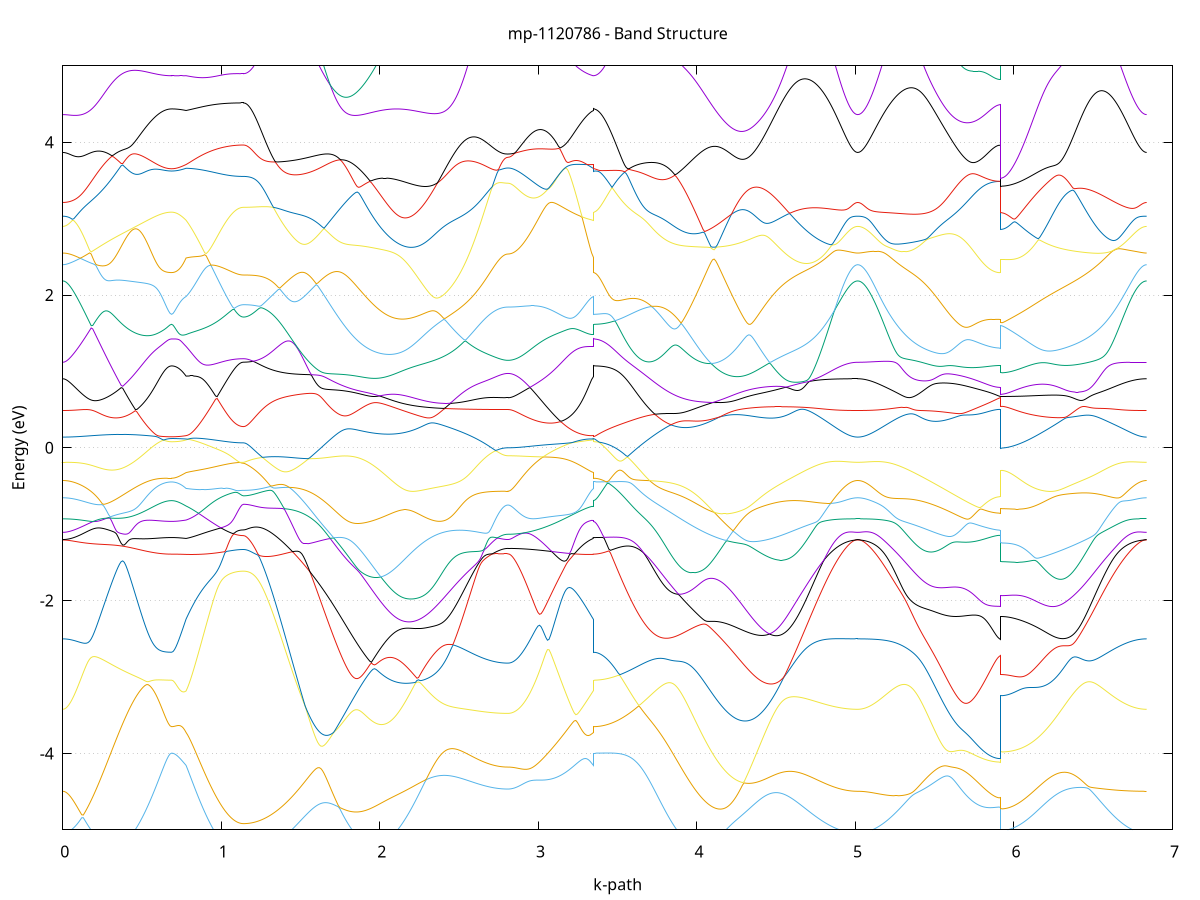 set title 'mp-1120786 - Band Structure'
set xlabel 'k-path'
set ylabel 'Energy (eV)'
set grid y
set yrange [-5:5]
set terminal png size 800,600
set output 'mp-1120786_bands_gnuplot.png'
plot '-' using 1:2 with lines notitle, '-' using 1:2 with lines notitle, '-' using 1:2 with lines notitle, '-' using 1:2 with lines notitle, '-' using 1:2 with lines notitle, '-' using 1:2 with lines notitle, '-' using 1:2 with lines notitle, '-' using 1:2 with lines notitle, '-' using 1:2 with lines notitle, '-' using 1:2 with lines notitle, '-' using 1:2 with lines notitle, '-' using 1:2 with lines notitle, '-' using 1:2 with lines notitle, '-' using 1:2 with lines notitle, '-' using 1:2 with lines notitle, '-' using 1:2 with lines notitle, '-' using 1:2 with lines notitle, '-' using 1:2 with lines notitle, '-' using 1:2 with lines notitle, '-' using 1:2 with lines notitle, '-' using 1:2 with lines notitle, '-' using 1:2 with lines notitle, '-' using 1:2 with lines notitle, '-' using 1:2 with lines notitle, '-' using 1:2 with lines notitle, '-' using 1:2 with lines notitle, '-' using 1:2 with lines notitle, '-' using 1:2 with lines notitle, '-' using 1:2 with lines notitle, '-' using 1:2 with lines notitle, '-' using 1:2 with lines notitle, '-' using 1:2 with lines notitle, '-' using 1:2 with lines notitle, '-' using 1:2 with lines notitle, '-' using 1:2 with lines notitle, '-' using 1:2 with lines notitle, '-' using 1:2 with lines notitle, '-' using 1:2 with lines notitle, '-' using 1:2 with lines notitle, '-' using 1:2 with lines notitle, '-' using 1:2 with lines notitle, '-' using 1:2 with lines notitle, '-' using 1:2 with lines notitle, '-' using 1:2 with lines notitle, '-' using 1:2 with lines notitle, '-' using 1:2 with lines notitle, '-' using 1:2 with lines notitle, '-' using 1:2 with lines notitle
0.000000 -38.233494
0.009948 -38.233494
0.019896 -38.233494
0.029845 -38.233494
0.039793 -38.233494
0.049741 -38.233494
0.059689 -38.233494
0.069638 -38.233594
0.079586 -38.233594
0.089534 -38.233594
0.099482 -38.233594
0.109430 -38.233594
0.119379 -38.233594
0.129327 -38.233594
0.139275 -38.233594
0.149223 -38.233594
0.159172 -38.233594
0.169120 -38.233594
0.179068 -38.233594
0.189016 -38.233594
0.198965 -38.233594
0.208913 -38.233594
0.218861 -38.233594
0.228809 -38.233594
0.238757 -38.233594
0.248706 -38.233694
0.258654 -38.233694
0.268602 -38.233694
0.278550 -38.233694
0.288499 -38.233694
0.298447 -38.233694
0.308395 -38.233694
0.318343 -38.233694
0.328291 -38.233694
0.338240 -38.233694
0.348188 -38.233694
0.358136 -38.233794
0.368084 -38.233794
0.378033 -38.233794
0.387981 -38.233794
0.397929 -38.233794
0.407877 -38.233794
0.417825 -38.233794
0.427774 -38.233794
0.437722 -38.233794
0.447670 -38.233794
0.457618 -38.233794
0.467567 -38.233894
0.477515 -38.233894
0.487463 -38.233894
0.497411 -38.233894
0.507359 -38.233894
0.517308 -38.233894
0.527256 -38.233894
0.537204 -38.233894
0.547152 -38.233894
0.557101 -38.233894
0.567049 -38.233894
0.576997 -38.233894
0.586945 -38.233894
0.596894 -38.233894
0.606842 -38.233894
0.616790 -38.233894
0.626738 -38.233894
0.636686 -38.233894
0.646635 -38.233894
0.656583 -38.233894
0.666531 -38.233894
0.676479 -38.233894
0.686428 -38.233894
0.686428 -38.233894
0.695554 -38.233894
0.704680 -38.233894
0.713806 -38.233894
0.722933 -38.233894
0.732059 -38.233894
0.741185 -38.233894
0.750312 -38.233894
0.759438 -38.233894
0.768564 -38.233894
0.777690 -38.233894
0.777690 -38.233894
0.787482 -38.233894
0.797273 -38.233894
0.807064 -38.233894
0.816855 -38.233894
0.826646 -38.233894
0.836437 -38.233894
0.846228 -38.233894
0.856020 -38.233894
0.865811 -38.233894
0.875602 -38.233894
0.885393 -38.233894
0.895184 -38.233894
0.904975 -38.233894
0.914766 -38.233794
0.924558 -38.233794
0.934349 -38.233794
0.944140 -38.233794
0.953931 -38.233794
0.963722 -38.233794
0.973513 -38.233794
0.983305 -38.233794
0.993096 -38.233794
1.002887 -38.233794
1.012678 -38.233794
1.022469 -38.233794
1.032260 -38.233794
1.042051 -38.233694
1.051843 -38.233694
1.061634 -38.233694
1.071425 -38.233694
1.081216 -38.233694
1.091007 -38.233694
1.100798 -38.233694
1.110589 -38.233694
1.120381 -38.233694
1.130172 -38.233694
1.139963 -38.233694
1.139963 -38.233694
1.149926 -38.233694
1.159889 -38.233694
1.169852 -38.233794
1.179815 -38.233794
1.189778 -38.233894
1.199741 -38.233894
1.209704 -38.233994
1.219668 -38.234094
1.229631 -38.234194
1.239594 -38.234294
1.249557 -38.234394
1.259520 -38.234494
1.269483 -38.234694
1.279446 -38.234794
1.289409 -38.234994
1.299372 -38.235194
1.309335 -38.235294
1.319298 -38.235494
1.329261 -38.235694
1.339224 -38.235894
1.349188 -38.236094
1.359151 -38.236394
1.369114 -38.236594
1.379077 -38.236794
1.389040 -38.237094
1.399003 -38.237294
1.408966 -38.237594
1.418929 -38.237894
1.428892 -38.238094
1.438855 -38.238394
1.448818 -38.238694
1.458781 -38.238994
1.468744 -38.239294
1.478708 -38.239594
1.488671 -38.239794
1.498634 -38.240094
1.508597 -38.240394
1.518560 -38.240694
1.528523 -38.241094
1.538486 -38.241394
1.548449 -38.241694
1.558412 -38.241994
1.568375 -38.242294
1.578338 -38.242594
1.588301 -38.242894
1.598265 -38.243194
1.608228 -38.243494
1.618191 -38.243794
1.628154 -38.244094
1.638117 -38.244394
1.648080 -38.244694
1.658043 -38.244994
1.668006 -38.245194
1.677969 -38.245494
1.687932 -38.245794
1.697895 -38.246094
1.707858 -38.246294
1.717821 -38.246594
1.727785 -38.246794
1.737748 -38.247094
1.747711 -38.247294
1.757674 -38.247494
1.767637 -38.247794
1.777600 -38.247994
1.787563 -38.248194
1.797526 -38.248394
1.807489 -38.248594
1.817452 -38.248694
1.827415 -38.248894
1.837378 -38.248994
1.847341 -38.249194
1.857305 -38.249294
1.867268 -38.249494
1.877231 -38.249594
1.887194 -38.249694
1.897157 -38.249794
1.907120 -38.249894
1.917083 -38.249894
1.927046 -38.249994
1.927046 -38.249994
1.936950 -38.249994
1.946853 -38.250094
1.956757 -38.250094
1.966660 -38.250094
1.976564 -38.250094
1.986468 -38.250094
1.996371 -38.250094
2.006275 -38.250094
2.016178 -38.249994
2.026082 -38.249994
2.035985 -38.249894
2.045889 -38.249794
2.055793 -38.249694
2.065696 -38.249594
2.075600 -38.249494
2.085503 -38.249394
2.095407 -38.249294
2.105310 -38.249094
2.115214 -38.248994
2.125118 -38.248794
2.135021 -38.248694
2.144925 -38.248494
2.154828 -38.248294
2.164732 -38.248094
2.174635 -38.247894
2.184539 -38.247694
2.194443 -38.247494
2.204346 -38.247194
2.214250 -38.246994
2.224153 -38.246794
2.234057 -38.246494
2.243960 -38.246294
2.253864 -38.245994
2.263768 -38.245694
2.273671 -38.245494
2.283575 -38.245194
2.293478 -38.244894
2.303382 -38.244594
2.313285 -38.244294
2.323189 -38.243994
2.333093 -38.243694
2.342996 -38.243394
2.352900 -38.243094
2.362803 -38.242794
2.372707 -38.242494
2.382610 -38.242194
2.392514 -38.241894
2.402418 -38.241594
2.412321 -38.241294
2.422225 -38.240994
2.432128 -38.240694
2.442032 -38.240394
2.451935 -38.240094
2.461839 -38.239794
2.471743 -38.239494
2.481646 -38.239194
2.491550 -38.238894
2.501453 -38.238694
2.511357 -38.238394
2.521261 -38.238094
2.531164 -38.237794
2.541068 -38.237594
2.550971 -38.237294
2.560875 -38.237094
2.570778 -38.236794
2.580682 -38.236594
2.590586 -38.236394
2.600489 -38.236194
2.610393 -38.235894
2.620296 -38.235694
2.630200 -38.235494
2.640103 -38.235394
2.650007 -38.235194
2.659911 -38.234994
2.669814 -38.234894
2.679718 -38.234694
2.689621 -38.234594
2.699525 -38.234394
2.709428 -38.234294
2.719332 -38.234194
2.729236 -38.234094
2.739139 -38.233994
2.749043 -38.233994
2.758946 -38.233894
2.768850 -38.233894
2.778753 -38.233794
2.788657 -38.233794
2.798561 -38.233794
2.808464 -38.233794
2.808464 -38.233794
2.818413 -38.233794
2.828362 -38.233794
2.838311 -38.233794
2.848261 -38.233794
2.858210 -38.233794
2.868159 -38.233794
2.878108 -38.233794
2.888057 -38.233794
2.898006 -38.233794
2.907955 -38.233794
2.917904 -38.233794
2.927853 -38.233794
2.937802 -38.233794
2.947752 -38.233794
2.957701 -38.233794
2.967650 -38.233794
2.977599 -38.233794
2.987548 -38.233794
2.997497 -38.233794
3.007446 -38.233794
3.017395 -38.233794
3.027344 -38.233794
3.037293 -38.233794
3.047243 -38.233794
3.057192 -38.233794
3.067141 -38.233794
3.077090 -38.233794
3.087039 -38.233794
3.096988 -38.233794
3.106937 -38.233894
3.116886 -38.233894
3.126835 -38.233894
3.136784 -38.233894
3.146734 -38.233894
3.156683 -38.233894
3.166632 -38.233894
3.176581 -38.233894
3.186530 -38.233894
3.196479 -38.233894
3.206428 -38.233894
3.216377 -38.233894
3.226326 -38.233894
3.236275 -38.233894
3.246225 -38.233894
3.256174 -38.233894
3.266123 -38.233894
3.276072 -38.233894
3.286021 -38.233894
3.295970 -38.233894
3.305919 -38.233894
3.315868 -38.233894
3.325817 -38.233894
3.335766 -38.233894
3.345716 -38.233894
3.345716 -38.233894
3.355616 -38.233894
3.365517 -38.233994
3.375418 -38.233994
3.385318 -38.233994
3.395219 -38.234094
3.405120 -38.234094
3.415021 -38.234194
3.424921 -38.234294
3.434822 -38.234394
3.444723 -38.234494
3.454624 -38.234594
3.464524 -38.234794
3.474425 -38.234894
3.484326 -38.234994
3.494226 -38.235194
3.504127 -38.235394
3.514028 -38.235494
3.523929 -38.235694
3.533829 -38.235894
3.543730 -38.236094
3.553631 -38.236294
3.563532 -38.236494
3.573432 -38.236794
3.583333 -38.236994
3.593234 -38.237194
3.603135 -38.237494
3.613035 -38.237694
3.622936 -38.237994
3.632837 -38.238294
3.642737 -38.238494
3.652638 -38.238794
3.662539 -38.239094
3.672440 -38.239394
3.682340 -38.239694
3.692241 -38.239994
3.702142 -38.240194
3.712043 -38.240494
3.721943 -38.240794
3.731844 -38.241094
3.741745 -38.241394
3.751646 -38.241694
3.761546 -38.241994
3.771447 -38.242394
3.781348 -38.242694
3.791248 -38.242994
3.801149 -38.243294
3.811050 -38.243494
3.820951 -38.243794
3.830851 -38.244094
3.840752 -38.244394
3.850653 -38.244694
3.860554 -38.244994
3.870454 -38.245294
3.880355 -38.245594
3.890256 -38.245794
3.900156 -38.246094
3.910057 -38.246294
3.919958 -38.246594
3.929859 -38.246794
3.939759 -38.247094
3.949660 -38.247294
3.959561 -38.247494
3.969462 -38.247794
3.979362 -38.247994
3.989263 -38.248194
3.999164 -38.248394
4.009065 -38.248494
4.018965 -38.248694
4.028866 -38.248894
4.038767 -38.248994
4.038767 -38.248994
4.048720 -38.249194
4.058674 -38.249294
4.068627 -38.249394
4.078581 -38.249594
4.088535 -38.249694
4.098488 -38.249794
4.108442 -38.249794
4.118395 -38.249894
4.128349 -38.249994
4.138302 -38.249994
4.148256 -38.250094
4.158210 -38.250094
4.168163 -38.250094
4.178117 -38.250094
4.188070 -38.250094
4.198024 -38.250094
4.207977 -38.250094
4.217931 -38.249994
4.227885 -38.249994
4.237838 -38.249894
4.247792 -38.249794
4.257745 -38.249694
4.267699 -38.249594
4.277652 -38.249494
4.287606 -38.249394
4.297560 -38.249294
4.307513 -38.249094
4.317467 -38.248994
4.327420 -38.248794
4.337374 -38.248694
4.347327 -38.248494
4.357281 -38.248294
4.367235 -38.248094
4.377188 -38.247894
4.387142 -38.247694
4.397095 -38.247394
4.407049 -38.247194
4.417002 -38.246994
4.426956 -38.246694
4.436910 -38.246494
4.446863 -38.246194
4.456817 -38.245994
4.466770 -38.245694
4.476724 -38.245394
4.486677 -38.245094
4.496631 -38.244794
4.506585 -38.244594
4.516538 -38.244294
4.526492 -38.243994
4.536445 -38.243694
4.546399 -38.243394
4.556352 -38.243094
4.566306 -38.242794
4.576260 -38.242394
4.586213 -38.242094
4.596167 -38.241794
4.606120 -38.241494
4.616074 -38.241194
4.626027 -38.240894
4.635981 -38.240594
4.645935 -38.240294
4.655888 -38.239994
4.665842 -38.239694
4.675795 -38.239394
4.685749 -38.239094
4.695703 -38.238794
4.705656 -38.238494
4.715610 -38.238194
4.725563 -38.237994
4.735517 -38.237694
4.745470 -38.237394
4.755424 -38.237194
4.765377 -38.236894
4.775331 -38.236694
4.785285 -38.236394
4.795238 -38.236194
4.805192 -38.235994
4.815145 -38.235794
4.825099 -38.235594
4.835052 -38.235394
4.845006 -38.235194
4.854960 -38.234994
4.864913 -38.234794
4.874867 -38.234694
4.884820 -38.234494
4.894774 -38.234394
4.904728 -38.234194
4.914681 -38.234094
4.924635 -38.233994
4.934588 -38.233894
4.944542 -38.233794
4.954495 -38.233794
4.964449 -38.233694
4.974403 -38.233594
4.984356 -38.233594
4.994310 -38.233594
5.004263 -38.233494
5.014217 -38.233494
5.014217 -38.233494
5.024130 -38.233494
5.034043 -38.233594
5.043956 -38.233594
5.053869 -38.233594
5.063782 -38.233694
5.073695 -38.233694
5.083608 -38.233794
5.093522 -38.233894
5.103435 -38.233894
5.113348 -38.233994
5.123261 -38.234094
5.133174 -38.234194
5.143087 -38.234394
5.153000 -38.234494
5.162913 -38.234594
5.172826 -38.234794
5.182739 -38.234894
5.192653 -38.235094
5.202566 -38.235294
5.212479 -38.235394
5.222392 -38.235594
5.232305 -38.235794
5.242218 -38.235994
5.252131 -38.236194
5.262044 -38.236494
5.271957 -38.236694
5.281870 -38.236894
5.291784 -38.237094
5.301697 -38.237394
5.311610 -38.237594
5.321523 -38.237894
5.331436 -38.238094
5.341349 -38.238394
5.351262 -38.238594
5.361175 -38.238894
5.371088 -38.239194
5.381001 -38.239394
5.390915 -38.239694
5.400828 -38.239994
5.410741 -38.240294
5.420654 -38.240594
5.430567 -38.240794
5.440480 -38.241094
5.450393 -38.241394
5.460306 -38.241694
5.470219 -38.241994
5.480132 -38.242294
5.490045 -38.242594
5.499959 -38.242794
5.509872 -38.243094
5.519785 -38.243394
5.529698 -38.243694
5.539611 -38.243994
5.549524 -38.244194
5.559437 -38.244494
5.569350 -38.244794
5.579263 -38.244994
5.589176 -38.245294
5.599090 -38.245594
5.609003 -38.245794
5.618916 -38.246094
5.628829 -38.246294
5.638742 -38.246494
5.648655 -38.246794
5.658568 -38.246994
5.668481 -38.247194
5.678394 -38.247394
5.688307 -38.247594
5.698221 -38.247794
5.708134 -38.247994
5.718047 -38.248194
5.727960 -38.248394
5.737873 -38.248594
5.747786 -38.248694
5.757699 -38.248894
5.767612 -38.248994
5.777525 -38.249194
5.787438 -38.249294
5.797352 -38.249394
5.807265 -38.249494
5.817178 -38.249594
5.827091 -38.249694
5.837004 -38.249794
5.846917 -38.249894
5.856830 -38.249894
5.866743 -38.249994
5.876656 -38.249994
5.886569 -38.250094
5.896483 -38.250094
5.906396 -38.250094
5.916309 -38.250094
5.916309 -38.250094
5.926209 -38.250094
5.936109 -38.250094
5.946010 -38.250094
5.955910 -38.249994
5.965810 -38.249994
5.975711 -38.249894
5.985611 -38.249894
5.995512 -38.249794
6.005412 -38.249694
6.015312 -38.249594
6.025213 -38.249494
6.035113 -38.249394
6.045013 -38.249294
6.054914 -38.249194
6.064814 -38.249094
6.074714 -38.248894
6.084615 -38.248794
6.094515 -38.248594
6.104416 -38.248494
6.114316 -38.248294
6.124216 -38.248094
6.134117 -38.247894
6.144017 -38.247694
6.153917 -38.247494
6.163818 -38.247294
6.173718 -38.247094
6.183618 -38.246894
6.193519 -38.246694
6.203419 -38.246494
6.213319 -38.246194
6.223220 -38.245994
6.233120 -38.245694
6.243021 -38.245494
6.252921 -38.245194
6.262821 -38.244994
6.272722 -38.244694
6.282622 -38.244494
6.292522 -38.244194
6.302423 -38.243894
6.312323 -38.243594
6.322223 -38.243394
6.332124 -38.243094
6.342024 -38.242794
6.351924 -38.242494
6.361825 -38.242294
6.371725 -38.241994
6.381626 -38.241694
6.391526 -38.241394
6.401426 -38.241094
6.411327 -38.240894
6.421227 -38.240594
6.431127 -38.240294
6.441028 -38.239994
6.450928 -38.239794
6.460828 -38.239494
6.470729 -38.239194
6.480629 -38.238994
6.490529 -38.238694
6.500430 -38.238394
6.510330 -38.238194
6.520231 -38.237894
6.530131 -38.237694
6.540031 -38.237494
6.549932 -38.237194
6.559832 -38.236994
6.569732 -38.236794
6.579633 -38.236594
6.589533 -38.236294
6.599433 -38.236094
6.609334 -38.235894
6.619234 -38.235694
6.629135 -38.235594
6.639035 -38.235394
6.648935 -38.235194
6.658836 -38.234994
6.668736 -38.234894
6.678636 -38.234694
6.688537 -38.234594
6.698437 -38.234494
6.708337 -38.234294
6.718238 -38.234194
6.728138 -38.234094
6.738038 -38.233994
6.747939 -38.233894
6.757839 -38.233794
6.767740 -38.233794
6.777640 -38.233694
6.787540 -38.233694
6.797441 -38.233594
6.807341 -38.233594
6.817241 -38.233594
6.827142 -38.233494
6.837042 -38.233494
e
0.000000 -38.226094
0.009948 -38.226094
0.019896 -38.226094
0.029845 -38.226094
0.039793 -38.226094
0.049741 -38.226094
0.059689 -38.226094
0.069638 -38.226094
0.079586 -38.226094
0.089534 -38.226094
0.099482 -38.226094
0.109430 -38.226094
0.119379 -38.226094
0.129327 -38.226094
0.139275 -38.226094
0.149223 -38.226094
0.159172 -38.226094
0.169120 -38.226094
0.179068 -38.226094
0.189016 -38.226094
0.198965 -38.226094
0.208913 -38.226094
0.218861 -38.226094
0.228809 -38.226094
0.238757 -38.226094
0.248706 -38.226094
0.258654 -38.226094
0.268602 -38.226094
0.278550 -38.225994
0.288499 -38.225994
0.298447 -38.225994
0.308395 -38.225994
0.318343 -38.225994
0.328291 -38.225994
0.338240 -38.225994
0.348188 -38.225994
0.358136 -38.225994
0.368084 -38.225994
0.378033 -38.225994
0.387981 -38.225994
0.397929 -38.225994
0.407877 -38.225994
0.417825 -38.225994
0.427774 -38.225994
0.437722 -38.226094
0.447670 -38.226094
0.457618 -38.226094
0.467567 -38.226094
0.477515 -38.226094
0.487463 -38.226194
0.497411 -38.226194
0.507359 -38.226194
0.517308 -38.226194
0.527256 -38.226194
0.537204 -38.226194
0.547152 -38.226294
0.557101 -38.226294
0.567049 -38.226294
0.576997 -38.226294
0.586945 -38.226294
0.596894 -38.226294
0.606842 -38.226294
0.616790 -38.226294
0.626738 -38.226294
0.636686 -38.226394
0.646635 -38.226394
0.656583 -38.226394
0.666531 -38.226394
0.676479 -38.226394
0.686428 -38.226394
0.686428 -38.226394
0.695554 -38.226394
0.704680 -38.226394
0.713806 -38.226394
0.722933 -38.226394
0.732059 -38.226394
0.741185 -38.226294
0.750312 -38.226294
0.759438 -38.226294
0.768564 -38.226294
0.777690 -38.226294
0.777690 -38.226294
0.787482 -38.226294
0.797273 -38.226294
0.807064 -38.226294
0.816855 -38.226294
0.826646 -38.226294
0.836437 -38.226294
0.846228 -38.226294
0.856020 -38.226294
0.865811 -38.226194
0.875602 -38.226194
0.885393 -38.226194
0.895184 -38.226194
0.904975 -38.226194
0.914766 -38.226194
0.924558 -38.226194
0.934349 -38.226194
0.944140 -38.226194
0.953931 -38.226094
0.963722 -38.226094
0.973513 -38.226094
0.983305 -38.226094
0.993096 -38.226094
1.002887 -38.226094
1.012678 -38.226094
1.022469 -38.226094
1.032260 -38.226094
1.042051 -38.226094
1.051843 -38.226094
1.061634 -38.226094
1.071425 -38.226094
1.081216 -38.226094
1.091007 -38.226094
1.100798 -38.226094
1.110589 -38.226094
1.120381 -38.226094
1.130172 -38.226094
1.139963 -38.226094
1.139963 -38.226094
1.149926 -38.226194
1.159889 -38.226194
1.169852 -38.226194
1.179815 -38.226194
1.189778 -38.226294
1.199741 -38.226294
1.209704 -38.226394
1.219668 -38.226494
1.229631 -38.226594
1.239594 -38.226594
1.249557 -38.226694
1.259520 -38.226894
1.269483 -38.226994
1.279446 -38.227094
1.289409 -38.227294
1.299372 -38.227394
1.309335 -38.227494
1.319298 -38.227694
1.329261 -38.227894
1.339224 -38.228094
1.349188 -38.228194
1.359151 -38.228394
1.369114 -38.228594
1.379077 -38.228794
1.389040 -38.228994
1.399003 -38.229194
1.408966 -38.229494
1.418929 -38.229694
1.428892 -38.229894
1.438855 -38.230194
1.448818 -38.230394
1.458781 -38.230594
1.468744 -38.230894
1.478708 -38.231094
1.488671 -38.231394
1.498634 -38.231594
1.508597 -38.231894
1.518560 -38.232194
1.528523 -38.232394
1.538486 -38.232694
1.548449 -38.232894
1.558412 -38.233194
1.568375 -38.233494
1.578338 -38.233694
1.588301 -38.233994
1.598265 -38.234194
1.608228 -38.234494
1.618191 -38.234794
1.628154 -38.234994
1.638117 -38.235294
1.648080 -38.235494
1.658043 -38.235794
1.668006 -38.235994
1.677969 -38.236194
1.687932 -38.236494
1.697895 -38.236694
1.707858 -38.236894
1.717821 -38.237094
1.727785 -38.237294
1.737748 -38.237594
1.747711 -38.237794
1.757674 -38.237894
1.767637 -38.238094
1.777600 -38.238294
1.787563 -38.238494
1.797526 -38.238694
1.807489 -38.238794
1.817452 -38.238994
1.827415 -38.239094
1.837378 -38.239194
1.847341 -38.239394
1.857305 -38.239494
1.867268 -38.239594
1.877231 -38.239694
1.887194 -38.239794
1.897157 -38.239794
1.907120 -38.239894
1.917083 -38.239994
1.927046 -38.239994
1.927046 -38.239994
1.936950 -38.240094
1.946853 -38.240094
1.956757 -38.240094
1.966660 -38.240094
1.976564 -38.240094
1.986468 -38.240094
1.996371 -38.240094
2.006275 -38.240094
2.016178 -38.239994
2.026082 -38.239994
2.035985 -38.239894
2.045889 -38.239794
2.055793 -38.239794
2.065696 -38.239694
2.075600 -38.239594
2.085503 -38.239494
2.095407 -38.239394
2.105310 -38.239194
2.115214 -38.239094
2.125118 -38.238994
2.135021 -38.238794
2.144925 -38.238694
2.154828 -38.238494
2.164732 -38.238294
2.174635 -38.238194
2.184539 -38.237994
2.194443 -38.237794
2.204346 -38.237594
2.214250 -38.237394
2.224153 -38.237194
2.234057 -38.236894
2.243960 -38.236694
2.253864 -38.236494
2.263768 -38.236294
2.273671 -38.235994
2.283575 -38.235794
2.293478 -38.235494
2.303382 -38.235294
2.313285 -38.234994
2.323189 -38.234794
2.333093 -38.234494
2.342996 -38.234294
2.352900 -38.233994
2.362803 -38.233794
2.372707 -38.233494
2.382610 -38.233194
2.392514 -38.232994
2.402418 -38.232694
2.412321 -38.232394
2.422225 -38.232194
2.432128 -38.231894
2.442032 -38.231594
2.451935 -38.231394
2.461839 -38.231094
2.471743 -38.230894
2.481646 -38.230594
2.491550 -38.230394
2.501453 -38.230094
2.511357 -38.229894
2.521261 -38.229694
2.531164 -38.229394
2.541068 -38.229194
2.550971 -38.228994
2.560875 -38.228794
2.570778 -38.228594
2.580682 -38.228394
2.590586 -38.228194
2.600489 -38.227994
2.610393 -38.227794
2.620296 -38.227594
2.630200 -38.227494
2.640103 -38.227294
2.650007 -38.227094
2.659911 -38.226994
2.669814 -38.226894
2.679718 -38.226694
2.689621 -38.226594
2.699525 -38.226494
2.709428 -38.226394
2.719332 -38.226294
2.729236 -38.226194
2.739139 -38.226194
2.749043 -38.226094
2.758946 -38.225994
2.768850 -38.225994
2.778753 -38.225994
2.788657 -38.225894
2.798561 -38.225894
2.808464 -38.225894
2.808464 -38.225894
2.818413 -38.225894
2.828362 -38.225894
2.838311 -38.225894
2.848261 -38.225894
2.858210 -38.225894
2.868159 -38.225894
2.878108 -38.225894
2.888057 -38.225894
2.898006 -38.225894
2.907955 -38.225894
2.917904 -38.225894
2.927853 -38.225894
2.937802 -38.225894
2.947752 -38.225894
2.957701 -38.225894
2.967650 -38.225894
2.977599 -38.225894
2.987548 -38.225894
2.997497 -38.225894
3.007446 -38.225894
3.017395 -38.225894
3.027344 -38.225894
3.037293 -38.225894
3.047243 -38.225894
3.057192 -38.225894
3.067141 -38.225894
3.077090 -38.225894
3.087039 -38.225894
3.096988 -38.225994
3.106937 -38.225994
3.116886 -38.225994
3.126835 -38.225994
3.136784 -38.226094
3.146734 -38.226094
3.156683 -38.226094
3.166632 -38.226094
3.176581 -38.226094
3.186530 -38.226094
3.196479 -38.226194
3.206428 -38.226194
3.216377 -38.226194
3.226326 -38.226194
3.236275 -38.226194
3.246225 -38.226194
3.256174 -38.226194
3.266123 -38.226294
3.276072 -38.226294
3.286021 -38.226294
3.295970 -38.226294
3.305919 -38.226294
3.315868 -38.226294
3.325817 -38.226294
3.335766 -38.226294
3.345716 -38.226294
3.345716 -38.226394
3.355616 -38.226394
3.365517 -38.226394
3.375418 -38.226394
3.385318 -38.226294
3.395219 -38.226294
3.405120 -38.226294
3.415021 -38.226294
3.424921 -38.226294
3.434822 -38.226294
3.444723 -38.226394
3.454624 -38.226494
3.464524 -38.226594
3.474425 -38.226794
3.484326 -38.226894
3.494226 -38.226994
3.504127 -38.227194
3.514028 -38.227294
3.523929 -38.227494
3.533829 -38.227594
3.543730 -38.227794
3.553631 -38.227994
3.563532 -38.228194
3.573432 -38.228394
3.583333 -38.228594
3.593234 -38.228794
3.603135 -38.228994
3.613035 -38.229194
3.622936 -38.229494
3.632837 -38.229694
3.642737 -38.229894
3.652638 -38.230194
3.662539 -38.230394
3.672440 -38.230694
3.682340 -38.230894
3.692241 -38.231194
3.702142 -38.231394
3.712043 -38.231694
3.721943 -38.231894
3.731844 -38.232194
3.741745 -38.232394
3.751646 -38.232694
3.761546 -38.232994
3.771447 -38.233194
3.781348 -38.233494
3.791248 -38.233794
3.801149 -38.233994
3.811050 -38.234294
3.820951 -38.234494
3.830851 -38.234794
3.840752 -38.235094
3.850653 -38.235294
3.860554 -38.235594
3.870454 -38.235794
3.880355 -38.235994
3.890256 -38.236294
3.900156 -38.236494
3.910057 -38.236694
3.919958 -38.236994
3.929859 -38.237194
3.939759 -38.237394
3.949660 -38.237594
3.959561 -38.237794
3.969462 -38.237994
3.979362 -38.238194
3.989263 -38.238294
3.999164 -38.238494
4.009065 -38.238694
4.018965 -38.238794
4.028866 -38.238994
4.038767 -38.239094
4.038767 -38.239094
4.048720 -38.239194
4.058674 -38.239394
4.068627 -38.239494
4.078581 -38.239594
4.088535 -38.239694
4.098488 -38.239794
4.108442 -38.239794
4.118395 -38.239894
4.128349 -38.239994
4.138302 -38.239994
4.148256 -38.240094
4.158210 -38.240094
4.168163 -38.240094
4.178117 -38.240094
4.188070 -38.240094
4.198024 -38.240094
4.207977 -38.240094
4.217931 -38.239994
4.227885 -38.239994
4.237838 -38.239894
4.247792 -38.239894
4.257745 -38.239794
4.267699 -38.239694
4.277652 -38.239594
4.287606 -38.239494
4.297560 -38.239394
4.307513 -38.239294
4.317467 -38.239194
4.327420 -38.239094
4.337374 -38.238894
4.347327 -38.238794
4.357281 -38.238594
4.367235 -38.238494
4.377188 -38.238294
4.387142 -38.238094
4.397095 -38.237894
4.407049 -38.237694
4.417002 -38.237494
4.426956 -38.237294
4.436910 -38.237094
4.446863 -38.236894
4.456817 -38.236694
4.466770 -38.236394
4.476724 -38.236194
4.486677 -38.235994
4.496631 -38.235694
4.506585 -38.235494
4.516538 -38.235194
4.526492 -38.234994
4.536445 -38.234694
4.546399 -38.234494
4.556352 -38.234194
4.566306 -38.233894
4.576260 -38.233694
4.586213 -38.233394
4.596167 -38.233194
4.606120 -38.232894
4.616074 -38.232594
4.626027 -38.232394
4.635981 -38.232094
4.645935 -38.231894
4.655888 -38.231594
4.665842 -38.231294
4.675795 -38.231094
4.685749 -38.230794
4.695703 -38.230594
4.705656 -38.230394
4.715610 -38.230094
4.725563 -38.229894
4.735517 -38.229694
4.745470 -38.229394
4.755424 -38.229194
4.765377 -38.228994
4.775331 -38.228794
4.785285 -38.228594
4.795238 -38.228394
4.805192 -38.228194
4.815145 -38.227994
4.825099 -38.227794
4.835052 -38.227694
4.845006 -38.227494
4.854960 -38.227394
4.864913 -38.227194
4.874867 -38.227094
4.884820 -38.226894
4.894774 -38.226794
4.904728 -38.226694
4.914681 -38.226594
4.924635 -38.226494
4.934588 -38.226394
4.944542 -38.226394
4.954495 -38.226294
4.964449 -38.226194
4.974403 -38.226194
4.984356 -38.226194
4.994310 -38.226094
5.004263 -38.226094
5.014217 -38.226094
5.014217 -38.226094
5.024130 -38.226094
5.034043 -38.226094
5.043956 -38.226194
5.053869 -38.226194
5.063782 -38.226194
5.073695 -38.226294
5.083608 -38.226294
5.093522 -38.226394
5.103435 -38.226494
5.113348 -38.226494
5.123261 -38.226594
5.133174 -38.226694
5.143087 -38.226794
5.153000 -38.226894
5.162913 -38.226994
5.172826 -38.227194
5.182739 -38.227294
5.192653 -38.227394
5.202566 -38.227594
5.212479 -38.227694
5.222392 -38.227894
5.232305 -38.227994
5.242218 -38.228194
5.252131 -38.228394
5.262044 -38.228594
5.271957 -38.228794
5.281870 -38.228994
5.291784 -38.229094
5.301697 -38.229394
5.311610 -38.229594
5.321523 -38.229794
5.331436 -38.229994
5.341349 -38.230194
5.351262 -38.230394
5.361175 -38.230594
5.371088 -38.230894
5.381001 -38.231094
5.390915 -38.231294
5.400828 -38.231594
5.410741 -38.231794
5.420654 -38.231994
5.430567 -38.232294
5.440480 -38.232494
5.450393 -38.232794
5.460306 -38.232994
5.470219 -38.233194
5.480132 -38.233494
5.490045 -38.233694
5.499959 -38.233994
5.509872 -38.234194
5.519785 -38.234394
5.529698 -38.234694
5.539611 -38.234894
5.549524 -38.235094
5.559437 -38.235394
5.569350 -38.235594
5.579263 -38.235794
5.589176 -38.235994
5.599090 -38.236294
5.609003 -38.236494
5.618916 -38.236694
5.628829 -38.236894
5.638742 -38.237094
5.648655 -38.237294
5.658568 -38.237494
5.668481 -38.237694
5.678394 -38.237794
5.688307 -38.237994
5.698221 -38.238194
5.708134 -38.238294
5.718047 -38.238494
5.727960 -38.238694
5.737873 -38.238794
5.747786 -38.238894
5.757699 -38.239094
5.767612 -38.239194
5.777525 -38.239294
5.787438 -38.239394
5.797352 -38.239494
5.807265 -38.239594
5.817178 -38.239694
5.827091 -38.239794
5.837004 -38.239794
5.846917 -38.239894
5.856830 -38.239994
5.866743 -38.239994
5.876656 -38.239994
5.886569 -38.240094
5.896483 -38.240094
5.906396 -38.240094
5.916309 -38.240094
5.916309 -38.240094
5.926209 -38.240094
5.936109 -38.240094
5.946010 -38.240094
5.955910 -38.239994
5.965810 -38.239994
5.975711 -38.239994
5.985611 -38.239894
5.995512 -38.239894
6.005412 -38.239794
6.015312 -38.239694
6.025213 -38.239594
6.035113 -38.239494
6.045013 -38.239394
6.054914 -38.239294
6.064814 -38.239194
6.074714 -38.239094
6.084615 -38.238994
6.094515 -38.238894
6.104416 -38.238694
6.114316 -38.238594
6.124216 -38.238394
6.134117 -38.238294
6.144017 -38.238094
6.153917 -38.237894
6.163818 -38.237794
6.173718 -38.237594
6.183618 -38.237394
6.193519 -38.237194
6.203419 -38.236994
6.213319 -38.236794
6.223220 -38.236594
6.233120 -38.236394
6.243021 -38.236194
6.252921 -38.235994
6.262821 -38.235794
6.272722 -38.235494
6.282622 -38.235294
6.292522 -38.235094
6.302423 -38.234894
6.312323 -38.234594
6.322223 -38.234394
6.332124 -38.234194
6.342024 -38.233894
6.351924 -38.233694
6.361825 -38.233494
6.371725 -38.233194
6.381626 -38.232994
6.391526 -38.232794
6.401426 -38.232494
6.411327 -38.232294
6.421227 -38.232094
6.431127 -38.231794
6.441028 -38.231594
6.450928 -38.231394
6.460828 -38.231094
6.470729 -38.230894
6.480629 -38.230694
6.490529 -38.230494
6.500430 -38.230294
6.510330 -38.229994
6.520231 -38.229794
6.530131 -38.229594
6.540031 -38.229394
6.549932 -38.229194
6.559832 -38.228994
6.569732 -38.228794
6.579633 -38.228694
6.589533 -38.228494
6.599433 -38.228294
6.609334 -38.228094
6.619234 -38.227994
6.629135 -38.227794
6.639035 -38.227694
6.648935 -38.227494
6.658836 -38.227394
6.668736 -38.227194
6.678636 -38.227094
6.688537 -38.226994
6.698437 -38.226894
6.708337 -38.226794
6.718238 -38.226694
6.728138 -38.226594
6.738038 -38.226494
6.747939 -38.226394
6.757839 -38.226394
6.767740 -38.226294
6.777640 -38.226294
6.787540 -38.226194
6.797441 -38.226194
6.807341 -38.226094
6.817241 -38.226094
6.827142 -38.226094
6.837042 -38.226094
e
0.000000 -38.225194
0.009948 -38.225194
0.019896 -38.225194
0.029845 -38.225194
0.039793 -38.225194
0.049741 -38.225194
0.059689 -38.225194
0.069638 -38.225194
0.079586 -38.225194
0.089534 -38.225294
0.099482 -38.225294
0.109430 -38.225294
0.119379 -38.225294
0.129327 -38.225294
0.139275 -38.225294
0.149223 -38.225294
0.159172 -38.225394
0.169120 -38.225394
0.179068 -38.225394
0.189016 -38.225394
0.198965 -38.225394
0.208913 -38.225494
0.218861 -38.225494
0.228809 -38.225494
0.238757 -38.225494
0.248706 -38.225594
0.258654 -38.225594
0.268602 -38.225594
0.278550 -38.225594
0.288499 -38.225694
0.298447 -38.225694
0.308395 -38.225694
0.318343 -38.225794
0.328291 -38.225794
0.338240 -38.225794
0.348188 -38.225794
0.358136 -38.225894
0.368084 -38.225894
0.378033 -38.225894
0.387981 -38.225894
0.397929 -38.225994
0.407877 -38.225994
0.417825 -38.225994
0.427774 -38.225994
0.437722 -38.225994
0.447670 -38.225994
0.457618 -38.225994
0.467567 -38.225994
0.477515 -38.225994
0.487463 -38.225994
0.497411 -38.225994
0.507359 -38.225994
0.517308 -38.225994
0.527256 -38.225994
0.537204 -38.225994
0.547152 -38.225894
0.557101 -38.225894
0.567049 -38.225894
0.576997 -38.225894
0.586945 -38.225894
0.596894 -38.225894
0.606842 -38.225894
0.616790 -38.225894
0.626738 -38.225894
0.636686 -38.225894
0.646635 -38.225894
0.656583 -38.225894
0.666531 -38.225894
0.676479 -38.225894
0.686428 -38.225894
0.686428 -38.225894
0.695554 -38.225894
0.704680 -38.225894
0.713806 -38.225894
0.722933 -38.225894
0.732059 -38.225894
0.741185 -38.225894
0.750312 -38.225894
0.759438 -38.225894
0.768564 -38.225894
0.777690 -38.225894
0.777690 -38.225894
0.787482 -38.225894
0.797273 -38.225994
0.807064 -38.225994
0.816855 -38.225994
0.826646 -38.225994
0.836437 -38.225994
0.846228 -38.225994
0.856020 -38.225994
0.865811 -38.225994
0.875602 -38.225994
0.885393 -38.225994
0.895184 -38.225994
0.904975 -38.225994
0.914766 -38.225994
0.924558 -38.225994
0.934349 -38.225994
0.944140 -38.226094
0.953931 -38.226094
0.963722 -38.226094
0.973513 -38.226094
0.983305 -38.226094
0.993096 -38.226094
1.002887 -38.226094
1.012678 -38.226094
1.022469 -38.226094
1.032260 -38.225994
1.042051 -38.225994
1.051843 -38.225994
1.061634 -38.225994
1.071425 -38.225994
1.081216 -38.225994
1.091007 -38.225994
1.100798 -38.225994
1.110589 -38.225994
1.120381 -38.225994
1.130172 -38.225994
1.139963 -38.225994
1.139963 -38.225994
1.149926 -38.225994
1.159889 -38.225994
1.169852 -38.225994
1.179815 -38.225994
1.189778 -38.225994
1.199741 -38.225994
1.209704 -38.225994
1.219668 -38.225894
1.229631 -38.225894
1.239594 -38.225894
1.249557 -38.225894
1.259520 -38.225894
1.269483 -38.225894
1.279446 -38.225794
1.289409 -38.225794
1.299372 -38.225794
1.309335 -38.225794
1.319298 -38.225694
1.329261 -38.225694
1.339224 -38.225694
1.349188 -38.225694
1.359151 -38.225594
1.369114 -38.225594
1.379077 -38.225594
1.389040 -38.225494
1.399003 -38.225494
1.408966 -38.225494
1.418929 -38.225394
1.428892 -38.225394
1.438855 -38.225294
1.448818 -38.225294
1.458781 -38.225294
1.468744 -38.225194
1.478708 -38.225194
1.488671 -38.225094
1.498634 -38.225094
1.508597 -38.225094
1.518560 -38.224994
1.528523 -38.224994
1.538486 -38.224894
1.548449 -38.224894
1.558412 -38.224794
1.568375 -38.224794
1.578338 -38.224794
1.588301 -38.224694
1.598265 -38.224694
1.608228 -38.224594
1.618191 -38.224594
1.628154 -38.224494
1.638117 -38.224494
1.648080 -38.224494
1.658043 -38.224394
1.668006 -38.224394
1.677969 -38.224294
1.687932 -38.224294
1.697895 -38.224294
1.707858 -38.224194
1.717821 -38.224194
1.727785 -38.224094
1.737748 -38.224094
1.747711 -38.224094
1.757674 -38.223994
1.767637 -38.223994
1.777600 -38.223994
1.787563 -38.223994
1.797526 -38.223894
1.807489 -38.223894
1.817452 -38.223894
1.827415 -38.223794
1.837378 -38.223794
1.847341 -38.223794
1.857305 -38.223794
1.867268 -38.223794
1.877231 -38.223694
1.887194 -38.223694
1.897157 -38.223694
1.907120 -38.223694
1.917083 -38.223694
1.927046 -38.223694
1.927046 -38.223694
1.936950 -38.223594
1.946853 -38.223594
1.956757 -38.223594
1.966660 -38.223594
1.976564 -38.223594
1.986468 -38.223594
1.996371 -38.223594
2.006275 -38.223594
2.016178 -38.223594
2.026082 -38.223594
2.035985 -38.223594
2.045889 -38.223594
2.055793 -38.223594
2.065696 -38.223594
2.075600 -38.223694
2.085503 -38.223694
2.095407 -38.223694
2.105310 -38.223694
2.115214 -38.223694
2.125118 -38.223694
2.135021 -38.223694
2.144925 -38.223794
2.154828 -38.223794
2.164732 -38.223794
2.174635 -38.223794
2.184539 -38.223894
2.194443 -38.223894
2.204346 -38.223894
2.214250 -38.223894
2.224153 -38.223994
2.234057 -38.223994
2.243960 -38.223994
2.253864 -38.224094
2.263768 -38.224094
2.273671 -38.224094
2.283575 -38.224094
2.293478 -38.224194
2.303382 -38.224194
2.313285 -38.224294
2.323189 -38.224294
2.333093 -38.224294
2.342996 -38.224394
2.352900 -38.224394
2.362803 -38.224394
2.372707 -38.224494
2.382610 -38.224494
2.392514 -38.224494
2.402418 -38.224594
2.412321 -38.224594
2.422225 -38.224694
2.432128 -38.224694
2.442032 -38.224694
2.451935 -38.224794
2.461839 -38.224794
2.471743 -38.224794
2.481646 -38.224894
2.491550 -38.224894
2.501453 -38.224894
2.511357 -38.224994
2.521261 -38.224994
2.531164 -38.224994
2.541068 -38.225094
2.550971 -38.225094
2.560875 -38.225094
2.570778 -38.225194
2.580682 -38.225194
2.590586 -38.225194
2.600489 -38.225294
2.610393 -38.225294
2.620296 -38.225294
2.630200 -38.225294
2.640103 -38.225394
2.650007 -38.225394
2.659911 -38.225394
2.669814 -38.225394
2.679718 -38.225394
2.689621 -38.225494
2.699525 -38.225494
2.709428 -38.225494
2.719332 -38.225494
2.729236 -38.225494
2.739139 -38.225494
2.749043 -38.225494
2.758946 -38.225494
2.768850 -38.225594
2.778753 -38.225594
2.788657 -38.225594
2.798561 -38.225594
2.808464 -38.225594
2.808464 -38.225594
2.818413 -38.225594
2.828362 -38.225594
2.838311 -38.225594
2.848261 -38.225594
2.858210 -38.225594
2.868159 -38.225594
2.878108 -38.225594
2.888057 -38.225594
2.898006 -38.225594
2.907955 -38.225594
2.917904 -38.225594
2.927853 -38.225594
2.937802 -38.225694
2.947752 -38.225694
2.957701 -38.225694
2.967650 -38.225694
2.977599 -38.225694
2.987548 -38.225694
2.997497 -38.225794
3.007446 -38.225794
3.017395 -38.225794
3.027344 -38.225794
3.037293 -38.225794
3.047243 -38.225894
3.057192 -38.225894
3.067141 -38.225894
3.077090 -38.225894
3.087039 -38.225894
3.096988 -38.225894
3.106937 -38.225894
3.116886 -38.225894
3.126835 -38.225894
3.136784 -38.225894
3.146734 -38.225894
3.156683 -38.225894
3.166632 -38.225894
3.176581 -38.225894
3.186530 -38.225894
3.196479 -38.225894
3.206428 -38.225894
3.216377 -38.225894
3.226326 -38.225894
3.236275 -38.225894
3.246225 -38.225894
3.256174 -38.225894
3.266123 -38.225894
3.276072 -38.225894
3.286021 -38.225894
3.295970 -38.225894
3.305919 -38.225894
3.315868 -38.225894
3.325817 -38.225894
3.335766 -38.225894
3.345716 -38.225894
3.345716 -38.225894
3.355616 -38.225894
3.365517 -38.225994
3.375418 -38.225994
3.385318 -38.225994
3.395219 -38.226094
3.405120 -38.226094
3.415021 -38.226194
3.424921 -38.226194
3.434822 -38.226294
3.444723 -38.226294
3.454624 -38.226294
3.464524 -38.226194
3.474425 -38.226194
3.484326 -38.226194
3.494226 -38.226194
3.504127 -38.226194
3.514028 -38.226094
3.523929 -38.226094
3.533829 -38.226094
3.543730 -38.225994
3.553631 -38.225994
3.563532 -38.225994
3.573432 -38.225894
3.583333 -38.225894
3.593234 -38.225894
3.603135 -38.225794
3.613035 -38.225794
3.622936 -38.225794
3.632837 -38.225694
3.642737 -38.225694
3.652638 -38.225594
3.662539 -38.225594
3.672440 -38.225494
3.682340 -38.225494
3.692241 -38.225494
3.702142 -38.225394
3.712043 -38.225394
3.721943 -38.225294
3.731844 -38.225294
3.741745 -38.225194
3.751646 -38.225194
3.761546 -38.225094
3.771447 -38.225094
3.781348 -38.224994
3.791248 -38.224994
3.801149 -38.224894
3.811050 -38.224894
3.820951 -38.224794
3.830851 -38.224794
3.840752 -38.224694
3.850653 -38.224694
3.860554 -38.224694
3.870454 -38.224594
3.880355 -38.224594
3.890256 -38.224494
3.900156 -38.224494
3.910057 -38.224394
3.919958 -38.224394
3.929859 -38.224294
3.939759 -38.224294
3.949660 -38.224294
3.959561 -38.224194
3.969462 -38.224194
3.979362 -38.224094
3.989263 -38.224094
3.999164 -38.224094
4.009065 -38.223994
4.018965 -38.223994
4.028866 -38.223994
4.038767 -38.223894
4.038767 -38.223894
4.048720 -38.223894
4.058674 -38.223894
4.068627 -38.223794
4.078581 -38.223794
4.088535 -38.223794
4.098488 -38.223794
4.108442 -38.223694
4.118395 -38.223694
4.128349 -38.223694
4.138302 -38.223694
4.148256 -38.223694
4.158210 -38.223694
4.168163 -38.223594
4.178117 -38.223594
4.188070 -38.223594
4.198024 -38.223594
4.207977 -38.223594
4.217931 -38.223594
4.227885 -38.223594
4.237838 -38.223594
4.247792 -38.223594
4.257745 -38.223594
4.267699 -38.223594
4.277652 -38.223594
4.287606 -38.223594
4.297560 -38.223594
4.307513 -38.223594
4.317467 -38.223594
4.327420 -38.223594
4.337374 -38.223594
4.347327 -38.223694
4.357281 -38.223694
4.367235 -38.223694
4.377188 -38.223694
4.387142 -38.223694
4.397095 -38.223694
4.407049 -38.223794
4.417002 -38.223794
4.426956 -38.223794
4.436910 -38.223794
4.446863 -38.223894
4.456817 -38.223894
4.466770 -38.223894
4.476724 -38.223894
4.486677 -38.223994
4.496631 -38.223994
4.506585 -38.223994
4.516538 -38.223994
4.526492 -38.224094
4.536445 -38.224094
4.546399 -38.224094
4.556352 -38.224194
4.566306 -38.224194
4.576260 -38.224194
4.586213 -38.224294
4.596167 -38.224294
4.606120 -38.224294
4.616074 -38.224394
4.626027 -38.224394
4.635981 -38.224394
4.645935 -38.224494
4.655888 -38.224494
4.665842 -38.224494
4.675795 -38.224494
4.685749 -38.224594
4.695703 -38.224594
4.705656 -38.224594
4.715610 -38.224694
4.725563 -38.224694
4.735517 -38.224694
4.745470 -38.224794
4.755424 -38.224794
4.765377 -38.224794
4.775331 -38.224794
4.785285 -38.224894
4.795238 -38.224894
4.805192 -38.224894
4.815145 -38.224894
4.825099 -38.224994
4.835052 -38.224994
4.845006 -38.224994
4.854960 -38.224994
4.864913 -38.224994
4.874867 -38.225094
4.884820 -38.225094
4.894774 -38.225094
4.904728 -38.225094
4.914681 -38.225094
4.924635 -38.225094
4.934588 -38.225194
4.944542 -38.225194
4.954495 -38.225194
4.964449 -38.225194
4.974403 -38.225194
4.984356 -38.225194
4.994310 -38.225194
5.004263 -38.225194
5.014217 -38.225194
5.014217 -38.225194
5.024130 -38.225194
5.034043 -38.225194
5.043956 -38.225194
5.053869 -38.225194
5.063782 -38.225194
5.073695 -38.225194
5.083608 -38.225194
5.093522 -38.225194
5.103435 -38.225194
5.113348 -38.225094
5.123261 -38.225094
5.133174 -38.225094
5.143087 -38.225094
5.153000 -38.225094
5.162913 -38.225094
5.172826 -38.225094
5.182739 -38.225094
5.192653 -38.225094
5.202566 -38.224994
5.212479 -38.224994
5.222392 -38.224994
5.232305 -38.224994
5.242218 -38.224994
5.252131 -38.224894
5.262044 -38.224894
5.271957 -38.224894
5.281870 -38.224894
5.291784 -38.224894
5.301697 -38.224794
5.311610 -38.224794
5.321523 -38.224794
5.331436 -38.224794
5.341349 -38.224794
5.351262 -38.224694
5.361175 -38.224694
5.371088 -38.224694
5.381001 -38.224694
5.390915 -38.224594
5.400828 -38.224594
5.410741 -38.224594
5.420654 -38.224494
5.430567 -38.224494
5.440480 -38.224494
5.450393 -38.224494
5.460306 -38.224394
5.470219 -38.224394
5.480132 -38.224394
5.490045 -38.224394
5.499959 -38.224294
5.509872 -38.224294
5.519785 -38.224294
5.529698 -38.224294
5.539611 -38.224194
5.549524 -38.224194
5.559437 -38.224194
5.569350 -38.224194
5.579263 -38.224094
5.589176 -38.224094
5.599090 -38.224094
5.609003 -38.224094
5.618916 -38.223994
5.628829 -38.223994
5.638742 -38.223994
5.648655 -38.223994
5.658568 -38.223894
5.668481 -38.223894
5.678394 -38.223894
5.688307 -38.223894
5.698221 -38.223894
5.708134 -38.223794
5.718047 -38.223794
5.727960 -38.223794
5.737873 -38.223794
5.747786 -38.223794
5.757699 -38.223794
5.767612 -38.223694
5.777525 -38.223694
5.787438 -38.223694
5.797352 -38.223694
5.807265 -38.223694
5.817178 -38.223694
5.827091 -38.223694
5.837004 -38.223694
5.846917 -38.223694
5.856830 -38.223694
5.866743 -38.223594
5.876656 -38.223594
5.886569 -38.223594
5.896483 -38.223594
5.906396 -38.223594
5.916309 -38.223594
5.916309 -38.223594
5.926209 -38.223594
5.936109 -38.223594
5.946010 -38.223594
5.955910 -38.223594
5.965810 -38.223594
5.975711 -38.223594
5.985611 -38.223694
5.995512 -38.223694
6.005412 -38.223694
6.015312 -38.223694
6.025213 -38.223694
6.035113 -38.223694
6.045013 -38.223694
6.054914 -38.223694
6.064814 -38.223694
6.074714 -38.223694
6.084615 -38.223794
6.094515 -38.223794
6.104416 -38.223794
6.114316 -38.223794
6.124216 -38.223794
6.134117 -38.223794
6.144017 -38.223894
6.153917 -38.223894
6.163818 -38.223894
6.173718 -38.223894
6.183618 -38.223894
6.193519 -38.223994
6.203419 -38.223994
6.213319 -38.223994
6.223220 -38.223994
6.233120 -38.223994
6.243021 -38.224094
6.252921 -38.224094
6.262821 -38.224094
6.272722 -38.224094
6.282622 -38.224194
6.292522 -38.224194
6.302423 -38.224194
6.312323 -38.224194
6.322223 -38.224294
6.332124 -38.224294
6.342024 -38.224294
6.351924 -38.224294
6.361825 -38.224394
6.371725 -38.224394
6.381626 -38.224394
6.391526 -38.224494
6.401426 -38.224494
6.411327 -38.224494
6.421227 -38.224494
6.431127 -38.224594
6.441028 -38.224594
6.450928 -38.224594
6.460828 -38.224594
6.470729 -38.224694
6.480629 -38.224694
6.490529 -38.224694
6.500430 -38.224694
6.510330 -38.224794
6.520231 -38.224794
6.530131 -38.224794
6.540031 -38.224794
6.549932 -38.224894
6.559832 -38.224894
6.569732 -38.224894
6.579633 -38.224894
6.589533 -38.224894
6.599433 -38.224994
6.609334 -38.224994
6.619234 -38.224994
6.629135 -38.224994
6.639035 -38.224994
6.648935 -38.224994
6.658836 -38.225094
6.668736 -38.225094
6.678636 -38.225094
6.688537 -38.225094
6.698437 -38.225094
6.708337 -38.225094
6.718238 -38.225094
6.728138 -38.225094
6.738038 -38.225194
6.747939 -38.225194
6.757839 -38.225194
6.767740 -38.225194
6.777640 -38.225194
6.787540 -38.225194
6.797441 -38.225194
6.807341 -38.225194
6.817241 -38.225194
6.827142 -38.225194
6.837042 -38.225194
e
0.000000 -38.219094
0.009948 -38.219094
0.019896 -38.219094
0.029845 -38.219094
0.039793 -38.219094
0.049741 -38.219094
0.059689 -38.218994
0.069638 -38.218994
0.079586 -38.218994
0.089534 -38.218994
0.099482 -38.218994
0.109430 -38.218994
0.119379 -38.218994
0.129327 -38.218994
0.139275 -38.218994
0.149223 -38.218994
0.159172 -38.218994
0.169120 -38.218894
0.179068 -38.218894
0.189016 -38.218894
0.198965 -38.218894
0.208913 -38.218894
0.218861 -38.218894
0.228809 -38.218894
0.238757 -38.218794
0.248706 -38.218794
0.258654 -38.218794
0.268602 -38.218794
0.278550 -38.218794
0.288499 -38.218794
0.298447 -38.218794
0.308395 -38.218694
0.318343 -38.218694
0.328291 -38.218694
0.338240 -38.218694
0.348188 -38.218694
0.358136 -38.218694
0.368084 -38.218594
0.378033 -38.218594
0.387981 -38.218594
0.397929 -38.218594
0.407877 -38.218594
0.417825 -38.218594
0.427774 -38.218594
0.437722 -38.218494
0.447670 -38.218494
0.457618 -38.218494
0.467567 -38.218494
0.477515 -38.218494
0.487463 -38.218494
0.497411 -38.218494
0.507359 -38.218494
0.517308 -38.218394
0.527256 -38.218394
0.537204 -38.218394
0.547152 -38.218394
0.557101 -38.218394
0.567049 -38.218394
0.576997 -38.218394
0.586945 -38.218394
0.596894 -38.218394
0.606842 -38.218394
0.616790 -38.218394
0.626738 -38.218394
0.636686 -38.218394
0.646635 -38.218394
0.656583 -38.218394
0.666531 -38.218394
0.676479 -38.218394
0.686428 -38.218394
0.686428 -38.218394
0.695554 -38.218394
0.704680 -38.218394
0.713806 -38.218394
0.722933 -38.218394
0.732059 -38.218394
0.741185 -38.218394
0.750312 -38.218394
0.759438 -38.218394
0.768564 -38.218394
0.777690 -38.218394
0.777690 -38.218394
0.787482 -38.218394
0.797273 -38.218394
0.807064 -38.218394
0.816855 -38.218394
0.826646 -38.218394
0.836437 -38.218394
0.846228 -38.218394
0.856020 -38.218394
0.865811 -38.218394
0.875602 -38.218394
0.885393 -38.218394
0.895184 -38.218394
0.904975 -38.218394
0.914766 -38.218494
0.924558 -38.218494
0.934349 -38.218494
0.944140 -38.218494
0.953931 -38.218494
0.963722 -38.218494
0.973513 -38.218494
0.983305 -38.218494
0.993096 -38.218494
1.002887 -38.218494
1.012678 -38.218494
1.022469 -38.218494
1.032260 -38.218494
1.042051 -38.218494
1.051843 -38.218494
1.061634 -38.218494
1.071425 -38.218494
1.081216 -38.218494
1.091007 -38.218494
1.100798 -38.218494
1.110589 -38.218594
1.120381 -38.218594
1.130172 -38.218594
1.139963 -38.218594
1.139963 -38.218594
1.149926 -38.218594
1.159889 -38.218594
1.169852 -38.218494
1.179815 -38.218494
1.189778 -38.218494
1.199741 -38.218494
1.209704 -38.218494
1.219668 -38.218494
1.229631 -38.218494
1.239594 -38.218494
1.249557 -38.218494
1.259520 -38.218494
1.269483 -38.218494
1.279446 -38.218394
1.289409 -38.218394
1.299372 -38.218394
1.309335 -38.218394
1.319298 -38.218394
1.329261 -38.218294
1.339224 -38.218294
1.349188 -38.218294
1.359151 -38.218294
1.369114 -38.218294
1.379077 -38.218194
1.389040 -38.218194
1.399003 -38.218194
1.408966 -38.218194
1.418929 -38.218094
1.428892 -38.218094
1.438855 -38.218094
1.448818 -38.217994
1.458781 -38.217994
1.468744 -38.217994
1.478708 -38.217994
1.488671 -38.217894
1.498634 -38.217894
1.508597 -38.217894
1.518560 -38.217794
1.528523 -38.217794
1.538486 -38.217794
1.548449 -38.217694
1.558412 -38.217694
1.568375 -38.217694
1.578338 -38.217594
1.588301 -38.217594
1.598265 -38.217594
1.608228 -38.217594
1.618191 -38.217494
1.628154 -38.217494
1.638117 -38.217494
1.648080 -38.217394
1.658043 -38.217394
1.668006 -38.217394
1.677969 -38.217294
1.687932 -38.217294
1.697895 -38.217294
1.707858 -38.217294
1.717821 -38.217194
1.727785 -38.217194
1.737748 -38.217194
1.747711 -38.217194
1.757674 -38.217194
1.767637 -38.217094
1.777600 -38.217094
1.787563 -38.217094
1.797526 -38.217094
1.807489 -38.217094
1.817452 -38.216994
1.827415 -38.216994
1.837378 -38.216994
1.847341 -38.216994
1.857305 -38.216994
1.867268 -38.216994
1.877231 -38.216994
1.887194 -38.216994
1.897157 -38.216994
1.907120 -38.216994
1.917083 -38.216994
1.927046 -38.216894
1.927046 -38.216894
1.936950 -38.216894
1.946853 -38.216894
1.956757 -38.216894
1.966660 -38.216894
1.976564 -38.216894
1.986468 -38.216994
1.996371 -38.216994
2.006275 -38.216994
2.016178 -38.216994
2.026082 -38.216994
2.035985 -38.216994
2.045889 -38.216994
2.055793 -38.216994
2.065696 -38.216994
2.075600 -38.216994
2.085503 -38.217094
2.095407 -38.217094
2.105310 -38.217094
2.115214 -38.217094
2.125118 -38.217094
2.135021 -38.217094
2.144925 -38.217194
2.154828 -38.217194
2.164732 -38.217194
2.174635 -38.217194
2.184539 -38.217294
2.194443 -38.217294
2.204346 -38.217294
2.214250 -38.217294
2.224153 -38.217394
2.234057 -38.217394
2.243960 -38.217394
2.253864 -38.217494
2.263768 -38.217494
2.273671 -38.217494
2.283575 -38.217594
2.293478 -38.217594
2.303382 -38.217594
2.313285 -38.217694
2.323189 -38.217694
2.333093 -38.217694
2.342996 -38.217794
2.352900 -38.217794
2.362803 -38.217794
2.372707 -38.217894
2.382610 -38.217894
2.392514 -38.217894
2.402418 -38.217994
2.412321 -38.217994
2.422225 -38.217994
2.432128 -38.218094
2.442032 -38.218094
2.451935 -38.218194
2.461839 -38.218194
2.471743 -38.218194
2.481646 -38.218294
2.491550 -38.218294
2.501453 -38.218294
2.511357 -38.218294
2.521261 -38.218394
2.531164 -38.218394
2.541068 -38.218394
2.550971 -38.218494
2.560875 -38.218494
2.570778 -38.218494
2.580682 -38.218594
2.590586 -38.218594
2.600489 -38.218594
2.610393 -38.218594
2.620296 -38.218594
2.630200 -38.218694
2.640103 -38.218694
2.650007 -38.218694
2.659911 -38.218694
2.669814 -38.218694
2.679718 -38.218794
2.689621 -38.218794
2.699525 -38.218794
2.709428 -38.218794
2.719332 -38.218794
2.729236 -38.218794
2.739139 -38.218794
2.749043 -38.218794
2.758946 -38.218894
2.768850 -38.218894
2.778753 -38.218894
2.788657 -38.218894
2.798561 -38.218894
2.808464 -38.218894
2.808464 -38.218894
2.818413 -38.218894
2.828362 -38.218894
2.838311 -38.218894
2.848261 -38.218894
2.858210 -38.218894
2.868159 -38.218894
2.878108 -38.218894
2.888057 -38.218894
2.898006 -38.218794
2.907955 -38.218794
2.917904 -38.218794
2.927853 -38.218794
2.937802 -38.218794
2.947752 -38.218794
2.957701 -38.218794
2.967650 -38.218794
2.977599 -38.218794
2.987548 -38.218794
2.997497 -38.218694
3.007446 -38.218694
3.017395 -38.218694
3.027344 -38.218694
3.037293 -38.218694
3.047243 -38.218694
3.057192 -38.218694
3.067141 -38.218694
3.077090 -38.218594
3.087039 -38.218594
3.096988 -38.218594
3.106937 -38.218594
3.116886 -38.218594
3.126835 -38.218594
3.136784 -38.218594
3.146734 -38.218594
3.156683 -38.218494
3.166632 -38.218494
3.176581 -38.218494
3.186530 -38.218494
3.196479 -38.218494
3.206428 -38.218494
3.216377 -38.218494
3.226326 -38.218494
3.236275 -38.218494
3.246225 -38.218394
3.256174 -38.218394
3.266123 -38.218394
3.276072 -38.218394
3.286021 -38.218394
3.295970 -38.218394
3.305919 -38.218394
3.315868 -38.218394
3.325817 -38.218394
3.335766 -38.218394
3.345716 -38.218394
3.345716 -38.218394
3.355616 -38.218394
3.365517 -38.218394
3.375418 -38.218394
3.385318 -38.218394
3.395219 -38.218294
3.405120 -38.218294
3.415021 -38.218294
3.424921 -38.218294
3.434822 -38.218294
3.444723 -38.218294
3.454624 -38.218294
3.464524 -38.218294
3.474425 -38.218294
3.484326 -38.218294
3.494226 -38.218194
3.504127 -38.218194
3.514028 -38.218194
3.523929 -38.218194
3.533829 -38.218194
3.543730 -38.218194
3.553631 -38.218094
3.563532 -38.218094
3.573432 -38.218094
3.583333 -38.218094
3.593234 -38.217994
3.603135 -38.217994
3.613035 -38.217994
3.622936 -38.217994
3.632837 -38.217894
3.642737 -38.217894
3.652638 -38.217894
3.662539 -38.217894
3.672440 -38.217794
3.682340 -38.217794
3.692241 -38.217794
3.702142 -38.217794
3.712043 -38.217694
3.721943 -38.217694
3.731844 -38.217694
3.741745 -38.217594
3.751646 -38.217594
3.761546 -38.217594
3.771447 -38.217594
3.781348 -38.217494
3.791248 -38.217494
3.801149 -38.217494
3.811050 -38.217394
3.820951 -38.217394
3.830851 -38.217394
3.840752 -38.217394
3.850653 -38.217294
3.860554 -38.217294
3.870454 -38.217294
3.880355 -38.217294
3.890256 -38.217194
3.900156 -38.217194
3.910057 -38.217194
3.919958 -38.217194
3.929859 -38.217194
3.939759 -38.217094
3.949660 -38.217094
3.959561 -38.217094
3.969462 -38.217094
3.979362 -38.217094
3.989263 -38.216994
3.999164 -38.216994
4.009065 -38.216994
4.018965 -38.216994
4.028866 -38.216994
4.038767 -38.216994
4.038767 -38.216994
4.048720 -38.216994
4.058674 -38.216994
4.068627 -38.216994
4.078581 -38.216994
4.088535 -38.216894
4.098488 -38.216894
4.108442 -38.216894
4.118395 -38.216894
4.128349 -38.216894
4.138302 -38.216894
4.148256 -38.216894
4.158210 -38.216894
4.168163 -38.216894
4.178117 -38.216994
4.188070 -38.216994
4.198024 -38.216994
4.207977 -38.216994
4.217931 -38.216994
4.227885 -38.216994
4.237838 -38.216994
4.247792 -38.216994
4.257745 -38.216994
4.267699 -38.217094
4.277652 -38.217094
4.287606 -38.217094
4.297560 -38.217094
4.307513 -38.217094
4.317467 -38.217194
4.327420 -38.217194
4.337374 -38.217194
4.347327 -38.217194
4.357281 -38.217194
4.367235 -38.217294
4.377188 -38.217294
4.387142 -38.217294
4.397095 -38.217394
4.407049 -38.217394
4.417002 -38.217394
4.426956 -38.217494
4.436910 -38.217494
4.446863 -38.217494
4.456817 -38.217594
4.466770 -38.217594
4.476724 -38.217594
4.486677 -38.217694
4.496631 -38.217694
4.506585 -38.217694
4.516538 -38.217794
4.526492 -38.217794
4.536445 -38.217894
4.546399 -38.217894
4.556352 -38.217894
4.566306 -38.217994
4.576260 -38.217994
4.586213 -38.217994
4.596167 -38.218094
4.606120 -38.218094
4.616074 -38.218194
4.626027 -38.218194
4.635981 -38.218194
4.645935 -38.218294
4.655888 -38.218294
4.665842 -38.218294
4.675795 -38.218394
4.685749 -38.218394
4.695703 -38.218394
4.705656 -38.218494
4.715610 -38.218494
4.725563 -38.218494
4.735517 -38.218594
4.745470 -38.218594
4.755424 -38.218594
4.765377 -38.218694
4.775331 -38.218694
4.785285 -38.218694
4.795238 -38.218794
4.805192 -38.218794
4.815145 -38.218794
4.825099 -38.218794
4.835052 -38.218894
4.845006 -38.218894
4.854960 -38.218894
4.864913 -38.218894
4.874867 -38.218894
4.884820 -38.218994
4.894774 -38.218994
4.904728 -38.218994
4.914681 -38.218994
4.924635 -38.218994
4.934588 -38.218994
4.944542 -38.218994
4.954495 -38.218994
4.964449 -38.218994
4.974403 -38.219094
4.984356 -38.219094
4.994310 -38.219094
5.004263 -38.219094
5.014217 -38.219094
5.014217 -38.219094
5.024130 -38.219094
5.034043 -38.219094
5.043956 -38.219094
5.053869 -38.219094
5.063782 -38.218994
5.073695 -38.218994
5.083608 -38.218994
5.093522 -38.218994
5.103435 -38.218994
5.113348 -38.218994
5.123261 -38.218994
5.133174 -38.218994
5.143087 -38.218994
5.153000 -38.218894
5.162913 -38.218894
5.172826 -38.218894
5.182739 -38.218894
5.192653 -38.218894
5.202566 -38.218794
5.212479 -38.218794
5.222392 -38.218794
5.232305 -38.218794
5.242218 -38.218694
5.252131 -38.218694
5.262044 -38.218694
5.271957 -38.218694
5.281870 -38.218594
5.291784 -38.218594
5.301697 -38.218594
5.311610 -38.218494
5.321523 -38.218494
5.331436 -38.218494
5.341349 -38.218394
5.351262 -38.218394
5.361175 -38.218394
5.371088 -38.218294
5.381001 -38.218294
5.390915 -38.218294
5.400828 -38.218194
5.410741 -38.218194
5.420654 -38.218194
5.430567 -38.218094
5.440480 -38.218094
5.450393 -38.217994
5.460306 -38.217994
5.470219 -38.217994
5.480132 -38.217894
5.490045 -38.217894
5.499959 -38.217894
5.509872 -38.217794
5.519785 -38.217794
5.529698 -38.217794
5.539611 -38.217694
5.549524 -38.217694
5.559437 -38.217694
5.569350 -38.217594
5.579263 -38.217594
5.589176 -38.217594
5.599090 -38.217494
5.609003 -38.217494
5.618916 -38.217494
5.628829 -38.217394
5.638742 -38.217394
5.648655 -38.217394
5.658568 -38.217294
5.668481 -38.217294
5.678394 -38.217294
5.688307 -38.217294
5.698221 -38.217194
5.708134 -38.217194
5.718047 -38.217194
5.727960 -38.217194
5.737873 -38.217094
5.747786 -38.217094
5.757699 -38.217094
5.767612 -38.217094
5.777525 -38.217094
5.787438 -38.217094
5.797352 -38.216994
5.807265 -38.216994
5.817178 -38.216994
5.827091 -38.216994
5.837004 -38.216994
5.846917 -38.216994
5.856830 -38.216994
5.866743 -38.216994
5.876656 -38.216994
5.886569 -38.216994
5.896483 -38.216994
5.906396 -38.216894
5.916309 -38.216894
5.916309 -38.216894
5.926209 -38.216894
5.936109 -38.216894
5.946010 -38.216994
5.955910 -38.216994
5.965810 -38.216994
5.975711 -38.216994
5.985611 -38.216994
5.995512 -38.216994
6.005412 -38.216994
6.015312 -38.216994
6.025213 -38.216994
6.035113 -38.216994
6.045013 -38.216994
6.054914 -38.217094
6.064814 -38.217094
6.074714 -38.217094
6.084615 -38.217094
6.094515 -38.217094
6.104416 -38.217194
6.114316 -38.217194
6.124216 -38.217194
6.134117 -38.217194
6.144017 -38.217194
6.153917 -38.217294
6.163818 -38.217294
6.173718 -38.217294
6.183618 -38.217394
6.193519 -38.217394
6.203419 -38.217394
6.213319 -38.217394
6.223220 -38.217494
6.233120 -38.217494
6.243021 -38.217494
6.252921 -38.217594
6.262821 -38.217594
6.272722 -38.217594
6.282622 -38.217694
6.292522 -38.217694
6.302423 -38.217694
6.312323 -38.217794
6.322223 -38.217794
6.332124 -38.217794
6.342024 -38.217894
6.351924 -38.217894
6.361825 -38.217894
6.371725 -38.217994
6.381626 -38.217994
6.391526 -38.218094
6.401426 -38.218094
6.411327 -38.218094
6.421227 -38.218194
6.431127 -38.218194
6.441028 -38.218194
6.450928 -38.218294
6.460828 -38.218294
6.470729 -38.218294
6.480629 -38.218394
6.490529 -38.218394
6.500430 -38.218394
6.510330 -38.218494
6.520231 -38.218494
6.530131 -38.218494
6.540031 -38.218594
6.549932 -38.218594
6.559832 -38.218594
6.569732 -38.218694
6.579633 -38.218694
6.589533 -38.218694
6.599433 -38.218694
6.609334 -38.218794
6.619234 -38.218794
6.629135 -38.218794
6.639035 -38.218794
6.648935 -38.218894
6.658836 -38.218894
6.668736 -38.218894
6.678636 -38.218894
6.688537 -38.218894
6.698437 -38.218894
6.708337 -38.218994
6.718238 -38.218994
6.728138 -38.218994
6.738038 -38.218994
6.747939 -38.218994
6.757839 -38.218994
6.767740 -38.218994
6.777640 -38.218994
6.787540 -38.218994
6.797441 -38.219094
6.807341 -38.219094
6.817241 -38.219094
6.827142 -38.219094
6.837042 -38.219094
e
0.000000 -38.166794
0.009948 -38.166794
0.019896 -38.166794
0.029845 -38.166794
0.039793 -38.166794
0.049741 -38.166794
0.059689 -38.166794
0.069638 -38.166794
0.079586 -38.166794
0.089534 -38.166794
0.099482 -38.166794
0.109430 -38.166794
0.119379 -38.166694
0.129327 -38.166694
0.139275 -38.166694
0.149223 -38.166694
0.159172 -38.166694
0.169120 -38.166694
0.179068 -38.166594
0.189016 -38.166594
0.198965 -38.166594
0.208913 -38.166594
0.218861 -38.166494
0.228809 -38.166494
0.238757 -38.166494
0.248706 -38.166394
0.258654 -38.166394
0.268602 -38.166394
0.278550 -38.166394
0.288499 -38.166294
0.298447 -38.166294
0.308395 -38.166294
0.318343 -38.166194
0.328291 -38.166194
0.338240 -38.166194
0.348188 -38.166094
0.358136 -38.166094
0.368084 -38.166094
0.378033 -38.166094
0.387981 -38.165994
0.397929 -38.165994
0.407877 -38.165994
0.417825 -38.165894
0.427774 -38.165894
0.437722 -38.165894
0.447670 -38.165794
0.457618 -38.165794
0.467567 -38.165794
0.477515 -38.165794
0.487463 -38.165694
0.497411 -38.165694
0.507359 -38.165694
0.517308 -38.165694
0.527256 -38.165594
0.537204 -38.165594
0.547152 -38.165594
0.557101 -38.165594
0.567049 -38.165594
0.576997 -38.165594
0.586945 -38.165494
0.596894 -38.165494
0.606842 -38.165494
0.616790 -38.165494
0.626738 -38.165494
0.636686 -38.165494
0.646635 -38.165494
0.656583 -38.165494
0.666531 -38.165494
0.676479 -38.165494
0.686428 -38.165494
0.686428 -38.165494
0.695554 -38.165494
0.704680 -38.165494
0.713806 -38.165494
0.722933 -38.165494
0.732059 -38.165494
0.741185 -38.165494
0.750312 -38.165494
0.759438 -38.165494
0.768564 -38.165494
0.777690 -38.165594
0.777690 -38.165594
0.787482 -38.165594
0.797273 -38.165594
0.807064 -38.165594
0.816855 -38.165694
0.826646 -38.165694
0.836437 -38.165794
0.846228 -38.165794
0.856020 -38.165794
0.865811 -38.165894
0.875602 -38.165894
0.885393 -38.165994
0.895184 -38.165994
0.904975 -38.166094
0.914766 -38.166094
0.924558 -38.166194
0.934349 -38.166194
0.944140 -38.166194
0.953931 -38.166294
0.963722 -38.166294
0.973513 -38.166394
0.983305 -38.166394
0.993096 -38.166494
1.002887 -38.166494
1.012678 -38.166494
1.022469 -38.166594
1.032260 -38.166594
1.042051 -38.166594
1.051843 -38.166694
1.061634 -38.166694
1.071425 -38.166694
1.081216 -38.166694
1.091007 -38.166794
1.100798 -38.166794
1.110589 -38.166794
1.120381 -38.166794
1.130172 -38.166794
1.139963 -38.166794
1.139963 -38.166794
1.149926 -38.166794
1.159889 -38.166794
1.169852 -38.166794
1.179815 -38.166794
1.189778 -38.166794
1.199741 -38.166794
1.209704 -38.166694
1.219668 -38.166694
1.229631 -38.166694
1.239594 -38.166694
1.249557 -38.166594
1.259520 -38.166594
1.269483 -38.166594
1.279446 -38.166494
1.289409 -38.166494
1.299372 -38.166394
1.309335 -38.166394
1.319298 -38.166394
1.329261 -38.166294
1.339224 -38.166294
1.349188 -38.166194
1.359151 -38.166094
1.369114 -38.166094
1.379077 -38.165994
1.389040 -38.165994
1.399003 -38.165894
1.408966 -38.165794
1.418929 -38.165794
1.428892 -38.165694
1.438855 -38.165594
1.448818 -38.165594
1.458781 -38.165494
1.468744 -38.165394
1.478708 -38.165294
1.488671 -38.165294
1.498634 -38.165194
1.508597 -38.165094
1.518560 -38.164994
1.528523 -38.164894
1.538486 -38.164894
1.548449 -38.164794
1.558412 -38.164694
1.568375 -38.164594
1.578338 -38.164494
1.588301 -38.164494
1.598265 -38.164394
1.608228 -38.164294
1.618191 -38.164194
1.628154 -38.164094
1.638117 -38.164094
1.648080 -38.163994
1.658043 -38.163894
1.668006 -38.163794
1.677969 -38.163794
1.687932 -38.163694
1.697895 -38.163594
1.707858 -38.163494
1.717821 -38.163494
1.727785 -38.163394
1.737748 -38.163294
1.747711 -38.163294
1.757674 -38.163194
1.767637 -38.163094
1.777600 -38.163094
1.787563 -38.162994
1.797526 -38.162994
1.807489 -38.162894
1.817452 -38.162894
1.827415 -38.162794
1.837378 -38.162794
1.847341 -38.162694
1.857305 -38.162694
1.867268 -38.162594
1.877231 -38.162594
1.887194 -38.162594
1.897157 -38.162494
1.907120 -38.162494
1.917083 -38.162494
1.927046 -38.162394
1.927046 -38.162394
1.936950 -38.162394
1.946853 -38.162394
1.956757 -38.162394
1.966660 -38.162394
1.976564 -38.162294
1.986468 -38.162294
1.996371 -38.162294
2.006275 -38.162294
2.016178 -38.162294
2.026082 -38.162294
2.035985 -38.162294
2.045889 -38.162294
2.055793 -38.162294
2.065696 -38.162394
2.075600 -38.162394
2.085503 -38.162394
2.095407 -38.162394
2.105310 -38.162394
2.115214 -38.162394
2.125118 -38.162494
2.135021 -38.162494
2.144925 -38.162494
2.154828 -38.162594
2.164732 -38.162594
2.174635 -38.162594
2.184539 -38.162694
2.194443 -38.162694
2.204346 -38.162694
2.214250 -38.162794
2.224153 -38.162794
2.234057 -38.162894
2.243960 -38.162894
2.253864 -38.162994
2.263768 -38.162994
2.273671 -38.163094
2.283575 -38.163094
2.293478 -38.163194
2.303382 -38.163294
2.313285 -38.163294
2.323189 -38.163394
2.333093 -38.163394
2.342996 -38.163494
2.352900 -38.163594
2.362803 -38.163594
2.372707 -38.163694
2.382610 -38.163694
2.392514 -38.163794
2.402418 -38.163894
2.412321 -38.163894
2.422225 -38.163994
2.432128 -38.163994
2.442032 -38.164094
2.451935 -38.164194
2.461839 -38.164194
2.471743 -38.164294
2.481646 -38.164394
2.491550 -38.164394
2.501453 -38.164494
2.511357 -38.164494
2.521261 -38.164594
2.531164 -38.164594
2.541068 -38.164694
2.550971 -38.164794
2.560875 -38.164794
2.570778 -38.164894
2.580682 -38.164894
2.590586 -38.164994
2.600489 -38.164994
2.610393 -38.164994
2.620296 -38.165094
2.630200 -38.165094
2.640103 -38.165194
2.650007 -38.165194
2.659911 -38.165194
2.669814 -38.165294
2.679718 -38.165294
2.689621 -38.165294
2.699525 -38.165394
2.709428 -38.165394
2.719332 -38.165394
2.729236 -38.165394
2.739139 -38.165494
2.749043 -38.165494
2.758946 -38.165494
2.768850 -38.165494
2.778753 -38.165494
2.788657 -38.165494
2.798561 -38.165494
2.808464 -38.165494
2.808464 -38.165494
2.818413 -38.165494
2.828362 -38.165494
2.838311 -38.165494
2.848261 -38.165494
2.858210 -38.165494
2.868159 -38.165494
2.878108 -38.165494
2.888057 -38.165494
2.898006 -38.165494
2.907955 -38.165494
2.917904 -38.165494
2.927853 -38.165494
2.937802 -38.165494
2.947752 -38.165494
2.957701 -38.165494
2.967650 -38.165494
2.977599 -38.165494
2.987548 -38.165494
2.997497 -38.165494
3.007446 -38.165494
3.017395 -38.165494
3.027344 -38.165494
3.037293 -38.165494
3.047243 -38.165494
3.057192 -38.165494
3.067141 -38.165494
3.077090 -38.165494
3.087039 -38.165494
3.096988 -38.165494
3.106937 -38.165494
3.116886 -38.165494
3.126835 -38.165494
3.136784 -38.165494
3.146734 -38.165494
3.156683 -38.165494
3.166632 -38.165494
3.176581 -38.165494
3.186530 -38.165494
3.196479 -38.165494
3.206428 -38.165494
3.216377 -38.165494
3.226326 -38.165494
3.236275 -38.165494
3.246225 -38.165494
3.256174 -38.165494
3.266123 -38.165494
3.276072 -38.165494
3.286021 -38.165494
3.295970 -38.165594
3.305919 -38.165594
3.315868 -38.165594
3.325817 -38.165594
3.335766 -38.165594
3.345716 -38.165594
3.345716 -38.165494
3.355616 -38.165494
3.365517 -38.165494
3.375418 -38.165494
3.385318 -38.165494
3.395219 -38.165394
3.405120 -38.165394
3.415021 -38.165394
3.424921 -38.165394
3.434822 -38.165394
3.444723 -38.165394
3.454624 -38.165294
3.464524 -38.165294
3.474425 -38.165294
3.484326 -38.165194
3.494226 -38.165194
3.504127 -38.165194
3.514028 -38.165094
3.523929 -38.165094
3.533829 -38.165094
3.543730 -38.164994
3.553631 -38.164994
3.563532 -38.164894
3.573432 -38.164894
3.583333 -38.164794
3.593234 -38.164794
3.603135 -38.164694
3.613035 -38.164694
3.622936 -38.164594
3.632837 -38.164594
3.642737 -38.164494
3.652638 -38.164494
3.662539 -38.164394
3.672440 -38.164294
3.682340 -38.164294
3.692241 -38.164194
3.702142 -38.164194
3.712043 -38.164094
3.721943 -38.163994
3.731844 -38.163994
3.741745 -38.163894
3.751646 -38.163794
3.761546 -38.163794
3.771447 -38.163694
3.781348 -38.163694
3.791248 -38.163594
3.801149 -38.163494
3.811050 -38.163494
3.820951 -38.163394
3.830851 -38.163394
3.840752 -38.163294
3.850653 -38.163194
3.860554 -38.163194
3.870454 -38.163094
3.880355 -38.163094
3.890256 -38.162994
3.900156 -38.162994
3.910057 -38.162894
3.919958 -38.162894
3.929859 -38.162794
3.939759 -38.162794
3.949660 -38.162694
3.959561 -38.162694
3.969462 -38.162694
3.979362 -38.162594
3.989263 -38.162594
3.999164 -38.162594
4.009065 -38.162494
4.018965 -38.162494
4.028866 -38.162494
4.038767 -38.162394
4.038767 -38.162394
4.048720 -38.162394
4.058674 -38.162394
4.068627 -38.162394
4.078581 -38.162394
4.088535 -38.162394
4.098488 -38.162294
4.108442 -38.162294
4.118395 -38.162294
4.128349 -38.162294
4.138302 -38.162294
4.148256 -38.162294
4.158210 -38.162294
4.168163 -38.162294
4.178117 -38.162394
4.188070 -38.162394
4.198024 -38.162394
4.207977 -38.162394
4.217931 -38.162394
4.227885 -38.162494
4.237838 -38.162494
4.247792 -38.162494
4.257745 -38.162494
4.267699 -38.162594
4.277652 -38.162594
4.287606 -38.162694
4.297560 -38.162694
4.307513 -38.162694
4.317467 -38.162794
4.327420 -38.162794
4.337374 -38.162894
4.347327 -38.162894
4.357281 -38.162994
4.367235 -38.163094
4.377188 -38.163094
4.387142 -38.163194
4.397095 -38.163194
4.407049 -38.163294
4.417002 -38.163394
4.426956 -38.163394
4.436910 -38.163494
4.446863 -38.163594
4.456817 -38.163594
4.466770 -38.163694
4.476724 -38.163794
4.486677 -38.163894
4.496631 -38.163894
4.506585 -38.163994
4.516538 -38.164094
4.526492 -38.164194
4.536445 -38.164294
4.546399 -38.164294
4.556352 -38.164394
4.566306 -38.164494
4.576260 -38.164594
4.586213 -38.164694
4.596167 -38.164694
4.606120 -38.164794
4.616074 -38.164894
4.626027 -38.164994
4.635981 -38.165094
4.645935 -38.165094
4.655888 -38.165194
4.665842 -38.165294
4.675795 -38.165394
4.685749 -38.165394
4.695703 -38.165494
4.705656 -38.165594
4.715610 -38.165694
4.725563 -38.165694
4.735517 -38.165794
4.745470 -38.165894
4.755424 -38.165894
4.765377 -38.165994
4.775331 -38.166094
4.785285 -38.166094
4.795238 -38.166194
4.805192 -38.166194
4.815145 -38.166294
4.825099 -38.166294
4.835052 -38.166394
4.845006 -38.166394
4.854960 -38.166494
4.864913 -38.166494
4.874867 -38.166594
4.884820 -38.166594
4.894774 -38.166594
4.904728 -38.166694
4.914681 -38.166694
4.924635 -38.166694
4.934588 -38.166794
4.944542 -38.166794
4.954495 -38.166794
4.964449 -38.166794
4.974403 -38.166794
4.984356 -38.166794
4.994310 -38.166794
5.004263 -38.166794
5.014217 -38.166794
5.014217 -38.166794
5.024130 -38.166794
5.034043 -38.166794
5.043956 -38.166794
5.053869 -38.166794
5.063782 -38.166794
5.073695 -38.166794
5.083608 -38.166794
5.093522 -38.166794
5.103435 -38.166694
5.113348 -38.166694
5.123261 -38.166694
5.133174 -38.166694
5.143087 -38.166594
5.153000 -38.166594
5.162913 -38.166594
5.172826 -38.166494
5.182739 -38.166494
5.192653 -38.166394
5.202566 -38.166394
5.212479 -38.166294
5.222392 -38.166294
5.232305 -38.166194
5.242218 -38.166194
5.252131 -38.166094
5.262044 -38.166094
5.271957 -38.165994
5.281870 -38.165894
5.291784 -38.165894
5.301697 -38.165794
5.311610 -38.165794
5.321523 -38.165694
5.331436 -38.165594
5.341349 -38.165494
5.351262 -38.165494
5.361175 -38.165394
5.371088 -38.165294
5.381001 -38.165294
5.390915 -38.165194
5.400828 -38.165094
5.410741 -38.164994
5.420654 -38.164994
5.430567 -38.164894
5.440480 -38.164794
5.450393 -38.164694
5.460306 -38.164594
5.470219 -38.164594
5.480132 -38.164494
5.490045 -38.164394
5.499959 -38.164294
5.509872 -38.164294
5.519785 -38.164194
5.529698 -38.164094
5.539611 -38.163994
5.549524 -38.163994
5.559437 -38.163894
5.569350 -38.163794
5.579263 -38.163694
5.589176 -38.163694
5.599090 -38.163594
5.609003 -38.163494
5.618916 -38.163494
5.628829 -38.163394
5.638742 -38.163294
5.648655 -38.163294
5.658568 -38.163194
5.668481 -38.163094
5.678394 -38.163094
5.688307 -38.162994
5.698221 -38.162994
5.708134 -38.162894
5.718047 -38.162894
5.727960 -38.162794
5.737873 -38.162794
5.747786 -38.162694
5.757699 -38.162694
5.767612 -38.162694
5.777525 -38.162594
5.787438 -38.162594
5.797352 -38.162494
5.807265 -38.162494
5.817178 -38.162494
5.827091 -38.162494
5.837004 -38.162394
5.846917 -38.162394
5.856830 -38.162394
5.866743 -38.162394
5.876656 -38.162394
5.886569 -38.162394
5.896483 -38.162394
5.906396 -38.162394
5.916309 -38.162394
5.916309 -38.162394
5.926209 -38.162394
5.936109 -38.162394
5.946010 -38.162394
5.955910 -38.162394
5.965810 -38.162394
5.975711 -38.162394
5.985611 -38.162394
5.995512 -38.162394
6.005412 -38.162494
6.015312 -38.162494
6.025213 -38.162494
6.035113 -38.162494
6.045013 -38.162594
6.054914 -38.162594
6.064814 -38.162594
6.074714 -38.162694
6.084615 -38.162694
6.094515 -38.162794
6.104416 -38.162794
6.114316 -38.162894
6.124216 -38.162894
6.134117 -38.162994
6.144017 -38.162994
6.153917 -38.163094
6.163818 -38.163094
6.173718 -38.163194
6.183618 -38.163194
6.193519 -38.163294
6.203419 -38.163394
6.213319 -38.163394
6.223220 -38.163494
6.233120 -38.163494
6.243021 -38.163594
6.252921 -38.163694
6.262821 -38.163794
6.272722 -38.163794
6.282622 -38.163894
6.292522 -38.163994
6.302423 -38.163994
6.312323 -38.164094
6.322223 -38.164194
6.332124 -38.164294
6.342024 -38.164294
6.351924 -38.164394
6.361825 -38.164494
6.371725 -38.164594
6.381626 -38.164594
6.391526 -38.164694
6.401426 -38.164794
6.411327 -38.164894
6.421227 -38.164894
6.431127 -38.164994
6.441028 -38.165094
6.450928 -38.165194
6.460828 -38.165194
6.470729 -38.165294
6.480629 -38.165394
6.490529 -38.165494
6.500430 -38.165494
6.510330 -38.165594
6.520231 -38.165694
6.530131 -38.165694
6.540031 -38.165794
6.549932 -38.165894
6.559832 -38.165894
6.569732 -38.165994
6.579633 -38.165994
6.589533 -38.166094
6.599433 -38.166194
6.609334 -38.166194
6.619234 -38.166294
6.629135 -38.166294
6.639035 -38.166394
6.648935 -38.166394
6.658836 -38.166394
6.668736 -38.166494
6.678636 -38.166494
6.688537 -38.166594
6.698437 -38.166594
6.708337 -38.166594
6.718238 -38.166694
6.728138 -38.166694
6.738038 -38.166694
6.747939 -38.166694
6.757839 -38.166794
6.767740 -38.166794
6.777640 -38.166794
6.787540 -38.166794
6.797441 -38.166794
6.807341 -38.166794
6.817241 -38.166794
6.827142 -38.166794
6.837042 -38.166794
e
0.000000 -38.091794
0.009948 -38.091794
0.019896 -38.091794
0.029845 -38.091794
0.039793 -38.091794
0.049741 -38.091794
0.059689 -38.091794
0.069638 -38.091794
0.079586 -38.091894
0.089534 -38.091894
0.099482 -38.091894
0.109430 -38.091894
0.119379 -38.091894
0.129327 -38.091894
0.139275 -38.091894
0.149223 -38.091994
0.159172 -38.091994
0.169120 -38.091994
0.179068 -38.091994
0.189016 -38.091994
0.198965 -38.091994
0.208913 -38.092094
0.218861 -38.092094
0.228809 -38.092094
0.238757 -38.092094
0.248706 -38.092194
0.258654 -38.092194
0.268602 -38.092194
0.278550 -38.092194
0.288499 -38.092294
0.298447 -38.092294
0.308395 -38.092294
0.318343 -38.092294
0.328291 -38.092394
0.338240 -38.092394
0.348188 -38.092394
0.358136 -38.092394
0.368084 -38.092494
0.378033 -38.092494
0.387981 -38.092494
0.397929 -38.092494
0.407877 -38.092594
0.417825 -38.092594
0.427774 -38.092594
0.437722 -38.092594
0.447670 -38.092694
0.457618 -38.092694
0.467567 -38.092694
0.477515 -38.092694
0.487463 -38.092694
0.497411 -38.092794
0.507359 -38.092794
0.517308 -38.092794
0.527256 -38.092794
0.537204 -38.092794
0.547152 -38.092894
0.557101 -38.092894
0.567049 -38.092894
0.576997 -38.092894
0.586945 -38.092894
0.596894 -38.092894
0.606842 -38.092894
0.616790 -38.092894
0.626738 -38.092894
0.636686 -38.092994
0.646635 -38.092994
0.656583 -38.092994
0.666531 -38.092994
0.676479 -38.092994
0.686428 -38.092994
0.686428 -38.092994
0.695554 -38.092994
0.704680 -38.092994
0.713806 -38.092994
0.722933 -38.092994
0.732059 -38.092894
0.741185 -38.092894
0.750312 -38.092894
0.759438 -38.092894
0.768564 -38.092894
0.777690 -38.092894
0.777690 -38.092894
0.787482 -38.092894
0.797273 -38.092794
0.807064 -38.092794
0.816855 -38.092794
0.826646 -38.092794
0.836437 -38.092694
0.846228 -38.092694
0.856020 -38.092694
0.865811 -38.092594
0.875602 -38.092594
0.885393 -38.092494
0.895184 -38.092494
0.904975 -38.092494
0.914766 -38.092394
0.924558 -38.092394
0.934349 -38.092294
0.944140 -38.092294
0.953931 -38.092294
0.963722 -38.092194
0.973513 -38.092194
0.983305 -38.092094
0.993096 -38.092094
1.002887 -38.092094
1.012678 -38.091994
1.022469 -38.091994
1.032260 -38.091994
1.042051 -38.091894
1.051843 -38.091894
1.061634 -38.091894
1.071425 -38.091894
1.081216 -38.091794
1.091007 -38.091794
1.100798 -38.091794
1.110589 -38.091794
1.120381 -38.091794
1.130172 -38.091794
1.139963 -38.091794
1.139963 -38.091794
1.149926 -38.091794
1.159889 -38.091794
1.169852 -38.091794
1.179815 -38.091794
1.189778 -38.091794
1.199741 -38.091794
1.209704 -38.091794
1.219668 -38.091694
1.229631 -38.091694
1.239594 -38.091694
1.249557 -38.091694
1.259520 -38.091694
1.269483 -38.091694
1.279446 -38.091694
1.289409 -38.091594
1.299372 -38.091594
1.309335 -38.091594
1.319298 -38.091594
1.329261 -38.091494
1.339224 -38.091494
1.349188 -38.091494
1.359151 -38.091494
1.369114 -38.091394
1.379077 -38.091394
1.389040 -38.091394
1.399003 -38.091294
1.408966 -38.091294
1.418929 -38.091294
1.428892 -38.091194
1.438855 -38.091194
1.448818 -38.091194
1.458781 -38.091094
1.468744 -38.091094
1.478708 -38.091094
1.488671 -38.090994
1.498634 -38.090994
1.508597 -38.090894
1.518560 -38.090894
1.528523 -38.090894
1.538486 -38.090794
1.548449 -38.090794
1.558412 -38.090794
1.568375 -38.090694
1.578338 -38.090694
1.588301 -38.090594
1.598265 -38.090594
1.608228 -38.090594
1.618191 -38.090494
1.628154 -38.090494
1.638117 -38.090494
1.648080 -38.090394
1.658043 -38.090394
1.668006 -38.090394
1.677969 -38.090294
1.687932 -38.090294
1.697895 -38.090294
1.707858 -38.090194
1.717821 -38.090194
1.727785 -38.090194
1.737748 -38.090094
1.747711 -38.090094
1.757674 -38.090094
1.767637 -38.090094
1.777600 -38.090094
1.787563 -38.089994
1.797526 -38.089994
1.807489 -38.089994
1.817452 -38.089994
1.827415 -38.089994
1.837378 -38.089994
1.847341 -38.089994
1.857305 -38.089894
1.867268 -38.089894
1.877231 -38.089894
1.887194 -38.089894
1.897157 -38.089894
1.907120 -38.089894
1.917083 -38.089894
1.927046 -38.089894
1.927046 -38.089894
1.936950 -38.089894
1.946853 -38.089894
1.956757 -38.089894
1.966660 -38.089994
1.976564 -38.089994
1.986468 -38.089994
1.996371 -38.089994
2.006275 -38.089994
2.016178 -38.089994
2.026082 -38.089994
2.035985 -38.090094
2.045889 -38.090094
2.055793 -38.090094
2.065696 -38.090094
2.075600 -38.090194
2.085503 -38.090194
2.095407 -38.090194
2.105310 -38.090194
2.115214 -38.090294
2.125118 -38.090294
2.135021 -38.090394
2.144925 -38.090394
2.154828 -38.090394
2.164732 -38.090494
2.174635 -38.090494
2.184539 -38.090594
2.194443 -38.090594
2.204346 -38.090594
2.214250 -38.090694
2.224153 -38.090694
2.234057 -38.090794
2.243960 -38.090794
2.253864 -38.090894
2.263768 -38.090894
2.273671 -38.090994
2.283575 -38.090994
2.293478 -38.091094
2.303382 -38.091094
2.313285 -38.091194
2.323189 -38.091194
2.333093 -38.091294
2.342996 -38.091294
2.352900 -38.091394
2.362803 -38.091494
2.372707 -38.091494
2.382610 -38.091594
2.392514 -38.091594
2.402418 -38.091694
2.412321 -38.091694
2.422225 -38.091794
2.432128 -38.091794
2.442032 -38.091894
2.451935 -38.091894
2.461839 -38.091994
2.471743 -38.091994
2.481646 -38.092094
2.491550 -38.092094
2.501453 -38.092194
2.511357 -38.092194
2.521261 -38.092294
2.531164 -38.092294
2.541068 -38.092394
2.550971 -38.092394
2.560875 -38.092394
2.570778 -38.092494
2.580682 -38.092494
2.590586 -38.092594
2.600489 -38.092594
2.610393 -38.092594
2.620296 -38.092694
2.630200 -38.092694
2.640103 -38.092694
2.650007 -38.092794
2.659911 -38.092794
2.669814 -38.092794
2.679718 -38.092794
2.689621 -38.092894
2.699525 -38.092894
2.709428 -38.092894
2.719332 -38.092894
2.729236 -38.092894
2.739139 -38.092994
2.749043 -38.092994
2.758946 -38.092994
2.768850 -38.092994
2.778753 -38.092994
2.788657 -38.092994
2.798561 -38.092994
2.808464 -38.092994
2.808464 -38.092994
2.818413 -38.092994
2.828362 -38.092994
2.838311 -38.092994
2.848261 -38.092994
2.858210 -38.092994
2.868159 -38.092994
2.878108 -38.092994
2.888057 -38.092994
2.898006 -38.092994
2.907955 -38.092994
2.917904 -38.092994
2.927853 -38.092994
2.937802 -38.092994
2.947752 -38.092994
2.957701 -38.092994
2.967650 -38.092994
2.977599 -38.092994
2.987548 -38.092994
2.997497 -38.092994
3.007446 -38.092994
3.017395 -38.092994
3.027344 -38.092994
3.037293 -38.092994
3.047243 -38.092994
3.057192 -38.092994
3.067141 -38.092994
3.077090 -38.092994
3.087039 -38.092994
3.096988 -38.092994
3.106937 -38.092994
3.116886 -38.092994
3.126835 -38.092994
3.136784 -38.092994
3.146734 -38.092994
3.156683 -38.092994
3.166632 -38.092894
3.176581 -38.092894
3.186530 -38.092894
3.196479 -38.092894
3.206428 -38.092894
3.216377 -38.092894
3.226326 -38.092894
3.236275 -38.092894
3.246225 -38.092894
3.256174 -38.092894
3.266123 -38.092894
3.276072 -38.092894
3.286021 -38.092894
3.295970 -38.092894
3.305919 -38.092894
3.315868 -38.092894
3.325817 -38.092894
3.335766 -38.092894
3.345716 -38.092894
3.345716 -38.092994
3.355616 -38.092994
3.365517 -38.092994
3.375418 -38.092994
3.385318 -38.092994
3.395219 -38.092894
3.405120 -38.092894
3.415021 -38.092894
3.424921 -38.092894
3.434822 -38.092894
3.444723 -38.092894
3.454624 -38.092894
3.464524 -38.092794
3.474425 -38.092794
3.484326 -38.092794
3.494226 -38.092794
3.504127 -38.092694
3.514028 -38.092694
3.523929 -38.092694
3.533829 -38.092594
3.543730 -38.092594
3.553631 -38.092594
3.563532 -38.092494
3.573432 -38.092494
3.583333 -38.092394
3.593234 -38.092394
3.603135 -38.092394
3.613035 -38.092294
3.622936 -38.092294
3.632837 -38.092194
3.642737 -38.092194
3.652638 -38.092094
3.662539 -38.092094
3.672440 -38.091994
3.682340 -38.091994
3.692241 -38.091894
3.702142 -38.091894
3.712043 -38.091794
3.721943 -38.091794
3.731844 -38.091694
3.741745 -38.091694
3.751646 -38.091594
3.761546 -38.091594
3.771447 -38.091494
3.781348 -38.091494
3.791248 -38.091394
3.801149 -38.091394
3.811050 -38.091294
3.820951 -38.091294
3.830851 -38.091194
3.840752 -38.091194
3.850653 -38.091094
3.860554 -38.091094
3.870454 -38.090994
3.880355 -38.090994
3.890256 -38.090894
3.900156 -38.090894
3.910057 -38.090794
3.919958 -38.090794
3.929859 -38.090694
3.939759 -38.090694
3.949660 -38.090594
3.959561 -38.090594
3.969462 -38.090494
3.979362 -38.090494
3.989263 -38.090494
3.999164 -38.090394
4.009065 -38.090394
4.018965 -38.090294
4.028866 -38.090294
4.038767 -38.090294
4.038767 -38.090294
4.048720 -38.090194
4.058674 -38.090194
4.068627 -38.090194
4.078581 -38.090194
4.088535 -38.090094
4.098488 -38.090094
4.108442 -38.090094
4.118395 -38.090094
4.128349 -38.089994
4.138302 -38.089994
4.148256 -38.089994
4.158210 -38.089994
4.168163 -38.089994
4.178117 -38.089994
4.188070 -38.089894
4.198024 -38.089894
4.207977 -38.089894
4.217931 -38.089894
4.227885 -38.089894
4.237838 -38.089894
4.247792 -38.089894
4.257745 -38.089894
4.267699 -38.089894
4.277652 -38.089894
4.287606 -38.089894
4.297560 -38.089994
4.307513 -38.089994
4.317467 -38.089994
4.327420 -38.089994
4.337374 -38.089994
4.347327 -38.089994
4.357281 -38.089994
4.367235 -38.090094
4.377188 -38.090094
4.387142 -38.090094
4.397095 -38.090094
4.407049 -38.090094
4.417002 -38.090194
4.426956 -38.090194
4.436910 -38.090194
4.446863 -38.090194
4.456817 -38.090294
4.466770 -38.090294
4.476724 -38.090294
4.486677 -38.090394
4.496631 -38.090394
4.506585 -38.090394
4.516538 -38.090494
4.526492 -38.090494
4.536445 -38.090494
4.546399 -38.090594
4.556352 -38.090594
4.566306 -38.090694
4.576260 -38.090694
4.586213 -38.090694
4.596167 -38.090794
4.606120 -38.090794
4.616074 -38.090794
4.626027 -38.090894
4.635981 -38.090894
4.645935 -38.090994
4.655888 -38.090994
4.665842 -38.090994
4.675795 -38.091094
4.685749 -38.091094
4.695703 -38.091094
4.705656 -38.091194
4.715610 -38.091194
4.725563 -38.091294
4.735517 -38.091294
4.745470 -38.091294
4.755424 -38.091394
4.765377 -38.091394
4.775331 -38.091394
4.785285 -38.091394
4.795238 -38.091494
4.805192 -38.091494
4.815145 -38.091494
4.825099 -38.091594
4.835052 -38.091594
4.845006 -38.091594
4.854960 -38.091594
4.864913 -38.091694
4.874867 -38.091694
4.884820 -38.091694
4.894774 -38.091694
4.904728 -38.091694
4.914681 -38.091694
4.924635 -38.091794
4.934588 -38.091794
4.944542 -38.091794
4.954495 -38.091794
4.964449 -38.091794
4.974403 -38.091794
4.984356 -38.091794
4.994310 -38.091794
5.004263 -38.091794
5.014217 -38.091794
5.014217 -38.091794
5.024130 -38.091794
5.034043 -38.091794
5.043956 -38.091794
5.053869 -38.091794
5.063782 -38.091794
5.073695 -38.091794
5.083608 -38.091794
5.093522 -38.091794
5.103435 -38.091794
5.113348 -38.091794
5.123261 -38.091794
5.133174 -38.091694
5.143087 -38.091694
5.153000 -38.091694
5.162913 -38.091694
5.172826 -38.091694
5.182739 -38.091694
5.192653 -38.091594
5.202566 -38.091594
5.212479 -38.091594
5.222392 -38.091594
5.232305 -38.091594
5.242218 -38.091494
5.252131 -38.091494
5.262044 -38.091494
5.271957 -38.091494
5.281870 -38.091394
5.291784 -38.091394
5.301697 -38.091394
5.311610 -38.091394
5.321523 -38.091294
5.331436 -38.091294
5.341349 -38.091294
5.351262 -38.091294
5.361175 -38.091194
5.371088 -38.091194
5.381001 -38.091194
5.390915 -38.091094
5.400828 -38.091094
5.410741 -38.091094
5.420654 -38.090994
5.430567 -38.090994
5.440480 -38.090994
5.450393 -38.090894
5.460306 -38.090894
5.470219 -38.090894
5.480132 -38.090794
5.490045 -38.090794
5.499959 -38.090794
5.509872 -38.090694
5.519785 -38.090694
5.529698 -38.090694
5.539611 -38.090694
5.549524 -38.090594
5.559437 -38.090594
5.569350 -38.090594
5.579263 -38.090494
5.589176 -38.090494
5.599090 -38.090494
5.609003 -38.090394
5.618916 -38.090394
5.628829 -38.090394
5.638742 -38.090394
5.648655 -38.090294
5.658568 -38.090294
5.668481 -38.090294
5.678394 -38.090294
5.688307 -38.090194
5.698221 -38.090194
5.708134 -38.090194
5.718047 -38.090194
5.727960 -38.090194
5.737873 -38.090094
5.747786 -38.090094
5.757699 -38.090094
5.767612 -38.090094
5.777525 -38.090094
5.787438 -38.090094
5.797352 -38.089994
5.807265 -38.089994
5.817178 -38.089994
5.827091 -38.089994
5.837004 -38.089994
5.846917 -38.089994
5.856830 -38.089994
5.866743 -38.089994
5.876656 -38.089994
5.886569 -38.089994
5.896483 -38.089994
5.906396 -38.089994
5.916309 -38.089994
5.916309 -38.089994
5.926209 -38.089994
5.936109 -38.089994
5.946010 -38.089994
5.955910 -38.089994
5.965810 -38.089994
5.975711 -38.089994
5.985611 -38.089994
5.995512 -38.089994
6.005412 -38.089994
6.015312 -38.089994
6.025213 -38.089994
6.035113 -38.089994
6.045013 -38.089994
6.054914 -38.090094
6.064814 -38.090094
6.074714 -38.090094
6.084615 -38.090094
6.094515 -38.090094
6.104416 -38.090094
6.114316 -38.090194
6.124216 -38.090194
6.134117 -38.090194
6.144017 -38.090194
6.153917 -38.090194
6.163818 -38.090294
6.173718 -38.090294
6.183618 -38.090294
6.193519 -38.090294
6.203419 -38.090394
6.213319 -38.090394
6.223220 -38.090394
6.233120 -38.090494
6.243021 -38.090494
6.252921 -38.090494
6.262821 -38.090494
6.272722 -38.090594
6.282622 -38.090594
6.292522 -38.090594
6.302423 -38.090694
6.312323 -38.090694
6.322223 -38.090694
6.332124 -38.090694
6.342024 -38.090794
6.351924 -38.090794
6.361825 -38.090794
6.371725 -38.090894
6.381626 -38.090894
6.391526 -38.090894
6.401426 -38.090994
6.411327 -38.090994
6.421227 -38.090994
6.431127 -38.091094
6.441028 -38.091094
6.450928 -38.091094
6.460828 -38.091194
6.470729 -38.091194
6.480629 -38.091194
6.490529 -38.091194
6.500430 -38.091294
6.510330 -38.091294
6.520231 -38.091294
6.530131 -38.091394
6.540031 -38.091394
6.549932 -38.091394
6.559832 -38.091394
6.569732 -38.091494
6.579633 -38.091494
6.589533 -38.091494
6.599433 -38.091494
6.609334 -38.091594
6.619234 -38.091594
6.629135 -38.091594
6.639035 -38.091594
6.648935 -38.091594
6.658836 -38.091694
6.668736 -38.091694
6.678636 -38.091694
6.688537 -38.091694
6.698437 -38.091694
6.708337 -38.091694
6.718238 -38.091694
6.728138 -38.091794
6.738038 -38.091794
6.747939 -38.091794
6.757839 -38.091794
6.767740 -38.091794
6.777640 -38.091794
6.787540 -38.091794
6.797441 -38.091794
6.807341 -38.091794
6.817241 -38.091794
6.827142 -38.091794
6.837042 -38.091794
e
0.000000 -13.347594
0.009948 -13.347294
0.019896 -13.346194
0.029845 -13.344494
0.039793 -13.341994
0.049741 -13.338894
0.059689 -13.334994
0.069638 -13.330494
0.079586 -13.325294
0.089534 -13.319394
0.099482 -13.312694
0.109430 -13.305394
0.119379 -13.297394
0.129327 -13.288794
0.139275 -13.279394
0.149223 -13.269294
0.159172 -13.258594
0.169120 -13.247194
0.179068 -13.235094
0.189016 -13.222294
0.198965 -13.208894
0.208913 -13.194794
0.218861 -13.179994
0.228809 -13.164494
0.238757 -13.148494
0.248706 -13.131694
0.258654 -13.114294
0.268602 -13.096294
0.278550 -13.077594
0.288499 -13.058294
0.298447 -13.038394
0.308395 -13.017794
0.318343 -12.996594
0.328291 -12.974894
0.338240 -12.952494
0.348188 -12.929494
0.358136 -12.905994
0.368084 -12.881794
0.378033 -12.857194
0.387981 -12.831894
0.397929 -12.806194
0.407877 -12.779894
0.417825 -12.753094
0.427774 -12.725794
0.437722 -12.697994
0.447670 -12.669794
0.457618 -12.641094
0.467567 -12.612094
0.477515 -12.582594
0.487463 -12.552794
0.497411 -12.522794
0.507359 -12.492394
0.517308 -12.461794
0.527256 -12.431094
0.537204 -12.400294
0.547152 -12.369394
0.557101 -12.338694
0.567049 -12.308094
0.576997 -12.277894
0.586945 -12.248194
0.596894 -12.219294
0.606842 -12.191394
0.616790 -12.164794
0.626738 -12.139894
0.636686 -12.117294
0.646635 -12.097394
0.656583 -12.080994
0.666531 -12.068694
0.676479 -12.060994
0.686428 -12.058394
0.686428 -12.058394
0.695554 -12.058794
0.704680 -12.060094
0.713806 -12.062094
0.722933 -12.064994
0.732059 -12.068794
0.741185 -12.073494
0.750312 -12.079094
0.759438 -12.085694
0.768564 -12.093194
0.777690 -12.101694
0.777690 -12.101694
0.787482 -12.101094
0.797273 -12.101294
0.807064 -12.102094
0.816855 -12.103694
0.826646 -12.105894
0.836437 -12.108594
0.846228 -12.111794
0.856020 -12.115394
0.865811 -12.119394
0.875602 -12.123694
0.885393 -12.128194
0.895184 -12.132894
0.904975 -12.137694
0.914766 -12.142694
0.924558 -12.147694
0.934349 -12.152694
0.944140 -12.157594
0.953931 -12.162594
0.963722 -12.167394
0.973513 -12.172094
0.983305 -12.176694
0.993096 -12.181094
1.002887 -12.185294
1.012678 -12.189294
1.022469 -12.192994
1.032260 -12.196494
1.042051 -12.199794
1.051843 -12.202794
1.061634 -12.205494
1.071425 -12.207894
1.081216 -12.209994
1.091007 -12.211794
1.100798 -12.213294
1.110589 -12.214394
1.120381 -12.215294
1.130172 -12.215794
1.139963 -12.215894
1.139963 -12.215894
1.149926 -12.215594
1.159889 -12.214494
1.169852 -12.212794
1.179815 -12.210394
1.189778 -12.207194
1.199741 -12.203394
1.209704 -12.198894
1.219668 -12.193694
1.229631 -12.187794
1.239594 -12.181194
1.249557 -12.173894
1.259520 -12.165894
1.269483 -12.157294
1.279446 -12.147894
1.289409 -12.137894
1.299372 -12.127294
1.309335 -12.115894
1.319298 -12.103894
1.329261 -12.091194
1.339224 -12.077794
1.349188 -12.063794
1.359151 -12.049194
1.369114 -12.033794
1.379077 -12.017894
1.389040 -12.001294
1.399003 -11.984094
1.408966 -11.966194
1.418929 -11.947694
1.428892 -11.928694
1.438855 -11.908994
1.448818 -11.888694
1.458781 -11.867794
1.468744 -11.846294
1.478708 -11.824294
1.488671 -11.801694
1.498634 -11.778594
1.508597 -11.754894
1.518560 -11.730694
1.528523 -11.705894
1.538486 -11.680694
1.548449 -11.654994
1.558412 -11.628794
1.568375 -11.602194
1.578338 -11.575094
1.588301 -11.547594
1.598265 -11.519794
1.608228 -11.491494
1.618191 -11.462894
1.628154 -11.434094
1.638117 -11.404894
1.648080 -11.375494
1.658043 -11.345894
1.668006 -11.316194
1.677969 -11.286294
1.687932 -11.256394
1.697895 -11.226494
1.707858 -11.196594
1.717821 -11.166994
1.727785 -11.137594
1.737748 -11.119894
1.747711 -11.105794
1.757674 -11.093094
1.767637 -11.081794
1.777600 -11.071994
1.787563 -11.063894
1.797526 -11.057594
1.807489 -11.053094
1.817452 -11.050594
1.827415 -11.050094
1.837378 -11.051594
1.847341 -11.055194
1.857305 -11.060694
1.867268 -11.068294
1.877231 -11.077794
1.887194 -11.089094
1.897157 -11.102194
1.907120 -11.116994
1.917083 -11.133394
1.927046 -11.151294
1.927046 -11.151294
1.936950 -11.170394
1.946853 -11.190794
1.956757 -11.212394
1.966660 -11.235094
1.976564 -11.258894
1.986468 -11.283494
1.996371 -11.308994
2.006275 -11.335294
2.016178 -11.362294
2.026082 -11.389894
2.035985 -11.418094
2.045889 -11.446894
2.055793 -11.476094
2.065696 -11.505694
2.075600 -11.535694
2.085503 -11.565894
2.095407 -11.596494
2.105310 -11.627294
2.115214 -11.658194
2.125118 -11.689294
2.135021 -11.720494
2.144925 -11.751694
2.154828 -11.782994
2.164732 -11.814294
2.174635 -11.845494
2.184539 -11.876694
2.194443 -11.907794
2.204346 -11.938794
2.214250 -11.969694
2.224153 -12.000294
2.234057 -12.030794
2.243960 -12.061094
2.253864 -12.091094
2.263768 -12.120894
2.273671 -12.150294
2.283575 -12.179494
2.293478 -12.208394
2.303382 -12.236994
2.313285 -12.265194
2.323189 -12.292994
2.333093 -12.320494
2.342996 -12.347594
2.352900 -12.374194
2.362803 -12.400494
2.372707 -12.426294
2.382610 -12.451694
2.392514 -12.476594
2.402418 -12.501094
2.412321 -12.524994
2.422225 -12.548494
2.432128 -12.571494
2.442032 -12.593994
2.451935 -12.615994
2.461839 -12.637494
2.471743 -12.658394
2.481646 -12.678794
2.491550 -12.698694
2.501453 -12.717994
2.511357 -12.736694
2.521261 -12.754894
2.531164 -12.772594
2.541068 -12.789594
2.550971 -12.806094
2.560875 -12.821994
2.570778 -12.837294
2.580682 -12.851994
2.590586 -12.866094
2.600489 -12.879594
2.610393 -12.892494
2.620296 -12.904794
2.630200 -12.916494
2.640103 -12.927594
2.650007 -12.937994
2.659911 -12.947794
2.669814 -12.956994
2.679718 -12.965594
2.689621 -12.973594
2.699525 -12.980894
2.709428 -12.987594
2.719332 -12.993694
2.729236 -12.999094
2.739139 -13.003894
2.749043 -13.007994
2.758946 -13.011594
2.768850 -13.014394
2.778753 -13.016694
2.788657 -13.018294
2.798561 -13.019294
2.808464 -13.019594
2.808464 -13.019594
2.818413 -13.019194
2.828362 -13.018094
2.838311 -13.016294
2.848261 -13.013694
2.858210 -13.010494
2.868159 -13.006494
2.878108 -13.001794
2.888057 -12.996294
2.898006 -12.990094
2.907955 -12.983194
2.917904 -12.975594
2.927853 -12.967294
2.937802 -12.958194
2.947752 -12.948494
2.957701 -12.937994
2.967650 -12.926794
2.977599 -12.914894
2.987548 -12.902294
2.997497 -12.888994
3.007446 -12.874994
3.017395 -12.860294
3.027344 -12.844894
3.037293 -12.828894
3.047243 -12.812094
3.057192 -12.794694
3.067141 -12.776594
3.077090 -12.757894
3.087039 -12.738494
3.096988 -12.718394
3.106937 -12.697794
3.116886 -12.676494
3.126835 -12.654594
3.136784 -12.632094
3.146734 -12.608994
3.156683 -12.585394
3.166632 -12.561194
3.176581 -12.536494
3.186530 -12.511294
3.196479 -12.485594
3.206428 -12.459494
3.216377 -12.432994
3.226326 -12.406194
3.236275 -12.379094
3.246225 -12.351694
3.256174 -12.324294
3.266123 -12.296794
3.276072 -12.269394
3.286021 -12.242294
3.295970 -12.215694
3.305919 -12.189794
3.315868 -12.164994
3.325817 -12.141594
3.335766 -12.120294
3.345716 -12.101694
3.345716 -12.058394
3.355616 -12.058094
3.365517 -12.057094
3.375418 -12.055394
3.385318 -12.052994
3.395219 -12.049994
3.405120 -12.046294
3.415021 -12.041894
3.424921 -12.036894
3.434822 -12.031194
3.444723 -12.024794
3.454624 -12.017794
3.464524 -12.009994
3.474425 -12.001694
3.484326 -11.992594
3.494226 -11.982894
3.504127 -11.972594
3.514028 -11.961594
3.523929 -11.949894
3.533829 -11.937594
3.543730 -11.924594
3.553631 -11.910994
3.563532 -11.896694
3.573432 -11.881794
3.583333 -11.866294
3.593234 -11.850094
3.603135 -11.833294
3.613035 -11.815894
3.622936 -11.797894
3.632837 -11.779194
3.642737 -11.759994
3.652638 -11.740094
3.662539 -11.719594
3.672440 -11.698494
3.682340 -11.676894
3.692241 -11.654594
3.702142 -11.631794
3.712043 -11.608394
3.721943 -11.584494
3.731844 -11.559894
3.741745 -11.534894
3.751646 -11.509294
3.761546 -11.483094
3.771447 -11.456494
3.781348 -11.429294
3.791248 -11.401594
3.801149 -11.373394
3.811050 -11.344694
3.820951 -11.315594
3.830851 -11.285894
3.840752 -11.255894
3.850653 -11.225394
3.860554 -11.194394
3.870454 -11.162994
3.880355 -11.131294
3.890256 -11.099094
3.900156 -11.066594
3.910057 -11.033694
3.919958 -11.003294
3.929859 -10.993894
3.939759 -10.985594
3.949660 -10.978394
3.959561 -10.972694
3.969462 -10.968694
3.979362 -10.966594
3.989263 -10.966494
3.999164 -10.968794
4.009065 -10.973594
4.018965 -10.980994
4.028866 -10.990894
4.038767 -11.003194
4.038767 -11.003194
4.048720 -11.017994
4.058674 -11.034994
4.068627 -11.053994
4.078581 -11.074794
4.088535 -11.097294
4.098488 -11.121194
4.108442 -11.146494
4.118395 -11.172994
4.128349 -11.200594
4.138302 -11.229194
4.148256 -11.258694
4.158210 -11.289094
4.168163 -11.320194
4.178117 -11.351994
4.188070 -11.384394
4.198024 -11.417394
4.207977 -11.450894
4.217931 -11.484894
4.227885 -11.519194
4.237838 -11.553894
4.247792 -11.588994
4.257745 -11.624194
4.267699 -11.659694
4.277652 -11.695394
4.287606 -11.731194
4.297560 -11.767194
4.307513 -11.803194
4.317467 -11.839194
4.327420 -11.875194
4.337374 -11.911194
4.347327 -11.947094
4.357281 -11.982894
4.367235 -12.018694
4.377188 -12.054194
4.387142 -12.089594
4.397095 -12.124794
4.407049 -12.159794
4.417002 -12.194494
4.426956 -12.228894
4.436910 -12.263094
4.446863 -12.296994
4.456817 -12.330494
4.466770 -12.363694
4.476724 -12.396494
4.486677 -12.428894
4.496631 -12.460994
4.506585 -12.492594
4.516538 -12.523794
4.526492 -12.554594
4.536445 -12.584894
4.546399 -12.614794
4.556352 -12.644094
4.566306 -12.672994
4.576260 -12.701394
4.586213 -12.729294
4.596167 -12.756594
4.606120 -12.783394
4.616074 -12.809694
4.626027 -12.835394
4.635981 -12.860494
4.645935 -12.885094
4.655888 -12.909094
4.665842 -12.932594
4.675795 -12.955394
4.685749 -12.977694
4.695703 -12.999294
4.705656 -13.020294
4.715610 -13.040694
4.725563 -13.060494
4.735517 -13.079694
4.745470 -13.098194
4.755424 -13.116194
4.765377 -13.133394
4.775331 -13.149994
4.785285 -13.165994
4.795238 -13.181294
4.805192 -13.195994
4.815145 -13.209994
4.825099 -13.223294
4.835052 -13.235994
4.845006 -13.247994
4.854960 -13.259294
4.864913 -13.269894
4.874867 -13.279894
4.884820 -13.289194
4.894774 -13.297794
4.904728 -13.305794
4.914681 -13.312994
4.924635 -13.319594
4.934588 -13.325494
4.944542 -13.330594
4.954495 -13.335094
4.964449 -13.338994
4.974403 -13.342094
4.984356 -13.344494
4.994310 -13.346194
5.004263 -13.347294
5.014217 -13.347594
5.014217 -13.347594
5.024130 -13.347294
5.034043 -13.346194
5.043956 -13.344494
5.053869 -13.342094
5.063782 -13.338994
5.073695 -13.335194
5.083608 -13.330794
5.093522 -13.325594
5.103435 -13.319794
5.113348 -13.313294
5.123261 -13.306094
5.133174 -13.298194
5.143087 -13.289594
5.153000 -13.280394
5.162913 -13.270494
5.172826 -13.259894
5.182739 -13.248594
5.192653 -13.236694
5.202566 -13.224094
5.212479 -13.210794
5.222392 -13.196894
5.232305 -13.182394
5.242218 -13.167094
5.252131 -13.151194
5.262044 -13.134694
5.271957 -13.117594
5.281870 -13.099694
5.291784 -13.081294
5.301697 -13.062194
5.311610 -13.042494
5.321523 -13.022194
5.331436 -13.001294
5.341349 -12.979694
5.351262 -12.957494
5.361175 -12.934794
5.371088 -12.911394
5.381001 -12.887494
5.390915 -12.862994
5.400828 -12.837894
5.410741 -12.812194
5.420654 -12.785994
5.430567 -12.759294
5.440480 -12.731994
5.450393 -12.704094
5.460306 -12.675794
5.470219 -12.646894
5.480132 -12.617494
5.490045 -12.587694
5.499959 -12.557294
5.509872 -12.526494
5.519785 -12.495294
5.529698 -12.463594
5.539611 -12.431494
5.549524 -12.398894
5.559437 -12.365994
5.569350 -12.332694
5.579263 -12.298994
5.589176 -12.264994
5.599090 -12.230594
5.609003 -12.195994
5.618916 -12.160994
5.628829 -12.125794
5.638742 -12.090394
5.648655 -12.054794
5.658568 -12.018894
5.668481 -11.982994
5.678394 -11.946894
5.688307 -11.910694
5.698221 -11.874494
5.708134 -11.838194
5.718047 -11.802094
5.727960 -11.765894
5.737873 -11.729994
5.747786 -11.694194
5.757699 -11.658694
5.767612 -11.623494
5.777525 -11.588794
5.787438 -11.554494
5.797352 -11.520894
5.807265 -11.488094
5.817178 -11.456094
5.827091 -11.425294
5.837004 -11.395794
5.846917 -11.367894
5.856830 -11.341994
5.866743 -11.318394
5.876656 -11.297794
5.886569 -11.280794
5.896483 -11.267894
5.906396 -11.259794
5.916309 -11.257094
5.916309 -11.306394
5.926209 -11.307994
5.936109 -11.312794
5.946010 -11.320594
5.955910 -11.331494
5.965810 -11.345094
5.975711 -11.361294
5.985611 -11.379994
5.995512 -11.400894
6.005412 -11.423794
6.015312 -11.448494
6.025213 -11.474794
6.035113 -11.502494
6.045013 -11.531494
6.054914 -11.561494
6.064814 -11.592594
6.074714 -11.624394
6.084615 -11.656994
6.094515 -11.690094
6.104416 -11.723694
6.114316 -11.757794
6.124216 -11.792194
6.134117 -11.826894
6.144017 -11.861694
6.153917 -11.896694
6.163818 -11.931794
6.173718 -11.966894
6.183618 -12.001994
6.193519 -12.037094
6.203419 -12.072094
6.213319 -12.106894
6.223220 -12.141594
6.233120 -12.176094
6.243021 -12.210294
6.252921 -12.244294
6.262821 -12.278094
6.272722 -12.311494
6.282622 -12.344694
6.292522 -12.377494
6.302423 -12.409894
6.312323 -12.441994
6.322223 -12.473594
6.332124 -12.504894
6.342024 -12.535694
6.351924 -12.566094
6.361825 -12.595994
6.371725 -12.625494
6.381626 -12.654494
6.391526 -12.682994
6.401426 -12.710994
6.411327 -12.738494
6.421227 -12.765494
6.431127 -12.791994
6.441028 -12.817894
6.450928 -12.843194
6.460828 -12.868094
6.470729 -12.892294
6.480629 -12.915994
6.490529 -12.939094
6.500430 -12.961594
6.510330 -12.983494
6.520231 -13.004794
6.530131 -13.025494
6.540031 -13.045594
6.549932 -13.065094
6.559832 -13.083994
6.569732 -13.102294
6.579633 -13.119894
6.589533 -13.136894
6.599433 -13.153194
6.609334 -13.168894
6.619234 -13.183994
6.629135 -13.198394
6.639035 -13.212194
6.648935 -13.225294
6.658836 -13.237794
6.668736 -13.249594
6.678636 -13.260694
6.688537 -13.271194
6.698437 -13.280994
6.708337 -13.290194
6.718238 -13.298694
6.728138 -13.306494
6.738038 -13.313594
6.747939 -13.319994
6.757839 -13.325794
6.767740 -13.330894
6.777640 -13.335394
6.787540 -13.339094
6.797441 -13.342194
6.807341 -13.344494
6.817241 -13.346294
6.827142 -13.347294
6.837042 -13.347594
e
0.000000 -11.614194
0.009948 -11.614294
0.019896 -11.614494
0.029845 -11.614894
0.039793 -11.615394
0.049741 -11.615994
0.059689 -11.616794
0.069638 -11.617694
0.079586 -11.618694
0.089534 -11.619794
0.099482 -11.621094
0.109430 -11.622394
0.119379 -11.623694
0.129327 -11.625194
0.139275 -11.626594
0.149223 -11.628094
0.159172 -11.629594
0.169120 -11.631194
0.179068 -11.632694
0.189016 -11.634094
0.198965 -11.635594
0.208913 -11.636894
0.218861 -11.638194
0.228809 -11.639394
0.238757 -11.640494
0.248706 -11.641494
0.258654 -11.642394
0.268602 -11.643094
0.278550 -11.643694
0.288499 -11.644094
0.298447 -11.644294
0.308395 -11.644394
0.318343 -11.644194
0.328291 -11.643894
0.338240 -11.643394
0.348188 -11.642594
0.358136 -11.641694
0.368084 -11.640494
0.378033 -11.639094
0.387981 -11.637494
0.397929 -11.635694
0.407877 -11.633594
0.417825 -11.631394
0.427774 -11.628894
0.437722 -11.626294
0.447670 -11.623494
0.457618 -11.620494
0.467567 -11.617294
0.477515 -11.613994
0.487463 -11.610594
0.497411 -11.607094
0.507359 -11.603494
0.517308 -11.599894
0.527256 -11.596294
0.537204 -11.592694
0.547152 -11.589094
0.557101 -11.585694
0.567049 -11.582394
0.576997 -11.579294
0.586945 -11.576494
0.596894 -11.574094
0.606842 -11.572094
0.616790 -11.570494
0.626738 -11.569594
0.636686 -11.569194
0.646635 -11.569394
0.656583 -11.570094
0.666531 -11.570894
0.676479 -11.571594
0.686428 -11.571894
0.686428 -11.571894
0.695554 -11.571694
0.704680 -11.571194
0.713806 -11.570294
0.722933 -11.569194
0.732059 -11.567794
0.741185 -11.566294
0.750312 -11.564994
0.759438 -11.563794
0.768564 -11.563194
0.777690 -11.563394
0.777690 -11.563394
0.787482 -11.582094
0.797273 -11.600594
0.807064 -11.618794
0.816855 -11.636694
0.826646 -11.654094
0.836437 -11.671094
0.846228 -11.687694
0.856020 -11.703794
0.865811 -11.719394
0.875602 -11.734594
0.885393 -11.749194
0.895184 -11.763394
0.904975 -11.776994
0.914766 -11.790094
0.924558 -11.802694
0.934349 -11.814794
0.944140 -11.826394
0.953931 -11.837394
0.963722 -11.847794
0.973513 -11.857794
0.983305 -11.867094
0.993096 -11.875894
1.002887 -11.884194
1.012678 -11.891894
1.022469 -11.899094
1.032260 -11.905594
1.042051 -11.911694
1.051843 -11.917094
1.061634 -11.921994
1.071425 -11.926294
1.081216 -11.930094
1.091007 -11.933194
1.100798 -11.935794
1.110589 -11.937794
1.120381 -11.939294
1.130172 -11.940094
1.139963 -11.940394
1.139963 -11.940394
1.149926 -11.940094
1.159889 -11.939294
1.169852 -11.937794
1.179815 -11.935794
1.189778 -11.933194
1.199741 -11.929994
1.209704 -11.926294
1.219668 -11.921894
1.229631 -11.916994
1.239594 -11.911594
1.249557 -11.905494
1.259520 -11.898894
1.269483 -11.891794
1.279446 -11.883994
1.289409 -11.875794
1.299372 -11.866894
1.309335 -11.857594
1.319298 -11.847694
1.329261 -11.837194
1.339224 -11.826194
1.349188 -11.814694
1.359151 -11.802694
1.369114 -11.790194
1.379077 -11.777094
1.389040 -11.763594
1.399003 -11.749494
1.408966 -11.734994
1.418929 -11.719994
1.428892 -11.704594
1.438855 -11.688694
1.448818 -11.672394
1.458781 -11.655594
1.468744 -11.638494
1.478708 -11.620894
1.488671 -11.602894
1.498634 -11.584594
1.508597 -11.565994
1.518560 -11.546994
1.528523 -11.527694
1.538486 -11.508094
1.548449 -11.488294
1.558412 -11.468194
1.568375 -11.447994
1.578338 -11.427494
1.588301 -11.406994
1.598265 -11.386294
1.608228 -11.365594
1.618191 -11.344894
1.628154 -11.324194
1.638117 -11.303594
1.648080 -11.283194
1.658043 -11.262994
1.668006 -11.243094
1.677969 -11.223594
1.687932 -11.204494
1.697895 -11.186094
1.707858 -11.168194
1.717821 -11.151194
1.727785 -11.134994
1.737748 -11.108494
1.747711 -11.079894
1.757674 -11.051894
1.767637 -11.024594
1.777600 -10.998294
1.787563 -10.972994
1.797526 -10.948894
1.807489 -10.926394
1.817452 -10.905494
1.827415 -10.886394
1.837378 -10.869394
1.847341 -10.854594
1.857305 -10.841994
1.867268 -10.831794
1.877231 -10.823994
1.887194 -10.818494
1.897157 -10.815394
1.907120 -10.814394
1.917083 -10.815494
1.927046 -10.818594
1.927046 -10.818594
1.936950 -10.823594
1.946853 -10.830194
1.956757 -10.838494
1.966660 -10.848294
1.976564 -10.859494
1.986468 -10.871994
1.996371 -10.885694
2.006275 -10.900494
2.016178 -10.916394
2.026082 -10.933294
2.035985 -10.951194
2.045889 -10.969794
2.055793 -10.989294
2.065696 -11.009494
2.075600 -11.030394
2.085503 -11.051994
2.095407 -11.074094
2.105310 -11.096694
2.115214 -11.119894
2.125118 -11.143494
2.135021 -11.167394
2.144925 -11.191694
2.154828 -11.216394
2.164732 -11.241294
2.174635 -11.266394
2.184539 -11.291694
2.194443 -11.317194
2.204346 -11.342794
2.214250 -11.368494
2.224153 -11.394194
2.234057 -11.419994
2.243960 -11.445694
2.253864 -11.471494
2.263768 -11.497094
2.273671 -11.522694
2.283575 -11.548194
2.293478 -11.573494
2.303382 -11.598694
2.313285 -11.623594
2.323189 -11.648394
2.333093 -11.672894
2.342996 -11.697194
2.352900 -11.721194
2.362803 -11.744894
2.372707 -11.768294
2.382610 -11.791394
2.392514 -11.814094
2.402418 -11.836494
2.412321 -11.858594
2.422225 -11.880194
2.432128 -11.901394
2.442032 -11.922194
2.451935 -11.942594
2.461839 -11.962594
2.471743 -11.982094
2.481646 -12.001094
2.491550 -12.019694
2.501453 -12.037794
2.511357 -12.055394
2.521261 -12.072494
2.531164 -12.089094
2.541068 -12.105194
2.550971 -12.120694
2.560875 -12.135794
2.570778 -12.150294
2.580682 -12.164194
2.590586 -12.177594
2.600489 -12.190394
2.610393 -12.202694
2.620296 -12.214394
2.630200 -12.225594
2.640103 -12.236094
2.650007 -12.246094
2.659911 -12.255494
2.669814 -12.264294
2.679718 -12.272494
2.689621 -12.280094
2.699525 -12.287094
2.709428 -12.293594
2.719332 -12.299394
2.729236 -12.304594
2.739139 -12.309194
2.749043 -12.313194
2.758946 -12.316494
2.768850 -12.319294
2.778753 -12.321494
2.788657 -12.322994
2.798561 -12.323894
2.808464 -12.324194
2.808464 -12.324194
2.818413 -12.323894
2.828362 -12.322894
2.838311 -12.321294
2.848261 -12.318994
2.858210 -12.315994
2.868159 -12.312394
2.878108 -12.308094
2.888057 -12.303194
2.898006 -12.297694
2.907955 -12.291394
2.917904 -12.284594
2.927853 -12.277094
2.937802 -12.268894
2.947752 -12.260094
2.957701 -12.250694
2.967650 -12.240694
2.977599 -12.229994
2.987548 -12.218694
2.997497 -12.206794
3.007446 -12.194194
3.017395 -12.181094
3.027344 -12.167294
3.037293 -12.152894
3.047243 -12.137994
3.057192 -12.122494
3.067141 -12.106294
3.077090 -12.089594
3.087039 -12.072394
3.096988 -12.054594
3.106937 -12.036194
3.116886 -12.017294
3.126835 -11.997894
3.136784 -11.977994
3.146734 -11.957494
3.156683 -11.936594
3.166632 -11.915194
3.176581 -11.893294
3.186530 -11.870994
3.196479 -11.848194
3.206428 -11.825094
3.216377 -11.801494
3.226326 -11.777594
3.236275 -11.753394
3.246225 -11.728794
3.256174 -11.703994
3.266123 -11.678994
3.276072 -11.653794
3.286021 -11.628394
3.295970 -11.603094
3.305919 -11.577994
3.315868 -11.553694
3.325817 -11.533694
3.335766 -11.539494
3.345716 -11.563394
3.345716 -11.571894
3.355616 -11.571694
3.365517 -11.570994
3.375418 -11.569894
3.385318 -11.568294
3.395219 -11.566194
3.405120 -11.563694
3.415021 -11.560694
3.424921 -11.557294
3.434822 -11.553394
3.444723 -11.549094
3.454624 -11.544394
3.464524 -11.539194
3.474425 -11.533594
3.484326 -11.527494
3.494226 -11.520994
3.504127 -11.514194
3.514028 -11.506794
3.523929 -11.499094
3.533829 -11.490994
3.543730 -11.482494
3.553631 -11.473594
3.563532 -11.464294
3.573432 -11.454594
3.583333 -11.444594
3.593234 -11.434294
3.603135 -11.423494
3.613035 -11.412494
3.622936 -11.401094
3.632837 -11.389394
3.642737 -11.377494
3.652638 -11.365194
3.662539 -11.352594
3.672440 -11.339894
3.682340 -11.326794
3.692241 -11.313494
3.702142 -11.300094
3.712043 -11.286394
3.721943 -11.272594
3.731844 -11.258594
3.741745 -11.244394
3.751646 -11.230194
3.761546 -11.215894
3.771447 -11.201494
3.781348 -11.187094
3.791248 -11.172694
3.801149 -11.158294
3.811050 -11.143894
3.820951 -11.129694
3.830851 -11.115594
3.840752 -11.101594
3.850653 -11.087894
3.860554 -11.074494
3.870454 -11.061294
3.880355 -11.048594
3.890256 -11.036294
3.900156 -11.024594
3.910057 -11.013594
3.919958 -11.000494
3.929859 -10.966994
3.939759 -10.933094
3.949660 -10.898994
3.959561 -10.864594
3.969462 -10.829894
3.979362 -10.794994
3.989263 -10.759894
3.999164 -10.724694
4.009065 -10.708194
4.018965 -10.711194
4.028866 -10.713094
4.038767 -10.714094
4.038767 -10.714094
4.048720 -10.714394
4.058674 -10.713894
4.068627 -10.713094
4.078581 -10.711894
4.088535 -10.710694
4.098488 -10.709394
4.108442 -10.708394
4.118395 -10.707494
4.128349 -10.707094
4.138302 -10.706994
4.148256 -10.707494
4.158210 -10.708394
4.168163 -10.709894
4.178117 -10.711994
4.188070 -10.714794
4.198024 -10.718094
4.207977 -10.722094
4.217931 -10.726794
4.227885 -10.732094
4.237838 -10.738094
4.247792 -10.744794
4.257745 -10.752094
4.267699 -10.759994
4.277652 -10.768594
4.287606 -10.777694
4.297560 -10.787494
4.307513 -10.797794
4.317467 -10.808694
4.327420 -10.820094
4.337374 -10.831994
4.347327 -10.844494
4.357281 -10.857294
4.367235 -10.870594
4.377188 -10.884294
4.387142 -10.898394
4.397095 -10.912894
4.407049 -10.927594
4.417002 -10.942694
4.426956 -10.957994
4.436910 -10.973594
4.446863 -10.989394
4.456817 -11.005294
4.466770 -11.021394
4.476724 -11.037694
4.486677 -11.054094
4.496631 -11.070494
4.506585 -11.086994
4.516538 -11.103594
4.526492 -11.120094
4.536445 -11.136594
4.546399 -11.153094
4.556352 -11.169594
4.566306 -11.185894
4.576260 -11.202194
4.586213 -11.218394
4.596167 -11.234394
4.606120 -11.250194
4.616074 -11.265894
4.626027 -11.281394
4.635981 -11.296594
4.645935 -11.311694
4.655888 -11.326494
4.665842 -11.340994
4.675795 -11.355294
4.685749 -11.369294
4.695703 -11.382994
4.705656 -11.396494
4.715610 -11.409494
4.725563 -11.422294
4.735517 -11.434694
4.745470 -11.446794
4.755424 -11.458494
4.765377 -11.469794
4.775331 -11.480794
4.785285 -11.491294
4.795238 -11.501494
4.805192 -11.511294
4.815145 -11.520594
4.825099 -11.529594
4.835052 -11.538094
4.845006 -11.546194
4.854960 -11.553894
4.864913 -11.561094
4.874867 -11.567894
4.884820 -11.574194
4.894774 -11.580094
4.904728 -11.585494
4.914681 -11.590394
4.924635 -11.594894
4.934588 -11.598994
4.944542 -11.602494
4.954495 -11.605594
4.964449 -11.608194
4.974403 -11.610394
4.984356 -11.612094
4.994310 -11.613194
5.004263 -11.613994
5.014217 -11.614194
5.014217 -11.614194
5.024130 -11.613994
5.034043 -11.613394
5.043956 -11.612494
5.053869 -11.611094
5.063782 -11.609394
5.073695 -11.607294
5.083608 -11.604794
5.093522 -11.601894
5.103435 -11.598694
5.113348 -11.594994
5.123261 -11.590994
5.133174 -11.586594
5.143087 -11.581894
5.153000 -11.576694
5.162913 -11.571194
5.172826 -11.565294
5.182739 -11.558994
5.192653 -11.552394
5.202566 -11.545294
5.212479 -11.537994
5.222392 -11.530194
5.232305 -11.522094
5.242218 -11.513594
5.252131 -11.504794
5.262044 -11.495594
5.271957 -11.486094
5.281870 -11.476194
5.291784 -11.465994
5.301697 -11.455394
5.311610 -11.444594
5.321523 -11.433294
5.331436 -11.421794
5.341349 -11.409894
5.351262 -11.397794
5.361175 -11.385294
5.371088 -11.372494
5.381001 -11.359394
5.390915 -11.346094
5.400828 -11.332494
5.410741 -11.318594
5.420654 -11.304494
5.430567 -11.290094
5.440480 -11.275494
5.450393 -11.260694
5.460306 -11.245694
5.470219 -11.230494
5.480132 -11.215094
5.490045 -11.199494
5.499959 -11.183894
5.509872 -11.168094
5.519785 -11.152194
5.529698 -11.136194
5.539611 -11.120194
5.549524 -11.104194
5.559437 -11.088194
5.569350 -11.072194
5.579263 -11.056294
5.589176 -11.040494
5.599090 -11.024794
5.609003 -11.009394
5.618916 -10.994094
5.628829 -10.979194
5.638742 -10.964594
5.648655 -10.950394
5.658568 -10.936594
5.668481 -10.923394
5.678394 -10.910794
5.688307 -10.898894
5.698221 -10.887694
5.708134 -10.877394
5.718047 -10.868094
5.727960 -10.859794
5.737873 -10.852694
5.747786 -10.846794
5.757699 -10.842194
5.767612 -10.839094
5.777525 -10.837394
5.787438 -10.837294
5.797352 -10.838694
5.807265 -10.841594
5.817178 -10.846094
5.827091 -10.851894
5.837004 -10.858994
5.846917 -10.866994
5.856830 -10.875794
5.866743 -10.884694
5.876656 -10.893394
5.886569 -10.901294
5.896483 -10.907494
5.906396 -10.911594
5.916309 -10.912994
5.916309 -10.728594
5.926209 -10.729094
5.936109 -10.730594
5.946010 -10.733194
5.955910 -10.736594
5.965810 -10.741094
5.975711 -10.746394
5.985611 -10.752694
5.995512 -10.759794
6.005412 -10.767694
6.015312 -10.776394
6.025213 -10.785794
6.035113 -10.795794
6.045013 -10.806494
6.054914 -10.817794
6.064814 -10.829694
6.074714 -10.842094
6.084615 -10.854894
6.094515 -10.868094
6.104416 -10.881794
6.114316 -10.895694
6.124216 -10.909994
6.134117 -10.924594
6.144017 -10.939394
6.153917 -10.954394
6.163818 -10.969594
6.173718 -10.984894
6.183618 -11.000294
6.193519 -11.015894
6.203419 -11.031394
6.213319 -11.047094
6.223220 -11.062694
6.233120 -11.078294
6.243021 -11.093994
6.252921 -11.109494
6.262821 -11.124994
6.272722 -11.140394
6.282622 -11.155694
6.292522 -11.170894
6.302423 -11.185894
6.312323 -11.200794
6.322223 -11.215494
6.332124 -11.230094
6.342024 -11.244494
6.351924 -11.258694
6.361825 -11.272594
6.371725 -11.286394
6.381626 -11.299894
6.391526 -11.313194
6.401426 -11.326294
6.411327 -11.339094
6.421227 -11.351594
6.431127 -11.363894
6.441028 -11.375894
6.450928 -11.387694
6.460828 -11.399094
6.470729 -11.410294
6.480629 -11.421194
6.490529 -11.431894
6.500430 -11.442194
6.510330 -11.452194
6.520231 -11.461894
6.530131 -11.471394
6.540031 -11.480494
6.549932 -11.489394
6.559832 -11.497894
6.569732 -11.506094
6.579633 -11.513994
6.589533 -11.521694
6.599433 -11.528994
6.609334 -11.535994
6.619234 -11.542694
6.629135 -11.549094
6.639035 -11.555194
6.648935 -11.560994
6.658836 -11.566494
6.668736 -11.571694
6.678636 -11.576494
6.688537 -11.581094
6.698437 -11.585394
6.708337 -11.589394
6.718238 -11.593094
6.728138 -11.596494
6.738038 -11.599494
6.747939 -11.602294
6.757839 -11.604794
6.767740 -11.606994
6.777640 -11.608894
6.787540 -11.610494
6.797441 -11.611894
6.807341 -11.612894
6.817241 -11.613594
6.827142 -11.614094
6.837042 -11.614194
e
0.000000 -10.156694
0.009948 -10.156694
0.019896 -10.156894
0.029845 -10.157194
0.039793 -10.157694
0.049741 -10.158294
0.059689 -10.158994
0.069638 -10.159894
0.079586 -10.161094
0.089534 -10.162394
0.099482 -10.164094
0.109430 -10.165894
0.119379 -10.168194
0.129327 -10.170694
0.139275 -10.173594
0.149223 -10.176994
0.159172 -10.180794
0.169120 -10.184994
0.179068 -10.189794
0.189016 -10.195094
0.198965 -10.200994
0.208913 -10.207494
0.218861 -10.214694
0.228809 -10.222494
0.238757 -10.230994
0.248706 -10.240294
0.258654 -10.250194
0.268602 -10.260994
0.278550 -10.272594
0.288499 -10.284894
0.298447 -10.298194
0.308395 -10.312394
0.318343 -10.327594
0.328291 -10.343894
0.338240 -10.361394
0.348188 -10.380194
0.358136 -10.400694
0.368084 -10.423094
0.378033 -10.447694
0.387981 -10.474594
0.397929 -10.504094
0.407877 -10.535894
0.417825 -10.569794
0.427774 -10.605394
0.437722 -10.642194
0.447670 -10.680094
0.457618 -10.718594
0.467567 -10.757694
0.477515 -10.797094
0.487463 -10.836594
0.497411 -10.876294
0.507359 -10.915894
0.517308 -10.955294
0.527256 -10.994494
0.537204 -11.033294
0.547152 -11.071694
0.557101 -11.109394
0.567049 -11.146394
0.576997 -11.182394
0.586945 -11.217294
0.596894 -11.250694
0.606842 -11.282394
0.616790 -11.311994
0.626738 -11.338994
0.636686 -11.362994
0.646635 -11.383294
0.656583 -11.399694
0.666531 -11.411494
0.676479 -11.418694
0.686428 -11.421094
0.686428 -11.421094
0.695554 -11.421894
0.704680 -11.424394
0.713806 -11.428394
0.722933 -11.433594
0.732059 -11.439694
0.741185 -11.446494
0.750312 -11.453394
0.759438 -11.459894
0.768564 -11.465694
0.777690 -11.469994
0.777690 -11.469994
0.787482 -11.456694
0.797273 -11.442194
0.807064 -11.426794
0.816855 -11.410494
0.826646 -11.393494
0.836437 -11.375794
0.846228 -11.357494
0.856020 -11.338694
0.865811 -11.319594
0.875602 -11.299994
0.885393 -11.280194
0.895184 -11.260194
0.904975 -11.239994
0.914766 -11.219794
0.924558 -11.199594
0.934349 -11.179594
0.944140 -11.159594
0.953931 -11.139994
0.963722 -11.120594
0.973513 -11.101594
0.983305 -11.083094
0.993096 -11.065194
1.002887 -11.047794
1.012678 -11.031194
1.022469 -11.015294
1.032260 -11.000294
1.042051 -10.986194
1.051843 -10.973194
1.061634 -10.961294
1.071425 -10.950494
1.081216 -10.940994
1.091007 -10.932894
1.100798 -10.926094
1.110589 -10.920794
1.120381 -10.916894
1.130172 -10.914594
1.139963 -10.913794
1.139963 -10.913794
1.149926 -10.913694
1.159889 -10.913094
1.169852 -10.912194
1.179815 -10.910894
1.189778 -10.909194
1.199741 -10.907194
1.209704 -10.904794
1.219668 -10.901994
1.229631 -10.898894
1.239594 -10.895394
1.249557 -10.891594
1.259520 -10.887394
1.269483 -10.882894
1.279446 -10.877994
1.289409 -10.872894
1.299372 -10.867294
1.309335 -10.861494
1.319298 -10.855394
1.329261 -10.848894
1.339224 -10.842194
1.349188 -10.835094
1.359151 -10.827794
1.369114 -10.820194
1.379077 -10.812294
1.389040 -10.804194
1.399003 -10.795894
1.408966 -10.787294
1.418929 -10.778494
1.428892 -10.769494
1.438855 -10.760294
1.448818 -10.750994
1.458781 -10.741394
1.468744 -10.731694
1.478708 -10.721894
1.488671 -10.711994
1.498634 -10.701894
1.508597 -10.691794
1.518560 -10.681494
1.528523 -10.671294
1.538486 -10.660994
1.548449 -10.650594
1.558412 -10.640294
1.568375 -10.629994
1.578338 -10.619694
1.588301 -10.609394
1.598265 -10.599194
1.608228 -10.589094
1.618191 -10.578994
1.628154 -10.569094
1.638117 -10.559294
1.648080 -10.549494
1.658043 -10.539994
1.668006 -10.530494
1.677969 -10.521094
1.687932 -10.511894
1.697895 -10.502694
1.707858 -10.493594
1.717821 -10.484594
1.727785 -10.475494
1.737748 -10.466394
1.747711 -10.457194
1.757674 -10.447794
1.767637 -10.438094
1.777600 -10.427994
1.787563 -10.417294
1.797526 -10.405994
1.807489 -10.393794
1.817452 -10.380594
1.827415 -10.366294
1.837378 -10.350694
1.847341 -10.333794
1.857305 -10.315394
1.867268 -10.295494
1.877231 -10.274194
1.887194 -10.251394
1.897157 -10.227394
1.907120 -10.202094
1.917083 -10.175794
1.927046 -10.148494
1.927046 -10.148494
1.936950 -10.120594
1.946853 -10.092094
1.956757 -10.063094
1.966660 -10.033694
1.976564 -10.008394
1.986468 -9.989694
1.996371 -9.971194
2.006275 -9.952794
2.016178 -9.934594
2.026082 -9.916694
2.035985 -9.899094
2.045889 -9.881994
2.055793 -9.865294
2.065696 -9.848994
2.075600 -9.833294
2.085503 -9.818194
2.095407 -9.803594
2.105310 -9.789694
2.115214 -9.776494
2.125118 -9.763894
2.135021 -9.751994
2.144925 -9.740794
2.154828 -9.730294
2.164732 -9.720594
2.174635 -9.711594
2.184539 -9.703294
2.194443 -9.695794
2.204346 -9.688994
2.214250 -9.682894
2.224153 -9.677494
2.234057 -9.672894
2.243960 -9.668894
2.253864 -9.665594
2.263768 -9.662894
2.273671 -9.660894
2.283575 -9.659494
2.293478 -9.658694
2.303382 -9.658494
2.313285 -9.658794
2.323189 -9.659594
2.333093 -9.660894
2.342996 -9.662594
2.352900 -9.664894
2.362803 -9.667494
2.372707 -9.670494
2.382610 -9.673794
2.392514 -9.677494
2.402418 -9.681494
2.412321 -9.685694
2.422225 -9.690194
2.432128 -9.694894
2.442032 -9.699794
2.451935 -9.704894
2.461839 -9.710094
2.471743 -9.715394
2.481646 -9.720794
2.491550 -9.726294
2.501453 -9.731794
2.511357 -9.737394
2.521261 -9.742994
2.531164 -9.748494
2.541068 -9.754094
2.550971 -9.759494
2.560875 -9.764894
2.570778 -9.770294
2.580682 -9.775494
2.590586 -9.780594
2.600489 -9.785594
2.610393 -9.790394
2.620296 -9.795094
2.630200 -9.799594
2.640103 -9.803894
2.650007 -9.808094
2.659911 -9.811994
2.669814 -9.815694
2.679718 -9.819194
2.689621 -9.822494
2.699525 -9.825594
2.709428 -9.828394
2.719332 -9.830894
2.729236 -9.833194
2.739139 -9.835294
2.749043 -9.836994
2.758946 -9.838594
2.768850 -9.839794
2.778753 -9.840794
2.788657 -9.841494
2.798561 -9.841894
2.808464 -9.841994
2.808464 -9.841994
2.818413 -9.842894
2.828362 -9.845594
2.838311 -9.850094
2.848261 -9.856394
2.858210 -9.864394
2.868159 -9.874294
2.878108 -9.885894
2.888057 -9.899294
2.898006 -9.914494
2.907955 -9.931394
2.917904 -9.949994
2.927853 -9.970394
2.937802 -9.992394
2.947752 -10.016094
2.957701 -10.041294
2.967650 -10.068194
2.977599 -10.096594
2.987548 -10.126494
2.997497 -10.157794
3.007446 -10.190494
3.017395 -10.224494
3.027344 -10.259694
3.037293 -10.295994
3.047243 -10.333394
3.057192 -10.371894
3.067141 -10.411194
3.077090 -10.451394
3.087039 -10.492294
3.096988 -10.533994
3.106937 -10.576194
3.116886 -10.618894
3.126835 -10.662194
3.136784 -10.705694
3.146734 -10.749594
3.156683 -10.793694
3.166632 -10.837994
3.176581 -10.882294
3.186530 -10.926694
3.196479 -10.970994
3.206428 -11.015094
3.216377 -11.059094
3.226326 -11.102794
3.236275 -11.146094
3.246225 -11.188994
3.256174 -11.231394
3.266123 -11.272994
3.276072 -11.313794
3.286021 -11.353594
3.295970 -11.392194
3.305919 -11.429094
3.315868 -11.463494
3.325817 -11.491494
3.335766 -11.491294
3.345716 -11.469994
3.345716 -11.421094
3.355616 -11.420794
3.365517 -11.419994
3.375418 -11.418494
3.385318 -11.416494
3.395219 -11.413894
3.405120 -11.410794
3.415021 -11.407094
3.424921 -11.402794
3.434822 -11.397994
3.444723 -11.392494
3.454624 -11.386594
3.464524 -11.379994
3.474425 -11.372894
3.484326 -11.365294
3.494226 -11.357094
3.504127 -11.348294
3.514028 -11.338994
3.523929 -11.329094
3.533829 -11.318694
3.543730 -11.307794
3.553631 -11.296294
3.563532 -11.284294
3.573432 -11.271794
3.583333 -11.258794
3.593234 -11.245194
3.603135 -11.231094
3.613035 -11.216494
3.622936 -11.201494
3.632837 -11.185894
3.642737 -11.169794
3.652638 -11.153294
3.662539 -11.136294
3.672440 -11.118794
3.682340 -11.100894
3.692241 -11.082494
3.702142 -11.063694
3.712043 -11.044394
3.721943 -11.024794
3.731844 -11.004694
3.741745 -10.984194
3.751646 -10.963394
3.761546 -10.942094
3.771447 -10.920494
3.781348 -10.898594
3.791248 -10.876294
3.801149 -10.853594
3.811050 -10.830694
3.820951 -10.807494
3.830851 -10.783994
3.840752 -10.760194
3.850653 -10.736194
3.860554 -10.711894
3.870454 -10.687494
3.880355 -10.662794
3.890256 -10.637994
3.900156 -10.638894
3.910057 -10.644994
3.919958 -10.651494
3.929859 -10.658294
3.939759 -10.665394
3.949660 -10.672694
3.959561 -10.679894
3.969462 -10.686794
3.979362 -10.693294
3.989263 -10.699094
3.999164 -10.704094
4.009065 -10.689194
4.018965 -10.653594
4.028866 -10.617994
4.038767 -10.582194
4.038767 -10.582194
4.048720 -10.546194
4.058674 -10.510094
4.068627 -10.474094
4.078581 -10.437994
4.088535 -10.402094
4.098488 -10.366194
4.108442 -10.330494
4.118395 -10.294894
4.128349 -10.259594
4.138302 -10.224494
4.148256 -10.189794
4.158210 -10.155394
4.168163 -10.121394
4.178117 -10.087994
4.188070 -10.055194
4.198024 -10.023194
4.207977 -9.992194
4.217931 -9.962594
4.227885 -9.934794
4.237838 -9.909394
4.247792 -9.887094
4.257745 -9.868094
4.267699 -9.852094
4.277652 -9.838494
4.287606 -9.826894
4.297560 -9.816694
4.307513 -9.807894
4.317467 -9.800294
4.327420 -9.793794
4.337374 -9.788294
4.347327 -9.783694
4.357281 -9.780094
4.367235 -9.777294
4.377188 -9.775494
4.387142 -9.774394
4.397095 -9.774194
4.407049 -9.774694
4.417002 -9.775894
4.426956 -9.777894
4.436910 -9.780494
4.446863 -9.783794
4.456817 -9.787694
4.466770 -9.792194
4.476724 -9.797194
4.486677 -9.802794
4.496631 -9.808794
4.506585 -9.815294
4.516538 -9.822194
4.526492 -9.829494
4.536445 -9.837194
4.546399 -9.845094
4.556352 -9.853394
4.566306 -9.861894
4.576260 -9.870694
4.586213 -9.879594
4.596167 -9.888794
4.606120 -9.897994
4.616074 -9.907394
4.626027 -9.916894
4.635981 -9.926394
4.645935 -9.935994
4.655888 -9.945494
4.665842 -9.955094
4.675795 -9.964594
4.685749 -9.974094
4.695703 -9.983494
4.705656 -9.992794
4.715610 -10.001994
4.725563 -10.010994
4.735517 -10.019894
4.745470 -10.028594
4.755424 -10.037094
4.765377 -10.045494
4.775331 -10.053594
4.785285 -10.061494
4.795238 -10.069094
4.805192 -10.076494
4.815145 -10.083594
4.825099 -10.090394
4.835052 -10.096894
4.845006 -10.103194
4.854960 -10.109094
4.864913 -10.114694
4.874867 -10.119994
4.884820 -10.124994
4.894774 -10.129594
4.904728 -10.133894
4.914681 -10.137794
4.924635 -10.141294
4.934588 -10.144494
4.944542 -10.147394
4.954495 -10.149794
4.964449 -10.151894
4.974403 -10.153594
4.984356 -10.154994
4.994310 -10.155894
5.004263 -10.156494
5.014217 -10.156694
5.014217 -10.156694
5.024130 -10.156494
5.034043 -10.156094
5.043956 -10.155294
5.053869 -10.154194
5.063782 -10.152894
5.073695 -10.151194
5.083608 -10.149194
5.093522 -10.146894
5.103435 -10.144394
5.113348 -10.141594
5.123261 -10.138494
5.133174 -10.135094
5.143087 -10.131394
5.153000 -10.127494
5.162913 -10.123394
5.172826 -10.118994
5.182739 -10.114294
5.192653 -10.109494
5.202566 -10.104394
5.212479 -10.099094
5.222392 -10.093694
5.232305 -10.087994
5.242218 -10.082194
5.252131 -10.076194
5.262044 -10.070094
5.271957 -10.063794
5.281870 -10.057394
5.291784 -10.050994
5.301697 -10.044394
5.311610 -10.037694
5.321523 -10.030994
5.331436 -10.024294
5.341349 -10.017494
5.351262 -10.010694
5.361175 -10.003894
5.371088 -9.997194
5.381001 -9.990494
5.390915 -9.983794
5.400828 -9.977194
5.410741 -9.970694
5.420654 -9.964294
5.430567 -9.958094
5.440480 -9.951994
5.450393 -9.946094
5.460306 -9.940394
5.470219 -9.934794
5.480132 -9.929494
5.490045 -9.924494
5.499959 -9.919794
5.509872 -9.915294
5.519785 -9.911094
5.529698 -9.907294
5.539611 -9.903894
5.549524 -9.900794
5.559437 -9.898094
5.569350 -9.895794
5.579263 -9.893994
5.589176 -9.892694
5.599090 -9.891794
5.609003 -9.891494
5.618916 -9.891694
5.628829 -9.892394
5.638742 -9.893794
5.648655 -9.895694
5.658568 -9.898194
5.668481 -9.901394
5.678394 -9.905194
5.688307 -9.909594
5.698221 -9.914694
5.708134 -9.920194
5.718047 -9.926194
5.727960 -9.932694
5.737873 -9.939394
5.747786 -9.946194
5.757699 -9.952994
5.767612 -9.959594
5.777525 -9.965794
5.787438 -9.971594
5.797352 -9.976694
5.807265 -9.980994
5.817178 -9.984494
5.827091 -9.986994
5.837004 -9.988494
5.846917 -9.988994
5.856830 -9.988394
5.866743 -9.986894
5.876656 -9.984394
5.886569 -9.980994
5.896483 -9.976794
5.906396 -9.971894
5.916309 -9.966894
5.916309 -10.190394
5.926209 -10.189094
5.936109 -10.185294
5.946010 -10.178994
5.955910 -10.170294
5.965810 -10.159494
5.975711 -10.146694
5.985611 -10.132094
5.995512 -10.115994
6.005412 -10.098594
6.015312 -10.080094
6.025213 -10.060694
6.035113 -10.040594
6.045013 -10.020094
6.054914 -9.999494
6.064814 -9.978894
6.074714 -9.958894
6.084615 -9.939894
6.094515 -9.923194
6.104416 -9.909794
6.114316 -9.900294
6.124216 -9.893994
6.134117 -9.889794
6.144017 -9.886894
6.153917 -9.884694
6.163818 -9.883294
6.173718 -9.882194
6.183618 -9.881694
6.193519 -9.881494
6.203419 -9.881594
6.213319 -9.882094
6.223220 -9.882894
6.233120 -9.883994
6.243021 -9.885494
6.252921 -9.887194
6.262821 -9.889294
6.272722 -9.891594
6.282622 -9.894194
6.292522 -9.897194
6.302423 -9.900394
6.312323 -9.903794
6.322223 -9.907594
6.332124 -9.911494
6.342024 -9.915794
6.351924 -9.920194
6.361825 -9.924894
6.371725 -9.929894
6.381626 -9.934994
6.391526 -9.940294
6.401426 -9.945794
6.411327 -9.951494
6.421227 -9.957294
6.431127 -9.963294
6.441028 -9.969394
6.450928 -9.975694
6.460828 -9.981994
6.470729 -9.988394
6.480629 -9.994894
6.490529 -10.001494
6.500430 -10.008094
6.510330 -10.014694
6.520231 -10.021394
6.530131 -10.027994
6.540031 -10.034694
6.549932 -10.041294
6.559832 -10.047794
6.569732 -10.054294
6.579633 -10.060694
6.589533 -10.066994
6.599433 -10.073194
6.609334 -10.079294
6.619234 -10.085194
6.629135 -10.090994
6.639035 -10.096594
6.648935 -10.101994
6.658836 -10.107294
6.668736 -10.112294
6.678636 -10.117094
6.688537 -10.121694
6.698437 -10.125994
6.708337 -10.130094
6.718238 -10.133894
6.728138 -10.137494
6.738038 -10.140694
6.747939 -10.143694
6.757839 -10.146394
6.767740 -10.148794
6.777640 -10.150894
6.787540 -10.152594
6.797441 -10.154094
6.807341 -10.155194
6.817241 -10.155994
6.827142 -10.156494
6.837042 -10.156694
e
0.000000 -9.323694
0.009948 -9.324694
0.019896 -9.327694
0.029845 -9.332794
0.039793 -9.339794
0.049741 -9.348794
0.059689 -9.359694
0.069638 -9.372494
0.079586 -9.387094
0.089534 -9.403394
0.099482 -9.421394
0.109430 -9.441094
0.119379 -9.462294
0.129327 -9.484994
0.139275 -9.509094
0.149223 -9.534494
0.159172 -9.561194
0.169120 -9.589094
0.179068 -9.617994
0.189016 -9.647994
0.198965 -9.678994
0.208913 -9.710794
0.218861 -9.743494
0.228809 -9.776794
0.238757 -9.810894
0.248706 -9.845594
0.258654 -9.880794
0.268602 -9.916494
0.278550 -9.952594
0.288499 -9.988994
0.298447 -10.025694
0.308395 -10.062494
0.318343 -10.099294
0.328291 -10.135994
0.338240 -10.172294
0.348188 -10.208094
0.358136 -10.242994
0.368084 -10.276794
0.378033 -10.308894
0.387981 -10.339294
0.397929 -10.367594
0.407877 -10.393894
0.417825 -10.418594
0.427774 -10.441694
0.437722 -10.463794
0.447670 -10.484894
0.457618 -10.505194
0.467567 -10.524894
0.477515 -10.544094
0.487463 -10.562694
0.497411 -10.580794
0.507359 -10.598394
0.517308 -10.615394
0.527256 -10.631794
0.537204 -10.647594
0.547152 -10.662694
0.557101 -10.677094
0.567049 -10.690794
0.576997 -10.703594
0.586945 -10.715494
0.596894 -10.726494
0.606842 -10.736494
0.616790 -10.745494
0.626738 -10.753294
0.636686 -10.760094
0.646635 -10.765694
0.656583 -10.770094
0.666531 -10.773194
0.676479 -10.775094
0.686428 -10.775694
0.686428 -10.775694
0.695554 -10.774194
0.704680 -10.769794
0.713806 -10.762494
0.722933 -10.752594
0.732059 -10.740294
0.741185 -10.725694
0.750312 -10.709194
0.759438 -10.690994
0.768564 -10.671294
0.777690 -10.650394
0.777690 -10.650394
0.787482 -10.640694
0.797273 -10.630894
0.807064 -10.620994
0.816855 -10.610994
0.826646 -10.600894
0.836437 -10.590894
0.846228 -10.580894
0.856020 -10.571094
0.865811 -10.561294
0.875602 -10.551694
0.885393 -10.542394
0.895184 -10.533294
0.904975 -10.524394
0.914766 -10.515894
0.924558 -10.507694
0.934349 -10.499894
0.944140 -10.492494
0.953931 -10.485494
0.963722 -10.478994
0.973513 -10.472894
0.983305 -10.467294
0.993096 -10.462094
1.002887 -10.457394
1.012678 -10.453194
1.022469 -10.449494
1.032260 -10.446194
1.042051 -10.443294
1.051843 -10.440794
1.061634 -10.438694
1.071425 -10.436894
1.081216 -10.435494
1.091007 -10.434394
1.100798 -10.433494
1.110589 -10.432794
1.120381 -10.432394
1.130172 -10.432094
1.139963 -10.431994
1.139963 -10.431994
1.149926 -10.431894
1.159889 -10.431494
1.169852 -10.430894
1.179815 -10.430094
1.189778 -10.428994
1.199741 -10.427794
1.209704 -10.426194
1.219668 -10.424494
1.229631 -10.422494
1.239594 -10.420294
1.249557 -10.417994
1.259520 -10.415394
1.269483 -10.412594
1.279446 -10.409594
1.289409 -10.406494
1.299372 -10.403194
1.309335 -10.399694
1.319298 -10.396094
1.329261 -10.392294
1.339224 -10.388394
1.349188 -10.384394
1.359151 -10.380294
1.369114 -10.376094
1.379077 -10.371894
1.389040 -10.367594
1.399003 -10.363194
1.408966 -10.358794
1.418929 -10.354394
1.428892 -10.349994
1.438855 -10.345594
1.448818 -10.341294
1.458781 -10.336994
1.468744 -10.332794
1.478708 -10.328694
1.488671 -10.324694
1.498634 -10.320794
1.508597 -10.317094
1.518560 -10.313494
1.528523 -10.310194
1.538486 -10.306894
1.548449 -10.303994
1.558412 -10.301194
1.568375 -10.298594
1.578338 -10.296294
1.588301 -10.294194
1.598265 -10.292394
1.608228 -10.290794
1.618191 -10.289394
1.628154 -10.288294
1.638117 -10.287394
1.648080 -10.286694
1.658043 -10.286194
1.668006 -10.285794
1.677969 -10.285394
1.687932 -10.285194
1.697895 -10.284894
1.707858 -10.284494
1.717821 -10.283994
1.727785 -10.283294
1.737748 -10.282194
1.747711 -10.280594
1.757674 -10.278594
1.767637 -10.275794
1.777600 -10.272394
1.787563 -10.267994
1.797526 -10.262794
1.807489 -10.256494
1.817452 -10.249094
1.827415 -10.240594
1.837378 -10.230994
1.847341 -10.220194
1.857305 -10.208394
1.867268 -10.195494
1.877231 -10.181494
1.887194 -10.166694
1.897157 -10.151094
1.907120 -10.134694
1.917083 -10.117694
1.927046 -10.100094
1.927046 -10.100094
1.936950 -10.082294
1.946853 -10.064094
1.956757 -10.045594
1.966660 -10.026994
1.976564 -10.004094
1.986468 -9.974194
1.996371 -9.944394
2.006275 -9.914494
2.016178 -9.884794
2.026082 -9.855294
2.035985 -9.826094
2.045889 -9.797094
2.055793 -9.768594
2.065696 -9.740494
2.075600 -9.712994
2.085503 -9.685894
2.095407 -9.659494
2.105310 -9.633694
2.115214 -9.608594
2.125118 -9.584194
2.135021 -9.560494
2.144925 -9.537594
2.154828 -9.515394
2.164732 -9.494094
2.174635 -9.473594
2.184539 -9.453994
2.194443 -9.435094
2.204346 -9.417194
2.214250 -9.400094
2.224153 -9.383794
2.234057 -9.368394
2.243960 -9.353894
2.253864 -9.340194
2.263768 -9.327294
2.273671 -9.315194
2.283575 -9.303994
2.293478 -9.293494
2.303382 -9.283894
2.313285 -9.274894
2.323189 -9.266694
2.333093 -9.259194
2.342996 -9.252394
2.352900 -9.246194
2.362803 -9.240694
2.372707 -9.235794
2.382610 -9.231394
2.392514 -9.227594
2.402418 -9.224294
2.412321 -9.221594
2.422225 -9.219194
2.432128 -9.217294
2.442032 -9.215794
2.451935 -9.214694
2.461839 -9.213994
2.471743 -9.213594
2.481646 -9.213394
2.491550 -9.213594
2.501453 -9.213994
2.511357 -9.214594
2.521261 -9.215394
2.531164 -9.216394
2.541068 -9.217594
2.550971 -9.218894
2.560875 -9.220294
2.570778 -9.221894
2.580682 -9.223494
2.590586 -9.225094
2.600489 -9.226794
2.610393 -9.228494
2.620296 -9.230294
2.630200 -9.231994
2.640103 -9.233694
2.650007 -9.235394
2.659911 -9.237094
2.669814 -9.238694
2.679718 -9.240194
2.689621 -9.241594
2.699525 -9.242994
2.709428 -9.244294
2.719332 -9.245494
2.729236 -9.246494
2.739139 -9.247494
2.749043 -9.248294
2.758946 -9.249094
2.768850 -9.249694
2.778753 -9.250094
2.788657 -9.250494
2.798561 -9.250694
2.808464 -9.250694
2.808464 -9.250694
2.818413 -9.251794
2.828362 -9.254894
2.838311 -9.260094
2.848261 -9.267294
2.858210 -9.276494
2.868159 -9.287594
2.878108 -9.300494
2.888057 -9.315194
2.898006 -9.331594
2.907955 -9.349594
2.917904 -9.369094
2.927853 -9.389894
2.937802 -9.411994
2.947752 -9.435394
2.957701 -9.459794
2.967650 -9.485194
2.977599 -9.511494
2.987548 -9.538694
2.997497 -9.566594
3.007446 -9.595194
3.017395 -9.624294
3.027344 -9.654094
3.037293 -9.684294
3.047243 -9.714894
3.057192 -9.745994
3.067141 -9.777394
3.077090 -9.809194
3.087039 -9.841194
3.096988 -9.873394
3.106937 -9.905894
3.116886 -9.938594
3.126835 -9.971394
3.136784 -10.004394
3.146734 -10.037394
3.156683 -10.070494
3.166632 -10.103594
3.176581 -10.136694
3.186530 -10.169694
3.196479 -10.202694
3.206428 -10.235594
3.216377 -10.268294
3.226326 -10.300694
3.236275 -10.332994
3.246225 -10.364894
3.256174 -10.396394
3.266123 -10.427494
3.276072 -10.458094
3.286021 -10.488194
3.295970 -10.517494
3.305919 -10.546094
3.315868 -10.573894
3.325817 -10.600594
3.335766 -10.626194
3.345716 -10.650394
3.345716 -10.775694
3.355616 -10.775594
3.365517 -10.775094
3.375418 -10.774394
3.385318 -10.773294
3.395219 -10.771994
3.405120 -10.770294
3.415021 -10.768394
3.424921 -10.766194
3.434822 -10.763694
3.444723 -10.760894
3.454624 -10.757894
3.464524 -10.754594
3.474425 -10.750994
3.484326 -10.747294
3.494226 -10.743294
3.504127 -10.738994
3.514028 -10.734594
3.523929 -10.729994
3.533829 -10.725294
3.543730 -10.720294
3.553631 -10.715294
3.563532 -10.710094
3.573432 -10.704794
3.583333 -10.699394
3.593234 -10.693994
3.603135 -10.688494
3.613035 -10.682994
3.622936 -10.677494
3.632837 -10.672094
3.642737 -10.666694
3.652638 -10.661294
3.662539 -10.656094
3.672440 -10.650994
3.682340 -10.646094
3.692241 -10.641394
3.702142 -10.636894
3.712043 -10.632694
3.721943 -10.628694
3.731844 -10.625094
3.741745 -10.621794
3.751646 -10.618894
3.761546 -10.616394
3.771447 -10.614294
3.781348 -10.612794
3.791248 -10.611694
3.801149 -10.611194
3.811050 -10.611194
3.820951 -10.611794
3.830851 -10.612994
3.840752 -10.614794
3.850653 -10.617294
3.860554 -10.620394
3.870454 -10.624094
3.880355 -10.628494
3.890256 -10.633394
3.900156 -10.613094
3.910057 -10.587994
3.919958 -10.562794
3.929859 -10.537494
3.939759 -10.512094
3.949660 -10.486694
3.959561 -10.461294
3.969462 -10.435894
3.979362 -10.410594
3.989263 -10.385294
3.999164 -10.360094
4.009065 -10.335094
4.018965 -10.310194
4.028866 -10.285394
4.038767 -10.260894
4.038767 -10.260894
4.048720 -10.236494
4.058674 -10.212394
4.068627 -10.188594
4.078581 -10.165094
4.088535 -10.141994
4.098488 -10.119194
4.108442 -10.096894
4.118395 -10.074994
4.128349 -10.053594
4.138302 -10.032694
4.148256 -10.012294
4.158210 -9.992394
4.168163 -9.972994
4.178117 -9.954094
4.188070 -9.935694
4.198024 -9.917494
4.207977 -9.899594
4.217931 -9.881594
4.227885 -9.862994
4.237838 -9.843394
4.247792 -9.821994
4.257745 -9.798794
4.267699 -9.774194
4.277652 -9.748694
4.287606 -9.722794
4.297560 -9.696994
4.307513 -9.671494
4.317467 -9.646494
4.327420 -9.621994
4.337374 -9.598294
4.347327 -9.575294
4.357281 -9.553094
4.367235 -9.531694
4.377188 -9.511094
4.387142 -9.491394
4.397095 -9.472594
4.407049 -9.454694
4.417002 -9.437694
4.426956 -9.421594
4.436910 -9.406394
4.446863 -9.391994
4.456817 -9.378594
4.466770 -9.366094
4.476724 -9.354394
4.486677 -9.343594
4.496631 -9.333594
4.506585 -9.324394
4.516538 -9.315994
4.526492 -9.308394
4.536445 -9.301494
4.546399 -9.295294
4.556352 -9.289794
4.566306 -9.284994
4.576260 -9.280894
4.586213 -9.277294
4.596167 -9.274294
4.606120 -9.271794
4.616074 -9.269894
4.626027 -9.268394
4.635981 -9.267394
4.645935 -9.266794
4.655888 -9.266594
4.665842 -9.266694
4.675795 -9.267194
4.685749 -9.267994
4.695703 -9.269094
4.705656 -9.270394
4.715610 -9.271894
4.725563 -9.273594
4.735517 -9.275494
4.745470 -9.277494
4.755424 -9.279694
4.765377 -9.281894
4.775331 -9.284294
4.785285 -9.286694
4.795238 -9.289094
4.805192 -9.291494
4.815145 -9.293994
4.825099 -9.296394
4.835052 -9.298794
4.845006 -9.301194
4.854960 -9.303494
4.864913 -9.305694
4.874867 -9.307794
4.884820 -9.309794
4.894774 -9.311794
4.904728 -9.313594
4.914681 -9.315294
4.924635 -9.316794
4.934588 -9.318194
4.944542 -9.319494
4.954495 -9.320594
4.964449 -9.321494
4.974403 -9.322294
4.984356 -9.322894
4.994310 -9.323294
5.004263 -9.323594
5.014217 -9.323694
5.014217 -9.323694
5.024130 -9.323694
5.034043 -9.323894
5.043956 -9.324294
5.053869 -9.324794
5.063782 -9.325494
5.073695 -9.326194
5.083608 -9.327194
5.093522 -9.328294
5.103435 -9.329494
5.113348 -9.330794
5.123261 -9.332394
5.133174 -9.333994
5.143087 -9.335794
5.153000 -9.337694
5.162913 -9.339794
5.172826 -9.342094
5.182739 -9.344494
5.192653 -9.346994
5.202566 -9.349694
5.212479 -9.352494
5.222392 -9.355494
5.232305 -9.358594
5.242218 -9.361894
5.252131 -9.365394
5.262044 -9.368994
5.271957 -9.372794
5.281870 -9.376794
5.291784 -9.380994
5.301697 -9.385294
5.311610 -9.389794
5.321523 -9.394594
5.331436 -9.399494
5.341349 -9.404594
5.351262 -9.409994
5.361175 -9.415594
5.371088 -9.421394
5.381001 -9.427394
5.390915 -9.433694
5.400828 -9.440294
5.410741 -9.447094
5.420654 -9.454194
5.430567 -9.461494
5.440480 -9.469194
5.450393 -9.477094
5.460306 -9.485394
5.470219 -9.493994
5.480132 -9.502894
5.490045 -9.512094
5.499959 -9.521594
5.509872 -9.531494
5.519785 -9.541694
5.529698 -9.552294
5.539611 -9.563194
5.549524 -9.574294
5.559437 -9.585894
5.569350 -9.597694
5.579263 -9.609694
5.589176 -9.622094
5.599090 -9.634694
5.609003 -9.647494
5.618916 -9.660494
5.628829 -9.673494
5.638742 -9.686694
5.648655 -9.699894
5.658568 -9.713094
5.668481 -9.726094
5.678394 -9.738994
5.688307 -9.751694
5.698221 -9.764094
5.708134 -9.776194
5.718047 -9.787894
5.727960 -9.799294
5.737873 -9.810294
5.747786 -9.820894
5.757699 -9.831194
5.767612 -9.841194
5.777525 -9.850994
5.787438 -9.860494
5.797352 -9.869894
5.807265 -9.879094
5.817178 -9.888094
5.827091 -9.896994
5.837004 -9.905694
5.846917 -9.914294
5.856830 -9.922594
5.866743 -9.930794
5.876656 -9.938594
5.886569 -9.946194
5.896483 -9.953294
5.906396 -9.959994
5.916309 -9.965594
5.916309 -9.912794
5.926209 -9.912594
5.936109 -9.912194
5.946010 -9.911494
5.955910 -9.910394
5.965810 -9.909094
5.975711 -9.907594
5.985611 -9.905794
5.995512 -9.903794
6.005412 -9.901594
6.015312 -9.899194
6.025213 -9.896694
6.035113 -9.893894
6.045013 -9.890994
6.054914 -9.887794
6.064814 -9.884194
6.074714 -9.879994
6.084615 -9.874694
6.094515 -9.867394
6.104416 -9.856994
6.114316 -9.842994
6.124216 -9.826294
6.134117 -9.807994
6.144017 -9.789094
6.153917 -9.769994
6.163818 -9.751094
6.173718 -9.732394
6.183618 -9.714094
6.193519 -9.696194
6.203419 -9.678794
6.213319 -9.661994
6.223220 -9.645794
6.233120 -9.630094
6.243021 -9.614994
6.252921 -9.600494
6.262821 -9.586594
6.272722 -9.573194
6.282622 -9.560494
6.292522 -9.548294
6.302423 -9.536594
6.312323 -9.525494
6.322223 -9.514994
6.332124 -9.504894
6.342024 -9.495294
6.351924 -9.486194
6.361825 -9.477594
6.371725 -9.469294
6.381626 -9.461494
6.391526 -9.454094
6.401426 -9.447094
6.411327 -9.440394
6.421227 -9.433994
6.431127 -9.427894
6.441028 -9.422194
6.450928 -9.416694
6.460828 -9.411494
6.470729 -9.406494
6.480629 -9.401694
6.490529 -9.397194
6.500430 -9.392894
6.510330 -9.388694
6.520231 -9.384694
6.530131 -9.380894
6.540031 -9.377294
6.549932 -9.373794
6.559832 -9.370394
6.569732 -9.367194
6.579633 -9.364094
6.589533 -9.361094
6.599433 -9.358194
6.609334 -9.355494
6.619234 -9.352894
6.629135 -9.350394
6.639035 -9.347994
6.648935 -9.345694
6.658836 -9.343494
6.668736 -9.341394
6.678636 -9.339394
6.688537 -9.337594
6.698437 -9.335794
6.708337 -9.334194
6.718238 -9.332594
6.728138 -9.331194
6.738038 -9.329894
6.747939 -9.328794
6.757839 -9.327694
6.767740 -9.326794
6.777640 -9.325894
6.787540 -9.325194
6.797441 -9.324694
6.807341 -9.324194
6.817241 -9.323894
6.827142 -9.323694
6.837042 -9.323694
e
0.000000 -5.042694
0.009948 -5.041194
0.019896 -5.036794
0.029845 -5.029594
0.039793 -5.019394
0.049741 -5.006494
0.059689 -4.990794
0.069638 -4.972294
0.079586 -4.951194
0.089534 -4.927594
0.099482 -4.901494
0.109430 -4.873094
0.119379 -4.842994
0.129327 -4.841994
0.139275 -4.875994
0.149223 -4.909894
0.159172 -4.942994
0.169120 -4.974794
0.179068 -5.005194
0.189016 -5.033994
0.198965 -5.061194
0.208913 -5.086594
0.218861 -5.110094
0.228809 -5.131594
0.238757 -5.151094
0.248706 -5.168394
0.258654 -5.183494
0.268602 -5.196394
0.278550 -5.206994
0.288499 -5.215194
0.298447 -5.221094
0.308395 -5.224694
0.318343 -5.225894
0.328291 -5.224594
0.338240 -5.220994
0.348188 -5.214994
0.358136 -5.206594
0.368084 -5.195794
0.378033 -5.182694
0.387981 -5.167194
0.397929 -5.149494
0.407877 -5.129494
0.417825 -5.107194
0.427774 -5.082794
0.437722 -5.056194
0.447670 -5.027594
0.457618 -4.996894
0.467567 -4.964194
0.477515 -4.929494
0.487463 -4.892994
0.497411 -4.854594
0.507359 -4.814394
0.517308 -4.772594
0.527256 -4.729094
0.537204 -4.684094
0.547152 -4.637594
0.557101 -4.589694
0.567049 -4.540494
0.576997 -4.490194
0.586945 -4.438794
0.596894 -4.386594
0.606842 -4.333694
0.616790 -4.280494
0.626738 -4.227294
0.636686 -4.174894
0.646635 -4.124194
0.656583 -4.077094
0.666531 -4.036494
0.676479 -4.007594
0.686428 -3.996794
0.686428 -3.996794
0.695554 -3.999294
0.704680 -4.006594
0.713806 -4.018194
0.722933 -4.033094
0.732059 -4.050694
0.741185 -4.070194
0.750312 -4.091094
0.759438 -4.112794
0.768564 -4.134894
0.777690 -4.157294
0.777690 -4.157294
0.787482 -4.208694
0.797273 -4.261594
0.807064 -4.315094
0.816855 -4.368694
0.826646 -4.421894
0.836437 -4.474494
0.846228 -4.526294
0.856020 -4.577094
0.865811 -4.626694
0.875602 -4.675194
0.885393 -4.722294
0.895184 -4.767994
0.904975 -4.812294
0.914766 -4.854994
0.924558 -4.896094
0.934349 -4.935694
0.944140 -4.973494
0.953931 -5.009594
0.963722 -5.043894
0.973513 -5.076494
0.983305 -5.107194
0.993096 -5.136194
1.002887 -5.163194
1.012678 -5.188394
1.022469 -5.211694
1.032260 -5.233094
1.042051 -5.252594
1.051843 -5.270194
1.061634 -5.285994
1.071425 -5.299894
1.081216 -5.311894
1.091007 -5.321994
1.100798 -5.330294
1.110589 -5.336694
1.120381 -5.341294
1.130172 -5.343994
1.139963 -5.344894
1.139963 -5.344894
1.149926 -5.344494
1.159889 -5.343394
1.169852 -5.341394
1.179815 -5.338694
1.189778 -5.335094
1.199741 -5.330794
1.209704 -5.325794
1.219668 -5.319894
1.229631 -5.313294
1.239594 -5.305894
1.249557 -5.297794
1.259520 -5.288894
1.269483 -5.279194
1.279446 -5.268794
1.289409 -5.257694
1.299372 -5.245894
1.309335 -5.233294
1.319298 -5.220094
1.329261 -5.206094
1.339224 -5.191494
1.349188 -5.176194
1.359151 -5.160194
1.369114 -5.143594
1.379077 -5.126394
1.389040 -5.108694
1.399003 -5.090294
1.408966 -5.071394
1.418929 -5.051994
1.428892 -5.032094
1.438855 -5.011794
1.448818 -4.990994
1.458781 -4.969994
1.468744 -4.948594
1.478708 -4.926994
1.488671 -4.905194
1.498634 -4.883294
1.508597 -4.861494
1.518560 -4.839694
1.528523 -4.818194
1.538486 -4.797094
1.548449 -4.776494
1.558412 -4.756594
1.568375 -4.737594
1.578338 -4.719694
1.588301 -4.703194
1.598265 -4.688294
1.608228 -4.675294
1.618191 -4.664394
1.628154 -4.655794
1.638117 -4.649594
1.648080 -4.645994
1.658043 -4.644894
1.668006 -4.646194
1.677969 -4.649594
1.687932 -4.654994
1.697895 -4.661994
1.707858 -4.670294
1.717821 -4.679494
1.727785 -4.689194
1.737748 -4.699094
1.747711 -4.725094
1.757674 -4.766394
1.767637 -4.806094
1.777600 -4.844194
1.787563 -4.880394
1.797526 -4.914894
1.807489 -4.947494
1.817452 -4.978294
1.827415 -5.007094
1.837378 -5.033994
1.847341 -5.058894
1.857305 -5.081794
1.867268 -5.102794
1.877231 -5.121694
1.887194 -5.138594
1.897157 -5.153494
1.907120 -5.166294
1.917083 -5.177094
1.927046 -5.185894
1.927046 -5.185894
1.936950 -5.192594
1.946853 -5.197394
1.956757 -5.200094
1.966660 -5.200894
1.976564 -5.199794
1.986468 -5.196694
1.996371 -5.191794
2.006275 -5.184894
2.016178 -5.176194
2.026082 -5.165694
2.035985 -5.153294
2.045889 -5.139194
2.055793 -5.123294
2.065696 -5.105694
2.075600 -5.086394
2.085503 -5.065394
2.095407 -5.042894
2.105310 -5.018694
2.115214 -4.993094
2.125118 -4.965894
2.135021 -4.937294
2.144925 -4.907194
2.154828 -4.875794
2.164732 -4.843094
2.174635 -4.809094
2.184539 -4.773994
2.194443 -4.737694
2.204346 -4.700394
2.214250 -4.662194
2.224153 -4.623094
2.234057 -4.583194
2.243960 -4.542794
2.253864 -4.501794
2.263768 -4.460494
2.273671 -4.418994
2.283575 -4.377494
2.293478 -4.343094
2.303382 -4.334194
2.313285 -4.325894
2.323189 -4.318294
2.333093 -4.311494
2.342996 -4.305494
2.352900 -4.300394
2.362803 -4.296094
2.372707 -4.292694
2.382610 -4.290294
2.392514 -4.288694
2.402418 -4.287894
2.412321 -4.287994
2.422225 -4.288994
2.432128 -4.290694
2.442032 -4.293094
2.451935 -4.296194
2.461839 -4.299894
2.471743 -4.304194
2.481646 -4.308894
2.491550 -4.314094
2.501453 -4.319794
2.511357 -4.325694
2.521261 -4.331894
2.531164 -4.338394
2.541068 -4.344994
2.550971 -4.351794
2.560875 -4.358594
2.570778 -4.365494
2.580682 -4.372294
2.590586 -4.379194
2.600489 -4.385894
2.610393 -4.392494
2.620296 -4.398994
2.630200 -4.405294
2.640103 -4.411394
2.650007 -4.417294
2.659911 -4.422994
2.669814 -4.428294
2.679718 -4.433394
2.689621 -4.438194
2.699525 -4.442594
2.709428 -4.446694
2.719332 -4.450494
2.729236 -4.453794
2.739139 -4.456894
2.749043 -4.459494
2.758946 -4.461694
2.768850 -4.463594
2.778753 -4.464994
2.788657 -4.465994
2.798561 -4.466594
2.808464 -4.466794
2.808464 -4.466794
2.818413 -4.465994
2.828362 -4.463294
2.838311 -4.458994
2.848261 -4.453194
2.858210 -4.445794
2.868159 -4.437194
2.878108 -4.427394
2.888057 -4.416894
2.898006 -4.405894
2.907955 -4.394894
2.917904 -4.384194
2.927853 -4.374494
2.937802 -4.366194
2.947752 -4.359694
2.957701 -4.355094
2.967650 -4.352094
2.977599 -4.350594
2.987548 -4.349894
2.997497 -4.349794
3.007446 -4.349894
3.017395 -4.349794
3.027344 -4.349294
3.037293 -4.348394
3.047243 -4.346794
3.057192 -4.344394
3.067141 -4.341094
3.077090 -4.336994
3.087039 -4.331994
3.096988 -4.325894
3.106937 -4.318894
3.116886 -4.310794
3.126835 -4.301694
3.136784 -4.291594
3.146734 -4.280494
3.156683 -4.268394
3.166632 -4.255394
3.176581 -4.241394
3.186530 -4.226494
3.196479 -4.210894
3.206428 -4.194494
3.216377 -4.177494
3.226326 -4.160094
3.236275 -4.142494
3.246225 -4.125094
3.256174 -4.108194
3.266123 -4.092694
3.276072 -4.079594
3.286021 -4.070394
3.295970 -4.066894
3.305919 -4.070894
3.315868 -4.082994
3.325817 -4.102594
3.335766 -4.127994
3.345716 -4.157294
3.345716 -3.996794
3.355616 -3.996794
3.365517 -3.996694
3.375418 -3.996494
3.385318 -3.996294
3.395219 -3.996094
3.405120 -3.995794
3.415021 -3.995494
3.424921 -3.995294
3.434822 -3.995194
3.444723 -3.995294
3.454624 -3.995494
3.464524 -3.995894
3.474425 -3.996694
3.484326 -3.997794
3.494226 -3.999394
3.504127 -4.001694
3.514028 -4.004494
3.523929 -4.008294
3.533829 -4.012894
3.543730 -4.018694
3.553631 -4.025594
3.563532 -4.034094
3.573432 -4.044094
3.583333 -4.055794
3.593234 -4.069494
3.603135 -4.085194
3.613035 -4.103194
3.622936 -4.123394
3.632837 -4.145894
3.642737 -4.170794
3.652638 -4.197994
3.662539 -4.227394
3.672440 -4.258794
3.682340 -4.292094
3.692241 -4.327094
3.702142 -4.363494
3.712043 -4.400994
3.721943 -4.439594
3.731844 -4.478794
3.741745 -4.518394
3.751646 -4.558394
3.761546 -4.598294
3.771447 -4.638094
3.781348 -4.677594
3.791248 -4.716594
3.801149 -4.754794
3.811050 -4.792294
3.820951 -4.828794
3.830851 -4.864194
3.840752 -4.898394
3.850653 -4.931294
3.860554 -4.962794
3.870454 -4.992894
3.880355 -5.021294
3.890256 -5.047994
3.900156 -5.073094
3.910057 -5.096294
3.919958 -5.117694
3.929859 -5.137294
3.939759 -5.154794
3.949660 -5.170394
3.959561 -5.183994
3.969462 -5.195594
3.979362 -5.205194
3.989263 -5.212594
3.999164 -5.218094
4.009065 -5.221494
4.018965 -5.222794
4.028866 -5.222194
4.038767 -5.219494
4.038767 -5.219494
4.048720 -5.214894
4.058674 -5.208294
4.068627 -5.199894
4.078581 -5.189594
4.088535 -5.177494
4.098488 -5.163894
4.108442 -5.148594
4.118395 -5.131994
4.128349 -5.113994
4.138302 -5.094894
4.148256 -5.074994
4.158210 -5.054294
4.168163 -5.033194
4.178117 -5.011894
4.188070 -4.990694
4.198024 -4.969894
4.207977 -4.949594
4.217931 -4.929894
4.227885 -4.910794
4.237838 -4.892194
4.247792 -4.874094
4.257745 -4.856294
4.267699 -4.838494
4.277652 -4.820794
4.287606 -4.802894
4.297560 -4.784894
4.307513 -4.766594
4.317467 -4.748294
4.327420 -4.729794
4.337374 -4.711194
4.347327 -4.692594
4.357281 -4.674194
4.367235 -4.656094
4.377188 -4.638394
4.387142 -4.621194
4.397095 -4.604794
4.407049 -4.589194
4.417002 -4.574694
4.426956 -4.561494
4.436910 -4.549594
4.446863 -4.539294
4.456817 -4.530594
4.466770 -4.523594
4.476724 -4.518394
4.486677 -4.515094
4.496631 -4.513694
4.506585 -4.513994
4.516538 -4.516194
4.526492 -4.520094
4.536445 -4.525594
4.546399 -4.532694
4.556352 -4.541094
4.566306 -4.550794
4.576260 -4.561694
4.586213 -4.573594
4.596167 -4.586494
4.606120 -4.599994
4.616074 -4.614294
4.626027 -4.629094
4.635981 -4.644394
4.645935 -4.659994
4.655888 -4.675894
4.665842 -4.691894
4.675795 -4.708094
4.685749 -4.724294
4.695703 -4.740494
4.705656 -4.756594
4.715610 -4.772494
4.725563 -4.788294
4.735517 -4.803794
4.745470 -4.819094
4.755424 -4.833994
4.765377 -4.848594
4.775331 -4.862794
4.785285 -4.876694
4.795238 -4.890094
4.805192 -4.902994
4.815145 -4.915394
4.825099 -4.927394
4.835052 -4.938794
4.845006 -4.949694
4.854960 -4.960094
4.864913 -4.969894
4.874867 -4.979094
4.884820 -4.987694
4.894774 -4.995694
4.904728 -5.003194
4.914681 -5.009994
4.924635 -5.016094
4.934588 -5.021694
4.944542 -5.026594
4.954495 -5.030794
4.964449 -5.034394
4.974403 -5.037394
4.984356 -5.039694
4.994310 -5.041394
5.004263 -5.042294
5.014217 -5.042694
5.014217 -5.042694
5.024130 -5.042194
5.034043 -5.040694
5.043956 -5.038294
5.053869 -5.034894
5.063782 -5.030494
5.073695 -5.025094
5.083608 -5.018794
5.093522 -5.011594
5.103435 -5.003394
5.113348 -4.994294
5.123261 -4.984194
5.133174 -4.973294
5.143087 -4.961494
5.153000 -4.948894
5.162913 -4.935294
5.172826 -4.920994
5.182739 -4.905894
5.192653 -4.889994
5.202566 -4.873294
5.212479 -4.855894
5.222392 -4.837894
5.232305 -4.819094
5.242218 -4.799794
5.252131 -4.779794
5.262044 -4.759294
5.271957 -4.738394
5.281870 -4.716994
5.291784 -4.695194
5.301697 -4.673094
5.311610 -4.650894
5.321523 -4.628594
5.331436 -4.606494
5.341349 -4.585094
5.351262 -4.565094
5.361175 -4.547694
5.371088 -4.533594
5.381001 -4.521794
5.390915 -4.511094
5.400828 -4.500594
5.410741 -4.490094
5.420654 -4.479094
5.430567 -4.467794
5.440480 -4.455894
5.450393 -4.443594
5.460306 -4.430794
5.470219 -4.417594
5.480132 -4.404094
5.490045 -4.390294
5.499959 -4.376394
5.509872 -4.362494
5.519785 -4.348794
5.529698 -4.335594
5.539611 -4.323194
5.549524 -4.312094
5.559437 -4.303094
5.569350 -4.296894
5.579263 -4.294994
5.589176 -4.298594
5.599090 -4.308594
5.609003 -4.324594
5.618916 -4.345394
5.628829 -4.369394
5.638742 -4.395094
5.648655 -4.421394
5.658568 -4.447894
5.668481 -4.473794
5.678394 -4.498994
5.688307 -4.523094
5.698221 -4.545994
5.708134 -4.567594
5.718047 -4.587794
5.727960 -4.606494
5.737873 -4.623694
5.747786 -4.639294
5.757699 -4.653294
5.767612 -4.665694
5.777525 -4.676594
5.787438 -4.685894
5.797352 -4.693594
5.807265 -4.699794
5.817178 -4.704494
5.827091 -4.707894
5.837004 -4.709894
5.846917 -4.710794
5.856830 -4.710494
5.866743 -4.709494
5.876656 -4.707794
5.886569 -4.705794
5.896483 -4.703994
5.906396 -4.702594
5.916309 -4.702094
5.916309 -5.009994
5.926209 -5.009494
5.936109 -5.007894
5.946010 -5.005294
5.955910 -5.001594
5.965810 -4.996794
5.975711 -4.991094
5.985611 -4.984294
5.995512 -4.976494
6.005412 -4.967594
6.015312 -4.957794
6.025213 -4.947094
6.035113 -4.935394
6.045013 -4.922794
6.054914 -4.909294
6.064814 -4.894994
6.074714 -4.879894
6.084615 -4.864094
6.094515 -4.847594
6.104416 -4.830494
6.114316 -4.812794
6.124216 -4.794694
6.134117 -4.776194
6.144017 -4.757294
6.153917 -4.738294
6.163818 -4.719094
6.173718 -4.699994
6.183618 -4.680894
6.193519 -4.662094
6.203419 -4.643494
6.213319 -4.625394
6.223220 -4.607894
6.233120 -4.590994
6.243021 -4.574794
6.252921 -4.559394
6.262821 -4.544994
6.272722 -4.531494
6.282622 -4.518994
6.292522 -4.507594
6.302423 -4.497194
6.312323 -4.487894
6.322223 -4.479594
6.332124 -4.472294
6.342024 -4.466094
6.351924 -4.460794
6.361825 -4.456394
6.371725 -4.452794
6.381626 -4.449994
6.391526 -4.447894
6.401426 -4.446494
6.411327 -4.445794
6.421227 -4.445594
6.431127 -4.446094
6.441028 -4.447194
6.450928 -4.449394
6.460828 -4.453494
6.470729 -4.462294
6.480629 -4.478194
6.490529 -4.498594
6.500430 -4.520794
6.510330 -4.543894
6.520231 -4.567294
6.530131 -4.590994
6.540031 -4.614794
6.549932 -4.638494
6.559832 -4.661994
6.569732 -4.685294
6.579633 -4.708294
6.589533 -4.730894
6.599433 -4.752994
6.609334 -4.774594
6.619234 -4.795694
6.629135 -4.816094
6.639035 -4.835894
6.648935 -4.854894
6.658836 -4.873294
6.668736 -4.890794
6.678636 -4.907494
6.688537 -4.923294
6.698437 -4.938294
6.708337 -4.952294
6.718238 -4.965394
6.728138 -4.977494
6.738038 -4.988694
6.747939 -4.998794
6.757839 -5.007994
6.767740 -5.015994
6.777640 -5.023094
6.787540 -5.028994
6.797441 -5.033894
6.807341 -5.037794
6.817241 -5.040494
6.827142 -5.042094
6.837042 -5.042694
e
0.000000 -4.496094
0.009948 -4.499294
0.019896 -4.508894
0.029845 -4.524194
0.039793 -4.544794
0.049741 -4.569694
0.059689 -4.598094
0.069638 -4.629294
0.079586 -4.662494
0.089534 -4.697194
0.099482 -4.732594
0.109430 -4.768394
0.119379 -4.803494
0.129327 -4.807094
0.139275 -4.772894
0.149223 -4.735894
0.159172 -4.696894
0.169120 -4.656194
0.179068 -4.613694
0.189016 -4.569694
0.198965 -4.524294
0.208913 -4.477594
0.218861 -4.429694
0.228809 -4.380794
0.238757 -4.330994
0.248706 -4.280294
0.258654 -4.228994
0.268602 -4.177194
0.278550 -4.124894
0.288499 -4.072394
0.298447 -4.019694
0.308395 -3.967094
0.318343 -3.914594
0.328291 -3.862294
0.338240 -3.810494
0.348188 -3.759194
0.358136 -3.708594
0.368084 -3.658894
0.378033 -3.610194
0.387981 -3.562594
0.397929 -3.516294
0.407877 -3.471394
0.417825 -3.427994
0.427774 -3.386394
0.437722 -3.346694
0.447670 -3.308894
0.457618 -3.273194
0.467567 -3.239794
0.477515 -3.208794
0.487463 -3.180394
0.497411 -3.154794
0.507359 -3.132294
0.517308 -3.113494
0.527256 -3.100594
0.537204 -3.099394
0.547152 -3.112194
0.557101 -3.133094
0.567049 -3.159894
0.576997 -3.192194
0.586945 -3.229694
0.596894 -3.271994
0.606842 -3.318294
0.616790 -3.367594
0.626738 -3.418694
0.636686 -3.470494
0.646635 -3.521194
0.656583 -3.568794
0.666531 -3.609994
0.676479 -3.639294
0.686428 -3.650194
0.686428 -3.650194
0.695554 -3.648894
0.704680 -3.645294
0.713806 -3.640494
0.722933 -3.636294
0.732059 -3.634794
0.741185 -3.638094
0.750312 -3.648394
0.759438 -3.666594
0.768564 -3.692794
0.777690 -3.726094
0.777690 -3.726094
0.787482 -3.758594
0.797273 -3.796394
0.807064 -3.837894
0.816855 -3.881994
0.826646 -3.927694
0.836437 -3.974494
0.846228 -4.021794
0.856020 -4.069294
0.865811 -4.116694
0.875602 -4.163894
0.885393 -4.210494
0.895184 -4.256594
0.904975 -4.301894
0.914766 -4.346294
0.924558 -4.389694
0.934349 -4.431994
0.944140 -4.472994
0.953931 -4.512894
0.963722 -4.551294
0.973513 -4.588194
0.983305 -4.623594
0.993096 -4.657394
1.002887 -4.689494
1.012678 -4.719794
1.022469 -4.748194
1.032260 -4.774594
1.042051 -4.799094
1.051843 -4.821394
1.061634 -4.841594
1.071425 -4.859594
1.081216 -4.875394
1.091007 -4.888794
1.100798 -4.899794
1.110589 -4.908394
1.120381 -4.914594
1.130172 -4.918294
1.139963 -4.919594
1.139963 -4.919594
1.149926 -4.919194
1.159889 -4.917994
1.169852 -4.916094
1.179815 -4.913394
1.189778 -4.909994
1.199741 -4.905794
1.209704 -4.900794
1.219668 -4.894994
1.229631 -4.888494
1.239594 -4.881294
1.249557 -4.873294
1.259520 -4.864494
1.269483 -4.854994
1.279446 -4.844694
1.289409 -4.833694
1.299372 -4.821994
1.309335 -4.809494
1.319298 -4.796294
1.329261 -4.782294
1.339224 -4.767694
1.349188 -4.752294
1.359151 -4.736194
1.369114 -4.719394
1.379077 -4.701994
1.389040 -4.683794
1.399003 -4.664994
1.408966 -4.645494
1.418929 -4.625294
1.428892 -4.604494
1.438855 -4.583094
1.448818 -4.561094
1.458781 -4.538394
1.468744 -4.515294
1.478708 -4.491494
1.488671 -4.467294
1.498634 -4.442594
1.508597 -4.417394
1.518560 -4.391894
1.528523 -4.366194
1.538486 -4.340194
1.548449 -4.314294
1.558412 -4.288594
1.568375 -4.263594
1.578338 -4.239694
1.588301 -4.217894
1.598265 -4.199894
1.608228 -4.188294
1.618191 -4.186894
1.628154 -4.199094
1.638117 -4.225194
1.648080 -4.261894
1.658043 -4.305194
1.668006 -4.351894
1.677969 -4.400194
1.687932 -4.448894
1.697895 -4.497394
1.707858 -4.545294
1.717821 -4.592094
1.727785 -4.637794
1.737748 -4.682194
1.747711 -4.709094
1.757674 -4.718694
1.767637 -4.727794
1.777600 -4.736294
1.787563 -4.743894
1.797526 -4.750594
1.807489 -4.756294
1.817452 -4.760794
1.827415 -4.764194
1.837378 -4.766294
1.847341 -4.767294
1.857305 -4.766994
1.867268 -4.765594
1.877231 -4.762894
1.887194 -4.759194
1.897157 -4.754294
1.907120 -4.748494
1.917083 -4.741594
1.927046 -4.733894
1.927046 -4.733894
1.936950 -4.725494
1.946853 -4.716394
1.956757 -4.706694
1.966660 -4.696594
1.976564 -4.685994
1.986468 -4.675194
1.996371 -4.664194
2.006275 -4.652994
2.016178 -4.641894
2.026082 -4.630794
2.035985 -4.619794
2.045889 -4.608894
2.055793 -4.598194
2.065696 -4.587594
2.075600 -4.577094
2.085503 -4.566794
2.095407 -4.556594
2.105310 -4.546394
2.115214 -4.536194
2.125118 -4.525894
2.135021 -4.515594
2.144925 -4.505194
2.154828 -4.494594
2.164732 -4.483894
2.174635 -4.472994
2.184539 -4.461994
2.194443 -4.450894
2.204346 -4.439694
2.214250 -4.428394
2.224153 -4.416994
2.234057 -4.405794
2.243960 -4.394594
2.253864 -4.383594
2.263768 -4.372894
2.273671 -4.362494
2.283575 -4.352494
2.293478 -4.336294
2.303382 -4.295494
2.313285 -4.255494
2.323189 -4.216494
2.333093 -4.178794
2.342996 -4.142894
2.352900 -4.108994
2.362803 -4.077494
2.372707 -4.048794
2.382610 -4.023094
2.392514 -4.000694
2.402418 -3.981794
2.412321 -3.966394
2.422225 -3.954394
2.432128 -3.945894
2.442032 -3.940594
2.451935 -3.938094
2.461839 -3.938194
2.471743 -3.940594
2.481646 -3.944794
2.491550 -3.950694
2.501453 -3.957894
2.511357 -3.966194
2.521261 -3.975294
2.531164 -3.984994
2.541068 -3.995194
2.550971 -4.005594
2.560875 -4.016294
2.570778 -4.026994
2.580682 -4.037694
2.590586 -4.048294
2.600489 -4.058794
2.610393 -4.068994
2.620296 -4.078894
2.630200 -4.088594
2.640103 -4.097794
2.650007 -4.106694
2.659911 -4.115094
2.669814 -4.123094
2.679718 -4.130594
2.689621 -4.137594
2.699525 -4.144194
2.709428 -4.150094
2.719332 -4.155594
2.729236 -4.160494
2.739139 -4.164894
2.749043 -4.168694
2.758946 -4.171894
2.768850 -4.174494
2.778753 -4.176594
2.788657 -4.178094
2.798561 -4.178894
2.808464 -4.179194
2.808464 -4.179194
2.818413 -4.179694
2.828362 -4.181094
2.838311 -4.183294
2.848261 -4.186294
2.858210 -4.189794
2.868159 -4.193694
2.878108 -4.197794
2.888057 -4.201694
2.898006 -4.205094
2.907955 -4.207594
2.917904 -4.208694
2.927853 -4.207894
2.937802 -4.204594
2.947752 -4.198494
2.957701 -4.189494
2.967650 -4.177794
2.977599 -4.163694
2.987548 -4.147494
2.997497 -4.129794
3.007446 -4.110794
3.017395 -4.090794
3.027344 -4.069994
3.037293 -4.048494
3.047243 -4.026394
3.057192 -4.003894
3.067141 -3.980894
3.077090 -3.957494
3.087039 -3.933694
3.096988 -3.909494
3.106937 -3.884994
3.116886 -3.860094
3.126835 -3.834894
3.136784 -3.809294
3.146734 -3.783394
3.156683 -3.757194
3.166632 -3.730694
3.176581 -3.703894
3.186530 -3.676794
3.196479 -3.649694
3.206428 -3.622894
3.216377 -3.596994
3.226326 -3.574994
3.236275 -3.569194
3.246225 -3.593694
3.256174 -3.630094
3.266123 -3.667094
3.276072 -3.700994
3.286021 -3.729894
3.295970 -3.751494
3.305919 -3.763994
3.315868 -3.766594
3.325817 -3.759994
3.335766 -3.745894
3.345716 -3.726094
3.345716 -3.650194
3.355616 -3.649794
3.365517 -3.648794
3.375418 -3.647094
3.385318 -3.644694
3.395219 -3.641694
3.405120 -3.637894
3.415021 -3.633494
3.424921 -3.628394
3.434822 -3.622694
3.444723 -3.616294
3.454624 -3.609194
3.464524 -3.601494
3.474425 -3.593094
3.484326 -3.584094
3.494226 -3.574494
3.504127 -3.564194
3.514028 -3.553294
3.523929 -3.541794
3.533829 -3.529694
3.543730 -3.516994
3.553631 -3.503694
3.563532 -3.489894
3.573432 -3.475594
3.583333 -3.460694
3.593234 -3.445294
3.603135 -3.429394
3.613035 -3.412994
3.622936 -3.396194
3.632837 -3.378994
3.642737 -3.398994
3.652638 -3.426794
3.662539 -3.453894
3.672440 -3.480194
3.682340 -3.506094
3.692241 -3.531594
3.702142 -3.557094
3.712043 -3.582594
3.721943 -3.608494
3.731844 -3.634794
3.741745 -3.661794
3.751646 -3.689494
3.761546 -3.717894
3.771447 -3.747294
3.781348 -3.777394
3.791248 -3.808494
3.801149 -3.840294
3.811050 -3.872994
3.820951 -3.906194
3.830851 -3.940094
3.840752 -3.974494
3.850653 -4.009194
3.860554 -4.044194
3.870454 -4.079294
3.880355 -4.114494
3.890256 -4.149594
3.900156 -4.184594
3.910057 -4.219194
3.919958 -4.253494
3.929859 -4.287194
3.939759 -4.320394
3.949660 -4.352894
3.959561 -4.384494
3.969462 -4.415294
3.979362 -4.445194
3.989263 -4.473994
3.999164 -4.501594
4.009065 -4.528094
4.018965 -4.553294
4.028866 -4.577094
4.038767 -4.599594
4.038767 -4.599594
4.048720 -4.620594
4.058674 -4.639994
4.068627 -4.657794
4.078581 -4.673794
4.088535 -4.687994
4.098488 -4.700294
4.108442 -4.710594
4.118395 -4.718794
4.128349 -4.724694
4.138302 -4.728294
4.148256 -4.729294
4.158210 -4.727594
4.168163 -4.723094
4.178117 -4.715294
4.188070 -4.704294
4.198024 -4.689794
4.207977 -4.671794
4.217931 -4.650094
4.227885 -4.624994
4.237838 -4.596594
4.247792 -4.565094
4.257745 -4.530894
4.267699 -4.494194
4.277652 -4.455294
4.287606 -4.414494
4.297560 -4.386494
4.307513 -4.389894
4.317467 -4.391894
4.327420 -4.392494
4.337374 -4.391794
4.347327 -4.389894
4.357281 -4.386794
4.367235 -4.382694
4.377188 -4.377494
4.387142 -4.371394
4.397095 -4.364494
4.407049 -4.356894
4.417002 -4.348694
4.426956 -4.339994
4.436910 -4.330994
4.446863 -4.321694
4.456817 -4.312294
4.466770 -4.302894
4.476724 -4.293594
4.486677 -4.284694
4.496631 -4.276194
4.506585 -4.268194
4.516538 -4.260894
4.526492 -4.254294
4.536445 -4.248594
4.546399 -4.243794
4.556352 -4.239994
4.566306 -4.237194
4.576260 -4.235494
4.586213 -4.234894
4.596167 -4.235294
4.606120 -4.236794
4.616074 -4.239194
4.626027 -4.242694
4.635981 -4.246994
4.645935 -4.252094
4.655888 -4.258094
4.665842 -4.264694
4.675795 -4.271894
4.685749 -4.279694
4.695703 -4.287894
4.705656 -4.296494
4.715610 -4.305494
4.725563 -4.314594
4.735517 -4.323994
4.745470 -4.333494
4.755424 -4.343094
4.765377 -4.352594
4.775331 -4.362194
4.785285 -4.371594
4.795238 -4.380894
4.805192 -4.390094
4.815145 -4.398994
4.825099 -4.407694
4.835052 -4.416094
4.845006 -4.424194
4.854960 -4.431894
4.864913 -4.439294
4.874867 -4.446294
4.884820 -4.452994
4.894774 -4.459194
4.904728 -4.464894
4.914681 -4.470194
4.924635 -4.475094
4.934588 -4.479394
4.944542 -4.483294
4.954495 -4.486694
4.964449 -4.489494
4.974403 -4.491894
4.984356 -4.493694
4.994310 -4.494994
5.004263 -4.495794
5.014217 -4.496094
5.014217 -4.496094
5.024130 -4.496294
5.034043 -4.497094
5.043956 -4.498194
5.053869 -4.499894
5.063782 -4.501894
5.073695 -4.504394
5.083608 -4.507194
5.093522 -4.510194
5.103435 -4.513494
5.113348 -4.516994
5.123261 -4.520594
5.133174 -4.524394
5.143087 -4.528094
5.153000 -4.531794
5.162913 -4.535294
5.172826 -4.538794
5.182739 -4.541994
5.192653 -4.544994
5.202566 -4.547694
5.212479 -4.550094
5.222392 -4.551994
5.232305 -4.553494
5.242218 -4.554594
5.252131 -4.555194
5.262044 -4.555194
5.271957 -4.554594
5.281870 -4.553394
5.291784 -4.551494
5.301697 -4.548894
5.311610 -4.545494
5.321523 -4.541094
5.331436 -4.535594
5.341349 -4.528494
5.351262 -4.519194
5.361175 -4.506594
5.371088 -4.489994
5.381001 -4.470394
5.390915 -4.449094
5.400828 -4.426994
5.410741 -4.404694
5.420654 -4.382394
5.430567 -4.360394
5.440480 -4.338794
5.450393 -4.317694
5.460306 -4.297194
5.470219 -4.277594
5.480132 -4.258794
5.490045 -4.240994
5.499959 -4.224494
5.509872 -4.209194
5.519785 -4.195594
5.529698 -4.183694
5.539611 -4.174094
5.549524 -4.167094
5.559437 -4.163194
5.569350 -4.162894
5.579263 -4.165594
5.589176 -4.170294
5.599090 -4.175094
5.609003 -4.179094
5.618916 -4.182594
5.628829 -4.186094
5.638742 -4.190294
5.648655 -4.195694
5.658568 -4.202694
5.668481 -4.211294
5.678394 -4.221494
5.688307 -4.233394
5.698221 -4.246794
5.708134 -4.261594
5.718047 -4.277594
5.727960 -4.294694
5.737873 -4.312594
5.747786 -4.331294
5.757699 -4.350394
5.767612 -4.369794
5.777525 -4.389394
5.787438 -4.408994
5.797352 -4.428494
5.807265 -4.447594
5.817178 -4.466294
5.827091 -4.484394
5.837004 -4.501694
5.846917 -4.518094
5.856830 -4.533294
5.866743 -4.547194
5.876656 -4.559394
5.886569 -4.569594
5.896483 -4.577294
5.906396 -4.582194
5.916309 -4.583894
5.916309 -4.726994
5.926209 -4.726394
5.936109 -4.724494
5.946010 -4.721394
5.955910 -4.717194
5.965810 -4.711694
5.975711 -4.705094
5.985611 -4.697294
5.995512 -4.688394
6.005412 -4.678494
6.015312 -4.667494
6.025213 -4.655494
6.035113 -4.642594
6.045013 -4.628894
6.054914 -4.614294
6.064814 -4.598894
6.074714 -4.582894
6.084615 -4.566194
6.094515 -4.549094
6.104416 -4.531394
6.114316 -4.513394
6.124216 -4.495194
6.134117 -4.476794
6.144017 -4.458294
6.153917 -4.439894
6.163818 -4.421594
6.173718 -4.403594
6.183618 -4.385994
6.193519 -4.368894
6.203419 -4.352394
6.213319 -4.336694
6.223220 -4.321894
6.233120 -4.308094
6.243021 -4.295394
6.252921 -4.283994
6.262821 -4.273894
6.272722 -4.265294
6.282622 -4.258194
6.292522 -4.252794
6.302423 -4.249094
6.312323 -4.247194
6.322223 -4.247094
6.332124 -4.248894
6.342024 -4.252494
6.351924 -4.258094
6.361825 -4.265494
6.371725 -4.274694
6.381626 -4.285594
6.391526 -4.298194
6.401426 -4.312294
6.411327 -4.327894
6.421227 -4.344694
6.431127 -4.362594
6.441028 -4.381294
6.450928 -4.400294
6.460828 -4.418594
6.470729 -4.433094
6.480629 -4.441394
6.490529 -4.445794
6.500430 -4.448994
6.510330 -4.451694
6.520231 -4.454194
6.530131 -4.456594
6.540031 -4.458994
6.549932 -4.461294
6.559832 -4.463594
6.569732 -4.465894
6.579633 -4.468094
6.589533 -4.470194
6.599433 -4.472294
6.609334 -4.474294
6.619234 -4.476194
6.629135 -4.478094
6.639035 -4.479794
6.648935 -4.481494
6.658836 -4.483094
6.668736 -4.484594
6.678636 -4.485894
6.688537 -4.487194
6.698437 -4.488394
6.708337 -4.489494
6.718238 -4.490494
6.728138 -4.491494
6.738038 -4.492294
6.747939 -4.492994
6.757839 -4.493694
6.767740 -4.494294
6.777640 -4.494694
6.787540 -4.495194
6.797441 -4.495494
6.807341 -4.495794
6.817241 -4.495894
6.827142 -4.496094
6.837042 -4.496094
e
0.000000 -3.422894
0.009948 -3.418794
0.019896 -3.406594
0.029845 -3.386894
0.039793 -3.360194
0.049741 -3.327494
0.059689 -3.289594
0.069638 -3.247294
0.079586 -3.201394
0.089534 -3.152594
0.099482 -3.101594
0.109430 -3.048994
0.119379 -2.995694
0.129327 -2.942494
0.139275 -2.890694
0.149223 -2.842094
0.159172 -2.799494
0.169120 -2.766394
0.179068 -2.745094
0.189016 -2.734794
0.198965 -2.732494
0.208913 -2.735394
0.218861 -2.741394
0.228809 -2.749494
0.238757 -2.758794
0.248706 -2.768994
0.258654 -2.779694
0.268602 -2.790794
0.278550 -2.801994
0.288499 -2.813394
0.298447 -2.824894
0.308395 -2.836294
0.318343 -2.847594
0.328291 -2.858794
0.338240 -2.869894
0.348188 -2.880894
0.358136 -2.891694
0.368084 -2.902194
0.378033 -2.912594
0.387981 -2.922794
0.397929 -2.932794
0.407877 -2.942694
0.417825 -2.952294
0.427774 -2.961794
0.437722 -2.971194
0.447670 -2.980494
0.457618 -2.989694
0.467567 -2.998994
0.477515 -3.008394
0.487463 -3.018094
0.497411 -3.028094
0.507359 -3.038494
0.517308 -3.049194
0.527256 -3.058694
0.537204 -3.061694
0.547152 -3.056694
0.557101 -3.050094
0.567049 -3.044694
0.576997 -3.040994
0.586945 -3.038794
0.596894 -3.037694
0.606842 -3.037594
0.616790 -3.037894
0.626738 -3.038594
0.636686 -3.039294
0.646635 -3.040094
0.656583 -3.040794
0.666531 -3.041294
0.676479 -3.041594
0.686428 -3.041694
0.686428 -3.041694
0.695554 -3.048894
0.704680 -3.068294
0.713806 -3.094994
0.722933 -3.124094
0.732059 -3.151594
0.741185 -3.174094
0.750312 -3.189294
0.759438 -3.195694
0.768564 -3.193294
0.777690 -3.182894
0.777690 -3.182894
0.787482 -3.137394
0.797273 -3.083694
0.807064 -3.024294
0.816855 -2.960594
0.826646 -2.893894
0.836437 -2.824994
0.846228 -2.754494
0.856020 -2.682794
0.865811 -2.610194
0.875602 -2.537094
0.885393 -2.463694
0.895184 -2.390294
0.904975 -2.317094
0.914766 -2.244394
0.924558 -2.172594
0.934349 -2.102094
0.944140 -2.033494
0.953931 -1.967794
0.963722 -1.906294
0.973513 -1.850494
0.983305 -1.802494
0.993096 -1.763194
1.002887 -1.732294
1.012678 -1.708294
1.022469 -1.689394
1.032260 -1.674294
1.042051 -1.661894
1.051843 -1.651594
1.061634 -1.642994
1.071425 -1.635894
1.081216 -1.629894
1.091007 -1.624994
1.100798 -1.621094
1.110589 -1.618094
1.120381 -1.615994
1.130172 -1.614794
1.139963 -1.614394
1.139963 -1.614394
1.149926 -1.615394
1.159889 -1.618394
1.169852 -1.623594
1.179815 -1.631294
1.189778 -1.641994
1.199741 -1.656194
1.209704 -1.674194
1.219668 -1.696494
1.229631 -1.723294
1.239594 -1.754594
1.249557 -1.790294
1.259520 -1.829994
1.269483 -1.873394
1.279446 -1.919994
1.289409 -1.969494
1.299372 -2.021494
1.309335 -2.075694
1.319298 -2.131694
1.329261 -2.189394
1.339224 -2.248294
1.349188 -2.308394
1.359151 -2.369394
1.369114 -2.431094
1.379077 -2.493294
1.389040 -2.555794
1.399003 -2.618594
1.408966 -2.681294
1.418929 -2.743894
1.428892 -2.806094
1.438855 -2.867994
1.448818 -2.929194
1.458781 -2.989694
1.468744 -3.049294
1.478708 -3.107894
1.488671 -3.165294
1.498634 -3.221394
1.508597 -3.275894
1.518560 -3.328794
1.528523 -3.379794
1.538486 -3.446094
1.548449 -3.513194
1.558412 -3.578594
1.568375 -3.642094
1.578338 -3.702894
1.588301 -3.760094
1.598265 -3.812094
1.608228 -3.855994
1.618191 -3.888194
1.628154 -3.905094
1.638117 -3.906494
1.648080 -3.895494
1.658043 -3.876194
1.668006 -3.851694
1.677969 -3.823794
1.687932 -3.793694
1.697895 -3.761994
1.707858 -3.729094
1.717821 -3.708394
1.727785 -3.688094
1.737748 -3.665694
1.747711 -3.641594
1.757674 -3.616294
1.767637 -3.590194
1.777600 -3.563594
1.787563 -3.537294
1.797526 -3.511694
1.807489 -3.487594
1.817452 -3.466094
1.827415 -3.448294
1.837378 -3.435494
1.847341 -3.428694
1.857305 -3.428594
1.867268 -3.434794
1.877231 -3.446194
1.887194 -3.461394
1.897157 -3.479094
1.907120 -3.497994
1.917083 -3.517094
1.927046 -3.535794
1.927046 -3.535794
1.936950 -3.553394
1.946853 -3.569594
1.956757 -3.584094
1.966660 -3.596494
1.976564 -3.606794
1.986468 -3.614594
1.996371 -3.619894
2.006275 -3.622494
2.016178 -3.622294
2.026082 -3.619394
2.035985 -3.613494
2.045889 -3.604894
2.055793 -3.593294
2.065696 -3.578994
2.075600 -3.561994
2.085503 -3.542394
2.095407 -3.520194
2.105310 -3.495694
2.115214 -3.468994
2.125118 -3.440294
2.135021 -3.409594
2.144925 -3.377294
2.154828 -3.343494
2.164732 -3.308494
2.174635 -3.272294
2.184539 -3.235194
2.194443 -3.197594
2.204346 -3.159494
2.214250 -3.121194
2.224153 -3.082894
2.234057 -3.067594
2.243960 -3.065994
2.253864 -3.074194
2.263768 -3.094194
2.273671 -3.116694
2.283575 -3.139594
2.293478 -3.162094
2.303382 -3.184194
2.313285 -3.205694
2.323189 -3.226294
2.333093 -3.246094
2.342996 -3.264894
2.352900 -3.282594
2.362803 -3.299094
2.372707 -3.314294
2.382610 -3.328094
2.392514 -3.340494
2.402418 -3.351594
2.412321 -3.361294
2.422225 -3.369694
2.432128 -3.376994
2.442032 -3.383194
2.451935 -3.388594
2.461839 -3.393394
2.471743 -3.397594
2.481646 -3.401394
2.491550 -3.404894
2.501453 -3.408194
2.511357 -3.411394
2.521261 -3.414494
2.531164 -3.417594
2.541068 -3.420594
2.550971 -3.423694
2.560875 -3.426794
2.570778 -3.429894
2.580682 -3.432894
2.590586 -3.435994
2.600489 -3.438994
2.610393 -3.441994
2.620296 -3.444894
2.630200 -3.447794
2.640103 -3.450594
2.650007 -3.453294
2.659911 -3.455894
2.669814 -3.458294
2.679718 -3.460694
2.689621 -3.462894
2.699525 -3.464994
2.709428 -3.466894
2.719332 -3.468694
2.729236 -3.470294
2.739139 -3.471694
2.749043 -3.472994
2.758946 -3.473994
2.768850 -3.474894
2.778753 -3.475594
2.788657 -3.476094
2.798561 -3.476394
2.808464 -3.476494
2.808464 -3.476494
2.818413 -3.475094
2.828362 -3.471194
2.838311 -3.464594
2.848261 -3.455194
2.858210 -3.443194
2.868159 -3.428394
2.878108 -3.410794
2.888057 -3.390394
2.898006 -3.366994
2.907955 -3.340694
2.917904 -3.311494
2.927853 -3.279294
2.937802 -3.244094
2.947752 -3.205994
2.957701 -3.164894
2.967650 -3.120994
2.977599 -3.074294
2.987548 -3.024794
2.997497 -2.972794
3.007446 -2.918394
3.017395 -2.861894
3.027344 -2.803694
3.037293 -2.744494
3.047243 -2.686894
3.057192 -2.641394
3.067141 -2.642794
3.077090 -2.684594
3.087039 -2.736594
3.096988 -2.791194
3.106937 -2.846794
3.116886 -2.902494
3.126835 -2.958194
3.136784 -3.013594
3.146734 -3.068494
3.156683 -3.122994
3.166632 -3.176794
3.176581 -3.229794
3.186530 -3.281894
3.196479 -3.332894
3.206428 -3.382294
3.216377 -3.429194
3.226326 -3.470494
3.236275 -3.493694
3.246225 -3.484394
3.256174 -3.460494
3.266123 -3.432494
3.276072 -3.402994
3.286021 -3.372694
3.295970 -3.341794
3.305919 -3.310494
3.315868 -3.278894
3.325817 -3.246994
3.335766 -3.214994
3.345716 -3.182894
3.345716 -3.041694
3.355616 -3.041394
3.365517 -3.040694
3.375418 -3.039394
3.385318 -3.037594
3.395219 -3.035294
3.405120 -3.032494
3.415021 -3.029194
3.424921 -3.025294
3.434822 -3.020994
3.444723 -3.016294
3.454624 -3.010994
3.464524 -3.005294
3.474425 -2.999094
3.484326 -2.992494
3.494226 -2.985494
3.504127 -2.977994
3.514028 -2.980594
3.523929 -3.012594
3.533829 -3.045294
3.543730 -3.078594
3.553631 -3.112194
3.563532 -3.145894
3.573432 -3.179594
3.583333 -3.212994
3.593234 -3.245894
3.603135 -3.278194
3.613035 -3.309794
3.622936 -3.340494
3.632837 -3.370194
3.642737 -3.361394
3.652638 -3.343494
3.662539 -3.325194
3.672440 -3.306694
3.682340 -3.287994
3.692241 -3.269194
3.702142 -3.250294
3.712043 -3.231394
3.721943 -3.212494
3.731844 -3.193994
3.741745 -3.175794
3.751646 -3.158094
3.761546 -3.141094
3.771447 -3.125194
3.781348 -3.110594
3.791248 -3.097694
3.801149 -3.087094
3.811050 -3.079194
3.820951 -3.074794
3.830851 -3.074494
3.840752 -3.078994
3.850653 -3.088594
3.860554 -3.103494
3.870454 -3.123394
3.880355 -3.147894
3.890256 -3.176394
3.900156 -3.208294
3.910057 -3.242894
3.919958 -3.279794
3.929859 -3.318494
3.939759 -3.358494
3.949660 -3.399494
3.959561 -3.441194
3.969462 -3.483394
3.979362 -3.525794
3.989263 -3.568194
3.999164 -3.610494
4.009065 -3.652394
4.018965 -3.693894
4.028866 -3.734894
4.038767 -3.775194
4.038767 -3.775194
4.048720 -3.814894
4.058674 -3.853694
4.068627 -3.891594
4.078581 -3.928494
4.088535 -3.964194
4.098488 -3.998794
4.108442 -4.032094
4.118395 -4.064194
4.128349 -4.094894
4.138302 -4.124194
4.148256 -4.152094
4.158210 -4.178594
4.168163 -4.203594
4.178117 -4.226994
4.188070 -4.248994
4.198024 -4.269294
4.207977 -4.288094
4.217931 -4.305294
4.227885 -4.320994
4.237838 -4.334994
4.247792 -4.347494
4.257745 -4.358294
4.267699 -4.367694
4.277652 -4.375494
4.287606 -4.381694
4.297560 -4.371994
4.307513 -4.327894
4.317467 -4.282594
4.327420 -4.236194
4.337374 -4.188794
4.347327 -4.140594
4.357281 -4.091794
4.367235 -4.042394
4.377188 -3.992794
4.387142 -3.942894
4.397095 -3.893094
4.407049 -3.843394
4.417002 -3.793994
4.426956 -3.745194
4.436910 -3.697094
4.446863 -3.649994
4.456817 -3.604094
4.466770 -3.559694
4.476724 -3.517094
4.486677 -3.476694
4.496631 -3.438894
4.506585 -3.404194
4.516538 -3.372994
4.526492 -3.345694
4.536445 -3.322594
4.546399 -3.303694
4.556352 -3.288794
4.566306 -3.277394
4.576260 -3.269194
4.586213 -3.263494
4.596167 -3.260094
4.606120 -3.258394
4.616074 -3.258194
4.626027 -3.259194
4.635981 -3.261294
4.645935 -3.264194
4.655888 -3.267894
4.665842 -3.272094
4.675795 -3.276894
4.685749 -3.281994
4.695703 -3.287494
4.705656 -3.293194
4.715610 -3.299194
4.725563 -3.305294
4.735517 -3.311494
4.745470 -3.317794
4.755424 -3.324094
4.765377 -3.330294
4.775331 -3.336594
4.785285 -3.342694
4.795238 -3.348794
4.805192 -3.354694
4.815145 -3.360494
4.825099 -3.366094
4.835052 -3.371494
4.845006 -3.376694
4.854960 -3.381694
4.864913 -3.386494
4.874867 -3.390994
4.884820 -3.395194
4.894774 -3.399194
4.904728 -3.402894
4.914681 -3.406294
4.924635 -3.409394
4.934588 -3.412194
4.944542 -3.414694
4.954495 -3.416794
4.964449 -3.418694
4.974403 -3.420194
4.984356 -3.421394
4.994310 -3.422194
5.004263 -3.422694
5.014217 -3.422894
5.014217 -3.422894
5.024130 -3.422094
5.034043 -3.419894
5.043956 -3.416294
5.053869 -3.411194
5.063782 -3.404794
5.073695 -3.396994
5.083608 -3.387994
5.093522 -3.377794
5.103435 -3.366394
5.113348 -3.353994
5.123261 -3.340694
5.133174 -3.326494
5.143087 -3.311594
5.153000 -3.296094
5.162913 -3.280094
5.172826 -3.263694
5.182739 -3.246994
5.192653 -3.230294
5.202566 -3.213594
5.212479 -3.197094
5.222392 -3.181094
5.232305 -3.165594
5.242218 -3.151094
5.252131 -3.137594
5.262044 -3.125494
5.271957 -3.115194
5.281870 -3.106794
5.291784 -3.100894
5.301697 -3.097694
5.311610 -3.097594
5.321523 -3.101094
5.331436 -3.108394
5.341349 -3.119694
5.351262 -3.135094
5.361175 -3.154694
5.371088 -3.178294
5.381001 -3.205794
5.390915 -3.236694
5.400828 -3.270794
5.410741 -3.307594
5.420654 -3.346694
5.430567 -3.387794
5.440480 -3.430294
5.450393 -3.474094
5.460306 -3.518594
5.470219 -3.563594
5.480132 -3.608794
5.490045 -3.653694
5.499959 -3.698094
5.509872 -3.741494
5.519785 -3.783494
5.529698 -3.823594
5.539611 -3.860894
5.549524 -3.894594
5.559437 -3.923594
5.569350 -3.946694
5.579263 -3.962994
5.589176 -3.972694
5.599090 -3.976794
5.609003 -3.976694
5.618916 -3.973994
5.628829 -3.969894
5.638742 -3.965594
5.648655 -3.961894
5.658568 -3.959594
5.668481 -3.959294
5.678394 -3.961094
5.688307 -3.965194
5.698221 -3.971194
5.708134 -3.978794
5.718047 -3.987494
5.727960 -3.996994
5.737873 -4.006794
5.747786 -4.016794
5.757699 -4.026694
5.767612 -4.036394
5.777525 -4.045694
5.787438 -4.054494
5.797352 -4.062894
5.807265 -4.070794
5.817178 -4.078094
5.827091 -4.084794
5.837004 -4.090794
5.846917 -4.096194
5.856830 -4.100894
5.866743 -4.104894
5.876656 -4.108194
5.886569 -4.110794
5.896483 -4.112594
5.906396 -4.113694
5.916309 -4.114094
5.916309 -3.981394
5.926209 -3.981194
5.936109 -3.980394
5.946010 -3.979094
5.955910 -3.977194
5.965810 -3.974794
5.975711 -3.971894
5.985611 -3.968294
5.995512 -3.964094
6.005412 -3.959294
6.015312 -3.953694
6.025213 -3.947494
6.035113 -3.940394
6.045013 -3.932694
6.054914 -3.924094
6.064814 -3.914594
6.074714 -3.904294
6.084615 -3.893194
6.094515 -3.881094
6.104416 -3.868094
6.114316 -3.854094
6.124216 -3.839194
6.134117 -3.823294
6.144017 -3.806494
6.153917 -3.788694
6.163818 -3.769994
6.173718 -3.750294
6.183618 -3.729694
6.193519 -3.708094
6.203419 -3.685594
6.213319 -3.662294
6.223220 -3.637994
6.233120 -3.612994
6.243021 -3.587294
6.252921 -3.560794
6.262821 -3.533594
6.272722 -3.505894
6.282622 -3.477794
6.292522 -3.449194
6.302423 -3.420494
6.312323 -3.391494
6.322223 -3.362594
6.332124 -3.333894
6.342024 -3.305494
6.351924 -3.277594
6.361825 -3.250394
6.371725 -3.223994
6.381626 -3.198694
6.391526 -3.174694
6.401426 -3.152294
6.411327 -3.131494
6.421227 -3.112894
6.431127 -3.096594
6.441028 -3.082994
6.450928 -3.072494
6.460828 -3.065494
6.470729 -3.062094
6.480629 -3.062294
6.490529 -3.065994
6.500430 -3.072794
6.510330 -3.081994
6.520231 -3.093294
6.530131 -3.106094
6.540031 -3.119994
6.549932 -3.134694
6.559832 -3.149894
6.569732 -3.165394
6.579633 -3.181094
6.589533 -3.196694
6.599433 -3.212194
6.609334 -3.227594
6.619234 -3.242594
6.629135 -3.257194
6.639035 -3.271494
6.648935 -3.285294
6.658836 -3.298594
6.668736 -3.311294
6.678636 -3.323494
6.688537 -3.335094
6.698437 -3.345994
6.708337 -3.356294
6.718238 -3.365894
6.728138 -3.374894
6.738038 -3.383094
6.747939 -3.390494
6.757839 -3.397194
6.767740 -3.403194
6.777640 -3.408394
6.787540 -3.412794
6.797441 -3.416394
6.807341 -3.419194
6.817241 -3.421294
6.827142 -3.422494
6.837042 -3.422894
e
0.000000 -2.500694
0.009948 -2.501194
0.019896 -2.502594
0.029845 -2.504794
0.039793 -2.507894
0.049741 -2.511794
0.059689 -2.516494
0.069638 -2.521694
0.079586 -2.527494
0.089534 -2.533694
0.099482 -2.539994
0.109430 -2.546194
0.119379 -2.551894
0.129327 -2.556394
0.139275 -2.558794
0.149223 -2.557394
0.159172 -2.549394
0.169120 -2.531694
0.179068 -2.501994
0.189016 -2.461194
0.198965 -2.412394
0.208913 -2.358594
0.218861 -2.301694
0.228809 -2.243094
0.238757 -2.183594
0.248706 -2.123594
0.258654 -2.063594
0.268602 -2.003794
0.278550 -1.944494
0.288499 -1.885894
0.298447 -1.828094
0.308395 -1.771494
0.318343 -1.716194
0.328291 -1.662694
0.338240 -1.611494
0.348188 -1.563794
0.358136 -1.521794
0.368084 -1.490494
0.378033 -1.479994
0.387981 -1.498894
0.397929 -1.541094
0.407877 -1.595494
0.417825 -1.655994
0.427774 -1.719694
0.437722 -1.785394
0.447670 -1.852194
0.457618 -1.919694
0.467567 -1.987194
0.477515 -2.054394
0.487463 -2.120894
0.497411 -2.186194
0.507359 -2.249694
0.517308 -2.310894
0.527256 -2.368994
0.537204 -2.423094
0.547152 -2.472594
0.557101 -2.516494
0.567049 -2.554194
0.576997 -2.585494
0.586945 -2.610494
0.596894 -2.629794
0.606842 -2.644294
0.616790 -2.654794
0.626738 -2.662294
0.636686 -2.667494
0.646635 -2.670994
0.656583 -2.673294
0.666531 -2.674694
0.676479 -2.675494
0.686428 -2.675694
0.686428 -2.675694
0.695554 -2.666694
0.704680 -2.641794
0.713806 -2.605394
0.722933 -2.561394
0.732059 -2.512594
0.741185 -2.460794
0.750312 -2.407194
0.759438 -2.352394
0.768564 -2.297094
0.777690 -2.241494
0.777690 -2.241494
0.787482 -2.198294
0.797273 -2.156094
0.807064 -2.115094
0.816855 -2.075494
0.826646 -2.037394
0.836437 -2.000794
0.846228 -1.965894
0.856020 -1.932694
0.865811 -1.901094
0.875602 -1.871194
0.885393 -1.842794
0.895184 -1.815794
0.904975 -1.790094
0.914766 -1.765494
0.924558 -1.741594
0.934349 -1.718194
0.944140 -1.694494
0.953931 -1.669794
0.963722 -1.642794
0.973513 -1.611994
0.983305 -1.575594
0.993096 -1.532594
1.002887 -1.483594
1.012678 -1.430494
1.022469 -1.375394
1.032260 -1.356094
1.042051 -1.352794
1.051843 -1.349494
1.061634 -1.346294
1.071425 -1.343194
1.081216 -1.340294
1.091007 -1.337594
1.100798 -1.335294
1.110589 -1.333394
1.120381 -1.331994
1.130172 -1.331194
1.139963 -1.330894
1.139963 -1.330894
1.149926 -1.332294
1.159889 -1.336594
1.169852 -1.343294
1.179815 -1.352094
1.189778 -1.362194
1.199741 -1.372994
1.209704 -1.383694
1.219668 -1.393694
1.229631 -1.402394
1.239594 -1.430394
1.249557 -1.477994
1.259520 -1.528394
1.269483 -1.581494
1.279446 -1.637194
1.289409 -1.695194
1.299372 -1.755394
1.309335 -1.817594
1.319298 -1.881494
1.329261 -1.947094
1.339224 -2.014094
1.349188 -2.082394
1.359151 -2.151794
1.369114 -2.222094
1.379077 -2.293294
1.389040 -2.365194
1.399003 -2.437594
1.408966 -2.510394
1.418929 -2.583494
1.428892 -2.656894
1.438855 -2.730294
1.448818 -2.803694
1.458781 -2.876994
1.468744 -2.949994
1.478708 -3.022794
1.488671 -3.095094
1.498634 -3.166894
1.508597 -3.237994
1.518560 -3.308294
1.528523 -3.377794
1.538486 -3.428694
1.548449 -3.475294
1.558412 -3.519394
1.568375 -3.560694
1.578338 -3.598994
1.588301 -3.633994
1.598265 -3.665294
1.608228 -3.692794
1.618191 -3.715994
1.628154 -3.734894
1.638117 -3.749194
1.648080 -3.758894
1.658043 -3.763894
1.668006 -3.764394
1.677969 -3.760594
1.687932 -3.752694
1.697895 -3.741094
1.707858 -3.726194
1.717821 -3.695294
1.727785 -3.660794
1.737748 -3.625694
1.747711 -3.590194
1.757674 -3.554394
1.767637 -3.518294
1.777600 -3.482094
1.787563 -3.445694
1.797526 -3.409294
1.807489 -3.372894
1.817452 -3.336694
1.827415 -3.300594
1.837378 -3.264794
1.847341 -3.229294
1.857305 -3.194194
1.867268 -3.159594
1.877231 -3.125694
1.887194 -3.092494
1.897157 -3.060094
1.907120 -3.028794
1.917083 -2.998594
1.927046 -2.969694
1.927046 -2.969694
1.936950 -2.942794
1.946853 -2.918394
1.956757 -2.898694
1.966660 -2.891594
1.976564 -2.901894
1.986468 -2.918594
1.996371 -2.936294
2.006275 -2.953594
2.016178 -2.969994
2.026082 -2.985394
2.035985 -2.999594
2.045889 -3.012694
2.055793 -3.024594
2.065696 -3.035294
2.075600 -3.044894
2.085503 -3.053194
2.095407 -3.060494
2.105310 -3.066594
2.115214 -3.071694
2.125118 -3.075694
2.135021 -3.078694
2.144925 -3.080794
2.154828 -3.082094
2.164732 -3.082494
2.174635 -3.082094
2.184539 -3.080994
2.194443 -3.079294
2.204346 -3.076894
2.214250 -3.074094
2.224153 -3.070894
2.234057 -3.044994
2.243960 -3.036894
2.253864 -3.047394
2.263768 -3.045294
2.273671 -3.039794
2.283575 -3.032794
2.293478 -3.024694
2.303382 -3.015594
2.313285 -3.005194
2.323189 -2.993494
2.333093 -2.980194
2.342996 -2.965094
2.352900 -2.947994
2.362803 -2.928594
2.372707 -2.906694
2.382610 -2.881994
2.392514 -2.854394
2.402418 -2.823594
2.412321 -2.789594
2.422225 -2.752394
2.432128 -2.711894
2.442032 -2.668194
2.451935 -2.621594
2.461839 -2.580194
2.471743 -2.585894
2.481646 -2.592794
2.491550 -2.600694
2.501453 -2.609194
2.511357 -2.618394
2.521261 -2.627894
2.531164 -2.637794
2.541068 -2.647794
2.550971 -2.657994
2.560875 -2.668094
2.570778 -2.678294
2.580682 -2.688294
2.590586 -2.698094
2.600489 -2.707794
2.610393 -2.717194
2.620296 -2.726294
2.630200 -2.735194
2.640103 -2.743594
2.650007 -2.751794
2.659911 -2.759494
2.669814 -2.766794
2.679718 -2.773694
2.689621 -2.780094
2.699525 -2.786094
2.709428 -2.791594
2.719332 -2.796594
2.729236 -2.801094
2.739139 -2.805094
2.749043 -2.808594
2.758946 -2.811594
2.768850 -2.813994
2.778753 -2.815894
2.788657 -2.817294
2.798561 -2.818094
2.808464 -2.818294
2.808464 -2.818294
2.818413 -2.816494
2.828362 -2.811094
2.838311 -2.802094
2.848261 -2.789694
2.858210 -2.773894
2.868159 -2.754994
2.878108 -2.733094
2.888057 -2.708394
2.898006 -2.681094
2.907955 -2.651394
2.917904 -2.619494
2.927853 -2.585794
2.937802 -2.550394
2.947752 -2.513594
2.957701 -2.475794
2.967650 -2.437394
2.977599 -2.399294
2.987548 -2.362994
2.997497 -2.333194
3.007446 -2.322394
3.017395 -2.343494
3.027344 -2.385494
3.037293 -2.434194
3.047243 -2.482594
3.057192 -2.518594
3.067141 -2.506694
3.077090 -2.453494
3.087039 -2.389194
3.096988 -2.321494
3.106937 -2.252594
3.116886 -2.183594
3.126835 -2.115594
3.136784 -2.049694
3.146734 -1.987794
3.156683 -1.932194
3.166632 -1.885994
3.176581 -1.852494
3.186530 -1.833394
3.196479 -1.828094
3.206428 -1.833894
3.216377 -1.847594
3.226326 -1.866794
3.236275 -1.889994
3.246225 -1.915994
3.256174 -1.943994
3.266123 -1.973594
3.276072 -2.004494
3.286021 -2.036494
3.295970 -2.069294
3.305919 -2.102794
3.315868 -2.136794
3.325817 -2.171394
3.335766 -2.206294
3.345716 -2.241494
3.345716 -2.675694
3.355616 -2.676894
3.365517 -2.680494
3.375418 -2.686394
3.385318 -2.694694
3.395219 -2.705294
3.405120 -2.717994
3.415021 -2.732994
3.424921 -2.749994
3.434822 -2.768994
3.444723 -2.789894
3.454624 -2.812694
3.464524 -2.837094
3.474425 -2.863194
3.484326 -2.890694
3.494226 -2.919494
3.504127 -2.949594
3.514028 -2.970094
3.523929 -2.961894
3.533829 -2.953294
3.543730 -2.944294
3.553631 -2.935094
3.563532 -2.925494
3.573432 -2.915694
3.583333 -2.905594
3.593234 -2.895394
3.603135 -2.884994
3.613035 -2.874494
3.622936 -2.863994
3.632837 -2.853394
3.642737 -2.842894
3.652638 -2.832594
3.662539 -2.822394
3.672440 -2.812594
3.682340 -2.803094
3.692241 -2.794094
3.702142 -2.785794
3.712043 -2.778194
3.721943 -2.771394
3.731844 -2.765694
3.741745 -2.761194
3.751646 -2.757894
3.761546 -2.755994
3.771447 -2.755594
3.781348 -2.756794
3.791248 -2.759294
3.801149 -2.762994
3.811050 -2.767694
3.820951 -2.772894
3.830851 -2.778094
3.840752 -2.782694
3.850653 -2.786394
3.860554 -2.789094
3.870454 -2.791094
3.880355 -2.792794
3.890256 -2.794594
3.900156 -2.797294
3.910057 -2.801194
3.919958 -2.806794
3.929859 -2.814494
3.939759 -2.824594
3.949660 -2.836994
3.959561 -2.851994
3.969462 -2.869294
3.979362 -2.888894
3.989263 -2.910594
3.999164 -2.934194
4.009065 -2.959494
4.018965 -2.986094
4.028866 -3.013794
4.038767 -3.042394
4.038767 -3.042394
4.048720 -3.071794
4.058674 -3.101594
4.068627 -3.131694
4.078581 -3.161694
4.088535 -3.191594
4.098488 -3.221194
4.108442 -3.250294
4.118395 -3.278694
4.128349 -3.306494
4.138302 -3.333294
4.148256 -3.359294
4.158210 -3.384094
4.168163 -3.407694
4.178117 -3.430194
4.188070 -3.451194
4.198024 -3.470894
4.207977 -3.488994
4.217931 -3.505594
4.227885 -3.520594
4.237838 -3.533894
4.247792 -3.545494
4.257745 -3.555294
4.267699 -3.563194
4.277652 -3.569294
4.287606 -3.573494
4.297560 -3.575694
4.307513 -3.575894
4.317467 -3.574194
4.327420 -3.570394
4.337374 -3.564594
4.347327 -3.556794
4.357281 -3.546994
4.367235 -3.535094
4.377188 -3.521194
4.387142 -3.505194
4.397095 -3.487294
4.407049 -3.467494
4.417002 -3.445694
4.426956 -3.422094
4.436910 -3.396594
4.446863 -3.369294
4.456817 -3.340194
4.466770 -3.309494
4.476724 -3.277194
4.486677 -3.243294
4.496631 -3.207894
4.506585 -3.171094
4.516538 -3.132994
4.526492 -3.093694
4.536445 -3.053194
4.546399 -3.011494
4.556352 -2.980394
4.566306 -2.953694
4.576260 -2.925194
4.586213 -2.895694
4.596167 -2.865694
4.606120 -2.835594
4.616074 -2.805994
4.626027 -2.776994
4.635981 -2.748994
4.645935 -2.722294
4.655888 -2.697094
4.665842 -2.673394
4.675795 -2.651494
4.685749 -2.631294
4.695703 -2.612894
4.705656 -2.596294
4.715610 -2.581394
4.725563 -2.568194
4.735517 -2.556594
4.745470 -2.546394
4.755424 -2.537594
4.765377 -2.530094
4.775331 -2.523594
4.785285 -2.518194
4.795238 -2.513694
4.805192 -2.509994
4.815145 -2.506894
4.825099 -2.504494
4.835052 -2.502594
4.845006 -2.501194
4.854960 -2.500094
4.864913 -2.499294
4.874867 -2.498894
4.884820 -2.498594
4.894774 -2.498494
4.904728 -2.498594
4.914681 -2.498694
4.924635 -2.498894
4.934588 -2.499194
4.944542 -2.499494
4.954495 -2.499794
4.964449 -2.499994
4.974403 -2.500294
4.984356 -2.500494
4.994310 -2.500594
5.004263 -2.500694
5.014217 -2.500694
5.014217 -2.500694
5.024130 -2.500794
5.034043 -2.500894
5.043956 -2.501094
5.053869 -2.501394
5.063782 -2.501794
5.073695 -2.502294
5.083608 -2.502894
5.093522 -2.503594
5.103435 -2.504394
5.113348 -2.505394
5.123261 -2.506594
5.133174 -2.507894
5.143087 -2.509494
5.153000 -2.511294
5.162913 -2.513394
5.172826 -2.515794
5.182739 -2.518494
5.192653 -2.521594
5.202566 -2.525194
5.212479 -2.529294
5.222392 -2.533894
5.232305 -2.539094
5.242218 -2.544894
5.252131 -2.551494
5.262044 -2.558894
5.271957 -2.567094
5.281870 -2.575994
5.291784 -2.585894
5.301697 -2.596494
5.311610 -2.607994
5.321523 -2.620294
5.331436 -2.633394
5.341349 -2.647394
5.351262 -2.662494
5.361175 -2.678694
5.371088 -2.696494
5.381001 -2.716094
5.390915 -2.737794
5.400828 -2.761794
5.410741 -2.788394
5.420654 -2.817494
5.430567 -2.849094
5.440480 -2.882994
5.450393 -2.918794
5.460306 -2.956294
5.470219 -2.994994
5.480132 -3.034794
5.490045 -3.075194
5.499959 -3.115994
5.509872 -3.156994
5.519785 -3.197894
5.529698 -3.238494
5.539611 -3.278594
5.549524 -3.318094
5.559437 -3.356694
5.569350 -3.394394
5.579263 -3.430894
5.589176 -3.466094
5.599090 -3.499694
5.609003 -3.531694
5.618916 -3.561794
5.628829 -3.589794
5.638742 -3.615694
5.648655 -3.639494
5.658568 -3.661194
5.668481 -3.681294
5.678394 -3.700294
5.688307 -3.718894
5.698221 -3.737794
5.708134 -3.757494
5.718047 -3.778094
5.727960 -3.799494
5.737873 -3.821494
5.747786 -3.843694
5.757699 -3.865994
5.767612 -3.887894
5.777525 -3.909194
5.787438 -3.929694
5.797352 -3.949094
5.807265 -3.967394
5.817178 -3.984394
5.827091 -3.999994
5.837004 -4.014194
5.846917 -4.026794
5.856830 -4.037794
5.866743 -4.047094
5.876656 -4.054794
5.886569 -4.060894
5.896483 -4.065194
5.906396 -4.067794
5.916309 -4.068594
5.916309 -3.244894
5.926209 -3.244294
5.936109 -3.242294
5.946010 -3.239094
5.955910 -3.234694
5.965810 -3.229094
5.975711 -3.222394
5.985611 -3.214694
5.995512 -3.206194
6.005412 -3.197094
6.015312 -3.187494
6.025213 -3.177794
6.035113 -3.168494
6.045013 -3.159794
6.054914 -3.152294
6.064814 -3.146394
6.074714 -3.142094
6.084615 -3.139494
6.094515 -3.138094
6.104416 -3.137494
6.114316 -3.137394
6.124216 -3.137294
6.134117 -3.136894
6.144017 -3.135794
6.153917 -3.133894
6.163818 -3.130794
6.173718 -3.126494
6.183618 -3.120694
6.193519 -3.113394
6.203419 -3.104394
6.213319 -3.093594
6.223220 -3.080894
6.233120 -3.066294
6.243021 -3.049794
6.252921 -3.031394
6.262821 -3.011094
6.272722 -2.988894
6.282622 -2.964994
6.292522 -2.939594
6.302423 -2.912694
6.312323 -2.884794
6.322223 -2.856394
6.332124 -2.827894
6.342024 -2.800594
6.351924 -2.775894
6.361825 -2.755994
6.371725 -2.742794
6.381626 -2.737094
6.391526 -2.737594
6.401426 -2.742494
6.411327 -2.749894
6.421227 -2.758594
6.431127 -2.767394
6.441028 -2.775594
6.450928 -2.782394
6.460828 -2.787094
6.470729 -2.789394
6.480629 -2.788994
6.490529 -2.785994
6.500430 -2.780694
6.510330 -2.773394
6.520231 -2.764494
6.530131 -2.754494
6.540031 -2.743594
6.549932 -2.732094
6.559832 -2.720294
6.569732 -2.708194
6.579633 -2.695994
6.589533 -2.683894
6.599433 -2.671794
6.609334 -2.659794
6.619234 -2.647994
6.629135 -2.636494
6.639035 -2.625194
6.648935 -2.614294
6.658836 -2.603694
6.668736 -2.593394
6.678636 -2.583594
6.688537 -2.574194
6.698437 -2.565194
6.708337 -2.556794
6.718238 -2.548794
6.728138 -2.541394
6.738038 -2.534494
6.747939 -2.528294
6.757839 -2.522594
6.767740 -2.517494
6.777640 -2.513094
6.787540 -2.509394
6.797441 -2.506294
6.807341 -2.503794
6.817241 -2.502094
6.827142 -2.501094
6.837042 -2.500694
e
0.000000 -1.206494
0.009948 -1.206894
0.019896 -1.208194
0.029845 -1.210094
0.039793 -1.212694
0.049741 -1.215694
0.059689 -1.218894
0.069638 -1.222294
0.079586 -1.225794
0.089534 -1.229194
0.099482 -1.232594
0.109430 -1.235894
0.119379 -1.238994
0.129327 -1.241894
0.139275 -1.244694
0.149223 -1.247294
0.159172 -1.249594
0.169120 -1.251794
0.179068 -1.253794
0.189016 -1.255594
0.198965 -1.257294
0.208913 -1.258794
0.218861 -1.260194
0.228809 -1.261494
0.238757 -1.262594
0.248706 -1.263794
0.258654 -1.264894
0.268602 -1.265994
0.278550 -1.267094
0.288499 -1.268294
0.298447 -1.269594
0.308395 -1.270994
0.318343 -1.272594
0.328291 -1.274494
0.338240 -1.276494
0.348188 -1.278794
0.358136 -1.281394
0.368084 -1.284194
0.378033 -1.287294
0.387981 -1.290694
0.397929 -1.294294
0.407877 -1.298194
0.417825 -1.302294
0.427774 -1.306594
0.437722 -1.311094
0.447670 -1.315694
0.457618 -1.320394
0.467567 -1.325094
0.477515 -1.329894
0.487463 -1.334694
0.497411 -1.339394
0.507359 -1.344094
0.517308 -1.348694
0.527256 -1.353094
0.537204 -1.357394
0.547152 -1.361494
0.557101 -1.365394
0.567049 -1.369094
0.576997 -1.372594
0.586945 -1.375794
0.596894 -1.378694
0.606842 -1.381394
0.616790 -1.383794
0.626738 -1.385894
0.636686 -1.387594
0.646635 -1.389094
0.656583 -1.390294
0.666531 -1.391094
0.676479 -1.391594
0.686428 -1.391694
0.686428 -1.391694
0.695554 -1.391794
0.704680 -1.391894
0.713806 -1.392094
0.722933 -1.392294
0.732059 -1.392694
0.741185 -1.393094
0.750312 -1.393494
0.759438 -1.394094
0.768564 -1.394594
0.777690 -1.395294
0.777690 -1.395294
0.787482 -1.395594
0.797273 -1.395894
0.807064 -1.395994
0.816855 -1.395994
0.826646 -1.395794
0.836437 -1.395494
0.846228 -1.395094
0.856020 -1.394494
0.865811 -1.393694
0.875602 -1.392794
0.885393 -1.391794
0.895184 -1.390494
0.904975 -1.389094
0.914766 -1.387494
0.924558 -1.385794
0.934349 -1.383794
0.944140 -1.381694
0.953931 -1.379394
0.963722 -1.376994
0.973513 -1.374394
0.983305 -1.371594
0.993096 -1.368694
1.002887 -1.365694
1.012678 -1.362594
1.022469 -1.359294
1.032260 -1.320394
1.042051 -1.267394
1.051843 -1.218594
1.061634 -1.176294
1.071425 -1.142494
1.081216 -1.128494
1.091007 -1.134594
1.100798 -1.139694
1.110589 -1.143794
1.120381 -1.146794
1.130172 -1.148594
1.139963 -1.149194
1.139963 -1.149194
1.149926 -1.154394
1.159889 -1.168094
1.169852 -1.187794
1.179815 -1.211994
1.189778 -1.239894
1.199741 -1.271394
1.209704 -1.306294
1.219668 -1.344494
1.229631 -1.385894
1.239594 -1.409494
1.249557 -1.415094
1.259520 -1.418994
1.269483 -1.421594
1.279446 -1.422794
1.289409 -1.422994
1.299372 -1.422194
1.309335 -1.420694
1.319298 -1.418394
1.329261 -1.415594
1.339224 -1.412194
1.349188 -1.408394
1.359151 -1.404194
1.369114 -1.399794
1.379077 -1.394994
1.389040 -1.389994
1.399003 -1.384894
1.408966 -1.379694
1.418929 -1.374494
1.428892 -1.369394
1.438855 -1.364494
1.448818 -1.359894
1.458781 -1.380994
1.468744 -1.403294
1.478708 -1.425894
1.488671 -1.448994
1.498634 -1.472494
1.508597 -1.496294
1.518560 -1.520494
1.528523 -1.545094
1.538486 -1.570094
1.548449 -1.595494
1.558412 -1.621294
1.568375 -1.674094
1.578338 -1.729794
1.588301 -1.786094
1.598265 -1.843094
1.608228 -1.900394
1.618191 -1.957994
1.628154 -2.015694
1.638117 -2.073494
1.648080 -2.131094
1.658043 -2.188494
1.668006 -2.245594
1.677969 -2.302294
1.687932 -2.358394
1.697895 -2.413994
1.707858 -2.468694
1.717821 -2.522594
1.727785 -2.575494
1.737748 -2.627194
1.747711 -2.677494
1.757674 -2.726294
1.767637 -2.773294
1.777600 -2.818094
1.787563 -2.860494
1.797526 -2.899794
1.807489 -2.935294
1.817452 -2.966194
1.827415 -2.991394
1.837378 -3.009594
1.847341 -3.019694
1.857305 -3.021194
1.867268 -3.014594
1.877231 -3.000694
1.887194 -2.981094
1.897157 -2.957194
1.907120 -2.930094
1.917083 -2.900894
1.927046 -2.870194
1.927046 -2.870194
1.936950 -2.838794
1.946853 -2.816594
1.956757 -2.835194
1.966660 -2.841594
1.976564 -2.831394
1.986468 -2.815494
1.996371 -2.799494
2.006275 -2.784894
2.016178 -2.772194
2.026082 -2.761594
2.035985 -2.753394
2.045889 -2.747494
2.055793 -2.744194
2.065696 -2.743294
2.075600 -2.744894
2.085503 -2.748994
2.095407 -2.755494
2.105310 -2.764294
2.115214 -2.775294
2.125118 -2.788494
2.135021 -2.803494
2.144925 -2.820194
2.154828 -2.838494
2.164732 -2.858094
2.174635 -2.878794
2.184539 -2.900494
2.194443 -2.922894
2.204346 -2.945894
2.214250 -2.969294
2.224153 -2.992794
2.234057 -3.015894
2.243960 -3.007494
2.253864 -2.970794
2.263768 -2.934994
2.273671 -2.900294
2.283575 -2.866894
2.293478 -2.834794
2.303382 -2.804094
2.313285 -2.774894
2.323189 -2.747094
2.333093 -2.720694
2.342996 -2.695894
2.352900 -2.672694
2.362803 -2.651294
2.372707 -2.631894
2.382610 -2.614894
2.392514 -2.600594
2.402418 -2.589194
2.412321 -2.580994
2.422225 -2.575794
2.432128 -2.573394
2.442032 -2.573594
2.451935 -2.575994
2.461839 -2.572094
2.471743 -2.519994
2.481646 -2.465594
2.491550 -2.408994
2.501453 -2.350494
2.511357 -2.290294
2.521261 -2.228794
2.531164 -2.166094
2.541068 -2.102494
2.550971 -2.038194
2.560875 -1.973294
2.570778 -1.908294
2.580682 -1.843294
2.590586 -1.778694
2.600489 -1.714994
2.610393 -1.652894
2.620296 -1.594294
2.630200 -1.543194
2.640103 -1.505194
2.650007 -1.479394
2.659911 -1.459794
2.669814 -1.443094
2.679718 -1.427994
2.689621 -1.413994
2.699525 -1.400794
2.709428 -1.388494
2.719332 -1.387494
2.729236 -1.387294
2.739139 -1.387294
2.749043 -1.387394
2.758946 -1.387494
2.768850 -1.387694
2.778753 -1.387794
2.788657 -1.387994
2.798561 -1.387994
2.808464 -1.388094
2.808464 -1.388094
2.818413 -1.393294
2.828362 -1.407994
2.838311 -1.430394
2.848261 -1.458694
2.858210 -1.491494
2.868159 -1.528194
2.878108 -1.567894
2.888057 -1.610294
2.898006 -1.655094
2.907955 -1.701894
2.917904 -1.750494
2.927853 -1.800494
2.937802 -1.851794
2.947752 -1.903994
2.957701 -1.956794
2.967650 -2.009794
2.977599 -2.062094
2.987548 -2.112194
2.997497 -2.155394
3.007446 -2.179294
3.017395 -2.170694
3.027344 -2.140694
3.037293 -2.102494
3.047243 -2.061194
3.057192 -2.018594
3.067141 -1.975394
3.077090 -1.932194
3.087039 -1.889094
3.096988 -1.846294
3.106937 -1.803994
3.116886 -1.762294
3.126835 -1.721094
3.136784 -1.680494
3.146734 -1.640194
3.156683 -1.599994
3.166632 -1.559694
3.176581 -1.520894
3.186530 -1.489394
3.196479 -1.464594
3.206428 -1.440094
3.216377 -1.415194
3.226326 -1.390494
3.236275 -1.389694
3.246225 -1.390994
3.256174 -1.392194
3.266123 -1.393294
3.276072 -1.394194
3.286021 -1.394894
3.295970 -1.395494
3.305919 -1.395794
3.315868 -1.395994
3.325817 -1.395894
3.335766 -1.395694
3.345716 -1.395294
3.345716 -1.391694
3.355616 -1.391194
3.365517 -1.389794
3.375418 -1.387294
3.385318 -1.383994
3.395219 -1.379794
3.405120 -1.374894
3.415021 -1.369294
3.424921 -1.363094
3.434822 -1.356394
3.444723 -1.349594
3.454624 -1.375794
3.464524 -1.424794
3.474425 -1.473994
3.484326 -1.523194
3.494226 -1.572294
3.504127 -1.620994
3.514028 -1.669294
3.523929 -1.717094
3.533829 -1.764294
3.543730 -1.810594
3.553631 -1.856194
3.563532 -1.900794
3.573432 -1.944394
3.583333 -1.986794
3.593234 -2.028194
3.603135 -2.068194
3.613035 -2.106894
3.622936 -2.144294
3.632837 -2.180094
3.642737 -2.214294
3.652638 -2.246894
3.662539 -2.277694
3.672440 -2.306694
3.682340 -2.333694
3.692241 -2.358794
3.702142 -2.381794
3.712043 -2.402594
3.721943 -2.421194
3.731844 -2.437694
3.741745 -2.451894
3.751646 -2.463894
3.761546 -2.473794
3.771447 -2.481494
3.781348 -2.487194
3.791248 -2.490894
3.801149 -2.492794
3.811050 -2.492894
3.820951 -2.491394
3.830851 -2.488394
3.840752 -2.484094
3.850653 -2.478494
3.860554 -2.471794
3.870454 -2.464194
3.880355 -2.455794
3.890256 -2.446594
3.900156 -2.436894
3.910057 -2.426694
3.919958 -2.416194
3.929859 -2.405494
3.939759 -2.394694
3.949660 -2.383894
3.959561 -2.373194
3.969462 -2.362794
3.979362 -2.352694
3.989263 -2.342994
3.999164 -2.333894
4.009065 -2.325594
4.018965 -2.318194
4.028866 -2.311994
4.038767 -2.307894
4.038767 -2.307894
4.048720 -2.307294
4.058674 -2.313094
4.068627 -2.325994
4.078581 -2.342894
4.088535 -2.361694
4.098488 -2.381394
4.108442 -2.401594
4.118395 -2.422294
4.128349 -2.443394
4.138302 -2.464794
4.148256 -2.486494
4.158210 -2.508594
4.168163 -2.530994
4.178117 -2.553694
4.188070 -2.576694
4.198024 -2.599994
4.207977 -2.623594
4.217931 -2.647494
4.227885 -2.671594
4.237838 -2.695794
4.247792 -2.720194
4.257745 -2.744594
4.267699 -2.768994
4.277652 -2.793294
4.287606 -2.817494
4.297560 -2.841294
4.307513 -2.864794
4.317467 -2.887794
4.327420 -2.910294
4.337374 -2.931894
4.347327 -2.952794
4.357281 -2.972694
4.367235 -2.991494
4.377188 -3.008994
4.387142 -3.025194
4.397095 -3.039894
4.407049 -3.052994
4.417002 -3.064294
4.426956 -3.073794
4.436910 -3.081394
4.446863 -3.086994
4.456817 -3.090394
4.466770 -3.091694
4.476724 -3.090694
4.486677 -3.087294
4.496631 -3.081294
4.506585 -3.072394
4.516538 -3.060394
4.526492 -3.045194
4.536445 -3.026694
4.546399 -3.004994
4.556352 -2.968894
4.566306 -2.925394
4.576260 -2.881094
4.586213 -2.835994
4.596167 -2.790194
4.606120 -2.743794
4.616074 -2.696894
4.626027 -2.649494
4.635981 -2.601694
4.645935 -2.553594
4.655888 -2.505194
4.665842 -2.456594
4.675795 -2.407894
4.685749 -2.358994
4.695703 -2.310094
4.705656 -2.261194
4.715610 -2.212394
4.725563 -2.163794
4.735517 -2.115494
4.745470 -2.067394
4.755424 -2.019694
4.765377 -1.972594
4.775331 -1.925994
4.785285 -1.879994
4.795238 -1.834794
4.805192 -1.790394
4.815145 -1.746894
4.825099 -1.704394
4.835052 -1.662894
4.845006 -1.622594
4.854960 -1.583494
4.864913 -1.545694
4.874867 -1.509294
4.884820 -1.474294
4.894774 -1.440794
4.904728 -1.408894
4.914681 -1.378694
4.924635 -1.350194
4.934588 -1.323494
4.944542 -1.298694
4.954495 -1.275994
4.964449 -1.255494
4.974403 -1.237494
4.984356 -1.222394
4.994310 -1.210794
5.004263 -1.206994
5.014217 -1.206494
5.014217 -1.206494
5.024130 -1.206994
5.034043 -1.209994
5.043956 -1.219294
5.053869 -1.232094
5.063782 -1.247194
5.073695 -1.264494
5.083608 -1.283594
5.093522 -1.304294
5.103435 -1.326494
5.113348 -1.350094
5.123261 -1.374994
5.133174 -1.401094
5.143087 -1.428294
5.153000 -1.456694
5.162913 -1.485994
5.172826 -1.516194
5.182739 -1.547094
5.192653 -1.578794
5.202566 -1.611094
5.212479 -1.643794
5.222392 -1.676894
5.232305 -1.710194
5.242218 -1.743594
5.252131 -1.776894
5.262044 -1.810094
5.271957 -1.843294
5.281870 -1.876394
5.291784 -1.909894
5.301697 -1.944394
5.311610 -1.980694
5.321523 -2.019494
5.331436 -2.060594
5.341349 -2.103394
5.351262 -2.146994
5.361175 -2.190594
5.371088 -2.233794
5.381001 -2.276094
5.390915 -2.317294
5.400828 -2.357194
5.410741 -2.395894
5.420654 -2.433394
5.430567 -2.469994
5.440480 -2.505794
5.450393 -2.541294
5.460306 -2.576794
5.470219 -2.612394
5.480132 -2.648294
5.490045 -2.684794
5.499959 -2.721894
5.509872 -2.759594
5.519785 -2.797894
5.529698 -2.836694
5.539611 -2.875894
5.549524 -2.915394
5.559437 -2.954994
5.569350 -2.994494
5.579263 -3.033794
5.589176 -3.072494
5.599090 -3.110494
5.609003 -3.147294
5.618916 -3.182694
5.628829 -3.216194
5.638742 -3.247294
5.648655 -3.275394
5.658568 -3.299694
5.668481 -3.319494
5.678394 -3.334094
5.688307 -3.342894
5.698221 -3.345494
5.708134 -3.341894
5.718047 -3.332494
5.727960 -3.317794
5.737873 -3.298594
5.747786 -3.275394
5.757699 -3.248894
5.767612 -3.219694
5.777525 -3.188094
5.787438 -3.154694
5.797352 -3.119594
5.807265 -3.083294
5.817178 -3.045894
5.827091 -3.007794
5.837004 -2.969194
5.846917 -2.930294
5.856830 -2.891594
5.866743 -2.853394
5.876656 -2.816694
5.886569 -2.782394
5.896483 -2.752894
5.906396 -2.731694
5.916309 -2.723694
5.916309 -2.967594
5.926209 -2.967994
5.936109 -2.969094
5.946010 -2.970994
5.955910 -2.973494
5.965810 -2.976594
5.975711 -2.980194
5.985611 -2.983994
5.995512 -2.987894
6.005412 -2.991694
6.015312 -2.994994
6.025213 -2.997394
6.035113 -2.998594
6.045013 -2.998094
6.054914 -2.995194
6.064814 -2.989594
6.074714 -2.981094
6.084615 -2.969794
6.094515 -2.955794
6.104416 -2.939494
6.114316 -2.921394
6.124216 -2.901894
6.134117 -2.881094
6.144017 -2.859494
6.153917 -2.837194
6.163818 -2.814494
6.173718 -2.791694
6.183618 -2.768894
6.193519 -2.746394
6.203419 -2.724394
6.213319 -2.703194
6.223220 -2.683094
6.233120 -2.664294
6.243021 -2.647194
6.252921 -2.632094
6.262821 -2.619194
6.272722 -2.608794
6.282622 -2.600994
6.292522 -2.595594
6.302423 -2.592494
6.312323 -2.591094
6.322223 -2.590994
6.332124 -2.591294
6.342024 -2.590994
6.351924 -2.588594
6.361825 -2.581894
6.371725 -2.568994
6.381626 -2.549094
6.391526 -2.523394
6.401426 -2.493794
6.411327 -2.461694
6.421227 -2.428294
6.431127 -2.393994
6.441028 -2.358994
6.450928 -2.323394
6.460828 -2.287094
6.470729 -2.250294
6.480629 -2.212794
6.490529 -2.174894
6.500430 -2.136494
6.510330 -2.097894
6.520231 -2.059094
6.530131 -2.020194
6.540031 -1.981394
6.549932 -1.942794
6.559832 -1.904494
6.569732 -1.866594
6.579633 -1.829194
6.589533 -1.792294
6.599433 -1.756094
6.609334 -1.720594
6.619234 -1.685894
6.629135 -1.652094
6.639035 -1.618994
6.648935 -1.586894
6.658836 -1.555694
6.668736 -1.525394
6.678636 -1.496094
6.688537 -1.467794
6.698437 -1.440494
6.708337 -1.414194
6.718238 -1.388994
6.728138 -1.364794
6.738038 -1.341794
6.747939 -1.319894
6.757839 -1.299194
6.767740 -1.279894
6.777640 -1.261894
6.787540 -1.245594
6.797441 -1.231194
6.807341 -1.219094
6.817241 -1.210294
6.827142 -1.206994
6.837042 -1.206494
e
0.000000 -1.200694
0.009948 -1.200094
0.019896 -1.198494
0.029845 -1.195694
0.039793 -1.191894
0.049741 -1.187194
0.059689 -1.181394
0.069638 -1.174794
0.079586 -1.167294
0.089534 -1.159094
0.099482 -1.150294
0.109430 -1.140894
0.119379 -1.131094
0.129327 -1.120894
0.139275 -1.110594
0.149223 -1.100294
0.159172 -1.090094
0.169120 -1.080294
0.179068 -1.071094
0.189016 -1.062994
0.198965 -1.056294
0.208913 -1.051494
0.218861 -1.048894
0.228809 -1.048494
0.238757 -1.050094
0.248706 -1.053194
0.258654 -1.057594
0.268602 -1.062894
0.278550 -1.068894
0.288499 -1.075394
0.298447 -1.082294
0.308395 -1.089694
0.318343 -1.097594
0.328291 -1.107294
0.338240 -1.125694
0.348188 -1.164194
0.358136 -1.209294
0.368084 -1.249194
0.378033 -1.272694
0.387981 -1.271294
0.397929 -1.251994
0.407877 -1.227694
0.417825 -1.207594
0.427774 -1.195694
0.437722 -1.190594
0.447670 -1.188894
0.457618 -1.188794
0.467567 -1.189294
0.477515 -1.189894
0.487463 -1.190494
0.497411 -1.190894
0.507359 -1.191094
0.517308 -1.190994
0.527256 -1.190594
0.537204 -1.189994
0.547152 -1.189094
0.557101 -1.188094
0.567049 -1.186894
0.576997 -1.185594
0.586945 -1.184194
0.596894 -1.182794
0.606842 -1.181294
0.616790 -1.179894
0.626738 -1.178694
0.636686 -1.177494
0.646635 -1.176494
0.656583 -1.175694
0.666531 -1.175094
0.676479 -1.174694
0.686428 -1.174594
0.686428 -1.174594
0.695554 -1.174694
0.704680 -1.175094
0.713806 -1.175794
0.722933 -1.176694
0.732059 -1.177794
0.741185 -1.179194
0.750312 -1.180794
0.759438 -1.182494
0.768564 -1.184394
0.777690 -1.186394
0.777690 -1.186394
0.787482 -1.182194
0.797273 -1.177294
0.807064 -1.171994
0.816855 -1.166194
0.826646 -1.160094
0.836437 -1.153694
0.846228 -1.147094
0.856020 -1.140294
0.865811 -1.133494
0.875602 -1.126594
0.885393 -1.119794
0.895184 -1.112994
0.904975 -1.106294
0.914766 -1.099694
0.924558 -1.093294
0.934349 -1.086894
0.944140 -1.080694
0.953931 -1.074594
0.963722 -1.068494
0.973513 -1.062594
0.983305 -1.056594
0.993096 -1.050494
1.002887 -1.054194
1.012678 -1.065394
1.022469 -1.076194
1.032260 -1.086394
1.042051 -1.096194
1.051843 -1.105294
1.061634 -1.113794
1.071425 -1.121494
1.081216 -1.117794
1.091007 -1.100994
1.100798 -1.089794
1.110589 -1.082494
1.120381 -1.077894
1.130172 -1.075394
1.139963 -1.074594
1.139963 -1.074594
1.149926 -1.071794
1.159889 -1.065394
1.169852 -1.057794
1.179815 -1.050694
1.189778 -1.044794
1.199741 -1.040494
1.209704 -1.037794
1.219668 -1.036894
1.229631 -1.037894
1.239594 -1.040594
1.249557 -1.045194
1.259520 -1.051394
1.269483 -1.059194
1.279446 -1.068494
1.289409 -1.079094
1.299372 -1.090994
1.309335 -1.103894
1.319298 -1.117894
1.329261 -1.132694
1.339224 -1.148394
1.349188 -1.164694
1.359151 -1.181794
1.369114 -1.199494
1.379077 -1.217694
1.389040 -1.236494
1.399003 -1.255794
1.408966 -1.275594
1.418929 -1.295794
1.428892 -1.316394
1.438855 -1.337494
1.448818 -1.358994
1.458781 -1.356094
1.468744 -1.353494
1.478708 -1.353194
1.488671 -1.356994
1.498634 -1.368194
1.508597 -1.390494
1.518560 -1.424594
1.528523 -1.467294
1.538486 -1.515194
1.548449 -1.566294
1.558412 -1.619494
1.568375 -1.647494
1.578338 -1.674094
1.588301 -1.701194
1.598265 -1.728594
1.608228 -1.756594
1.618191 -1.784894
1.628154 -1.813794
1.638117 -1.843094
1.648080 -1.872794
1.658043 -1.902994
1.668006 -1.933694
1.677969 -1.964794
1.687932 -1.996394
1.697895 -2.028394
1.707858 -2.060794
1.717821 -2.093594
1.727785 -2.126694
1.737748 -2.160094
1.747711 -2.193794
1.757674 -2.227694
1.767637 -2.261694
1.777600 -2.295794
1.787563 -2.329894
1.797526 -2.363994
1.807489 -2.397994
1.817452 -2.431794
1.827415 -2.465294
1.837378 -2.498494
1.847341 -2.531194
1.857305 -2.563494
1.867268 -2.595194
1.877231 -2.626294
1.887194 -2.656594
1.897157 -2.686094
1.907120 -2.714794
1.917083 -2.742394
1.927046 -2.768894
1.927046 -2.768894
1.936950 -2.793794
1.946853 -2.806794
1.956757 -2.774694
1.966660 -2.742694
1.976564 -2.710994
1.986468 -2.679794
1.996371 -2.649294
2.006275 -2.619594
2.016178 -2.590994
2.026082 -2.563494
2.035985 -2.537294
2.045889 -2.512494
2.055793 -2.489294
2.065696 -2.467694
2.075600 -2.447994
2.085503 -2.430094
2.095407 -2.414294
2.105310 -2.400594
2.115214 -2.388994
2.125118 -2.379594
2.135021 -2.372194
2.144925 -2.366894
2.154828 -2.363394
2.164732 -2.361394
2.174635 -2.360794
2.184539 -2.361094
2.194443 -2.362094
2.204346 -2.363394
2.214250 -2.364694
2.224153 -2.365794
2.234057 -2.366394
2.243960 -2.366394
2.253864 -2.365594
2.263768 -2.364094
2.273671 -2.361794
2.283575 -2.358794
2.293478 -2.355294
2.303382 -2.351294
2.313285 -2.347094
2.323189 -2.342594
2.333093 -2.337894
2.342996 -2.332894
2.352900 -2.327294
2.362803 -2.320894
2.372707 -2.313094
2.382610 -2.303394
2.392514 -2.291394
2.402418 -2.276494
2.412321 -2.258494
2.422225 -2.237294
2.432128 -2.212894
2.442032 -2.185694
2.451935 -2.155894
2.461839 -2.123794
2.471743 -2.089894
2.481646 -2.054394
2.491550 -2.017594
2.501453 -1.979694
2.511357 -1.941094
2.521261 -1.901794
2.531164 -1.862194
2.541068 -1.822394
2.550971 -1.782594
2.560875 -1.742994
2.570778 -1.703794
2.580682 -1.665194
2.590586 -1.627294
2.600489 -1.590394
2.610393 -1.554794
2.620296 -1.520694
2.630200 -1.488694
2.640103 -1.459594
2.650007 -1.434694
2.659911 -1.415494
2.669814 -1.402794
2.679718 -1.395394
2.689621 -1.391394
2.699525 -1.389194
2.709428 -1.387994
2.719332 -1.376794
2.729236 -1.365994
2.739139 -1.355794
2.749043 -1.346594
2.758946 -1.338294
2.768850 -1.330994
2.778753 -1.325094
2.788657 -1.320594
2.798561 -1.317794
2.808464 -1.316894
2.808464 -1.316894
2.818413 -1.316894
2.828362 -1.317094
2.838311 -1.317494
2.848261 -1.317894
2.858210 -1.318494
2.868159 -1.319194
2.878108 -1.319994
2.888057 -1.320894
2.898006 -1.321894
2.907955 -1.323094
2.917904 -1.324394
2.927853 -1.325694
2.937802 -1.327194
2.947752 -1.328694
2.957701 -1.330394
2.967650 -1.332094
2.977599 -1.333894
2.987548 -1.335794
2.997497 -1.337794
3.007446 -1.339794
3.017395 -1.341894
3.027344 -1.344094
3.037293 -1.346294
3.047243 -1.348594
3.057192 -1.350894
3.067141 -1.353194
3.077090 -1.355594
3.087039 -1.363094
3.096988 -1.383694
3.106937 -1.403894
3.116886 -1.423594
3.126835 -1.442194
3.136784 -1.458994
3.146734 -1.472694
3.156683 -1.481694
3.166632 -1.483394
3.176581 -1.473494
3.186530 -1.444494
3.196479 -1.398694
3.206428 -1.384794
3.216377 -1.386494
3.226326 -1.388094
3.236275 -1.366394
3.246225 -1.343394
3.256174 -1.321494
3.266123 -1.300994
3.276072 -1.281894
3.286021 -1.264094
3.295970 -1.247794
3.305919 -1.232794
3.315868 -1.219194
3.325817 -1.206994
3.335766 -1.195994
3.345716 -1.186394
3.345716 -1.174594
3.355616 -1.174494
3.365517 -1.174294
3.375418 -1.174094
3.385318 -1.173694
3.395219 -1.173194
3.405120 -1.172594
3.415021 -1.184494
3.424921 -1.230994
3.434822 -1.278394
3.444723 -1.326394
3.454624 -1.341694
3.464524 -1.334394
3.474425 -1.327094
3.484326 -1.319894
3.494226 -1.312994
3.504127 -1.306494
3.514028 -1.300694
3.523929 -1.295494
3.533829 -1.291294
3.543730 -1.288094
3.553631 -1.286094
3.563532 -1.285394
3.573432 -1.286194
3.583333 -1.288594
3.593234 -1.292694
3.603135 -1.298594
3.613035 -1.306294
3.622936 -1.315894
3.632837 -1.327394
3.642737 -1.340794
3.652638 -1.355894
3.662539 -1.372794
3.672440 -1.400394
3.682340 -1.432294
3.692241 -1.465594
3.702142 -1.499894
3.712043 -1.534994
3.721943 -1.570294
3.731844 -1.605594
3.741745 -1.640494
3.751646 -1.674494
3.761546 -1.707394
3.771447 -1.738794
3.781348 -1.768194
3.791248 -1.795394
3.801149 -1.820094
3.811050 -1.842094
3.820951 -1.861194
3.830851 -1.877394
3.840752 -1.890694
3.850653 -1.901094
3.860554 -1.908794
3.870454 -1.913894
3.880355 -1.916594
3.890256 -1.931594
3.900156 -1.954694
3.910057 -1.977394
3.919958 -1.999894
3.929859 -2.021994
3.939759 -2.043794
3.949660 -2.065294
3.959561 -2.086494
3.969462 -2.107494
3.979362 -2.128194
3.989263 -2.148694
3.999164 -2.168794
4.009065 -2.188694
4.018965 -2.208194
4.028866 -2.226994
4.038767 -2.244594
4.038767 -2.244594
4.048720 -2.259394
4.058674 -2.268794
4.068627 -2.271994
4.078581 -2.272294
4.088535 -2.271694
4.098488 -2.271394
4.108442 -2.271694
4.118395 -2.272694
4.128349 -2.274594
4.138302 -2.277294
4.148256 -2.280794
4.158210 -2.285094
4.168163 -2.290194
4.178117 -2.295994
4.188070 -2.302394
4.198024 -2.309394
4.207977 -2.316994
4.217931 -2.324894
4.227885 -2.333194
4.237838 -2.341794
4.247792 -2.350694
4.257745 -2.359594
4.267699 -2.368594
4.277652 -2.377494
4.287606 -2.386394
4.297560 -2.395094
4.307513 -2.403594
4.317467 -2.411694
4.327420 -2.419494
4.337374 -2.426694
4.347327 -2.433394
4.357281 -2.439394
4.367235 -2.444694
4.377188 -2.449094
4.387142 -2.452594
4.397095 -2.454894
4.407049 -2.455994
4.417002 -2.455694
4.426956 -2.453894
4.436910 -2.450494
4.446863 -2.445194
4.456817 -2.437894
4.466770 -2.445094
4.476724 -2.452294
4.486677 -2.457294
4.496631 -2.459694
4.506585 -2.459494
4.516538 -2.456694
4.526492 -2.451094
4.536445 -2.442694
4.546399 -2.431294
4.556352 -2.417094
4.566306 -2.399994
4.576260 -2.379994
4.586213 -2.357094
4.596167 -2.331494
4.606120 -2.303294
4.616074 -2.272394
4.626027 -2.239194
4.635981 -2.203794
4.645935 -2.166194
4.655888 -2.126794
4.665842 -2.085694
4.675795 -2.043194
4.685749 -1.999294
4.695703 -1.954494
4.705656 -1.908694
4.715610 -1.862394
4.725563 -1.815694
4.735517 -1.768694
4.745470 -1.721794
4.755424 -1.675094
4.765377 -1.628894
4.775331 -1.583294
4.785285 -1.538594
4.795238 -1.494994
4.805192 -1.459894
4.815145 -1.435694
4.825099 -1.412694
4.835052 -1.390894
4.845006 -1.370294
4.854960 -1.351094
4.864913 -1.333094
4.874867 -1.316294
4.884820 -1.300894
4.894774 -1.286594
4.904728 -1.273594
4.914681 -1.261794
4.924635 -1.251194
4.934588 -1.241694
4.944542 -1.233394
4.954495 -1.226194
4.964449 -1.220194
4.974403 -1.215194
4.984356 -1.211394
4.994310 -1.208694
5.004263 -1.203294
5.014217 -1.200694
5.014217 -1.200694
5.024130 -1.202794
5.034043 -1.207594
5.043956 -1.210394
5.053869 -1.213794
5.063782 -1.218194
5.073695 -1.223594
5.083608 -1.230094
5.093522 -1.237894
5.103435 -1.246894
5.113348 -1.257394
5.123261 -1.269394
5.133174 -1.283194
5.143087 -1.298894
5.153000 -1.316794
5.162913 -1.337094
5.172826 -1.360094
5.182739 -1.385794
5.192653 -1.414494
5.202566 -1.445994
5.212479 -1.480194
5.222392 -1.516894
5.232305 -1.555894
5.242218 -1.596694
5.252131 -1.639094
5.262044 -1.682594
5.271957 -1.726594
5.281870 -1.770694
5.291784 -1.813794
5.301697 -1.854994
5.311610 -1.892894
5.321523 -1.926594
5.331436 -1.955794
5.341349 -1.980794
5.351262 -2.002194
5.361175 -2.020694
5.371088 -2.036694
5.381001 -2.050494
5.390915 -2.062394
5.400828 -2.072694
5.410741 -2.081794
5.420654 -2.089994
5.430567 -2.097394
5.440480 -2.104294
5.450393 -2.111094
5.460306 -2.117794
5.470219 -2.124594
5.480132 -2.131594
5.490045 -2.138794
5.499959 -2.146094
5.509872 -2.153594
5.519785 -2.160894
5.529698 -2.168094
5.539611 -2.174994
5.549524 -2.181394
5.559437 -2.187294
5.569350 -2.192494
5.579263 -2.196994
5.589176 -2.200694
5.599090 -2.203694
5.609003 -2.205794
5.618916 -2.207194
5.628829 -2.207894
5.638742 -2.207794
5.648655 -2.207094
5.658568 -2.205894
5.668481 -2.204294
5.678394 -2.202294
5.688307 -2.200094
5.698221 -2.197694
5.708134 -2.195294
5.718047 -2.193194
5.727960 -2.191294
5.737873 -2.189894
5.747786 -2.189394
5.757699 -2.189894
5.767612 -2.191894
5.777525 -2.195894
5.787438 -2.202594
5.797352 -2.212594
5.807265 -2.226594
5.817178 -2.244894
5.827091 -2.267394
5.837004 -2.293494
5.846917 -2.322494
5.856830 -2.353494
5.866743 -2.385594
5.876656 -2.417894
5.886569 -2.448794
5.896483 -2.476094
5.906396 -2.496094
5.916309 -2.503594
5.916309 -2.207994
5.926209 -2.208294
5.936109 -2.209394
5.946010 -2.211094
5.955910 -2.213494
5.965810 -2.216494
5.975711 -2.220094
5.985611 -2.224294
5.995512 -2.228994
6.005412 -2.234094
6.015312 -2.239794
6.025213 -2.245794
6.035113 -2.252294
6.045013 -2.259094
6.054914 -2.266294
6.064814 -2.273894
6.074714 -2.281894
6.084615 -2.290194
6.094515 -2.298894
6.104416 -2.307994
6.114316 -2.317394
6.124216 -2.327194
6.134117 -2.337294
6.144017 -2.347794
6.153917 -2.358694
6.163818 -2.369894
6.173718 -2.381294
6.183618 -2.392994
6.193519 -2.404794
6.203419 -2.416694
6.213319 -2.428494
6.223220 -2.439994
6.233120 -2.450994
6.243021 -2.461394
6.252921 -2.470994
6.262821 -2.479394
6.272722 -2.486394
6.282622 -2.491894
6.292522 -2.495694
6.302423 -2.497594
6.312323 -2.497694
6.322223 -2.495794
6.332124 -2.491594
6.342024 -2.485094
6.351924 -2.475694
6.361825 -2.463394
6.371725 -2.447794
6.381626 -2.428794
6.391526 -2.406094
6.401426 -2.379794
6.411327 -2.349794
6.421227 -2.316394
6.431127 -2.279894
6.441028 -2.240894
6.450928 -2.199694
6.460828 -2.156894
6.470729 -2.112894
6.480629 -2.068094
6.490529 -2.022694
6.500430 -1.976994
6.510330 -1.931294
6.520231 -1.885694
6.530131 -1.840394
6.540031 -1.795594
6.549932 -1.751394
6.559832 -1.708094
6.569732 -1.665794
6.579633 -1.624694
6.589533 -1.584994
6.599433 -1.546894
6.609334 -1.510694
6.619234 -1.476694
6.629135 -1.444994
6.639035 -1.415894
6.648935 -1.389494
6.658836 -1.365594
6.668736 -1.344294
6.678636 -1.325294
6.688537 -1.308394
6.698437 -1.293294
6.708337 -1.279794
6.718238 -1.267794
6.728138 -1.257194
6.738038 -1.247694
6.747939 -1.239394
6.757839 -1.232094
6.767740 -1.225794
6.777640 -1.220394
6.787540 -1.215894
6.797441 -1.212194
6.807341 -1.209294
6.817241 -1.206694
6.827142 -1.202594
6.837042 -1.200694
e
0.000000 -1.106394
0.009948 -1.105594
0.019896 -1.103494
0.029845 -1.099994
0.039793 -1.095394
0.049741 -1.089794
0.059689 -1.083294
0.069638 -1.076194
0.079586 -1.068394
0.089534 -1.060194
0.099482 -1.051494
0.109430 -1.042494
0.119379 -1.033194
0.129327 -1.023794
0.139275 -1.014194
0.149223 -1.004494
0.159172 -0.994794
0.169120 -0.985294
0.179068 -0.975894
0.189016 -0.966894
0.198965 -0.964994
0.208913 -0.963894
0.218861 -0.961094
0.228809 -0.956694
0.238757 -0.950794
0.248706 -0.943794
0.258654 -0.936294
0.268602 -0.928294
0.278550 -0.920994
0.288499 -0.920594
0.298447 -0.920694
0.308395 -0.959194
0.318343 -1.004794
0.328291 -1.050494
0.338240 -1.088694
0.348188 -1.106594
0.358136 -1.115394
0.368084 -1.121694
0.378033 -1.126594
0.387981 -1.129794
0.397929 -1.130394
0.407877 -1.126594
0.417825 -1.115394
0.427774 -1.095594
0.437722 -1.070494
0.447670 -1.044394
0.457618 -1.020194
0.467567 -0.999494
0.477515 -0.982794
0.487463 -0.970194
0.497411 -0.961194
0.507359 -0.954994
0.517308 -0.950994
0.527256 -0.948694
0.537204 -0.947594
0.547152 -0.947394
0.557101 -0.947894
0.567049 -0.948894
0.576997 -0.950094
0.586945 -0.951694
0.596894 -0.953294
0.606842 -0.954894
0.616790 -0.956494
0.626738 -0.958094
0.636686 -0.959494
0.646635 -0.960594
0.656583 -0.961594
0.666531 -0.962294
0.676479 -0.962694
0.686428 -0.962894
0.686428 -0.962894
0.695554 -0.962694
0.704680 -0.962094
0.713806 -0.961094
0.722933 -0.959694
0.732059 -0.957994
0.741185 -0.955894
0.750312 -0.953494
0.759438 -0.950994
0.768564 -0.948194
0.777690 -0.945294
0.777690 -0.945294
0.787482 -0.938094
0.797273 -0.929794
0.807064 -0.920494
0.816855 -0.910194
0.826646 -0.898894
0.836437 -0.886494
0.846228 -0.873194
0.856020 -0.858994
0.865811 -0.870694
0.875602 -0.884294
0.885393 -0.897994
0.895184 -0.911794
0.904975 -0.925494
0.914766 -0.939194
0.924558 -0.952794
0.934349 -0.966294
0.944140 -0.979594
0.953931 -0.992694
0.963722 -1.005594
0.973513 -1.018294
0.983305 -1.030594
0.993096 -1.042594
1.002887 -1.044194
1.012678 -1.037394
1.022469 -1.029994
1.032260 -1.021194
1.042051 -1.010494
1.051843 -0.996294
1.061634 -0.977194
1.071425 -0.951494
1.081216 -0.919294
1.091007 -0.882594
1.100798 -0.844194
1.110589 -0.806994
1.120381 -0.773794
1.130172 -0.748894
1.139963 -0.738994
1.139963 -0.738994
1.149926 -0.739594
1.159889 -0.741294
1.169852 -0.743994
1.179815 -0.747594
1.189778 -0.751894
1.199741 -0.756594
1.209704 -0.761494
1.219668 -0.766394
1.229631 -0.770894
1.239594 -0.775094
1.249557 -0.778794
1.259520 -0.781794
1.269483 -0.784294
1.279446 -0.786194
1.289409 -0.787694
1.299372 -0.788794
1.309335 -0.789494
1.319298 -0.790094
1.329261 -0.790594
1.339224 -0.790994
1.349188 -0.791494
1.359151 -0.792094
1.369114 -0.792894
1.379077 -0.793994
1.389040 -0.795394
1.399003 -0.807194
1.408966 -0.846594
1.418929 -0.887194
1.428892 -0.928894
1.438855 -0.971494
1.448818 -1.014894
1.458781 -1.058694
1.468744 -1.102394
1.478708 -1.144894
1.488671 -1.184494
1.498634 -1.217594
1.508597 -1.240594
1.518560 -1.252694
1.528523 -1.257194
1.538486 -1.257194
1.548449 -1.254694
1.558412 -1.250994
1.568375 -1.246394
1.578338 -1.241394
1.588301 -1.236094
1.598265 -1.230694
1.608228 -1.225194
1.618191 -1.219794
1.628154 -1.214394
1.638117 -1.209094
1.648080 -1.203994
1.658043 -1.199194
1.668006 -1.194494
1.677969 -1.190094
1.687932 -1.189594
1.697895 -1.217194
1.707858 -1.244694
1.717821 -1.272094
1.727785 -1.299194
1.737748 -1.325994
1.747711 -1.352294
1.757674 -1.378094
1.767637 -1.403294
1.777600 -1.427794
1.787563 -1.451694
1.797526 -1.474794
1.807489 -1.497094
1.817452 -1.518694
1.827415 -1.539594
1.837378 -1.559794
1.847341 -1.579594
1.857305 -1.599994
1.867268 -1.622394
1.877231 -1.647694
1.887194 -1.675094
1.897157 -1.703394
1.907120 -1.732194
1.917083 -1.761294
1.927046 -1.790394
1.927046 -1.790394
1.936950 -1.819294
1.946853 -1.848194
1.956757 -1.876894
1.966660 -1.905394
1.976564 -1.933594
1.986468 -1.961394
1.996371 -1.988794
2.006275 -2.015494
2.016178 -2.041594
2.026082 -2.066894
2.035985 -2.091294
2.045889 -2.114694
2.055793 -2.136794
2.065696 -2.157694
2.075600 -2.177094
2.085503 -2.194994
2.095407 -2.211294
2.105310 -2.225794
2.115214 -2.238594
2.125118 -2.249594
2.135021 -2.258694
2.144925 -2.266094
2.154828 -2.271794
2.164732 -2.275694
2.174635 -2.277994
2.184539 -2.278594
2.194443 -2.277694
2.204346 -2.275194
2.214250 -2.271094
2.224153 -2.265594
2.234057 -2.258594
2.243960 -2.250194
2.253864 -2.240394
2.263768 -2.229294
2.273671 -2.216794
2.283575 -2.203094
2.293478 -2.188194
2.303382 -2.172194
2.313285 -2.155194
2.323189 -2.137094
2.333093 -2.118094
2.342996 -2.098294
2.352900 -2.077794
2.362803 -2.056594
2.372707 -2.034794
2.382610 -2.012594
2.392514 -1.989894
2.402418 -1.966994
2.412321 -1.943794
2.422225 -1.920494
2.432128 -1.897094
2.442032 -1.873694
2.451935 -1.850394
2.461839 -1.827194
2.471743 -1.804194
2.481646 -1.781394
2.491550 -1.758894
2.501453 -1.736694
2.511357 -1.714794
2.521261 -1.693294
2.531164 -1.672194
2.541068 -1.651394
2.550971 -1.631094
2.560875 -1.611094
2.570778 -1.591494
2.580682 -1.572194
2.590586 -1.552994
2.600489 -1.533594
2.610393 -1.513494
2.620296 -1.491194
2.630200 -1.462694
2.640103 -1.422694
2.650007 -1.372694
2.659911 -1.332294
2.669814 -1.316694
2.679718 -1.297494
2.689621 -1.276594
2.699525 -1.255694
2.709428 -1.235494
2.719332 -1.216594
2.729236 -1.199294
2.739139 -1.183694
2.749043 -1.182994
2.758946 -1.187494
2.768850 -1.191594
2.778753 -1.195194
2.788657 -1.197994
2.798561 -1.199894
2.808464 -1.200494
2.808464 -1.200494
2.818413 -1.197694
2.828362 -1.190094
2.838311 -1.179594
2.848261 -1.167894
2.858210 -1.156194
2.868159 -1.145194
2.878108 -1.135394
2.888057 -1.127294
2.898006 -1.121094
2.907955 -1.117194
2.917904 -1.115794
2.927853 -1.117094
2.937802 -1.121194
2.947752 -1.127894
2.957701 -1.136994
2.967650 -1.148294
2.977599 -1.161294
2.987548 -1.175694
2.997497 -1.191394
3.007446 -1.208094
3.017395 -1.225594
3.027344 -1.243794
3.037293 -1.262694
3.047243 -1.281994
3.057192 -1.301894
3.067141 -1.322094
3.077090 -1.342494
3.087039 -1.357994
3.096988 -1.360394
3.106937 -1.362794
3.116886 -1.365194
3.126835 -1.367594
3.136784 -1.369894
3.146734 -1.372194
3.156683 -1.374494
3.166632 -1.376694
3.176581 -1.378894
3.186530 -1.380894
3.196479 -1.382894
3.206428 -1.345494
3.216377 -1.289494
3.226326 -1.233394
3.236275 -1.179394
3.246225 -1.129594
3.256174 -1.085794
3.266123 -1.049394
3.276072 -1.020794
3.286021 -0.999194
3.295970 -0.983194
3.305919 -0.971294
3.315868 -0.962394
3.325817 -0.955394
3.335766 -0.949794
3.345716 -0.945294
3.345716 -0.962894
3.355616 -0.970294
3.365517 -0.990594
3.375418 -1.020394
3.385318 -1.056394
3.395219 -1.096594
3.405120 -1.139594
3.415021 -1.171994
3.424921 -1.171394
3.434822 -1.170694
3.444723 -1.170094
3.454624 -1.169594
3.464524 -1.169294
3.474425 -1.169094
3.484326 -1.169194
3.494226 -1.169694
3.504127 -1.170594
3.514028 -1.171994
3.523929 -1.174094
3.533829 -1.177094
3.543730 -1.180994
3.553631 -1.186094
3.563532 -1.192494
3.573432 -1.200494
3.583333 -1.210194
3.593234 -1.221994
3.603135 -1.235894
3.613035 -1.252194
3.622936 -1.270894
3.632837 -1.292094
3.642737 -1.315794
3.652638 -1.341894
3.662539 -1.370194
3.672440 -1.391294
3.682340 -1.411194
3.692241 -1.432494
3.702142 -1.454894
3.712043 -1.478294
3.721943 -1.502494
3.731844 -1.527294
3.741745 -1.552694
3.751646 -1.578394
3.761546 -1.604394
3.771447 -1.630594
3.781348 -1.656794
3.791248 -1.682894
3.801149 -1.708994
3.811050 -1.734794
3.820951 -1.760494
3.830851 -1.785894
3.840752 -1.810994
3.850653 -1.835794
3.860554 -1.860194
3.870454 -1.884394
3.880355 -1.908194
3.890256 -1.917194
3.900156 -1.915694
3.910057 -1.912294
3.919958 -1.907194
3.929859 -1.900294
3.939759 -1.891794
3.949660 -1.881694
3.959561 -1.870094
3.969462 -1.856994
3.979362 -1.842594
3.989263 -1.827094
3.999164 -1.810794
4.009065 -1.793994
4.018965 -1.777194
4.028866 -1.761094
4.038767 -1.746094
4.038767 -1.746094
4.048720 -1.733094
4.058674 -1.722594
4.068627 -1.714894
4.078581 -1.710194
4.088535 -1.708194
4.098488 -1.708994
4.108442 -1.712194
4.118395 -1.717794
4.128349 -1.725594
4.138302 -1.735594
4.148256 -1.747694
4.158210 -1.761594
4.168163 -1.777394
4.178117 -1.794894
4.188070 -1.813994
4.198024 -1.834594
4.207977 -1.856394
4.217931 -1.879394
4.227885 -1.903494
4.237838 -1.928394
4.247792 -1.954094
4.257745 -1.980294
4.267699 -2.007094
4.277652 -2.034094
4.287606 -2.061394
4.297560 -2.088794
4.307513 -2.116094
4.317467 -2.143194
4.327420 -2.169994
4.337374 -2.196494
4.347327 -2.222294
4.357281 -2.247494
4.367235 -2.271994
4.377188 -2.295494
4.387142 -2.317994
4.397095 -2.339294
4.407049 -2.359394
4.417002 -2.377994
4.426956 -2.395094
4.436910 -2.410394
4.446863 -2.423994
4.456817 -2.435594
4.466770 -2.428494
4.476724 -2.416894
4.486677 -2.402994
4.496631 -2.386694
4.506585 -2.367994
4.516538 -2.346894
4.526492 -2.323594
4.536445 -2.298194
4.546399 -2.270894
4.556352 -2.241994
4.566306 -2.211594
4.576260 -2.180094
4.586213 -2.147694
4.596167 -2.114794
4.606120 -2.081494
4.616074 -2.047994
4.626027 -2.014494
4.635981 -1.981094
4.645935 -1.947794
4.655888 -1.914794
4.665842 -1.881894
4.675795 -1.849194
4.685749 -1.816694
4.695703 -1.784294
4.705656 -1.752194
4.715610 -1.720294
4.725563 -1.688794
4.735517 -1.657694
4.745470 -1.627094
4.755424 -1.597094
4.765377 -1.567794
4.775331 -1.539294
4.785285 -1.511794
4.795238 -1.485294
4.805192 -1.452794
4.815145 -1.411994
4.825099 -1.372994
4.835052 -1.335994
4.845006 -1.301194
4.854960 -1.268794
4.864913 -1.238994
4.874867 -1.211994
4.884820 -1.187994
4.894774 -1.166994
4.904728 -1.149094
4.914681 -1.134194
4.924635 -1.122394
4.934588 -1.113394
4.944542 -1.107094
4.954495 -1.103094
4.964449 -1.101294
4.974403 -1.101194
4.984356 -1.102394
4.994310 -1.104194
5.004263 -1.105694
5.014217 -1.106394
5.014217 -1.106394
5.024130 -1.105694
5.034043 -1.104094
5.043956 -1.101894
5.053869 -1.100094
5.063782 -1.098994
5.073695 -1.099094
5.083608 -1.100694
5.093522 -1.103994
5.103435 -1.109294
5.113348 -1.116494
5.123261 -1.125794
5.133174 -1.137094
5.143087 -1.150294
5.153000 -1.165194
5.162913 -1.181494
5.172826 -1.198994
5.182739 -1.217394
5.192653 -1.236394
5.202566 -1.255794
5.212479 -1.275594
5.222392 -1.295594
5.232305 -1.315994
5.242218 -1.336694
5.252131 -1.357694
5.262044 -1.379094
5.271957 -1.400794
5.281870 -1.422894
5.291784 -1.445294
5.301697 -1.467994
5.311610 -1.490894
5.321523 -1.513994
5.331436 -1.537094
5.341349 -1.560294
5.351262 -1.583294
5.361175 -1.605994
5.371088 -1.628394
5.381001 -1.650294
5.390915 -1.671594
5.400828 -1.691994
5.410741 -1.711494
5.420654 -1.729894
5.430567 -1.746994
5.440480 -1.762794
5.450393 -1.776894
5.460306 -1.789394
5.470219 -1.800294
5.480132 -1.809294
5.490045 -1.816694
5.499959 -1.822394
5.509872 -1.826694
5.519785 -1.829494
5.529698 -1.831194
5.539611 -1.831794
5.549524 -1.831594
5.559437 -1.830794
5.569350 -1.829494
5.579263 -1.827894
5.589176 -1.826294
5.599090 -1.824694
5.609003 -1.823394
5.618916 -1.822594
5.628829 -1.822394
5.638742 -1.823094
5.648655 -1.824694
5.658568 -1.827594
5.668481 -1.831794
5.678394 -1.837494
5.688307 -1.844794
5.698221 -1.853894
5.708134 -1.864694
5.718047 -1.877294
5.727960 -1.891694
5.737873 -1.907594
5.747786 -1.924994
5.757699 -1.943394
5.767612 -1.962494
5.777525 -1.981694
5.787438 -2.000194
5.797352 -2.017294
5.807265 -2.032094
5.817178 -2.044194
5.827091 -2.053494
5.837004 -2.060394
5.846917 -2.065294
5.856830 -2.068794
5.866743 -2.071094
5.876656 -2.072694
5.886569 -2.073694
5.896483 -2.074394
5.906396 -2.074694
5.916309 -2.074794
5.916309 -1.934994
5.926209 -1.934894
5.936109 -1.934294
5.946010 -1.933494
5.955910 -1.932394
5.965810 -1.931294
5.975711 -1.930194
5.985611 -1.929194
5.995512 -1.928594
6.005412 -1.928494
6.015312 -1.928994
6.025213 -1.930294
6.035113 -1.932394
6.045013 -1.935494
6.054914 -1.939494
6.064814 -1.944594
6.074714 -1.950594
6.084615 -1.957594
6.094515 -1.965394
6.104416 -1.973894
6.114316 -1.982994
6.124216 -1.992594
6.134117 -2.002494
6.144017 -2.012494
6.153917 -2.022394
6.163818 -2.031994
6.173718 -2.041194
6.183618 -2.049794
6.193519 -2.057594
6.203419 -2.064294
6.213319 -2.069994
6.223220 -2.074294
6.233120 -2.077094
6.243021 -2.078294
6.252921 -2.077694
6.262821 -2.075294
6.272722 -2.070894
6.282622 -2.064694
6.292522 -2.056594
6.302423 -2.046694
6.312323 -2.035294
6.322223 -2.022394
6.332124 -2.008294
6.342024 -1.993094
6.351924 -1.976994
6.361825 -1.959994
6.371725 -1.942194
6.381626 -1.923594
6.391526 -1.904194
6.401426 -1.884094
6.411327 -1.863194
6.421227 -1.841494
6.431127 -1.819194
6.441028 -1.796194
6.450928 -1.772494
6.460828 -1.748294
6.470729 -1.723694
6.480629 -1.698594
6.490529 -1.673194
6.500430 -1.647494
6.510330 -1.621794
6.520231 -1.595994
6.530131 -1.570194
6.540031 -1.544594
6.549932 -1.519094
6.559832 -1.493994
6.569732 -1.469094
6.579633 -1.444594
6.589533 -1.420494
6.599433 -1.396694
6.609334 -1.373194
6.619234 -1.349894
6.629135 -1.326794
6.639035 -1.303894
6.648935 -1.281194
6.658836 -1.258894
6.668736 -1.237194
6.678636 -1.216394
6.688537 -1.196894
6.698437 -1.178894
6.708337 -1.162494
6.718238 -1.147994
6.728138 -1.135394
6.738038 -1.124794
6.747939 -1.116194
6.757839 -1.109594
6.767740 -1.104994
6.777640 -1.102194
6.787540 -1.101094
6.797441 -1.101394
6.807341 -1.102694
6.817241 -1.104394
6.827142 -1.105794
6.837042 -1.106394
e
0.000000 -0.929594
0.009948 -0.929694
0.019896 -0.930094
0.029845 -0.930694
0.039793 -0.931494
0.049741 -0.932594
0.059689 -0.933994
0.069638 -0.935494
0.079586 -0.937294
0.089534 -0.939294
0.099482 -0.941594
0.109430 -0.943994
0.119379 -0.946694
0.129327 -0.949494
0.139275 -0.952394
0.149223 -0.955294
0.159172 -0.958194
0.169120 -0.960794
0.179068 -0.963094
0.189016 -0.964494
0.198965 -0.958294
0.208913 -0.950294
0.218861 -0.943094
0.228809 -0.936694
0.238757 -0.931394
0.248706 -0.927194
0.258654 -0.924094
0.268602 -0.922094
0.278550 -0.920394
0.288499 -0.912794
0.298447 -0.916694
0.308395 -0.921194
0.318343 -0.921794
0.328291 -0.922294
0.338240 -0.922594
0.348188 -0.922494
0.358136 -0.921994
0.368084 -0.920994
0.378033 -0.919294
0.387981 -0.916994
0.397929 -0.913994
0.407877 -0.910294
0.417825 -0.905894
0.427774 -0.900794
0.437722 -0.894994
0.447670 -0.888594
0.457618 -0.881494
0.467567 -0.873794
0.477515 -0.865594
0.487463 -0.856794
0.497411 -0.847594
0.507359 -0.837994
0.517308 -0.827994
0.527256 -0.817794
0.537204 -0.807294
0.547152 -0.796594
0.557101 -0.785794
0.567049 -0.775094
0.576997 -0.764494
0.586945 -0.753994
0.596894 -0.743894
0.606842 -0.734294
0.616790 -0.725194
0.626738 -0.716994
0.636686 -0.709594
0.646635 -0.703194
0.656583 -0.698094
0.666531 -0.694394
0.676479 -0.692094
0.686428 -0.691294
0.686428 -0.691294
0.695554 -0.692294
0.704680 -0.695094
0.713806 -0.699594
0.722933 -0.705694
0.732059 -0.713094
0.741185 -0.721494
0.750312 -0.730794
0.759438 -0.740694
0.768564 -0.750994
0.777690 -0.761694
0.777690 -0.761694
0.787482 -0.771794
0.797273 -0.782494
0.807064 -0.793894
0.816855 -0.805794
0.826646 -0.818094
0.836437 -0.830894
0.846228 -0.843894
0.856020 -0.857194
0.865811 -0.844094
0.875602 -0.828494
0.885393 -0.812494
0.895184 -0.796194
0.904975 -0.779794
0.914766 -0.763394
0.924558 -0.747394
0.934349 -0.731794
0.944140 -0.716794
0.953931 -0.702494
0.963722 -0.689094
0.973513 -0.676494
0.983305 -0.664694
0.993096 -0.653794
1.002887 -0.643594
1.012678 -0.634094
1.022469 -0.625194
1.032260 -0.616894
1.042051 -0.609194
1.051843 -0.601894
1.061634 -0.595094
1.071425 -0.589094
1.081216 -0.584294
1.091007 -0.582094
1.100798 -0.585694
1.110589 -0.595994
1.120381 -0.609594
1.130172 -0.622494
1.139963 -0.628394
1.139963 -0.628394
1.149926 -0.627794
1.159889 -0.626094
1.169852 -0.623494
1.179815 -0.619894
1.189778 -0.615494
1.199741 -0.610494
1.209704 -0.605094
1.219668 -0.599294
1.229631 -0.593394
1.239594 -0.587394
1.249557 -0.581494
1.259520 -0.575794
1.269483 -0.570294
1.279446 -0.565194
1.289409 -0.560794
1.299372 -0.557294
1.309335 -0.555894
1.319298 -0.560094
1.329261 -0.575894
1.339224 -0.601194
1.349188 -0.630994
1.359151 -0.663094
1.369114 -0.696894
1.379077 -0.732294
1.389040 -0.769094
1.399003 -0.797094
1.408966 -0.799294
1.418929 -0.801894
1.428892 -0.804994
1.438855 -0.808694
1.448818 -0.812994
1.458781 -0.817894
1.468744 -0.823494
1.478708 -0.829794
1.488671 -0.836794
1.498634 -0.844594
1.508597 -0.853294
1.518560 -0.862794
1.528523 -0.873194
1.538486 -0.884494
1.548449 -0.896694
1.558412 -0.909994
1.568375 -0.924294
1.578338 -0.939694
1.588301 -0.956194
1.598265 -0.973994
1.608228 -0.992994
1.618191 -1.013394
1.628154 -1.035294
1.638117 -1.058594
1.648080 -1.083094
1.658043 -1.108794
1.668006 -1.135194
1.677969 -1.162294
1.687932 -1.186094
1.697895 -1.182394
1.707858 -1.179194
1.717821 -1.200094
1.727785 -1.225394
1.737748 -1.250994
1.747711 -1.276894
1.757674 -1.303194
1.767637 -1.329694
1.777600 -1.356594
1.787563 -1.383694
1.797526 -1.411094
1.807489 -1.438694
1.817452 -1.466394
1.827415 -1.494194
1.837378 -1.521894
1.847341 -1.549094
1.857305 -1.574994
1.867268 -1.597894
1.877231 -1.616894
1.887194 -1.632794
1.897157 -1.646494
1.907120 -1.658494
1.917083 -1.668894
1.927046 -1.677694
1.927046 -1.677694
1.936950 -1.684994
1.946853 -1.690694
1.956757 -1.694794
1.966660 -1.697294
1.976564 -1.697994
1.986468 -1.696994
1.996371 -1.694294
2.006275 -1.689994
2.016178 -1.716294
2.026082 -1.741994
2.035985 -1.766894
2.045889 -1.791094
2.055793 -1.814394
2.065696 -1.836594
2.075600 -1.857594
2.085503 -1.877194
2.095407 -1.895394
2.105310 -1.911894
2.115214 -1.926694
2.125118 -1.939594
2.135021 -1.950594
2.144925 -1.959694
2.154828 -1.966894
2.164732 -1.972294
2.174635 -1.975994
2.184539 -1.978194
2.194443 -1.978994
2.204346 -1.978394
2.214250 -1.976594
2.224153 -1.973494
2.234057 -1.969194
2.243960 -1.963594
2.253864 -1.956494
2.263768 -1.947694
2.273671 -1.937094
2.283575 -1.924494
2.293478 -1.909594
2.303382 -1.892194
2.313285 -1.872294
2.323189 -1.849794
2.333093 -1.824894
2.342996 -1.797694
2.352900 -1.768394
2.362803 -1.737594
2.372707 -1.705494
2.382610 -1.672794
2.392514 -1.639994
2.402418 -1.607494
2.412321 -1.575994
2.422225 -1.545994
2.432128 -1.517894
2.442032 -1.492094
2.451935 -1.468994
2.461839 -1.448594
2.471743 -1.430894
2.481646 -1.415894
2.491550 -1.403394
2.501453 -1.393094
2.511357 -1.384694
2.521261 -1.377994
2.531164 -1.372794
2.541068 -1.368694
2.550971 -1.365494
2.560875 -1.363094
2.570778 -1.361294
2.580682 -1.359894
2.590586 -1.358794
2.600489 -1.357894
2.610393 -1.356794
2.620296 -1.355394
2.630200 -1.353194
2.640103 -1.349494
2.650007 -1.342994
2.659911 -1.319194
2.669814 -1.266794
2.679718 -1.219694
2.689621 -1.186194
2.699525 -1.171794
2.709428 -1.169094
2.719332 -1.170794
2.729236 -1.174294
2.739139 -1.178494
2.749043 -1.169994
2.758946 -1.158294
2.768850 -1.148694
2.778753 -1.141094
2.788657 -1.135694
2.798561 -1.132494
2.808464 -1.131394
2.808464 -1.131394
2.818413 -1.131194
2.828362 -1.130694
2.838311 -1.129794
2.848261 -1.128494
2.858210 -1.126894
2.868159 -1.124894
2.878108 -1.122594
2.888057 -1.119994
2.898006 -1.116994
2.907955 -1.113694
2.917904 -1.109994
2.927853 -1.105994
2.937802 -1.101694
2.947752 -1.097094
2.957701 -1.092194
2.967650 -1.086894
2.977599 -1.081394
2.987548 -1.075494
2.997497 -1.069394
3.007446 -1.062994
3.017395 -1.056294
3.027344 -1.049294
3.037293 -1.041994
3.047243 -1.034394
3.057192 -1.026594
3.067141 -1.018594
3.077090 -1.010294
3.087039 -1.001694
3.096988 -0.992894
3.106937 -0.983894
3.116886 -0.974694
3.126835 -0.965294
3.136784 -0.955694
3.146734 -0.945894
3.156683 -0.935994
3.166632 -0.925994
3.176581 -0.915794
3.186530 -0.905494
3.196479 -0.895194
3.206428 -0.884894
3.216377 -0.874494
3.226326 -0.864194
3.236275 -0.853994
3.246225 -0.843894
3.256174 -0.833894
3.266123 -0.824194
3.276072 -0.814694
3.286021 -0.805594
3.295970 -0.796794
3.305919 -0.788594
3.315868 -0.780894
3.325817 -0.773794
3.335766 -0.767394
3.345716 -0.761694
3.345716 -0.691294
3.355616 -0.685094
3.365517 -0.668094
3.375418 -0.643894
3.385318 -0.615694
3.395219 -0.585494
3.405120 -0.554594
3.415021 -0.523594
3.424921 -0.493294
3.434822 -0.464694
3.444723 -0.466694
3.454624 -0.480794
3.464524 -0.495994
3.474425 -0.512394
3.484326 -0.529794
3.494226 -0.548194
3.504127 -0.567494
3.514028 -0.587694
3.523929 -0.608594
3.533829 -0.630094
3.543730 -0.652094
3.553631 -0.674494
3.563532 -0.697094
3.573432 -0.719694
3.583333 -0.742194
3.593234 -0.764494
3.603135 -0.786294
3.613035 -0.807594
3.622936 -0.828294
3.632837 -0.848494
3.642737 -0.868194
3.652638 -0.887694
3.662539 -0.907094
3.672440 -0.926794
3.682340 -0.946994
3.692241 -0.967894
3.702142 -0.989994
3.712043 -1.013194
3.721943 -1.037894
3.731844 -1.064094
3.741745 -1.091694
3.751646 -1.120794
3.761546 -1.151094
3.771447 -1.182594
3.781348 -1.214894
3.791248 -1.247894
3.801149 -1.281194
3.811050 -1.314594
3.820951 -1.347794
3.830851 -1.380494
3.840752 -1.412294
3.850653 -1.442994
3.860554 -1.472194
3.870454 -1.499594
3.880355 -1.524994
3.890256 -1.547994
3.900156 -1.568494
3.910057 -1.586294
3.919958 -1.601294
3.929859 -1.613494
3.939759 -1.622994
3.949660 -1.629794
3.959561 -1.634094
3.969462 -1.636194
3.979362 -1.636194
3.989263 -1.634294
3.999164 -1.630594
4.009065 -1.625294
4.018965 -1.618094
4.028866 -1.608994
4.038767 -1.597694
4.038767 -1.597694
4.048720 -1.583694
4.058674 -1.566894
4.068627 -1.547494
4.078581 -1.525394
4.088535 -1.501294
4.098488 -1.475394
4.108442 -1.448094
4.118395 -1.419794
4.128349 -1.390694
4.138302 -1.360994
4.148256 -1.330894
4.158210 -1.300594
4.168163 -1.270094
4.178117 -1.239694
4.188070 -1.215694
4.198024 -1.220994
4.207977 -1.225894
4.217931 -1.230494
4.227885 -1.234794
4.237838 -1.238694
4.247792 -1.242294
4.257745 -1.245794
4.267699 -1.249094
4.277652 -1.252494
4.287606 -1.256194
4.297560 -1.260594
4.307513 -1.266294
4.317467 -1.273794
4.327420 -1.283194
4.337374 -1.294094
4.347327 -1.306194
4.357281 -1.318794
4.367235 -1.331594
4.377188 -1.344394
4.387142 -1.357094
4.397095 -1.369494
4.407049 -1.381494
4.417002 -1.393194
4.426956 -1.404294
4.436910 -1.414894
4.446863 -1.424794
4.456817 -1.433994
4.466770 -1.442394
4.476724 -1.449894
4.486677 -1.456394
4.496631 -1.461894
4.506585 -1.466194
4.516538 -1.469094
4.526492 -1.470694
4.536445 -1.470694
4.546399 -1.469094
4.556352 -1.465594
4.566306 -1.460194
4.576260 -1.452794
4.586213 -1.443194
4.596167 -1.431294
4.606120 -1.417094
4.616074 -1.400694
4.626027 -1.381894
4.635981 -1.360994
4.645935 -1.337994
4.655888 -1.313094
4.665842 -1.286594
4.675795 -1.258494
4.685749 -1.229294
4.695703 -1.199094
4.705656 -1.168094
4.715610 -1.136694
4.725563 -1.105094
4.735517 -1.073594
4.745470 -1.042894
4.755424 -1.014294
4.765377 -0.991594
4.775331 -0.977594
4.785285 -0.969194
4.795238 -0.963094
4.805192 -0.958194
4.815145 -0.953894
4.825099 -0.950194
4.835052 -0.946994
4.845006 -0.944094
4.854960 -0.941594
4.864913 -0.939394
4.874867 -0.937594
4.884820 -0.935994
4.894774 -0.934594
4.904728 -0.933494
4.914681 -0.932594
4.924635 -0.931794
4.934588 -0.931194
4.944542 -0.930694
4.954495 -0.930394
4.964449 -0.930094
4.974403 -0.929894
4.984356 -0.929794
4.994310 -0.929694
5.004263 -0.929594
5.014217 -0.929594
5.014217 -0.929594
5.024130 -0.929594
5.034043 -0.929694
5.043956 -0.929894
5.053869 -0.930094
5.063782 -0.930394
5.073695 -0.930794
5.083608 -0.931294
5.093522 -0.931994
5.103435 -0.932794
5.113348 -0.933694
5.123261 -0.934894
5.133174 -0.936194
5.143087 -0.937794
5.153000 -0.939694
5.162913 -0.941794
5.172826 -0.944194
5.182739 -0.946894
5.192653 -0.950094
5.202566 -0.953794
5.212479 -0.958094
5.222392 -0.963394
5.232305 -0.969894
5.242218 -0.978294
5.252131 -0.989094
5.262044 -1.002994
5.271957 -1.019894
5.281870 -1.039594
5.291784 -1.061094
5.301697 -1.083794
5.311610 -1.107094
5.321523 -1.130794
5.331436 -1.154394
5.341349 -1.177794
5.351262 -1.200594
5.361175 -1.222794
5.371088 -1.243994
5.381001 -1.264094
5.390915 -1.282794
5.400828 -1.299894
5.410741 -1.315294
5.420654 -1.328794
5.430567 -1.340194
5.440480 -1.349394
5.450393 -1.356394
5.460306 -1.361194
5.470219 -1.363594
5.480132 -1.363894
5.490045 -1.361994
5.499959 -1.358194
5.509872 -1.352394
5.519785 -1.344994
5.529698 -1.335994
5.539611 -1.325594
5.549524 -1.314094
5.559437 -1.301694
5.569350 -1.288794
5.579263 -1.275594
5.589176 -1.262894
5.599090 -1.251394
5.609003 -1.242094
5.618916 -1.235894
5.628829 -1.232594
5.638742 -1.231594
5.648655 -1.231894
5.658568 -1.232894
5.668481 -1.233994
5.678394 -1.234894
5.688307 -1.235494
5.698221 -1.235694
5.708134 -1.235194
5.718047 -1.234094
5.727960 -1.232294
5.737873 -1.229894
5.747786 -1.226794
5.757699 -1.223194
5.767612 -1.218894
5.777525 -1.214194
5.787438 -1.208994
5.797352 -1.203394
5.807265 -1.197494
5.817178 -1.191494
5.827091 -1.185194
5.837004 -1.178994
5.846917 -1.172794
5.856830 -1.166794
5.866743 -1.161094
5.876656 -1.155894
5.886569 -1.151394
5.896483 -1.147894
5.906396 -1.145694
5.916309 -1.144894
5.916309 -1.490194
5.926209 -1.490394
5.936109 -1.490894
5.946010 -1.491594
5.955910 -1.492594
5.965810 -1.493694
5.975711 -1.494794
5.985611 -1.495894
5.995512 -1.496894
6.005412 -1.497694
6.015312 -1.498094
6.025213 -1.498094
6.035113 -1.497594
6.045013 -1.496594
6.054914 -1.494994
6.064814 -1.492894
6.074714 -1.490194
6.084615 -1.486994
6.094515 -1.483494
6.104416 -1.479694
6.114316 -1.475894
6.124216 -1.473194
6.134117 -1.474394
6.144017 -1.485494
6.153917 -1.504194
6.163818 -1.525494
6.173718 -1.547594
6.183618 -1.569594
6.193519 -1.591194
6.203419 -1.612094
6.213319 -1.631994
6.223220 -1.650594
6.233120 -1.667494
6.243021 -1.682594
6.252921 -1.695594
6.262821 -1.706194
6.272722 -1.714194
6.282622 -1.719394
6.292522 -1.721494
6.302423 -1.720494
6.312323 -1.716194
6.322223 -1.708494
6.332124 -1.697594
6.342024 -1.683494
6.351924 -1.666294
6.361825 -1.646294
6.371725 -1.623694
6.381626 -1.598694
6.391526 -1.571794
6.401426 -1.542994
6.411327 -1.512694
6.421227 -1.481194
6.431127 -1.448594
6.441028 -1.415294
6.450928 -1.381294
6.460828 -1.346994
6.470729 -1.312494
6.480629 -1.278194
6.490529 -1.244294
6.500430 -1.211694
6.510330 -1.181794
6.520231 -1.157394
6.530131 -1.139494
6.540031 -1.125494
6.549932 -1.113194
6.559832 -1.101694
6.569732 -1.090494
6.579633 -1.079494
6.589533 -1.068494
6.599433 -1.057694
6.609334 -1.046794
6.619234 -1.035994
6.629135 -1.025194
6.639035 -1.014594
6.648935 -1.004094
6.658836 -0.993894
6.668736 -0.983994
6.678636 -0.974694
6.688537 -0.965994
6.698437 -0.958094
6.708337 -0.951194
6.718238 -0.945294
6.728138 -0.940494
6.738038 -0.936794
6.747939 -0.934094
6.757839 -0.932194
6.767740 -0.930994
6.777640 -0.930294
6.787540 -0.929894
6.797441 -0.929694
6.807341 -0.929694
6.817241 -0.929594
6.827142 -0.929594
6.837042 -0.929594
e
0.000000 -0.653894
0.009948 -0.654194
0.019896 -0.655194
0.029845 -0.656694
0.039793 -0.658794
0.049741 -0.661594
0.059689 -0.664794
0.069638 -0.668594
0.079586 -0.672894
0.089534 -0.677594
0.099482 -0.682694
0.109430 -0.688094
0.119379 -0.693794
0.129327 -0.699694
0.139275 -0.705594
0.149223 -0.711694
0.159172 -0.717594
0.169120 -0.723294
0.179068 -0.728694
0.189016 -0.733694
0.198965 -0.737994
0.208913 -0.741394
0.218861 -0.743794
0.228809 -0.744994
0.238757 -0.744894
0.248706 -0.743194
0.258654 -0.762694
0.268602 -0.796694
0.278550 -0.833394
0.288499 -0.872394
0.298447 -0.902594
0.308395 -0.896694
0.318343 -0.889894
0.328291 -0.883294
0.338240 -0.877094
0.348188 -0.871394
0.358136 -0.865994
0.368084 -0.860894
0.378033 -0.855994
0.387981 -0.851294
0.397929 -0.846494
0.407877 -0.841394
0.417825 -0.835694
0.427774 -0.829094
0.437722 -0.820894
0.447670 -0.810694
0.457618 -0.797694
0.467567 -0.781694
0.477515 -0.762494
0.487463 -0.740594
0.497411 -0.716794
0.507359 -0.691994
0.517308 -0.666794
0.527256 -0.641994
0.537204 -0.618094
0.547152 -0.595394
0.557101 -0.574094
0.567049 -0.554394
0.576997 -0.536394
0.586945 -0.520194
0.596894 -0.505594
0.606842 -0.492794
0.616790 -0.481694
0.626738 -0.472194
0.636686 -0.464294
0.646635 -0.457794
0.656583 -0.452894
0.666531 -0.449394
0.676479 -0.447294
0.686428 -0.446594
0.686428 -0.446594
0.695554 -0.447494
0.704680 -0.450094
0.713806 -0.454394
0.722933 -0.460394
0.732059 -0.468094
0.741185 -0.477494
0.750312 -0.488594
0.759438 -0.501294
0.768564 -0.515594
0.777690 -0.531394
0.777690 -0.531394
0.787482 -0.534194
0.797273 -0.536694
0.807064 -0.538994
0.816855 -0.541094
0.826646 -0.542894
0.836437 -0.544394
0.846228 -0.545694
0.856020 -0.546694
0.865811 -0.547394
0.875602 -0.547694
0.885393 -0.547694
0.895184 -0.547294
0.904975 -0.546594
0.914766 -0.545494
0.924558 -0.543994
0.934349 -0.542194
0.944140 -0.540194
0.953931 -0.537894
0.963722 -0.535494
0.973513 -0.533094
0.983305 -0.530894
0.993096 -0.528994
1.002887 -0.527594
1.012678 -0.526794
1.022469 -0.526794
1.032260 -0.527794
1.042051 -0.529894
1.051843 -0.533094
1.061634 -0.537594
1.071425 -0.543394
1.081216 -0.550194
1.091007 -0.556994
1.100798 -0.560594
1.110589 -0.560194
1.120381 -0.558494
1.130172 -0.557194
1.139963 -0.556694
1.139963 -0.556694
1.149926 -0.556494
1.159889 -0.555994
1.169852 -0.555094
1.179815 -0.553894
1.189778 -0.552294
1.199741 -0.550294
1.209704 -0.547894
1.219668 -0.545194
1.229631 -0.542094
1.239594 -0.538594
1.249557 -0.534694
1.259520 -0.530494
1.269483 -0.525994
1.279446 -0.521194
1.289409 -0.516094
1.299372 -0.510894
1.309335 -0.505494
1.319298 -0.515794
1.329261 -0.525394
1.339224 -0.527094
1.349188 -0.525994
1.359151 -0.524294
1.369114 -0.522394
1.379077 -0.520694
1.389040 -0.519294
1.399003 -0.518294
1.408966 -0.517694
1.418929 -0.517494
1.428892 -0.518594
1.438855 -0.534294
1.448818 -0.551694
1.458781 -0.570494
1.468744 -0.590394
1.478708 -0.611194
1.488671 -0.632894
1.498634 -0.655294
1.508597 -0.678294
1.518560 -0.701794
1.528523 -0.725894
1.538486 -0.750494
1.548449 -0.775394
1.558412 -0.800794
1.568375 -0.826394
1.578338 -0.852194
1.588301 -0.878194
1.598265 -0.904194
1.608228 -0.930094
1.618191 -0.955694
1.628154 -0.980894
1.638117 -1.005694
1.648080 -1.030094
1.658043 -1.054194
1.668006 -1.078194
1.677969 -1.102094
1.687932 -1.126294
1.697895 -1.150594
1.707858 -1.175194
1.717821 -1.176494
1.727785 -1.174494
1.737748 -1.173294
1.747711 -1.172994
1.757674 -1.173894
1.767637 -1.176194
1.777600 -1.180194
1.787563 -1.186194
1.797526 -1.194394
1.807489 -1.204994
1.817452 -1.218094
1.827415 -1.233594
1.837378 -1.251394
1.847341 -1.271094
1.857305 -1.292594
1.867268 -1.315494
1.877231 -1.339494
1.887194 -1.364494
1.897157 -1.390294
1.907120 -1.416794
1.917083 -1.443694
1.927046 -1.470994
1.927046 -1.470994
1.936950 -1.498394
1.946853 -1.525994
1.956757 -1.553694
1.966660 -1.581294
1.976564 -1.608894
1.986468 -1.636194
1.996371 -1.663294
2.006275 -1.689794
2.016178 -1.683594
2.026082 -1.675694
2.035985 -1.666094
2.045889 -1.654994
2.055793 -1.642294
2.065696 -1.628294
2.075600 -1.612994
2.085503 -1.596594
2.095407 -1.579194
2.105310 -1.560994
2.115214 -1.542094
2.125118 -1.522694
2.135021 -1.502794
2.144925 -1.482594
2.154828 -1.462294
2.164732 -1.441894
2.174635 -1.421594
2.184539 -1.401494
2.194443 -1.381694
2.204346 -1.362094
2.214250 -1.342994
2.224153 -1.324394
2.234057 -1.306294
2.243960 -1.288794
2.253864 -1.271894
2.263768 -1.255694
2.273671 -1.240094
2.283575 -1.225294
2.293478 -1.211194
2.303382 -1.197894
2.313285 -1.185294
2.323189 -1.173394
2.333093 -1.162394
2.342996 -1.151994
2.352900 -1.142494
2.362803 -1.133594
2.372707 -1.125494
2.382610 -1.118094
2.392514 -1.111394
2.402418 -1.105394
2.412321 -1.099994
2.422225 -1.095294
2.432128 -1.091194
2.442032 -1.087694
2.451935 -1.084794
2.461839 -1.082494
2.471743 -1.080694
2.481646 -1.079394
2.491550 -1.078594
2.501453 -1.078294
2.511357 -1.078494
2.521261 -1.078994
2.531164 -1.079994
2.541068 -1.081394
2.550971 -1.083194
2.560875 -1.085294
2.570778 -1.087694
2.580682 -1.090494
2.590586 -1.093494
2.600489 -1.096694
2.610393 -1.100094
2.620296 -1.103694
2.630200 -1.107394
2.640103 -1.110994
2.650007 -1.114394
2.659911 -1.116994
2.669814 -1.117994
2.679718 -1.114294
2.689621 -1.098594
2.699525 -1.065794
2.709428 -1.023694
2.719332 -0.979794
2.729236 -0.937194
2.739139 -0.897294
2.749043 -0.860694
2.758946 -0.828294
2.768850 -0.800694
2.778753 -0.778394
2.788657 -0.761994
2.798561 -0.751894
2.808464 -0.748494
2.808464 -0.748494
2.818413 -0.752494
2.828362 -0.763394
2.838311 -0.778694
2.848261 -0.796294
2.858210 -0.814794
2.868159 -0.833194
2.878108 -0.850894
2.888057 -0.867394
2.898006 -0.882294
2.907955 -0.895394
2.917904 -0.906394
2.927853 -0.915094
2.937802 -0.921494
2.947752 -0.925694
2.957701 -0.927994
2.967650 -0.928594
2.977599 -0.927994
2.987548 -0.926594
2.997497 -0.924394
3.007446 -0.921894
3.017395 -0.918994
3.027344 -0.916094
3.037293 -0.913094
3.047243 -0.910094
3.057192 -0.907094
3.067141 -0.904194
3.077090 -0.901494
3.087039 -0.898794
3.096988 -0.896294
3.106937 -0.893794
3.116886 -0.891394
3.126835 -0.889094
3.136784 -0.886794
3.146734 -0.884394
3.156683 -0.881994
3.166632 -0.879394
3.176581 -0.876394
3.186530 -0.873094
3.196479 -0.869094
3.206428 -0.864194
3.216377 -0.857994
3.226326 -0.849994
3.236275 -0.839494
3.246225 -0.825394
3.256174 -0.806794
3.266123 -0.782994
3.276072 -0.754194
3.286021 -0.721694
3.295970 -0.687094
3.305919 -0.652194
3.315868 -0.618394
3.325817 -0.586594
3.335766 -0.557494
3.345716 -0.531394
3.345716 -0.446594
3.355616 -0.446594
3.365517 -0.446494
3.375418 -0.446294
3.385318 -0.446094
3.395219 -0.445694
3.405120 -0.445294
3.415021 -0.444794
3.424921 -0.444094
3.434822 -0.453894
3.444723 -0.447294
3.454624 -0.444794
3.464524 -0.443894
3.474425 -0.443194
3.484326 -0.442694
3.494226 -0.442294
3.504127 -0.441994
3.514028 -0.441794
3.523929 -0.441894
3.533829 -0.442294
3.543730 -0.443194
3.553631 -0.444794
3.563532 -0.447894
3.573432 -0.453394
3.583333 -0.462594
3.593234 -0.476294
3.603135 -0.493394
3.613035 -0.512294
3.622936 -0.531794
3.632837 -0.551094
3.642737 -0.570094
3.652638 -0.588394
3.662539 -0.605994
3.672440 -0.622794
3.682340 -0.638894
3.692241 -0.654394
3.702142 -0.669294
3.712043 -0.683694
3.721943 -0.697694
3.731844 -0.711394
3.741745 -0.724794
3.751646 -0.737994
3.761546 -0.751094
3.771447 -0.764094
3.781348 -0.776994
3.791248 -0.789994
3.801149 -0.802894
3.811050 -0.815794
3.820951 -0.828694
3.830851 -0.841594
3.840752 -0.854594
3.850653 -0.867594
3.860554 -0.880494
3.870454 -0.893394
3.880355 -0.906294
3.890256 -0.919194
3.900156 -0.931894
3.910057 -0.944594
3.919958 -0.957194
3.929859 -0.969694
3.939759 -0.982094
3.949660 -0.994294
3.959561 -1.006294
3.969462 -1.018194
3.979362 -1.029894
3.989263 -1.041394
3.999164 -1.052694
4.009065 -1.063794
4.018965 -1.074594
4.028866 -1.085194
4.038767 -1.095594
4.038767 -1.095594
4.048720 -1.105694
4.058674 -1.115594
4.068627 -1.125194
4.078581 -1.134494
4.088535 -1.143494
4.098488 -1.152194
4.108442 -1.160594
4.118395 -1.168694
4.128349 -1.176494
4.138302 -1.183894
4.148256 -1.190994
4.158210 -1.197694
4.168163 -1.204094
4.178117 -1.210094
4.188070 -1.209394
4.198024 -1.179194
4.207977 -1.149394
4.217931 -1.119994
4.227885 -1.090994
4.237838 -1.104794
4.247792 -1.122194
4.257745 -1.139094
4.267699 -1.155294
4.277652 -1.170694
4.287606 -1.184994
4.297560 -1.197894
4.307513 -1.208794
4.317467 -1.217194
4.327420 -1.222894
4.337374 -1.226194
4.347327 -1.227794
4.357281 -1.228094
4.367235 -1.227294
4.377188 -1.225794
4.387142 -1.223594
4.397095 -1.220894
4.407049 -1.217594
4.417002 -1.213894
4.426956 -1.209794
4.436910 -1.205294
4.446863 -1.200394
4.456817 -1.195094
4.466770 -1.189594
4.476724 -1.183694
4.486677 -1.177494
4.496631 -1.170994
4.506585 -1.164294
4.516538 -1.157394
4.526492 -1.150194
4.536445 -1.142794
4.546399 -1.135294
4.556352 -1.127494
4.566306 -1.119694
4.576260 -1.111694
4.586213 -1.103594
4.596167 -1.095394
4.606120 -1.087194
4.616074 -1.078894
4.626027 -1.070694
4.635981 -1.062494
4.645935 -1.054294
4.655888 -1.046194
4.665842 -1.038094
4.675795 -1.030194
4.685749 -1.022494
4.695703 -1.014794
4.705656 -1.007394
4.715610 -0.999994
4.725563 -0.992694
4.735517 -0.985294
4.745470 -0.977394
4.755424 -0.967594
4.765377 -0.952394
4.775331 -0.928994
4.785285 -0.900594
4.795238 -0.870694
4.805192 -0.840394
4.815145 -0.810094
4.825099 -0.780194
4.835052 -0.750794
4.845006 -0.726794
4.854960 -0.725494
4.864913 -0.723494
4.874867 -0.720594
4.884820 -0.716794
4.894774 -0.712294
4.904728 -0.706994
4.914681 -0.701094
4.924635 -0.694694
4.934588 -0.688094
4.944542 -0.681394
4.954495 -0.674994
4.964449 -0.669094
4.974403 -0.663894
4.984356 -0.659694
4.994310 -0.656494
5.004263 -0.654594
5.014217 -0.653894
5.014217 -0.653894
5.024130 -0.654494
5.034043 -0.656294
5.043956 -0.659294
5.053869 -0.663294
5.063782 -0.668294
5.073695 -0.674094
5.083608 -0.680694
5.093522 -0.687894
5.103435 -0.695594
5.113348 -0.703694
5.123261 -0.712194
5.133174 -0.721194
5.143087 -0.730894
5.153000 -0.741394
5.162913 -0.752994
5.172826 -0.766094
5.182739 -0.780794
5.192653 -0.797194
5.202566 -0.814894
5.212479 -0.833794
5.222392 -0.853294
5.232305 -0.872694
5.242218 -0.891394
5.252131 -0.908394
5.262044 -0.923094
5.271957 -0.935294
5.281870 -0.945194
5.291784 -0.953694
5.301697 -0.961194
5.311610 -0.968194
5.321523 -0.974894
5.331436 -0.981494
5.341349 -0.988094
5.351262 -0.994794
5.361175 -1.001594
5.371088 -1.008494
5.381001 -1.015594
5.390915 -1.022894
5.400828 -1.030194
5.410741 -1.037794
5.420654 -1.045394
5.430567 -1.053094
5.440480 -1.060994
5.450393 -1.068794
5.460306 -1.076794
5.470219 -1.084694
5.480132 -1.092494
5.490045 -1.100394
5.499959 -1.108094
5.509872 -1.115594
5.519785 -1.122994
5.529698 -1.130094
5.539611 -1.136894
5.549524 -1.143294
5.559437 -1.149094
5.569350 -1.154194
5.579263 -1.158094
5.589176 -1.160394
5.599090 -1.160394
5.609003 -1.156994
5.618916 -1.149494
5.628829 -1.138094
5.638742 -1.123394
5.648655 -1.106394
5.658568 -1.087894
5.668481 -1.068394
5.678394 -1.048394
5.688307 -1.028394
5.698221 -1.009394
5.708134 -0.993494
5.718047 -0.984594
5.727960 -0.983894
5.737873 -0.987994
5.747786 -0.993794
5.757699 -1.000394
5.767612 -1.006994
5.777525 -1.013694
5.787438 -1.020194
5.797352 -1.026494
5.807265 -1.032594
5.817178 -1.038494
5.827091 -1.044194
5.837004 -1.049594
5.846917 -1.054894
5.856830 -1.059894
5.866743 -1.064494
5.876656 -1.068794
5.886569 -1.072394
5.896483 -1.075394
5.906396 -1.077194
5.916309 -1.077894
5.916309 -1.245794
5.926209 -1.245894
5.936109 -1.246394
5.946010 -1.247194
5.955910 -1.248494
5.965810 -1.250194
5.975711 -1.252594
5.985611 -1.255694
5.995512 -1.259594
6.005412 -1.264494
6.015312 -1.270494
6.025213 -1.277794
6.035113 -1.286394
6.045013 -1.296494
6.054914 -1.308094
6.064814 -1.321194
6.074714 -1.335694
6.084615 -1.351694
6.094515 -1.368994
6.104416 -1.387294
6.114316 -1.406294
6.124216 -1.424894
6.134117 -1.439894
6.144017 -1.445394
6.153917 -1.443494
6.163818 -1.438794
6.173718 -1.433094
6.183618 -1.426894
6.193519 -1.420394
6.203419 -1.413694
6.213319 -1.406794
6.223220 -1.399694
6.233120 -1.392494
6.243021 -1.385194
6.252921 -1.377794
6.262821 -1.370194
6.272722 -1.362494
6.282622 -1.354694
6.292522 -1.346794
6.302423 -1.338794
6.312323 -1.330594
6.322223 -1.322394
6.332124 -1.313994
6.342024 -1.305494
6.351924 -1.296894
6.361825 -1.288194
6.371725 -1.279394
6.381626 -1.270394
6.391526 -1.261294
6.401426 -1.252094
6.411327 -1.242794
6.421227 -1.233394
6.431127 -1.223894
6.441028 -1.214194
6.450928 -1.204294
6.460828 -1.194194
6.470729 -1.183894
6.480629 -1.173294
6.490529 -1.161994
6.500430 -1.149394
6.510330 -1.134294
6.520231 -1.113894
6.530131 -1.087394
6.540031 -1.057394
6.549932 -1.026094
6.559832 -0.994694
6.569732 -0.963594
6.579633 -0.933094
6.589533 -0.903194
6.599433 -0.873994
6.609334 -0.845694
6.619234 -0.818394
6.629135 -0.792194
6.639035 -0.767294
6.648935 -0.744294
6.658836 -0.724394
6.668736 -0.709494
6.678636 -0.700794
6.688537 -0.696794
6.698437 -0.694694
6.708337 -0.693094
6.718238 -0.691094
6.728138 -0.688594
6.738038 -0.685394
6.747939 -0.681694
6.757839 -0.677494
6.767740 -0.673194
6.777640 -0.668794
6.787540 -0.664694
6.797441 -0.661094
6.807341 -0.657994
6.817241 -0.655794
6.827142 -0.654394
6.837042 -0.653894
e
0.000000 -0.427794
0.009948 -0.428294
0.019896 -0.429694
0.029845 -0.432094
0.039793 -0.435294
0.049741 -0.439494
0.059689 -0.444594
0.069638 -0.450494
0.079586 -0.457194
0.089534 -0.464794
0.099482 -0.473094
0.109430 -0.482294
0.119379 -0.492294
0.129327 -0.503094
0.139275 -0.514894
0.149223 -0.527494
0.159172 -0.541194
0.169120 -0.555894
0.179068 -0.571894
0.189016 -0.589294
0.198965 -0.608094
0.208913 -0.628694
0.218861 -0.651094
0.228809 -0.675494
0.238757 -0.702094
0.248706 -0.731194
0.258654 -0.739894
0.268602 -0.735094
0.278550 -0.728794
0.288499 -0.721294
0.298447 -0.712594
0.308395 -0.702894
0.318343 -0.692294
0.328291 -0.681194
0.338240 -0.669494
0.348188 -0.657394
0.358136 -0.644994
0.368084 -0.632294
0.378033 -0.619494
0.387981 -0.606694
0.397929 -0.593694
0.407877 -0.580894
0.417825 -0.568094
0.427774 -0.555394
0.437722 -0.542994
0.447670 -0.530694
0.457618 -0.518794
0.467567 -0.507094
0.477515 -0.495794
0.487463 -0.484994
0.497411 -0.474594
0.507359 -0.464694
0.517308 -0.455394
0.527256 -0.446694
0.537204 -0.438694
0.547152 -0.431294
0.557101 -0.424694
0.567049 -0.418794
0.576997 -0.413794
0.586945 -0.409494
0.596894 -0.405994
0.606842 -0.403194
0.616790 -0.401094
0.626738 -0.399594
0.636686 -0.398694
0.646635 -0.398094
0.656583 -0.397894
0.666531 -0.397794
0.676479 -0.397794
0.686428 -0.397794
0.686428 -0.397794
0.695554 -0.396694
0.704680 -0.393694
0.713806 -0.388694
0.722933 -0.382094
0.732059 -0.374194
0.741185 -0.365194
0.750312 -0.355494
0.759438 -0.345294
0.768564 -0.334894
0.777690 -0.324594
0.777690 -0.324594
0.787482 -0.319594
0.797273 -0.315094
0.807064 -0.310994
0.816855 -0.306994
0.826646 -0.303294
0.836437 -0.299594
0.846228 -0.295994
0.856020 -0.292294
0.865811 -0.288594
0.875602 -0.284794
0.885393 -0.280994
0.895184 -0.276894
0.904975 -0.272794
0.914766 -0.268594
0.924558 -0.264194
0.934349 -0.259794
0.944140 -0.255294
0.953931 -0.250694
0.963722 -0.246094
0.973513 -0.241494
0.983305 -0.236794
0.993096 -0.232294
1.002887 -0.227794
1.012678 -0.223294
1.022469 -0.219094
1.032260 -0.214994
1.042051 -0.210994
1.051843 -0.207394
1.061634 -0.203894
1.071425 -0.200794
1.081216 -0.198094
1.091007 -0.195694
1.100798 -0.193594
1.110589 -0.192094
1.120381 -0.193094
1.130172 -0.199694
1.139963 -0.201994
1.139963 -0.201994
1.149926 -0.207894
1.159889 -0.218094
1.169852 -0.229794
1.179815 -0.242394
1.189778 -0.255994
1.199741 -0.270694
1.209704 -0.286294
1.219668 -0.302894
1.229631 -0.320594
1.239594 -0.339294
1.249557 -0.359094
1.259520 -0.379894
1.269483 -0.401794
1.279446 -0.424594
1.289409 -0.448294
1.299372 -0.472494
1.309335 -0.496194
1.319298 -0.499994
1.329261 -0.494594
1.339224 -0.489594
1.349188 -0.484994
1.359151 -0.481394
1.369114 -0.479094
1.379077 -0.478794
1.389040 -0.480894
1.399003 -0.485894
1.408966 -0.493994
1.418929 -0.504994
1.428892 -0.517694
1.438855 -0.518494
1.448818 -0.519794
1.458781 -0.521694
1.468744 -0.524194
1.478708 -0.527294
1.488671 -0.531094
1.498634 -0.535494
1.508597 -0.540794
1.518560 -0.546694
1.528523 -0.553494
1.538486 -0.561094
1.548449 -0.569494
1.558412 -0.578694
1.568375 -0.588694
1.578338 -0.599594
1.588301 -0.611294
1.598265 -0.623894
1.608228 -0.637194
1.618191 -0.651294
1.628154 -0.666094
1.638117 -0.681594
1.648080 -0.697794
1.658043 -0.714594
1.668006 -0.731894
1.677969 -0.749694
1.687932 -0.767994
1.697895 -0.786594
1.707858 -0.805394
1.717821 -0.824394
1.727785 -0.843394
1.737748 -0.862194
1.747711 -0.880694
1.757674 -0.898494
1.767637 -0.915494
1.777600 -0.931294
1.787563 -0.945594
1.797526 -0.957994
1.807489 -0.968394
1.817452 -0.976694
1.827415 -0.982894
1.837378 -0.987194
1.847341 -0.989594
1.857305 -0.990594
1.867268 -0.990294
1.877231 -0.988894
1.887194 -0.986594
1.897157 -0.983494
1.907120 -0.979694
1.917083 -0.975294
1.927046 -0.970294
1.927046 -0.970294
1.936950 -0.964894
1.946853 -0.958994
1.956757 -0.952794
1.966660 -0.946094
1.976564 -0.939094
1.986468 -0.931694
1.996371 -0.923994
2.006275 -0.915994
2.016178 -0.907794
2.026082 -0.899394
2.035985 -0.890794
2.045889 -0.882094
2.055793 -0.873394
2.065696 -0.864694
2.075600 -0.856094
2.085503 -0.847794
2.095407 -0.839894
2.105310 -0.832494
2.115214 -0.825794
2.125118 -0.819994
2.135021 -0.815294
2.144925 -0.811994
2.154828 -0.810194
2.164732 -0.810194
2.174635 -0.811994
2.184539 -0.815594
2.194443 -0.820994
2.204346 -0.827894
2.214250 -0.835994
2.224153 -0.845194
2.234057 -0.855094
2.243960 -0.865394
2.253864 -0.875894
2.263768 -0.886494
2.273671 -0.896894
2.283575 -0.906894
2.293478 -0.916494
2.303382 -0.925594
2.313285 -0.933894
2.323189 -0.941394
2.333093 -0.947894
2.342996 -0.953394
2.352900 -0.957694
2.362803 -0.960694
2.372707 -0.962094
2.382610 -0.961794
2.392514 -0.959594
2.402418 -0.955394
2.412321 -0.948794
2.422225 -0.939694
2.432128 -0.927994
2.442032 -0.913594
2.451935 -0.896594
2.461839 -0.877094
2.471743 -0.855594
2.481646 -0.832494
2.491550 -0.808194
2.501453 -0.783494
2.511357 -0.758994
2.521261 -0.735194
2.531164 -0.712794
2.541068 -0.692194
2.550971 -0.673594
2.560875 -0.657194
2.570778 -0.642994
2.580682 -0.630794
2.590586 -0.620494
2.600489 -0.611694
2.610393 -0.604294
2.620296 -0.598094
2.630200 -0.592894
2.640103 -0.588494
2.650007 -0.584794
2.659911 -0.581594
2.669814 -0.578994
2.679718 -0.576794
2.689621 -0.574994
2.699525 -0.573394
2.709428 -0.572194
2.719332 -0.571194
2.729236 -0.570294
2.739139 -0.569694
2.749043 -0.569094
2.758946 -0.568694
2.768850 -0.568394
2.778753 -0.568194
2.788657 -0.568094
2.798561 -0.567994
2.808464 -0.567994
2.808464 -0.567994
2.818413 -0.563294
2.828362 -0.550394
2.838311 -0.531694
2.848261 -0.509394
2.858210 -0.485094
2.868159 -0.459694
2.878108 -0.433894
2.888057 -0.407994
2.898006 -0.382394
2.907955 -0.357394
2.917904 -0.332994
2.927853 -0.309394
2.937802 -0.286594
2.947752 -0.264794
2.957701 -0.243894
2.967650 -0.223994
2.977599 -0.204894
2.987548 -0.186794
2.997497 -0.169594
3.007446 -0.153194
3.017395 -0.137594
3.027344 -0.122794
3.037293 -0.119594
3.047243 -0.120194
3.057192 -0.120894
3.067141 -0.121594
3.077090 -0.122594
3.087039 -0.123694
3.096988 -0.125094
3.106937 -0.126794
3.116886 -0.128794
3.126835 -0.131294
3.136784 -0.134294
3.146734 -0.137794
3.156683 -0.141894
3.166632 -0.146594
3.176581 -0.152094
3.186530 -0.158294
3.196479 -0.165294
3.206428 -0.172994
3.216377 -0.181494
3.226326 -0.190594
3.236275 -0.200394
3.246225 -0.210694
3.256174 -0.221594
3.266123 -0.232794
3.276072 -0.244294
3.286021 -0.255994
3.295970 -0.267794
3.305919 -0.279594
3.315868 -0.291194
3.325817 -0.302694
3.335766 -0.313794
3.345716 -0.324594
3.345716 -0.397794
3.355616 -0.398494
3.365517 -0.400594
3.375418 -0.404094
3.385318 -0.408994
3.395219 -0.415294
3.405120 -0.422994
3.415021 -0.431994
3.424921 -0.442294
3.434822 -0.442394
3.444723 -0.430194
3.454624 -0.404394
3.464524 -0.378294
3.474425 -0.353594
3.484326 -0.330994
3.494226 -0.311594
3.504127 -0.297394
3.514028 -0.291594
3.523929 -0.296094
3.533829 -0.309294
3.543730 -0.327294
3.553631 -0.347194
3.563532 -0.366994
3.573432 -0.385094
3.583333 -0.399494
3.593234 -0.409294
3.603135 -0.415294
3.613035 -0.418894
3.622936 -0.421194
3.632837 -0.422794
3.642737 -0.423994
3.652638 -0.425094
3.662539 -0.426094
3.672440 -0.426994
3.682340 -0.427894
3.692241 -0.428894
3.702142 -0.429994
3.712043 -0.447294
3.721943 -0.464394
3.731844 -0.480094
3.741745 -0.494294
3.751646 -0.507294
3.761546 -0.518994
3.771447 -0.529494
3.781348 -0.539094
3.791248 -0.547894
3.801149 -0.555994
3.811050 -0.563694
3.820951 -0.570994
3.830851 -0.578094
3.840752 -0.585094
3.850653 -0.592094
3.860554 -0.599294
3.870454 -0.606694
3.880355 -0.614394
3.890256 -0.622294
3.900156 -0.630694
3.910057 -0.639394
3.919958 -0.648494
3.929859 -0.658094
3.939759 -0.667994
3.949660 -0.678294
3.959561 -0.688894
3.969462 -0.699894
3.979362 -0.711094
3.989263 -0.722494
3.999164 -0.733994
4.009065 -0.745594
4.018965 -0.757194
4.028866 -0.768594
4.038767 -0.779794
4.038767 -0.779794
4.048720 -0.790794
4.058674 -0.801294
4.068627 -0.811294
4.078581 -0.820694
4.088535 -0.829294
4.098488 -0.837094
4.108442 -0.844094
4.118395 -0.864394
4.128349 -0.885994
4.138302 -0.907494
4.148256 -0.928694
4.158210 -0.949694
4.168163 -0.970394
4.178117 -0.990794
4.188070 -1.010794
4.198024 -1.030394
4.207977 -1.049594
4.217931 -1.068394
4.227885 -1.086794
4.237838 -1.062594
4.247792 -1.034794
4.257745 -1.007794
4.267699 -0.981594
4.277652 -0.956494
4.287606 -0.932594
4.297560 -0.909994
4.307513 -0.889194
4.317467 -0.870294
4.327420 -0.853494
4.337374 -0.838794
4.347327 -0.826094
4.357281 -0.814894
4.367235 -0.804794
4.377188 -0.795694
4.387142 -0.787294
4.397095 -0.779394
4.407049 -0.771894
4.417002 -0.764694
4.426956 -0.757894
4.436910 -0.751394
4.446863 -0.745094
4.456817 -0.739094
4.466770 -0.733394
4.476724 -0.728094
4.486677 -0.722994
4.496631 -0.718194
4.506585 -0.713794
4.516538 -0.709694
4.526492 -0.705994
4.536445 -0.702694
4.546399 -0.699794
4.556352 -0.697294
4.566306 -0.695094
4.576260 -0.693394
4.586213 -0.692094
4.596167 -0.691194
4.606120 -0.690694
4.616074 -0.690594
4.626027 -0.690794
4.635981 -0.691394
4.645935 -0.692294
4.655888 -0.693594
4.665842 -0.695094
4.675795 -0.696794
4.685749 -0.698794
4.695703 -0.700994
4.705656 -0.703294
4.715610 -0.705694
4.725563 -0.708194
4.735517 -0.710794
4.745470 -0.713294
4.755424 -0.715794
4.765377 -0.718194
4.775331 -0.720494
4.785285 -0.722494
4.795238 -0.724294
4.805192 -0.725794
4.815145 -0.726794
4.825099 -0.727394
4.835052 -0.727394
4.845006 -0.722094
4.854960 -0.693894
4.864913 -0.666594
4.874867 -0.640194
4.884820 -0.614794
4.894774 -0.590394
4.904728 -0.567194
4.914681 -0.545294
4.924635 -0.524794
4.934588 -0.505794
4.944542 -0.488594
4.954495 -0.473194
4.964449 -0.459694
4.974403 -0.448494
4.984356 -0.439594
4.994310 -0.433094
5.004263 -0.429094
5.014217 -0.427794
5.014217 -0.427794
5.024130 -0.428994
5.034043 -0.432494
5.043956 -0.438294
5.053869 -0.446294
5.063782 -0.456194
5.073695 -0.467994
5.083608 -0.481194
5.093522 -0.495794
5.103435 -0.511494
5.113348 -0.527894
5.123261 -0.544694
5.133174 -0.561594
5.143087 -0.578094
5.153000 -0.593894
5.162913 -0.608294
5.172826 -0.621094
5.182739 -0.631894
5.192653 -0.640694
5.202566 -0.647594
5.212479 -0.652794
5.222392 -0.656594
5.232305 -0.659294
5.242218 -0.661194
5.252131 -0.662494
5.262044 -0.663394
5.271957 -0.664094
5.281870 -0.664594
5.291784 -0.665194
5.301697 -0.665794
5.311610 -0.666694
5.321523 -0.667794
5.331436 -0.669194
5.341349 -0.670994
5.351262 -0.673094
5.361175 -0.675694
5.371088 -0.678594
5.381001 -0.681994
5.390915 -0.685894
5.400828 -0.690094
5.410741 -0.694794
5.420654 -0.699794
5.430567 -0.705294
5.440480 -0.710994
5.450393 -0.717194
5.460306 -0.723594
5.470219 -0.730394
5.480132 -0.737494
5.490045 -0.744794
5.499959 -0.752394
5.509872 -0.760194
5.519785 -0.768294
5.529698 -0.776594
5.539611 -0.785194
5.549524 -0.793894
5.559437 -0.802894
5.569350 -0.811994
5.579263 -0.821294
5.589176 -0.830794
5.599090 -0.840394
5.609003 -0.850194
5.618916 -0.859994
5.628829 -0.869794
5.638742 -0.879694
5.648655 -0.889394
5.658568 -0.899094
5.668481 -0.908394
5.678394 -0.917194
5.688307 -0.925194
5.698221 -0.931494
5.708134 -0.934194
5.718047 -0.929394
5.727960 -0.915894
5.737873 -0.897494
5.747786 -0.876994
5.757699 -0.855994
5.767612 -0.835094
5.777525 -0.815394
5.787438 -0.801794
5.797352 -0.803394
5.807265 -0.809994
5.817178 -0.816994
5.827091 -0.823694
5.837004 -0.829894
5.846917 -0.835594
5.856830 -0.840594
5.866743 -0.844994
5.876656 -0.848694
5.886569 -0.851494
5.896483 -0.853594
5.906396 -0.854894
5.916309 -0.855294
5.916309 -0.796494
5.926209 -0.796594
5.936109 -0.796894
5.946010 -0.797494
5.955910 -0.798194
5.965810 -0.798994
5.975711 -0.799894
5.985611 -0.800794
5.995512 -0.801594
6.005412 -0.802194
6.015312 -0.802594
6.025213 -0.802594
6.035113 -0.802194
6.045013 -0.801094
6.054914 -0.799494
6.064814 -0.797094
6.074714 -0.793994
6.084615 -0.790094
6.094515 -0.785294
6.104416 -0.779794
6.114316 -0.773394
6.124216 -0.766294
6.134117 -0.758594
6.144017 -0.750094
6.153917 -0.741194
6.163818 -0.731694
6.173718 -0.721894
6.183618 -0.711694
6.193519 -0.701394
6.203419 -0.690894
6.213319 -0.680494
6.223220 -0.670294
6.233120 -0.660494
6.243021 -0.651194
6.252921 -0.642594
6.262821 -0.634994
6.272722 -0.628394
6.282622 -0.622894
6.292522 -0.618194
6.302423 -0.614394
6.312323 -0.611094
6.322223 -0.608294
6.332124 -0.605794
6.342024 -0.603494
6.351924 -0.601294
6.361825 -0.599294
6.371725 -0.597494
6.381626 -0.595794
6.391526 -0.594194
6.401426 -0.592794
6.411327 -0.591694
6.421227 -0.590794
6.431127 -0.590094
6.441028 -0.589794
6.450928 -0.589894
6.460828 -0.590294
6.470729 -0.591094
6.480629 -0.592394
6.490529 -0.593994
6.500430 -0.596194
6.510330 -0.598694
6.520231 -0.601694
6.530131 -0.605194
6.540031 -0.608994
6.549932 -0.613094
6.559832 -0.617594
6.569732 -0.622294
6.579633 -0.627294
6.589533 -0.632294
6.599433 -0.637394
6.609334 -0.642394
6.619234 -0.647194
6.629135 -0.651494
6.639035 -0.654894
6.648935 -0.656894
6.658836 -0.656094
6.668736 -0.650394
6.678636 -0.638594
6.688537 -0.622094
6.698437 -0.603394
6.708337 -0.583994
6.718238 -0.564794
6.728138 -0.545994
6.738038 -0.527994
6.747939 -0.510994
6.757839 -0.494994
6.767740 -0.480394
6.777640 -0.467194
6.787540 -0.455594
6.797441 -0.445894
6.807341 -0.438094
6.817241 -0.432394
6.827142 -0.428994
6.837042 -0.427794
e
0.000000 -0.189394
0.009948 -0.189394
0.019896 -0.189494
0.029845 -0.189694
0.039793 -0.189894
0.049741 -0.190294
0.059689 -0.190894
0.069638 -0.191694
0.079586 -0.192794
0.089534 -0.194194
0.099482 -0.196094
0.109430 -0.198294
0.119379 -0.200994
0.129327 -0.204194
0.139275 -0.207894
0.149223 -0.212094
0.159172 -0.216894
0.169120 -0.222094
0.179068 -0.227794
0.189016 -0.233894
0.198965 -0.240294
0.208913 -0.246894
0.218861 -0.253494
0.228809 -0.259994
0.238757 -0.266294
0.248706 -0.272194
0.258654 -0.277594
0.268602 -0.282294
0.278550 -0.286094
0.288499 -0.288994
0.298447 -0.290794
0.308395 -0.291494
0.318343 -0.291094
0.328291 -0.289494
0.338240 -0.286794
0.348188 -0.282794
0.358136 -0.277594
0.368084 -0.271294
0.378033 -0.263894
0.387981 -0.255394
0.397929 -0.245794
0.407877 -0.235294
0.417825 -0.223894
0.427774 -0.211694
0.437722 -0.198594
0.447670 -0.184694
0.457618 -0.170094
0.467567 -0.154894
0.477515 -0.139094
0.487463 -0.122694
0.497411 -0.105794
0.507359 -0.088594
0.517308 -0.070994
0.527256 -0.053394
0.537204 -0.035694
0.547152 -0.018194
0.557101 -0.001094
0.567049 0.015506
0.576997 0.031306
0.586945 0.046206
0.596894 0.060006
0.606842 0.072606
0.616790 0.083906
0.626738 0.093806
0.636686 0.101106
0.646635 0.093306
0.656583 0.087306
0.666531 0.083006
0.676479 0.080406
0.686428 0.079506
0.686428 0.079506
0.695554 0.079706
0.704680 0.080206
0.713806 0.081206
0.722933 0.082606
0.732059 0.084406
0.741185 0.086906
0.750312 0.089906
0.759438 0.093606
0.768564 0.098106
0.777690 0.103306
0.777690 0.103306
0.787482 0.111506
0.797273 0.109306
0.807064 0.105206
0.816855 0.100506
0.826646 0.095206
0.836437 0.089406
0.846228 0.083206
0.856020 0.076606
0.865811 0.069706
0.875602 0.062406
0.885393 0.055006
0.895184 0.047406
0.904975 0.039606
0.914766 0.031706
0.924558 0.023806
0.934349 0.015806
0.944140 0.007806
0.953931 -0.000294
0.963722 -0.008394
0.973513 -0.016594
0.983305 -0.024994
0.993096 -0.033494
1.002887 -0.042494
1.012678 -0.051794
1.022469 -0.061794
1.032260 -0.072594
1.042051 -0.084194
1.051843 -0.096894
1.061634 -0.110594
1.071425 -0.125094
1.081216 -0.140294
1.091007 -0.155494
1.100798 -0.169994
1.110589 -0.182894
1.120381 -0.190894
1.130172 -0.190194
1.139963 -0.189994
1.139963 -0.189994
1.149926 -0.184894
1.159889 -0.176994
1.169852 -0.169394
1.179815 -0.162294
1.189778 -0.155794
1.199741 -0.149894
1.209704 -0.144594
1.219668 -0.139794
1.229631 -0.135494
1.239594 -0.131794
1.249557 -0.128394
1.259520 -0.125494
1.269483 -0.142494
1.279446 -0.159594
1.289409 -0.176494
1.299372 -0.193094
1.309335 -0.209394
1.319298 -0.225394
1.329261 -0.240894
1.339224 -0.255894
1.349188 -0.269994
1.359151 -0.282994
1.369114 -0.294494
1.379077 -0.303794
1.389040 -0.310494
1.399003 -0.314194
1.408966 -0.314594
1.418929 -0.311994
1.428892 -0.306694
1.438855 -0.299194
1.448818 -0.289994
1.458781 -0.279294
1.468744 -0.267394
1.478708 -0.254594
1.488671 -0.240894
1.498634 -0.226494
1.508597 -0.211494
1.518560 -0.195894
1.528523 -0.179894
1.538486 -0.163394
1.548449 -0.146394
1.558412 -0.142094
1.568375 -0.141994
1.578338 -0.141694
1.588301 -0.141094
1.598265 -0.140094
1.608228 -0.138894
1.618191 -0.137394
1.628154 -0.135694
1.638117 -0.133694
1.648080 -0.131494
1.658043 -0.129194
1.668006 -0.126794
1.677969 -0.124194
1.687932 -0.121694
1.697895 -0.119194
1.707858 -0.116694
1.717821 -0.114394
1.727785 -0.112194
1.737748 -0.110294
1.747711 -0.108694
1.757674 -0.107394
1.767637 -0.106494
1.777600 -0.106094
1.787563 -0.106294
1.797526 -0.106994
1.807489 -0.108394
1.817452 -0.110494
1.827415 -0.113294
1.837378 -0.116894
1.847341 -0.121294
1.857305 -0.126594
1.867268 -0.132694
1.877231 -0.139794
1.887194 -0.147694
1.897157 -0.156594
1.907120 -0.166294
1.917083 -0.176894
1.927046 -0.188394
1.927046 -0.188394
1.936950 -0.200594
1.946853 -0.213594
1.956757 -0.227294
1.966660 -0.241794
1.976564 -0.256794
1.986468 -0.272494
1.996371 -0.288694
2.006275 -0.305294
2.016178 -0.322394
2.026082 -0.339694
2.035985 -0.357394
2.045889 -0.375094
2.055793 -0.392994
2.065696 -0.410794
2.075600 -0.428494
2.085503 -0.445894
2.095407 -0.462894
2.105310 -0.479294
2.115214 -0.494894
2.125118 -0.509594
2.135021 -0.523094
2.144925 -0.535094
2.154828 -0.545594
2.164732 -0.554194
2.174635 -0.560894
2.184539 -0.565694
2.194443 -0.568594
2.204346 -0.569894
2.214250 -0.569694
2.224153 -0.568394
2.234057 -0.566094
2.243960 -0.563194
2.253864 -0.559694
2.263768 -0.555894
2.273671 -0.551894
2.283575 -0.547794
2.293478 -0.543594
2.303382 -0.539394
2.313285 -0.535194
2.323189 -0.531094
2.333093 -0.527094
2.342996 -0.523094
2.352900 -0.519194
2.362803 -0.515394
2.372707 -0.511594
2.382610 -0.507794
2.392514 -0.503894
2.402418 -0.499994
2.412321 -0.495994
2.422225 -0.491794
2.432128 -0.487394
2.442032 -0.482594
2.451935 -0.477494
2.461839 -0.471794
2.471743 -0.465494
2.481646 -0.458294
2.491550 -0.450194
2.501453 -0.440994
2.511357 -0.430294
2.521261 -0.418094
2.531164 -0.404094
2.541068 -0.388394
2.550971 -0.370894
2.560875 -0.351694
2.570778 -0.331194
2.580682 -0.309594
2.590586 -0.287394
2.600489 -0.264894
2.610393 -0.242294
2.620296 -0.220094
2.630200 -0.198394
2.640103 -0.177494
2.650007 -0.157494
2.659911 -0.138494
2.669814 -0.120594
2.679718 -0.103794
2.689621 -0.088294
2.699525 -0.073994
2.709428 -0.060994
2.719332 -0.049194
2.729236 -0.038694
2.739139 -0.047294
2.749043 -0.060094
2.758946 -0.071994
2.768850 -0.082594
2.778753 -0.091494
2.788657 -0.098194
2.798561 -0.102394
2.808464 -0.103894
2.808464 -0.103894
2.818413 -0.103994
2.828362 -0.104194
2.838311 -0.104594
2.848261 -0.105094
2.858210 -0.105694
2.868159 -0.106394
2.878108 -0.107194
2.888057 -0.108094
2.898006 -0.108994
2.907955 -0.109994
2.917904 -0.110894
2.927853 -0.111794
2.937802 -0.112694
2.947752 -0.113594
2.957701 -0.114394
2.967650 -0.115194
2.977599 -0.115894
2.987548 -0.116594
2.997497 -0.117194
3.007446 -0.117794
3.017395 -0.118394
3.027344 -0.118994
3.037293 -0.108594
3.047243 -0.095094
3.057192 -0.082194
3.067141 -0.069794
3.077090 -0.057894
3.087039 -0.046494
3.096988 -0.035494
3.106937 -0.024794
3.116886 -0.014594
3.126835 -0.004594
3.136784 0.005006
3.146734 0.014306
3.156683 0.023406
3.166632 0.032106
3.176581 0.040506
3.186530 0.048606
3.196479 0.056406
3.206428 0.063806
3.216377 0.069206
3.226326 0.071706
3.236275 0.074406
3.246225 0.077106
3.256174 0.080006
3.266123 0.082806
3.276072 0.085706
3.286021 0.088606
3.295970 0.091406
3.305919 0.094106
3.315868 0.096606
3.325817 0.099006
3.335766 0.101206
3.345716 0.103306
3.345716 0.079506
3.355616 0.079106
3.365517 0.077906
3.375418 0.076006
3.385318 0.068706
3.395219 0.051206
3.405120 0.032806
3.415021 0.013706
3.424921 -0.006094
3.434822 -0.026594
3.444723 -0.047694
3.454624 -0.069094
3.464524 -0.090794
3.474425 -0.112294
3.484326 -0.132994
3.494226 -0.151794
3.504127 -0.166694
3.514028 -0.174094
3.523929 -0.171994
3.533829 -0.161794
3.543730 -0.147194
3.553631 -0.130294
3.563532 -0.122694
3.573432 -0.142194
3.583333 -0.162594
3.593234 -0.183794
3.603135 -0.205694
3.613035 -0.228094
3.622936 -0.250994
3.632837 -0.274194
3.642737 -0.297594
3.652638 -0.320894
3.662539 -0.343894
3.672440 -0.366394
3.682340 -0.388194
3.692241 -0.408994
3.702142 -0.428794
3.712043 -0.431094
3.721943 -0.432294
3.731844 -0.433594
3.741745 -0.435094
3.751646 -0.436694
3.761546 -0.438394
3.771447 -0.440394
3.781348 -0.442494
3.791248 -0.444994
3.801149 -0.447594
3.811050 -0.450594
3.820951 -0.453994
3.830851 -0.457694
3.840752 -0.461794
3.850653 -0.466394
3.860554 -0.471494
3.870454 -0.477194
3.880355 -0.483494
3.890256 -0.490394
3.900156 -0.498094
3.910057 -0.506494
3.919958 -0.515694
3.929859 -0.525794
3.939759 -0.536694
3.949660 -0.548494
3.959561 -0.561194
3.969462 -0.574894
3.979362 -0.589494
3.989263 -0.604994
3.999164 -0.621294
4.009065 -0.638494
4.018965 -0.656594
4.028866 -0.675294
4.038767 -0.694694
4.038767 -0.694694
4.048720 -0.714794
4.058674 -0.735394
4.068627 -0.756394
4.078581 -0.777694
4.088535 -0.799194
4.098488 -0.820894
4.108442 -0.842594
4.118395 -0.850094
4.128349 -0.855094
4.138302 -0.858994
4.148256 -0.861994
4.158210 -0.863894
4.168163 -0.864894
4.178117 -0.864894
4.188070 -0.863994
4.198024 -0.862294
4.207977 -0.859694
4.217931 -0.856494
4.227885 -0.852494
4.237838 -0.847894
4.247792 -0.842594
4.257745 -0.836694
4.267699 -0.830094
4.277652 -0.822894
4.287606 -0.814794
4.297560 -0.805794
4.307513 -0.795594
4.317467 -0.783994
4.327420 -0.770894
4.337374 -0.756394
4.347327 -0.740694
4.357281 -0.724094
4.367235 -0.707094
4.377188 -0.689994
4.387142 -0.672894
4.397095 -0.655994
4.407049 -0.639594
4.417002 -0.623494
4.426956 -0.607894
4.436910 -0.592694
4.446863 -0.577994
4.456817 -0.563694
4.466770 -0.549894
4.476724 -0.536394
4.486677 -0.523394
4.496631 -0.510594
4.506585 -0.498194
4.516538 -0.485994
4.526492 -0.473994
4.536445 -0.462194
4.546399 -0.450594
4.556352 -0.439094
4.566306 -0.427694
4.576260 -0.416394
4.586213 -0.405194
4.596167 -0.393994
4.606120 -0.382794
4.616074 -0.371694
4.626027 -0.360594
4.635981 -0.349594
4.645935 -0.338694
4.655888 -0.327794
4.665842 -0.316994
4.675795 -0.306394
4.685749 -0.295894
4.695703 -0.285594
4.705656 -0.275494
4.715610 -0.265694
4.725563 -0.256194
4.735517 -0.247094
4.745470 -0.238394
4.755424 -0.230094
4.765377 -0.222194
4.775331 -0.214894
4.785285 -0.208194
4.795238 -0.202094
4.805192 -0.196594
4.815145 -0.191694
4.825099 -0.187494
4.835052 -0.183994
4.845006 -0.181194
4.854960 -0.178994
4.864913 -0.177494
4.874867 -0.176494
4.884820 -0.176194
4.894774 -0.176294
4.904728 -0.176894
4.914681 -0.177794
4.924635 -0.179094
4.934588 -0.180494
4.944542 -0.182094
4.954495 -0.183694
4.964449 -0.185194
4.974403 -0.186594
4.984356 -0.187794
4.994310 -0.188694
5.004263 -0.189194
5.014217 -0.189394
5.014217 -0.189394
5.024130 -0.189294
5.034043 -0.188794
5.043956 -0.188094
5.053869 -0.187094
5.063782 -0.185994
5.073695 -0.184794
5.083608 -0.183494
5.093522 -0.182294
5.103435 -0.181294
5.113348 -0.180394
5.123261 -0.179794
5.133174 -0.179594
5.143087 -0.179794
5.153000 -0.180394
5.162913 -0.181594
5.172826 -0.183394
5.182739 -0.185694
5.192653 -0.188594
5.202566 -0.192194
5.212479 -0.196394
5.222392 -0.201194
5.232305 -0.206494
5.242218 -0.212494
5.252131 -0.218994
5.262044 -0.225994
5.271957 -0.233494
5.281870 -0.241394
5.291784 -0.249794
5.301697 -0.258494
5.311610 -0.267494
5.321523 -0.276794
5.331436 -0.286294
5.341349 -0.296094
5.351262 -0.306094
5.361175 -0.316194
5.371088 -0.326494
5.381001 -0.336994
5.390915 -0.347494
5.400828 -0.358194
5.410741 -0.368994
5.420654 -0.379894
5.430567 -0.390794
5.440480 -0.401894
5.450393 -0.412994
5.460306 -0.424194
5.470219 -0.435394
5.480132 -0.446694
5.490045 -0.458094
5.499959 -0.469494
5.509872 -0.480994
5.519785 -0.492494
5.529698 -0.503994
5.539611 -0.515594
5.549524 -0.527194
5.559437 -0.538794
5.569350 -0.550494
5.579263 -0.562194
5.589176 -0.573894
5.599090 -0.585594
5.609003 -0.597294
5.618916 -0.608994
5.628829 -0.620694
5.638742 -0.632394
5.648655 -0.643994
5.658568 -0.655494
5.668481 -0.666994
5.678394 -0.678394
5.688307 -0.689694
5.698221 -0.700794
5.708134 -0.711794
5.718047 -0.722594
5.727960 -0.733194
5.737873 -0.743394
5.747786 -0.753394
5.757699 -0.762994
5.767612 -0.771994
5.777525 -0.779794
5.787438 -0.781594
5.797352 -0.768394
5.807265 -0.750694
5.817178 -0.733194
5.827091 -0.716594
5.837004 -0.701294
5.846917 -0.687394
5.856830 -0.675094
5.866743 -0.664494
5.876656 -0.655694
5.886569 -0.648694
5.896483 -0.643694
5.906396 -0.640694
5.916309 -0.639694
5.916309 -0.294694
5.926209 -0.295794
5.936109 -0.298894
5.946010 -0.304094
5.955910 -0.311194
5.965810 -0.319994
5.975711 -0.330194
5.985611 -0.341694
5.995512 -0.354294
6.005412 -0.367594
6.015312 -0.381494
6.025213 -0.395794
6.035113 -0.410194
6.045013 -0.424494
6.054914 -0.438594
6.064814 -0.452394
6.074714 -0.465594
6.084615 -0.478194
6.094515 -0.490194
6.104416 -0.501294
6.114316 -0.511694
6.124216 -0.521194
6.134117 -0.529894
6.144017 -0.537794
6.153917 -0.544794
6.163818 -0.550894
6.173718 -0.556294
6.183618 -0.560794
6.193519 -0.564494
6.203419 -0.567394
6.213319 -0.569394
6.223220 -0.570594
6.233120 -0.570694
6.243021 -0.569894
6.252921 -0.567794
6.262821 -0.564494
6.272722 -0.559894
6.282622 -0.554094
6.292522 -0.547194
6.302423 -0.539494
6.312323 -0.531194
6.322223 -0.522594
6.332124 -0.513694
6.342024 -0.504694
6.351924 -0.495694
6.361825 -0.486794
6.371725 -0.477994
6.381626 -0.469294
6.391526 -0.460594
6.401426 -0.451994
6.411327 -0.443494
6.421227 -0.434894
6.431127 -0.426394
6.441028 -0.417694
6.450928 -0.408894
6.460828 -0.399994
6.470729 -0.390794
6.480629 -0.381394
6.490529 -0.371794
6.500430 -0.361894
6.510330 -0.351694
6.520231 -0.341294
6.530131 -0.330694
6.540031 -0.319894
6.549932 -0.308894
6.559832 -0.297994
6.569732 -0.287094
6.579633 -0.276294
6.589533 -0.265694
6.599433 -0.255394
6.609334 -0.245594
6.619234 -0.236294
6.629135 -0.227594
6.639035 -0.219594
6.648935 -0.212394
6.658836 -0.205894
6.668736 -0.200294
6.678636 -0.195594
6.688537 -0.191694
6.698437 -0.188594
6.708337 -0.186194
6.718238 -0.184694
6.728138 -0.183694
6.738038 -0.183294
6.747939 -0.183394
6.757839 -0.183894
6.767740 -0.184594
6.777640 -0.185494
6.787540 -0.186494
6.797441 -0.187394
6.807341 -0.188194
6.817241 -0.188894
6.827142 -0.189294
6.837042 -0.189394
e
0.000000 0.140506
0.009948 0.140606
0.019896 0.140806
0.029845 0.141106
0.039793 0.141606
0.049741 0.142306
0.059689 0.143006
0.069638 0.143906
0.079586 0.144906
0.089534 0.146006
0.099482 0.147106
0.109430 0.148406
0.119379 0.149706
0.129327 0.151106
0.139275 0.152506
0.149223 0.153906
0.159172 0.155406
0.169120 0.156906
0.179068 0.158306
0.189016 0.159806
0.198965 0.161206
0.208913 0.162606
0.218861 0.164006
0.228809 0.165306
0.238757 0.166606
0.248706 0.167806
0.258654 0.168906
0.268602 0.170006
0.278550 0.171006
0.288499 0.171906
0.298447 0.172706
0.308395 0.173406
0.318343 0.174006
0.328291 0.174506
0.338240 0.174906
0.348188 0.175206
0.358136 0.175406
0.368084 0.175406
0.378033 0.175406
0.387981 0.175206
0.397929 0.175006
0.407877 0.174606
0.417825 0.174006
0.427774 0.173406
0.437722 0.172606
0.447670 0.171806
0.457618 0.170806
0.467567 0.169706
0.477515 0.168506
0.487463 0.167206
0.497411 0.165806
0.507359 0.164306
0.517308 0.162806
0.527256 0.161106
0.537204 0.159406
0.547152 0.157606
0.557101 0.155706
0.567049 0.153706
0.576997 0.151306
0.586945 0.148006
0.596894 0.142106
0.606842 0.132306
0.616790 0.121006
0.626738 0.110306
0.636686 0.102306
0.646635 0.109206
0.656583 0.114606
0.666531 0.118506
0.676479 0.120806
0.686428 0.121606
0.686428 0.121606
0.695554 0.121606
0.704680 0.121406
0.713806 0.121006
0.722933 0.120606
0.732059 0.120006
0.741185 0.119406
0.750312 0.118606
0.759438 0.117606
0.768564 0.116606
0.777690 0.115506
0.777690 0.115506
0.787482 0.112806
0.797273 0.118206
0.807064 0.122806
0.816855 0.125306
0.826646 0.126406
0.836437 0.126606
0.846228 0.126106
0.856020 0.125106
0.865811 0.123806
0.875602 0.122306
0.885393 0.120506
0.895184 0.118506
0.904975 0.116306
0.914766 0.114106
0.924558 0.111606
0.934349 0.109106
0.944140 0.106506
0.953931 0.103806
0.963722 0.101106
0.973513 0.098306
0.983305 0.095506
0.993096 0.092606
1.002887 0.089806
1.012678 0.087006
1.022469 0.084306
1.032260 0.081706
1.042051 0.079106
1.051843 0.076706
1.061634 0.074506
1.071425 0.072406
1.081216 0.070506
1.091007 0.068906
1.100798 0.067506
1.110589 0.066406
1.120381 0.065706
1.130172 0.065206
1.139963 0.065006
1.139963 0.065006
1.149926 0.061706
1.159889 0.052506
1.169852 0.038906
1.179815 0.022506
1.189778 0.004606
1.199741 -0.014194
1.209704 -0.033094
1.219668 -0.052094
1.229631 -0.070794
1.239594 -0.089194
1.249557 -0.107294
1.259520 -0.124994
1.269483 -0.123094
1.279446 -0.120994
1.289409 -0.119294
1.299372 -0.117894
1.309335 -0.116894
1.319298 -0.116194
1.329261 -0.115794
1.339224 -0.115694
1.349188 -0.115894
1.359151 -0.116294
1.369114 -0.116894
1.379077 -0.117794
1.389040 -0.118794
1.399003 -0.120094
1.408966 -0.121494
1.418929 -0.122994
1.428892 -0.124694
1.438855 -0.126394
1.448818 -0.128194
1.458781 -0.129994
1.468744 -0.131794
1.478708 -0.133594
1.488671 -0.135294
1.498634 -0.136794
1.508597 -0.138194
1.518560 -0.139494
1.528523 -0.140494
1.538486 -0.141294
1.548449 -0.141794
1.558412 -0.129194
1.568375 -0.111594
1.578338 -0.093794
1.588301 -0.075694
1.598265 -0.057394
1.608228 -0.038894
1.618191 -0.020294
1.628154 -0.001594
1.638117 0.017206
1.648080 0.035906
1.658043 0.054706
1.668006 0.073306
1.677969 0.091906
1.687932 0.110206
1.697895 0.128106
1.707858 0.145706
1.717821 0.162706
1.727785 0.179006
1.737748 0.194206
1.747711 0.208306
1.757674 0.220806
1.767637 0.231306
1.777600 0.239406
1.787563 0.245106
1.797526 0.248206
1.807489 0.249006
1.817452 0.248006
1.827415 0.245706
1.837378 0.242306
1.847341 0.238406
1.857305 0.234106
1.867268 0.229706
1.877231 0.225106
1.887194 0.220706
1.897157 0.216306
1.907120 0.212106
1.917083 0.208106
1.927046 0.204206
1.927046 0.204206
1.936950 0.200706
1.946853 0.197306
1.956757 0.194206
1.966660 0.191406
1.976564 0.188806
1.986468 0.186506
1.996371 0.184506
2.006275 0.182806
2.016178 0.181306
2.026082 0.180206
2.035985 0.179506
2.045889 0.179006
2.055793 0.178906
2.065696 0.179206
2.075600 0.179806
2.085503 0.180806
2.095407 0.182306
2.105310 0.184106
2.115214 0.186406
2.125118 0.189106
2.135021 0.192306
2.144925 0.195906
2.154828 0.200006
2.164732 0.204606
2.174635 0.209706
2.184539 0.215306
2.194443 0.221406
2.204346 0.228106
2.214250 0.235206
2.224153 0.242906
2.234057 0.251106
2.243960 0.259706
2.253864 0.268806
2.263768 0.278206
2.273671 0.287906
2.283575 0.297606
2.293478 0.307006
2.303382 0.315406
2.313285 0.322006
2.323189 0.325906
2.333093 0.326706
2.342996 0.324906
2.352900 0.321306
2.362803 0.316506
2.372707 0.311006
2.382610 0.305006
2.392514 0.298706
2.402418 0.292106
2.412321 0.285306
2.422225 0.278406
2.432128 0.271406
2.442032 0.264206
2.451935 0.256906
2.461839 0.249506
2.471743 0.242006
2.481646 0.234306
2.491550 0.226506
2.501453 0.218506
2.511357 0.210406
2.521261 0.202106
2.531164 0.193606
2.541068 0.184906
2.550971 0.176106
2.560875 0.166906
2.570778 0.157606
2.580682 0.147906
2.590586 0.138006
2.600489 0.127806
2.610393 0.117306
2.620296 0.106406
2.630200 0.095306
2.640103 0.083706
2.650007 0.071806
2.659911 0.059606
2.669814 0.047006
2.679718 0.034006
2.689621 0.020706
2.699525 0.007206
2.709428 -0.006494
2.719332 -0.020294
2.729236 -0.033894
2.739139 -0.029394
2.749043 -0.021394
2.758946 -0.014694
2.768850 -0.009194
2.778753 -0.004894
2.788657 -0.001794
2.798561 0.000006
2.808464 0.000606
2.808464 0.000606
2.818413 0.000706
2.828362 0.001106
2.838311 0.001706
2.848261 0.002606
2.858210 0.003706
2.868159 0.005006
2.878108 0.006406
2.888057 0.008006
2.898006 0.009806
2.907955 0.011606
2.917904 0.013606
2.927853 0.015606
2.937802 0.017606
2.947752 0.019706
2.957701 0.021806
2.967650 0.023906
2.977599 0.026006
2.987548 0.028106
2.997497 0.030106
3.007446 0.032106
3.017395 0.034006
3.027344 0.035806
3.037293 0.037606
3.047243 0.039406
3.057192 0.041106
3.067141 0.042706
3.077090 0.044306
3.087039 0.045806
3.096988 0.047306
3.106937 0.048806
3.116886 0.050306
3.126835 0.051806
3.136784 0.053406
3.146734 0.055006
3.156683 0.056606
3.166632 0.058406
3.176581 0.060306
3.186530 0.062306
3.196479 0.064506
3.206428 0.066806
3.216377 0.070906
3.226326 0.077606
3.236275 0.083806
3.246225 0.089706
3.256174 0.095006
3.266123 0.099906
3.276072 0.104206
3.286021 0.107906
3.295970 0.111006
3.305919 0.113506
3.315868 0.115206
3.325817 0.116106
3.335766 0.116206
3.345716 0.115506
3.345716 0.121606
3.355616 0.114406
3.365517 0.100806
3.375418 0.085306
3.385318 0.073206
3.395219 0.069706
3.405120 0.065306
3.415021 0.060106
3.424921 0.054206
3.434822 0.047306
3.444723 0.039706
3.454624 0.031206
3.464524 0.021806
3.474425 0.011506
3.484326 0.000306
3.494226 -0.011694
3.504127 -0.024794
3.514028 -0.038694
3.523929 -0.053594
3.533829 -0.069494
3.543730 -0.086294
3.553631 -0.103994
3.563532 -0.112494
3.573432 -0.094394
3.583333 -0.076194
3.593234 -0.058194
3.603135 -0.040394
3.613035 -0.022794
3.622936 -0.005494
3.632837 0.011506
3.642737 0.028306
3.652638 0.044806
3.662539 0.061006
3.672440 0.076906
3.682340 0.092706
3.692241 0.108106
3.702142 0.123306
3.712043 0.138306
3.721943 0.153006
3.731844 0.167506
3.741745 0.181706
3.751646 0.195706
3.761546 0.209406
3.771447 0.222706
3.781348 0.235806
3.791248 0.248506
3.801149 0.260906
3.811050 0.272806
3.820951 0.284306
3.830851 0.295206
3.840752 0.298206
3.850653 0.290806
3.860554 0.284406
3.870454 0.278906
3.880355 0.274406
3.890256 0.270806
3.900156 0.268006
3.910057 0.266206
3.919958 0.265206
3.929859 0.265006
3.939759 0.265606
3.949660 0.266906
3.959561 0.269006
3.969462 0.271806
3.979362 0.275206
3.989263 0.279306
3.999164 0.284006
4.009065 0.289306
4.018965 0.295106
4.028866 0.301506
4.038767 0.308406
4.038767 0.308406
4.048720 0.315806
4.058674 0.323606
4.068627 0.331906
4.078581 0.340606
4.088535 0.349706
4.098488 0.359106
4.108442 0.368706
4.118395 0.378606
4.128349 0.388706
4.138302 0.398906
4.148256 0.406406
4.158210 0.411606
4.168163 0.416506
4.178117 0.420906
4.188070 0.424806
4.198024 0.428006
4.207977 0.430606
4.217931 0.432606
4.227885 0.433906
4.237838 0.434706
4.247792 0.434806
4.257745 0.434406
4.267699 0.433606
4.277652 0.432206
4.287606 0.430506
4.297560 0.428406
4.307513 0.426106
4.317467 0.423506
4.327420 0.420606
4.337374 0.417706
4.347327 0.414606
4.357281 0.411606
4.367235 0.408506
4.377188 0.405406
4.387142 0.402506
4.397095 0.399706
4.407049 0.397206
4.417002 0.394906
4.426956 0.392906
4.436910 0.391206
4.446863 0.390006
4.456817 0.389206
4.466770 0.389006
4.476724 0.389306
4.486677 0.390306
4.496631 0.392006
4.506585 0.394406
4.516538 0.397606
4.526492 0.401706
4.536445 0.406606
4.546399 0.412506
4.556352 0.419306
4.566306 0.427006
4.576260 0.435606
4.586213 0.445006
4.596167 0.455006
4.606120 0.465306
4.616074 0.475506
4.626027 0.485206
4.635981 0.493606
4.645935 0.500006
4.655888 0.503906
4.665842 0.504906
4.675795 0.503006
4.685749 0.498606
4.695703 0.492006
4.705656 0.483906
4.715610 0.474406
4.725563 0.464006
4.735517 0.452806
4.745470 0.441006
4.755424 0.428806
4.765377 0.416206
4.775331 0.403206
4.785285 0.390106
4.795238 0.376706
4.805192 0.363106
4.815145 0.349406
4.825099 0.335606
4.835052 0.321706
4.845006 0.307806
4.854960 0.293906
4.864913 0.280006
4.874867 0.266206
4.884820 0.252606
4.894774 0.239306
4.904728 0.226206
4.914681 0.213606
4.924635 0.201606
4.934588 0.190206
4.944542 0.179606
4.954495 0.169906
4.964449 0.161406
4.974403 0.154106
4.984356 0.148306
4.994310 0.144006
5.004263 0.141406
5.014217 0.140506
5.014217 0.140506
5.024130 0.141206
5.034043 0.143506
5.043956 0.147206
5.053869 0.152206
5.063782 0.158506
5.073695 0.165906
5.083608 0.174306
5.093522 0.183506
5.103435 0.193506
5.113348 0.204106
5.123261 0.215106
5.133174 0.226606
5.143087 0.238406
5.153000 0.250506
5.162913 0.262706
5.172826 0.275106
5.182739 0.287506
5.192653 0.300006
5.202566 0.312406
5.212479 0.324806
5.222392 0.337006
5.232305 0.349106
5.242218 0.360906
5.252131 0.372406
5.262044 0.383606
5.271957 0.394206
5.281870 0.404306
5.291784 0.413606
5.301697 0.422106
5.311610 0.429606
5.321523 0.435906
5.331436 0.440906
5.341349 0.444206
5.351262 0.445406
5.361175 0.444006
5.371088 0.439406
5.381001 0.431906
5.390915 0.422206
5.400828 0.411406
5.410741 0.400606
5.420654 0.390206
5.430567 0.380606
5.440480 0.372206
5.450393 0.364906
5.460306 0.358906
5.470219 0.354106
5.480132 0.350506
5.490045 0.348106
5.499959 0.346806
5.509872 0.346606
5.519785 0.347406
5.529698 0.349106
5.539611 0.351606
5.549524 0.354906
5.559437 0.358906
5.569350 0.363606
5.579263 0.368706
5.589176 0.374406
5.599090 0.380506
5.609003 0.386906
5.618916 0.393606
5.628829 0.400506
5.638742 0.407406
5.648655 0.414106
5.658568 0.420206
5.668481 0.425006
5.678394 0.427806
5.688307 0.429106
5.698221 0.429606
5.708134 0.429906
5.718047 0.430306
5.727960 0.431106
5.737873 0.432306
5.747786 0.434106
5.757699 0.436506
5.767612 0.439406
5.777525 0.443006
5.787438 0.447106
5.797352 0.451806
5.807265 0.457006
5.817178 0.462506
5.827091 0.468206
5.837004 0.474106
5.846917 0.479906
5.856830 0.485406
5.866743 0.490506
5.876656 0.495006
5.886569 0.498606
5.896483 0.501306
5.906396 0.503006
5.916309 0.503606
5.916309 -0.002594
5.926209 -0.002194
5.936109 -0.000694
5.946010 0.001706
5.955910 0.004906
5.965810 0.009006
5.975711 0.013706
5.985611 0.019106
5.995512 0.025006
6.005412 0.031506
6.015312 0.038406
6.025213 0.045806
6.035113 0.053606
6.045013 0.061806
6.054914 0.070406
6.064814 0.079406
6.074714 0.088706
6.084615 0.098406
6.094515 0.108406
6.104416 0.118606
6.114316 0.129206
6.124216 0.140006
6.134117 0.151006
6.144017 0.162306
6.153917 0.173706
6.163818 0.185306
6.173718 0.197006
6.183618 0.208906
6.193519 0.220806
6.203419 0.232906
6.213319 0.245106
6.223220 0.257406
6.233120 0.269806
6.243021 0.282306
6.252921 0.294906
6.262821 0.307706
6.272722 0.320606
6.282622 0.333606
6.292522 0.346806
6.302423 0.360006
6.312323 0.373106
6.322223 0.385406
6.332124 0.393606
6.342024 0.397306
6.351924 0.400006
6.361825 0.402506
6.371725 0.405206
6.381626 0.408106
6.391526 0.411006
6.401426 0.414106
6.411327 0.417206
6.421227 0.420106
6.431127 0.422806
6.441028 0.425106
6.450928 0.426806
6.460828 0.427706
6.470729 0.427506
6.480629 0.426106
6.490529 0.423306
6.500430 0.419106
6.510330 0.413706
6.520231 0.407106
6.530131 0.399806
6.540031 0.391706
6.549932 0.383206
6.559832 0.374306
6.569732 0.365206
6.579633 0.356006
6.589533 0.346606
6.599433 0.337206
6.609334 0.327706
6.619234 0.318106
6.629135 0.308506
6.639035 0.298906
6.648935 0.289106
6.658836 0.279306
6.668736 0.269406
6.678636 0.259406
6.688537 0.249406
6.698437 0.239306
6.708337 0.229206
6.718238 0.219106
6.728138 0.209206
6.738038 0.199406
6.747939 0.190006
6.757839 0.180906
6.767740 0.172406
6.777640 0.164606
6.787540 0.157706
6.797441 0.151706
6.807341 0.146906
6.817241 0.143406
6.827142 0.141206
6.837042 0.140506
e
0.000000 0.488606
0.009948 0.488706
0.019896 0.488906
0.029845 0.489406
0.039793 0.490006
0.049741 0.490806
0.059689 0.491706
0.069638 0.492806
0.079586 0.494006
0.089534 0.495306
0.099482 0.496706
0.109430 0.498106
0.119379 0.499406
0.129327 0.500506
0.139275 0.501206
0.149223 0.501306
0.159172 0.500406
0.169120 0.498306
0.179068 0.494606
0.189016 0.489106
0.198965 0.482006
0.208913 0.473506
0.218861 0.464206
0.228809 0.454406
0.238757 0.444606
0.248706 0.435206
0.258654 0.426306
0.268602 0.418206
0.278550 0.411006
0.288499 0.404906
0.298447 0.399806
0.308395 0.395906
0.318343 0.393306
0.328291 0.391806
0.338240 0.391606
0.348188 0.392706
0.358136 0.395006
0.368084 0.398606
0.378033 0.403406
0.387981 0.409406
0.397929 0.416706
0.407877 0.425206
0.417825 0.435006
0.427774 0.446006
0.437722 0.458206
0.447670 0.471706
0.457618 0.486506
0.467567 0.470106
0.477515 0.439206
0.487463 0.409206
0.497411 0.380106
0.507359 0.352006
0.517308 0.325006
0.527256 0.299006
0.537204 0.274306
0.547152 0.250806
0.557101 0.228606
0.567049 0.208106
0.576997 0.189306
0.586945 0.172906
0.596894 0.160806
0.606842 0.154406
0.616790 0.151206
0.626738 0.149206
0.636686 0.147706
0.646635 0.146606
0.656583 0.145706
0.666531 0.145106
0.676479 0.144806
0.686428 0.144606
0.686428 0.144606
0.695554 0.144806
0.704680 0.145206
0.713806 0.146006
0.722933 0.147006
0.732059 0.148306
0.741185 0.149906
0.750312 0.151806
0.759438 0.154006
0.768564 0.156506
0.777690 0.159406
0.777690 0.159406
0.787482 0.165106
0.797273 0.174306
0.807064 0.187606
0.816855 0.204606
0.826646 0.224506
0.836437 0.246706
0.846228 0.270706
0.856020 0.296306
0.865811 0.323206
0.875602 0.351206
0.885393 0.380206
0.895184 0.410106
0.904975 0.440806
0.914766 0.472106
0.924558 0.504006
0.934349 0.536506
0.944140 0.569406
0.953931 0.602706
0.963722 0.636406
0.973513 0.646206
0.983305 0.613606
0.993096 0.581006
1.002887 0.548506
1.012678 0.516606
1.022469 0.485406
1.032260 0.455306
1.042051 0.426506
1.051843 0.399606
1.061634 0.374706
1.071425 0.352306
1.081216 0.332606
1.091007 0.315806
1.100798 0.302106
1.110589 0.291406
1.120381 0.283806
1.130172 0.279306
1.139963 0.277806
1.139963 0.277806
1.149926 0.281506
1.159889 0.292206
1.169852 0.308006
1.179815 0.327506
1.189778 0.349106
1.199741 0.371906
1.209704 0.395206
1.219668 0.418506
1.229631 0.441406
1.239594 0.463606
1.249557 0.484906
1.259520 0.505106
1.269483 0.524106
1.279446 0.541706
1.289409 0.558006
1.299372 0.573006
1.309335 0.586606
1.319298 0.599006
1.329261 0.610206
1.339224 0.620306
1.349188 0.629406
1.359151 0.637606
1.369114 0.645106
1.379077 0.651806
1.389040 0.657906
1.399003 0.663506
1.408966 0.668606
1.418929 0.673306
1.428892 0.677706
1.438855 0.681806
1.448818 0.685606
1.458781 0.689306
1.468744 0.692706
1.478708 0.695906
1.488671 0.698906
1.498634 0.701706
1.508597 0.704306
1.518560 0.706706
1.528523 0.708806
1.538486 0.710606
1.548449 0.712006
1.558412 0.712906
1.568375 0.713006
1.578338 0.712106
1.588301 0.709606
1.598265 0.704806
1.608228 0.696306
1.618191 0.683206
1.628154 0.665306
1.638117 0.643706
1.648080 0.620306
1.658043 0.596406
1.668006 0.572806
1.677969 0.550106
1.687932 0.528606
1.697895 0.508606
1.707858 0.490106
1.717821 0.473206
1.727785 0.458206
1.737748 0.445206
1.747711 0.434406
1.757674 0.426006
1.767637 0.420506
1.777600 0.417906
1.787563 0.418606
1.797526 0.422306
1.807489 0.428806
1.817452 0.437606
1.827415 0.448006
1.837378 0.459606
1.847341 0.471906
1.857305 0.484706
1.867268 0.497706
1.877231 0.510606
1.887194 0.523306
1.897157 0.535606
1.907120 0.547206
1.917083 0.558106
1.927046 0.568006
1.927046 0.568006
1.936950 0.576606
1.946853 0.583506
1.956757 0.588606
1.966660 0.591406
1.976564 0.591906
1.986468 0.590506
1.996371 0.587406
2.006275 0.583106
2.016178 0.577906
2.026082 0.572106
2.035985 0.565906
2.045889 0.559306
2.055793 0.552506
2.065696 0.545606
2.075600 0.538506
2.085503 0.531406
2.095407 0.524306
2.105310 0.517206
2.115214 0.510006
2.125118 0.502906
2.135021 0.495806
2.144925 0.488706
2.154828 0.481706
2.164732 0.474706
2.174635 0.467706
2.184539 0.460806
2.194443 0.453906
2.204346 0.447206
2.214250 0.440406
2.224153 0.433806
2.234057 0.427206
2.243960 0.420806
2.253864 0.414606
2.263768 0.408606
2.273671 0.403006
2.283575 0.398006
2.293478 0.393906
2.303382 0.391406
2.313285 0.391306
2.323189 0.394606
2.333093 0.401506
2.342996 0.411606
2.352900 0.424106
2.362803 0.438206
2.372707 0.453506
2.382610 0.469806
2.392514 0.486706
2.402418 0.504206
2.412321 0.514706
2.422225 0.513806
2.432128 0.513006
2.442032 0.512206
2.451935 0.511506
2.461839 0.510806
2.471743 0.510206
2.481646 0.509606
2.491550 0.509006
2.501453 0.508506
2.511357 0.507906
2.521261 0.507406
2.531164 0.507006
2.541068 0.506506
2.550971 0.506106
2.560875 0.505706
2.570778 0.505306
2.580682 0.504906
2.590586 0.504606
2.600489 0.504206
2.610393 0.503906
2.620296 0.503606
2.630200 0.503306
2.640103 0.503106
2.650007 0.502806
2.659911 0.502606
2.669814 0.502406
2.679718 0.502206
2.689621 0.502106
2.699525 0.502006
2.709428 0.501906
2.719332 0.501806
2.729236 0.501706
2.739139 0.501606
2.749043 0.501606
2.758946 0.501506
2.768850 0.501506
2.778753 0.501506
2.788657 0.501406
2.798561 0.501406
2.808464 0.501406
2.808464 0.501406
2.818413 0.500006
2.828362 0.496006
2.838311 0.489806
2.848261 0.481906
2.858210 0.472906
2.868159 0.463206
2.878108 0.453106
2.888057 0.442706
2.898006 0.432406
2.907955 0.422206
2.917904 0.412206
2.927853 0.402506
2.937802 0.393206
2.947752 0.384406
2.957701 0.376006
2.967650 0.368106
2.977599 0.360706
2.987548 0.353906
2.997497 0.347806
3.007446 0.342206
3.017395 0.337306
3.027344 0.333106
3.037293 0.329706
3.047243 0.326906
3.057192 0.325006
3.067141 0.323806
3.077090 0.323506
3.087039 0.324106
3.096988 0.325606
3.106937 0.328106
3.116886 0.331706
3.126835 0.336306
3.136784 0.342106
3.146734 0.333406
3.156683 0.315406
3.166632 0.298306
3.176581 0.282206
3.186530 0.267106
3.196479 0.253006
3.206428 0.239906
3.216377 0.227806
3.226326 0.216806
3.236275 0.206806
3.246225 0.197806
3.256174 0.189806
3.266123 0.182706
3.276072 0.176606
3.286021 0.171406
3.295970 0.167106
3.305919 0.163806
3.315868 0.161306
3.325817 0.159806
3.335766 0.159206
3.345716 0.159406
3.345716 0.144606
3.355616 0.151206
3.365517 0.162606
3.375418 0.174606
3.385318 0.186306
3.395219 0.197506
3.405120 0.208306
3.415021 0.218606
3.424921 0.228606
3.434822 0.238106
3.444723 0.247306
3.454624 0.256206
3.464524 0.264806
3.474425 0.273106
3.484326 0.281206
3.494226 0.289206
3.504127 0.297006
3.514028 0.304606
3.523929 0.312106
3.533829 0.319506
3.543730 0.326906
3.553631 0.334106
3.563532 0.341306
3.573432 0.348406
3.583333 0.355406
3.593234 0.362306
3.603135 0.369206
3.613035 0.375906
3.622936 0.382506
3.632837 0.389006
3.642737 0.395206
3.652638 0.401306
3.662539 0.407006
3.672440 0.412506
3.682340 0.417706
3.692241 0.422506
3.702142 0.426906
3.712043 0.430906
3.721943 0.434506
3.731844 0.437606
3.741745 0.427006
3.751646 0.409606
3.761546 0.393206
3.771447 0.377806
3.781348 0.363406
3.791248 0.350006
3.801149 0.337706
3.811050 0.326306
3.820951 0.316006
3.830851 0.306606
3.840752 0.305506
3.850653 0.315106
3.860554 0.323906
3.870454 0.331606
3.880355 0.338306
3.890256 0.343806
3.900156 0.348006
3.910057 0.351006
3.919958 0.352806
3.929859 0.353606
3.939759 0.353706
3.949660 0.353306
3.959561 0.352506
3.969462 0.351706
3.979362 0.350806
3.989263 0.350206
3.999164 0.350006
4.009065 0.350206
4.018965 0.350906
4.028866 0.352106
4.038767 0.354006
4.038767 0.354106
4.048720 0.356606
4.058674 0.359806
4.068627 0.363606
4.078581 0.367906
4.088535 0.372806
4.098488 0.378006
4.108442 0.383506
4.118395 0.389206
4.128349 0.395006
4.138302 0.400806
4.148256 0.409106
4.158210 0.419306
4.168163 0.429306
4.178117 0.439006
4.188070 0.448406
4.198024 0.457306
4.207977 0.465606
4.217931 0.473306
4.227885 0.480206
4.237838 0.486406
4.247792 0.491906
4.257745 0.496806
4.267699 0.501106
4.277652 0.504906
4.287606 0.508306
4.297560 0.511306
4.307513 0.514106
4.317467 0.516706
4.327420 0.519006
4.337374 0.521206
4.347327 0.523306
4.357281 0.525206
4.367235 0.527006
4.377188 0.528606
4.387142 0.530106
4.397095 0.531506
4.407049 0.532706
4.417002 0.533806
4.426956 0.534706
4.436910 0.535506
4.446863 0.536206
4.456817 0.536706
4.466770 0.537106
4.476724 0.537506
4.486677 0.537706
4.496631 0.537906
4.506585 0.537906
4.516538 0.537906
4.526492 0.537906
4.536445 0.537806
4.546399 0.537706
4.556352 0.537506
4.566306 0.537206
4.576260 0.536906
4.586213 0.536606
4.596167 0.536206
4.606120 0.535706
4.616074 0.535106
4.626027 0.534506
4.635981 0.533806
4.645935 0.533006
4.655888 0.532106
4.665842 0.531106
4.675795 0.530006
4.685749 0.528706
4.695703 0.527406
4.705656 0.525906
4.715610 0.524406
4.725563 0.522706
4.735517 0.521006
4.745470 0.519106
4.755424 0.517206
4.765377 0.515306
4.775331 0.513306
4.785285 0.511306
4.795238 0.509306
4.805192 0.507406
4.815145 0.505506
4.825099 0.503606
4.835052 0.501806
4.845006 0.500206
4.854960 0.498606
4.864913 0.497206
4.874867 0.495806
4.884820 0.494606
4.894774 0.493606
4.904728 0.492606
4.914681 0.491806
4.924635 0.491106
4.934588 0.490506
4.944542 0.490006
4.954495 0.489606
4.964449 0.489306
4.974403 0.489006
4.984356 0.488806
4.994310 0.488706
5.004263 0.488606
5.014217 0.488606
5.014217 0.488606
5.024130 0.488606
5.034043 0.488706
5.043956 0.488906
5.053869 0.489206
5.063782 0.489506
5.073695 0.489906
5.083608 0.490506
5.093522 0.491106
5.103435 0.491906
5.113348 0.492806
5.123261 0.493906
5.133174 0.495106
5.143087 0.496406
5.153000 0.498006
5.162913 0.499706
5.172826 0.501506
5.182739 0.503506
5.192653 0.505606
5.202566 0.507906
5.212479 0.510306
5.222392 0.512806
5.232305 0.515406
5.242218 0.518106
5.252131 0.520806
5.262044 0.523606
5.271957 0.526206
5.281870 0.528606
5.291784 0.530606
5.301697 0.531906
5.311610 0.531906
5.321523 0.530106
5.331436 0.526206
5.341349 0.520006
5.351262 0.512406
5.361175 0.504706
5.371088 0.498306
5.381001 0.493806
5.390915 0.491106
5.400828 0.489506
5.410741 0.488506
5.420654 0.487806
5.430567 0.487206
5.440480 0.486506
5.450393 0.485706
5.460306 0.484806
5.470219 0.483806
5.480132 0.482706
5.490045 0.481306
5.499959 0.479906
5.509872 0.478306
5.519785 0.476506
5.529698 0.474606
5.539611 0.472606
5.549524 0.470406
5.559437 0.468106
5.569350 0.465706
5.579263 0.463306
5.589176 0.460806
5.599090 0.458206
5.609003 0.455806
5.618916 0.453406
5.628829 0.451206
5.638742 0.449306
5.648655 0.447906
5.658568 0.447606
5.668481 0.449006
5.678394 0.452706
5.688307 0.458406
5.698221 0.465406
5.708134 0.473006
5.718047 0.481106
5.727960 0.489406
5.737873 0.497706
5.747786 0.506206
5.757699 0.514706
5.767612 0.523306
5.777525 0.531806
5.787438 0.540406
5.797352 0.549006
5.807265 0.557706
5.817178 0.566406
5.827091 0.575306
5.837004 0.584306
5.846917 0.593406
5.856830 0.602806
5.866743 0.612306
5.876656 0.622106
5.886569 0.631906
5.896483 0.641506
5.906396 0.650306
5.916309 0.655006
5.916309 0.543906
5.926209 0.543006
5.936109 0.540406
5.946010 0.536406
5.955910 0.531206
5.965810 0.525106
5.975711 0.518406
5.985611 0.511406
5.995512 0.504206
6.005412 0.497106
6.015312 0.490006
6.025213 0.483106
6.035113 0.476406
6.045013 0.470006
6.054914 0.463906
6.064814 0.458106
6.074714 0.452506
6.084615 0.447306
6.094515 0.442306
6.104416 0.437606
6.114316 0.433206
6.124216 0.429106
6.134117 0.425106
6.144017 0.421406
6.153917 0.418006
6.163818 0.414806
6.173718 0.411706
6.183618 0.408906
6.193519 0.406406
6.203419 0.404006
6.213319 0.401906
6.223220 0.400106
6.233120 0.398406
6.243021 0.397106
6.252921 0.396006
6.262821 0.395206
6.272722 0.394706
6.282622 0.394606
6.292522 0.394806
6.302423 0.395506
6.312323 0.396806
6.322223 0.399506
6.332124 0.406906
6.342024 0.419406
6.351924 0.433506
6.361825 0.448306
6.371725 0.463306
6.381626 0.478506
6.391526 0.493706
6.401426 0.508306
6.411327 0.521606
6.421227 0.532506
6.431127 0.539406
6.441028 0.541606
6.450928 0.539806
6.460828 0.536006
6.470729 0.531606
6.480629 0.527306
6.490529 0.523706
6.500430 0.520906
6.510330 0.519006
6.520231 0.517806
6.530131 0.517006
6.540031 0.516506
6.549932 0.516106
6.559832 0.515606
6.569732 0.515006
6.579633 0.514206
6.589533 0.513106
6.599433 0.511906
6.609334 0.510506
6.619234 0.508906
6.629135 0.507106
6.639035 0.505306
6.648935 0.503406
6.658836 0.501606
6.668736 0.499706
6.678636 0.498006
6.688537 0.496406
6.698437 0.495006
6.708337 0.493706
6.718238 0.492606
6.728138 0.491606
6.738038 0.490906
6.747939 0.490206
6.757839 0.489706
6.767740 0.489406
6.777640 0.489106
6.787540 0.488906
6.797441 0.488806
6.807341 0.488706
6.817241 0.488606
6.827142 0.488606
6.837042 0.488606
e
0.000000 0.904206
0.009948 0.901206
0.019896 0.892806
0.029845 0.880106
0.039793 0.864406
0.049741 0.846806
0.059689 0.827906
0.069638 0.808306
0.079586 0.788406
0.089534 0.768406
0.099482 0.748606
0.109430 0.729206
0.119379 0.710406
0.129327 0.692406
0.139275 0.675506
0.149223 0.660006
0.159172 0.646306
0.169120 0.634906
0.179068 0.626106
0.189016 0.620206
0.198965 0.617206
0.208913 0.616906
0.218861 0.618806
0.228809 0.622706
0.238757 0.628206
0.248706 0.635006
0.258654 0.642906
0.268602 0.651906
0.278550 0.661806
0.288499 0.672606
0.298447 0.684206
0.308395 0.696606
0.318343 0.709806
0.328291 0.723806
0.338240 0.738606
0.348188 0.754106
0.358136 0.770506
0.368084 0.787706
0.378033 0.780406
0.387981 0.743406
0.397929 0.707006
0.407877 0.671206
0.417825 0.635906
0.427774 0.601406
0.437722 0.567406
0.447670 0.534206
0.457618 0.501806
0.467567 0.502706
0.477515 0.520206
0.487463 0.539306
0.497411 0.559906
0.507359 0.582106
0.517308 0.606006
0.527256 0.631706
0.537204 0.659306
0.547152 0.688606
0.557101 0.719806
0.567049 0.752706
0.576997 0.787106
0.586945 0.822706
0.596894 0.858906
0.606842 0.895106
0.616790 0.930606
0.626738 0.964306
0.636686 0.995106
0.646635 1.021906
0.656583 1.043606
0.666531 1.059606
0.676479 1.069206
0.686428 1.072506
0.686428 1.072506
0.695554 1.071206
0.704680 1.067306
0.713806 1.060706
0.722933 1.051306
0.732059 1.039206
0.741185 1.024206
0.750312 1.006406
0.759438 0.986106
0.768564 0.963506
0.777690 0.938906
0.777690 0.938906
0.787482 0.939506
0.797273 0.940006
0.807064 0.940306
0.816855 0.940306
0.826646 0.939606
0.836437 0.938006
0.846228 0.934906
0.856020 0.929806
0.865811 0.921906
0.875602 0.910606
0.885393 0.895406
0.895184 0.876306
0.904975 0.853906
0.914766 0.828706
0.924558 0.801306
0.934349 0.772206
0.944140 0.741906
0.953931 0.710606
0.963722 0.678606
0.973513 0.670306
0.983305 0.704406
0.993096 0.738606
1.002887 0.772806
1.012678 0.806906
1.022469 0.840806
1.032260 0.874406
1.042051 0.907406
1.051843 0.939606
1.061634 0.970806
1.071425 1.000606
1.081216 1.028506
1.091007 1.054106
1.100798 1.076606
1.110589 1.095306
1.120381 1.109506
1.130172 1.118306
1.139963 1.121306
1.139963 1.121306
1.149926 1.121606
1.159889 1.122506
1.169852 1.124006
1.179815 1.126206
1.189778 1.129006
1.199741 1.132706
1.209704 1.124606
1.219668 1.114506
1.229631 1.104106
1.239594 1.093706
1.249557 1.083406
1.259520 1.073406
1.269483 1.063706
1.279446 1.054406
1.289409 1.045606
1.299372 1.037306
1.309335 1.029606
1.319298 1.022306
1.329261 1.015606
1.339224 1.009406
1.349188 1.003706
1.359151 0.998506
1.369114 0.993706
1.379077 0.989406
1.389040 0.985406
1.399003 0.981906
1.408966 0.978706
1.418929 0.975806
1.428892 0.973306
1.438855 0.971006
1.448818 0.969006
1.458781 0.967206
1.468744 0.965606
1.478708 0.964306
1.488671 0.963106
1.498634 0.962006
1.508597 0.961106
1.518560 0.960206
1.528523 0.959506
1.538486 0.958806
1.548449 0.958206
1.558412 0.957506
1.568375 0.951206
1.578338 0.913706
1.588301 0.878706
1.598265 0.847306
1.608228 0.820806
1.618191 0.800306
1.628154 0.786106
1.638117 0.777006
1.648080 0.771306
1.658043 0.767606
1.668006 0.765106
1.677969 0.763306
1.687932 0.761906
1.697895 0.760506
1.707858 0.759206
1.717821 0.757806
1.727785 0.756306
1.737748 0.754606
1.747711 0.752706
1.757674 0.750506
1.767637 0.748106
1.777600 0.745406
1.787563 0.742506
1.797526 0.739306
1.807489 0.735706
1.817452 0.732006
1.827415 0.727906
1.837378 0.723706
1.847341 0.719106
1.857305 0.714406
1.867268 0.709506
1.877231 0.704506
1.887194 0.699406
1.897157 0.694306
1.907120 0.689306
1.917083 0.684506
1.927046 0.680106
1.927046 0.680106
1.936950 0.676406
1.946853 0.673606
1.956757 0.672006
1.966660 0.671906
1.976564 0.673306
1.986468 0.675906
1.996371 0.679306
2.006275 0.673406
2.016178 0.666506
2.026082 0.659506
2.035985 0.652306
2.045889 0.645106
2.055793 0.637906
2.065696 0.630806
2.075600 0.623806
2.085503 0.617006
2.095407 0.610406
2.105310 0.604106
2.115214 0.598006
2.125118 0.592106
2.135021 0.586606
2.144925 0.581306
2.154828 0.576306
2.164732 0.571706
2.174635 0.567206
2.184539 0.563106
2.194443 0.559206
2.204346 0.555506
2.214250 0.552106
2.224153 0.548906
2.234057 0.545906
2.243960 0.543106
2.253864 0.540406
2.263768 0.537906
2.273671 0.535606
2.283575 0.533406
2.293478 0.531406
2.303382 0.529406
2.313285 0.527606
2.323189 0.525906
2.333093 0.524306
2.342996 0.522806
2.352900 0.521406
2.362803 0.520106
2.372707 0.518906
2.382610 0.517706
2.392514 0.516706
2.402418 0.515706
2.412321 0.522206
2.422225 0.540406
2.432128 0.558706
2.442032 0.576106
2.451935 0.582706
2.461839 0.584506
2.471743 0.586306
2.481646 0.588406
2.491550 0.590906
2.501453 0.593606
2.511357 0.596606
2.521261 0.599906
2.531164 0.603506
2.541068 0.607306
2.550971 0.611206
2.560875 0.615306
2.570778 0.619606
2.580682 0.623906
2.590586 0.628206
2.600489 0.632406
2.610393 0.636506
2.620296 0.640406
2.630200 0.644106
2.640103 0.647506
2.650007 0.650506
2.659911 0.653106
2.669814 0.655206
2.679718 0.656906
2.689621 0.658106
2.699525 0.658806
2.709428 0.659206
2.719332 0.659306
2.729236 0.659106
2.739139 0.658706
2.749043 0.658106
2.758946 0.657506
2.768850 0.656906
2.778753 0.656406
2.788657 0.656006
2.798561 0.655706
2.808464 0.655706
2.808464 0.655706
2.818413 0.657206
2.828362 0.661506
2.838311 0.668206
2.848261 0.676706
2.858210 0.686606
2.868159 0.697306
2.878108 0.708706
2.888057 0.720406
2.898006 0.732306
2.907955 0.744306
2.917904 0.756306
2.927853 0.768306
2.937802 0.780406
2.947752 0.789006
2.957701 0.766406
2.967650 0.743306
2.977599 0.719806
2.987548 0.695906
2.997497 0.671806
3.007446 0.647506
3.017395 0.623206
3.027344 0.598906
3.037293 0.574606
3.047243 0.550606
3.057192 0.526706
3.067141 0.503206
3.077090 0.480006
3.087039 0.457306
3.096988 0.435006
3.106937 0.413306
3.116886 0.392206
3.126835 0.371806
3.136784 0.352206
3.146734 0.349206
3.156683 0.357606
3.166632 0.367506
3.176581 0.379006
3.186530 0.392306
3.196479 0.407406
3.206428 0.424606
3.216377 0.444006
3.226326 0.465906
3.236275 0.490406
3.246225 0.517806
3.256174 0.548206
3.266123 0.581806
3.276072 0.618606
3.286021 0.658606
3.295970 0.701706
3.305919 0.747406
3.315868 0.795206
3.325817 0.844106
3.335766 0.892706
3.345716 0.938906
3.345716 1.072506
3.355616 1.072306
3.365517 1.071806
3.375418 1.071006
3.385318 1.069806
3.395219 1.068206
3.405120 1.066106
3.415021 1.063506
3.424921 1.060206
3.434822 1.056206
3.444723 1.051406
3.454624 1.045506
3.464524 1.038506
3.474425 1.030206
3.484326 1.020506
3.494226 1.009006
3.504127 0.995706
3.514028 0.980506
3.523929 0.963206
3.533829 0.943806
3.543730 0.922506
3.553631 0.899406
3.563532 0.874706
3.573432 0.848706
3.583333 0.821706
3.593234 0.794106
3.603135 0.766106
3.613035 0.738006
3.622936 0.709906
3.632837 0.682206
3.642737 0.654906
3.652638 0.628206
3.662539 0.602206
3.672440 0.577006
3.682340 0.552706
3.692241 0.529306
3.702142 0.506806
3.712043 0.485406
3.721943 0.464906
3.731844 0.445506
3.741745 0.440306
3.751646 0.442606
3.761546 0.444406
3.771447 0.445906
3.781348 0.447006
3.791248 0.447706
3.801149 0.448206
3.811050 0.448506
3.820951 0.448506
3.830851 0.448606
3.840752 0.448606
3.850653 0.448806
3.860554 0.449206
3.870454 0.450106
3.880355 0.451706
3.890256 0.453906
3.900156 0.457106
3.910057 0.461106
3.919958 0.466006
3.929859 0.471706
3.939759 0.478006
3.949660 0.484706
3.959561 0.491806
3.969462 0.499106
3.979362 0.506506
3.989263 0.514006
3.999164 0.521506
4.009065 0.528906
4.018965 0.536206
4.028866 0.543506
4.038767 0.550606
4.038767 0.550606
4.048720 0.557606
4.058674 0.564606
4.068627 0.571506
4.078581 0.578206
4.088535 0.585006
4.098488 0.591706
4.108442 0.592806
4.118395 0.592406
4.128349 0.592206
4.138302 0.592206
4.148256 0.592506
4.158210 0.593106
4.168163 0.594106
4.178117 0.595606
4.188070 0.597606
4.198024 0.600206
4.207977 0.603506
4.217931 0.607506
4.227885 0.612306
4.237838 0.617606
4.247792 0.623606
4.257745 0.629906
4.267699 0.636606
4.277652 0.643406
4.287606 0.650306
4.297560 0.657006
4.307513 0.663506
4.317467 0.669806
4.327420 0.675706
4.337374 0.681406
4.347327 0.686806
4.357281 0.691906
4.367235 0.696806
4.377188 0.701606
4.387142 0.706206
4.397095 0.710706
4.407049 0.715206
4.417002 0.719706
4.426956 0.724206
4.436910 0.728806
4.446863 0.733506
4.456817 0.738206
4.466770 0.743106
4.476724 0.748006
4.486677 0.753106
4.496631 0.758206
4.506585 0.763506
4.516538 0.768806
4.526492 0.774306
4.536445 0.779706
4.546399 0.785306
4.556352 0.790906
4.566306 0.790706
4.576260 0.784206
4.586213 0.776806
4.596167 0.768906
4.606120 0.761306
4.616074 0.755106
4.626027 0.751206
4.635981 0.750506
4.645935 0.754006
4.655888 0.762306
4.665842 0.775906
4.675795 0.794606
4.685749 0.817506
4.695703 0.842306
4.705656 0.863106
4.715610 0.871706
4.725563 0.875106
4.735517 0.878406
4.745470 0.881306
4.755424 0.883906
4.765377 0.886406
4.775331 0.888506
4.785285 0.890506
4.795238 0.892206
4.805192 0.893706
4.815145 0.895106
4.825099 0.896306
4.835052 0.897406
4.845006 0.898306
4.854960 0.899206
4.864913 0.899906
4.874867 0.900606
4.884820 0.901206
4.894774 0.901706
4.904728 0.902106
4.914681 0.902506
4.924635 0.902906
4.934588 0.903206
4.944542 0.903406
4.954495 0.903606
4.964449 0.903806
4.974403 0.904006
4.984356 0.904106
4.994310 0.904106
5.004263 0.904206
5.014217 0.904206
5.014217 0.904206
5.024130 0.903806
5.034043 0.902406
5.043956 0.900206
5.053869 0.897106
5.063782 0.893306
5.073695 0.888606
5.083608 0.883206
5.093522 0.877106
5.103435 0.870406
5.113348 0.863206
5.123261 0.855406
5.133174 0.847206
5.143087 0.838506
5.153000 0.829606
5.162913 0.820406
5.172826 0.810906
5.182739 0.801306
5.192653 0.791606
5.202566 0.781706
5.212479 0.771806
5.222392 0.761706
5.232305 0.751506
5.242218 0.741306
5.252131 0.730806
5.262044 0.720206
5.271957 0.709506
5.281870 0.698706
5.291784 0.688006
5.301697 0.677906
5.311610 0.668906
5.321523 0.662006
5.331436 0.657906
5.341349 0.657206
5.351262 0.660006
5.361175 0.665706
5.371088 0.674006
5.381001 0.684206
5.390915 0.696006
5.400828 0.709006
5.410741 0.722906
5.420654 0.737506
5.430567 0.752506
5.440480 0.767706
5.450393 0.782806
5.460306 0.797206
5.470219 0.810406
5.480132 0.821806
5.490045 0.830806
5.499959 0.837406
5.509872 0.842006
5.519785 0.845006
5.529698 0.847006
5.539611 0.848206
5.549524 0.848806
5.559437 0.848906
5.569350 0.848506
5.579263 0.847706
5.589176 0.846406
5.599090 0.844806
5.609003 0.842806
5.618916 0.840406
5.628829 0.837506
5.638742 0.834406
5.648655 0.830806
5.658568 0.827006
5.668481 0.822806
5.678394 0.818406
5.688307 0.813706
5.698221 0.808806
5.708134 0.803706
5.718047 0.798506
5.727960 0.793206
5.737873 0.787806
5.747786 0.782306
5.757699 0.776806
5.767612 0.771306
5.777525 0.765706
5.787438 0.760106
5.797352 0.754406
5.807265 0.748606
5.817178 0.742806
5.827091 0.736706
5.837004 0.730506
5.846917 0.723906
5.856830 0.717006
5.866743 0.709606
5.876656 0.701806
5.886569 0.693606
5.896483 0.685006
5.906396 0.676906
5.916309 0.672506
5.916309 0.672606
5.926209 0.672606
5.936109 0.672606
5.946010 0.672606
5.955910 0.672706
5.965810 0.672806
5.975711 0.673006
5.985611 0.673206
5.995512 0.673506
6.005412 0.673906
6.015312 0.674306
6.025213 0.674806
6.035113 0.675306
6.045013 0.675906
6.054914 0.676506
6.064814 0.677206
6.074714 0.677906
6.084615 0.678706
6.094515 0.679506
6.104416 0.680306
6.114316 0.681206
6.124216 0.682106
6.134117 0.682906
6.144017 0.683806
6.153917 0.684706
6.163818 0.685506
6.173718 0.686306
6.183618 0.687106
6.193519 0.687806
6.203419 0.688506
6.213319 0.689006
6.223220 0.689506
6.233120 0.689906
6.243021 0.690106
6.252921 0.690206
6.262821 0.690106
6.272722 0.689806
6.282622 0.689106
6.292522 0.688206
6.302423 0.686806
6.312323 0.684906
6.322223 0.682206
6.332124 0.678606
6.342024 0.674006
6.351924 0.668206
6.361825 0.661306
6.371725 0.653606
6.381626 0.645306
6.391526 0.637006
6.401426 0.629306
6.411327 0.623106
6.421227 0.619806
6.431127 0.620906
6.441028 0.627206
6.450928 0.637606
6.460828 0.650106
6.470729 0.662806
6.480629 0.674706
6.490529 0.685306
6.500430 0.694506
6.510330 0.702806
6.520231 0.710506
6.530131 0.717806
6.540031 0.725106
6.549932 0.732306
6.559832 0.739806
6.569732 0.747306
6.579633 0.755106
6.589533 0.763106
6.599433 0.771206
6.609334 0.779406
6.619234 0.787706
6.629135 0.796006
6.639035 0.804306
6.648935 0.812606
6.658836 0.820706
6.668736 0.828606
6.678636 0.836406
6.688537 0.843906
6.698437 0.851006
6.708337 0.857906
6.718238 0.864406
6.728138 0.870506
6.738038 0.876106
6.747939 0.881306
6.757839 0.886006
6.767740 0.890206
6.777640 0.893906
6.787540 0.897006
6.797441 0.899606
6.807341 0.901606
6.817241 0.903006
6.827142 0.903906
6.837042 0.904206
e
0.000000 1.119906
0.009948 1.123306
0.019896 1.132906
0.029845 1.147506
0.039793 1.166006
0.049741 1.187306
0.059689 1.210806
0.069638 1.235806
0.079586 1.262106
0.089534 1.289606
0.099482 1.318006
0.109430 1.347206
0.119379 1.377306
0.129327 1.408006
0.139275 1.439306
0.149223 1.471206
0.159172 1.503506
0.169120 1.536106
0.179068 1.568906
0.189016 1.556306
0.198965 1.513506
0.208913 1.470706
0.218861 1.428006
0.228809 1.385406
0.238757 1.343006
0.248706 1.300706
0.258654 1.258706
0.268602 1.216906
0.278550 1.175406
0.288499 1.134106
0.298447 1.093206
0.308395 1.052706
0.318343 1.012506
0.328291 0.972706
0.338240 0.933306
0.348188 0.894406
0.358136 0.855906
0.368084 0.817906
0.378033 0.805806
0.387981 0.824606
0.397929 0.844306
0.407877 0.864806
0.417825 0.886106
0.427774 0.908206
0.437722 0.931106
0.447670 0.954706
0.457618 0.978806
0.467567 1.003506
0.477515 1.028706
0.487463 1.054106
0.497411 1.079706
0.507359 1.105206
0.517308 1.130606
0.527256 1.155406
0.537204 1.179606
0.547152 1.202906
0.557101 1.225106
0.567049 1.246006
0.576997 1.265706
0.586945 1.284006
0.596894 1.301406
0.606842 1.318006
0.616790 1.334306
0.626738 1.350706
0.636686 1.367406
0.646635 1.384006
0.656583 1.399806
0.666531 1.413106
0.676479 1.422106
0.686428 1.425306
0.686428 1.425206
0.695554 1.425306
0.704680 1.425106
0.713806 1.424506
0.722933 1.422406
0.732059 1.416806
0.741185 1.405306
0.750312 1.387806
0.759438 1.367606
0.768564 1.347006
0.777690 1.327406
0.777690 1.327406
0.787482 1.304006
0.797273 1.279706
0.807064 1.255006
0.816855 1.230106
0.826646 1.205406
0.836437 1.181406
0.846228 1.158606
0.856020 1.137806
0.865811 1.119606
0.875602 1.104906
0.885393 1.094106
0.895184 1.087006
0.904975 1.083406
0.914766 1.082506
0.924558 1.083706
0.934349 1.086506
0.944140 1.090506
0.953931 1.095306
0.963722 1.100706
0.973513 1.106406
0.983305 1.112306
0.993096 1.118206
1.002887 1.124006
1.012678 1.129606
1.022469 1.135006
1.032260 1.140006
1.042051 1.144606
1.051843 1.148806
1.061634 1.152506
1.071425 1.155806
1.081216 1.158706
1.091007 1.161106
1.100798 1.163006
1.110589 1.164506
1.120381 1.165606
1.130172 1.166206
1.139963 1.166406
1.139963 1.166406
1.149926 1.165406
1.159889 1.162406
1.169852 1.157506
1.179815 1.151006
1.189778 1.143106
1.199741 1.134306
1.209704 1.137206
1.219668 1.142706
1.229631 1.149206
1.239594 1.156806
1.249557 1.165506
1.259520 1.175506
1.269483 1.186706
1.279446 1.199106
1.289409 1.212606
1.299372 1.227306
1.309335 1.242906
1.319298 1.259306
1.329261 1.276306
1.339224 1.293806
1.349188 1.311306
1.359151 1.328606
1.369114 1.345306
1.379077 1.360906
1.389040 1.374806
1.399003 1.386406
1.408966 1.394806
1.418929 1.399206
1.428892 1.398706
1.438855 1.392506
1.448818 1.380006
1.458781 1.361306
1.468744 1.336706
1.478708 1.307106
1.488671 1.273306
1.498634 1.236306
1.508597 1.197006
1.518560 1.156206
1.528523 1.114606
1.538486 1.072806
1.548449 1.031306
1.558412 0.990606
1.568375 0.956806
1.578338 0.956006
1.588301 0.954906
1.598265 0.953606
1.608228 0.951606
1.618191 0.948806
1.628154 0.944506
1.638117 0.938506
1.648080 0.930506
1.658043 0.921006
1.668006 0.910606
1.677969 0.899906
1.687932 0.889206
1.697895 0.878606
1.707858 0.868206
1.717821 0.858206
1.727785 0.848406
1.737748 0.839006
1.747711 0.829906
1.757674 0.821106
1.767637 0.812706
1.777600 0.804606
1.787563 0.796906
1.797526 0.789506
1.807489 0.782406
1.817452 0.775706
1.827415 0.769306
1.837378 0.763306
1.847341 0.757606
1.857305 0.752206
1.867268 0.747106
1.877231 0.742206
1.887194 0.737406
1.897157 0.732806
1.907120 0.728306
1.917083 0.723806
1.927046 0.719106
1.927046 0.719106
1.936950 0.714406
1.946853 0.709406
1.956757 0.704106
1.966660 0.698606
1.976564 0.692806
1.986468 0.686606
1.996371 0.680206
2.006275 0.683206
2.016178 0.687106
2.026082 0.690806
2.035985 0.694106
2.045889 0.696906
2.055793 0.699106
2.065696 0.700606
2.075600 0.701506
2.085503 0.701606
2.095407 0.701006
2.105310 0.699706
2.115214 0.697806
2.125118 0.695206
2.135021 0.692106
2.144925 0.688406
2.154828 0.684306
2.164732 0.679706
2.174635 0.674906
2.184539 0.669706
2.194443 0.664306
2.204346 0.658706
2.214250 0.653106
2.224153 0.647406
2.234057 0.641806
2.243960 0.636206
2.253864 0.630806
2.263768 0.625506
2.273671 0.620406
2.283575 0.615506
2.293478 0.610906
2.303382 0.606606
2.313285 0.602506
2.323189 0.598806
2.333093 0.595506
2.342996 0.592506
2.352900 0.589806
2.362803 0.587506
2.372707 0.585606
2.382610 0.584006
2.392514 0.582906
2.402418 0.582106
2.412321 0.581706
2.422225 0.581706
2.432128 0.582206
2.442032 0.584006
2.451935 0.597206
2.461839 0.615306
2.471743 0.633606
2.481646 0.651606
2.491550 0.669306
2.501453 0.686506
2.511357 0.703206
2.521261 0.719206
2.531164 0.734506
2.541068 0.749006
2.550971 0.762806
2.560875 0.775706
2.570778 0.787806
2.580682 0.799206
2.590586 0.809706
2.600489 0.819606
2.610393 0.828906
2.620296 0.837706
2.630200 0.846006
2.640103 0.854106
2.650007 0.862006
2.659911 0.869906
2.669814 0.877806
2.679718 0.885806
2.689621 0.894006
2.699525 0.902406
2.709428 0.910906
2.719332 0.919606
2.729236 0.928206
2.739139 0.936706
2.749043 0.944906
2.758946 0.952606
2.768850 0.959506
2.778753 0.965406
2.788657 0.969906
2.798561 0.972706
2.808464 0.973706
2.808464 0.973706
2.818413 0.972506
2.828362 0.969206
2.838311 0.963606
2.848261 0.955806
2.858210 0.946106
2.868159 0.934406
2.878108 0.921006
2.888057 0.905906
2.898006 0.889306
2.907955 0.871306
2.917904 0.852206
2.927853 0.832006
2.937802 0.810906
2.947752 0.792506
2.957701 0.804706
2.967650 0.817006
2.977599 0.829506
2.987548 0.842306
2.997497 0.855406
3.007446 0.868806
3.017395 0.882706
3.027344 0.897106
3.037293 0.912006
3.047243 0.927506
3.057192 0.943706
3.067141 0.960506
3.077090 0.977906
3.087039 0.996106
3.096988 1.014906
3.106937 1.034406
3.116886 1.054406
3.126835 1.075006
3.136784 1.096006
3.146734 1.117306
3.156683 1.138606
3.166632 1.159906
3.176581 1.180806
3.186530 1.201006
3.196479 1.220306
3.206428 1.238406
3.216377 1.254906
3.226326 1.269806
3.236275 1.282706
3.246225 1.293806
3.256174 1.303006
3.266123 1.310406
3.276072 1.316106
3.286021 1.320306
3.295970 1.323206
3.305919 1.325006
3.315868 1.325906
3.325817 1.326406
3.335766 1.326706
3.345716 1.327406
3.345716 1.425206
3.355616 1.424406
3.365517 1.421906
3.375418 1.417806
3.385318 1.411906
3.395219 1.404406
3.405120 1.395306
3.415021 1.384506
3.424921 1.372306
3.434822 1.358506
3.444723 1.343406
3.454624 1.327006
3.464524 1.309606
3.474425 1.291406
3.484326 1.272506
3.494226 1.253306
3.504127 1.234006
3.514028 1.214906
3.523929 1.196106
3.533829 1.177906
3.543730 1.160206
3.553631 1.143206
3.563532 1.126706
3.573432 1.110706
3.583333 1.095006
3.593234 1.079506
3.603135 1.064106
3.613035 1.048806
3.622936 1.033406
3.632837 1.017906
3.642737 1.002306
3.652638 0.986606
3.662539 0.970806
3.672440 0.954906
3.682340 0.939006
3.692241 0.923006
3.702142 0.907006
3.712043 0.891106
3.721943 0.875306
3.731844 0.859606
3.741745 0.844206
3.751646 0.829006
3.761546 0.814206
3.771447 0.799706
3.781348 0.785606
3.791248 0.771906
3.801149 0.758706
3.811050 0.746006
3.820951 0.733806
3.830851 0.722206
3.840752 0.711106
3.850653 0.700606
3.860554 0.690706
3.870454 0.681306
3.880355 0.672506
3.890256 0.664406
3.900156 0.656706
3.910057 0.649706
3.919958 0.643206
3.929859 0.637206
3.939759 0.631806
3.949660 0.626806
3.959561 0.622306
3.969462 0.618306
3.979362 0.614706
3.989263 0.611406
3.999164 0.608506
4.009065 0.606006
4.018965 0.603706
4.028866 0.601806
4.038767 0.600006
4.038767 0.600006
4.048720 0.598506
4.058674 0.597106
4.068627 0.596006
4.078581 0.595006
4.088535 0.594106
4.098488 0.593406
4.108442 0.598506
4.118395 0.605306
4.128349 0.612306
4.138302 0.619406
4.148256 0.626606
4.158210 0.634006
4.168163 0.641606
4.178117 0.649406
4.188070 0.657406
4.198024 0.665406
4.207977 0.673506
4.217931 0.681706
4.227885 0.689806
4.237838 0.697806
4.247792 0.705706
4.257745 0.713306
4.267699 0.720706
4.277652 0.727806
4.287606 0.734606
4.297560 0.741106
4.307513 0.747206
4.317467 0.753006
4.327420 0.758506
4.337374 0.763606
4.347327 0.768406
4.357281 0.772906
4.367235 0.777006
4.377188 0.780806
4.387142 0.784406
4.397095 0.787606
4.407049 0.790606
4.417002 0.793306
4.426956 0.795706
4.436910 0.797806
4.446863 0.799706
4.456817 0.801406
4.466770 0.802706
4.476724 0.803806
4.486677 0.804606
4.496631 0.805006
4.506585 0.805106
4.516538 0.804706
4.526492 0.803806
4.536445 0.802106
4.546399 0.799506
4.556352 0.795806
4.566306 0.796506
4.576260 0.802206
4.586213 0.807806
4.596167 0.813406
4.606120 0.819006
4.616074 0.824506
4.626027 0.830006
4.635981 0.835306
4.645935 0.840606
4.655888 0.845606
4.665842 0.850506
4.675795 0.855206
4.685749 0.859706
4.695703 0.864006
4.705656 0.867906
4.715610 0.875906
4.725563 0.885106
4.735517 0.893306
4.745470 0.901506
4.755424 0.910006
4.765377 0.918906
4.775331 0.928206
4.785285 0.938006
4.795238 0.948206
4.805192 0.958706
4.815145 0.969506
4.825099 0.980506
4.835052 0.991706
4.845006 1.002906
4.854960 1.014006
4.864913 1.025006
4.874867 1.035806
4.884820 1.046206
4.894774 1.056206
4.904728 1.065706
4.914681 1.074606
4.924635 1.082806
4.934588 1.090306
4.944542 1.097106
4.954495 1.103006
4.964449 1.108106
4.974403 1.112306
4.984356 1.115606
4.994310 1.118006
5.004263 1.119406
5.014217 1.119906
5.014217 1.119906
5.024130 1.120006
5.034043 1.120206
5.043956 1.120706
5.053869 1.121206
5.063782 1.121906
5.073695 1.122706
5.083608 1.123706
5.093522 1.124706
5.103435 1.125706
5.113348 1.126706
5.123261 1.127806
5.133174 1.128806
5.143087 1.129806
5.153000 1.130706
5.162913 1.131606
5.172826 1.132206
5.182739 1.132706
5.192653 1.132906
5.202566 1.132706
5.212479 1.132106
5.222392 1.130706
5.232305 1.128206
5.242218 1.124006
5.252131 1.117006
5.262044 1.105806
5.271957 1.089006
5.281870 1.066806
5.291784 1.041506
5.301697 1.015906
5.311610 0.991606
5.321523 0.969606
5.331436 0.950306
5.341349 0.933906
5.351262 0.920106
5.361175 0.908806
5.371088 0.899606
5.381001 0.892306
5.390915 0.886606
5.400828 0.882306
5.410741 0.879206
5.420654 0.877206
5.430567 0.876206
5.440480 0.876106
5.450393 0.877206
5.460306 0.879506
5.470219 0.883506
5.480132 0.889506
5.490045 0.897806
5.499959 0.908106
5.509872 0.919706
5.519785 0.931506
5.529698 0.942606
5.539611 0.952206
5.549524 0.959706
5.559437 0.964906
5.569350 0.967806
5.579263 0.968806
5.589176 0.968306
5.599090 0.966806
5.609003 0.964506
5.618916 0.961606
5.628829 0.958306
5.638742 0.954606
5.648655 0.950606
5.658568 0.946306
5.668481 0.941706
5.678394 0.936706
5.688307 0.931506
5.698221 0.926006
5.708134 0.920106
5.718047 0.914006
5.727960 0.907706
5.737873 0.901106
5.747786 0.894206
5.757699 0.887106
5.767612 0.879906
5.777525 0.872406
5.787438 0.864806
5.797352 0.857006
5.807265 0.849206
5.817178 0.841406
5.827091 0.833606
5.837004 0.826106
5.846917 0.818906
5.856830 0.812106
5.866743 0.806106
5.876656 0.800906
5.886569 0.796606
5.896483 0.793506
5.906396 0.791606
5.916309 0.791006
5.916309 0.701206
5.926209 0.702206
5.936109 0.705006
5.946010 0.709306
5.955910 0.714906
5.965810 0.721506
5.975711 0.728706
5.985611 0.736306
5.995512 0.744106
6.005412 0.752006
6.015312 0.759806
6.025213 0.767406
6.035113 0.774806
6.045013 0.781806
6.054914 0.788506
6.064814 0.794806
6.074714 0.800706
6.084615 0.806206
6.094515 0.811206
6.104416 0.815706
6.114316 0.819806
6.124216 0.823306
6.134117 0.826406
6.144017 0.828906
6.153917 0.830806
6.163818 0.832206
6.173718 0.833006
6.183618 0.833106
6.193519 0.832506
6.203419 0.831206
6.213319 0.829106
6.223220 0.826206
6.233120 0.822506
6.243021 0.818006
6.252921 0.812606
6.262821 0.806506
6.272722 0.799706
6.282622 0.792206
6.292522 0.784306
6.302423 0.776106
6.312323 0.767906
6.322223 0.759806
6.332124 0.752406
6.342024 0.745806
6.351924 0.740206
6.361825 0.735906
6.371725 0.732806
6.381626 0.730806
6.391526 0.729806
6.401426 0.729806
6.411327 0.730606
6.421227 0.732506
6.431127 0.735506
6.441028 0.740006
6.450928 0.746206
6.460828 0.754906
6.470729 0.766406
6.480629 0.781406
6.490529 0.799906
6.500430 0.821606
6.510330 0.846106
6.520231 0.872706
6.530131 0.900906
6.540031 0.930106
6.549932 0.959406
6.559832 0.988006
6.569732 1.014606
6.579633 1.038106
6.589533 1.057706
6.599433 1.073206
6.609334 1.085006
6.619234 1.094006
6.629135 1.100706
6.639035 1.105806
6.648935 1.109606
6.658836 1.112606
6.668736 1.114806
6.678636 1.116406
6.688537 1.117706
6.698437 1.118606
6.708337 1.119206
6.718238 1.119606
6.728138 1.119906
6.738038 1.120106
6.747939 1.120106
6.757839 1.120106
6.767740 1.120106
6.777640 1.120106
6.787540 1.120006
6.797441 1.120006
6.807341 1.120006
6.817241 1.119906
6.827142 1.119906
6.837042 1.119906
e
0.000000 2.184806
0.009948 2.181106
0.019896 2.170106
0.029845 2.152806
0.039793 2.130306
0.049741 2.103506
0.059689 2.073406
0.069638 2.040506
0.079586 2.005406
0.089534 1.968706
0.099482 1.930506
0.109430 1.891106
0.119379 1.850906
0.129327 1.810006
0.139275 1.768506
0.149223 1.726506
0.159172 1.684206
0.169120 1.641706
0.179068 1.599106
0.189016 1.601706
0.198965 1.634006
0.208913 1.665606
0.218861 1.695806
0.228809 1.723906
0.238757 1.748806
0.248706 1.769506
0.258654 1.784406
0.268602 1.792306
0.278550 1.792806
0.288499 1.786206
0.298447 1.773706
0.308395 1.757006
0.318343 1.737606
0.328291 1.716806
0.338240 1.695406
0.348188 1.674106
0.358136 1.653206
0.368084 1.633206
0.378033 1.614206
0.387981 1.596306
0.397929 1.579506
0.407877 1.563906
0.417825 1.549506
0.427774 1.536306
0.437722 1.524206
0.447670 1.513406
0.457618 1.503606
0.467567 1.495006
0.477515 1.487606
0.487463 1.481306
0.497411 1.476106
0.507359 1.472106
0.517308 1.469406
0.527256 1.467906
0.537204 1.467706
0.547152 1.469006
0.557101 1.471806
0.567049 1.476106
0.576997 1.481906
0.586945 1.489206
0.596894 1.497906
0.606842 1.507806
0.616790 1.518706
0.626738 1.530606
0.636686 1.543606
0.646635 1.558006
0.656583 1.574206
0.666531 1.592106
0.676479 1.608906
0.686428 1.616806
0.686428 1.616806
0.695554 1.605706
0.704680 1.580306
0.713806 1.550606
0.722933 1.521906
0.732059 1.498106
0.741185 1.482606
0.750312 1.476106
0.759438 1.475506
0.768564 1.478306
0.777690 1.483106
0.777690 1.483106
0.787482 1.491006
0.797273 1.498406
0.807064 1.505406
0.816855 1.512106
0.826646 1.518706
0.836437 1.525306
0.846228 1.532006
0.856020 1.538806
0.865811 1.545706
0.875602 1.553006
0.885393 1.560606
0.895184 1.568606
0.904975 1.577106
0.914766 1.586006
0.924558 1.595506
0.934349 1.605606
0.944140 1.616406
0.953931 1.627906
0.963722 1.640106
0.973513 1.653006
0.983305 1.666706
0.993096 1.681106
1.002887 1.696206
1.012678 1.711906
1.022469 1.728106
1.032260 1.744706
1.042051 1.761406
1.051843 1.778106
1.061634 1.794506
1.071425 1.810206
1.081216 1.812406
1.091007 1.784506
1.100798 1.760006
1.110589 1.739706
1.120381 1.724506
1.130172 1.714906
1.139963 1.711706
1.139963 1.711706
1.149926 1.713206
1.159889 1.717806
1.169852 1.725206
1.179815 1.735206
1.189778 1.747406
1.199741 1.761506
1.209704 1.777106
1.219668 1.793806
1.229631 1.811006
1.239594 1.827006
1.249557 1.834206
1.259520 1.829806
1.269483 1.821606
1.279446 1.811306
1.289409 1.799306
1.299372 1.785606
1.309335 1.770106
1.319298 1.752906
1.329261 1.733906
1.339224 1.713206
1.349188 1.690906
1.359151 1.667006
1.369114 1.641706
1.379077 1.615106
1.389040 1.587306
1.399003 1.558606
1.408966 1.529106
1.418929 1.499206
1.428892 1.468806
1.438855 1.438406
1.448818 1.407906
1.458781 1.377706
1.468744 1.347906
1.478708 1.318606
1.488671 1.289906
1.498634 1.262006
1.508597 1.234906
1.518560 1.208706
1.528523 1.183506
1.538486 1.159406
1.548449 1.136306
1.558412 1.114206
1.568375 1.093306
1.578338 1.073606
1.588301 1.055106
1.598265 1.037806
1.608228 1.022106
1.618191 1.008106
1.628154 0.996406
1.638117 0.987206
1.648080 0.980706
1.658043 0.976306
1.668006 0.973406
1.677969 0.971406
1.687932 0.969806
1.697895 0.968606
1.707858 0.967506
1.717821 0.966506
1.727785 0.965406
1.737748 0.964306
1.747711 0.963106
1.757674 0.961806
1.767637 0.960306
1.777600 0.958606
1.787563 0.956706
1.797526 0.954606
1.807489 0.952306
1.817452 0.949806
1.827415 0.947006
1.837378 0.944106
1.847341 0.940906
1.857305 0.937606
1.867268 0.934206
1.877231 0.930606
1.887194 0.927106
1.897157 0.923706
1.907120 0.920406
1.917083 0.917306
1.927046 0.914606
1.927046 0.914606
1.936950 0.912306
1.946853 0.910606
1.956757 0.909606
1.966660 0.909206
1.976564 0.909506
1.986468 0.910706
1.996371 0.912606
2.006275 0.915306
2.016178 0.918806
2.026082 0.923006
2.035985 0.927906
2.045889 0.933506
2.055793 0.939606
2.065696 0.946206
2.075600 0.953406
2.085503 0.960806
2.095407 0.968706
2.105310 0.976706
2.115214 0.984906
2.125118 0.993206
2.135021 1.001506
2.144925 1.009806
2.154828 1.017906
2.164732 1.025806
2.174635 1.033606
2.184539 1.041006
2.194443 1.048306
2.204346 1.055306
2.214250 1.062006
2.224153 1.068606
2.234057 1.074906
2.243960 1.081206
2.253864 1.087306
2.263768 1.093406
2.273671 1.099506
2.283575 1.105606
2.293478 1.111806
2.303382 1.118106
2.313285 1.124506
2.323189 1.131106
2.333093 1.138006
2.342996 1.145106
2.352900 1.152606
2.362803 1.160406
2.372707 1.168606
2.382610 1.177306
2.392514 1.186406
2.402418 1.196206
2.412321 1.206506
2.422225 1.217406
2.432128 1.229106
2.442032 1.241406
2.451935 1.254606
2.461839 1.268506
2.471743 1.283306
2.481646 1.298906
2.491550 1.315406
2.501453 1.332806
2.511357 1.351006
2.521261 1.370206
2.531164 1.390206
2.541068 1.398206
2.550971 1.381606
2.560875 1.365806
2.570778 1.350706
2.580682 1.336406
2.590586 1.322806
2.600489 1.310006
2.610393 1.297806
2.620296 1.286206
2.630200 1.275306
2.640103 1.264806
2.650007 1.254906
2.659911 1.245306
2.669814 1.236106
2.679718 1.227106
2.689621 1.218406
2.699525 1.209906
2.709428 1.201606
2.719332 1.193406
2.729236 1.185506
2.739139 1.177806
2.749043 1.170506
2.758946 1.163806
2.768850 1.157706
2.778753 1.152606
2.788657 1.148706
2.798561 1.146206
2.808464 1.145406
2.808464 1.145406
2.818413 1.146206
2.828362 1.148706
2.838311 1.152806
2.848261 1.158506
2.858210 1.165706
2.868159 1.174406
2.878108 1.184406
2.888057 1.195806
2.898006 1.208306
2.907955 1.221806
2.917904 1.236106
2.927853 1.251006
2.937802 1.266506
2.947752 1.282206
2.957701 1.298106
2.967650 1.313906
2.977599 1.329506
2.987548 1.344806
2.997497 1.359606
3.007446 1.374006
3.017395 1.387706
3.027344 1.400906
3.037293 1.413406
3.047243 1.425306
3.057192 1.436606
3.067141 1.447306
3.077090 1.457406
3.087039 1.467106
3.096988 1.476406
3.106937 1.485306
3.116886 1.493906
3.126835 1.502406
3.136784 1.510706
3.146734 1.518906
3.156683 1.527106
3.166632 1.535206
3.176581 1.543006
3.186530 1.550106
3.196479 1.556106
3.206428 1.560106
3.216377 1.561506
3.226326 1.560006
3.236275 1.555806
3.246225 1.549706
3.256174 1.542206
3.266123 1.533906
3.276072 1.525206
3.286021 1.516406
3.295970 1.507806
3.305919 1.499806
3.315868 1.492706
3.325817 1.487006
3.335766 1.483406
3.345716 1.483106
3.345716 1.616806
3.355616 1.617006
3.365517 1.617606
3.375418 1.618706
3.385318 1.620206
3.395219 1.622206
3.405120 1.624706
3.415021 1.627706
3.424921 1.631206
3.434822 1.635306
3.444723 1.639906
3.454624 1.645106
3.464524 1.650806
3.474425 1.657106
3.484326 1.659506
3.494226 1.623606
3.504127 1.585306
3.514028 1.546006
3.523929 1.506706
3.533829 1.468006
3.543730 1.430406
3.553631 1.394306
3.563532 1.359806
3.573432 1.327306
3.583333 1.296906
3.593234 1.268806
3.603135 1.243006
3.613035 1.219506
3.622936 1.198606
3.632837 1.180306
3.642737 1.164506
3.652638 1.151406
3.662539 1.140906
3.672440 1.133006
3.682340 1.127706
3.692241 1.125106
3.702142 1.125006
3.712043 1.127506
3.721943 1.132406
3.731844 1.139706
3.741745 1.149206
3.751646 1.160906
3.761546 1.174706
3.771447 1.190306
3.781348 1.207506
3.791248 1.226206
3.801149 1.246106
3.811050 1.266706
3.820951 1.287306
3.830851 1.307206
3.840752 1.324906
3.850653 1.338506
3.860554 1.345606
3.870454 1.345006
3.880355 1.337206
3.890256 1.324106
3.900156 1.307906
3.910057 1.290006
3.919958 1.271606
3.929859 1.253106
3.939759 1.235106
3.949660 1.217806
3.959561 1.201506
3.969462 1.186306
3.979362 1.172206
3.989263 1.159406
3.999164 1.147906
4.009065 1.137606
4.018965 1.128706
4.028866 1.121106
4.038767 1.114806
4.038767 1.114806
4.048720 1.109806
4.058674 1.106106
4.068627 1.103806
4.078581 1.102806
4.088535 1.103006
4.098488 1.086506
4.108442 1.067006
4.118395 1.048906
4.128349 1.032106
4.138302 1.016606
4.148256 1.002406
4.158210 0.989606
4.168163 0.978106
4.178117 0.967906
4.188070 0.959106
4.198024 0.951406
4.207977 0.945106
4.217931 0.940006
4.227885 0.936106
4.237838 0.933406
4.247792 0.932006
4.257745 0.931806
4.267699 0.932806
4.277652 0.935006
4.287606 0.938506
4.297560 0.943006
4.307513 0.948706
4.317467 0.955506
4.327420 0.963206
4.337374 0.971806
4.347327 0.981306
4.357281 0.991406
4.367235 1.002106
4.377188 1.013406
4.387142 1.025006
4.397095 1.036906
4.407049 1.049006
4.417002 1.061206
4.426956 1.073406
4.436910 1.085606
4.446863 1.097806
4.456817 1.109806
4.466770 1.094306
4.476724 1.067706
4.486677 1.042006
4.496631 1.017406
4.506585 0.993806
4.516538 0.971406
4.526492 0.950406
4.536445 0.931106
4.546399 0.913606
4.556352 0.898406
4.566306 0.885706
4.576260 0.875806
4.586213 0.868506
4.596167 0.863506
4.606120 0.860406
4.616074 0.858806
4.626027 0.858406
4.635981 0.859006
4.645935 0.860506
4.655888 0.862706
4.665842 0.865906
4.675795 0.870106
4.685749 0.876006
4.695703 0.885406
4.705656 0.903906
4.715610 0.934806
4.725563 0.973606
4.735517 1.017306
4.745470 1.064506
4.755424 1.114806
4.765377 1.167806
4.775331 1.223006
4.785285 1.280406
4.795238 1.339506
4.805192 1.400206
4.815145 1.462106
4.825099 1.525006
4.835052 1.588506
4.845006 1.652406
4.854960 1.716306
4.864913 1.779806
4.874867 1.824906
4.884820 1.860506
4.894774 1.896406
4.904728 1.932106
4.914681 1.967306
4.924635 2.001706
4.934588 2.034806
4.944542 2.066006
4.954495 2.094806
4.964449 2.120606
4.974403 2.142706
4.984356 2.160706
4.994310 2.174006
5.004263 2.182106
5.014217 2.184806
5.014217 2.184806
5.024130 2.182006
5.034043 2.173406
5.043956 2.159406
5.053869 2.140306
5.063782 2.116506
5.073695 2.088506
5.083608 2.056706
5.093522 2.021506
5.103435 1.983306
5.113348 1.942506
5.123261 1.899306
5.133174 1.854106
5.143087 1.806906
5.153000 1.758106
5.162913 1.708006
5.172826 1.656806
5.182739 1.605006
5.192653 1.553006
5.202566 1.501206
5.212479 1.450106
5.222392 1.400406
5.232305 1.352706
5.242218 1.308206
5.252131 1.268106
5.262044 1.234506
5.271957 1.208906
5.281870 1.191606
5.291784 1.180306
5.301697 1.172806
5.311610 1.167306
5.321523 1.162906
5.331436 1.158906
5.341349 1.155106
5.351262 1.151306
5.361175 1.147206
5.371088 1.143006
5.381001 1.138406
5.390915 1.133606
5.400828 1.128506
5.410741 1.123206
5.420654 1.117606
5.430567 1.111806
5.440480 1.106006
5.450393 1.100206
5.460306 1.094406
5.470219 1.088806
5.480132 1.083406
5.490045 1.078506
5.499959 1.074106
5.509872 1.070506
5.519785 1.067806
5.529698 1.066406
5.539611 1.066306
5.549524 1.067606
5.559437 1.069806
5.569350 1.072506
5.579263 1.074806
5.589176 1.076206
5.599090 1.076606
5.609003 1.075806
5.618916 1.074106
5.628829 1.071706
5.638742 1.068806
5.648655 1.065806
5.658568 1.062806
5.668481 1.059906
5.678394 1.057206
5.688307 1.054906
5.698221 1.053006
5.708134 1.051606
5.718047 1.050606
5.727960 1.050006
5.737873 1.049906
5.747786 1.050206
5.757699 1.050806
5.767612 1.051906
5.777525 1.053206
5.787438 1.054806
5.797352 1.056706
5.807265 1.058706
5.817178 1.061006
5.827091 1.063306
5.837004 1.065606
5.846917 1.068006
5.856830 1.070206
5.866743 1.072306
5.876656 1.074206
5.886569 1.075706
5.896483 1.076906
5.906396 1.077606
5.916309 1.077806
5.916309 0.982106
5.926209 0.982506
5.936109 0.983806
5.946010 0.985806
5.955910 0.988706
5.965810 0.992306
5.975711 0.996606
5.985611 1.001506
5.995512 1.007006
6.005412 1.013106
6.015312 1.019506
6.025213 1.026306
6.035113 1.033306
6.045013 1.040606
6.054914 1.047906
6.064814 1.055306
6.074714 1.062606
6.084615 1.069806
6.094515 1.076806
6.104416 1.083506
6.114316 1.089806
6.124216 1.095706
6.134117 1.101006
6.144017 1.105606
6.153917 1.109406
6.163818 1.112206
6.173718 1.114106
6.183618 1.114706
6.193519 1.114306
6.203419 1.112706
6.213319 1.110106
6.223220 1.106706
6.233120 1.102906
6.243021 1.098806
6.252921 1.094806
6.262821 1.091006
6.272722 1.087506
6.282622 1.084606
6.292522 1.082206
6.302423 1.080406
6.312323 1.079206
6.322223 1.078606
6.332124 1.078506
6.342024 1.079106
6.351924 1.080106
6.361825 1.081506
6.371725 1.083406
6.381626 1.085706
6.391526 1.088306
6.401426 1.091206
6.411327 1.094506
6.421227 1.098006
6.431127 1.101806
6.441028 1.105806
6.450928 1.110006
6.460828 1.114506
6.470729 1.119206
6.480629 1.124106
6.490529 1.129406
6.500430 1.134906
6.510330 1.141006
6.520231 1.147606
6.530131 1.155106
6.540031 1.163806
6.549932 1.174406
6.559832 1.187506
6.569732 1.204306
6.579633 1.225706
6.589533 1.252706
6.599433 1.285106
6.609334 1.322406
6.619234 1.363806
6.629135 1.408406
6.639035 1.455406
6.648935 1.504306
6.658836 1.554406
6.668736 1.605506
6.678636 1.656906
6.688537 1.708206
6.698437 1.759106
6.708337 1.809006
6.718238 1.857506
6.728138 1.904206
6.738038 1.948506
6.747939 1.990106
6.757839 2.028506
6.767740 2.063506
6.777640 2.094506
6.787540 2.121406
6.797441 2.143906
6.807341 2.161606
6.817241 2.174506
6.827142 2.182206
6.837042 2.184806
e
0.000000 2.397306
0.009948 2.398606
0.019896 2.402406
0.029845 2.408106
0.039793 2.415006
0.049741 2.422906
0.059689 2.431406
0.069638 2.440406
0.079586 2.449806
0.089534 2.459606
0.099482 2.469806
0.109430 2.480506
0.119379 2.472806
0.129327 2.463106
0.139275 2.453606
0.149223 2.444206
0.159172 2.435006
0.169120 2.426206
0.179068 2.417706
0.189016 2.409606
0.198965 2.401606
0.208913 2.386806
0.218861 2.347306
0.228809 2.307406
0.238757 2.271606
0.248706 2.241006
0.258654 2.216906
0.268602 2.200106
0.278550 2.190306
0.288499 2.186606
0.298447 2.186906
0.308395 2.189206
0.318343 2.192006
0.328291 2.194206
0.338240 2.195606
0.348188 2.196006
0.358136 2.195606
0.368084 2.194406
0.378033 2.192806
0.387981 2.190806
0.397929 2.188506
0.407877 2.186006
0.417825 2.183406
0.427774 2.180706
0.437722 2.178106
0.447670 2.175406
0.457618 2.172706
0.467567 2.170006
0.477515 2.167306
0.487463 2.164606
0.497411 2.161806
0.507359 2.158906
0.517308 2.155706
0.527256 2.152006
0.537204 2.147706
0.547152 2.142406
0.557101 2.135506
0.567049 2.126506
0.576997 2.114206
0.586945 2.097606
0.596894 2.075406
0.606842 2.046706
0.616790 2.011506
0.626738 1.970806
0.636686 1.926306
0.646635 1.880206
0.656583 1.834806
0.666531 1.793306
0.676479 1.761006
0.686428 1.747806
0.686428 1.747806
0.695554 1.759206
0.704680 1.785806
0.713806 1.817706
0.722933 1.850306
0.732059 1.881106
0.741185 1.909006
0.750312 1.933006
0.759438 1.952806
0.768564 1.968606
0.777690 1.980706
0.777690 1.980706
0.787482 2.003006
0.797273 2.028206
0.807064 2.056006
0.816855 2.085806
0.826646 2.117306
0.836437 2.150106
0.846228 2.183706
0.856020 2.217606
0.865811 2.251206
0.875602 2.283706
0.885393 2.314006
0.895184 2.340706
0.904975 2.362106
0.914766 2.377406
0.924558 2.386806
0.934349 2.389706
0.944140 2.348406
0.953931 2.307106
0.963722 2.265806
0.973513 2.224606
0.983305 2.183606
0.993096 2.142906
1.002887 2.102606
1.012678 2.062706
1.022469 2.023506
1.032260 1.985006
1.042051 1.947506
1.051843 1.911106
1.061634 1.876306
1.071425 1.843206
1.081216 1.825106
1.091007 1.838606
1.100798 1.850506
1.110589 1.860306
1.120381 1.867606
1.130172 1.872106
1.139963 1.873606
1.139963 1.873606
1.149926 1.873406
1.159889 1.872906
1.169852 1.871906
1.179815 1.870506
1.189778 1.868706
1.199741 1.866306
1.209704 1.863306
1.219668 1.859806
1.229631 1.856006
1.239594 1.853106
1.249557 1.858506
1.259520 1.874606
1.269483 1.893406
1.279446 1.913006
1.289409 1.932906
1.299372 1.952806
1.309335 1.972806
1.319298 1.992706
1.329261 2.012506
1.339224 2.032306
1.349188 2.052006
1.359151 2.071606
1.369114 2.078106
1.379077 2.053606
1.389040 2.028406
1.399003 2.003506
1.408966 1.979606
1.418929 1.957906
1.428892 1.939406
1.438855 1.925206
1.448818 1.915906
1.458781 1.911906
1.468744 1.913006
1.478708 1.918706
1.488671 1.928306
1.498634 1.941106
1.508597 1.956406
1.518560 1.973606
1.528523 1.992206
1.538486 2.011906
1.548449 2.032206
1.558412 2.053006
1.568375 2.074006
1.578338 2.095106
1.588301 2.116006
1.598265 2.136606
1.608228 2.120206
1.618191 2.090406
1.628154 2.059906
1.638117 2.028706
1.648080 1.997106
1.658043 1.965206
1.668006 1.933206
1.677969 1.901106
1.687932 1.869006
1.697895 1.837106
1.707858 1.805406
1.717821 1.774106
1.727785 1.743206
1.737748 1.712806
1.747711 1.682906
1.757674 1.653706
1.767637 1.625206
1.777600 1.597506
1.787563 1.570606
1.797526 1.544506
1.807489 1.519406
1.817452 1.495206
1.827415 1.472106
1.837378 1.449906
1.847341 1.428906
1.857305 1.408906
1.867268 1.390006
1.877231 1.372106
1.887194 1.355406
1.897157 1.339806
1.907120 1.325306
1.917083 1.311906
1.927046 1.299506
1.927046 1.299506
1.936950 1.288106
1.946853 1.277806
1.956757 1.268406
1.966660 1.260006
1.976564 1.252406
1.986468 1.245806
1.996371 1.240006
2.006275 1.235006
2.016178 1.230906
2.026082 1.227606
2.035985 1.225106
2.045889 1.223506
2.055793 1.222706
2.065696 1.222806
2.075600 1.223906
2.085503 1.225906
2.095407 1.228806
2.105310 1.232906
2.115214 1.238006
2.125118 1.244206
2.135021 1.251606
2.144925 1.260306
2.154828 1.270206
2.164732 1.281306
2.174635 1.293706
2.184539 1.307206
2.194443 1.321906
2.204346 1.337506
2.214250 1.354106
2.224153 1.371406
2.234057 1.389406
2.243960 1.407906
2.253864 1.426706
2.263768 1.445706
2.273671 1.464706
2.283575 1.483706
2.293478 1.502506
2.303382 1.521006
2.313285 1.539006
2.323189 1.556706
2.333093 1.573906
2.342996 1.590506
2.352900 1.606706
2.362803 1.622306
2.372707 1.637506
2.382610 1.652306
2.392514 1.666706
2.402418 1.680906
2.412321 1.672206
2.422225 1.648806
2.432128 1.625306
2.442032 1.602106
2.451935 1.579206
2.461839 1.556706
2.471743 1.534706
2.481646 1.513206
2.491550 1.492306
2.501453 1.472106
2.511357 1.452606
2.521261 1.433706
2.531164 1.415606
2.541068 1.410906
2.550971 1.432406
2.560875 1.454606
2.570778 1.477206
2.580682 1.500406
2.590586 1.523806
2.600489 1.547406
2.610393 1.571006
2.620296 1.594406
2.630200 1.617406
2.640103 1.640006
2.650007 1.661806
2.659911 1.682806
2.669814 1.702906
2.679718 1.721806
2.689621 1.739506
2.699525 1.755906
2.709428 1.771006
2.719332 1.784706
2.729236 1.796906
2.739139 1.807706
2.749043 1.817106
2.758946 1.825006
2.768850 1.831406
2.778753 1.836406
2.788657 1.840006
2.798561 1.842106
2.808464 1.842806
2.808464 1.842806
2.818413 1.842906
2.828362 1.843306
2.838311 1.844006
2.848261 1.844906
2.858210 1.846006
2.868159 1.847306
2.878108 1.848806
2.888057 1.850406
2.898006 1.852006
2.907955 1.853706
2.917904 1.855306
2.927853 1.856806
2.937802 1.858106
2.947752 1.859006
2.957701 1.859506
2.967650 1.859506
2.977599 1.858906
2.987548 1.857606
2.997497 1.855506
3.007446 1.852606
3.017395 1.848806
3.027344 1.844006
3.037293 1.838306
3.047243 1.831806
3.057192 1.824406
3.067141 1.816206
3.077090 1.807206
3.087039 1.797706
3.096988 1.787606
3.106937 1.777106
3.116886 1.766306
3.126835 1.755306
3.136784 1.744406
3.146734 1.733706
3.156683 1.723406
3.166632 1.713906
3.176581 1.705706
3.186530 1.699306
3.196479 1.695806
3.206428 1.696106
3.216377 1.701106
3.226326 1.711206
3.236275 1.726106
3.246225 1.745006
3.256174 1.767306
3.266123 1.792006
3.276072 1.818406
3.286021 1.845706
3.295970 1.873106
3.305919 1.900006
3.315868 1.925306
3.325817 1.948106
3.335766 1.967006
3.345716 1.980706
3.345716 1.747806
3.355616 1.748106
3.365517 1.749006
3.375418 1.750406
3.385318 1.752106
3.395219 1.754006
3.405120 1.755806
3.415021 1.756906
3.424921 1.756606
3.434822 1.754106
3.444723 1.747706
3.454624 1.735806
3.464524 1.717106
3.474425 1.691306
3.484326 1.663806
3.494226 1.671106
3.504127 1.678806
3.514028 1.686906
3.523929 1.695406
3.533829 1.704306
3.543730 1.713406
3.553631 1.722806
3.563532 1.732406
3.573432 1.742006
3.583333 1.751806
3.593234 1.761506
3.603135 1.771106
3.613035 1.780606
3.622936 1.789906
3.632837 1.798806
3.642737 1.807406
3.652638 1.815506
3.662539 1.823006
3.672440 1.829906
3.682340 1.836106
3.692241 1.841506
3.702142 1.845906
3.712043 1.849406
3.721943 1.837106
3.731844 1.817206
3.741745 1.796006
3.751646 1.773806
3.761546 1.750606
3.771447 1.726606
3.781348 1.702206
3.791248 1.677506
3.801149 1.653006
3.811050 1.629106
3.820951 1.606406
3.830851 1.586006
3.840752 1.569406
3.850653 1.558506
3.860554 1.555706
3.870454 1.562506
3.880355 1.578206
3.890256 1.601106
3.900156 1.629206
3.910057 1.606706
3.919958 1.579006
3.929859 1.550506
3.939759 1.521306
3.949660 1.491706
3.959561 1.461706
3.969462 1.431606
3.979362 1.401506
3.989263 1.371506
3.999164 1.341806
4.009065 1.312606
4.018965 1.283906
4.028866 1.255906
4.038767 1.228806
4.038767 1.228806
4.048720 1.202306
4.058674 1.176906
4.068627 1.152506
4.078581 1.129306
4.088535 1.107306
4.098488 1.104706
4.108442 1.107606
4.118395 1.111906
4.128349 1.117606
4.138302 1.124706
4.148256 1.133206
4.158210 1.143206
4.168163 1.154606
4.178117 1.167606
4.188070 1.182006
4.198024 1.198006
4.207977 1.215406
4.217931 1.234306
4.227885 1.254606
4.237838 1.276306
4.247792 1.299206
4.257745 1.323306
4.267699 1.348306
4.277652 1.374006
4.287606 1.399906
4.297560 1.425506
4.307513 1.449506
4.317467 1.469306
4.327420 1.479206
4.337374 1.473606
4.347327 1.454006
4.357281 1.426906
4.367235 1.396706
4.377188 1.365206
4.387142 1.333406
4.397095 1.301606
4.407049 1.270206
4.417002 1.239206
4.426956 1.208806
4.436910 1.179106
4.446863 1.150106
4.456817 1.121806
4.466770 1.121606
4.476724 1.133206
4.486677 1.144606
4.496631 1.155806
4.506585 1.166706
4.516538 1.177306
4.526492 1.187706
4.536445 1.197906
4.546399 1.207906
4.556352 1.217606
4.566306 1.227306
4.576260 1.236806
4.586213 1.246306
4.596167 1.255806
4.606120 1.265306
4.616074 1.275006
4.626027 1.285006
4.635981 1.295206
4.645935 1.305806
4.655888 1.316906
4.665842 1.328606
4.675795 1.340906
4.685749 1.354006
4.695703 1.368006
4.705656 1.382906
4.715610 1.398906
4.725563 1.415906
4.735517 1.434106
4.745470 1.453606
4.755424 1.474406
4.765377 1.496506
4.775331 1.519906
4.785285 1.544706
4.795238 1.571006
4.805192 1.598506
4.815145 1.627506
4.825099 1.657706
4.835052 1.689106
4.845006 1.721706
4.854960 1.755306
4.864913 1.789806
4.874867 1.842606
4.884820 1.904306
4.894774 1.964506
4.904728 2.022706
4.914681 2.078406
4.924635 2.131306
4.934588 2.180906
4.944542 2.226606
4.954495 2.268106
4.964449 2.304806
4.974403 2.336306
4.984356 2.362006
4.994310 2.381206
5.004263 2.393206
5.014217 2.397306
5.014217 2.397306
5.024130 2.394006
5.034043 2.384406
5.043956 2.368906
5.053869 2.348306
5.063782 2.323106
5.073695 2.293906
5.083608 2.261306
5.093522 2.225806
5.103435 2.188006
5.113348 2.148506
5.123261 2.107806
5.133174 2.066406
5.143087 2.025006
5.153000 1.983906
5.162913 1.943506
5.172826 1.904106
5.182739 1.865806
5.192653 1.828806
5.202566 1.793106
5.212479 1.758906
5.222392 1.726006
5.232305 1.694406
5.242218 1.664206
5.252131 1.635306
5.262044 1.607606
5.271957 1.581106
5.281870 1.555906
5.291784 1.531806
5.301697 1.508906
5.311610 1.487006
5.321523 1.466306
5.331436 1.446606
5.341349 1.428006
5.351262 1.410506
5.361175 1.393906
5.371088 1.378306
5.381001 1.363706
5.390915 1.350006
5.400828 1.337206
5.410741 1.325306
5.420654 1.314106
5.430567 1.303606
5.440480 1.293806
5.450393 1.284706
5.460306 1.276206
5.470219 1.268206
5.480132 1.260806
5.490045 1.254106
5.499959 1.248006
5.509872 1.242606
5.519785 1.238106
5.529698 1.234806
5.539611 1.232806
5.549524 1.232606
5.559437 1.234506
5.569350 1.238906
5.579263 1.246006
5.589176 1.255906
5.599090 1.268206
5.609003 1.282706
5.618916 1.298606
5.628829 1.315706
5.638742 1.333206
5.648655 1.350606
5.658568 1.367406
5.668481 1.382806
5.678394 1.396206
5.688307 1.406606
5.698221 1.413406
5.708134 1.416206
5.718047 1.415306
5.727960 1.411506
5.737873 1.405806
5.747786 1.398806
5.757699 1.391106
5.767612 1.383206
5.777525 1.375206
5.787438 1.367306
5.797352 1.359606
5.807265 1.352106
5.817178 1.345106
5.827091 1.338406
5.837004 1.332206
5.846917 1.326506
5.856830 1.321406
5.866743 1.316906
5.876656 1.313106
5.886569 1.310006
5.896483 1.307806
5.906396 1.306506
5.916309 1.306006
5.916309 1.598806
5.926209 1.595006
5.936109 1.586406
5.946010 1.575706
5.955910 1.564206
5.965810 1.552206
5.975711 1.539906
5.985611 1.527306
5.995512 1.514506
6.005412 1.501406
6.015312 1.488206
6.025213 1.474906
6.035113 1.461306
6.045013 1.447606
6.054914 1.433806
6.064814 1.420006
6.074714 1.406106
6.084615 1.392206
6.094515 1.378406
6.104416 1.364706
6.114316 1.351406
6.124216 1.338506
6.134117 1.326106
6.144017 1.314306
6.153917 1.303506
6.163818 1.293806
6.173718 1.285406
6.183618 1.278406
6.193519 1.273106
6.203419 1.269406
6.213319 1.267206
6.223220 1.266606
6.233120 1.267306
6.243021 1.269206
6.252921 1.272006
6.262821 1.275506
6.272722 1.279806
6.282622 1.284606
6.292522 1.289806
6.302423 1.295506
6.312323 1.301606
6.322223 1.308006
6.332124 1.314706
6.342024 1.321706
6.351924 1.329106
6.361825 1.336806
6.371725 1.344806
6.381626 1.353206
6.391526 1.361906
6.401426 1.371106
6.411327 1.380606
6.421227 1.390706
6.431127 1.401206
6.441028 1.412306
6.450928 1.423906
6.460828 1.436206
6.470729 1.449106
6.480629 1.462706
6.490529 1.477106
6.500430 1.492306
6.510330 1.508406
6.520231 1.525306
6.530131 1.543306
6.540031 1.562206
6.549932 1.582106
6.559832 1.603206
6.569732 1.625306
6.579633 1.648606
6.589533 1.673106
6.599433 1.698706
6.609334 1.725506
6.619234 1.753506
6.629135 1.782706
6.639035 1.813006
6.648935 1.844406
6.658836 1.876906
6.668736 1.910406
6.678636 1.944806
6.688537 1.980006
6.698437 2.015906
6.708337 2.052306
6.718238 2.089006
6.728138 2.125706
6.738038 2.162106
6.747939 2.197906
6.757839 2.232506
6.767740 2.265406
6.777640 2.296106
6.787540 2.324006
6.797441 2.348506
6.807341 2.368806
6.817241 2.384206
6.827142 2.394006
6.837042 2.397306
e
0.000000 2.549706
0.009948 2.549006
0.019896 2.546806
0.029845 2.543406
0.039793 2.538606
0.049741 2.532806
0.059689 2.525906
0.069638 2.518306
0.079586 2.510006
0.089534 2.501106
0.099482 2.491906
0.109430 2.482406
0.119379 2.491506
0.129327 2.502906
0.139275 2.514706
0.149223 2.526806
0.159172 2.539106
0.169120 2.551706
0.179068 2.536806
0.189016 2.487706
0.198965 2.440306
0.208913 2.402206
0.218861 2.392206
0.228809 2.387006
0.238757 2.383506
0.248706 2.381806
0.258654 2.382206
0.268602 2.385206
0.278550 2.391506
0.288499 2.401806
0.298447 2.416806
0.308395 2.436606
0.318343 2.461406
0.328291 2.490406
0.338240 2.523106
0.348188 2.558406
0.358136 2.595406
0.368084 2.633306
0.378033 2.671306
0.387981 2.708406
0.397929 2.743806
0.407877 2.776706
0.417825 2.806006
0.427774 2.830706
0.437722 2.849806
0.447670 2.862406
0.457618 2.867606
0.467567 2.865006
0.477515 2.854606
0.487463 2.836606
0.497411 2.811706
0.507359 2.780806
0.517308 2.744706
0.527256 2.704506
0.537204 2.661106
0.547152 2.615506
0.557101 2.568906
0.567049 2.522406
0.576997 2.477506
0.586945 2.435806
0.596894 2.399006
0.606842 2.368506
0.616790 2.344606
0.626738 2.326906
0.636686 2.314406
0.646635 2.305806
0.656583 2.300106
0.666531 2.296606
0.676479 2.294706
0.686428 2.294106
0.686428 2.294106
0.695554 2.295506
0.704680 2.300006
0.713806 2.307706
0.722933 2.319206
0.732059 2.334906
0.741185 2.355306
0.750312 2.380606
0.759438 2.410906
0.768564 2.445906
0.777690 2.485006
0.777690 2.485006
0.787482 2.489606
0.797273 2.493306
0.807064 2.496406
0.816855 2.498906
0.826646 2.500906
0.836437 2.502606
0.846228 2.504206
0.856020 2.506006
0.865811 2.508406
0.875602 2.512206
0.885393 2.518206
0.895184 2.527906
0.904975 2.512706
0.914766 2.471906
0.924558 2.430906
0.934349 2.391206
0.944140 2.392106
0.953931 2.390406
0.963722 2.386806
0.973513 2.381906
0.983305 2.375906
0.993096 2.369106
1.002887 2.361706
1.012678 2.353706
1.022469 2.345206
1.032260 2.336406
1.042051 2.327406
1.051843 2.318206
1.061634 2.309106
1.071425 2.300106
1.081216 2.291506
1.091007 2.283506
1.100798 2.276406
1.110589 2.270506
1.120381 2.266006
1.130172 2.263206
1.139963 2.262306
1.139963 2.262306
1.149926 2.262206
1.159889 2.261906
1.169852 2.261506
1.179815 2.260806
1.189778 2.259906
1.199741 2.258606
1.209704 2.257006
1.219668 2.254806
1.229631 2.252006
1.239594 2.248506
1.249557 2.244206
1.259520 2.238906
1.269483 2.232506
1.279446 2.224806
1.289409 2.215606
1.299372 2.204906
1.309335 2.192406
1.319298 2.178106
1.329261 2.161806
1.339224 2.143606
1.349188 2.123406
1.359151 2.101506
1.369114 2.091106
1.379077 2.110406
1.389040 2.129706
1.399003 2.148706
1.408966 2.167506
1.418929 2.185906
1.428892 2.204006
1.438855 2.221406
1.448818 2.237906
1.458781 2.253406
1.468744 2.267406
1.478708 2.279506
1.488671 2.289106
1.498634 2.295506
1.508597 2.298206
1.518560 2.296706
1.528523 2.290606
1.538486 2.280106
1.548449 2.265406
1.558412 2.247206
1.568375 2.225906
1.578338 2.202106
1.588301 2.176306
1.598265 2.148906
1.608228 2.156806
1.618191 2.176506
1.628154 2.195406
1.638117 2.213506
1.648080 2.230506
1.658043 2.246506
1.668006 2.261006
1.677969 2.274106
1.687932 2.285406
1.697895 2.294606
1.707858 2.301606
1.717821 2.306106
1.727785 2.307906
1.737748 2.306606
1.747711 2.302406
1.757674 2.295006
1.767637 2.284706
1.777600 2.271606
1.787563 2.256106
1.797526 2.238506
1.807489 2.219106
1.817452 2.198406
1.827415 2.176606
1.837378 2.153906
1.847341 2.130706
1.857305 2.107106
1.867268 2.083406
1.877231 2.059606
1.887194 2.035906
1.897157 2.012406
1.907120 1.989206
1.917083 1.966406
1.927046 1.944106
1.927046 1.944106
1.936950 1.922506
1.946853 1.901506
1.956757 1.881206
1.966660 1.861606
1.976564 1.842906
1.986468 1.825006
1.996371 1.808006
2.006275 1.792006
2.016178 1.777006
2.026082 1.763006
2.035985 1.750106
2.045889 1.738406
2.055793 1.727806
2.065696 1.718406
2.075600 1.710206
2.085503 1.703106
2.095407 1.697306
2.105310 1.692606
2.115214 1.689106
2.125118 1.686706
2.135021 1.685406
2.144925 1.685106
2.154828 1.685906
2.164732 1.687606
2.174635 1.690306
2.184539 1.693806
2.194443 1.698106
2.204346 1.703106
2.214250 1.708906
2.224153 1.715306
2.234057 1.722206
2.243960 1.729706
2.253864 1.737606
2.263768 1.745806
2.273671 1.754306
2.283575 1.762806
2.293478 1.771206
2.303382 1.779206
2.313285 1.786206
2.323189 1.791606
2.333093 1.794206
2.342996 1.792806
2.352900 1.786406
2.362803 1.774606
2.372707 1.758506
2.382610 1.739206
2.392514 1.717906
2.402418 1.695306
2.412321 1.694806
2.422225 1.708506
2.432128 1.722306
2.442032 1.736006
2.451935 1.749806
2.461839 1.763906
2.471743 1.778206
2.481646 1.792806
2.491550 1.807906
2.501453 1.823406
2.511357 1.839506
2.521261 1.856306
2.531164 1.873706
2.541068 1.891906
2.550971 1.910806
2.560875 1.930706
2.570778 1.951406
2.580682 1.973106
2.590586 1.995806
2.600489 2.019506
2.610393 2.044306
2.620296 2.070106
2.630200 2.096906
2.640103 2.124806
2.650007 2.153606
2.659911 2.183306
2.669814 2.213706
2.679718 2.244706
2.689621 2.276206
2.699525 2.307706
2.709428 2.339006
2.719332 2.369806
2.729236 2.399506
2.739139 2.427806
2.749043 2.454006
2.758946 2.477606
2.768850 2.498106
2.778753 2.514706
2.788657 2.527006
2.798561 2.534606
2.808464 2.537106
2.808464 2.537106
2.818413 2.538706
2.828362 2.543506
2.838311 2.551306
2.848261 2.562206
2.858210 2.576106
2.868159 2.592706
2.878108 2.612006
2.888057 2.633806
2.898006 2.657906
2.907955 2.684206
2.917904 2.712506
2.927853 2.742506
2.937802 2.774206
2.947752 2.807406
2.957701 2.841806
2.967650 2.877306
2.977599 2.913706
2.987548 2.950806
2.997497 2.988206
3.007446 3.025606
3.017395 3.062706
3.027344 3.098606
3.037293 3.132506
3.047243 3.162906
3.057192 3.187506
3.067141 3.204206
3.077090 3.212306
3.087039 3.213106
3.096988 3.208706
3.106937 3.201106
3.116886 3.191606
3.126835 3.180906
3.136784 3.169706
3.146734 3.158006
3.156683 3.146306
3.166632 3.134606
3.176581 3.122906
3.186530 3.111506
3.196479 3.100306
3.206428 3.089406
3.216377 3.078806
3.226326 3.068506
3.236275 3.058606
3.246225 3.049206
3.256174 3.040106
3.266123 3.031406
3.276072 3.014906
3.286021 2.935406
3.295970 2.855806
3.305919 2.776706
3.315868 2.698906
3.325817 2.623506
3.335766 2.551606
3.345716 2.485006
3.345716 2.294006
3.355616 2.289406
3.365517 2.275806
3.375418 2.254206
3.385318 2.225906
3.395219 2.192606
3.405120 2.155806
3.415021 2.116906
3.424921 2.077506
3.434822 2.039506
3.444723 2.004606
3.454624 1.975106
3.464524 1.952806
3.474425 1.938006
3.484326 1.929906
3.494226 1.926806
3.504127 1.927006
3.514028 1.929406
3.523929 1.933006
3.533829 1.937206
3.543730 1.941506
3.553631 1.945706
3.563532 1.949406
3.573432 1.952406
3.583333 1.954506
3.593234 1.955706
3.603135 1.955606
3.613035 1.954306
3.622936 1.951606
3.632837 1.947406
3.642737 1.941706
3.652638 1.934306
3.662539 1.925306
3.672440 1.914706
3.682340 1.902306
3.692241 1.888406
3.702142 1.872806
3.712043 1.855706
3.721943 1.851806
3.731844 1.853006
3.741745 1.852906
3.751646 1.851406
3.761546 1.848506
3.771447 1.844106
3.781348 1.838106
3.791248 1.830406
3.801149 1.821006
3.811050 1.809906
3.820951 1.797006
3.830851 1.782306
3.840752 1.765806
3.850653 1.747606
3.860554 1.727806
3.870454 1.706306
3.880355 1.683406
3.890256 1.659006
3.900156 1.633406
3.910057 1.660806
3.919958 1.695206
3.929859 1.731606
3.939759 1.769606
3.949660 1.809006
3.959561 1.849606
3.969462 1.891206
3.979362 1.933706
3.989263 1.976906
3.999164 2.020806
4.009065 2.065306
4.018965 2.110406
4.028866 2.155906
4.038767 2.201706
4.038767 2.201706
4.048720 2.247906
4.058674 2.294106
4.068627 2.340106
4.078581 2.385006
4.088535 2.427206
4.098488 2.461206
4.108442 2.471006
4.118395 2.448206
4.128349 2.410406
4.138302 2.368006
4.148256 2.323906
4.158210 2.279206
4.168163 2.234506
4.178117 2.189806
4.188070 2.145306
4.198024 2.101206
4.207977 2.057506
4.217931 2.014206
4.227885 1.971406
4.237838 1.929106
4.247792 1.887506
4.257745 1.846606
4.267699 1.806506
4.277652 1.767406
4.287606 1.729606
4.297560 1.693606
4.307513 1.660706
4.317467 1.633306
4.327420 1.616706
4.337374 1.616806
4.347327 1.631806
4.357281 1.655106
4.367235 1.682106
4.377188 1.711006
4.387142 1.740606
4.397095 1.770506
4.407049 1.800406
4.417002 1.829906
4.426956 1.858906
4.436910 1.887306
4.446863 1.915006
4.456817 1.941906
4.466770 1.967806
4.476724 1.992906
4.486677 2.016906
4.496631 2.039906
4.506585 2.062006
4.516538 2.083006
4.526492 2.103006
4.536445 2.122006
4.546399 2.140006
4.556352 2.157106
4.566306 2.173306
4.576260 2.188706
4.586213 2.203306
4.596167 2.217106
4.606120 2.230306
4.616074 2.242906
4.626027 2.255006
4.635981 2.266606
4.645935 2.277806
4.655888 2.288706
4.665842 2.299406
4.675795 2.309906
4.685749 2.320306
4.695703 2.330806
4.705656 2.341306
4.715610 2.352106
4.725563 2.363106
4.735517 2.374406
4.745470 2.386206
4.755424 2.398606
4.765377 2.411506
4.775331 2.425106
4.785285 2.439406
4.795238 2.454506
4.805192 2.470406
4.815145 2.487106
4.825099 2.504406
4.835052 2.522106
4.845006 2.539806
4.854960 2.556706
4.864913 2.571306
4.874867 2.581706
4.884820 2.587106
4.894774 2.588406
4.904728 2.587306
4.914681 2.584806
4.924635 2.581506
4.934588 2.577806
4.944542 2.573806
4.954495 2.569706
4.964449 2.565406
4.974403 2.561006
4.984356 2.556806
4.994310 2.553206
5.004263 2.550606
5.014217 2.549706
5.014217 2.549706
5.024130 2.550406
5.034043 2.552306
5.043956 2.555006
5.053869 2.558106
5.063782 2.561306
5.073695 2.564306
5.083608 2.567006
5.093522 2.569306
5.103435 2.571106
5.113348 2.572506
5.123261 2.573306
5.133174 2.573306
5.143087 2.572306
5.153000 2.569906
5.162913 2.565806
5.172826 2.559306
5.182739 2.550006
5.192653 2.538006
5.202566 2.523806
5.212479 2.508106
5.222392 2.491506
5.232305 2.474506
5.242218 2.457606
5.252131 2.440906
5.262044 2.424606
5.271957 2.408706
5.281870 2.393306
5.291784 2.378406
5.301697 2.363906
5.311610 2.349606
5.321523 2.335606
5.331436 2.321706
5.341349 2.307706
5.351262 2.293706
5.361175 2.279406
5.371088 2.264706
5.381001 2.249506
5.390915 2.233706
5.400828 2.217206
5.410741 2.199806
5.420654 2.181606
5.430567 2.162506
5.440480 2.142406
5.450393 2.121206
5.460306 2.099106
5.470219 2.076106
5.480132 2.052106
5.490045 2.027306
5.499959 2.001806
5.509872 1.975706
5.519785 1.949006
5.529698 1.922006
5.539611 1.894806
5.549524 1.867506
5.559437 1.840406
5.569350 1.813506
5.579263 1.787106
5.589176 1.761306
5.599090 1.736306
5.609003 1.712206
5.618916 1.689206
5.628829 1.667506
5.638742 1.647306
5.648655 1.628806
5.658568 1.612406
5.668481 1.598406
5.678394 1.587506
5.688307 1.580306
5.698221 1.577306
5.708134 1.578606
5.718047 1.583806
5.727960 1.591806
5.737873 1.601606
5.747786 1.612306
5.757699 1.623106
5.767612 1.633706
5.777525 1.643506
5.787438 1.652306
5.797352 1.660106
5.807265 1.666606
5.817178 1.671806
5.827091 1.675906
5.837004 1.678806
5.846917 1.680706
5.856830 1.681706
5.866743 1.682106
5.876656 1.682106
5.886569 1.681806
5.896483 1.681506
5.906396 1.681206
5.916309 1.681106
5.916309 1.634206
5.926209 1.637806
5.936109 1.646206
5.946010 1.656306
5.955910 1.667106
5.965810 1.678106
5.975711 1.689306
5.985611 1.700606
5.995512 1.712006
6.005412 1.723406
6.015312 1.734906
6.025213 1.746606
6.035113 1.758406
6.045013 1.770306
6.054914 1.782306
6.064814 1.794606
6.074714 1.807006
6.084615 1.819606
6.094515 1.832306
6.104416 1.845106
6.114316 1.858006
6.124216 1.871006
6.134117 1.884006
6.144017 1.896906
6.153917 1.909906
6.163818 1.922706
6.173718 1.935506
6.183618 1.948206
6.193519 1.960706
6.203419 1.973106
6.213319 1.985306
6.223220 1.997406
6.233120 2.009306
6.243021 2.021106
6.252921 2.032806
6.262821 2.044406
6.272722 2.055906
6.282622 2.067306
6.292522 2.078606
6.302423 2.089906
6.312323 2.101206
6.322223 2.112506
6.332124 2.123906
6.342024 2.135306
6.351924 2.146806
6.361825 2.158406
6.371725 2.170106
6.381626 2.182006
6.391526 2.194106
6.401426 2.206406
6.411327 2.219006
6.421227 2.231806
6.431127 2.244906
6.441028 2.258306
6.450928 2.272106
6.460828 2.286206
6.470729 2.300806
6.480629 2.315806
6.490529 2.331306
6.500430 2.347206
6.510330 2.363706
6.520231 2.380606
6.530131 2.398106
6.540031 2.416206
6.549932 2.434706
6.559832 2.453806
6.569732 2.473306
6.579633 2.493206
6.589533 2.513306
6.599433 2.533306
6.609334 2.552706
6.619234 2.570706
6.629135 2.583906
6.639035 2.593606
6.648935 2.602506
6.658836 2.606206
6.668736 2.606006
6.678636 2.603706
6.688537 2.600506
6.698437 2.596806
6.708337 2.593006
6.718238 2.589206
6.728138 2.585406
6.738038 2.581706
6.747939 2.578106
6.757839 2.574506
6.767740 2.570806
6.777640 2.567106
6.787540 2.563306
6.797441 2.559506
6.807341 2.555906
6.817241 2.552706
6.827142 2.550506
6.837042 2.549706
e
0.000000 2.898406
0.009948 2.900906
0.019896 2.908306
0.029845 2.920106
0.039793 2.935806
0.049741 2.954806
0.059689 2.976106
0.069638 2.974306
0.079586 2.952206
0.089534 2.925606
0.099482 2.894506
0.109430 2.859106
0.119379 2.819906
0.129327 2.777406
0.139275 2.732106
0.149223 2.684706
0.159172 2.636006
0.169120 2.586406
0.179068 2.564506
0.189016 2.577306
0.198965 2.590306
0.208913 2.603306
0.218861 2.616306
0.228809 2.629306
0.238757 2.642206
0.248706 2.655006
0.258654 2.667606
0.268602 2.680106
0.278550 2.692406
0.288499 2.704606
0.298447 2.716606
0.308395 2.728406
0.318343 2.740006
0.328291 2.751506
0.338240 2.762906
0.348188 2.774106
0.358136 2.785306
0.368084 2.796306
0.378033 2.807306
0.387981 2.818206
0.397929 2.829006
0.407877 2.839906
0.417825 2.850706
0.427774 2.861506
0.437722 2.872406
0.447670 2.883206
0.457618 2.894106
0.467567 2.905006
0.477515 2.915906
0.487463 2.926906
0.497411 2.937806
0.507359 2.948806
0.517308 2.959606
0.527256 2.970506
0.537204 2.981206
0.547152 2.991806
0.557101 3.002206
0.567049 3.012406
0.576997 3.022306
0.586945 3.031806
0.596894 3.040806
0.606842 3.049206
0.616790 3.057106
0.626738 3.064106
0.636686 3.070306
0.646635 3.075506
0.656583 3.079706
0.666531 3.082806
0.676479 3.084606
0.686428 3.085206
0.686428 3.085206
0.695554 3.084006
0.704680 3.080406
0.713806 3.074506
0.722933 3.066406
0.732059 3.056106
0.741185 3.044006
0.750312 3.030006
0.759438 3.014406
0.768564 2.997306
0.777690 2.978906
0.777690 2.978906
0.787482 2.950806
0.797273 2.920606
0.807064 2.888706
0.816855 2.855406
0.826646 2.820706
0.836437 2.784906
0.846228 2.748006
0.856020 2.710406
0.865811 2.671906
0.875602 2.632906
0.885393 2.593306
0.895184 2.553206
0.904975 2.542706
0.914766 2.563406
0.924558 2.589606
0.934349 2.620306
0.944140 2.653906
0.953931 2.689406
0.963722 2.725806
0.973513 2.762606
0.983305 2.799306
0.993096 2.835506
1.002887 2.870806
1.012678 2.905006
1.022469 2.937806
1.032260 2.969006
1.042051 2.998306
1.051843 3.025406
1.061634 3.050306
1.071425 3.072706
1.081216 3.092406
1.091007 3.109306
1.100798 3.123306
1.110589 3.134306
1.120381 3.142106
1.130172 3.146906
1.139963 3.148506
1.139963 3.148506
1.149926 3.148606
1.159889 3.148806
1.169852 3.149306
1.179815 3.149906
1.189778 3.150706
1.199741 3.151606
1.209704 3.152506
1.219668 3.153506
1.229631 3.154506
1.239594 3.155406
1.249557 3.156106
1.259520 3.156706
1.269483 3.156906
1.279446 3.156806
1.289409 3.156306
1.299372 3.155106
1.309335 3.153306
1.319298 3.150806
1.329261 3.144006
1.339224 3.106106
1.349188 3.069206
1.359151 3.033506
1.369114 2.998906
1.379077 2.965606
1.389040 2.933606
1.399003 2.902906
1.408966 2.873506
1.418929 2.845206
1.428892 2.818306
1.438855 2.792706
1.448818 2.768406
1.458781 2.745706
1.468744 2.724906
1.478708 2.706206
1.488671 2.690306
1.498634 2.677506
1.508597 2.668606
1.518560 2.663906
1.528523 2.663606
1.538486 2.667706
1.548449 2.675906
1.558412 2.687506
1.568375 2.702106
1.578338 2.719006
1.588301 2.737906
1.598265 2.758306
1.608228 2.780006
1.618191 2.802606
1.628154 2.826006
1.638117 2.850106
1.648080 2.870706
1.658043 2.851306
1.668006 2.831706
1.677969 2.812006
1.687932 2.792506
1.697895 2.773506
1.707858 2.755306
1.717821 2.738306
1.727785 2.722706
1.737748 2.708706
1.747711 2.696706
1.757674 2.686506
1.767637 2.678206
1.777600 2.671506
1.787563 2.666406
1.797526 2.662406
1.807489 2.659306
1.817452 2.656806
1.827415 2.654706
1.837378 2.652806
1.847341 2.650906
1.857305 2.649006
1.867268 2.646906
1.877231 2.644506
1.887194 2.642006
1.897157 2.639206
1.907120 2.636206
1.917083 2.632906
1.927046 2.629506
1.927046 2.629506
1.936950 2.625906
1.946853 2.622206
1.956757 2.618406
1.966660 2.614506
1.976564 2.610606
1.986468 2.606606
1.996371 2.602606
2.006275 2.598506
2.016178 2.594306
2.026082 2.589906
2.035985 2.585206
2.045889 2.580306
2.055793 2.574806
2.065696 2.568706
2.075600 2.561706
2.085503 2.553806
2.095407 2.544606
2.105310 2.533906
2.115214 2.521606
2.125118 2.507506
2.135021 2.491506
2.144925 2.473506
2.154828 2.453606
2.164732 2.432006
2.174635 2.408706
2.184539 2.384006
2.194443 2.358006
2.204346 2.331006
2.214250 2.303206
2.224153 2.274706
2.234057 2.245806
2.243960 2.216606
2.253864 2.187406
2.263768 2.158206
2.273671 2.129306
2.283575 2.101006
2.293478 2.073406
2.303382 2.047006
2.313285 2.022406
2.323189 2.000306
2.333093 1.981906
2.342996 1.968506
2.352900 1.961306
2.362803 1.960606
2.372707 1.965606
2.382610 1.975106
2.392514 1.988206
2.402418 2.004006
2.412321 2.022106
2.422225 2.042206
2.432128 2.064306
2.442032 2.088106
2.451935 2.113806
2.461839 2.141306
2.471743 2.170706
2.481646 2.201906
2.491550 2.235106
2.501453 2.270306
2.511357 2.307506
2.521261 2.346806
2.531164 2.388206
2.541068 2.431706
2.550971 2.477306
2.560875 2.525006
2.570778 2.574806
2.580682 2.626606
2.590586 2.680306
2.600489 2.735906
2.610393 2.793206
2.620296 2.852206
2.630200 2.912606
2.640103 2.974306
2.650007 3.037106
2.659911 3.100706
2.669814 3.164806
2.679718 3.229206
2.689621 3.293406
2.699525 3.357106
2.709428 3.417906
2.719332 3.437006
2.729236 3.452506
2.739139 3.463506
2.749043 3.469906
2.758946 3.472106
2.768850 3.471306
2.778753 3.469006
2.788657 3.466506
2.798561 3.464606
2.808464 3.463906
2.808464 3.463906
2.818413 3.461106
2.828362 3.453106
2.838311 3.440906
2.848261 3.425606
2.858210 3.408306
2.868159 3.390106
2.878108 3.371706
2.888057 3.353706
2.898006 3.336606
2.907955 3.320806
2.917904 3.306706
2.927853 3.294606
2.937802 3.284606
2.947752 3.277106
2.957701 3.272306
2.967650 3.270206
2.977599 3.271006
2.987548 3.274706
2.997497 3.281506
3.007446 3.291206
3.017395 3.303806
3.027344 3.319206
3.037293 3.337106
3.047243 3.357506
3.057192 3.380006
3.067141 3.395906
3.077090 3.413706
3.087039 3.438406
3.096988 3.467606
3.106937 3.499106
3.116886 3.531206
3.126835 3.562506
3.136784 3.592006
3.146734 3.618806
3.156683 3.641006
3.166632 3.657506
3.176581 3.660206
3.186530 3.632906
3.196479 3.583006
3.206428 3.523806
3.216377 3.459606
3.226326 3.391606
3.236275 3.320606
3.246225 3.246906
3.256174 3.171106
3.266123 3.093606
3.276072 3.023206
3.286021 3.015406
3.295970 3.008106
3.305919 3.001306
3.315868 2.995006
3.325817 2.989106
3.335766 2.983806
3.345716 2.978906
3.345716 3.085206
3.355616 3.089306
3.365517 3.101106
3.375418 3.119806
3.385318 3.144006
3.395219 3.172506
3.405120 3.204006
3.415021 3.237406
3.424921 3.271806
3.434822 3.306406
3.444723 3.340806
3.454624 3.374406
3.464524 3.407006
3.474425 3.379706
3.484326 3.350506
3.494226 3.322006
3.504127 3.294306
3.514028 3.267706
3.523929 3.242306
3.533829 3.218106
3.543730 3.195306
3.553631 3.173806
3.563532 3.153706
3.573432 3.134806
3.583333 3.117206
3.593234 3.100606
3.603135 3.085006
3.613035 3.070106
3.622936 3.055706
3.632837 3.041406
3.642737 3.026806
3.652638 3.011406
3.662539 2.994806
3.672440 2.976606
3.682340 2.956706
3.692241 2.935506
3.702142 2.913406
3.712043 2.891006
3.721943 2.868706
3.731844 2.847106
3.741745 2.826306
3.751646 2.806506
3.761546 2.787906
3.771447 2.770506
3.781348 2.754306
3.791248 2.739406
3.801149 2.725806
3.811050 2.713406
3.820951 2.702206
3.830851 2.692206
3.840752 2.683306
3.850653 2.675406
3.860554 2.668506
3.870454 2.662506
3.880355 2.657306
3.890256 2.652906
3.900156 2.649106
3.910057 2.646006
3.919958 2.643406
3.929859 2.641106
3.939759 2.639306
3.949660 2.637606
3.959561 2.636206
3.969462 2.634906
3.979362 2.633706
3.989263 2.632506
3.999164 2.631406
4.009065 2.630406
4.018965 2.629406
4.028866 2.628506
4.038767 2.627706
4.038767 2.627706
4.048720 2.627006
4.058674 2.626506
4.068627 2.626106
4.078581 2.626006
4.088535 2.626006
4.098488 2.601006
4.108442 2.592106
4.118395 2.616006
4.128349 2.628906
4.138302 2.630306
4.148256 2.632106
4.158210 2.634206
4.168163 2.636606
4.178117 2.639306
4.188070 2.642406
4.198024 2.645906
4.207977 2.649806
4.217931 2.654006
4.227885 2.658606
4.237838 2.663606
4.247792 2.668906
4.257745 2.674706
4.267699 2.680806
4.277652 2.687406
4.287606 2.694306
4.297560 2.701506
4.307513 2.709106
4.317467 2.716906
4.327420 2.725106
4.337374 2.733406
4.347327 2.741806
4.357281 2.750306
4.367235 2.758506
4.377188 2.766306
4.387142 2.773306
4.397095 2.779106
4.407049 2.782806
4.417002 2.783506
4.426956 2.780306
4.436910 2.772606
4.446863 2.760706
4.456817 2.745306
4.466770 2.727406
4.476724 2.708006
4.486677 2.687606
4.496631 2.666806
4.506585 2.645906
4.516538 2.625206
4.526492 2.604906
4.536445 2.585106
4.546399 2.565906
4.556352 2.547606
4.566306 2.530006
4.576260 2.513506
4.586213 2.497906
4.596167 2.483406
4.606120 2.470206
4.616074 2.458106
4.626027 2.447406
4.635981 2.438006
4.645935 2.430006
4.655888 2.423506
4.665842 2.418506
4.675795 2.415106
4.685749 2.413406
4.695703 2.413306
4.705656 2.414906
4.715610 2.418406
4.725563 2.423606
4.735517 2.430706
4.745470 2.439706
4.755424 2.450606
4.765377 2.463506
4.775331 2.478406
4.785285 2.495206
4.795238 2.514006
4.805192 2.534806
4.815145 2.557606
4.825099 2.582306
4.835052 2.608906
4.845006 2.637306
4.854960 2.656206
4.864913 2.657506
4.874867 2.664306
4.884820 2.677206
4.894774 2.695206
4.904728 2.716306
4.914681 2.739106
4.924635 2.762606
4.934588 2.786006
4.944542 2.808606
4.954495 2.829906
4.964449 2.849306
4.974403 2.866106
4.984356 2.879806
4.994310 2.890006
5.004263 2.896306
5.014217 2.898406
5.014217 2.898406
5.024130 2.897006
5.034043 2.892706
5.043956 2.885606
5.053869 2.875906
5.063782 2.863806
5.073695 2.849506
5.083608 2.833406
5.093522 2.815706
5.103435 2.796706
5.113348 2.776906
5.123261 2.756706
5.133174 2.736306
5.143087 2.716306
5.153000 2.697306
5.162913 2.679706
5.172826 2.664306
5.182739 2.651306
5.192653 2.640606
5.202566 2.631506
5.212479 2.623106
5.222392 2.614606
5.232305 2.605906
5.242218 2.597106
5.252131 2.588906
5.262044 2.581606
5.271957 2.575506
5.281870 2.570806
5.291784 2.567606
5.301697 2.566106
5.311610 2.566106
5.321523 2.567906
5.331436 2.571406
5.341349 2.576506
5.351262 2.583406
5.361175 2.591806
5.371088 2.601906
5.381001 2.613606
5.390915 2.626706
5.400828 2.641206
5.410741 2.657006
5.420654 2.674006
5.430567 2.691806
5.440480 2.710106
5.450393 2.726006
5.460306 2.735306
5.470219 2.742206
5.480132 2.748606
5.490045 2.755006
5.499959 2.761506
5.509872 2.767906
5.519785 2.774106
5.529698 2.780206
5.539611 2.785906
5.549524 2.791006
5.559437 2.795506
5.569350 2.799106
5.579263 2.801606
5.589176 2.802906
5.599090 2.802606
5.609003 2.800606
5.618916 2.796906
5.628829 2.791106
5.638742 2.783306
5.648655 2.773306
5.658568 2.761206
5.668481 2.746806
5.678394 2.730306
5.688307 2.711806
5.698221 2.691306
5.708134 2.669106
5.718047 2.645406
5.727960 2.620506
5.737873 2.594706
5.747786 2.568206
5.757699 2.541506
5.767612 2.514806
5.777525 2.488606
5.787438 2.463106
5.797352 2.438806
5.807265 2.415806
5.817178 2.394406
5.827091 2.374806
5.837004 2.357206
5.846917 2.341706
5.856830 2.328306
5.866743 2.317106
5.876656 2.308006
5.886569 2.301006
5.896483 2.296006
5.906396 2.293106
5.916309 2.292106
5.916309 2.465706
5.926209 2.465606
5.936109 2.465206
5.946010 2.464706
5.955910 2.464306
5.965810 2.464206
5.975711 2.464706
5.985611 2.466006
5.995512 2.468206
6.005412 2.471706
6.015312 2.476506
6.025213 2.482806
6.035113 2.490706
6.045013 2.500306
6.054914 2.511606
6.064814 2.524706
6.074714 2.539706
6.084615 2.556506
6.094515 2.575206
6.104416 2.595706
6.114316 2.618106
6.124216 2.642406
6.134117 2.668406
6.144017 2.695906
6.153917 2.721706
6.163818 2.718506
6.173718 2.707706
6.183618 2.697006
6.193519 2.686806
6.203419 2.677106
6.213319 2.667906
6.223220 2.659306
6.233120 2.651106
6.243021 2.643506
6.252921 2.636306
6.262821 2.629506
6.272722 2.623206
6.282622 2.617306
6.292522 2.611706
6.302423 2.606506
6.312323 2.601706
6.322223 2.597106
6.332124 2.592906
6.342024 2.588806
6.351924 2.585106
6.361825 2.581506
6.371725 2.578106
6.381626 2.575006
6.391526 2.571906
6.401426 2.569106
6.411327 2.566406
6.421227 2.563806
6.431127 2.561306
6.441028 2.559006
6.450928 2.556906
6.460828 2.554806
6.470729 2.553006
6.480629 2.551306
6.490529 2.549806
6.500430 2.548506
6.510330 2.547606
6.520231 2.546906
6.530131 2.546706
6.540031 2.546906
6.549932 2.547606
6.559832 2.549006
6.569732 2.551106
6.579633 2.554106
6.589533 2.558006
6.599433 2.562906
6.609334 2.569006
6.619234 2.576406
6.629135 2.587506
6.639035 2.599406
6.648935 2.608806
6.658836 2.620106
6.668736 2.633906
6.678636 2.649206
6.688537 2.665906
6.698437 2.683806
6.708337 2.702606
6.718238 2.722306
6.728138 2.742506
6.738038 2.763106
6.747939 2.783606
6.757839 2.803706
6.767740 2.823106
6.777640 2.841106
6.787540 2.857506
6.797441 2.871606
6.807341 2.883106
6.817241 2.891506
6.827142 2.896706
6.837042 2.898406
e
0.000000 3.032106
0.009948 3.031206
0.019896 3.028506
0.029845 3.023606
0.039793 3.016206
0.049741 3.005906
0.059689 2.992006
0.069638 2.999206
0.079586 3.023206
0.089534 3.047606
0.099482 3.071606
0.109430 3.095006
0.119379 3.117306
0.129327 3.138406
0.139275 3.158506
0.149223 3.177706
0.159172 3.196406
0.169120 3.214706
0.179068 3.232906
0.189016 3.251306
0.198965 3.270006
0.208913 3.289206
0.218861 3.309006
0.228809 3.329506
0.238757 3.350806
0.248706 3.372806
0.258654 3.395706
0.268602 3.419406
0.278550 3.443806
0.288499 3.469106
0.298447 3.495106
0.308395 3.521906
0.318343 3.549206
0.328291 3.577206
0.338240 3.605606
0.348188 3.634306
0.358136 3.663306
0.368084 3.692306
0.378033 3.702706
0.387981 3.682806
0.397929 3.663206
0.407877 3.644206
0.417825 3.626506
0.427774 3.610806
0.437722 3.597706
0.447670 3.587806
0.457618 3.581606
0.467567 3.579306
0.477515 3.580806
0.487463 3.585406
0.497411 3.592506
0.507359 3.601206
0.517308 3.610606
0.527256 3.619806
0.537204 3.628306
0.547152 3.635606
0.557101 3.641306
0.567049 3.645206
0.576997 3.647406
0.586945 3.648006
0.596894 3.647106
0.606842 3.645006
0.616790 3.642006
0.626738 3.638506
0.636686 3.634806
0.646635 3.631206
0.656583 3.628106
0.666531 3.625706
0.676479 3.624106
0.686428 3.623606
0.686428 3.623606
0.695554 3.624006
0.704680 3.625306
0.713806 3.627306
0.722933 3.630006
0.732059 3.633506
0.741185 3.637706
0.750312 3.642406
0.759438 3.647706
0.768564 3.653506
0.777690 3.659606
0.777690 3.659606
0.787482 3.659006
0.797273 3.658006
0.807064 3.656706
0.816855 3.655106
0.826646 3.653206
0.836437 3.650906
0.846228 3.648406
0.856020 3.645506
0.865811 3.642406
0.875602 3.639106
0.885393 3.635506
0.895184 3.631706
0.904975 3.627706
0.914766 3.623506
0.924558 3.619206
0.934349 3.614806
0.944140 3.610406
0.953931 3.605806
0.963722 3.601306
0.973513 3.596806
0.983305 3.592306
0.993096 3.587906
1.002887 3.583606
1.012678 3.579506
1.022469 3.575606
1.032260 3.572006
1.042051 3.568606
1.051843 3.565506
1.061634 3.562706
1.071425 3.560306
1.081216 3.558206
1.091007 3.556506
1.100798 3.555106
1.110589 3.554006
1.120381 3.553306
1.130172 3.552906
1.139963 3.552706
1.139963 3.552706
1.149926 3.552206
1.159889 3.550706
1.169852 3.548006
1.179815 3.543806
1.189778 3.537906
1.199741 3.529706
1.209704 3.518806
1.219668 3.504506
1.229631 3.486406
1.239594 3.464006
1.249557 3.437506
1.259520 3.407206
1.269483 3.373606
1.279446 3.337606
1.289409 3.299806
1.299372 3.261006
1.309335 3.221806
1.319298 3.182706
1.329261 3.147606
1.339224 3.143606
1.349188 3.138806
1.359151 3.133306
1.369114 3.127206
1.379077 3.120806
1.389040 3.114006
1.399003 3.107306
1.408966 3.100606
1.418929 3.094106
1.428892 3.087906
1.438855 3.082006
1.448818 3.076506
1.458781 3.071206
1.468744 3.066106
1.478708 3.061006
1.488671 3.055906
1.498634 3.050606
1.508597 3.044906
1.518560 3.038706
1.528523 3.031906
1.538486 3.024306
1.548449 3.015706
1.558412 3.006106
1.568375 2.995506
1.578338 2.983706
1.588301 2.970706
1.598265 2.956506
1.608228 2.941306
1.618191 2.924906
1.628154 2.907606
1.638117 2.889506
1.648080 2.874706
1.658043 2.899606
1.668006 2.924906
1.677969 2.950306
1.687932 2.975906
1.697895 3.001506
1.707858 3.027106
1.717821 3.052606
1.727785 3.077906
1.737748 3.103106
1.747711 3.128006
1.757674 3.152506
1.767637 3.176606
1.777600 3.200306
1.787563 3.223406
1.797526 3.245906
1.807489 3.267706
1.817452 3.288606
1.827415 3.308306
1.837378 3.326506
1.847341 3.341506
1.857305 3.348406
1.867268 3.335106
1.877231 3.304806
1.887194 3.269206
1.897157 3.232506
1.907120 3.195906
1.917083 3.159806
1.927046 3.124506
1.927046 3.124506
1.936950 3.090406
1.946853 3.057306
1.956757 3.025206
1.966660 2.994306
1.976564 2.964606
1.986468 2.936006
1.996371 2.908706
2.006275 2.882506
2.016178 2.857606
2.026082 2.833906
2.035985 2.811406
2.045889 2.790106
2.055793 2.770106
2.065696 2.751306
2.075600 2.733806
2.085503 2.717506
2.095407 2.702406
2.105310 2.688606
2.115214 2.676106
2.125118 2.664806
2.135021 2.654906
2.144925 2.646306
2.154828 2.639106
2.164732 2.633206
2.174635 2.628806
2.184539 2.625906
2.194443 2.624506
2.204346 2.624706
2.214250 2.626406
2.224153 2.629706
2.234057 2.634806
2.243960 2.641406
2.253864 2.649706
2.263768 2.659706
2.273671 2.671306
2.283575 2.684306
2.293478 2.698806
2.303382 2.714606
2.313285 2.731506
2.323189 2.749306
2.333093 2.767706
2.342996 2.786506
2.352900 2.805506
2.362803 2.824306
2.372707 2.842706
2.382610 2.860506
2.392514 2.877606
2.402418 2.893706
2.412321 2.908906
2.422225 2.923106
2.432128 2.936506
2.442032 2.949106
2.451935 2.961006
2.461839 2.972406
2.471743 2.983506
2.481646 2.994506
2.491550 3.005406
2.501453 3.016406
2.511357 3.027806
2.521261 3.039606
2.531164 3.052006
2.541068 3.065006
2.550971 3.078906
2.560875 3.093606
2.570778 3.109406
2.580682 3.126206
2.590586 3.144006
2.600489 3.163106
2.610393 3.183206
2.620296 3.204406
2.630200 3.226706
2.640103 3.249906
2.650007 3.273906
2.659911 3.298506
2.669814 3.323406
2.679718 3.348306
2.689621 3.372806
2.699525 3.396206
2.709428 3.419706
2.719332 3.480606
2.729236 3.539106
2.739139 3.594406
2.749043 3.636106
2.758946 3.640706
2.768850 3.646806
2.778753 3.653106
2.788657 3.658506
2.798561 3.662006
2.808464 3.663206
2.808464 3.663206
2.818413 3.662006
2.828362 3.658306
2.838311 3.652406
2.848261 3.644606
2.858210 3.635206
2.868159 3.624306
2.878108 3.612406
2.888057 3.599506
2.898006 3.585906
2.907955 3.571606
2.917904 3.557006
2.927853 3.541906
2.937802 3.526706
2.947752 3.511206
2.957701 3.495806
2.967650 3.480406
2.977599 3.465106
2.987548 3.450206
2.997497 3.435706
3.007446 3.422006
3.017395 3.409306
3.027344 3.398306
3.037293 3.389906
3.047243 3.385306
3.057192 3.386706
3.067141 3.404306
3.077090 3.430106
3.087039 3.457006
3.096988 3.484706
3.106937 3.512806
3.116886 3.540806
3.126835 3.568206
3.136784 3.594606
3.146734 3.619206
3.156683 3.642206
3.166632 3.661606
3.176581 3.677106
3.186530 3.688906
3.196479 3.697406
3.206428 3.703206
3.216377 3.707006
3.226326 3.709306
3.236275 3.710406
3.246225 3.710806
3.256174 3.710606
3.266123 3.710106
3.276072 3.709506
3.286021 3.708806
3.295970 3.708206
3.305919 3.707806
3.315868 3.697106
3.325817 3.684106
3.335766 3.671506
3.345716 3.659606
3.345716 3.623606
3.355616 3.623506
3.365517 3.622806
3.375418 3.620406
3.385318 3.611806
3.395219 3.595506
3.405120 3.574806
3.415021 3.551006
3.424921 3.525006
3.434822 3.497406
3.444723 3.468606
3.454624 3.439106
3.464524 3.409406
3.474425 3.438206
3.484326 3.467806
3.494226 3.495706
3.504127 3.521806
3.514028 3.546106
3.523929 3.568606
3.533829 3.589206
3.543730 3.608106
3.553631 3.591206
3.563532 3.555706
3.573432 3.512406
3.583333 3.466906
3.593234 3.421306
3.603135 3.376806
3.613035 3.333906
3.622936 3.293106
3.632837 3.254706
3.642737 3.219306
3.652638 3.187206
3.662539 3.158906
3.672440 3.134606
3.682340 3.114306
3.692241 3.097506
3.702142 3.083606
3.712043 3.071706
3.721943 3.061306
3.731844 3.051606
3.741745 3.042206
3.751646 3.032806
3.761546 3.022906
3.771447 3.012506
3.781348 3.001406
3.791248 2.989506
3.801149 2.976906
3.811050 2.963706
3.820951 2.950006
3.830851 2.936006
3.840752 2.921906
3.850653 2.907906
3.860554 2.894306
3.870454 2.881006
3.880355 2.868506
3.890256 2.856706
3.900156 2.845806
3.910057 2.836006
3.919958 2.827306
3.929859 2.819806
3.939759 2.813506
3.949660 2.808606
3.959561 2.805006
3.969462 2.802806
3.979362 2.801906
3.989263 2.802406
3.999164 2.804106
4.009065 2.807206
4.018965 2.811406
4.028866 2.816906
4.038767 2.823406
4.038767 2.823406
4.048720 2.812906
4.058674 2.766406
4.068627 2.720606
4.078581 2.675906
4.088535 2.634206
4.098488 2.626406
4.108442 2.626906
4.118395 2.627806
4.128349 2.655106
4.138302 2.698906
4.148256 2.744406
4.158210 2.790306
4.168163 2.836306
4.178117 2.882006
4.188070 2.927106
4.198024 2.971506
4.207977 3.014906
4.217931 3.057106
4.227885 3.070806
4.237838 3.083506
4.247792 3.094606
4.257745 3.104006
4.267699 3.111306
4.277652 3.116106
4.287606 3.118106
4.297560 3.117106
4.307513 3.113006
4.317467 3.105906
4.327420 3.096106
4.337374 3.083706
4.347327 3.069106
4.357281 3.052806
4.367235 3.035306
4.377188 3.017106
4.387142 2.998906
4.397095 2.981306
4.407049 2.965506
4.417002 2.952406
4.426956 2.943106
4.436910 2.938406
4.446863 2.938106
4.456817 2.941506
4.466770 2.947606
4.476724 2.955706
4.486677 2.965106
4.496631 2.975306
4.506585 2.986106
4.516538 2.997206
4.526492 3.008306
4.536445 3.019406
4.546399 3.030406
4.556352 3.041106
4.566306 3.051506
4.576260 3.061506
4.586213 3.064906
4.596167 3.042006
4.606120 3.019406
4.616074 2.997006
4.626027 2.975106
4.635981 2.953506
4.645935 2.932506
4.655888 2.911906
4.665842 2.892006
4.675795 2.872606
4.685749 2.853906
4.695703 2.835906
4.705656 2.818606
4.715610 2.801906
4.725563 2.786106
4.735517 2.770906
4.745470 2.756506
4.755424 2.742906
4.765377 2.730006
4.775331 2.718006
4.785285 2.706706
4.795238 2.696206
4.805192 2.686506
4.815145 2.677806
4.825099 2.670006
4.835052 2.663506
4.845006 2.658606
4.854960 2.667406
4.864913 2.699106
4.874867 2.732206
4.884820 2.766406
4.894774 2.801606
4.904728 2.837206
4.914681 2.872706
4.924635 2.907206
4.934588 2.939706
4.944542 2.968606
4.954495 2.992106
4.964449 3.009106
4.974403 3.020006
4.984356 3.026506
4.994310 3.029906
5.004263 3.031606
5.014217 3.032106
5.014217 3.032106
5.024130 3.031606
5.034043 3.029906
5.043956 3.026606
5.053869 3.021406
5.063782 3.013406
5.073695 3.001606
5.083608 2.985506
5.093522 2.965006
5.103435 2.941006
5.113348 2.914806
5.123261 2.887306
5.133174 2.859506
5.143087 2.832206
5.153000 2.805706
5.162913 2.780506
5.172826 2.757006
5.182739 2.735606
5.192653 2.716606
5.202566 2.700506
5.212479 2.687706
5.222392 2.678306
5.232305 2.672106
5.242218 2.668506
5.252131 2.666806
5.262044 2.666506
5.271957 2.667106
5.281870 2.668406
5.291784 2.670306
5.301697 2.672506
5.311610 2.675006
5.321523 2.677806
5.331436 2.680806
5.341349 2.684006
5.351262 2.687406
5.361175 2.690906
5.371088 2.694706
5.381001 2.698706
5.390915 2.702806
5.400828 2.707206
5.410741 2.711906
5.420654 2.716806
5.430567 2.722206
5.440480 2.728406
5.450393 2.738006
5.460306 2.755106
5.470219 2.775306
5.480132 2.796206
5.490045 2.817406
5.499959 2.838406
5.509872 2.859006
5.519785 2.879006
5.529698 2.898306
5.539611 2.916706
5.549524 2.934406
5.559437 2.951406
5.569350 2.968006
5.579263 2.984206
5.589176 3.000306
5.599090 3.016606
5.609003 3.033106
5.618916 3.050206
5.628829 3.067706
5.638742 3.085906
5.648655 3.104806
5.658568 3.124306
5.668481 3.144506
5.678394 3.165306
5.688307 3.186606
5.698221 3.208306
5.708134 3.230306
5.718047 3.252506
5.727960 3.274706
5.737873 3.296706
5.747786 3.318306
5.757699 3.339106
5.767612 3.359106
5.777525 3.377906
5.787438 3.395306
5.797352 3.411206
5.807265 3.425506
5.817178 3.438006
5.827091 3.449006
5.837004 3.458306
5.846917 3.466106
5.856830 3.472606
5.866743 3.477806
5.876656 3.481806
5.886569 3.484606
5.896483 3.486106
5.906396 3.486006
5.916309 3.485706
5.916309 2.859506
5.926209 2.861306
5.936109 2.866606
5.946010 2.875206
5.955910 2.886806
5.965810 2.901006
5.975711 2.917506
5.985611 2.935406
5.995512 2.952506
6.005412 2.959306
6.015312 2.948806
6.025213 2.933006
6.035113 2.916106
6.045013 2.898906
6.054914 2.881706
6.064814 2.864706
6.074714 2.848106
6.084615 2.831906
6.094515 2.816106
6.104416 2.800806
6.114316 2.786006
6.124216 2.771806
6.134117 2.758206
6.144017 2.745506
6.153917 2.736706
6.163818 2.759206
6.173718 2.791506
6.183618 2.825606
6.193519 2.861206
6.203419 2.897906
6.213319 2.935506
6.223220 2.973706
6.233120 3.012306
6.243021 3.050906
6.252921 3.089006
6.262821 3.126306
6.272722 3.162306
6.282622 3.196406
6.292522 3.228306
6.302423 3.257406
6.312323 3.283706
6.322223 3.306806
6.332124 3.326706
6.342024 3.343606
6.351924 3.357506
6.361825 3.368206
6.371725 3.373406
6.381626 3.358106
6.391526 3.327106
6.401426 3.293306
6.411327 3.258406
6.421227 3.223006
6.431127 3.187406
6.441028 3.151906
6.450928 3.116806
6.460828 3.082106
6.470729 3.048206
6.480629 3.015206
6.490529 2.983206
6.500430 2.952406
6.510330 2.923006
6.520231 2.895006
6.530131 2.868506
6.540031 2.843606
6.549932 2.820506
6.559832 2.799106
6.569732 2.779606
6.579633 2.762106
6.589533 2.746606
6.599433 2.733406
6.609334 2.723006
6.619234 2.715906
6.629135 2.713306
6.639035 2.716506
6.648935 2.726306
6.658836 2.742106
6.668736 2.762406
6.678636 2.785606
6.688537 2.810706
6.698437 2.837006
6.708337 2.863906
6.718238 2.890806
6.728138 2.917306
6.738038 2.942606
6.747939 2.966006
6.757839 2.986406
6.767740 3.002906
6.777640 3.015006
6.787540 3.022806
6.797441 3.027506
6.807341 3.030106
6.817241 3.031406
6.827142 3.032006
6.837042 3.032106
e
0.000000 3.211906
0.009948 3.212506
0.019896 3.214306
0.029845 3.217306
0.039793 3.221706
0.049741 3.227506
0.059689 3.234906
0.069638 3.244006
0.079586 3.255106
0.089534 3.268306
0.099482 3.283806
0.109430 3.301906
0.119379 3.322406
0.129327 3.345306
0.139275 3.370306
0.149223 3.397006
0.159172 3.425106
0.169120 3.454106
0.179068 3.483706
0.189016 3.513506
0.198965 3.543206
0.208913 3.572606
0.218861 3.601506
0.228809 3.629606
0.238757 3.656906
0.248706 3.683206
0.258654 3.708406
0.268602 3.732406
0.278550 3.755006
0.288499 3.776206
0.298447 3.795906
0.308395 3.814106
0.318343 3.810606
0.328291 3.794906
0.338240 3.778206
0.348188 3.760406
0.358136 3.741806
0.368084 3.722506
0.378033 3.721106
0.387981 3.749106
0.397929 3.775906
0.407877 3.800306
0.417825 3.820906
0.427774 3.836106
0.437722 3.845106
0.447670 3.848806
0.457618 3.848306
0.467567 3.844906
0.477515 3.839206
0.487463 3.831906
0.497411 3.823206
0.507359 3.813506
0.517308 3.803006
0.527256 3.791806
0.537204 3.780206
0.547152 3.768206
0.557101 3.756106
0.567049 3.744006
0.576997 3.732106
0.586945 3.720406
0.596894 3.709206
0.606842 3.698706
0.616790 3.688906
0.626738 3.680006
0.636686 3.672206
0.646635 3.665606
0.656583 3.660306
0.666531 3.656506
0.676479 3.654106
0.686428 3.653306
0.686428 3.653306
0.695554 3.654006
0.704680 3.656106
0.713806 3.659506
0.722933 3.664106
0.732059 3.669706
0.741185 3.676306
0.750312 3.683606
0.759438 3.691606
0.768564 3.700006
0.777690 3.708706
0.777690 3.708706
0.787482 3.720506
0.797273 3.732906
0.807064 3.745406
0.816855 3.758006
0.826646 3.770506
0.836437 3.782806
0.846228 3.794806
0.856020 3.806506
0.865811 3.817806
0.875602 3.828706
0.885393 3.839106
0.895184 3.849106
0.904975 3.858706
0.914766 3.867706
0.924558 3.876306
0.934349 3.884506
0.944140 3.892206
0.953931 3.899506
0.963722 3.906306
0.973513 3.912706
0.983305 3.918706
0.993096 3.924306
1.002887 3.929506
1.012678 3.934306
1.022469 3.938806
1.032260 3.942806
1.042051 3.946506
1.051843 3.949906
1.061634 3.952806
1.071425 3.955506
1.081216 3.957706
1.091007 3.959606
1.100798 3.961206
1.110589 3.962406
1.120381 3.963306
1.130172 3.963806
1.139963 3.964006
1.139963 3.964006
1.149926 3.961406
1.159889 3.953806
1.169852 3.941606
1.179815 3.925406
1.189778 3.906106
1.199741 3.884806
1.209704 3.862506
1.219668 3.840506
1.229631 3.819906
1.239594 3.801606
1.249557 3.786106
1.259520 3.773506
1.269483 3.763606
1.279446 3.756206
1.289409 3.750706
1.299372 3.746906
1.309335 3.744306
1.319298 3.742806
1.329261 3.742006
1.339224 3.741806
1.349188 3.716406
1.359151 3.687906
1.369114 3.663206
1.379077 3.642206
1.389040 3.624606
1.399003 3.610306
1.408966 3.598806
1.418929 3.589906
1.428892 3.583306
1.438855 3.578606
1.448818 3.575506
1.458781 3.573906
1.468744 3.573506
1.478708 3.574206
1.488671 3.575806
1.498634 3.578306
1.508597 3.581606
1.518560 3.585506
1.528523 3.590206
1.538486 3.595506
1.548449 3.601506
1.558412 3.608106
1.568375 3.615406
1.578338 3.623206
1.588301 3.631706
1.598265 3.640706
1.608228 3.650106
1.618191 3.660006
1.628154 3.670306
1.638117 3.680806
1.648080 3.691506
1.658043 3.702106
1.668006 3.712706
1.677969 3.722906
1.687932 3.732606
1.697895 3.741706
1.707858 3.749906
1.717821 3.757006
1.727785 3.762906
1.737748 3.767206
1.747711 3.769906
1.757674 3.755606
1.767637 3.729706
1.777600 3.700506
1.787563 3.668506
1.797526 3.634106
1.807489 3.597806
1.817452 3.560206
1.827415 3.522006
1.837378 3.484006
1.847341 3.447906
1.857305 3.419106
1.867268 3.409806
1.877231 3.417006
1.887194 3.429006
1.897157 3.441906
1.907120 3.454506
1.917083 3.466406
1.927046 3.477506
1.927046 3.477506
1.936950 3.487506
1.946853 3.470206
1.956757 3.443606
1.966660 3.416306
1.976564 3.388606
1.986468 3.360606
1.996371 3.332306
2.006275 3.303906
2.016178 3.275506
2.026082 3.247306
2.035985 3.219506
2.045889 3.192406
2.055793 3.166006
2.065696 3.140806
2.075600 3.117006
2.085503 3.094806
2.095407 3.074606
2.105310 3.056806
2.115214 3.041506
2.125118 3.029106
2.135021 3.019606
2.144925 3.013306
2.154828 3.010106
2.164732 3.010006
2.174635 3.012906
2.184539 3.018706
2.194443 3.027306
2.204346 3.038406
2.214250 3.051906
2.224153 3.067706
2.234057 3.085706
2.243960 3.105706
2.253864 3.127606
2.263768 3.151306
2.273671 3.176706
2.283575 3.203706
2.293478 3.232206
2.303382 3.262106
2.313285 3.293406
2.323189 3.325806
2.333093 3.359306
2.342996 3.393706
2.352900 3.429006
2.362803 3.465106
2.372707 3.482606
2.382610 3.499106
2.392514 3.517506
2.402418 3.537406
2.412321 3.558606
2.422225 3.580606
2.432128 3.602906
2.442032 3.625006
2.451935 3.646206
2.461839 3.666306
2.471743 3.684706
2.481646 3.701106
2.491550 3.715406
2.501453 3.727406
2.511357 3.737206
2.521261 3.744806
2.531164 3.750306
2.541068 3.753906
2.550971 3.755706
2.560875 3.755906
2.570778 3.754706
2.580682 3.752206
2.590586 3.748406
2.600489 3.743606
2.610393 3.737706
2.620296 3.731006
2.630200 3.723306
2.640103 3.715006
2.650007 3.706006
2.659911 3.696406
2.669814 3.686406
2.679718 3.676206
2.689621 3.666006
2.699525 3.656306
2.709428 3.647506
2.719332 3.640406
2.729236 3.635706
2.739139 3.634206
2.749043 3.645506
2.758946 3.691406
2.768850 3.731006
2.778753 3.762906
2.788657 3.785906
2.798561 3.799206
2.808464 3.803506
2.808464 3.803506
2.818413 3.806906
2.828362 3.816706
2.838311 3.831906
2.848261 3.851406
2.858210 3.861606
2.868159 3.867006
2.878108 3.872506
2.888057 3.878006
2.898006 3.883406
2.907955 3.888506
2.917904 3.893306
2.927853 3.897606
2.937802 3.901506
2.947752 3.904806
2.957701 3.907606
2.967650 3.909906
2.977599 3.911706
2.987548 3.913006
2.997497 3.913806
3.007446 3.914206
3.017395 3.914106
3.027344 3.913806
3.037293 3.913106
3.047243 3.912306
3.057192 3.911406
3.067141 3.910606
3.077090 3.910006
3.087039 3.909806
3.096988 3.910206
3.106937 3.911706
3.116886 3.914406
3.126835 3.919106
3.136784 3.909306
3.146734 3.868006
3.156683 3.824606
3.166632 3.781206
3.176581 3.745906
3.186530 3.734606
3.196479 3.739706
3.206428 3.747906
3.216377 3.754806
3.226326 3.759506
3.236275 3.761506
3.246225 3.760706
3.256174 3.757206
3.266123 3.751306
3.276072 3.743306
3.286021 3.733406
3.295970 3.722206
3.305919 3.709906
3.315868 3.707506
3.325817 3.707606
3.335766 3.707906
3.345716 3.708706
3.345716 3.653306
3.355616 3.651306
3.365517 3.645306
3.375418 3.637106
3.385318 3.631106
3.395219 3.629306
3.405120 3.629006
3.415021 3.629206
3.424921 3.629606
3.434822 3.630106
3.444723 3.630606
3.454624 3.631106
3.464524 3.631606
3.474425 3.631806
3.484326 3.631906
3.494226 3.631706
3.504127 3.631006
3.514028 3.629606
3.523929 3.627106
3.533829 3.622306
3.543730 3.612406
3.553631 3.625206
3.563532 3.640706
3.573432 3.644706
3.583333 3.638606
3.593234 3.633406
3.603135 3.628406
3.613035 3.623206
3.622936 3.617506
3.632837 3.611406
3.642737 3.604806
3.652638 3.597506
3.662539 3.589806
3.672440 3.581606
3.682340 3.573106
3.692241 3.564406
3.702142 3.555506
3.712043 3.546806
3.721943 3.538506
3.731844 3.530806
3.741745 3.523906
3.751646 3.518206
3.761546 3.513806
3.771447 3.511106
3.781348 3.510006
3.791248 3.510906
3.801149 3.513606
3.811050 3.518306
3.820951 3.524906
3.830851 3.533306
3.840752 3.543306
3.850653 3.555006
3.860554 3.568006
3.870454 3.548306
3.880355 3.519206
3.890256 3.487906
3.900156 3.454706
3.910057 3.419706
3.919958 3.382906
3.929859 3.344506
3.939759 3.304806
3.949660 3.263706
3.959561 3.221606
3.969462 3.178406
3.979362 3.134406
3.989263 3.089706
3.999164 3.044406
4.009065 2.998606
4.018965 2.952506
4.028866 2.906106
4.038767 2.859606
4.038767 2.859606
4.048720 2.830906
4.058674 2.839506
4.068627 2.848906
4.078581 2.859206
4.088535 2.870406
4.098488 2.882206
4.108442 2.894806
4.118395 2.908006
4.128349 2.921706
4.138302 2.936006
4.148256 2.950706
4.158210 2.965806
4.168163 2.981206
4.178117 2.996706
4.188070 3.012206
4.198024 3.027606
4.207977 3.042606
4.217931 3.057106
4.227885 3.097906
4.237838 3.137206
4.247792 3.174506
4.257745 3.209806
4.267699 3.242806
4.277652 3.273206
4.287606 3.300906
4.297560 3.325706
4.307513 3.347406
4.317467 3.365906
4.327420 3.381306
4.337374 3.393506
4.347327 3.402706
4.357281 3.408906
4.367235 3.412306
4.377188 3.413006
4.387142 3.411106
4.397095 3.406906
4.407049 3.400506
4.417002 3.391906
4.426956 3.381506
4.436910 3.369306
4.446863 3.355406
4.456817 3.340106
4.466770 3.323406
4.476724 3.305406
4.486677 3.286406
4.496631 3.266506
4.506585 3.245706
4.516538 3.224306
4.526492 3.202306
4.536445 3.179806
4.546399 3.157106
4.556352 3.134106
4.566306 3.111006
4.576260 3.087906
4.586213 3.071006
4.596167 3.080006
4.606120 3.088506
4.616074 3.096406
4.626027 3.103706
4.635981 3.110306
4.645935 3.116406
4.655888 3.121706
4.665842 3.126506
4.675795 3.130506
4.685749 3.134006
4.695703 3.136906
4.705656 3.139106
4.715610 3.140806
4.725563 3.142006
4.735517 3.142606
4.745470 3.142806
4.755424 3.142506
4.765377 3.141806
4.775331 3.140706
4.785285 3.139306
4.795238 3.137606
4.805192 3.135606
4.815145 3.133406
4.825099 3.131106
4.835052 3.128606
4.845006 3.126006
4.854960 3.123406
4.864913 3.120806
4.874867 3.118306
4.884820 3.116006
4.894774 3.114106
4.904728 3.112706
4.914681 3.112206
4.924635 3.113006
4.934588 3.115806
4.944542 3.121806
4.954495 3.132006
4.964449 3.146706
4.974403 3.164406
4.984356 3.182506
4.994310 3.197906
5.004263 3.208206
5.014217 3.211906
5.014217 3.211906
5.024130 3.208906
5.034043 3.200206
5.043956 3.187006
5.053869 3.170706
5.063782 3.153306
5.073695 3.136706
5.083608 3.122506
5.093522 3.111506
5.103435 3.103406
5.113348 3.097606
5.123261 3.093406
5.133174 3.090306
5.143087 3.087906
5.153000 3.085906
5.162913 3.084206
5.172826 3.082706
5.182739 3.081306
5.192653 3.080006
5.202566 3.078706
5.212479 3.077406
5.222392 3.076006
5.232305 3.074606
5.242218 3.073206
5.252131 3.071806
5.262044 3.070306
5.271957 3.068806
5.281870 3.067306
5.291784 3.065806
5.301697 3.064406
5.311610 3.063006
5.321523 3.061706
5.331436 3.060506
5.341349 3.059506
5.351262 3.058806
5.361175 3.058206
5.371088 3.058006
5.381001 3.058106
5.390915 3.058706
5.400828 3.059806
5.410741 3.061406
5.420654 3.063606
5.430567 3.066606
5.440480 3.070406
5.450393 3.075106
5.460306 3.080806
5.470219 3.087706
5.480132 3.095906
5.490045 3.105506
5.499959 3.116806
5.509872 3.129806
5.519785 3.144706
5.529698 3.161606
5.539611 3.180306
5.549524 3.200906
5.559437 3.223206
5.569350 3.247006
5.579263 3.271906
5.589176 3.297706
5.599090 3.324006
5.609003 3.350606
5.618916 3.377106
5.628829 3.403306
5.638742 3.428806
5.648655 3.453506
5.658568 3.476906
5.668481 3.499006
5.678394 3.519406
5.688307 3.537906
5.698221 3.554106
5.708134 3.567806
5.718047 3.578406
5.727960 3.585406
5.737873 3.588506
5.747786 3.587706
5.757699 3.583506
5.767612 3.577006
5.777525 3.569006
5.787438 3.560206
5.797352 3.551106
5.807265 3.542106
5.817178 3.533406
5.827091 3.525206
5.837004 3.517606
5.846917 3.510706
5.856830 3.504606
5.866743 3.499406
5.876656 3.495106
5.886569 3.491806
5.896483 3.490106
5.906396 3.489906
5.916309 3.490106
5.916309 3.077606
5.926209 3.075806
5.936109 3.070706
5.946010 3.062406
5.955910 3.051606
5.965810 3.038806
5.975711 3.024606
5.985611 3.009906
5.995512 2.996906
6.005412 2.995206
6.015312 3.011606
6.025213 3.033906
6.035113 3.058106
6.045013 3.083106
6.054914 3.108506
6.064814 3.134106
6.074714 3.159706
6.084615 3.185106
6.094515 3.210306
6.104416 3.235106
6.114316 3.259506
6.124216 3.283406
6.134117 3.306906
6.144017 3.329806
6.153917 3.352106
6.163818 3.374006
6.173718 3.395206
6.183618 3.416006
6.193519 3.436206
6.203419 3.455906
6.213319 3.475106
6.223220 3.493906
6.233120 3.511906
6.243021 3.529106
6.252921 3.544706
6.262821 3.557806
6.272722 3.567006
6.282622 3.570906
6.292522 3.568606
6.302423 3.560506
6.312323 3.547206
6.322223 3.529606
6.332124 3.508406
6.342024 3.484206
6.351924 3.457606
6.361825 3.429306
6.371725 3.402206
6.381626 3.392006
6.391526 3.394406
6.401426 3.396906
6.411327 3.398306
6.421227 3.398406
6.431127 3.397106
6.441028 3.394706
6.450928 3.391206
6.460828 3.386606
6.470729 3.381206
6.480629 3.374806
6.490529 3.367706
6.500430 3.359906
6.510330 3.351406
6.520231 3.342406
6.530131 3.332906
6.540031 3.322906
6.549932 3.312606
6.559832 3.302006
6.569732 3.291106
6.579633 3.280106
6.589533 3.269006
6.599433 3.257906
6.609334 3.246706
6.619234 3.235606
6.629135 3.224706
6.639035 3.213906
6.648935 3.203406
6.658836 3.193206
6.668736 3.183306
6.678636 3.174006
6.688537 3.165106
6.698437 3.157006
6.708337 3.149606
6.718238 3.143306
6.728138 3.138306
6.738038 3.135006
6.747939 3.134006
6.757839 3.136006
6.767740 3.141806
6.777640 3.151406
6.787540 3.163906
6.797441 3.177806
6.807341 3.191206
6.817241 3.202106
6.827142 3.209406
6.837042 3.211906
e
0.000000 3.866406
0.009948 3.864906
0.019896 3.860806
0.029845 3.854406
0.039793 3.846406
0.049741 3.837606
0.059689 3.828906
0.069638 3.821206
0.079586 3.815106
0.089534 3.811406
0.099482 3.810306
0.109430 3.811906
0.119379 3.815906
0.129327 3.821906
0.139275 3.829606
0.149223 3.838306
0.159172 3.847406
0.169120 3.856306
0.179068 3.864606
0.189016 3.871906
0.198965 3.877706
0.208913 3.881906
0.218861 3.884206
0.228809 3.884706
0.238757 3.883306
0.248706 3.880006
0.258654 3.874906
0.268602 3.868106
0.278550 3.859606
0.288499 3.849506
0.298447 3.837906
0.308395 3.824906
0.318343 3.830806
0.328291 3.845806
0.338240 3.859406
0.348188 3.871406
0.358136 3.881906
0.368084 3.891106
0.378033 3.899306
0.387981 3.906706
0.397929 3.914006
0.407877 3.922106
0.417825 3.932606
0.427774 3.947006
0.437722 3.966106
0.447670 3.989006
0.457618 4.014506
0.467567 4.041606
0.477515 4.069306
0.487463 4.097306
0.497411 4.125206
0.507359 4.152606
0.517308 4.179506
0.527256 4.205706
0.537204 4.231006
0.547152 4.255306
0.557101 4.278506
0.567049 4.300406
0.576997 4.321006
0.586945 4.340206
0.596894 4.357906
0.606842 4.373906
0.616790 4.388306
0.626738 4.400906
0.636686 4.411706
0.646635 4.420506
0.656583 4.427506
0.666531 4.432506
0.676479 4.435506
0.686428 4.436506
0.686428 4.436506
0.695554 4.436306
0.704680 4.435706
0.713806 4.434606
0.722933 4.433106
0.732059 4.431106
0.741185 4.428806
0.750312 4.426106
0.759438 4.423106
0.768564 4.419606
0.777690 4.415906
0.777690 4.415906
0.787482 4.420306
0.797273 4.424806
0.807064 4.429406
0.816855 4.434106
0.826646 4.438906
0.836437 4.443606
0.846228 4.448406
0.856020 4.453106
0.865811 4.457806
0.875602 4.462406
0.885393 4.466806
0.895184 4.471106
0.904975 4.475206
0.914766 4.479206
0.924558 4.482906
0.934349 4.486406
0.944140 4.489706
0.953931 4.492806
0.963722 4.495606
0.973513 4.498206
0.983305 4.500606
0.993096 4.502706
1.002887 4.504606
1.012678 4.506406
1.022469 4.507906
1.032260 4.509206
1.042051 4.510406
1.051843 4.511406
1.061634 4.512306
1.071425 4.513006
1.081216 4.513606
1.091007 4.514106
1.100798 4.514506
1.110589 4.514806
1.120381 4.515006
1.130172 4.515106
1.139963 4.515106
1.139963 4.515106
1.149926 4.511406
1.159889 4.500206
1.169852 4.481906
1.179815 4.457106
1.189778 4.426306
1.199741 4.390406
1.209704 4.350106
1.219668 4.306306
1.229631 4.259506
1.239594 4.210706
1.249557 4.160606
1.259520 4.109706
1.269483 4.058706
1.279446 4.008406
1.289409 3.959206
1.299372 3.911706
1.309335 3.866506
1.319298 3.824006
1.329261 3.784606
1.339224 3.748706
1.349188 3.742106
1.359151 3.742806
1.369114 3.743906
1.379077 3.745206
1.389040 3.746806
1.399003 3.748606
1.408966 3.750606
1.418929 3.752906
1.428892 3.755406
1.438855 3.758106
1.448818 3.761006
1.458781 3.764106
1.468744 3.767406
1.478708 3.771006
1.488671 3.774806
1.498634 3.778806
1.508597 3.783006
1.518560 3.787406
1.528523 3.792006
1.538486 3.796706
1.548449 3.801606
1.558412 3.806506
1.568375 3.811506
1.578338 3.816506
1.588301 3.821406
1.598265 3.826206
1.608228 3.830806
1.618191 3.835106
1.628154 3.839006
1.638117 3.842306
1.648080 3.844906
1.658043 3.846706
1.668006 3.847306
1.677969 3.846706
1.687932 3.844406
1.697895 3.840206
1.707858 3.833706
1.717821 3.824606
1.727785 3.812406
1.737748 3.797006
1.747711 3.778106
1.757674 3.770706
1.767637 3.769606
1.777600 3.766506
1.787563 3.761406
1.797526 3.754206
1.807489 3.745106
1.817452 3.734106
1.827415 3.721406
1.837378 3.707006
1.847341 3.691206
1.857305 3.673906
1.867268 3.655406
1.877231 3.635706
1.887194 3.614806
1.897157 3.592906
1.907120 3.570006
1.917083 3.546206
1.927046 3.521506
1.927046 3.521506
1.936950 3.496206
1.946853 3.496406
1.956757 3.504406
1.966660 3.511306
1.976564 3.517106
1.986468 3.521906
1.996371 3.525706
2.006275 3.528506
2.016178 3.530306
2.026082 3.531206
2.035985 3.531206
2.045889 3.530306
2.055793 3.528706
2.065696 3.526306
2.075600 3.523206
2.085503 3.519506
2.095407 3.515306
2.105310 3.510506
2.115214 3.505306
2.125118 3.499806
2.135021 3.493906
2.144925 3.487906
2.154828 3.481606
2.164732 3.475306
2.174635 3.468906
2.184539 3.462606
2.194443 3.456406
2.204346 3.450406
2.214250 3.444706
2.224153 3.439406
2.234057 3.434606
2.243960 3.430306
2.253864 3.426706
2.263768 3.423806
2.273671 3.421906
2.283575 3.421006
2.293478 3.421206
2.303382 3.422806
2.313285 3.425906
2.323189 3.430506
2.333093 3.437006
2.342996 3.445306
2.352900 3.455706
2.362803 3.468106
2.372707 3.501706
2.382610 3.538706
2.392514 3.576106
2.402418 3.613506
2.412321 3.650806
2.422225 3.687906
2.432128 3.724506
2.442032 3.760406
2.451935 3.795406
2.461839 3.829206
2.471743 3.861706
2.481646 3.892506
2.491550 3.921506
2.501453 3.948406
2.511357 3.973106
2.521261 3.995206
2.531164 4.014706
2.541068 4.031406
2.550971 4.045206
2.560875 4.056006
2.570778 4.063806
2.580682 4.068706
2.590586 4.070706
2.600489 4.069906
2.610393 4.066406
2.620296 4.060506
2.630200 4.052206
2.640103 4.042006
2.650007 4.029906
2.659911 4.016406
2.669814 4.001706
2.679718 3.986106
2.689621 3.969906
2.699525 3.953606
2.709428 3.937306
2.719332 3.921406
2.729236 3.906306
2.739139 3.892306
2.749043 3.879606
2.758946 3.868606
2.768850 3.859406
2.778753 3.852606
2.788657 3.848306
2.798561 3.846506
2.808464 3.846206
2.808464 3.846206
2.818413 3.846906
2.828362 3.849006
2.838311 3.852406
2.848261 3.856606
2.858210 3.873906
2.868159 3.898606
2.878108 3.924606
2.888057 3.951206
2.898006 3.977906
2.907955 4.004206
2.917904 4.029706
2.927853 4.054006
2.937802 4.076806
2.947752 4.097606
2.957701 4.116106
2.967650 4.132106
2.977599 4.145306
2.987548 4.155406
2.997497 4.162306
3.007446 4.165806
3.017395 4.165906
3.027344 4.162506
3.037293 4.155606
3.047243 4.145406
3.057192 4.131806
3.067141 4.115006
3.077090 4.094906
3.087039 4.071706
3.096988 4.045406
3.106937 4.015906
3.116886 3.983406
3.126835 3.947806
3.136784 3.926006
3.146734 3.935906
3.156683 3.949306
3.166632 3.966306
3.176581 3.986906
3.186530 4.010806
3.196479 4.037506
3.206428 4.066006
3.216377 4.095906
3.226326 4.126506
3.236275 4.157206
3.246225 4.187606
3.256174 4.217306
3.266123 4.246106
3.276072 4.273706
3.286021 4.299906
3.295970 4.324306
3.305919 4.346906
3.315868 4.367606
3.325817 4.386006
3.335766 4.402206
3.345716 4.415906
3.345716 4.436506
3.355616 4.433806
3.365517 4.425706
3.375418 4.412206
3.385318 4.393706
3.395219 4.370306
3.405120 4.342306
3.415021 4.310206
3.424921 4.274306
3.434822 4.234906
3.444723 4.192606
3.454624 4.147606
3.464524 4.100506
3.474425 4.051706
3.484326 4.001506
3.494226 3.950306
3.504127 3.898606
3.514028 3.847006
3.523929 3.796006
3.533829 3.747206
3.543730 3.703506
3.553631 3.671306
3.563532 3.653806
3.573432 3.654606
3.583333 3.667006
3.593234 3.678106
3.603135 3.687906
3.613035 3.696506
3.622936 3.704106
3.632837 3.710706
3.642737 3.716506
3.652638 3.721406
3.662539 3.725606
3.672440 3.729006
3.682340 3.731806
3.692241 3.733806
3.702142 3.735106
3.712043 3.735706
3.721943 3.735406
3.731844 3.734206
3.741745 3.732006
3.751646 3.728606
3.761546 3.723906
3.771447 3.717806
3.781348 3.710006
3.791248 3.700606
3.801149 3.689206
3.811050 3.675706
3.820951 3.660206
3.830851 3.642406
3.840752 3.622306
3.850653 3.599906
3.860554 3.575306
3.870454 3.582406
3.880355 3.597906
3.890256 3.614406
3.900156 3.631806
3.910057 3.649906
3.919958 3.668706
3.929859 3.687806
3.939759 3.707406
3.949660 3.727106
3.959561 3.746906
3.969462 3.766606
3.979362 3.786106
3.989263 3.805206
3.999164 3.823806
4.009065 3.841806
4.018965 3.858906
4.028866 3.875006
4.038767 3.889906
4.038767 3.889906
4.048720 3.903506
4.058674 3.915506
4.068627 3.925806
4.078581 3.934206
4.088535 3.940606
4.098488 3.944706
4.108442 3.946706
4.118395 3.946406
4.128349 3.943806
4.138302 3.938906
4.148256 3.931906
4.158210 3.923006
4.168163 3.912306
4.178117 3.900106
4.188070 3.886706
4.198024 3.872406
4.207977 3.857606
4.217931 3.842706
4.227885 3.828206
4.237838 3.814506
4.247792 3.802106
4.257745 3.791606
4.267699 3.783506
4.277652 3.778206
4.287606 3.776306
4.297560 3.777906
4.307513 3.783406
4.317467 3.792806
4.327420 3.805906
4.337374 3.822706
4.347327 3.842906
4.357281 3.866206
4.367235 3.892206
4.377188 3.920806
4.387142 3.951506
4.397095 3.984206
4.407049 4.018606
4.417002 4.054506
4.426956 4.091506
4.436910 4.129706
4.446863 4.168706
4.456817 4.208406
4.466770 4.248506
4.476724 4.289006
4.486677 4.329506
4.496631 4.370006
4.506585 4.410206
4.516538 4.449806
4.526492 4.488706
4.536445 4.526606
4.546399 4.563206
4.556352 4.598406
4.566306 4.631906
4.576260 4.663406
4.586213 4.692706
4.596167 4.719506
4.606120 4.743806
4.616074 4.765206
4.626027 4.783706
4.635981 4.799106
4.645935 4.811506
4.655888 4.820806
4.665842 4.827006
4.675795 4.830106
4.685749 4.830306
4.695703 4.827606
4.705656 4.822106
4.715610 4.813806
4.725563 4.802906
4.735517 4.789506
4.745470 4.773506
4.755424 4.755206
4.765377 4.734506
4.775331 4.711406
4.785285 4.686106
4.795238 4.658606
4.805192 4.628806
4.815145 4.596906
4.825099 4.562906
4.835052 4.526906
4.845006 4.489006
4.854960 4.449206
4.864913 4.407806
4.874867 4.365006
4.884820 4.320806
4.894774 4.275806
4.904728 4.230006
4.914681 4.184106
4.924635 4.138306
4.934588 4.093406
4.944542 4.049806
4.954495 4.008406
4.964449 3.970006
4.974403 3.935806
4.984356 3.907006
4.994310 3.885006
5.004263 3.871106
5.014217 3.866406
5.014217 3.866406
5.024130 3.870206
5.034043 3.881406
5.043956 3.899406
5.053869 3.923006
5.063782 3.951306
5.073695 3.983206
5.083608 4.017806
5.093522 4.054306
5.103435 4.092106
5.113348 4.130706
5.123261 4.169506
5.133174 4.208206
5.143087 4.246506
5.153000 4.284106
5.162913 4.320806
5.172826 4.356406
5.182739 4.390806
5.192653 4.423906
5.202566 4.455606
5.212479 4.485706
5.222392 4.514306
5.232305 4.541206
5.242218 4.566506
5.252131 4.590006
5.262044 4.611806
5.271957 4.631706
5.281870 4.649706
5.291784 4.665706
5.301697 4.679606
5.311610 4.691306
5.321523 4.700706
5.331436 4.707706
5.341349 4.712106
5.351262 4.713806
5.361175 4.712606
5.371088 4.708506
5.381001 4.701306
5.390915 4.691006
5.400828 4.677506
5.410741 4.660806
5.420654 4.641006
5.430567 4.618206
5.440480 4.592706
5.450393 4.564706
5.460306 4.534706
5.470219 4.502906
5.480132 4.469906
5.490045 4.435906
5.499959 4.401306
5.509872 4.366406
5.519785 4.331306
5.529698 4.296306
5.539611 4.261306
5.549524 4.226406
5.559437 4.191706
5.569350 4.157206
5.579263 4.122906
5.589176 4.088906
5.599090 4.055306
5.609003 4.022306
5.618916 3.989906
5.628829 3.958406
5.638742 3.927906
5.648655 3.898606
5.658568 3.870806
5.668481 3.844606
5.678394 3.820306
5.688307 3.798106
5.698221 3.778406
5.708134 3.761506
5.718047 3.748106
5.727960 3.738706
5.737873 3.733906
5.747786 3.733806
5.757699 3.738206
5.767612 3.746206
5.777525 3.757206
5.787438 3.770606
5.797352 3.786106
5.807265 3.803306
5.817178 3.821706
5.827091 3.841106
5.837004 3.860906
5.846917 3.880606
5.856830 3.899606
5.866743 3.917206
5.876656 3.932806
5.886569 3.945706
5.896483 3.955506
5.906396 3.961506
5.916309 3.963606
5.916309 3.425206
5.926209 3.425706
5.936109 3.427006
5.946010 3.429206
5.955910 3.432306
5.965810 3.436106
5.975711 3.440706
5.985611 3.446106
5.995512 3.452106
6.005412 3.458906
6.015312 3.466306
6.025213 3.474206
6.035113 3.482806
6.045013 3.491906
6.054914 3.501506
6.064814 3.511506
6.074714 3.522006
6.084615 3.532806
6.094515 3.543806
6.104416 3.555206
6.114316 3.566606
6.124216 3.578206
6.134117 3.589806
6.144017 3.601406
6.153917 3.612806
6.163818 3.623906
6.173718 3.634506
6.183618 3.644606
6.193519 3.654106
6.203419 3.662706
6.213319 3.670406
6.223220 3.677206
6.233120 3.683206
6.243021 3.688606
6.252921 3.694106
6.262821 3.701006
6.272722 3.710806
6.282622 3.725206
6.292522 3.745406
6.302423 3.771306
6.312323 3.802406
6.322223 3.838106
6.332124 3.877706
6.342024 3.920506
6.351924 3.965906
6.361825 4.013506
6.371725 4.062506
6.381626 4.112506
6.391526 4.163006
6.401426 4.213506
6.411327 4.263406
6.421227 4.312306
6.431127 4.359606
6.441028 4.405106
6.450928 4.448106
6.460828 4.488206
6.470729 4.525206
6.480629 4.558606
6.490529 4.588106
6.500430 4.613506
6.510330 4.634606
6.520231 4.651306
6.530131 4.663606
6.540031 4.671506
6.549932 4.675006
6.559832 4.674306
6.569732 4.669506
6.579633 4.660706
6.589533 4.648206
6.599433 4.632106
6.609334 4.612606
6.619234 4.589906
6.629135 4.564206
6.639035 4.535706
6.648935 4.504606
6.658836 4.471106
6.668736 4.435406
6.678636 4.397806
6.688537 4.358606
6.698437 4.317906
6.708337 4.276206
6.718238 4.233806
6.728138 4.191106
6.738038 4.148506
6.747939 4.106406
6.757839 4.065506
6.767740 4.026206
6.777640 3.989206
6.787540 3.955406
6.797441 3.925606
6.807341 3.900806
6.817241 3.882006
6.827142 3.870306
6.837042 3.866406
e
0.000000 4.362006
0.009948 4.361606
0.019896 4.360406
0.029845 4.358706
0.039793 4.356706
0.049741 4.354706
0.059689 4.353006
0.069638 4.352006
0.079586 4.351706
0.089534 4.352306
0.099482 4.354206
0.109430 4.357306
0.119379 4.361906
0.129327 4.368106
0.139275 4.376106
0.149223 4.386106
0.159172 4.398206
0.169120 4.412506
0.179068 4.429206
0.189016 4.448206
0.198965 4.469406
0.208913 4.492806
0.218861 4.518006
0.228809 4.544806
0.238757 4.572806
0.248706 4.601606
0.258654 4.630806
0.268602 4.660106
0.278550 4.689006
0.288499 4.717206
0.298447 4.744306
0.308395 4.770106
0.318343 4.794406
0.328291 4.816906
0.338240 4.837606
0.348188 4.856306
0.358136 4.873006
0.368084 4.887706
0.378033 4.900506
0.387981 4.911406
0.397929 4.920406
0.407877 4.927706
0.417825 4.933406
0.427774 4.937506
0.437722 4.940306
0.447670 4.941706
0.457618 4.941906
0.467567 4.941106
0.477515 4.939406
0.487463 4.936906
0.497411 4.933806
0.507359 4.930106
0.517308 4.926006
0.527256 4.921606
0.537204 4.917106
0.547152 4.912406
0.557101 4.907706
0.567049 4.903106
0.576997 4.898606
0.586945 4.894306
0.596894 4.890206
0.606842 4.886406
0.616790 4.883006
0.626738 4.879906
0.636686 4.877206
0.646635 4.875006
0.656583 4.873206
0.666531 4.871906
0.676479 4.871206
0.686428 4.870906
0.686428 4.870906
0.695554 4.870906
0.704680 4.870806
0.713806 4.870706
0.722933 4.870606
0.732059 4.870506
0.741185 4.870406
0.750312 4.870406
0.759438 4.870506
0.768564 4.870706
0.777690 4.871106
0.777690 4.871106
0.787482 4.867506
0.797273 4.863906
0.807064 4.860406
0.816855 4.857106
0.826646 4.854106
0.836437 4.851406
0.846228 4.849206
0.856020 4.847406
0.865811 4.846206
0.875602 4.845606
0.885393 4.845506
0.895184 4.846006
0.904975 4.847006
0.914766 4.848706
0.924558 4.850906
0.934349 4.853506
0.944140 4.856606
0.953931 4.860106
0.963722 4.863806
0.973513 4.867706
0.983305 4.871806
0.993096 4.875806
1.002887 4.879706
1.012678 4.883406
1.022469 4.886806
1.032260 4.889806
1.042051 4.892306
1.051843 4.894306
1.061634 4.895906
1.071425 4.897006
1.081216 4.897606
1.091007 4.898006
1.100798 4.898106
1.110589 4.898006
1.120381 4.897906
1.130172 4.897806
1.139963 4.897806
1.139963 4.897806
1.149926 4.900206
1.159889 4.907306
1.169852 4.919206
1.179815 4.935606
1.189778 4.956506
1.199741 4.981606
1.209704 5.011006
1.219668 5.044306
1.229631 5.081606
1.239594 5.122806
1.249557 5.167606
1.259520 5.215906
1.269483 5.267806
1.279446 5.322906
1.289409 5.381106
1.299372 5.442206
1.309335 5.506006
1.319298 5.572106
1.329261 5.633306
1.339224 5.657706
1.349188 5.679906
1.359151 5.699606
1.369114 5.716206
1.379077 5.729406
1.389040 5.738806
1.399003 5.743706
1.408966 5.743706
1.418929 5.738406
1.428892 5.727506
1.438855 5.711006
1.448818 5.689106
1.458781 5.662206
1.468744 5.631006
1.478708 5.596106
1.488671 5.558306
1.498634 5.518206
1.508597 5.476506
1.518560 5.433406
1.528523 5.389606
1.538486 5.345306
1.548449 5.300706
1.558412 5.256206
1.568375 5.211806
1.578338 5.167806
1.588301 5.124306
1.598265 5.081506
1.608228 5.039406
1.618191 4.998306
1.628154 4.958106
1.638117 4.919206
1.648080 4.881506
1.658043 4.845306
1.668006 4.810706
1.677969 4.777906
1.687932 4.743406
1.697895 4.688806
1.707858 4.637606
1.717821 4.590206
1.727785 4.547006
1.737748 4.508206
1.747711 4.474106
1.757674 4.444806
1.767637 4.420306
1.777600 4.400206
1.787563 4.384406
1.797526 4.372206
1.807489 4.363306
1.817452 4.357106
1.827415 4.353306
1.837378 4.351506
1.847341 4.351206
1.857305 4.352206
1.867268 4.354306
1.877231 4.357306
1.887194 4.360806
1.897157 4.364906
1.907120 4.369406
1.917083 4.374106
1.927046 4.379006
1.927046 4.379006
1.936950 4.384006
1.946853 4.388906
1.956757 4.393906
1.966660 4.398706
1.976564 4.403406
1.986468 4.407806
1.996371 4.412106
2.006275 4.416106
2.016178 4.419806
2.026082 4.423106
2.035985 4.426106
2.045889 4.428806
2.055793 4.431106
2.065696 4.432906
2.075600 4.434406
2.085503 4.435406
2.095407 4.436006
2.105310 4.436206
2.115214 4.436006
2.125118 4.435406
2.135021 4.434306
2.144925 4.432906
2.154828 4.431106
2.164732 4.429006
2.174635 4.426506
2.184539 4.423706
2.194443 4.420606
2.204346 4.417306
2.214250 4.413806
2.224153 4.410106
2.234057 4.406306
2.243960 4.402406
2.253864 4.398506
2.263768 4.394606
2.273671 4.390806
2.283575 4.387206
2.293478 4.383806
2.303382 4.380806
2.313285 4.378206
2.323189 4.376106
2.333093 4.374706
2.342996 4.374106
2.352900 4.374506
2.362803 4.376106
2.372707 4.379106
2.382610 4.383706
2.392514 4.390206
2.402418 4.398906
2.412321 4.410306
2.422225 4.424606
2.432128 4.442206
2.442032 4.463506
2.451935 4.488806
2.461839 4.518506
2.471743 4.552606
2.481646 4.591306
2.491550 4.634506
2.501453 4.682206
2.511357 4.734106
2.521261 4.790006
2.531164 4.849606
2.541068 4.912406
2.550971 4.978206
2.560875 5.046706
2.570778 5.117406
2.580682 5.190106
2.590586 5.264406
2.600489 5.339806
2.610393 5.416106
2.620296 5.492706
2.630200 5.568906
2.640103 5.643306
2.650007 5.713406
2.659911 5.770406
2.669814 5.787906
2.679718 5.750006
2.689621 5.689206
2.699525 5.624606
2.709428 5.561606
2.719332 5.502106
2.729236 5.447206
2.739139 5.397306
2.749043 5.353106
2.758946 5.315006
2.768850 5.283306
2.778753 5.258206
2.788657 5.240206
2.798561 5.229206
2.808464 5.225606
2.808464 5.225606
2.818413 5.224706
2.828362 5.222306
2.838311 5.218306
2.848261 5.212906
2.858210 5.206306
2.868159 5.198906
2.878108 5.190806
2.888057 5.182306
2.898006 5.173706
2.907955 5.165206
2.917904 5.157306
2.927853 5.150006
2.937802 5.143606
2.947752 5.138406
2.957701 5.134506
2.967650 5.132106
2.977599 5.131306
2.987548 5.132006
2.997497 5.134306
3.007446 5.138006
3.017395 5.142906
3.027344 5.148606
3.037293 5.155006
3.047243 5.161506
3.057192 5.167706
3.067141 5.173206
3.077090 5.177706
3.087039 5.180606
3.096988 5.181706
3.106937 5.180806
3.116886 5.177606
3.126835 5.172006
3.136784 5.164106
3.146734 5.153706
3.156683 5.141206
3.166632 5.126606
3.176581 5.110306
3.186530 5.092706
3.196479 5.074306
3.206428 5.055406
3.216377 5.036506
3.226326 5.017906
3.236275 4.999906
3.246225 4.982806
3.256174 4.966606
3.266123 4.951506
3.276072 4.937506
3.286021 4.924706
3.295970 4.913006
3.305919 4.902406
3.315868 4.892906
3.325817 4.884506
3.335766 4.877306
3.345716 4.871106
3.345716 4.870906
3.355616 4.873306
3.365517 4.880306
3.375418 4.892106
3.385318 4.908506
3.395219 4.929506
3.405120 4.955006
3.415021 4.985006
3.424921 5.019306
3.434822 5.057906
3.444723 5.100606
3.454624 5.147306
3.464524 5.197706
3.474425 5.251806
3.484326 5.309106
3.494226 5.369506
3.504127 5.432506
3.514028 5.497806
3.523929 5.564606
3.533829 5.632306
3.543730 5.699806
3.553631 5.765406
3.563532 5.827206
3.573432 5.882206
3.583333 5.926906
3.593234 5.958006
3.603135 5.943706
3.613035 5.900506
3.622936 5.856706
3.632837 5.812906
3.642737 5.769706
3.652638 5.727506
3.662539 5.686606
3.672440 5.647406
3.682340 5.610106
3.692241 5.574806
3.702142 5.541806
3.712043 5.511206
3.721943 5.483106
3.731844 5.457406
3.741745 5.434306
3.751646 5.413706
3.761546 5.395506
3.771447 5.371806
3.781348 5.334606
3.791248 5.299106
3.801149 5.265506
3.811050 5.233706
3.820951 5.203706
3.830851 5.175706
3.840752 5.149306
3.850653 5.124606
3.860554 5.101306
3.870454 5.079206
3.880355 5.058006
3.890256 5.037406
3.900156 5.017206
3.910057 4.996906
3.919958 4.976406
3.929859 4.955306
3.939759 4.933406
3.949660 4.910606
3.959561 4.886706
3.969462 4.861706
3.979362 4.835606
3.989263 4.808406
3.999164 4.780206
4.009065 4.751106
4.018965 4.721306
4.028866 4.690906
4.038767 4.660106
4.038767 4.660106
4.048720 4.628906
4.058674 4.597606
4.068627 4.566306
4.078581 4.535306
4.088535 4.504606
4.098488 4.474306
4.108442 4.444706
4.118395 4.415806
4.128349 4.387806
4.138302 4.360706
4.148256 4.334706
4.158210 4.309806
4.168163 4.286206
4.178117 4.264006
4.188070 4.243306
4.198024 4.224106
4.207977 4.206706
4.217931 4.191006
4.227885 4.177306
4.237838 4.165706
4.247792 4.156106
4.257745 4.148906
4.267699 4.144106
4.277652 4.141706
4.287606 4.141806
4.297560 4.144506
4.307513 4.149706
4.317467 4.157506
4.327420 4.167606
4.337374 4.179906
4.347327 4.194406
4.357281 4.210806
4.367235 4.229006
4.377188 4.248906
4.387142 4.270406
4.397095 4.293506
4.407049 4.318306
4.417002 4.344606
4.426956 4.372706
4.436910 4.402606
4.446863 4.434406
4.456817 4.468206
4.466770 4.504206
4.476724 4.542306
4.486677 4.582606
4.496631 4.625306
4.506585 4.670306
4.516538 4.717506
4.526492 4.767106
4.536445 4.819006
4.546399 4.873106
4.556352 4.929406
4.566306 4.987806
4.576260 5.048206
4.586213 5.110606
4.596167 5.174706
4.606120 5.240606
4.616074 5.308106
4.626027 5.377006
4.635981 5.447206
4.645935 5.518406
4.655888 5.590606
4.665842 5.663306
4.675795 5.736306
4.685749 5.809206
4.695703 5.881506
4.705656 5.873306
4.715610 5.859906
4.725563 5.840906
4.735517 5.816006
4.745470 5.785006
4.755424 5.747806
4.765377 5.704806
4.775331 5.656206
4.785285 5.602506
4.795238 5.544306
4.805192 5.482306
4.815145 5.417006
4.825099 5.349206
4.835052 5.279506
4.845006 5.208606
4.854960 5.137006
4.864913 5.065206
4.874867 4.994006
4.884820 4.923706
4.894774 4.855006
4.904728 4.788306
4.914681 4.724206
4.924635 4.663306
4.934588 4.606206
4.944542 4.553406
4.954495 4.505706
4.964449 4.463806
4.974403 4.428206
4.984356 4.399706
4.994310 4.378906
5.004263 4.366206
5.014217 4.362006
5.014217 4.362006
5.024130 4.365506
5.034043 4.376106
5.043956 4.393606
5.053869 4.417506
5.063782 4.447606
5.073695 4.483306
5.083608 4.524106
5.093522 4.569606
5.103435 4.619106
5.113348 4.672206
5.123261 4.728506
5.133174 4.787406
5.143087 4.848506
5.153000 4.911506
5.162913 4.975706
5.172826 5.041006
5.182739 5.106806
5.192653 5.172606
5.202566 5.238106
5.212479 5.302906
5.222392 5.366306
5.232305 5.427906
5.242218 5.487206
5.252131 5.543506
5.262044 5.596206
5.271957 5.644106
5.281870 5.685706
5.291784 5.718106
5.301697 5.733706
5.311610 5.720506
5.321523 5.678006
5.331436 5.620006
5.341349 5.555906
5.351262 5.489706
5.361175 5.423206
5.371088 5.357506
5.381001 5.293006
5.390915 5.230306
5.400828 5.169606
5.410741 5.111106
5.420654 5.054906
5.430567 5.001206
5.440480 4.949806
5.450393 4.900706
5.460306 4.853806
5.470219 4.808806
5.480132 4.765606
5.490045 4.724006
5.499959 4.683806
5.509872 4.645106
5.519785 4.607806
5.529698 4.572006
5.539611 4.537606
5.549524 4.504906
5.559437 4.473906
5.569350 4.444806
5.579263 4.417706
5.589176 4.392706
5.599090 4.369706
5.609003 4.348906
5.618916 4.330306
5.628829 4.313806
5.638742 4.299506
5.648655 4.287206
5.658568 4.276906
5.668481 4.268606
5.678394 4.262306
5.688307 4.258006
5.698221 4.255506
5.708134 4.255006
5.718047 4.256406
5.727960 4.259606
5.737873 4.264706
5.747786 4.271506
5.757699 4.280106
5.767612 4.290406
5.777525 4.302206
5.787438 4.315406
5.797352 4.330006
5.807265 4.345706
5.817178 4.362206
5.827091 4.379506
5.837004 4.397106
5.846917 4.414606
5.856830 4.431706
5.866743 4.447806
5.876656 4.462406
5.886569 4.474606
5.896483 4.484006
5.906396 4.489906
5.916309 4.491906
5.916309 3.531206
5.926209 3.534006
5.936109 3.542406
5.946010 3.556106
5.955910 3.574606
5.965810 3.597506
5.975711 3.624306
5.985611 3.654606
5.995512 3.688106
6.005412 3.724506
6.015312 3.763606
6.025213 3.805106
6.035113 3.849006
6.045013 3.895006
6.054914 3.943006
6.064814 3.992806
6.074714 4.044206
6.084615 4.097006
6.094515 4.151006
6.104416 4.205906
6.114316 4.261406
6.124216 4.317106
6.134117 4.372706
6.144017 4.427906
6.153917 4.482006
6.163818 4.534806
6.173718 4.585606
6.183618 4.634106
6.193519 4.679806
6.203419 4.722406
6.213319 4.761806
6.223220 4.797806
6.233120 4.830606
6.243021 4.860706
6.252921 4.888506
6.262821 4.914506
6.272722 4.939406
6.282622 4.963806
6.292522 4.988206
6.302423 5.013106
6.312323 5.038906
6.322223 5.065906
6.332124 5.094306
6.342024 5.124206
6.351924 5.155706
6.361825 5.188806
6.371725 5.223506
6.381626 5.259606
6.391526 5.297206
6.401426 5.336006
6.411327 5.375806
6.421227 5.416606
6.431127 5.457906
6.441028 5.499606
6.450928 5.541006
6.460828 5.581506
6.470729 5.620006
6.480629 5.655206
6.490529 5.684906
6.500430 5.706606
6.510330 5.718006
6.520231 5.717506
6.530131 5.705306
6.540031 5.682806
6.549932 5.652106
6.559832 5.614806
6.569732 5.572506
6.579633 5.526106
6.589533 5.476506
6.599433 5.424306
6.609334 5.370006
6.619234 5.314106
6.629135 5.256906
6.639035 5.198906
6.648935 5.140406
6.658836 5.081706
6.668736 5.023106
6.678636 4.964806
6.688537 4.907306
6.698437 4.850706
6.708337 4.795406
6.718238 4.741706
6.728138 4.689806
6.738038 4.640206
6.747939 4.593106
6.757839 4.549006
6.767740 4.508406
6.777640 4.471806
6.787540 4.439606
6.797441 4.412406
6.807341 4.390706
6.817241 4.374906
6.827142 4.365206
6.837042 4.362006
e
0.000000 5.183206
0.009948 5.186406
0.019896 5.195606
0.029845 5.210306
0.039793 5.230006
0.049741 5.253606
0.059689 5.280206
0.069638 5.308606
0.079586 5.337806
0.089534 5.366606
0.099482 5.394106
0.109430 5.419506
0.119379 5.442206
0.129327 5.462106
0.139275 5.479206
0.149223 5.494206
0.159172 5.507406
0.169120 5.519706
0.179068 5.531506
0.189016 5.543306
0.198965 5.555706
0.208913 5.568906
0.218861 5.583306
0.228809 5.599206
0.238757 5.616806
0.248706 5.636406
0.258654 5.658306
0.268602 5.682506
0.278550 5.709406
0.288499 5.738906
0.298447 5.771206
0.308395 5.806406
0.318343 5.844406
0.328291 5.885206
0.338240 5.928606
0.348188 5.974506
0.358136 6.022506
0.368084 6.072406
0.378033 6.123606
0.387981 6.175306
0.397929 6.226806
0.407877 6.276206
0.417825 6.318506
0.427774 6.311206
0.437722 6.267906
0.447670 6.222206
0.457618 6.176506
0.467567 6.131606
0.477515 6.088106
0.487463 6.046406
0.497411 6.007106
0.507359 5.970506
0.517308 5.936706
0.527256 5.906106
0.537204 5.878706
0.547152 5.854706
0.557101 5.833806
0.567049 5.816206
0.576997 5.801506
0.586945 5.789506
0.596894 5.779906
0.606842 5.772506
0.616790 5.766906
0.626738 5.762806
0.636686 5.759906
0.646635 5.757906
0.656583 5.756606
0.666531 5.755806
0.676479 5.755306
0.686428 5.755206
0.686428 5.755206
0.695554 5.753806
0.704680 5.749706
0.713806 5.743106
0.722933 5.734206
0.732059 5.723406
0.741185 5.711006
0.750312 5.697306
0.759438 5.682506
0.768564 5.666706
0.777690 5.650206
0.777690 5.650206
0.787482 5.643006
0.797273 5.635506
0.807064 5.627506
0.816855 5.619106
0.826646 5.610006
0.836437 5.600306
0.846228 5.589806
0.856020 5.578506
0.865811 5.566506
0.875602 5.553706
0.885393 5.540106
0.895184 5.525806
0.904975 5.510906
0.914766 5.495306
0.924558 5.479206
0.934349 5.462706
0.944140 5.445706
0.953931 5.428406
0.963722 5.411006
0.973513 5.393506
0.983305 5.376106
0.993096 5.358906
1.002887 5.342006
1.012678 5.325706
1.022469 5.310006
1.032260 5.295106
1.042051 5.281206
1.051843 5.268306
1.061634 5.256606
1.071425 5.246106
1.081216 5.236906
1.091007 5.229106
1.100798 5.222606
1.110589 5.217606
1.120381 5.214006
1.130172 5.211806
1.139963 5.211106
1.139963 5.211106
1.149926 5.212906
1.159889 5.218306
1.169852 5.227306
1.179815 5.239606
1.189778 5.255106
1.199741 5.273506
1.209704 5.294606
1.219668 5.318106
1.229631 5.343606
1.239594 5.370906
1.249557 5.399506
1.259520 5.429106
1.269483 5.459406
1.279446 5.489906
1.289409 5.520306
1.299372 5.550106
1.309335 5.579206
1.319298 5.607006
1.329261 5.640306
1.339224 5.710206
1.349188 5.781406
1.359151 5.853106
1.369114 5.924806
1.379077 5.995506
1.389040 6.064006
1.399003 6.128506
1.408966 6.186906
1.418929 6.235706
1.428892 6.271206
1.438855 6.289106
1.448818 6.287206
1.458781 6.266006
1.468744 6.228906
1.478708 6.179906
1.488671 6.122606
1.498634 6.059406
1.508597 5.992206
1.518560 5.922206
1.528523 5.850406
1.538486 5.777506
1.548449 5.703806
1.558412 5.629706
1.568375 5.555706
1.578338 5.481906
1.588301 5.408606
1.598265 5.335906
1.608228 5.264006
1.618191 5.193206
1.628154 5.123606
1.638117 5.055406
1.648080 4.988806
1.658043 4.924006
1.668006 4.861306
1.677969 4.801006
1.687932 4.747106
1.697895 4.718406
1.707858 4.692206
1.717821 4.668506
1.727785 4.647606
1.737748 4.629606
1.747711 4.614806
1.757674 4.603206
1.767637 4.595006
1.777600 4.590106
1.787563 4.588606
1.797526 4.590306
1.807489 4.595206
1.817452 4.603106
1.827415 4.613906
1.837378 4.627206
1.847341 4.643006
1.857305 4.661006
1.867268 4.681206
1.877231 4.703206
1.887194 4.727106
1.897157 4.752506
1.907120 4.779606
1.917083 4.808106
1.927046 4.838006
1.927046 4.838006
1.936950 4.869006
1.946853 4.901206
1.956757 4.934606
1.966660 4.969106
1.976564 5.004706
1.986468 5.041306
1.996371 5.078806
2.006275 5.117206
2.016178 5.156406
2.026082 5.196406
2.035985 5.237006
2.045889 5.278306
2.055793 5.320006
2.065696 5.362006
2.075600 5.404306
2.085503 5.446706
2.095407 5.489106
2.105310 5.531206
2.115214 5.572906
2.125118 5.613906
2.135021 5.654006
2.144925 5.693006
2.154828 5.730606
2.164732 5.766606
2.174635 5.800506
2.184539 5.832206
2.194443 5.861406
2.204346 5.887806
2.214250 5.911406
2.224153 5.932006
2.234057 5.949606
2.243960 5.964206
2.253864 5.975906
2.263768 5.984806
2.273671 5.991306
2.283575 5.995406
2.293478 5.997506
2.303382 5.997806
2.313285 5.996506
2.323189 5.994006
2.333093 5.990506
2.342996 5.986306
2.352900 5.981506
2.362803 5.976306
2.372707 5.971206
2.382610 5.966106
2.392514 5.961406
2.402418 5.957206
2.412321 5.953706
2.422225 5.951206
2.432128 5.949906
2.442032 5.949806
2.451935 5.951406
2.461839 5.954606
2.471743 5.959806
2.481646 5.967106
2.491550 5.976706
2.501453 5.988806
2.511357 6.003406
2.521261 6.020706
2.531164 6.040806
2.541068 6.063806
2.550971 6.089506
2.560875 6.117906
2.570778 6.148806
2.580682 6.181906
2.590586 6.216806
2.600489 6.252606
2.610393 6.288106
2.620296 6.320806
2.630200 6.236606
2.640103 6.148106
2.650007 6.066806
2.659911 6.001006
2.669814 5.977006
2.679718 6.010506
2.689621 6.068306
2.699525 6.052606
2.709428 5.987506
2.719332 5.923606
2.729236 5.861806
2.739139 5.803106
2.749043 5.748506
2.758946 5.699206
2.768850 5.656506
2.778753 5.621706
2.788657 5.595706
2.798561 5.579806
2.808464 5.574406
2.808464 5.574406
2.818413 5.574506
2.828362 5.575006
2.838311 5.575706
2.848261 5.576606
2.858210 5.577406
2.868159 5.578106
2.878108 5.578506
2.888057 5.578506
2.898006 5.578106
2.907955 5.577106
2.917904 5.575506
2.927853 5.573406
2.937802 5.570706
2.947752 5.567506
2.957701 5.563906
2.967650 5.559906
2.977599 5.555506
2.987548 5.550906
2.997497 5.546106
3.007446 5.541206
3.017395 5.536306
3.027344 5.531406
3.037293 5.526506
3.047243 5.521706
3.057192 5.517006
3.067141 5.512306
3.077090 5.507606
3.087039 5.502806
3.096988 5.497906
3.106937 5.492806
3.116886 5.487506
3.126835 5.482006
3.136784 5.476506
3.146734 5.471306
3.156683 5.466506
3.166632 5.462606
3.176581 5.459906
3.186530 5.458506
3.196479 5.458806
3.206428 5.460806
3.216377 5.464706
3.226326 5.470606
3.236275 5.478306
3.246225 5.487806
3.256174 5.499106
3.266123 5.511906
3.276072 5.526206
3.286021 5.541706
3.295970 5.558206
3.305919 5.575606
3.315868 5.593706
3.325817 5.612306
3.335766 5.631206
3.345716 5.650206
3.345716 5.755206
3.355616 5.758206
3.365517 5.767006
3.375418 5.781506
3.385318 5.801206
3.395219 5.825606
3.405120 5.854006
3.415021 5.885606
3.424921 5.919706
3.434822 5.955306
3.444723 5.991406
3.454624 6.027106
3.464524 6.061106
3.474425 6.092406
3.484326 6.119706
3.494226 6.141906
3.504127 6.157806
3.514028 6.166506
3.523929 6.167406
3.533829 6.160406
3.543730 6.145606
3.553631 6.123806
3.563532 6.095806
3.573432 6.062806
3.583333 6.025806
3.593234 5.985806
3.603135 5.973606
3.613035 5.973906
3.622936 5.961406
3.632837 5.939006
3.642737 5.909406
3.652638 5.874606
3.662539 5.836306
3.672440 5.795506
3.682340 5.753106
3.692241 5.709706
3.702142 5.665806
3.712043 5.621806
3.721943 5.578006
3.731844 5.534706
3.741745 5.492206
3.751646 5.450806
3.761546 5.410606
3.771447 5.379806
3.781348 5.366406
3.791248 5.355206
3.801149 5.346206
3.811050 5.339106
3.820951 5.333806
3.830851 5.330306
3.840752 5.328306
3.850653 5.327606
3.860554 5.328106
3.870454 5.329706
3.880355 5.332006
3.890256 5.335006
3.900156 5.338506
3.910057 5.342106
3.919958 5.345806
3.929859 5.349206
3.939759 5.352306
3.949660 5.354806
3.959561 5.356506
3.969462 5.357306
3.979362 5.357006
3.989263 5.355606
3.999164 5.353106
4.009065 5.349606
4.018965 5.345006
4.028866 5.339706
4.038767 5.333806
4.038767 5.333806
4.048720 5.327606
4.058674 5.321506
4.068627 5.315806
4.078581 5.310806
4.088535 5.307006
4.098488 5.304706
4.108442 5.304106
4.118395 5.305406
4.128349 5.309006
4.138302 5.314906
4.148256 5.323306
4.158210 5.334106
4.168163 5.347306
4.178117 5.362906
4.188070 5.380706
4.198024 5.400706
4.207977 5.422606
4.217931 5.446406
4.227885 5.471706
4.237838 5.498506
4.247792 5.526506
4.257745 5.555506
4.267699 5.585406
4.277652 5.615706
4.287606 5.607206
4.297560 5.585106
4.307513 5.566406
4.317467 5.551406
4.327420 5.540206
4.337374 5.533006
4.347327 5.530106
4.357281 5.531406
4.367235 5.537006
4.377188 5.547106
4.387142 5.561506
4.397095 5.580106
4.407049 5.602906
4.417002 5.629806
4.426956 5.660406
4.436910 5.694606
4.446863 5.732206
4.456817 5.772906
4.466770 5.816506
4.476724 5.841906
4.486677 5.835406
4.496631 5.829706
4.506585 5.824906
4.516538 5.821106
4.526492 5.818406
4.536445 5.816806
4.546399 5.816506
4.556352 5.817506
4.566306 5.819706
4.576260 5.823206
4.586213 5.828006
4.596167 5.833806
4.606120 5.840606
4.616074 5.848106
4.626027 5.856106
4.635981 5.864006
4.645935 5.871606
4.655888 5.878206
4.665842 5.883206
4.675795 5.885906
4.685749 5.885706
4.695703 5.881706
4.705656 5.952406
4.715610 6.021006
4.725563 6.085906
4.735517 6.145506
4.745470 6.197306
4.755424 6.238306
4.765377 6.265706
4.775331 6.277206
4.785285 6.272106
4.795238 6.251706
4.805192 6.218506
4.815145 6.175006
4.825099 6.123606
4.835052 6.066306
4.845006 6.004706
4.854960 5.940106
4.864913 5.873506
4.874867 5.805906
4.884820 5.738206
4.894774 5.671206
4.904728 5.605606
4.914681 5.542206
4.924635 5.481806
4.934588 5.424906
4.944542 5.372406
4.954495 5.325006
4.964449 5.283506
4.974403 5.248306
4.984356 5.220306
4.994310 5.199806
5.004263 5.187406
5.014217 5.183206
5.014217 5.183206
5.024130 5.187206
5.034043 5.199106
5.043956 5.218806
5.053869 5.245806
5.063782 5.279706
5.073695 5.320206
5.083608 5.366506
5.093522 5.418206
5.103435 5.474506
5.113348 5.534906
5.123261 5.598606
5.133174 5.664906
5.143087 5.733106
5.153000 5.802206
5.162913 5.871106
5.172826 5.938606
5.182739 6.002906
5.192653 6.061806
5.202566 6.112706
5.212479 6.152306
5.222392 6.177606
5.232305 6.186306
5.242218 6.177906
5.252131 6.153606
5.262044 6.116406
5.271957 6.069706
5.281870 6.017706
5.291784 5.965406
5.301697 5.921706
5.311610 5.900106
5.321523 5.902106
5.331436 5.914906
5.341349 5.930006
5.351262 5.944206
5.361175 5.956706
5.371088 5.967206
5.381001 5.976006
5.390915 5.983206
5.400828 5.989106
5.410741 5.993806
5.420654 5.997206
5.430567 5.999006
5.440480 5.998006
5.450393 5.991906
5.460306 5.976806
5.470219 5.948306
5.480132 5.906106
5.490045 5.854106
5.499959 5.796906
5.509872 5.737406
5.519785 5.677106
5.529698 5.617106
5.539611 5.557806
5.549524 5.499906
5.559437 5.443606
5.569350 5.389206
5.579263 5.336906
5.589176 5.287106
5.599090 5.239906
5.609003 5.195606
5.618916 5.154406
5.628829 5.116506
5.638742 5.082006
5.648655 5.051206
5.658568 5.024006
5.668481 5.000606
5.678394 4.980906
5.688307 4.964906
5.698221 4.952406
5.708134 4.943106
5.718047 4.936806
5.727960 4.932906
5.737873 4.930906
5.747786 4.930206
5.757699 4.930206
5.767612 4.930206
5.777525 4.929606
5.787438 4.927706
5.797352 4.924206
5.807265 4.918806
5.817178 4.911306
5.827091 4.902006
5.837004 4.891206
5.846917 4.879306
5.856830 4.867006
5.866743 4.854806
5.876656 4.843706
5.886569 4.834106
5.896483 4.826806
5.906396 4.822206
5.916309 4.820606
5.916309 5.007006
5.926209 5.007306
5.936109 5.008506
5.946010 5.010406
5.955910 5.013006
5.965810 5.016506
5.975711 5.020906
5.985611 5.026106
5.995512 5.032206
6.005412 5.039306
6.015312 5.047406
6.025213 5.056506
6.035113 5.066606
6.045013 5.077906
6.054914 5.090206
6.064814 5.103706
6.074714 5.118406
6.084615 5.134106
6.094515 5.151106
6.104416 5.169306
6.114316 5.188806
6.124216 5.209606
6.134117 5.231806
6.144017 5.255506
6.153917 5.280906
6.163818 5.308106
6.173718 5.337406
6.183618 5.368906
6.193519 5.403006
6.203419 5.439706
6.213319 5.479206
6.223220 5.521406
6.233120 5.566306
6.243021 5.613506
6.252921 5.662706
6.262821 5.713506
6.272722 5.765406
6.282622 5.817906
6.292522 5.870606
6.302423 5.923206
6.312323 5.975206
6.322223 6.026406
6.332124 6.076506
6.342024 6.125306
6.351924 6.172606
6.361825 6.217906
6.371725 6.260506
6.381626 6.298806
6.391526 6.329306
6.401426 6.345106
6.411327 6.341806
6.421227 6.324606
6.431127 6.300906
6.441028 6.274706
6.450928 6.248206
6.460828 6.222506
6.470729 6.198806
6.480629 6.178406
6.490529 6.163006
6.500430 6.154706
6.510330 6.155206
6.520231 6.165306
6.530131 6.183706
6.540031 6.207506
6.549932 6.232906
6.559832 6.255906
6.569732 6.272506
6.579633 6.279506
6.589533 6.274606
6.599433 6.257206
6.609334 6.228206
6.619234 6.189406
6.629135 6.142806
6.639035 6.090406
6.648935 6.033706
6.658836 5.974006
6.668736 5.912306
6.678636 5.849506
6.688537 5.786506
6.698437 5.723706
6.708337 5.661806
6.718238 5.601506
6.728138 5.543206
6.738038 5.487506
6.747939 5.434906
6.757839 5.386006
6.767740 5.341306
6.777640 5.301206
6.787540 5.266306
6.797441 5.237006
6.807341 5.213806
6.817241 5.196906
6.827142 5.186706
6.837042 5.183206
e
0.000000 5.706506
0.009948 5.706506
0.019896 5.706806
0.029845 5.707306
0.039793 5.708406
0.049741 5.710306
0.059689 5.713406
0.069638 5.718106
0.079586 5.725106
0.089534 5.735006
0.099482 5.748406
0.109430 5.765806
0.119379 5.787506
0.129327 5.813706
0.139275 5.843906
0.149223 5.877606
0.159172 5.914306
0.169120 5.953306
0.179068 5.994006
0.189016 6.036006
0.198965 6.078806
0.208913 6.122206
0.218861 6.165706
0.228809 6.209106
0.238757 6.252206
0.248706 6.294706
0.258654 6.336206
0.268602 6.376606
0.278550 6.415206
0.288499 6.451706
0.298447 6.485406
0.308395 6.515206
0.318343 6.540206
0.328291 6.558806
0.338240 6.569606
0.348188 6.571006
0.358136 6.562706
0.368084 6.544906
0.378033 6.518806
0.387981 6.486306
0.397929 6.448806
0.407877 6.408306
0.417825 6.368906
0.427774 6.371406
0.437722 6.399106
0.447670 6.416006
0.457618 6.419406
0.467567 6.411906
0.477515 6.397206
0.487463 6.378506
0.497411 6.358206
0.507359 6.337606
0.517308 6.317406
0.527256 6.298106
0.537204 6.279906
0.547152 6.263006
0.557101 6.247506
0.567049 6.233406
0.576997 6.220606
0.586945 6.209106
0.596894 6.198906
0.606842 6.190006
0.616790 6.182206
0.626738 6.175506
0.636686 6.170006
0.646635 6.165406
0.656583 6.162006
0.666531 6.159506
0.676479 6.158006
0.686428 6.157606
0.686428 6.157606
0.695554 6.159506
0.704680 6.165206
0.713806 6.174606
0.722933 6.187206
0.732059 6.202806
0.741185 6.220906
0.750312 6.241306
0.759438 6.263706
0.768564 6.287706
0.777690 6.313206
0.777690 6.313206
0.787482 6.327106
0.797273 6.341306
0.807064 6.355606
0.816855 6.369606
0.826646 6.383006
0.836437 6.395106
0.846228 6.405506
0.856020 6.413406
0.865811 6.418206
0.875602 6.419206
0.885393 6.415906
0.895184 6.408006
0.904975 6.395506
0.914766 6.378706
0.924558 6.358106
0.934349 6.334206
0.944140 6.308006
0.953931 6.280106
0.963722 6.251306
0.973513 6.222306
0.983305 6.193906
0.993096 6.166606
1.002887 6.141006
1.012678 6.117606
1.022469 6.096906
1.032260 6.079206
1.042051 6.064906
1.051843 6.054306
1.061634 6.047506
1.071425 6.044606
1.081216 6.045606
1.091007 6.050206
1.100798 6.057906
1.110589 6.067706
1.120381 6.078106
1.130172 6.086506
1.139963 6.089806
1.139963 6.089806
1.149926 6.092306
1.159889 6.100006
1.169852 6.112606
1.179815 6.129806
1.189778 6.151206
1.199741 6.176606
1.209704 6.205706
1.219668 6.238006
1.229631 6.273506
1.239594 6.311806
1.249557 6.353006
1.259520 6.396906
1.269483 6.443506
1.279446 6.492506
1.289409 6.543806
1.299372 6.597006
1.309335 6.651006
1.319298 6.703506
1.329261 6.748106
1.339224 6.769706
1.349188 6.755906
1.359151 6.720406
1.369114 6.677806
1.379077 6.634106
1.389040 6.591906
1.399003 6.552906
1.408966 6.517806
1.418929 6.487706
1.428892 6.462806
1.438855 6.443506
1.448818 6.429606
1.458781 6.420706
1.468744 6.416106
1.478708 6.415206
1.488671 6.417006
1.498634 6.420606
1.508597 6.425206
1.518560 6.429906
1.528523 6.433706
1.538486 6.435906
1.548449 6.436306
1.558412 6.434806
1.568375 6.431806
1.578338 6.428206
1.588301 6.424506
1.598265 6.421606
1.608228 6.419806
1.618191 6.419606
1.628154 6.421006
1.638117 6.424306
1.648080 6.429206
1.658043 6.435806
1.668006 6.443706
1.677969 6.452606
1.687932 6.461706
1.697895 6.470106
1.707858 6.476506
1.717821 6.479306
1.727785 6.476606
1.737748 6.467106
1.747711 6.450706
1.757674 6.428706
1.767637 6.402906
1.777600 6.374806
1.787563 6.345906
1.797526 6.317206
1.807489 6.289306
1.817452 6.262806
1.827415 6.238106
1.837378 6.215506
1.847341 6.195206
1.857305 6.177306
1.867268 6.162006
1.877231 6.149406
1.887194 6.139506
1.897157 6.132406
1.907120 6.128006
1.917083 6.126406
1.927046 6.127406
1.927046 6.127406
1.936950 6.131106
1.946853 6.137306
1.956757 6.145906
1.966660 6.156906
1.976564 6.170106
1.986468 6.185406
1.996371 6.202706
2.006275 6.221806
2.016178 6.242606
2.026082 6.264906
2.035985 6.288606
2.045889 6.313506
2.055793 6.339506
2.065696 6.366506
2.075600 6.394306
2.085503 6.422806
2.095407 6.451806
2.105310 6.481306
2.115214 6.511206
2.125118 6.541406
2.135021 6.572006
2.144925 6.603006
2.154828 6.634406
2.164732 6.666306
2.174635 6.699006
2.184539 6.732506
2.194443 6.767106
2.204346 6.803106
2.214250 6.840506
2.224153 6.879506
2.234057 6.920306
2.243960 6.962906
2.253864 7.007306
2.263768 7.053406
2.273671 7.101106
2.283575 7.150206
2.293478 7.200606
2.303382 7.251906
2.313285 7.303906
2.323189 7.356306
2.333093 7.408806
2.342996 7.460906
2.352900 7.512206
2.362803 7.562206
2.372707 7.610206
2.382610 7.655506
2.392514 7.697206
2.402418 7.734106
2.412321 7.765006
2.422225 7.788406
2.432128 7.802606
2.442032 7.806106
2.451935 7.797706
2.461839 7.777006
2.471743 7.744206
2.481646 7.700506
2.491550 7.647306
2.501453 7.586506
2.511357 7.490106
2.521261 7.380106
2.531164 7.270106
2.541068 7.160306
2.550971 7.051206
2.560875 6.943006
2.570778 6.836106
2.580682 6.730606
2.590586 6.626906
2.600489 6.525306
2.610393 6.426006
2.620296 6.329606
2.630200 6.345706
2.640103 6.354206
2.650007 6.337306
2.659911 6.297006
2.669814 6.242806
2.679718 6.181806
2.689621 6.117706
2.699525 6.131006
2.709428 6.192506
2.719332 6.250206
2.729236 6.302506
2.739139 6.348006
2.749043 6.386106
2.758946 6.416506
2.768850 6.439606
2.778753 6.456006
2.788657 6.466706
2.798561 6.472706
2.808464 6.474706
2.808464 6.474706
2.818413 6.473806
2.828362 6.471606
2.838311 6.469306
2.848261 6.467806
2.858210 6.467606
2.868159 6.469206
2.878108 6.472806
2.888057 6.478406
2.898006 6.486006
2.907955 6.495706
2.917904 6.507206
2.927853 6.520606
2.937802 6.535706
2.947752 6.552306
2.957701 6.570306
2.967650 6.589406
2.977599 6.609506
2.987548 6.630506
2.997497 6.652006
3.007446 6.674106
3.017395 6.696406
3.027344 6.718806
3.037293 6.741106
3.047243 6.763206
3.057192 6.784906
3.067141 6.806006
3.077090 6.825906
3.087039 6.843406
3.096988 6.854206
3.106937 6.849106
3.116886 6.832406
3.126835 6.813206
3.136784 6.794606
3.146734 6.777206
3.156683 6.761106
3.166632 6.745806
3.176581 6.730706
3.186530 6.715106
3.196479 6.698406
3.206428 6.680206
3.216377 6.660106
3.226326 6.638206
3.236275 6.614506
3.246225 6.589206
3.256174 6.562706
3.266123 6.535406
3.276072 6.507406
3.286021 6.479006
3.295970 6.450606
3.305919 6.422306
3.315868 6.394306
3.325817 6.366606
3.335766 6.339606
3.345716 6.313206
3.345716 6.157606
3.355616 6.159306
3.365517 6.164706
3.375418 6.173606
3.385318 6.185906
3.395219 6.201506
3.405120 6.220306
3.415021 6.242106
3.424921 6.266606
3.434822 6.293506
3.444723 6.322406
3.454624 6.352606
3.464524 6.383706
3.474425 6.414706
3.484326 6.444806
3.494226 6.472806
3.504127 6.497506
3.514028 6.517506
3.523929 6.531806
3.533829 6.539706
3.543730 6.541306
3.553631 6.538106
3.563532 6.532606
3.573432 6.528006
3.583333 6.526906
3.593234 6.529306
3.603135 6.530806
3.613035 6.526906
3.622936 6.517406
3.632837 6.504706
3.642737 6.490606
3.652638 6.476306
3.662539 6.462406
3.672440 6.449406
3.682340 6.437406
3.692241 6.426606
3.702142 6.417106
3.712043 6.408706
3.721943 6.401406
3.731844 6.395006
3.741745 6.389506
3.751646 6.384606
3.761546 6.380006
3.771447 6.375306
3.781348 6.370306
3.791248 6.364306
3.801149 6.357106
3.811050 6.348106
3.820951 6.336906
3.830851 6.323406
3.840752 6.307606
3.850653 6.289706
3.860554 6.270306
3.870454 6.249806
3.880355 6.229106
3.890256 6.208906
3.900156 6.189906
3.910057 6.172606
3.919958 6.157606
3.929859 6.145406
3.939759 6.136106
3.949660 6.130206
3.959561 6.127606
3.969462 6.128406
3.979362 6.132606
3.989263 6.140106
3.999164 6.150706
4.009065 6.164106
4.018965 6.180006
4.028866 6.198106
4.038767 6.217706
4.038767 6.217706
4.048720 6.238506
4.058674 6.259206
4.068627 6.278606
4.078581 6.294306
4.088535 6.303606
4.098488 6.302906
4.108442 6.290106
4.118395 6.265506
4.128349 6.231906
4.138302 6.192406
4.148256 6.149506
4.158210 6.104806
4.168163 6.059206
4.178117 6.013706
4.188070 5.968606
4.198024 5.924406
4.207977 5.881306
4.217931 5.839706
4.227885 5.799706
4.237838 5.761606
4.247792 5.725606
4.257745 5.692006
4.267699 5.660906
4.277652 5.632506
4.287606 5.646406
4.297560 5.677006
4.307513 5.707306
4.317467 5.737006
4.327420 5.765406
4.337374 5.792106
4.347327 5.816506
4.357281 5.837906
4.367235 5.855606
4.377188 5.869106
4.387142 5.878006
4.397095 5.882606
4.407049 5.883406
4.417002 5.881106
4.426956 5.876506
4.436910 5.870506
4.446863 5.863506
4.456817 5.856206
4.466770 5.848906
4.476724 5.862706
4.486677 5.911306
4.496631 5.962106
4.506585 6.014806
4.516538 6.069206
4.526492 6.125206
4.536445 6.182406
4.546399 6.240706
4.556352 6.299906
4.566306 6.359706
4.576260 6.419906
4.586213 6.480306
4.596167 6.540506
4.606120 6.600106
4.616074 6.658806
4.626027 6.715806
4.635981 6.770406
4.645935 6.821706
4.655888 6.868306
4.665842 6.908706
4.675795 6.941306
4.685749 6.964706
4.695703 6.978306
4.705656 6.982706
4.715610 6.979506
4.725563 6.971206
4.735517 6.960406
4.745470 6.950206
4.755424 6.943206
4.765377 6.941106
4.775331 6.942806
4.785285 6.941606
4.795238 6.924806
4.805192 6.883006
4.815145 6.819806
4.825099 6.744606
4.835052 6.663906
4.845006 6.581406
4.854960 6.499006
4.864913 6.418006
4.874867 6.339006
4.884820 6.262606
4.894774 6.189306
4.904728 6.119506
4.914681 6.053706
4.924635 5.992306
4.934588 5.935706
4.944542 5.884406
4.954495 5.838806
4.964449 5.799406
4.974403 5.766506
4.984356 5.740506
4.994310 5.721706
5.004263 5.710306
5.014217 5.706506
5.014217 5.706506
5.024130 5.709706
5.034043 5.719406
5.043956 5.735406
5.053869 5.757606
5.063782 5.785606
5.073695 5.819306
5.083608 5.858206
5.093522 5.902006
5.103435 5.950306
5.113348 6.002606
5.123261 6.058406
5.133174 6.117306
5.143087 6.178806
5.153000 6.242406
5.162913 6.307706
5.172826 6.374206
5.182739 6.441506
5.192653 6.509206
5.202566 6.577306
5.212479 6.645806
5.222392 6.714806
5.232305 6.784806
5.242218 6.855806
5.252131 6.927406
5.262044 6.998506
5.271957 7.067206
5.281870 7.128906
5.291784 7.171306
5.301697 7.171906
5.311610 7.137206
5.321523 7.086506
5.331436 7.028006
5.341349 6.965106
5.351262 6.899506
5.361175 6.832206
5.371088 6.763806
5.381001 6.694706
5.390915 6.625406
5.400828 6.556106
5.410741 6.487506
5.420654 6.419906
5.430567 6.354206
5.440480 6.292006
5.450393 6.235706
5.460306 6.189406
5.470219 6.157706
5.480132 6.141006
5.490045 6.135306
5.499959 6.136106
5.509872 6.140406
5.519785 6.146706
5.529698 6.153906
5.539611 6.161306
5.549524 6.168206
5.559437 6.174306
5.569350 6.179006
5.579263 6.182006
5.589176 6.182806
5.599090 6.180906
5.609003 6.175806
5.618916 6.167106
5.628829 6.154206
5.638742 6.136906
5.648655 6.115006
5.658568 6.088606
5.668481 6.058106
5.678394 6.024306
5.688307 5.987806
5.698221 5.949406
5.708134 5.909806
5.718047 5.869706
5.727960 5.829306
5.737873 5.789206
5.747786 5.749506
5.757699 5.710206
5.767612 5.671406
5.777525 5.632806
5.787438 5.594206
5.797352 5.555306
5.807265 5.516206
5.817178 5.476706
5.827091 5.437306
5.837004 5.398406
5.846917 5.360906
5.856830 5.325506
5.866743 5.293106
5.876656 5.264806
5.886569 5.241506
5.896483 5.224006
5.906396 5.213206
5.916309 5.209606
5.916309 5.982306
5.926209 5.983906
5.936109 5.988606
5.946010 5.996406
5.955910 6.007206
5.965810 6.021106
5.975711 6.037906
5.985611 6.057606
5.995512 6.080006
6.005412 6.105006
6.015312 6.132606
6.025213 6.162606
6.035113 6.194806
6.045013 6.229206
6.054914 6.265506
6.064814 6.303506
6.074714 6.342906
6.084615 6.383506
6.094515 6.424706
6.104416 6.465706
6.114316 6.505406
6.124216 6.541306
6.134117 6.569206
6.144017 6.582906
6.153917 6.579006
6.163818 6.562406
6.173718 6.540506
6.183618 6.518306
6.193519 6.498306
6.203419 6.481906
6.213319 6.470106
6.223220 6.463106
6.233120 6.461306
6.243021 6.464706
6.252921 6.473306
6.262821 6.486906
6.272722 6.505406
6.282622 6.528306
6.292522 6.555406
6.302423 6.586206
6.312323 6.620006
6.322223 6.654906
6.332124 6.676106
6.342024 6.652706
6.351924 6.619306
6.361825 6.585906
6.371725 6.554406
6.381626 6.526706
6.391526 6.506806
6.401426 6.501506
6.411327 6.515606
6.421227 6.544106
6.431127 6.579806
6.441028 6.619006
6.450928 6.660006
6.460828 6.702206
6.470729 6.745206
6.480629 6.788806
6.490529 6.832706
6.500430 6.876306
6.510330 6.918506
6.520231 6.956906
6.530131 6.985906
6.540031 6.997506
6.549932 6.991406
6.559832 6.976806
6.569732 6.961906
6.579633 6.949906
6.589533 6.940006
6.599433 6.926206
6.609334 6.899206
6.619234 6.853906
6.629135 6.793806
6.639035 6.725006
6.648935 6.651706
6.658836 6.576506
6.668736 6.500806
6.678636 6.425706
6.688537 6.351906
6.698437 6.279906
6.708337 6.210206
6.718238 6.143306
6.728138 6.079706
6.738038 6.019706
6.747939 5.963806
6.757839 5.912506
6.767740 5.866106
6.777640 5.825006
6.787540 5.789506
6.797441 5.760006
6.807341 5.736806
6.817241 5.720006
6.827142 5.709906
6.837042 5.706506
e
0.000000 6.587606
0.009948 6.589006
0.019896 6.593506
0.029845 6.600706
0.039793 6.610706
0.049741 6.623206
0.059689 6.638006
0.069638 6.654806
0.079586 6.673406
0.089534 6.693506
0.099482 6.714906
0.109430 6.737206
0.119379 6.760206
0.129327 6.783706
0.139275 6.807506
0.149223 6.831306
0.159172 6.854906
0.169120 6.878306
0.179068 6.901306
0.189016 6.923606
0.198965 6.945206
0.208913 6.965806
0.218861 6.985306
0.228809 7.003306
0.238757 7.019706
0.248706 7.034006
0.258654 7.045806
0.268602 7.054406
0.278550 7.059306
0.288499 7.060206
0.298447 7.056906
0.308395 7.049806
0.318343 7.040106
0.328291 7.029306
0.338240 7.019306
0.348188 7.010106
0.358136 6.997206
0.368084 6.972906
0.378033 6.939406
0.387981 6.902906
0.397929 6.866806
0.407877 6.833206
0.417825 6.804506
0.427774 6.783906
0.437722 6.775106
0.447670 6.781106
0.457618 6.802406
0.467567 6.835706
0.477515 6.876006
0.487463 6.918306
0.497411 6.958106
0.507359 6.991206
0.517308 7.015806
0.527256 7.032606
0.537204 7.044206
0.547152 7.053206
0.557101 7.061306
0.567049 7.069406
0.576997 7.078006
0.586945 7.087206
0.596894 7.097106
0.606842 7.107306
0.616790 7.117806
0.626738 7.128006
0.636686 7.137706
0.646635 7.146306
0.656583 7.153506
0.666531 7.159006
0.676479 7.162406
0.686428 7.163506
0.686428 7.163506
0.695554 7.163406
0.704680 7.163206
0.713806 7.162906
0.722933 7.162406
0.732059 7.161806
0.741185 7.161106
0.750312 7.160206
0.759438 7.159206
0.768564 7.158006
0.777690 7.156706
0.777690 7.156706
0.787482 7.148906
0.797273 7.139606
0.807064 7.129206
0.816855 7.117906
0.826646 7.106206
0.836437 7.094506
0.846228 7.083506
0.856020 7.073806
0.865811 7.066106
0.875602 7.061006
0.885393 7.059006
0.895184 7.060306
0.904975 7.064806
0.914766 7.071906
0.924558 7.080606
0.934349 7.089406
0.944140 7.095806
0.953931 7.096406
0.963722 7.086906
0.973513 7.064106
0.983305 7.028206
0.993096 6.982106
1.002887 6.929306
1.012678 6.872706
1.022469 6.814006
1.032260 6.754706
1.042051 6.695606
1.051843 6.637606
1.061634 6.581306
1.071425 6.527206
1.081216 6.475906
1.091007 6.428106
1.100798 6.384706
1.110589 6.346806
1.120381 6.316206
1.130172 6.295706
1.139963 6.288306
1.139963 6.288306
1.149926 6.291506
1.159889 6.300806
1.169852 6.316006
1.179815 6.336806
1.189778 6.362806
1.199741 6.393506
1.209704 6.428106
1.219668 6.466106
1.229631 6.506906
1.239594 6.549806
1.249557 6.594106
1.259520 6.639006
1.269483 6.684006
1.279446 6.728306
1.289409 6.771106
1.299372 6.811406
1.309335 6.848406
1.319298 6.880806
1.329261 6.907606
1.339224 6.927706
1.349188 6.940106
1.359151 6.944606
1.369114 6.941406
1.379077 6.931206
1.389040 6.915206
1.399003 6.894906
1.408966 6.872306
1.418929 6.850206
1.428892 6.832006
1.438855 6.820806
1.448818 6.818106
1.458781 6.821906
1.468744 6.828406
1.478708 6.833706
1.488671 6.807406
1.498634 6.777306
1.508597 6.750906
1.518560 6.728906
1.528523 6.712106
1.538486 6.701006
1.548449 6.695906
1.558412 6.696606
1.568375 6.702506
1.578338 6.712906
1.588301 6.726806
1.598265 6.743406
1.608228 6.762006
1.618191 6.782106
1.628154 6.802806
1.638117 6.809306
1.648080 6.812806
1.658043 6.817106
1.668006 6.821806
1.677969 6.827006
1.687932 6.832506
1.697895 6.838206
1.707858 6.834306
1.717821 6.814706
1.727785 6.800606
1.737748 6.794906
1.747711 6.798306
1.757674 6.810406
1.767637 6.829606
1.777600 6.854306
1.787563 6.875306
1.797526 6.875906
1.807489 6.875706
1.817452 6.874806
1.827415 6.873306
1.837378 6.871506
1.847341 6.869506
1.857305 6.867606
1.867268 6.866006
1.877231 6.864806
1.887194 6.864406
1.897157 6.864906
1.907120 6.866506
1.917083 6.869306
1.927046 6.873406
1.927046 6.873406
1.936950 6.878906
1.946853 6.886006
1.956757 6.894606
1.966660 6.904806
1.976564 6.916706
1.986468 6.930306
1.996371 6.945606
2.006275 6.962506
2.016178 6.981206
2.026082 7.001506
2.035985 7.023406
2.045889 7.046906
2.055793 7.072006
2.065696 7.098506
2.075600 7.126606
2.085503 7.156006
2.095407 7.186806
2.105310 7.218906
2.115214 7.252206
2.125118 7.286806
2.135021 7.322506
2.144925 7.359306
2.154828 7.397206
2.164732 7.436106
2.174635 7.476006
2.184539 7.516806
2.194443 7.558406
2.204346 7.600906
2.214250 7.644106
2.224153 7.688006
2.234057 7.732606
2.243960 7.777706
2.253864 7.823306
2.263768 7.869306
2.273671 7.915606
2.283575 7.962006
2.293478 8.008406
2.303382 8.054406
2.313285 8.099906
2.323189 8.144506
2.333093 8.187706
2.342996 8.228906
2.352900 8.267306
2.362803 8.301606
2.372707 8.330306
2.382610 8.351506
2.392514 8.362506
2.402418 8.360206
2.412321 8.342106
2.422225 8.306406
2.432128 8.253306
2.442032 8.184706
2.451935 8.103606
2.461839 8.012906
2.471743 7.915406
2.481646 7.813006
2.491550 7.707206
2.501453 7.599306
2.511357 7.519906
2.521261 7.448906
2.531164 7.374906
2.541068 7.299106
2.550971 7.222106
2.560875 7.144906
2.570778 7.067906
2.580682 6.991806
2.590586 6.917206
2.600489 6.844706
2.610393 6.775606
2.620296 6.712106
2.630200 6.658406
2.640103 6.622806
2.650007 6.613106
2.659911 6.626306
2.669814 6.650906
2.679718 6.677006
2.689621 6.697306
2.699525 6.706606
2.709428 6.703006
2.719332 6.688706
2.729236 6.668406
2.739139 6.646006
2.749043 6.624006
2.758946 6.604106
2.768850 6.587106
2.778753 6.573506
2.788657 6.563706
2.798561 6.557806
2.808464 6.555806
2.808464 6.555806
2.818413 6.558906
2.828362 6.567506
2.838311 6.580606
2.848261 6.597206
2.858210 6.616506
2.868159 6.638306
2.878108 6.662106
2.888057 6.687806
2.898006 6.715106
2.907955 6.744006
2.917904 6.774306
2.927853 6.805906
2.937802 6.838806
2.947752 6.872906
2.957701 6.908006
2.967650 6.944006
2.977599 6.980606
2.987548 7.017606
2.997497 7.053606
3.007446 7.082906
3.017395 7.087006
3.027344 7.070706
3.037293 7.048906
3.047243 7.024906
3.057192 6.999806
3.067141 6.974206
3.077090 6.949006
3.087039 6.925806
3.096988 6.909406
3.106937 6.909606
3.116886 6.922506
3.126835 6.939406
3.136784 6.957606
3.146734 6.976306
3.156683 6.995506
3.166632 7.015106
3.176581 7.035306
3.186530 7.055906
3.196479 7.076706
3.206428 7.097106
3.216377 7.116106
3.226326 7.132706
3.236275 7.146106
3.246225 7.156306
3.256174 7.163906
3.266123 7.169306
3.276072 7.173006
3.286021 7.175106
3.295970 7.175706
3.305919 7.174906
3.315868 7.172506
3.325817 7.168606
3.335766 7.163306
3.345716 7.156706
3.345716 7.163506
3.355616 7.162106
3.365517 7.158006
3.375418 7.151206
3.385318 7.141706
3.395219 7.129506
3.405120 7.114606
3.415021 7.097106
3.424921 7.077106
3.434822 7.054806
3.444723 7.030106
3.454624 7.003406
3.464524 6.975006
3.474425 6.945106
3.484326 6.914106
3.494226 6.882606
3.504127 6.851206
3.514028 6.820506
3.523929 6.791406
3.533829 6.764506
3.543730 6.740406
3.553631 6.719206
3.563532 6.701006
3.573432 6.686106
3.583333 6.676206
3.593234 6.675806
3.603135 6.691606
3.613035 6.728506
3.622936 6.784706
3.632837 6.855106
3.642737 6.935006
3.652638 7.020506
3.662539 7.107706
3.672440 7.191906
3.682340 7.264606
3.692241 7.313406
3.702142 7.328906
3.712043 7.315906
3.721943 7.285906
3.731844 7.247206
3.741745 7.204106
3.751646 7.159206
3.761546 7.114206
3.771447 7.070206
3.781348 7.028206
3.791248 6.989106
3.801149 6.953606
3.811050 6.922606
3.820951 6.896506
3.830851 6.875906
3.840752 6.861006
3.850653 6.851706
3.860554 6.847906
3.870454 6.849006
3.880355 6.854506
3.890256 6.864006
3.900156 6.876906
3.910057 6.857306
3.919958 6.813206
3.929859 6.771906
3.939759 6.733806
3.949660 6.699006
3.959561 6.667906
3.969462 6.640506
3.979362 6.617106
3.989263 6.597806
3.999164 6.582806
4.009065 6.572106
4.018965 6.565806
4.028866 6.563706
4.038767 6.565806
4.038767 6.565806
4.048720 6.572006
4.058674 6.582106
4.068627 6.595906
4.078581 6.613106
4.088535 6.633606
4.098488 6.650706
4.108442 6.646206
4.118395 6.655906
4.128349 6.676806
4.138302 6.706106
4.148256 6.741206
4.158210 6.780606
4.168163 6.802206
4.178117 6.763506
4.188070 6.724306
4.198024 6.685506
4.207977 6.647406
4.217931 6.610106
4.227885 6.573806
4.237838 6.538406
4.247792 6.504006
4.257745 6.470806
4.267699 6.438806
4.277652 6.408206
4.287606 6.379106
4.297560 6.351606
4.307513 6.325906
4.317467 6.302306
4.327420 6.281206
4.337374 6.263006
4.347327 6.248206
4.357281 6.237306
4.367235 6.230906
4.377188 6.229506
4.387142 6.233206
4.397095 6.241806
4.407049 6.254706
4.417002 6.271106
4.426956 6.290106
4.436910 6.310806
4.446863 6.332706
4.456817 6.355306
4.466770 6.378306
4.476724 6.401306
4.486677 6.424206
4.496631 6.447106
4.506585 6.469806
4.516538 6.492406
4.526492 6.515106
4.536445 6.538006
4.546399 6.561106
4.556352 6.584706
4.566306 6.608906
4.576260 6.633906
4.586213 6.659806
4.596167 6.686906
4.606120 6.715206
4.616074 6.745006
4.626027 6.776206
4.635981 6.809006
4.645935 6.843506
4.655888 6.879706
4.665842 6.917606
4.675795 6.957206
4.685749 6.998306
4.695703 7.040806
4.705656 7.084406
4.715610 7.128606
4.725563 7.172906
4.735517 7.215906
4.745470 7.256106
4.755424 7.290506
4.765377 7.315306
4.775331 7.326106
4.785285 7.320406
4.795238 7.299206
4.805192 7.265906
4.815145 7.224206
4.825099 7.177506
4.835052 7.127906
4.845006 7.077206
4.854960 7.026606
4.864913 6.977206
4.874867 6.929506
4.884820 6.884106
4.894774 6.841306
4.904728 6.801406
4.914681 6.764706
4.924635 6.731306
4.934588 6.701206
4.944542 6.674606
4.954495 6.651506
4.964449 6.632006
4.974403 6.616006
4.984356 6.603506
4.994310 6.594706
5.004263 6.589306
5.014217 6.587606
5.014217 6.587606
5.024130 6.589306
5.034043 6.594406
5.043956 6.603006
5.053869 6.615106
5.063782 6.630606
5.073695 6.649606
5.083608 6.672006
5.093522 6.697806
5.103435 6.727006
5.113348 6.759606
5.123261 6.795406
5.133174 6.834406
5.143087 6.876406
5.153000 6.921106
5.162913 6.968106
5.172826 7.016906
5.182739 7.066306
5.192653 7.114406
5.202566 7.157606
5.212479 7.189306
5.222392 7.205606
5.232305 7.213806
5.242218 7.223806
5.252131 7.238706
5.262044 7.256606
5.271957 7.272506
5.281870 7.281306
5.291784 7.287906
5.301697 7.313206
5.311610 7.354306
5.321523 7.396306
5.331436 7.434206
5.341349 7.466806
5.351262 7.493706
5.361175 7.514706
5.371088 7.529506
5.381001 7.537906
5.390915 7.540206
5.400828 7.536906
5.410741 7.528906
5.420654 7.517206
5.430567 7.502806
5.440480 7.486406
5.450393 7.468806
5.460306 7.450306
5.470219 7.431006
5.480132 7.402606
5.490045 7.351706
5.499959 7.296206
5.509872 7.239306
5.519785 7.181706
5.529698 7.123706
5.539611 7.065606
5.549524 7.007806
5.559437 6.950706
5.569350 6.894406
5.579263 6.839406
5.589176 6.786006
5.599090 6.734806
5.609003 6.686106
5.618916 6.640506
5.628829 6.598506
5.638742 6.560506
5.648655 6.526806
5.658568 6.497206
5.668481 6.471406
5.678394 6.448806
5.688307 6.428306
5.698221 6.408806
5.708134 6.388006
5.718047 6.362606
5.727960 6.327806
5.737873 6.282806
5.747786 6.232406
5.757699 6.181306
5.767612 6.132606
5.777525 6.088006
5.787438 6.048906
5.797352 6.016206
5.807265 5.990406
5.817178 5.971506
5.827091 5.959206
5.837004 5.952706
5.846917 5.950906
5.856830 5.952506
5.866743 5.956506
5.876656 5.961506
5.886569 5.966506
5.896483 5.970806
5.906396 5.973506
5.916309 5.974506
5.916309 7.730206
5.926209 7.728806
5.936109 7.724406
5.946010 7.716806
5.955910 7.705406
5.965810 7.689106
5.975711 7.666706
5.985611 7.636306
5.995512 7.596806
6.005412 7.548706
6.015312 7.493706
6.025213 7.433906
6.035113 7.371306
6.045013 7.307306
6.054914 7.242906
6.064814 7.178906
6.074714 7.116106
6.084615 7.055206
6.094515 6.996906
6.104416 6.942206
6.114316 6.892606
6.124216 6.850406
6.134117 6.820106
6.144017 6.807906
6.153917 6.816906
6.163818 6.842006
6.173718 6.875206
6.183618 6.910706
6.193519 6.944406
6.203419 6.972906
6.213319 6.993106
6.223220 7.002706
6.233120 7.000906
6.243021 6.988906
6.252921 6.968606
6.262821 6.942406
6.272722 6.912006
6.282622 6.878706
6.292522 6.843706
6.302423 6.807706
6.312323 6.771706
6.322223 6.737306
6.332124 6.719506
6.342024 6.748906
6.351924 6.790706
6.361825 6.835206
6.371725 6.880906
6.381626 6.927106
6.391526 6.973506
6.401426 7.019706
6.411327 7.065406
6.421227 7.110306
6.431127 7.153906
6.441028 7.195806
6.450928 7.234606
6.460828 7.267006
6.470729 7.284006
6.480629 7.277106
6.490529 7.255506
6.500430 7.228606
6.510330 7.201206
6.520231 7.177206
6.530131 7.163406
6.540031 7.168806
6.549932 7.194806
6.559832 7.232306
6.569732 7.269006
6.579633 7.274206
6.589533 7.235106
6.599433 7.190406
6.609334 7.156606
6.619234 7.135206
6.629135 7.117306
6.639035 7.093806
6.648935 7.062706
6.658836 7.025906
6.668736 6.986106
6.678636 6.945306
6.688537 6.904906
6.698437 6.865906
6.708337 6.828606
6.718238 6.793606
6.728138 6.761006
6.738038 6.731106
6.747939 6.703906
6.757839 6.679506
6.767740 6.657906
6.777640 6.639306
6.787540 6.623406
6.797441 6.610506
6.807341 6.600506
6.817241 6.593306
6.827142 6.589006
6.837042 6.587606
e
0.000000 8.200706
0.009948 8.199306
0.019896 8.195306
0.029845 8.188506
0.039793 8.178806
0.049741 8.166106
0.059689 8.150406
0.069638 8.131606
0.079586 8.109806
0.089534 8.085206
0.099482 8.057906
0.109430 8.028106
0.119379 7.996206
0.129327 7.962406
0.139275 7.926906
0.149223 7.890006
0.159172 7.851806
0.169120 7.812706
0.179068 7.772706
0.189016 7.732106
0.198965 7.690906
0.208913 7.649406
0.218861 7.607606
0.228809 7.565706
0.238757 7.523806
0.248706 7.482106
0.258654 7.440606
0.268602 7.399506
0.278550 7.358906
0.288499 7.318906
0.298447 7.279506
0.308395 7.240706
0.318343 7.202306
0.328291 7.164406
0.338240 7.127406
0.348188 7.093506
0.358136 7.068806
0.368084 7.061606
0.378033 7.069606
0.387981 7.086206
0.397929 7.107806
0.407877 7.132406
0.417825 7.158406
0.427774 7.183906
0.437722 7.206006
0.447670 7.219506
0.457618 7.221206
0.467567 7.215606
0.477515 7.209706
0.487463 7.208206
0.497411 7.214606
0.507359 7.231706
0.517308 7.260906
0.527256 7.300406
0.537204 7.347106
0.547152 7.398106
0.557101 7.451406
0.567049 7.505606
0.576997 7.560206
0.586945 7.614706
0.596894 7.669006
0.606842 7.722806
0.616790 7.776206
0.626738 7.828906
0.636686 7.880606
0.646635 7.931006
0.656583 7.979106
0.666531 8.023906
0.676479 8.063706
0.686428 8.091506
0.686428 8.091506
0.695554 8.065406
0.704680 8.033506
0.713806 8.000906
0.722933 7.967706
0.732059 7.934106
0.741185 7.900306
0.750312 7.866306
0.759438 7.832206
0.768564 7.798206
0.777690 7.764106
0.777690 7.764106
0.787482 7.753706
0.797273 7.741306
0.807064 7.727006
0.816855 7.711106
0.826646 7.693706
0.836437 7.675106
0.846228 7.655406
0.856020 7.634906
0.865811 7.613606
0.875602 7.591506
0.885393 7.568706
0.895184 7.544906
0.904975 7.519906
0.914766 7.493506
0.924558 7.465506
0.934349 7.436206
0.944140 7.406506
0.953931 7.379206
0.963722 7.358206
0.973513 7.346806
0.983305 7.345406
0.993096 7.351406
1.002887 7.361706
1.012678 7.373806
1.022469 7.386106
1.032260 7.397606
1.042051 7.407606
1.051843 7.415906
1.061634 7.422506
1.071425 7.427406
1.081216 7.430806
1.091007 7.433006
1.100798 7.434206
1.110589 7.434906
1.120381 7.435106
1.130172 7.435206
1.139963 7.435206
1.139963 7.435206
1.149926 7.435106
1.159889 7.434706
1.169852 7.433706
1.179815 7.431406
1.189778 7.427306
1.199741 7.420406
1.209704 7.409806
1.219668 7.394706
1.229631 7.374306
1.239594 7.348306
1.249557 7.316606
1.259520 7.279606
1.269483 7.238106
1.279446 7.192806
1.289409 7.144806
1.299372 7.095406
1.309335 7.046106
1.319298 6.999706
1.329261 6.962806
1.339224 6.950206
1.349188 6.973606
1.359151 7.017306
1.369114 7.063006
1.379077 7.099006
1.389040 7.116606
1.399003 7.113706
1.408966 7.094406
1.418929 7.064906
1.428892 7.029706
1.438855 6.991706
1.448818 6.952706
1.458781 6.914006
1.468744 6.876406
1.478708 6.840706
1.488671 6.836006
1.498634 6.835406
1.508597 6.832606
1.518560 6.828306
1.528523 6.823506
1.538486 6.818606
1.548449 6.814106
1.558412 6.810106
1.568375 6.806906
1.578338 6.804606
1.588301 6.803106
1.598265 6.802606
1.608228 6.803006
1.618191 6.804306
1.628154 6.806406
1.638117 6.823606
1.648080 6.843506
1.658043 6.860906
1.668006 6.873406
1.677969 6.877706
1.687932 6.871206
1.697895 6.855006
1.707858 6.843906
1.717821 6.849506
1.727785 6.855006
1.737748 6.860006
1.747711 6.864506
1.757674 6.868406
1.767637 6.871606
1.777600 6.873906
1.787563 6.883506
1.797526 6.916206
1.807489 6.951706
1.817452 6.989506
1.827415 7.029206
1.837378 7.070606
1.847341 7.113406
1.857305 7.157306
1.867268 7.202106
1.877231 7.247506
1.887194 7.293106
1.897157 7.338606
1.907120 7.383506
1.917083 7.427306
1.927046 7.469006
1.927046 7.469006
1.936950 7.507706
1.946853 7.542606
1.956757 7.572806
1.966660 7.597806
1.976564 7.617406
1.986468 7.631906
1.996371 7.641906
2.006275 7.648206
2.016178 7.651306
2.026082 7.652006
2.035985 7.650806
2.045889 7.648406
2.055793 7.645206
2.065696 7.641606
2.075600 7.638206
2.085503 7.635206
2.095407 7.633106
2.105310 7.632306
2.115214 7.633006
2.125118 7.635606
2.135021 7.640406
2.144925 7.647506
2.154828 7.657206
2.164732 7.669706
2.174635 7.685006
2.184539 7.703206
2.194443 7.724406
2.204346 7.748406
2.214250 7.775306
2.224153 7.804906
2.234057 7.836906
2.243960 7.871406
2.253864 7.908006
2.263768 7.946606
2.273671 7.987006
2.283575 8.028806
2.293478 8.072006
2.303382 8.116306
2.313285 8.161406
2.323189 8.207006
2.333093 8.253006
2.342996 8.298906
2.352900 8.344406
2.362803 8.389206
2.372707 8.432806
2.382610 8.474506
2.392514 8.513706
2.402418 8.549706
2.412321 8.581406
2.422225 8.608106
2.432128 8.629206
2.442032 8.644406
2.451935 8.654106
2.461839 8.658906
2.471743 8.658206
2.481646 8.650506
2.491550 8.632006
2.501453 8.598906
2.511357 8.549006
2.521261 8.483306
2.531164 8.405206
2.541068 8.318706
2.550971 8.226806
2.560875 8.131706
2.570778 8.035106
2.580682 7.938106
2.590586 7.841806
2.600489 7.746806
2.610393 7.653906
2.620296 7.563906
2.630200 7.477606
2.640103 7.395806
2.650007 7.319706
2.659911 7.250606
2.669814 7.190506
2.679718 7.142206
2.689621 7.109206
2.699525 7.095106
2.709428 7.100506
2.719332 7.122106
2.729236 7.154306
2.739139 7.192306
2.749043 7.232306
2.758946 7.271406
2.768850 7.307306
2.778753 7.337906
2.788657 7.361406
2.798561 7.376206
2.808464 7.381206
2.808464 7.381206
2.818413 7.380306
2.828362 7.377706
2.838311 7.373306
2.848261 7.367406
2.858210 7.359806
2.868159 7.350906
2.878108 7.340706
2.888057 7.329306
2.898006 7.316806
2.907955 7.303406
2.917904 7.289106
2.927853 7.274106
2.937802 7.258306
2.947752 7.241806
2.957701 7.224706
2.967650 7.207106
2.977599 7.189006
2.987548 7.170706
2.997497 7.153406
3.007446 7.142606
3.017395 7.156806
3.027344 7.191006
3.037293 7.230206
3.047243 7.270906
3.057192 7.311906
3.067141 7.352606
3.077090 7.392006
3.087039 7.428006
3.096988 7.457006
3.106937 7.471706
3.116886 7.466406
3.126835 7.445706
3.136784 7.418406
3.146734 7.390106
3.156683 7.363306
3.166632 7.339406
3.176581 7.319306
3.186530 7.303706
3.196479 7.293406
3.206428 7.289106
3.216377 7.291706
3.226326 7.301806
3.236275 7.319706
3.246225 7.344806
3.256174 7.375806
3.266123 7.411306
3.276072 7.450306
3.286021 7.491906
3.295970 7.535306
3.305919 7.580206
3.315868 7.625906
3.325817 7.672106
3.335766 7.718406
3.345716 7.764106
3.345716 8.091506
3.355616 8.054306
3.365517 8.011806
3.375418 7.966706
3.385318 7.919106
3.395219 7.869306
3.405120 7.817706
3.415021 7.764806
3.424921 7.711206
3.434822 7.657806
3.444723 7.605106
3.454624 7.554106
3.464524 7.505606
3.474425 7.460606
3.484326 7.420206
3.494226 7.385406
3.504127 7.357106
3.514028 7.336106
3.523929 7.323006
3.533829 7.317706
3.543730 7.320006
3.553631 7.329206
3.563532 7.344406
3.573432 7.364406
3.583333 7.388306
3.593234 7.415106
3.603135 7.444006
3.613035 7.474306
3.622936 7.505406
3.632837 7.536806
3.642737 7.568306
3.652638 7.599506
3.662539 7.630306
3.672440 7.660406
3.682340 7.659706
3.692241 7.677606
3.702142 7.727906
3.712043 7.771906
3.721943 7.797206
3.731844 7.821206
3.741745 7.843806
3.751646 7.808606
3.761546 7.741306
3.771447 7.674606
3.781348 7.608406
3.791248 7.542906
3.801149 7.478206
3.811050 7.414506
3.820951 7.351806
3.830851 7.290306
3.840752 7.230106
3.850653 7.171306
3.860554 7.114106
3.870454 7.058606
3.880355 7.005006
3.890256 6.953406
3.900156 6.904106
3.910057 6.892806
3.919958 6.911106
3.929859 6.931606
3.939759 6.953806
3.949660 6.977206
3.959561 7.001206
3.969462 7.024606
3.979362 7.045106
3.989263 7.058006
3.999164 7.054706
4.009065 7.029506
4.018965 6.988406
4.028866 6.939806
4.038767 6.888706
4.038767 6.888706
4.048720 6.837306
4.058674 6.787606
4.068627 6.741506
4.078581 6.701206
4.088535 6.669806
4.098488 6.657206
4.108442 6.683406
4.118395 6.712306
4.128349 6.743406
4.138302 6.776306
4.148256 6.809806
4.158210 6.830506
4.168163 6.823206
4.178117 6.868306
4.188070 6.915406
4.198024 6.964406
4.207977 7.014806
4.217931 7.066606
4.227885 7.119706
4.237838 7.173806
4.247792 7.229006
4.257745 7.285106
4.267699 7.342206
4.277652 7.400006
4.287606 7.454706
4.297560 7.504806
4.307513 7.554606
4.317467 7.603706
4.327420 7.651706
4.337374 7.698106
4.347327 7.742406
4.357281 7.784106
4.367235 7.822506
4.377188 7.857106
4.387142 7.887606
4.397095 7.913806
4.407049 7.936106
4.417002 7.935006
4.426956 7.915406
4.436910 7.895806
4.446863 7.876306
4.456817 7.856806
4.466770 7.837406
4.476724 7.818006
4.486677 7.798606
4.496631 7.779206
4.506585 7.759806
4.516538 7.740406
4.526492 7.720906
4.536445 7.701406
4.546399 7.681806
4.556352 7.662206
4.566306 7.642606
4.576260 7.623006
4.586213 7.603606
4.596167 7.584306
4.606120 7.565506
4.616074 7.547406
4.626027 7.530306
4.635981 7.515006
4.645935 7.502206
4.655888 7.493106
4.665842 7.488906
4.675795 7.491406
4.685749 7.501706
4.695703 7.520506
4.705656 7.547106
4.715610 7.579806
4.725563 7.615006
4.735517 7.644306
4.745470 7.633806
4.755424 7.563406
4.765377 7.478206
4.775331 7.398206
4.785285 7.334606
4.795238 7.300306
4.805192 7.303306
4.815145 7.337906
4.825099 7.393006
4.835052 7.460606
4.845006 7.536006
4.854960 7.616406
4.864913 7.700106
4.874867 7.785706
4.884820 7.872106
4.894774 7.957506
4.904728 8.038806
4.914681 8.108206
4.924635 8.153906
4.934588 8.176406
4.944542 8.187206
4.954495 8.193006
4.964449 8.196306
4.974403 8.198306
4.984356 8.199506
4.994310 8.200206
5.004263 8.200506
5.014217 8.200706
5.014217 8.200706
5.024130 8.200406
5.034043 8.199406
5.043956 8.197606
5.053869 8.194506
5.063782 8.189306
5.073695 8.180806
5.083608 8.166706
5.093522 8.143106
5.103435 8.104506
5.113348 8.048006
5.123261 7.976706
5.133174 7.897106
5.143087 7.814206
5.153000 7.731206
5.162913 7.650606
5.172826 7.574506
5.182739 7.505506
5.192653 7.447206
5.202566 7.404906
5.212479 7.386806
5.222392 7.397606
5.232305 7.429206
5.242218 7.468206
5.252131 7.503806
5.262044 7.527006
5.271957 7.534706
5.281870 7.537206
5.291784 7.548506
5.301697 7.573506
5.311610 7.609406
5.321523 7.651106
5.331436 7.693106
5.341349 7.730406
5.351262 7.758306
5.361175 7.774406
5.371088 7.778806
5.381001 7.773306
5.390915 7.759706
5.400828 7.739406
5.410741 7.713306
5.420654 7.681806
5.430567 7.645506
5.440480 7.604806
5.450393 7.560306
5.460306 7.512706
5.470219 7.463206
5.480132 7.420706
5.490045 7.399406
5.499959 7.382106
5.509872 7.366106
5.519785 7.351106
5.529698 7.337306
5.539611 7.324306
5.549524 7.311906
5.559437 7.299606
5.569350 7.286406
5.579263 7.270806
5.589176 7.250606
5.599090 7.223206
5.609003 7.186206
5.618916 7.138906
5.628829 7.082906
5.638742 7.020506
5.648655 6.953906
5.658568 6.884906
5.668481 6.814806
5.678394 6.744806
5.688307 6.675806
5.698221 6.609206
5.708134 6.546906
5.718047 6.492706
5.727960 6.451306
5.737873 6.424006
5.747786 6.406306
5.757699 6.394306
5.767612 6.385506
5.777525 6.379006
5.787438 6.374306
5.797352 6.371306
5.807265 6.369806
5.817178 6.369806
5.827091 6.371606
5.837004 6.375006
5.846917 6.380206
5.856830 6.387106
5.866743 6.395406
5.876656 6.404606
5.886569 6.414006
5.896483 6.422306
5.906396 6.428106
5.916309 6.430206
5.916309 7.999506
5.926209 7.996006
5.936109 7.985406
5.946010 7.967306
5.955910 7.941706
5.965810 7.909806
5.975711 7.874406
5.985611 7.839106
5.995512 7.806906
6.005412 7.779106
6.015312 7.755306
6.025213 7.734206
6.035113 7.714806
6.045013 7.696406
6.054914 7.678506
6.064814 7.660806
6.074714 7.643006
6.084615 7.625206
6.094515 7.607106
6.104416 7.588806
6.114316 7.570106
6.124216 7.551206
6.134117 7.531906
6.144017 7.512306
6.153917 7.492706
6.163818 7.473206
6.173718 7.454406
6.183618 7.437206
6.193519 7.423006
6.203419 7.413506
6.213319 7.410806
6.223220 7.416406
6.233120 7.429906
6.243021 7.449106
6.252921 7.470506
6.262821 7.490506
6.272722 7.507106
6.282622 7.519906
6.292522 7.530006
6.302423 7.538306
6.312323 7.545606
6.322223 7.552106
6.332124 7.557306
6.342024 7.560606
6.351924 7.560906
6.361825 7.557706
6.371725 7.550606
6.381626 7.539906
6.391526 7.525906
6.401426 7.509406
6.411327 7.490706
6.421227 7.470206
6.431127 7.448506
6.441028 7.426106
6.450928 7.404006
6.460828 7.385506
6.470729 7.379206
6.480629 7.393406
6.490529 7.418706
6.500430 7.445106
6.510330 7.467906
6.520231 7.483706
6.530131 7.489306
6.540031 7.481406
6.549932 7.458606
6.559832 7.423006
6.569732 7.383706
6.579633 7.372706
6.589533 7.406106
6.599433 7.447506
6.609334 7.473506
6.619234 7.476206
6.629135 7.481706
6.639035 7.504506
6.648935 7.545206
6.658836 7.599906
6.668736 7.664406
6.678636 7.735606
6.688537 7.811406
6.698437 7.890006
6.708337 7.970106
6.718238 8.048906
6.728138 8.113306
6.738038 8.145906
6.747939 8.165606
6.757839 8.178606
6.767740 8.187206
6.777640 8.192706
6.787540 8.196206
6.797441 8.198306
6.807341 8.199506
6.817241 8.200206
6.827142 8.200506
6.837042 8.200706
e
0.000000 8.529806
0.009948 8.529206
0.019896 8.527306
0.029845 8.524206
0.039793 8.520006
0.049741 8.514406
0.059689 8.507406
0.069638 8.498806
0.079586 8.488106
0.089534 8.474906
0.099482 8.433906
0.109430 8.381606
0.119379 8.330306
0.129327 8.279906
0.139275 8.230806
0.149223 8.182906
0.159172 8.136406
0.169120 8.091406
0.179068 8.047906
0.189016 8.006006
0.198965 7.965906
0.208913 7.927506
0.218861 7.891106
0.228809 7.856606
0.238757 7.824106
0.248706 7.793806
0.258654 7.765606
0.268602 7.739706
0.278550 7.716106
0.288499 7.694806
0.298447 7.675906
0.308395 7.659406
0.318343 7.645406
0.328291 7.633906
0.338240 7.624806
0.348188 7.618206
0.358136 7.614006
0.368084 7.612306
0.378033 7.606506
0.387981 7.548506
0.397929 7.495806
0.407877 7.448706
0.417825 7.407906
0.427774 7.374606
0.437722 7.351306
0.447670 7.342906
0.457618 7.352806
0.467567 7.376806
0.477515 7.408506
0.487463 7.444706
0.497411 7.483806
0.507359 7.525306
0.517308 7.568806
0.527256 7.614206
0.537204 7.661106
0.547152 7.709406
0.557101 7.758606
0.567049 7.808306
0.576997 7.857806
0.586945 7.906406
0.596894 7.953206
0.606842 7.997106
0.616790 8.031506
0.626738 8.046706
0.636686 8.060006
0.646635 8.071106
0.656583 8.079906
0.666531 8.086306
0.676479 8.090206
0.686428 8.094606
0.686428 8.094606
0.695554 8.092206
0.704680 8.094306
0.713806 8.097706
0.722933 8.102606
0.732059 8.108806
0.741185 8.116406
0.750312 8.125406
0.759438 8.135706
0.768564 8.147206
0.777690 8.160106
0.777690 8.160106
0.787482 8.177006
0.797273 8.194706
0.807064 8.213106
0.816855 8.232306
0.826646 8.252106
0.836437 8.272806
0.846228 8.237406
0.856020 8.192106
0.865811 8.140306
0.875602 8.083706
0.885393 8.024106
0.895184 7.963206
0.904975 7.902606
0.914766 7.843706
0.924558 7.788006
0.934349 7.736806
0.944140 7.691206
0.953931 7.651606
0.963722 7.617906
0.973513 7.589506
0.983305 7.565506
0.993096 7.545306
1.002887 7.528006
1.012678 7.513206
1.022469 7.500506
1.032260 7.489506
1.042051 7.480106
1.051843 7.472106
1.061634 7.465306
1.071425 7.459706
1.081216 7.455106
1.091007 7.451406
1.100798 7.448706
1.110589 7.446606
1.120381 7.445306
1.130172 7.444506
1.139963 7.444206
1.139963 7.444206
1.149926 7.444106
1.159889 7.443506
1.169852 7.442606
1.179815 7.441306
1.189778 7.439506
1.199741 7.437406
1.209704 7.434806
1.219668 7.431706
1.229631 7.428106
1.239594 7.424106
1.249557 7.419606
1.259520 7.414606
1.269483 7.409206
1.279446 7.403706
1.289409 7.398206
1.299372 7.393006
1.309335 7.388606
1.319298 7.385506
1.329261 7.384106
1.339224 7.384406
1.349188 7.385706
1.359151 7.385706
1.369114 7.380606
1.379077 7.366306
1.389040 7.342006
1.399003 7.310806
1.408966 7.277606
1.418929 7.246306
1.428892 7.219806
1.438855 7.200106
1.448818 7.188906
1.458781 7.187806
1.468744 7.197506
1.478708 7.217406
1.488671 7.246006
1.498634 7.280406
1.508597 7.318006
1.518560 7.356806
1.528523 7.395306
1.538486 7.432306
1.548449 7.467506
1.558412 7.500406
1.568375 7.530906
1.578338 7.559106
1.588301 7.570606
1.598265 7.508306
1.608228 7.447006
1.618191 7.387306
1.628154 7.329506
1.638117 7.274406
1.648080 7.222906
1.658043 7.176606
1.668006 7.138306
1.677969 7.111806
1.687932 7.100106
1.697895 7.103106
1.707858 7.117006
1.717821 7.137706
1.727785 7.162506
1.737748 7.190106
1.747711 7.219306
1.757674 7.249706
1.767637 7.281006
1.777600 7.312706
1.787563 7.344906
1.797526 7.377206
1.807489 7.409506
1.817452 7.441806
1.827415 7.473906
1.837378 7.505606
1.847341 7.524306
1.857305 7.529906
1.867268 7.537206
1.877231 7.545906
1.887194 7.555806
1.897157 7.566706
1.907120 7.578406
1.917083 7.590806
1.927046 7.603806
1.927046 7.603806
1.936950 7.617106
1.946853 7.630806
1.956757 7.645006
1.966660 7.659506
1.976564 7.674506
1.986468 7.689906
1.996371 7.706006
2.006275 7.722706
2.016178 7.740106
2.026082 7.758406
2.035985 7.777706
2.045889 7.798006
2.055793 7.819506
2.065696 7.842306
2.075600 7.866506
2.085503 7.892106
2.095407 7.919206
2.105310 7.947806
2.115214 7.978106
2.125118 8.010006
2.135021 8.043606
2.144925 8.078906
2.154828 8.116006
2.164732 8.154706
2.174635 8.195106
2.184539 8.237106
2.194443 8.280806
2.204346 8.326106
2.214250 8.372906
2.224153 8.421206
2.234057 8.470806
2.243960 8.521906
2.253864 8.574106
2.263768 8.627506
2.273671 8.681906
2.283575 8.737206
2.293478 8.793306
2.303382 8.849906
2.313285 8.906806
2.323189 8.963806
2.333093 9.020406
2.342996 9.076106
2.352900 9.130406
2.362803 9.182206
2.372707 9.230306
2.382610 9.273206
2.392514 9.308706
2.402418 9.320106
2.412321 9.273906
2.422225 9.239406
2.432128 9.218106
2.442032 9.206606
2.451935 9.198206
2.461839 9.184006
2.471743 9.157906
2.481646 9.119506
2.491550 9.071206
2.501453 9.015206
2.511357 8.952906
2.521261 8.885306
2.531164 8.813506
2.541068 8.738106
2.550971 8.659706
2.560875 8.579106
2.570778 8.496906
2.580682 8.413606
2.590586 8.329906
2.600489 8.246206
2.610393 8.163106
2.620296 8.081206
2.630200 8.000906
2.640103 7.922906
2.650007 7.847706
2.659911 7.775906
2.669814 7.708306
2.679718 7.645506
2.689621 7.588506
2.699525 7.538006
2.709428 7.495006
2.719332 7.460606
2.729236 7.435506
2.739139 7.420206
2.749043 7.414706
2.758946 7.418206
2.768850 7.428706
2.778753 7.443406
2.788657 7.458406
2.798561 7.469606
2.808464 7.473806
2.808464 7.473806
2.818413 7.474006
2.828362 7.474506
2.838311 7.475306
2.848261 7.476506
2.858210 7.478106
2.868159 7.480206
2.878108 7.482706
2.888057 7.485806
2.898006 7.489506
2.907955 7.493906
2.917904 7.498906
2.927853 7.504706
2.937802 7.511306
2.947752 7.518706
2.957701 7.527106
2.967650 7.536306
2.977599 7.546506
2.987548 7.557606
2.997497 7.569606
3.007446 7.582706
3.017395 7.596706
3.027344 7.611606
3.037293 7.627406
3.047243 7.644206
3.057192 7.661806
3.067141 7.680206
3.077090 7.699306
3.087039 7.719206
3.096988 7.688306
3.106937 7.668206
3.116886 7.672406
3.126835 7.696006
3.136784 7.730106
3.146734 7.769106
3.156683 7.810206
3.166632 7.852106
3.176581 7.894206
3.186530 7.935706
3.196479 7.962406
3.206428 7.984106
3.216377 8.005206
3.226326 8.025606
3.236275 8.045106
3.246225 8.063506
3.256174 8.080706
3.266123 8.096606
3.276072 8.111006
3.286021 8.123806
3.295970 8.134906
3.305919 8.144006
3.315868 8.151206
3.325817 8.156306
3.335766 8.159306
3.345716 8.160106
3.345716 8.094606
3.355616 8.087206
3.365517 8.065806
3.375418 8.033406
3.385318 7.993006
3.395219 7.947406
3.405120 7.898806
3.415021 7.848806
3.424921 7.798806
3.434822 7.749706
3.444723 7.702406
3.454624 7.657606
3.464524 7.616006
3.474425 7.578306
3.484326 7.545406
3.494226 7.518006
3.504127 7.496906
3.514028 7.483106
3.523929 7.477206
3.533829 7.479406
3.543730 7.489806
3.553631 7.507606
3.563532 7.531506
3.573432 7.560006
3.583333 7.590806
3.593234 7.621706
3.603135 7.650306
3.613035 7.674006
3.622936 7.690706
3.632837 7.699106
3.642737 7.698606
3.652638 7.690406
3.662539 7.677206
3.672440 7.664006
3.682340 7.689706
3.692241 7.718106
3.702142 7.745606
3.712043 7.806106
3.721943 7.900806
3.731844 7.944206
3.741745 7.876306
3.751646 7.865106
3.761546 7.884706
3.771447 7.902706
3.781348 7.918706
3.791248 7.932806
3.801149 7.944506
3.811050 7.953806
3.820951 7.960506
3.830851 7.964206
3.840752 7.964806
3.850653 7.962106
3.860554 7.956006
3.870454 7.946306
3.880355 7.895806
3.890256 7.837706
3.900156 7.778606
3.910057 7.718906
3.919958 7.658606
3.929859 7.598206
3.939759 7.537906
3.949660 7.478106
3.959561 7.419506
3.969462 7.363306
3.979362 7.311506
3.989263 7.269206
3.999164 7.245006
4.009065 7.244506
4.018965 7.262106
4.028866 7.289406
4.038767 7.321906
4.038767 7.321906
4.048720 7.333106
4.058674 7.288006
4.068627 7.242906
4.078581 7.197906
4.088535 7.153006
4.098488 7.108406
4.108442 7.064206
4.118395 7.020306
4.128349 6.977106
4.138302 6.934806
4.148256 6.894406
4.158210 6.869406
4.168163 6.895706
4.178117 6.934806
4.188070 6.976606
4.198024 7.020106
4.207977 7.065006
4.217931 7.111006
4.227885 7.158106
4.237838 7.206106
4.247792 7.254906
4.257745 7.304306
4.267699 7.354206
4.277652 7.404406
4.287606 7.458706
4.297560 7.518106
4.307513 7.578306
4.317467 7.639106
4.327420 7.700506
4.337374 7.762506
4.347327 7.824806
4.357281 7.887206
4.367235 7.948406
4.377188 7.995006
4.387142 7.991306
4.397095 7.973706
4.407049 7.954506
4.417002 7.954906
4.426956 7.971206
4.436910 7.985706
4.446863 7.999206
4.456817 8.012306
4.466770 8.025706
4.476724 8.039506
4.486677 8.054106
4.496631 8.069506
4.506585 8.085606
4.516538 8.102406
4.526492 8.119406
4.536445 8.136406
4.546399 8.152806
4.556352 8.167906
4.566306 8.181206
4.576260 8.191606
4.586213 8.198406
4.596167 8.200506
4.606120 8.197206
4.616074 8.187706
4.626027 8.171606
4.635981 8.148906
4.645935 8.120006
4.655888 8.085706
4.665842 8.047306
4.675795 8.006106
4.685749 7.963506
4.695703 7.920906
4.705656 7.879506
4.715610 7.840406
4.725563 7.804606
4.735517 7.773106
4.745470 7.747006
4.755424 7.728306
4.765377 7.719706
4.775331 7.724706
4.785285 7.745006
4.795238 7.779606
4.805192 7.825306
4.815145 7.878906
4.825099 7.937906
4.835052 8.000306
4.845006 8.064106
4.854960 8.126306
4.864913 8.165706
4.874867 8.182006
4.884820 8.196506
4.894774 8.210506
4.904728 8.227406
4.914681 8.254506
4.924635 8.303706
4.934588 8.374406
4.944542 8.441606
4.954495 8.464006
4.964449 8.483506
4.974403 8.499806
4.984356 8.512806
4.994310 8.522206
5.004263 8.527906
5.014217 8.529806
5.014217 8.529806
5.024130 8.528106
5.034043 8.523006
5.043956 8.514606
5.053869 8.503206
5.063782 8.488906
5.073695 8.472006
5.083608 8.452906
5.093522 8.390006
5.103435 8.327806
5.113348 8.280406
5.123261 8.244706
5.133174 8.214706
5.143087 8.186306
5.153000 8.157306
5.162913 8.127006
5.172826 8.094706
5.182739 8.060106
5.192653 8.022406
5.202566 7.981206
5.212479 7.936806
5.222392 7.890406
5.232305 7.844106
5.242218 7.801306
5.252131 7.767506
5.262044 7.751206
5.271957 7.758906
5.281870 7.786806
5.291784 7.826706
5.301697 7.873306
5.311610 7.924306
5.321523 7.978506
5.331436 8.035106
5.341349 8.093006
5.351262 8.146106
5.361175 8.179506
5.371088 8.213306
5.381001 8.252706
5.390915 8.295206
5.400828 8.337906
5.410741 8.377806
5.420654 8.411606
5.430567 8.435406
5.440480 8.446106
5.450393 8.441506
5.460306 8.421506
5.470219 8.387806
5.480132 8.343106
5.490045 8.289706
5.499959 8.230006
5.509872 8.165706
5.519785 8.098106
5.529698 8.028406
5.539611 7.957706
5.549524 7.886806
5.559437 7.817006
5.569350 7.749606
5.579263 7.686506
5.589176 7.630106
5.599090 7.583606
5.609003 7.549206
5.618916 7.527706
5.628829 7.517706
5.638742 7.516906
5.648655 7.522906
5.658568 7.533806
5.668481 7.547906
5.678394 7.564106
5.688307 7.580806
5.698221 7.596706
5.708134 7.609806
5.718047 7.618106
5.727960 7.619106
5.737873 7.610606
5.747786 7.591406
5.757699 7.561606
5.767612 7.522806
5.777525 7.476906
5.787438 7.426006
5.797352 7.371906
5.807265 7.315806
5.817178 7.259006
5.827091 7.202306
5.837004 7.146706
5.846917 7.093006
5.856830 7.042006
5.866743 6.994806
5.876656 6.952606
5.886569 6.916906
5.896483 6.889406
5.906396 6.872006
5.916309 6.866006
5.916309 8.346406
5.926209 8.337306
5.936109 8.315106
5.946010 8.288006
5.955910 8.262106
5.965810 8.240406
5.975711 8.223406
5.985611 8.210406
5.995512 8.200306
6.005412 8.191806
6.015312 8.183906
6.025213 8.175806
6.035113 8.166706
6.045013 8.155806
6.054914 8.142706
6.064814 8.126606
6.074714 8.107206
6.084615 8.084206
6.094515 8.057606
6.104416 8.027906
6.114316 7.995606
6.124216 7.961406
6.134117 7.926206
6.144017 7.890706
6.153917 7.855806
6.163818 7.822206
6.173718 7.790506
6.183618 7.761306
6.193519 7.735106
6.203419 7.712206
6.213319 7.693206
6.223220 7.678406
6.233120 7.668206
6.243021 7.663406
6.252921 7.664606
6.262821 7.672006
6.272722 7.684706
6.282622 7.700306
6.292522 7.715506
6.302423 7.728206
6.312323 7.737306
6.322223 7.743506
6.332124 7.748306
6.342024 7.753606
6.351924 7.761106
6.361825 7.772306
6.371725 7.787706
6.381626 7.807106
6.391526 7.829806
6.401426 7.854906
6.411327 7.881306
6.421227 7.907506
6.431127 7.932306
6.441028 7.954106
6.450928 7.971706
6.460828 7.983806
6.470729 7.989506
6.480629 7.988506
6.490529 7.981206
6.500430 7.968206
6.510330 7.950906
6.520231 7.931006
6.530131 7.910506
6.540031 7.889106
6.549932 7.850706
6.559832 7.793506
6.569732 7.734006
6.579633 7.677106
6.589533 7.626106
6.599433 7.587606
6.609334 7.578006
6.619234 7.608406
6.629135 7.657106
6.639035 7.710806
6.648935 7.765806
6.658836 7.820406
6.668736 7.873906
6.678636 7.925606
6.688537 7.974706
6.698437 8.020806
6.708337 8.063306
6.718238 8.102806
6.728138 8.150706
6.738038 8.222006
6.747939 8.295106
6.757839 8.358106
6.767740 8.404906
6.777640 8.439206
6.787540 8.466506
6.797441 8.488806
6.807341 8.506406
6.817241 8.519306
6.827142 8.527206
6.837042 8.529806
e
0.000000 8.891006
0.009948 8.878706
0.019896 8.846706
0.029845 8.803306
0.039793 8.754106
0.049741 8.702006
0.059689 8.648506
0.069638 8.594606
0.079586 8.540606
0.089534 8.486906
0.099482 8.458806
0.109430 8.439506
0.119379 8.416606
0.129327 8.390106
0.139275 8.360006
0.149223 8.326406
0.159172 8.289506
0.169120 8.249906
0.179068 8.207706
0.189016 8.163606
0.198965 8.118006
0.208913 8.071506
0.218861 8.024606
0.228809 7.977906
0.238757 7.932306
0.248706 7.888406
0.258654 7.847206
0.268602 7.809706
0.278550 7.776906
0.288499 7.750006
0.298447 7.729906
0.308395 7.717306
0.318343 7.712506
0.328291 7.715306
0.338240 7.724806
0.348188 7.738606
0.358136 7.728906
0.368084 7.668806
0.378033 7.612906
0.387981 7.615906
0.397929 7.621106
0.407877 7.628506
0.417825 7.637906
0.427774 7.649306
0.437722 7.662606
0.447670 7.677506
0.457618 7.694106
0.467567 7.712106
0.477515 7.731406
0.487463 7.751806
0.497411 7.773206
0.507359 7.795306
0.517308 7.818006
0.527256 7.841106
0.537204 7.864406
0.547152 7.887606
0.557101 7.910706
0.567049 7.933206
0.576997 7.955106
0.586945 7.976106
0.596894 7.996006
0.606842 8.014506
0.616790 8.037206
0.626738 8.072106
0.636686 8.100506
0.646635 8.120906
0.656583 8.131706
0.666531 8.131606
0.676479 8.119706
0.686428 8.098206
0.686428 8.098206
0.695554 8.126206
0.704680 8.154506
0.713806 8.181206
0.722933 8.206006
0.732059 8.228906
0.741185 8.250006
0.750312 8.269406
0.759438 8.287406
0.768564 8.304106
0.777690 8.319806
0.777690 8.319806
0.787482 8.329706
0.797273 8.334406
0.807064 8.332306
0.816855 8.322206
0.826646 8.303106
0.836437 8.274706
0.846228 8.294206
0.856020 8.316306
0.865811 8.339306
0.875602 8.363006
0.885393 8.387506
0.895184 8.412806
0.904975 8.431706
0.914766 8.392706
0.924558 8.354806
0.934349 8.318506
0.944140 8.284006
0.953931 8.252006
0.963722 8.222706
0.973513 8.196606
0.983305 8.173906
0.993096 8.155006
1.002887 8.140106
1.012678 8.129206
1.022469 8.122306
1.032260 8.119406
1.042051 8.120006
1.051843 8.123706
1.061634 8.130006
1.071425 8.138106
1.081216 8.147306
1.091007 8.156706
1.100798 8.165706
1.110589 8.173506
1.120381 8.179506
1.130172 8.183306
1.139963 8.184606
1.139963 8.184606
1.149926 8.181006
1.159889 8.170606
1.169852 8.153806
1.179815 8.132006
1.189778 8.106206
1.199741 8.077906
1.209704 8.048206
1.219668 8.018106
1.229631 7.988406
1.239594 7.959306
1.249557 7.930506
1.259520 7.901606
1.269483 7.871806
1.279446 7.840606
1.289409 7.807406
1.299372 7.772106
1.309335 7.735006
1.319298 7.696306
1.329261 7.657006
1.339224 7.618206
1.349188 7.581706
1.359151 7.550306
1.369114 7.528706
1.379077 7.523606
1.389040 7.541606
1.399003 7.584506
1.408966 7.647706
1.418929 7.725206
1.428892 7.766806
1.438855 7.806706
1.448818 7.848406
1.458781 7.890306
1.468744 7.930306
1.478708 7.966106
1.488671 7.996406
1.498634 8.021606
1.508597 8.043006
1.518560 8.017306
1.528523 7.954206
1.538486 7.890306
1.548449 7.826106
1.558412 7.761806
1.568375 7.697606
1.578338 7.633806
1.588301 7.585006
1.598265 7.608706
1.608228 7.630206
1.618191 7.649506
1.628154 7.666506
1.638117 7.680906
1.648080 7.692406
1.658043 7.700506
1.668006 7.704306
1.677969 7.703106
1.687932 7.696606
1.697895 7.685106
1.707858 7.669506
1.717821 7.651406
1.727785 7.632006
1.737748 7.612506
1.747711 7.593706
1.757674 7.576206
1.767637 7.560706
1.777600 7.547406
1.787563 7.536606
1.797526 7.528306
1.807489 7.522606
1.817452 7.519506
1.827415 7.518906
1.837378 7.520506
1.847341 7.536906
1.857305 7.567606
1.867268 7.597806
1.877231 7.627306
1.887194 7.656306
1.897157 7.684706
1.907120 7.712806
1.917083 7.741006
1.927046 7.769806
1.927046 7.769806
1.936950 7.799806
1.946853 7.832006
1.956757 7.867206
1.966660 7.905906
1.976564 7.948406
1.986468 7.994506
1.996371 8.043706
2.006275 8.095506
2.016178 8.149406
2.026082 8.205206
2.035985 8.262306
2.045889 8.320606
2.055793 8.379806
2.065696 8.439806
2.075600 8.500306
2.085503 8.561406
2.095407 8.622806
2.105310 8.684406
2.115214 8.746206
2.125118 8.808006
2.135021 8.869806
2.144925 8.931306
2.154828 8.992706
2.164732 9.038206
2.174635 9.081106
2.184539 9.123806
2.194443 9.166106
2.204346 9.207806
2.214250 9.248706
2.224153 9.288506
2.234057 9.327106
2.243960 9.364206
2.253864 9.399506
2.263768 9.432706
2.273671 9.463506
2.283575 9.491706
2.293478 9.516906
2.303382 9.538606
2.313285 9.556606
2.323189 9.570106
2.333093 9.578306
2.342996 9.579306
2.352900 9.570006
2.362803 9.545406
2.372707 9.502206
2.382610 9.444306
2.392514 9.381706
2.402418 9.338406
2.412321 9.353206
2.422225 9.343906
2.432128 9.303706
2.442032 9.277206
2.451935 9.264306
2.461839 9.263706
2.471743 9.273206
2.481646 9.237806
2.491550 9.176706
2.501453 9.130606
2.511357 9.101406
2.521261 9.087806
2.531164 9.085706
2.541068 9.090806
2.550971 9.099606
2.560875 9.109506
2.570778 9.118706
2.580682 9.125806
2.590586 9.129906
2.600489 9.130406
2.610393 9.126806
2.620296 9.118706
2.630200 9.106106
2.640103 9.088706
2.650007 9.066606
2.659911 9.039906
2.669814 9.008906
2.679718 8.973806
2.689621 8.935206
2.699525 8.893506
2.709428 8.849306
2.719332 8.761306
2.729236 8.674506
2.739139 8.590506
2.749043 8.510306
2.758946 8.435506
2.768850 8.368006
2.778753 8.310106
2.788657 8.265006
2.798561 8.236106
2.808464 8.226106
2.808464 8.226106
2.818413 8.227406
2.828362 8.231406
2.838311 8.237906
2.848261 8.246806
2.858210 8.258006
2.868159 8.271206
2.878108 8.286206
2.888057 8.302606
2.898006 8.320206
2.907955 8.338506
2.917904 8.357006
2.927853 8.374806
2.937802 8.390906
2.947752 8.403706
2.957701 8.410906
2.967650 8.409106
2.977599 8.393906
2.987548 8.362306
2.997497 8.314206
3.007446 8.253406
3.017395 8.184806
3.027344 8.112506
3.037293 8.039506
3.047243 7.968106
3.057192 7.899806
3.067141 7.835806
3.077090 7.777506
3.087039 7.727106
3.096988 7.739706
3.106937 7.760906
3.116886 7.782506
3.126835 7.804506
3.136784 7.826906
3.146734 7.849506
3.156683 7.872306
3.166632 7.895006
3.176581 7.917706
3.186530 7.940206
3.196479 7.976306
3.206428 8.015706
3.216377 8.053406
3.226326 8.089306
3.236275 8.123106
3.246225 8.154606
3.256174 8.183806
3.266123 8.210606
3.276072 8.235106
3.286021 8.257406
3.295970 8.277406
3.305919 8.294906
3.315868 8.309306
3.325817 8.319606
3.335766 8.324006
3.345716 8.319806
3.345716 8.098206
3.355616 8.133506
3.365517 8.171006
3.375418 8.208406
3.385318 8.246506
3.395219 8.285706
3.405120 8.326406
3.415021 8.368506
3.424921 8.411606
3.434822 8.455006
3.444723 8.498006
3.454624 8.539906
3.464524 8.580306
3.474425 8.618906
3.484326 8.655806
3.494226 8.691006
3.504127 8.724406
3.514028 8.755706
3.523929 8.784006
3.533829 8.808206
3.543730 8.826506
3.553631 8.837006
3.563532 8.804406
3.573432 8.760006
3.583333 8.716206
3.593234 8.675206
3.603135 8.639006
3.613035 8.609006
3.622936 8.586406
3.632837 8.571606
3.642737 8.535006
3.652638 8.474306
3.662539 8.411606
3.672440 8.347206
3.682340 8.281506
3.692241 8.214906
3.702142 8.147706
3.712043 8.080006
3.721943 8.012106
3.731844 8.003406
3.741745 8.107706
3.751646 8.206306
3.761546 8.285306
3.771447 8.326406
3.781348 8.330206
3.791248 8.312506
3.801149 8.283406
3.811050 8.247206
3.820951 8.205906
3.830851 8.160706
3.840752 8.112306
3.850653 8.061206
3.860554 8.007806
3.870454 7.952606
3.880355 7.933106
3.890256 7.916306
3.900156 7.896106
3.910057 7.872506
3.919958 7.845906
3.929859 7.816506
3.939759 7.784506
3.949660 7.750106
3.959561 7.713806
3.969462 7.675606
3.979362 7.636006
3.989263 7.595006
3.999164 7.553006
4.009065 7.510206
4.018965 7.466606
4.028866 7.422506
4.038767 7.378106
4.038767 7.378106
4.048720 7.357806
4.058674 7.396006
4.068627 7.435806
4.078581 7.477106
4.088535 7.519506
4.098488 7.563106
4.108442 7.607606
4.118395 7.652906
4.128349 7.699106
4.138302 7.746006
4.148256 7.793606
4.158210 7.841706
4.168163 7.890406
4.178117 7.939406
4.188070 7.988606
4.198024 8.037706
4.207977 8.086206
4.217931 8.133206
4.227885 8.176906
4.237838 8.213506
4.247792 8.236806
4.257745 8.242906
4.267699 8.235806
4.277652 8.221606
4.287606 8.203906
4.297560 8.184506
4.307513 8.164406
4.317467 8.143806
4.327420 8.123006
4.337374 8.102406
4.347327 8.081906
4.357281 8.062106
4.367235 8.044206
4.377188 8.041506
4.387142 8.089806
4.397095 8.152606
4.407049 8.217506
4.417002 8.283306
4.426956 8.349706
4.436910 8.416506
4.446863 8.483606
4.456817 8.550906
4.466770 8.618406
4.476724 8.685806
4.486677 8.753206
4.496631 8.820406
4.506585 8.887106
4.516538 8.953106
4.526492 9.018006
4.536445 9.081206
4.546399 9.141506
4.556352 9.197106
4.566306 9.243306
4.576260 9.270406
4.586213 9.263106
4.596167 9.218606
4.606120 9.149406
4.616074 9.066106
4.626027 8.973806
4.635981 8.875506
4.645935 8.772906
4.655888 8.667306
4.665842 8.559606
4.675795 8.450706
4.685749 8.341106
4.695703 8.231606
4.705656 8.122906
4.715610 8.016006
4.725563 7.913106
4.735517 7.821806
4.745470 7.775206
4.755424 7.793406
4.765377 7.832506
4.775331 7.875706
4.785285 7.919006
4.795238 7.960706
4.805192 8.000106
4.815145 8.036506
4.825099 8.069506
4.835052 8.098806
4.845006 8.124506
4.854960 8.146706
4.864913 8.181806
4.874867 8.226506
4.884820 8.263706
4.894774 8.297706
4.904728 8.329806
4.914681 8.360506
4.924635 8.389506
4.934588 8.416706
4.944542 8.454506
4.954495 8.537006
4.964449 8.618506
4.974403 8.696606
4.984356 8.768506
4.994310 8.830106
5.004263 8.874306
5.014217 8.891006
5.014217 8.891006
5.024130 8.875006
5.034043 8.832106
5.043956 8.771606
5.053869 8.700406
5.063782 8.623006
5.073695 8.542906
5.083608 8.463806
5.093522 8.432206
5.103435 8.410006
5.113348 8.386806
5.123261 8.362506
5.133174 8.337006
5.143087 8.309706
5.153000 8.280106
5.162913 8.248006
5.172826 8.213906
5.182739 8.179206
5.192653 8.146206
5.202566 8.117206
5.212479 8.094106
5.222392 8.078206
5.232305 8.070506
5.242218 8.071906
5.252131 8.083206
5.262044 8.104806
5.271957 8.135106
5.281870 8.168606
5.291784 8.189106
5.301697 8.186506
5.311610 8.173806
5.321523 8.161106
5.331436 8.153306
5.341349 8.154606
5.351262 8.173206
5.361175 8.224706
5.371088 8.287306
5.381001 8.352506
5.390915 8.418906
5.400828 8.486006
5.410741 8.553406
5.420654 8.620906
5.430567 8.688206
5.440480 8.754806
5.450393 8.819706
5.460306 8.881206
5.470219 8.936706
5.480132 8.983506
5.490045 9.019106
5.499959 9.042206
5.509872 9.052806
5.519785 9.052306
5.529698 9.042206
5.539611 9.024406
5.549524 9.000406
5.559437 8.971406
5.569350 8.938306
5.579263 8.901606
5.589176 8.861906
5.599090 8.819306
5.609003 8.774306
5.618916 8.726906
5.628829 8.677606
5.638742 8.626406
5.648655 8.573906
5.658568 8.520406
5.668481 8.466506
5.678394 8.412906
5.688307 8.360506
5.698221 8.310706
5.708134 8.265106
5.718047 8.225706
5.727960 8.195006
5.737873 8.175006
5.747786 8.167106
5.757699 8.171006
5.767612 8.185406
5.777525 8.208006
5.787438 8.237006
5.797352 8.270706
5.807265 8.307506
5.817178 8.346406
5.827091 8.386406
5.837004 8.426706
5.846917 8.466306
5.856830 8.504406
5.866743 8.539906
5.876656 8.571606
5.886569 8.598306
5.896483 8.618706
5.906396 8.631506
5.916309 8.635906
5.916309 8.565006
5.926209 8.573106
5.936109 8.592806
5.946010 8.615906
5.955910 8.636706
5.965810 8.651706
5.975711 8.659306
5.985611 8.659006
5.995512 8.651106
6.005412 8.636406
6.015312 8.616106
6.025213 8.591506
6.035113 8.563706
6.045013 8.534006
6.054914 8.503506
6.064814 8.473206
6.074714 8.443806
6.084615 8.416106
6.094515 8.390306
6.104416 8.366406
6.114316 8.344206
6.124216 8.323406
6.134117 8.303606
6.144017 8.284506
6.153917 8.265806
6.163818 8.247406
6.173718 8.229306
6.183618 8.211406
6.193519 8.193806
6.203419 8.176806
6.213319 8.160606
6.223220 8.145506
6.233120 8.132106
6.243021 8.120906
6.252921 8.112906
6.262821 8.109106
6.272722 8.110906
6.282622 8.119706
6.292522 8.136906
6.302423 8.162906
6.312323 8.197206
6.322223 8.238706
6.332124 8.285706
6.342024 8.336306
6.351924 8.389006
6.361825 8.442206
6.371725 8.494106
6.381626 8.542906
6.391526 8.586206
6.401426 8.620206
6.411327 8.639506
6.421227 8.638006
6.431127 8.614606
6.441028 8.574706
6.450928 8.524906
6.460828 8.469306
6.470729 8.409806
6.480629 8.346906
6.490529 8.281206
6.500430 8.213206
6.510330 8.143806
6.520231 8.074306
6.530131 8.006806
6.540031 7.946206
6.549932 7.912306
6.559832 7.908706
6.569732 7.918606
6.579633 7.936506
6.589533 7.960006
6.599433 7.987906
6.609334 8.019306
6.619234 8.054006
6.629135 8.091606
6.639035 8.131906
6.648935 8.174906
6.658836 8.219906
6.668736 8.265106
6.678636 8.301806
6.688537 8.319206
6.698437 8.328706
6.708337 8.337906
6.718238 8.349406
6.728138 8.365106
6.738038 8.386506
6.747939 8.416206
6.757839 8.458806
6.767740 8.517406
6.777640 8.585906
6.787540 8.656606
6.797441 8.724906
6.807341 8.787406
6.817241 8.840206
6.827142 8.877306
6.837042 8.891006
e
0.000000 9.180406
0.009948 9.192906
0.019896 9.201506
0.029845 9.203706
0.039793 9.207106
0.049741 9.211706
0.059689 9.218106
0.069638 9.226606
0.079586 9.237706
0.089534 9.251906
0.099482 9.269506
0.109430 9.290906
0.119379 9.316206
0.129327 9.344706
0.139275 9.375206
0.149223 9.404506
0.159172 9.424306
0.169120 9.417706
0.179068 9.373606
0.189016 9.302906
0.198965 9.218106
0.208913 9.125906
0.218861 9.029606
0.228809 8.931006
0.238757 8.831306
0.248706 8.731206
0.258654 8.631306
0.268602 8.532206
0.278550 8.434306
0.288499 8.338106
0.298447 8.243906
0.308395 8.152106
0.318343 8.063306
0.328291 7.978006
0.338240 7.896806
0.348188 7.822206
0.358136 7.781406
0.368084 7.801006
0.378033 7.832406
0.387981 7.868906
0.397929 7.909406
0.407877 7.953206
0.417825 8.000006
0.427774 8.049406
0.437722 8.101306
0.447670 8.155306
0.457618 8.211206
0.467567 8.268906
0.477515 8.328006
0.487463 8.388406
0.497411 8.449906
0.507359 8.511906
0.517308 8.574106
0.527256 8.635606
0.537204 8.695106
0.547152 8.750006
0.557101 8.795506
0.567049 8.823506
0.576997 8.826906
0.586945 8.807906
0.596894 8.775106
0.606842 8.735306
0.616790 8.692706
0.626738 8.649406
0.636686 8.607306
0.646635 8.568006
0.656583 8.533706
0.666531 8.506806
0.676479 8.489506
0.686428 8.483606
0.686428 8.483606
0.695554 8.485406
0.704680 8.490706
0.713806 8.499506
0.722933 8.511606
0.732059 8.527006
0.741185 8.545106
0.750312 8.565506
0.759438 8.587706
0.768564 8.610906
0.777690 8.634506
0.777690 8.634506
0.787482 8.629706
0.797273 8.627106
0.807064 8.626906
0.816855 8.629406
0.826646 8.633806
0.836437 8.637606
0.846228 8.635806
0.856020 8.620106
0.865811 8.589406
0.875602 8.551506
0.885393 8.511606
0.895184 8.471406
0.904975 8.438806
0.914766 8.465706
0.924558 8.493306
0.934349 8.521606
0.944140 8.550606
0.953931 8.580206
0.963722 8.610406
0.973513 8.641106
0.983305 8.672106
0.993096 8.703306
1.002887 8.734706
1.012678 8.757206
1.022469 8.757506
1.032260 8.758006
1.042051 8.758706
1.051843 8.759506
1.061634 8.760306
1.071425 8.761106
1.081216 8.761706
1.091007 8.762106
1.100798 8.762506
1.110589 8.762606
1.120381 8.762706
1.130172 8.762806
1.139963 8.762806
1.139963 8.762806
1.149926 8.756106
1.159889 8.737106
1.169852 8.707706
1.179815 8.670206
1.189778 8.626906
1.199741 8.579406
1.209704 8.529106
1.219668 8.477006
1.229631 8.423806
1.239594 8.370006
1.249557 8.315906
1.259520 8.261806
1.269483 8.207606
1.279446 8.153006
1.289409 8.098006
1.299372 8.042006
1.309335 7.985106
1.319298 7.927206
1.329261 7.869206
1.339224 7.812406
1.349188 7.759006
1.359151 7.712706
1.369114 7.678006
1.379077 7.659706
1.389040 7.659106
1.399003 7.673306
1.408966 7.698106
1.418929 7.730106
1.428892 7.812206
1.438855 7.905706
1.448818 8.003506
1.458781 8.082506
1.468744 8.105706
1.478708 8.138406
1.488671 8.181506
1.498634 8.139406
1.508597 8.079406
1.518560 8.062106
1.528523 8.079306
1.538486 8.094906
1.548449 8.108506
1.558412 8.119606
1.568375 8.127306
1.578338 8.130606
1.588301 8.128506
1.598265 8.120606
1.608228 8.106906
1.618191 8.088306
1.628154 8.065906
1.638117 8.041506
1.648080 8.016606
1.658043 7.992806
1.668006 7.971906
1.677969 7.955206
1.687932 7.943806
1.697895 7.937806
1.707858 7.936706
1.717821 7.939506
1.727785 7.945106
1.737748 7.952706
1.747711 7.961606
1.757674 7.971506
1.767637 7.982106
1.777600 7.993106
1.787563 8.004506
1.797526 8.016106
1.807489 8.027906
1.817452 8.040006
1.827415 8.052406
1.837378 8.065006
1.847341 8.078006
1.857305 8.091406
1.867268 8.105406
1.877231 8.119906
1.887194 8.135306
1.897157 8.151506
1.907120 8.168706
1.917083 8.187006
1.927046 8.206506
1.927046 8.206506
1.936950 8.227206
1.946853 8.249306
1.956757 8.272706
1.966660 8.297606
1.976564 8.324006
1.986468 8.351806
1.996371 8.381106
2.006275 8.411806
2.016178 8.443806
2.026082 8.477206
2.035985 8.511806
2.045889 8.547506
2.055793 8.584406
2.065696 8.622306
2.075600 8.661206
2.085503 8.700906
2.095407 8.741406
2.105310 8.782506
2.115214 8.824306
2.125118 8.866506
2.135021 8.909106
2.144925 8.952006
2.154828 8.995106
2.164732 9.053606
2.174635 9.114006
2.184539 9.173806
2.194443 9.232806
2.204346 9.290806
2.214250 9.347706
2.224153 9.403306
2.234057 9.457306
2.243960 9.509506
2.253864 9.559506
2.263768 9.607006
2.273671 9.651606
2.283575 9.692706
2.293478 9.729706
2.303382 9.761706
2.313285 9.787606
2.323189 9.805606
2.333093 9.813306
2.342996 9.807006
2.352900 9.782206
2.362803 9.736706
2.372707 9.674206
2.382610 9.602606
2.392514 9.529306
2.402418 9.459306
2.412321 9.396506
2.422225 9.359506
2.432128 9.357406
2.442032 9.350006
2.451935 9.342406
2.461839 9.341406
2.471743 9.310306
2.481646 9.291306
2.491550 9.314406
2.501453 9.341706
2.511357 9.371906
2.521261 9.403906
2.531164 9.437106
2.541068 9.471306
2.550971 9.506006
2.560875 9.541006
2.570778 9.576206
2.580682 9.611506
2.590586 9.624206
2.600489 9.621706
2.610393 9.606506
2.620296 9.573406
2.630200 9.521006
2.640103 9.453606
2.650007 9.376706
2.659911 9.294006
2.669814 9.207706
2.679718 9.119206
2.689621 9.029606
2.699525 8.939606
2.709428 8.849906
2.719332 8.803606
2.729236 8.757206
2.739139 8.711106
2.749043 8.666606
2.758946 8.624806
2.768850 8.587406
2.778753 8.556006
2.788657 8.532006
2.798561 8.517006
2.808464 8.511806
2.808464 8.511806
2.818413 8.513006
2.828362 8.516406
2.838311 8.522006
2.848261 8.529906
2.858210 8.539906
2.868159 8.552006
2.878108 8.566106
2.888057 8.582106
2.898006 8.599906
2.907955 8.619506
2.917904 8.640706
2.927853 8.663406
2.937802 8.687506
2.947752 8.712806
2.957701 8.739306
2.967650 8.766706
2.977599 8.795006
2.987548 8.824006
2.997497 8.822306
3.007446 8.818506
3.017395 8.825706
3.027344 8.840006
3.037293 8.858606
3.047243 8.880006
3.057192 8.902806
3.067141 8.926306
3.077090 8.949906
3.087039 8.973306
3.096988 8.996106
3.106937 9.018306
3.116886 9.039606
3.126835 9.060006
3.136784 9.079206
3.146734 9.095406
3.156683 9.097206
3.166632 9.083506
3.176581 9.068906
3.186530 9.056206
3.196479 9.045906
3.206428 9.038106
3.216377 9.033006
3.226326 9.030606
3.236275 9.030706
3.246225 9.032706
3.256174 9.006006
3.266123 8.979206
3.276072 8.952806
3.286021 8.927406
3.295970 8.903206
3.305919 8.865606
3.315868 8.804306
3.325817 8.743706
3.335766 8.686206
3.345716 8.634506
3.345716 8.483606
3.355616 8.486506
3.365517 8.494906
3.375418 8.508406
3.385318 8.526306
3.395219 8.548106
3.405120 8.573506
3.415021 8.602106
3.424921 8.634306
3.434822 8.670106
3.444723 8.709906
3.454624 8.753706
3.464524 8.801106
3.474425 8.851406
3.484326 8.903406
3.494226 8.955506
3.504127 8.965006
3.514028 8.946806
3.523929 8.927706
3.533829 8.906406
3.543730 8.880106
3.553631 8.845806
3.563532 8.838106
3.573432 8.828806
3.583333 8.808906
3.593234 8.779506
3.603135 8.741806
3.613035 8.697306
3.622936 8.647306
3.632837 8.592906
3.642737 8.563906
3.652638 8.561706
3.662539 8.563006
3.672440 8.565506
3.682340 8.567606
3.692241 8.568006
3.702142 8.566206
3.712043 8.562106
3.721943 8.556106
3.731844 8.549006
3.741745 8.543106
3.751646 8.543606
3.761546 8.563206
3.771447 8.619606
3.781348 8.711706
3.791248 8.823306
3.801149 8.944206
3.811050 9.068506
3.820951 9.159506
3.830851 9.160206
3.840752 9.153306
3.850653 9.145506
3.860554 9.137306
3.870454 9.128806
3.880355 9.119806
3.890256 9.110306
3.900156 9.100106
3.910057 9.089206
3.919958 9.077406
3.929859 9.064706
3.939759 9.051006
3.949660 9.036306
3.959561 9.020606
3.969462 9.003806
3.979362 8.986006
3.989263 8.967206
3.999164 8.947506
4.009065 8.926906
4.018965 8.905406
4.028866 8.883306
4.038767 8.860506
4.038767 8.860506
4.048720 8.837006
4.058674 8.812906
4.068627 8.788406
4.078581 8.763606
4.088535 8.738406
4.098488 8.713106
4.108442 8.687606
4.118395 8.662006
4.128349 8.636406
4.138302 8.610806
4.148256 8.585406
4.158210 8.560206
4.168163 8.535306
4.178117 8.510806
4.188070 8.486906
4.198024 8.464006
4.207977 8.442306
4.217931 8.423006
4.227885 8.407706
4.237838 8.400206
4.247792 8.406806
4.257745 8.431306
4.267699 8.469606
4.277652 8.515706
4.287606 8.565806
4.297560 8.592206
4.307513 8.562506
4.317467 8.536206
4.327420 8.513606
4.337374 8.495206
4.347327 8.481806
4.357281 8.473806
4.367235 8.471906
4.377188 8.476806
4.387142 8.488806
4.397095 8.507906
4.407049 8.534106
4.417002 8.566506
4.426956 8.604606
4.436910 8.647206
4.446863 8.693606
4.456817 8.743006
4.466770 8.794506
4.476724 8.847606
4.486677 8.901606
4.496631 8.956006
4.506585 9.010306
4.516538 9.063706
4.526492 9.115506
4.536445 9.165106
4.546399 9.211206
4.556352 9.252706
4.566306 9.288106
4.576260 9.315606
4.586213 9.334106
4.596167 9.342806
4.606120 9.342006
4.616074 9.332206
4.626027 9.312506
4.635981 9.276906
4.645935 9.217406
4.655888 9.136206
4.665842 9.043406
4.675795 8.946506
4.685749 8.849206
4.695703 8.753406
4.705656 8.660506
4.715610 8.571506
4.725563 8.487706
4.735517 8.410106
4.745470 8.340006
4.755424 8.278806
4.765377 8.227606
4.775331 8.187406
4.785285 8.158606
4.795238 8.141006
4.805192 8.133706
4.815145 8.135606
4.825099 8.145506
4.835052 8.162406
4.845006 8.186106
4.854960 8.217606
4.864913 8.260806
4.874867 8.318206
4.884820 8.385406
4.894774 8.457406
4.904728 8.531706
4.914681 8.607006
4.924635 8.682506
4.934588 8.757706
4.944542 8.831806
4.954495 8.903906
4.964449 8.972806
4.974403 9.036806
4.984356 9.093506
4.994310 9.139206
5.004263 9.169606
5.014217 9.180406
5.014217 9.180406
5.024130 9.172906
5.034043 9.151206
5.043956 9.118306
5.053869 9.077506
5.063782 9.031606
5.073695 8.982606
5.083608 8.931906
5.093522 8.880506
5.103435 8.829306
5.113348 8.779206
5.123261 8.731106
5.133174 8.685706
5.143087 8.644006
5.153000 8.606506
5.162913 8.573406
5.172826 8.544506
5.182739 8.518706
5.192653 8.495006
5.202566 8.472406
5.212479 8.450006
5.222392 8.427106
5.232305 8.403406
5.242218 8.379106
5.252131 8.354506
5.262044 8.330506
5.271957 8.309206
5.281870 8.296406
5.291784 8.307706
5.301697 8.352406
5.311610 8.417206
5.321523 8.491806
5.331436 8.572206
5.341349 8.656006
5.351262 8.742006
5.361175 8.829106
5.371088 8.916606
5.381001 9.003606
5.390915 9.088506
5.400828 9.132206
5.410741 9.126106
5.420654 9.118406
5.430567 9.114706
5.440480 9.118406
5.450393 9.132206
5.460306 9.157206
5.470219 9.192606
5.480132 9.236906
5.490045 9.287806
5.499959 9.342206
5.509872 9.396906
5.519785 9.449606
5.529698 9.498506
5.539611 9.542506
5.549524 9.580906
5.559437 9.612506
5.569350 9.636006
5.579263 9.650306
5.589176 9.654806
5.599090 9.649906
5.609003 9.636706
5.618916 9.617106
5.628829 9.592706
5.638742 9.565306
5.648655 9.536206
5.658568 9.506506
5.668481 9.476806
5.678394 9.447706
5.688307 9.419606
5.698221 9.392806
5.708134 9.367206
5.718047 9.343206
5.727960 9.320506
5.737873 9.299406
5.747786 9.279806
5.757699 9.261606
5.767612 9.244806
5.777525 9.229406
5.787438 9.215306
5.797352 9.202606
5.807265 9.191106
5.817178 9.180906
5.827091 9.171906
5.837004 9.164206
5.846917 9.157706
5.856830 9.152506
5.866743 9.148506
5.876656 9.145706
5.886569 9.144106
5.896483 9.143306
5.906396 9.143006
5.916309 9.143006
5.916309 9.342706
5.926209 9.342406
5.936109 9.341706
5.946010 9.340206
5.955910 9.338006
5.965810 9.334706
5.975711 9.330406
5.985611 9.325006
5.995512 9.318506
6.005412 9.310906
6.015312 9.302206
6.025213 9.292306
6.035113 9.281206
6.045013 9.268606
6.054914 9.254806
6.064814 9.240006
6.074714 9.224706
6.084615 9.209306
6.094515 9.194506
6.104416 9.180606
6.114316 9.168106
6.124216 9.156906
6.134117 9.147406
6.144017 9.139406
6.153917 9.133006
6.163818 9.128106
6.173718 9.124406
6.183618 9.121906
6.193519 9.120406
6.203419 9.119706
6.213319 9.119606
6.223220 9.120106
6.233120 9.120806
6.243021 9.121706
6.252921 9.122506
6.262821 9.123206
6.272722 9.123506
6.282622 9.123206
6.292522 9.122106
6.302423 9.119906
6.312323 9.116206
6.322223 9.110606
6.332124 9.102706
6.342024 9.091806
6.351924 9.077206
6.361825 9.058206
6.371725 9.034306
6.381626 9.005506
6.391526 8.972806
6.401426 8.939006
6.411327 8.909306
6.421227 8.888906
6.431127 8.873506
6.441028 8.833706
6.450928 8.769906
6.460828 8.700906
6.470729 8.631606
6.480629 8.564306
6.490529 8.500506
6.500430 8.441706
6.510330 8.389306
6.520231 8.344706
6.530131 8.308806
6.540031 8.282206
6.549932 8.264406
6.559832 8.254606
6.569732 8.251306
6.579633 8.253106
6.589533 8.258706
6.599433 8.266506
6.609334 8.275706
6.619234 8.285206
6.629135 8.294406
6.639035 8.303106
6.648935 8.311106
6.658836 8.318906
6.668736 8.328706
6.678636 8.349306
6.688537 8.392106
6.698437 8.446006
6.708337 8.504306
6.718238 8.565206
6.728138 8.627906
6.738038 8.691706
6.747939 8.756106
6.757839 8.820506
6.767740 8.884206
6.777640 8.946206
6.787540 9.005306
6.797441 9.060006
6.807341 9.108006
6.817241 9.146406
6.827142 9.171506
6.837042 9.180406
e
0.000000 9.199806
0.009948 9.200306
0.019896 9.225706
0.029845 9.270406
0.039793 9.321406
0.049741 9.375806
0.059689 9.431806
0.069638 9.488706
0.079586 9.545806
0.089534 9.602606
0.099482 9.658806
0.109430 9.693206
0.119379 9.687606
0.129327 9.680206
0.139275 9.669106
0.149223 9.652306
0.159172 9.632706
0.169120 9.624506
0.179068 9.640406
0.189016 9.672106
0.198965 9.707906
0.208913 9.741206
0.218861 9.769706
0.228809 9.793906
0.238757 9.815306
0.248706 9.835006
0.258654 9.854006
0.268602 9.872606
0.278550 9.891206
0.288499 9.910006
0.298447 9.929106
0.308395 9.948606
0.318343 9.968406
0.328291 9.988606
0.338240 9.974506
0.348188 9.930506
0.358136 9.884606
0.368084 9.837206
0.378033 9.788606
0.387981 9.739306
0.397929 9.689506
0.407877 9.639506
0.417825 9.589406
0.427774 9.539506
0.437722 9.490006
0.447670 9.441006
0.457618 9.392806
0.467567 9.345306
0.477515 9.298806
0.487463 9.253506
0.497411 9.209306
0.507359 9.166606
0.517308 9.125306
0.527256 9.085506
0.537204 9.047506
0.547152 9.011306
0.557101 8.977006
0.567049 8.944706
0.576997 8.914506
0.586945 8.886606
0.596894 8.860906
0.606842 8.837706
0.616790 8.816906
0.626738 8.798706
0.636686 8.783206
0.646635 8.770406
0.656583 8.760306
0.666531 8.753106
0.676479 8.748806
0.686428 8.747306
0.686428 8.747306
0.695554 8.748006
0.704680 8.749906
0.713806 8.753206
0.722933 8.757706
0.732059 8.763606
0.741185 8.770706
0.750312 8.779006
0.759438 8.788506
0.768564 8.799206
0.777690 8.811006
0.777690 8.811006
0.787482 8.818006
0.797273 8.826106
0.807064 8.835406
0.816855 8.845906
0.826646 8.857406
0.836437 8.812506
0.846228 8.766506
0.856020 8.740806
0.865811 8.734706
0.875602 8.738606
0.885393 8.745306
0.895184 8.751906
0.904975 8.757106
0.914766 8.760606
0.924558 8.762406
0.934349 8.762906
0.944140 8.762406
0.953931 8.761406
0.963722 8.760306
0.973513 8.759106
0.983305 8.758206
0.993096 8.757506
1.002887 8.757206
1.012678 8.766106
1.022469 8.797106
1.032260 8.827806
1.042051 8.857706
1.051843 8.886506
1.061634 8.914106
1.071425 8.940006
1.081216 8.963706
1.091007 8.984906
1.100798 9.003106
1.110589 9.017906
1.120381 9.028806
1.130172 9.035506
1.139963 9.037806
1.139963 9.037806
1.149926 9.036506
1.159889 9.031806
1.169852 9.021306
1.179815 9.002606
1.189778 8.974506
1.199741 8.937206
1.209704 8.891806
1.219668 8.839806
1.229631 8.782606
1.239594 8.721506
1.249557 8.658006
1.259520 8.593106
1.269483 8.528206
1.279446 8.464506
1.289409 8.403106
1.299372 8.345306
1.309335 8.292106
1.319298 8.244306
1.329261 8.202406
1.339224 8.166206
1.349188 8.135706
1.359151 8.110406
1.369114 8.090006
1.379077 8.074006
1.389040 8.062006
1.399003 8.053706
1.408966 8.049106
1.418929 8.047906
1.428892 8.050106
1.438855 8.056206
1.448818 8.066606
1.458781 8.103206
1.468744 8.196606
1.478708 8.234106
1.488671 8.195206
1.498634 8.234106
1.508597 8.293706
1.518560 8.357206
1.528523 8.421106
1.538486 8.480506
1.548449 8.528806
1.558412 8.560606
1.568375 8.575706
1.578338 8.579806
1.588301 8.580006
1.598265 8.581406
1.608228 8.586906
1.618191 8.597506
1.628154 8.613106
1.638117 8.633306
1.648080 8.657306
1.658043 8.684606
1.668006 8.714406
1.677969 8.746406
1.687932 8.780306
1.697895 8.815606
1.707858 8.852106
1.717821 8.889606
1.727785 8.927906
1.737748 8.966806
1.747711 9.006006
1.757674 9.045206
1.767637 9.084106
1.777600 9.122106
1.787563 9.158706
1.797526 9.193106
1.807489 9.224306
1.817452 9.251306
1.827415 9.273206
1.837378 9.289706
1.847341 9.301406
1.857305 9.296806
1.867268 9.270606
1.877231 9.247006
1.887194 9.226206
1.897157 9.208506
1.907120 9.194106
1.917083 9.183306
1.927046 9.176206
1.927046 9.176206
1.936950 9.173006
1.946853 9.173906
1.956757 9.178706
1.966660 9.187706
1.976564 9.200606
1.986468 9.217606
1.996371 9.238306
2.006275 9.262706
2.016178 9.290606
2.026082 9.321806
2.035985 9.356006
2.045889 9.393106
2.055793 9.432806
2.065696 9.474906
2.075600 9.519306
2.085503 9.565806
2.095407 9.614206
2.105310 9.664306
2.115214 9.716006
2.125118 9.769106
2.135021 9.823606
2.144925 9.869806
2.154828 9.903106
2.164732 9.936706
2.174635 9.970406
2.184539 10.004206
2.194443 10.038006
2.204346 10.071706
2.214250 10.105306
2.224153 10.138606
2.234057 10.171606
2.243960 10.204006
2.253864 10.235706
2.263768 10.266106
2.273671 10.294106
2.283575 10.317206
2.293478 10.329806
2.303382 10.319106
2.313285 10.271306
2.323189 10.192706
2.333093 10.100706
2.342996 10.007706
2.352900 9.922306
2.362803 9.853306
2.372707 9.807706
2.382610 9.785406
2.392514 9.781306
2.402418 9.790706
2.412321 9.769106
2.422225 9.701306
2.432128 9.627706
2.442032 9.549706
2.451935 9.469106
2.461839 9.388306
2.471743 9.351506
2.481646 9.371406
2.491550 9.397606
2.501453 9.427106
2.511357 9.457906
2.521261 9.488406
2.531164 9.517706
2.541068 9.544806
2.550971 9.569106
2.560875 9.589906
2.570778 9.606606
2.580682 9.618406
2.590586 9.646606
2.600489 9.681406
2.610393 9.715806
2.620296 9.749406
2.630200 9.768406
2.640103 9.754306
2.650007 9.746006
2.659911 9.740506
2.669814 9.736406
2.679718 9.733106
2.689621 9.730106
2.699525 9.727406
2.709428 9.724906
2.719332 9.722606
2.729236 9.720406
2.739139 9.718406
2.749043 9.716706
2.758946 9.715206
2.768850 9.713906
2.778753 9.712906
2.788657 9.712206
2.798561 9.711806
2.808464 9.711606
2.808464 9.711606
2.818413 9.711306
2.828362 9.710106
2.838311 9.707906
2.848261 9.703906
2.858210 9.696806
2.868159 9.683106
2.878108 9.655006
2.888057 9.603506
2.898006 9.531206
2.907955 9.447306
2.917904 9.358106
2.927853 9.266906
2.937802 9.176206
2.947752 9.088606
2.957701 9.007206
2.967650 8.936006
2.977599 8.879506
2.987548 8.841506
2.997497 8.853506
3.007446 8.883406
3.017395 8.913506
3.027344 8.943506
3.037293 8.973206
3.047243 9.002506
3.057192 9.031006
3.067141 9.058306
3.077090 9.084306
3.087039 9.108506
3.096988 9.130406
3.106937 9.149706
3.116886 9.165906
3.126835 9.178706
3.136784 9.154806
3.146734 9.134206
3.156683 9.130706
3.166632 9.145606
3.176581 9.164506
3.186530 9.167206
3.196479 9.150906
3.206428 9.131406
3.216377 9.109306
3.226326 9.085106
3.236275 9.059506
3.246225 9.033006
3.256174 9.034706
3.266123 9.032006
3.276072 9.015206
3.286021 8.977406
3.295970 8.924806
3.305919 8.880706
3.315868 8.859906
3.325817 8.841306
3.335766 8.824906
3.345716 8.811006
3.345716 8.747306
3.355616 8.754906
3.365517 8.776606
3.375418 8.809306
3.385318 8.849406
3.395219 8.893406
3.405120 8.937606
3.415021 8.978406
3.424921 9.011506
3.434822 9.033006
3.444723 9.041506
3.454624 9.039106
3.464524 9.029606
3.474425 9.015806
3.484326 8.999906
3.494226 8.982706
3.504127 9.006206
3.514028 9.054106
3.523929 9.054806
3.533829 9.010806
3.543730 8.971706
3.553631 8.941706
3.563532 8.921206
3.573432 8.907206
3.583333 8.897606
3.593234 8.891406
3.603135 8.888406
3.613035 8.888706
3.622936 8.892706
3.632837 8.900806
3.642737 8.913606
3.652638 8.931506
3.662539 8.954806
3.672440 8.983006
3.682340 9.014906
3.692241 9.048906
3.702142 9.082906
3.712043 9.114706
3.721943 9.142506
3.731844 9.165006
3.741745 9.181606
3.751646 9.192406
3.761546 9.198006
3.771447 9.199306
3.781348 9.197306
3.791248 9.193106
3.801149 9.187706
3.811050 9.183106
3.820951 9.214406
3.830851 9.338106
3.840752 9.326506
3.850653 9.306606
3.860554 9.289906
3.870454 9.276906
3.880355 9.267606
3.890256 9.262106
3.900156 9.260506
3.910057 9.262706
3.919958 9.268606
3.929859 9.278006
3.939759 9.290706
3.949660 9.306406
3.959561 9.325106
3.969462 9.346406
3.979362 9.370106
3.989263 9.396106
3.999164 9.424106
4.009065 9.454006
4.018965 9.485506
4.028866 9.518506
4.038767 9.552706
4.038767 9.552706
4.048720 9.587806
4.058674 9.622606
4.068627 9.652706
4.078581 9.656306
4.088535 9.616106
4.098488 9.562206
4.108442 9.505706
4.118395 9.448706
4.128349 9.391906
4.138302 9.335406
4.148256 9.279606
4.158210 9.224606
4.168163 9.170506
4.178117 9.117206
4.188070 9.065106
4.198024 9.014106
4.207977 8.964306
4.217931 8.915906
4.227885 8.868906
4.237838 8.823406
4.247792 8.779706
4.257745 8.737806
4.267699 8.697906
4.277652 8.660206
4.287606 8.624806
4.297560 8.618206
4.307513 8.671906
4.317467 8.726506
4.327420 8.781606
4.337374 8.837006
4.347327 8.892606
4.357281 8.948206
4.367235 9.003606
4.377188 9.058706
4.387142 9.113306
4.397095 9.167306
4.407049 9.220306
4.417002 9.272106
4.426956 9.322506
4.436910 9.371006
4.446863 9.417306
4.456817 9.460806
4.466770 9.501006
4.476724 9.537006
4.486677 9.568106
4.496631 9.593406
4.506585 9.611706
4.516538 9.622106
4.526492 9.623506
4.536445 9.615206
4.546399 9.597306
4.556352 9.571006
4.566306 9.540406
4.576260 9.515606
4.586213 9.512206
4.596167 9.533506
4.606120 9.567306
4.616074 9.603506
4.626027 9.588706
4.635981 9.510306
4.645935 9.460306
4.655888 9.438006
4.665842 9.434106
4.675795 9.441406
4.685749 9.456306
4.695703 9.476606
4.705656 9.500906
4.715610 9.528206
4.725563 9.531506
4.735517 9.492806
4.745470 9.454606
4.755424 9.417806
4.765377 9.383306
4.775331 9.352106
4.785285 9.324706
4.795238 9.301606
4.805192 9.283106
4.815145 9.269606
4.825099 9.260906
4.835052 9.257106
4.845006 9.257606
4.854960 9.262106
4.864913 9.269806
4.874867 9.279806
4.884820 9.291106
4.894774 9.302806
4.904728 9.313806
4.914681 9.322906
4.924635 9.329206
4.934588 9.331706
4.944542 9.329306
4.954495 9.321306
4.964449 9.307106
4.974403 9.286706
4.984356 9.261106
4.994310 9.233306
5.004263 9.209606
5.014217 9.199806
5.014217 9.199806
5.024130 9.208406
5.034043 9.229906
5.043956 9.256106
5.053869 9.281206
5.063782 9.302706
5.073695 9.319406
5.083608 9.331106
5.093522 9.338106
5.103435 9.340706
5.113348 9.339506
5.123261 9.335206
5.133174 9.328406
5.143087 9.320106
5.153000 9.310806
5.162913 9.301506
5.172826 9.292806
5.182739 9.285406
5.192653 9.280006
5.202566 9.277006
5.212479 9.276406
5.222392 9.278206
5.232305 9.282106
5.242218 9.287106
5.252131 9.292006
5.262044 9.295306
5.271957 9.295206
5.281870 9.290506
5.291784 9.280606
5.301697 9.266406
5.311610 9.249206
5.321523 9.231006
5.331436 9.213206
5.341349 9.197106
5.351262 9.183506
5.361175 9.172506
5.371088 9.163706
5.381001 9.156406
5.390915 9.150906
5.400828 9.185306
5.410741 9.269006
5.420654 9.355706
5.430567 9.443206
5.440480 9.531006
5.450393 9.617006
5.460306 9.625506
5.470219 9.619606
5.480132 9.620506
5.490045 9.630506
5.499959 9.651406
5.509872 9.683506
5.519785 9.725606
5.529698 9.774606
5.539611 9.826006
5.549524 9.875206
5.559437 9.917706
5.569350 9.950006
5.579263 9.970706
5.589176 9.980206
5.599090 9.980106
5.609003 9.972506
5.618916 9.959506
5.628829 9.942706
5.638742 9.923106
5.648655 9.901606
5.658568 9.878906
5.668481 9.855406
5.678394 9.831306
5.688307 9.807006
5.698221 9.782606
5.708134 9.758206
5.718047 9.733906
5.727960 9.709806
5.737873 9.685906
5.747786 9.662106
5.757699 9.638606
5.767612 9.615206
5.777525 9.591906
5.787438 9.568606
5.797352 9.545206
5.807265 9.521606
5.817178 9.497706
5.827091 9.473506
5.837004 9.449006
5.846917 9.424306
5.856830 9.399806
5.866743 9.375906
5.876656 9.353506
5.886569 9.333806
5.896483 9.318106
5.906396 9.307806
5.916309 9.304306
5.916309 9.542606
5.926209 9.544706
5.936109 9.551206
5.946010 9.562306
5.955910 9.577806
5.965810 9.592806
5.975711 9.589806
5.985611 9.567906
5.995512 9.540906
6.005412 9.513006
6.015312 9.485806
6.025213 9.460306
6.035113 9.437206
6.045013 9.417006
6.054914 9.400206
6.064814 9.386606
6.074714 9.376206
6.084615 9.368806
6.094515 9.363806
6.104416 9.361206
6.114316 9.360506
6.124216 9.361906
6.134117 9.365006
6.144017 9.369906
6.153917 9.376606
6.163818 9.385006
6.173718 9.395206
6.183618 9.407206
6.193519 9.420906
6.203419 9.436306
6.213319 9.453506
6.223220 9.472406
6.233120 9.492906
6.243021 9.515006
6.252921 9.538606
6.262821 9.563506
6.272722 9.589606
6.282622 9.616606
6.292522 9.644006
6.302423 9.670706
6.312323 9.693806
6.322223 9.703206
6.332124 9.673906
6.342024 9.605806
6.351924 9.525206
6.361825 9.442906
6.371725 9.362306
6.381626 9.284606
6.391526 9.210106
6.401426 9.138406
6.411327 9.069006
6.421227 9.002106
6.431127 8.943406
6.441028 8.917306
6.450928 8.918506
6.460828 8.926506
6.470729 8.937206
6.480629 8.951006
6.490529 8.968806
6.500430 8.991106
6.510330 9.017606
6.520231 9.047506
6.530131 9.079706
6.540031 9.112506
6.549932 9.144706
6.559832 9.174806
6.569732 9.201706
6.579633 9.224606
6.589533 9.243506
6.599433 9.258906
6.609334 9.271606
6.619234 9.283006
6.629135 9.293906
6.639035 9.305106
6.648935 9.317006
6.658836 9.329706
6.668736 9.342606
6.678636 9.355306
6.688537 9.367106
6.698437 9.377306
6.708337 9.385106
6.718238 9.389906
6.728138 9.391206
6.738038 9.388606
6.747939 9.381906
6.757839 9.371006
6.767740 9.355806
6.777640 9.336406
6.787540 9.313106
6.797441 9.286406
6.807341 9.257906
6.817241 9.230106
6.827142 9.208406
6.837042 9.199806
e
0.000000 9.758406
0.009948 9.757006
0.019896 9.753106
0.029845 9.747206
0.039793 9.739906
0.049741 9.731906
0.059689 9.724006
0.069638 9.716506
0.079586 9.709706
0.089534 9.703706
0.099482 9.698306
0.109430 9.714006
0.119379 9.767906
0.129327 9.820206
0.139275 9.870606
0.149223 9.918706
0.159172 9.917906
0.169120 9.895706
0.179068 9.891106
0.189016 9.901506
0.198965 9.925906
0.208913 9.964006
0.218861 10.014406
0.228809 10.074706
0.238757 10.141806
0.248706 10.192106
0.258654 10.190206
0.268602 10.181906
0.278550 10.167306
0.288499 10.146706
0.298447 10.120706
0.308395 10.089806
0.318343 10.054806
0.328291 10.016106
0.338240 10.009106
0.348188 10.029906
0.358136 10.050706
0.368084 10.071206
0.378033 10.089806
0.387981 10.101006
0.397929 10.083706
0.407877 10.031806
0.417825 9.969006
0.427774 9.903506
0.437722 9.837506
0.447670 9.771506
0.457618 9.706006
0.467567 9.641206
0.477515 9.577206
0.487463 9.514306
0.497411 9.452706
0.507359 9.392706
0.517308 9.334906
0.527256 9.279906
0.537204 9.229106
0.547152 9.185106
0.557101 9.152606
0.567049 9.139706
0.576997 9.153506
0.586945 9.191806
0.596894 9.245906
0.606842 9.309106
0.616790 9.377206
0.626738 9.424106
0.636686 9.381206
0.646635 9.344806
0.656583 9.316806
0.666531 9.297106
0.676479 9.285406
0.686428 9.281506
0.686428 9.281506
0.695554 9.281706
0.704680 9.282406
0.713806 9.283406
0.722933 9.284806
0.732059 9.286606
0.741185 9.288706
0.750312 9.291206
0.759438 9.293906
0.768564 9.296706
0.777690 9.271506
0.777690 9.271506
0.787482 9.183606
0.797273 9.098206
0.807064 9.016906
0.816855 8.941106
0.826646 8.872206
0.836437 8.869906
0.846228 8.883306
0.856020 8.897606
0.865811 8.912606
0.875602 8.928406
0.885393 8.944706
0.895184 8.961506
0.904975 8.978706
0.914766 8.996206
0.924558 9.014006
0.934349 9.031806
0.944140 9.049806
0.953931 9.067606
0.963722 9.085306
0.973513 9.102806
0.983305 9.120006
0.993096 9.130806
1.002887 9.131806
1.012678 9.132706
1.022469 9.133406
1.032260 9.134206
1.042051 9.135406
1.051843 9.137306
1.061634 9.140206
1.071425 9.144306
1.081216 9.149906
1.091007 9.157006
1.100798 9.165706
1.110589 9.175606
1.120381 9.185806
1.130172 9.194306
1.139963 9.197806
1.139963 9.197806
1.149926 9.197906
1.159889 9.198706
1.169852 9.172406
1.179815 9.134806
1.189778 9.096806
1.199741 9.058806
1.209704 9.021306
1.219668 8.985006
1.229631 8.950706
1.239594 8.919106
1.249557 8.890906
1.259520 8.866306
1.269483 8.845906
1.279446 8.829306
1.289409 8.816306
1.299372 8.806206
1.309335 8.798106
1.319298 8.790906
1.329261 8.783706
1.339224 8.775206
1.349188 8.764506
1.359151 8.750806
1.369114 8.733406
1.379077 8.711806
1.389040 8.685806
1.399003 8.655306
1.408966 8.620406
1.418929 8.581306
1.428892 8.538406
1.438855 8.492306
1.448818 8.443806
1.458781 8.394806
1.468744 8.353006
1.478708 8.367706
1.488671 8.459706
1.498634 8.569206
1.508597 8.683906
1.518560 8.801306
1.528523 8.920806
1.538486 8.976806
1.548449 8.978306
1.558412 9.005506
1.568375 9.059206
1.578338 9.134406
1.588301 9.224706
1.598265 9.325106
1.608228 9.432706
1.618191 9.545406
1.628154 9.662006
1.638117 9.781106
1.648080 9.901206
1.658043 9.923006
1.668006 9.907606
1.677969 9.888906
1.687932 9.866806
1.697895 9.841606
1.707858 9.813506
1.717821 9.782806
1.727785 9.749906
1.737748 9.715306
1.747711 9.679406
1.757674 9.642606
1.767637 9.605306
1.777600 9.567706
1.787563 9.530406
1.797526 9.493406
1.807489 9.457306
1.817452 9.422106
1.827415 9.388206
1.837378 9.355806
1.847341 9.325306
1.857305 9.309306
1.867268 9.314806
1.877231 9.319006
1.887194 9.322906
1.897157 9.327406
1.907120 9.332706
1.917083 9.339306
1.927046 9.347406
1.927046 9.347406
1.936950 9.357006
1.946853 9.368306
1.956757 9.381206
1.966660 9.395706
1.976564 9.411906
1.986468 9.429706
1.996371 9.448906
2.006275 9.469606
2.016178 9.491706
2.026082 9.515106
2.035985 9.539706
2.045889 9.565506
2.055793 9.592406
2.065696 9.620206
2.075600 9.649006
2.085503 9.678606
2.095407 9.709006
2.105310 9.740106
2.115214 9.771806
2.125118 9.804006
2.135021 9.836706
2.144925 9.879306
2.154828 9.936106
2.164732 9.993906
2.174635 10.052606
2.184539 10.112106
2.194443 10.172206
2.204346 10.232906
2.214250 10.293906
2.224153 10.355306
2.234057 10.416706
2.243960 10.477906
2.253864 10.538606
2.263768 10.598406
2.273671 10.656306
2.283575 10.708606
2.293478 10.652506
2.303382 10.551406
2.313285 10.448406
2.323189 10.347006
2.333093 10.250206
2.342996 10.161906
2.352900 10.086506
2.362803 10.026106
2.372707 9.977006
2.382610 9.931606
2.392514 9.883706
2.402418 9.829906
2.412321 9.811306
2.422225 9.840906
2.432128 9.877706
2.442032 9.919106
2.451935 9.963006
2.461839 10.007106
2.471743 10.049406
2.481646 10.087706
2.491550 10.120006
2.501453 10.144206
2.511357 10.158906
2.521261 10.163006
2.531164 10.156206
2.541068 10.139206
2.550971 10.112606
2.560875 10.077306
2.570778 10.034506
2.580682 9.985706
2.590586 9.932906
2.600489 9.879406
2.610393 9.830606
2.620296 9.792706
2.630200 9.782206
2.640103 9.813906
2.650007 9.844406
2.659911 9.873406
2.669814 9.900906
2.679718 9.926806
2.689621 9.950906
2.699525 9.973106
2.709428 9.993506
2.719332 10.011906
2.729236 10.028406
2.739139 10.042906
2.749043 10.055406
2.758946 10.065906
2.768850 10.074406
2.778753 10.081006
2.788657 10.085706
2.798561 10.088506
2.808464 10.089506
2.808464 10.089506
2.818413 10.081806
2.828362 10.059106
2.838311 10.022806
2.848261 9.975006
2.858210 9.919006
2.868159 9.860006
2.878108 9.807606
2.888057 9.772406
2.898006 9.753306
2.907955 9.742106
2.917904 9.734106
2.927853 9.727106
2.937802 9.719806
2.947752 9.711606
2.957701 9.701806
2.967650 9.689906
2.977599 9.675406
2.987548 9.657806
2.997497 9.636606
3.007446 9.611506
3.017395 9.582506
3.027344 9.549906
3.037293 9.514106
3.047243 9.475906
3.057192 9.436106
3.067141 9.395606
3.077090 9.355406
3.087039 9.316206
3.096988 9.278606
3.106937 9.243306
3.116886 9.210606
3.126835 9.180906
3.136784 9.187506
3.146734 9.192206
3.156683 9.192506
3.166632 9.188306
3.176581 9.179806
3.186530 9.184706
3.196479 9.205706
3.206428 9.227206
3.216377 9.248706
3.226326 9.268606
3.236275 9.282206
3.246225 9.276506
3.256174 9.242806
3.266123 9.201606
3.276072 9.172706
3.286021 9.165806
3.295970 9.175706
3.305919 9.194306
3.315868 9.216906
3.325817 9.240406
3.335766 9.261806
3.345716 9.271506
3.345716 9.281506
3.355616 9.280106
3.365517 9.276106
3.375418 9.269606
3.385318 9.261306
3.395219 9.251806
3.405120 9.242306
3.415021 9.234606
3.424921 9.230606
3.434822 9.232206
3.444723 9.238206
3.454624 9.243806
3.464524 9.243106
3.474425 9.232406
3.484326 9.211006
3.494226 9.180206
3.504127 9.142306
3.514028 9.099706
3.523929 9.097906
3.533829 9.137306
3.543730 9.172706
3.553631 9.205606
3.563532 9.238006
3.573432 9.271606
3.583333 9.307406
3.593234 9.345706
3.603135 9.385906
3.613035 9.427206
3.622936 9.468406
3.632837 9.508406
3.642737 9.546106
3.652638 9.580306
3.662539 9.609706
3.672440 9.633406
3.682340 9.650306
3.692241 9.660106
3.702142 9.662406
3.712043 9.657606
3.721943 9.646106
3.731844 9.629006
3.741745 9.607306
3.751646 9.581906
3.761546 9.553906
3.771447 9.524106
3.781348 9.493406
3.791248 9.462506
3.801149 9.432106
3.811050 9.402706
3.820951 9.375006
3.830851 9.349506
3.840752 9.470706
3.850653 9.605206
3.860554 9.739906
3.870454 9.871706
3.880355 9.973706
3.890256 9.996706
3.900156 9.999406
3.910057 10.000406
3.919958 10.002006
3.929859 10.004806
3.939759 10.009106
3.949660 10.015006
3.959561 10.022606
3.969462 10.031906
3.979362 10.042906
3.989263 10.055606
3.999164 10.070006
4.009065 10.086006
4.018965 10.050806
4.028866 9.992506
4.038767 9.934106
4.038767 9.934106
4.048720 9.875706
4.058674 9.818906
4.068627 9.768006
4.078581 9.745006
4.088535 9.767206
4.098488 9.804406
4.108442 9.845606
4.118395 9.888806
4.128349 9.933406
4.138302 9.979006
4.148256 10.025406
4.158210 10.072706
4.168163 10.120606
4.178117 10.169206
4.188070 10.218306
4.198024 10.267906
4.207977 10.318006
4.217931 10.368306
4.227885 10.419006
4.237838 10.469706
4.247792 10.520606
4.257745 10.571406
4.267699 10.622006
4.277652 10.672306
4.287606 10.722006
4.297560 10.771006
4.307513 10.819006
4.317467 10.865706
4.327420 10.910706
4.337374 10.953606
4.347327 10.994006
4.357281 11.031106
4.367235 11.064506
4.377188 11.093406
4.387142 11.117206
4.397095 11.135106
4.407049 11.146506
4.417002 11.150606
4.426956 11.146806
4.436910 11.134006
4.446863 11.110706
4.456817 11.075006
4.466770 11.025206
4.476724 10.960406
4.486677 10.882606
4.496631 10.795506
4.506585 10.703206
4.516538 10.609206
4.526492 10.516406
4.536445 10.426906
4.546399 10.342606
4.556352 10.264606
4.566306 10.191506
4.576260 10.109906
4.586213 10.008206
4.596167 9.899106
4.606120 9.790106
4.616074 9.685006
4.626027 9.636706
4.635981 9.663806
4.645935 9.682706
4.655888 9.692106
4.665842 9.691606
4.675795 9.681406
4.685749 9.662606
4.695703 9.636506
4.705656 9.604806
4.715610 9.569306
4.725563 9.557606
4.735517 9.588506
4.745470 9.620206
4.755424 9.652206
4.765377 9.684106
4.775331 9.715606
4.785285 9.746306
4.795238 9.775906
4.805192 9.804306
4.815145 9.831106
4.825099 9.856306
4.835052 9.879606
4.845006 9.900806
4.854960 9.919906
4.864913 9.936506
4.874867 9.950306
4.884820 9.961206
4.894774 9.968606
4.904728 9.972006
4.914681 9.970906
4.924635 9.964606
4.934588 9.952506
4.944542 9.934406
4.954495 9.910506
4.964449 9.881406
4.974403 9.849006
4.984356 9.816106
4.994310 9.786806
5.004263 9.766006
5.014217 9.758406
5.014217 9.758406
5.024130 9.764706
5.034043 9.781806
5.043956 9.806006
5.053869 9.832906
5.063782 9.859206
5.073695 9.882706
5.083608 9.901906
5.093522 9.916306
5.103435 9.925406
5.113348 9.929306
5.123261 9.928006
5.133174 9.922106
5.143087 9.911806
5.153000 9.897606
5.162913 9.880106
5.172826 9.859706
5.182739 9.836906
5.192653 9.812106
5.202566 9.785806
5.212479 9.758606
5.222392 9.731106
5.232305 9.704006
5.242218 9.678606
5.252131 9.655906
5.262044 9.637806
5.271957 9.625706
5.281870 9.620906
5.291784 9.623606
5.301697 9.632806
5.311610 9.646806
5.321523 9.663306
5.331436 9.680406
5.341349 9.696306
5.351262 9.709406
5.361175 9.718706
5.371088 9.723706
5.381001 9.723906
5.390915 9.719506
5.400828 9.710606
5.410741 9.698306
5.420654 9.683506
5.430567 9.667606
5.440480 9.652006
5.450393 9.640006
5.460306 9.708306
5.470219 9.794706
5.480132 9.878906
5.490045 9.959106
5.499959 10.032906
5.509872 10.097706
5.519785 10.150606
5.529698 10.189706
5.539611 10.215306
5.549524 10.229906
5.559437 10.237506
5.569350 10.242606
5.579263 10.249406
5.589176 10.260506
5.599090 10.277706
5.609003 10.300606
5.618916 10.328306
5.628829 10.359106
5.638742 10.391606
5.648655 10.424006
5.658568 10.454806
5.668481 10.482706
5.678394 10.506006
5.688307 10.523306
5.698221 10.533406
5.708134 10.535306
5.718047 10.528306
5.727960 10.512706
5.737873 10.489006
5.747786 10.458406
5.757699 10.422106
5.767612 10.381606
5.777525 10.338206
5.787438 10.293106
5.797352 10.247306
5.807265 10.201806
5.817178 10.157606
5.827091 10.115306
5.837004 10.075806
5.846917 10.039706
5.856830 10.007506
5.866743 9.979706
5.876656 9.956606
5.886569 9.938406
5.896483 9.925406
5.906396 9.917606
5.916309 9.914906
5.916309 9.731306
5.926209 9.726706
5.936109 9.713706
5.946010 9.694906
5.955910 9.673606
5.965810 9.657106
5.975711 9.664306
5.985611 9.697006
5.995512 9.741506
6.005412 9.792906
6.015312 9.849006
6.025213 9.907906
6.035113 9.967906
6.045013 10.027706
6.054914 10.085806
6.064814 10.141306
6.074714 10.193606
6.084615 10.242606
6.094515 10.288706
6.104416 10.332106
6.114316 10.373506
6.124216 10.413106
6.134117 10.451106
6.144017 10.487906
6.153917 10.523306
6.163818 10.557506
6.173718 10.590306
6.183618 10.621506
6.193519 10.650606
6.203419 10.677106
6.213319 10.699606
6.223220 10.714406
6.233120 10.704806
6.243021 10.637806
6.252921 10.541706
6.262821 10.439906
6.272722 10.337306
6.282622 10.235506
6.292522 10.135506
6.302423 10.038706
6.312323 9.948206
6.322223 9.874206
6.332124 9.842106
6.342024 9.851906
6.351924 9.877606
6.361825 9.907706
6.371725 9.936706
6.381626 9.947806
6.391526 9.907606
6.401426 9.852206
6.411327 9.798006
6.421227 9.747606
6.431127 9.702106
6.441028 9.662906
6.450928 9.631106
6.460828 9.607206
6.470729 9.590806
6.480629 9.581106
6.490529 9.576606
6.500430 9.576106
6.510330 9.578406
6.520231 9.582706
6.530131 9.588306
6.540031 9.594806
6.549932 9.601906
6.559832 9.609606
6.569732 9.618206
6.579633 9.628006
6.589533 9.639506
6.599433 9.652606
6.609334 9.667406
6.619234 9.683506
6.629135 9.700506
6.639035 9.718206
6.648935 9.736606
6.658836 9.755506
6.668736 9.774906
6.678636 9.794806
6.688537 9.814906
6.698437 9.834806
6.708337 9.854006
6.718238 9.871406
6.728138 9.885906
6.738038 9.896106
6.747939 9.900706
6.757839 9.898706
6.767740 9.889806
6.777640 9.874206
6.787540 9.853106
6.797441 9.828406
6.807341 9.803006
6.817241 9.780306
6.827142 9.764206
6.837042 9.758406
e
0.000000 10.201606
0.009948 10.205006
0.019896 10.215006
0.029845 10.231006
0.039793 10.251906
0.049741 10.276506
0.059689 10.303006
0.069638 10.328306
0.079586 10.344706
0.089534 10.335306
0.099482 10.291506
0.109430 10.227706
0.119379 10.156606
0.129327 10.084506
0.139275 10.016706
0.149223 9.959106
0.159172 9.964206
0.169120 10.006706
0.179068 10.045806
0.189016 10.081206
0.198965 10.112406
0.208913 10.139106
0.218861 10.160806
0.228809 10.177106
0.238757 10.187706
0.248706 10.213206
0.258654 10.286406
0.268602 10.359506
0.278550 10.429806
0.288499 10.494206
0.298447 10.548406
0.308395 10.585906
0.318343 10.595806
0.328291 10.568506
0.338240 10.517406
0.348188 10.457106
0.358136 10.393206
0.368084 10.328406
0.378033 10.264906
0.387981 10.208906
0.397929 10.181806
0.407877 10.189806
0.417825 10.209406
0.427774 10.232506
0.437722 10.257106
0.447670 10.282506
0.457618 10.308606
0.467567 10.335006
0.477515 10.361606
0.487463 10.387906
0.497411 10.413306
0.507359 10.404906
0.517308 10.312306
0.527256 10.216706
0.537204 10.121206
0.547152 10.027106
0.557101 9.935506
0.567049 9.847106
0.576997 9.762706
0.586945 9.683106
0.596894 9.609006
0.606842 9.541206
0.616790 9.480706
0.626738 9.452306
0.636686 9.524006
0.646635 9.599006
0.656583 9.674706
0.666531 9.749506
0.676479 9.819006
0.686428 9.857506
0.686428 9.857506
0.695554 9.835806
0.704680 9.788306
0.713806 9.731006
0.722933 9.669306
0.732059 9.605106
0.741185 9.539406
0.750312 9.472706
0.759438 9.405706
0.768564 9.338606
0.777690 9.299906
0.777690 9.299906
0.787482 9.308206
0.797273 9.319306
0.807064 9.330506
0.816855 9.338106
0.826646 9.336506
0.836437 9.321306
0.846228 9.294306
0.856020 9.262006
0.865811 9.229506
0.875602 9.199806
0.885393 9.174606
0.895184 9.154706
0.904975 9.140206
0.914766 9.130606
0.924558 9.125106
0.934349 9.122706
0.944140 9.122606
0.953931 9.123806
0.963722 9.125606
0.973513 9.127506
0.983305 9.129306
0.993096 9.136706
1.002887 9.153006
1.012678 9.168606
1.022469 9.183506
1.032260 9.197606
1.042051 9.210706
1.051843 9.222906
1.061634 9.233906
1.071425 9.243706
1.081216 9.252206
1.091007 9.259406
1.100798 9.265206
1.110589 9.269606
1.120381 9.272806
1.130172 9.274606
1.139963 9.275206
1.139963 9.275206
1.149926 9.245806
1.159889 9.209406
1.169852 9.201206
1.179815 9.206706
1.189778 9.215906
1.199741 9.229106
1.209704 9.246006
1.219668 9.266206
1.229631 9.289406
1.239594 9.315406
1.249557 9.344006
1.259520 9.374906
1.269483 9.407706
1.279446 9.442106
1.289409 9.477406
1.299372 9.513106
1.309335 9.548006
1.319298 9.581106
1.329261 9.610706
1.339224 9.635306
1.349188 9.652906
1.359151 9.661806
1.369114 9.660906
1.379077 9.649906
1.389040 9.629106
1.399003 9.599706
1.408966 9.563106
1.418929 9.520906
1.428892 9.474306
1.438855 9.424606
1.448818 9.372906
1.458781 9.319906
1.468744 9.266606
1.478708 9.213706
1.488671 9.162106
1.498634 9.112706
1.508597 9.067006
1.518560 9.026806
1.528523 8.995206
1.538486 9.041806
1.548449 9.164106
1.558412 9.287406
1.568375 9.411306
1.578338 9.535406
1.588301 9.659306
1.598265 9.782006
1.608228 9.900206
1.618191 9.950806
1.628154 9.949506
1.638117 9.943806
1.648080 9.935006
1.658043 10.016706
1.668006 10.088506
1.677969 10.067106
1.687932 10.023006
1.697895 9.976706
1.707858 9.931206
1.717821 9.887406
1.727785 9.845706
1.737748 9.806506
1.747711 9.770006
1.757674 9.736606
1.767637 9.706806
1.777600 9.680906
1.787563 9.659706
1.797526 9.644106
1.807489 9.634906
1.817452 9.633406
1.827415 9.640306
1.837378 9.656006
1.847341 9.679906
1.857305 9.711006
1.867268 9.747906
1.877231 9.789406
1.887194 9.834406
1.897157 9.882106
1.907120 9.932106
1.917083 9.983806
1.927046 10.037106
1.927046 10.037106
1.936950 10.091206
1.946853 10.146406
1.956757 10.202606
1.966660 10.259506
1.976564 10.317106
1.986468 10.375306
1.996371 10.434006
2.006275 10.493106
2.016178 10.552506
2.026082 10.612206
2.035985 10.671906
2.045889 10.731506
2.055793 10.790906
2.065696 10.849906
2.075600 10.908006
2.085503 10.965106
2.095407 11.020406
2.105310 11.073406
2.115214 11.123006
2.125118 11.167906
2.135021 11.206406
2.144925 11.236706
2.154828 11.257406
2.164732 11.268206
2.174635 11.268906
2.184539 11.247206
2.194443 11.223606
2.204346 11.197906
2.214250 11.169306
2.224153 11.136706
2.234057 11.098506
2.243960 11.052306
2.253864 10.995606
2.263768 10.926606
2.273671 10.845506
2.283575 10.757506
2.293478 10.676706
2.303382 10.609906
2.313285 10.580706
2.323189 10.584806
2.333093 10.606906
2.342996 10.637606
2.352900 10.672906
2.362803 10.711006
2.372707 10.750606
2.382610 10.791006
2.392514 10.777006
2.402418 10.761506
2.412321 10.750706
2.422225 10.745106
2.432128 10.744106
2.442032 10.747806
2.451935 10.755506
2.461839 10.767106
2.471743 10.782306
2.481646 10.800806
2.491550 10.822406
2.501453 10.847106
2.511357 10.864706
2.521261 10.859706
2.531164 10.860506
2.541068 10.864806
2.550971 10.871706
2.560875 10.879206
2.570778 10.889706
2.580682 10.903206
2.590586 10.920106
2.600489 10.940406
2.610393 10.907706
2.620296 10.843306
2.630200 10.780306
2.640103 10.720006
2.650007 10.663106
2.659911 10.610106
2.669814 10.561306
2.679718 10.516706
2.689621 10.476506
2.699525 10.440606
2.709428 10.408806
2.719332 10.381006
2.729236 10.356906
2.739139 10.336406
2.749043 10.319106
2.758946 10.304906
2.768850 10.293606
2.778753 10.285106
2.788657 10.279106
2.798561 10.275506
2.808464 10.274306
2.808464 10.274306
2.818413 10.274406
2.828362 10.274806
2.838311 10.275406
2.848261 10.276506
2.858210 10.277906
2.868159 10.279806
2.878108 10.282006
2.888057 10.284506
2.898006 10.287206
2.907955 10.290106
2.917904 10.293106
2.927853 10.296006
2.937802 10.298706
2.947752 10.300806
2.957701 10.302206
2.967650 10.302306
2.977599 10.300706
2.987548 10.296606
2.997497 10.289606
3.007446 10.279806
3.017395 10.268006
3.027344 10.255506
3.037293 10.243906
3.047243 10.233806
3.057192 10.225006
3.067141 10.214506
3.077090 10.194106
3.087039 10.158406
3.096988 10.114706
3.106937 10.068406
3.116886 10.021206
3.126835 9.973706
3.136784 9.925806
3.146734 9.877506
3.156683 9.828506
3.166632 9.778606
3.176581 9.727606
3.186530 9.675306
3.196479 9.621706
3.206428 9.566906
3.216377 9.511606
3.226326 9.457106
3.236275 9.408006
3.246225 9.378006
3.256174 9.376406
3.266123 9.386406
3.276072 9.395806
3.286021 9.399406
3.295970 9.394806
3.305919 9.381606
3.315868 9.361406
3.325817 9.337206
3.335766 9.313206
3.345716 9.299906
3.345716 9.857506
3.355616 9.858106
3.365517 9.859806
3.375418 9.862506
3.385318 9.866106
3.395219 9.870406
3.405120 9.875306
3.415021 9.850906
3.424921 9.825206
3.434822 9.802306
3.444723 9.784506
3.454624 9.774506
3.464524 9.774406
3.474425 9.784806
3.484326 9.804406
3.494226 9.830606
3.504127 9.860706
3.514028 9.892206
3.523929 9.923306
3.533829 9.952706
3.543730 9.979606
3.553631 10.003606
3.563532 10.024606
3.573432 10.042606
3.583333 10.057806
3.593234 10.070406
3.603135 10.080706
3.613035 10.089006
3.622936 10.095706
3.632837 10.101106
3.642737 10.105706
3.652638 10.109706
3.662539 10.113806
3.672440 10.118506
3.682340 10.124406
3.692241 10.131906
3.702142 10.141106
3.712043 10.150606
3.721943 10.157206
3.731844 10.157506
3.741745 10.151406
3.751646 10.141406
3.761546 10.129606
3.771447 10.117306
3.781348 10.105006
3.791248 10.093106
3.801149 10.081606
3.811050 10.070706
3.820951 10.060506
3.830851 10.051006
3.840752 10.042606
3.850653 10.035506
3.860554 10.030406
3.870454 10.030606
3.880355 10.062706
3.890256 10.176006
3.900156 10.311706
3.910057 10.451206
3.919958 10.528506
3.929859 10.498206
3.939759 10.462106
3.949660 10.420906
3.959561 10.375506
3.969462 10.326606
3.979362 10.274906
3.989263 10.221006
3.999164 10.165406
4.009065 10.108506
4.018965 10.103706
4.028866 10.122906
4.038767 10.143606
4.038767 10.143606
4.048720 10.165906
4.058674 10.189706
4.068627 10.214806
4.078581 10.241306
4.088535 10.269006
4.098488 10.298006
4.108442 10.328206
4.118395 10.359506
4.128349 10.392006
4.138302 10.425506
4.148256 10.460106
4.158210 10.495806
4.168163 10.532406
4.178117 10.570006
4.188070 10.608606
4.198024 10.648106
4.207977 10.688506
4.217931 10.729706
4.227885 10.771906
4.237838 10.814806
4.247792 10.858606
4.257745 10.903106
4.267699 10.948506
4.277652 10.994506
4.287606 11.041206
4.297560 11.088606
4.307513 11.136606
4.317467 11.185106
4.327420 11.234006
4.337374 11.283206
4.347327 11.332206
4.357281 11.380506
4.367235 11.425906
4.377188 11.461306
4.387142 11.468406
4.397095 11.448106
4.407049 11.419006
4.417002 11.387806
4.426956 11.356606
4.436910 11.326106
4.446863 11.296806
4.456817 11.268806
4.466770 11.242406
4.476724 11.217506
4.486677 11.134606
4.496631 11.035306
4.506585 10.932606
4.516538 10.826106
4.526492 10.716506
4.536445 10.604606
4.546399 10.491606
4.556352 10.379206
4.566306 10.272006
4.576260 10.186306
4.586213 10.136406
4.596167 10.111506
4.606120 10.105006
4.616074 10.113506
4.626027 10.133906
4.635981 10.163306
4.645935 10.198906
4.655888 10.238806
4.665842 10.281306
4.675795 10.325306
4.685749 10.369706
4.695703 10.413806
4.705656 10.457006
4.715610 10.498806
4.725563 10.538806
4.735517 10.540306
4.745470 10.513106
4.755424 10.488806
4.765377 10.467306
4.775331 10.448406
4.785285 10.432006
4.795238 10.418106
4.805192 10.406606
4.815145 10.397606
4.825099 10.390906
4.835052 10.386706
4.845006 10.385006
4.854960 10.385906
4.864913 10.389306
4.874867 10.395306
4.884820 10.403706
4.894774 10.414206
4.904728 10.426206
4.914681 10.438006
4.924635 10.446406
4.934588 10.444206
4.944542 10.422006
4.954495 10.381306
4.964449 10.334306
4.974403 10.289806
4.984356 10.252406
4.994310 10.224506
5.004263 10.207406
5.014217 10.201606
5.014217 10.201606
5.024130 10.207006
5.034043 10.223006
5.043956 10.249006
5.053869 10.283506
5.063782 10.324006
5.073695 10.366306
5.083608 10.404806
5.093522 10.432806
5.103435 10.445806
5.113348 10.446206
5.123261 10.439906
5.133174 10.431206
5.143087 10.422306
5.153000 10.414306
5.162913 10.408006
5.172826 10.403406
5.182739 10.400806
5.192653 10.400106
5.202566 10.401406
5.212479 10.404306
5.222392 10.408706
5.232305 10.414106
5.242218 10.419506
5.252131 10.422206
5.262044 10.416406
5.271957 10.394706
5.281870 10.359506
5.291784 10.316906
5.301697 10.270506
5.311610 10.222206
5.321523 10.173406
5.331436 10.125306
5.341349 10.079306
5.351262 10.037106
5.361175 10.000706
5.371088 9.972106
5.381001 9.954006
5.390915 9.948506
5.400828 9.957206
5.410741 9.979906
5.420654 10.014706
5.430567 10.058906
5.440480 10.109106
5.450393 10.162006
5.460306 10.214206
5.470219 10.263306
5.480132 10.307306
5.490045 10.345306
5.499959 10.377306
5.509872 10.404106
5.519785 10.427706
5.529698 10.450306
5.539611 10.474206
5.549524 10.502406
5.559437 10.538406
5.569350 10.585006
5.579263 10.643706
5.589176 10.714306
5.599090 10.794906
5.609003 10.883606
5.618916 10.978306
5.628829 11.077506
5.638742 11.179506
5.648655 11.280206
5.658568 11.308206
5.668481 11.312106
5.678394 11.314906
5.688307 11.317006
5.698221 11.318106
5.708134 11.317606
5.718047 11.315406
5.727960 11.311706
5.737873 11.307406
5.747786 11.303206
5.757699 11.299306
5.767612 11.296106
5.777525 11.293306
5.787438 11.291006
5.797352 11.289006
5.807265 11.287306
5.817178 11.285806
5.827091 11.284606
5.837004 11.283506
5.846917 11.282606
5.856830 11.281806
5.866743 11.281106
5.876656 11.280606
5.886569 11.280206
5.896483 11.279906
5.906396 11.279706
5.916309 11.279706
5.916309 10.000206
5.926209 10.004806
5.936109 10.017606
5.946010 10.036606
5.955910 10.059606
5.965810 10.085306
5.975711 10.112706
5.985611 10.141506
5.995512 10.171806
6.005412 10.203806
6.015312 10.238006
6.025213 10.275006
6.035113 10.315306
6.045013 10.359606
6.054914 10.408406
6.064814 10.461906
6.074714 10.520106
6.084615 10.582306
6.094515 10.647606
6.104416 10.715006
6.114316 10.783606
6.124216 10.852406
6.134117 10.920306
6.144017 10.986806
6.153917 11.050906
6.163818 11.111206
6.173718 11.164406
6.183618 11.197606
6.193519 11.168706
6.203419 11.085606
6.213319 10.988506
6.223220 10.891406
6.233120 10.812906
6.243021 10.785706
6.252921 10.779906
6.262821 10.769806
6.272722 10.748106
6.282622 10.711606
6.292522 10.660406
6.302423 10.596906
6.312323 10.524706
6.322223 10.447106
6.332124 10.367006
6.342024 10.286606
6.351924 10.207806
6.361825 10.132306
6.371725 10.063306
6.381626 10.016506
6.391526 10.023206
6.401426 10.041306
6.411327 10.043806
6.421227 10.029506
6.431127 10.014606
6.441028 10.007906
6.450928 10.011306
6.460828 10.023906
6.470729 10.043506
6.480629 10.066506
6.490529 10.087206
6.500430 10.096906
6.510330 10.088906
6.520231 10.065306
6.530131 10.034106
6.540031 10.002306
6.549932 9.974206
6.559832 9.952506
6.569732 9.938706
6.579633 9.933306
6.589533 9.936306
6.599433 9.946806
6.609334 9.963906
6.619234 9.986406
6.629135 10.013106
6.639035 10.042906
6.648935 10.074606
6.658836 10.107506
6.668736 10.140906
6.678636 10.174006
6.688537 10.206406
6.698437 10.237906
6.708337 10.267906
6.718238 10.296306
6.728138 10.322606
6.738038 10.345806
6.747939 10.363606
6.757839 10.372006
6.767740 10.365706
6.777640 10.343806
6.787540 10.312106
6.797441 10.277906
6.807341 10.246806
6.817241 10.222406
6.827142 10.206906
6.837042 10.201606
e
0.000000 10.644606
0.009948 10.645006
0.019896 10.646206
0.029845 10.648206
0.039793 10.651006
0.049741 10.654606
0.059689 10.616706
0.069638 10.569406
0.079586 10.525306
0.089534 10.503306
0.099482 10.512906
0.109430 10.540406
0.119379 10.574706
0.129327 10.611606
0.139275 10.649106
0.149223 10.686106
0.159172 10.721806
0.169120 10.745706
0.179068 10.753806
0.189016 10.761006
0.198965 10.767106
0.208913 10.772706
0.218861 10.775206
0.228809 10.777306
0.238757 10.778806
0.248706 10.780106
0.258654 10.781806
0.268602 10.784406
0.278550 10.788406
0.288499 10.793906
0.298447 10.801306
0.308395 10.759906
0.318343 10.726406
0.328291 10.715006
0.338240 10.716606
0.348188 10.719506
0.358136 10.721106
0.368084 10.721006
0.378033 10.719106
0.387981 10.715806
0.397929 10.711206
0.407877 10.705206
0.417825 10.697806
0.427774 10.689006
0.437722 10.678306
0.447670 10.665406
0.457618 10.649706
0.467567 10.629506
0.477515 10.601406
0.487463 10.557706
0.497411 10.490806
0.507359 10.437606
0.517308 10.455706
0.527256 10.463906
0.537204 10.456606
0.547152 10.435406
0.557101 10.406206
0.567049 10.372306
0.576997 10.335306
0.586945 10.296706
0.596894 10.257006
0.606842 10.217306
0.616790 10.178506
0.626738 10.141406
0.636686 10.107206
0.646635 10.076506
0.656583 10.050406
0.666531 10.028006
0.676479 10.001006
0.686428 9.974006
0.686428 9.974006
0.695554 9.982506
0.704680 9.986506
0.713806 9.976406
0.722933 9.957606
0.732059 9.932806
0.741185 9.903306
0.750312 9.870106
0.759438 9.834106
0.768564 9.796006
0.777690 9.756706
0.777690 9.756706
0.787482 9.707006
0.797273 9.657006
0.807064 9.609906
0.816855 9.570006
0.826646 9.543506
0.836437 9.535606
0.846228 9.544706
0.856020 9.564706
0.865811 9.590506
0.875602 9.618606
0.885393 9.646106
0.895184 9.670606
0.904975 9.689806
0.914766 9.702106
0.924558 9.707406
0.934349 9.706606
0.944140 9.701306
0.953931 9.692406
0.963722 9.680806
0.973513 9.667106
0.983305 9.651506
0.993096 9.634006
1.002887 9.614706
1.012678 9.593706
1.022469 9.571006
1.032260 9.546706
1.042051 9.521106
1.051843 9.494406
1.061634 9.466906
1.071425 9.438906
1.081216 9.411006
1.091007 9.383706
1.100798 9.357506
1.110589 9.333406
1.120381 9.312806
1.130172 9.297806
1.139963 9.292106
1.139963 9.292106
1.149926 9.322206
1.159889 9.360306
1.169852 9.400106
1.179815 9.441406
1.189778 9.484006
1.199741 9.527306
1.209704 9.570906
1.219668 9.613906
1.229631 9.655806
1.239594 9.695706
1.249557 9.732906
1.259520 9.766806
1.269483 9.796906
1.279446 9.822606
1.289409 9.843806
1.299372 9.860206
1.309335 9.872106
1.319298 9.879806
1.329261 9.883706
1.339224 9.884706
1.349188 9.883406
1.359151 9.880806
1.369114 9.877506
1.379077 9.874106
1.389040 9.871406
1.399003 9.869406
1.408966 9.868606
1.418929 9.868906
1.428892 9.870406
1.438855 9.873006
1.448818 9.876706
1.458781 9.881106
1.468744 9.886406
1.478708 9.892106
1.488671 9.898306
1.498634 9.904906
1.508597 9.911506
1.518560 9.918306
1.528523 9.924906
1.538486 9.931406
1.548449 9.937506
1.558412 9.943106
1.568375 9.948206
1.578338 9.952406
1.588301 9.955706
1.598265 9.958206
1.608228 9.962006
1.618191 10.028606
1.628154 10.139906
1.638117 10.245006
1.648080 10.257506
1.658043 10.211706
1.668006 10.213106
1.677969 10.311306
1.687932 10.435506
1.697895 10.535906
1.707858 10.544906
1.717821 10.552506
1.727785 10.560206
1.737748 10.568806
1.747711 10.578606
1.757674 10.589806
1.767637 10.602406
1.777600 10.616406
1.787563 10.631706
1.797526 10.648306
1.807489 10.666006
1.817452 10.684906
1.827415 10.704706
1.837378 10.725606
1.847341 10.747306
1.857305 10.769906
1.867268 10.793406
1.877231 10.817606
1.887194 10.842506
1.897157 10.868206
1.907120 10.894506
1.917083 10.921306
1.927046 10.948806
1.927046 10.948806
1.936950 10.976606
1.946853 11.004806
1.956757 11.033406
1.966660 11.062206
1.976564 11.091306
1.986468 11.120406
1.996371 11.149406
2.006275 11.178106
2.016178 11.206306
2.026082 11.233606
2.035985 11.259606
2.045889 11.283906
2.055793 11.305906
2.065696 11.324906
2.075600 11.340206
2.085503 11.351206
2.095407 11.357506
2.105310 11.358906
2.115214 11.355706
2.125118 11.348406
2.135021 11.337506
2.144925 11.323606
2.154828 11.307306
2.164732 11.289006
2.174635 11.270006
2.184539 11.264606
2.194443 11.253406
2.204346 11.237306
2.214250 11.216106
2.224153 11.188406
2.234057 11.151206
2.243960 11.100706
2.253864 11.033906
2.263768 10.952006
2.273671 10.860106
2.283575 10.765206
2.293478 10.767006
2.303382 10.811706
2.313285 10.847806
2.323189 10.871306
2.333093 10.880306
2.342996 10.875906
2.352900 10.861606
2.362803 10.841406
2.372707 10.818706
2.382610 10.796506
2.392514 10.831506
2.402418 10.871506
2.412321 10.910106
2.422225 10.946706
2.432128 10.979906
2.442032 11.009406
2.451935 11.033506
2.461839 11.012006
2.471743 10.967606
2.481646 10.929206
2.491550 10.898806
2.501453 10.877306
2.511357 10.874606
2.521261 10.904806
2.531164 10.937506
2.541068 10.972006
2.550971 11.007306
2.560875 11.039406
2.570778 11.062806
2.580682 11.061706
2.590586 11.026706
2.600489 10.970906
2.610393 10.963406
2.620296 10.988406
2.630200 11.014306
2.640103 11.039806
2.650007 11.063706
2.659911 11.084806
2.669814 11.102606
2.679718 11.116806
2.689621 11.127906
2.699525 11.135506
2.709428 11.141006
2.719332 11.144706
2.729236 11.147006
2.739139 11.148406
2.749043 11.149106
2.758946 11.149406
2.768850 11.149406
2.778753 11.149306
2.788657 11.149206
2.798561 11.149106
2.808464 11.149106
2.808464 11.149006
2.818413 11.147406
2.828362 11.142406
2.838311 11.133606
2.848261 11.120306
2.858210 11.102006
2.868159 11.078606
2.878108 11.050006
2.888057 11.016506
2.898006 10.978406
2.907955 10.936406
2.917904 10.891006
2.927853 10.842906
2.937802 10.792906
2.947752 10.741906
2.957701 10.691206
2.967650 10.642206
2.977599 10.596506
2.987548 10.556006
2.997497 10.521906
3.007446 10.494906
3.017395 10.473606
3.027344 10.453706
3.037293 10.425306
3.047243 10.384206
3.057192 10.339006
3.067141 10.297406
3.077090 10.269006
3.087039 10.259406
3.096988 10.260806
3.106937 10.267406
3.116886 10.276606
3.126835 10.286706
3.136784 10.295406
3.146734 10.299606
3.156683 10.295806
3.166632 10.282306
3.176581 10.260806
3.186530 10.233606
3.196479 10.202706
3.206428 10.169206
3.216377 10.133806
3.226326 10.096506
3.236275 10.057106
3.246225 10.015306
3.256174 9.971606
3.266123 9.927706
3.276072 9.886106
3.286021 9.849606
3.295970 9.819706
3.305919 9.796606
3.315868 9.779306
3.325817 9.766606
3.335766 9.758806
3.345716 9.756706
3.345716 9.974006
3.355616 9.970706
3.365517 9.961206
3.375418 9.946006
3.385318 9.926206
3.395219 9.902906
3.405120 9.877306
3.415021 9.880906
3.424921 9.887006
3.434822 9.893706
3.444723 9.901006
3.454624 9.909006
3.464524 9.917806
3.474425 9.927506
3.484326 9.938406
3.494226 9.950706
3.504127 9.965006
3.514028 9.981706
3.523929 10.001306
3.533829 10.023506
3.543730 10.047206
3.553631 10.070706
3.563532 10.092106
3.573432 10.111006
3.583333 10.128006
3.593234 10.143706
3.603135 10.158406
3.613035 10.172106
3.622936 10.184806
3.632837 10.196306
3.642737 10.206606
3.652638 10.215706
3.662539 10.224006
3.672440 10.232106
3.682340 10.240806
3.692241 10.250806
3.702142 10.262706
3.712043 10.276906
3.721943 10.293306
3.731844 10.311906
3.741745 10.332206
3.751646 10.353906
3.761546 10.376506
3.771447 10.399706
3.781348 10.423206
3.791248 10.446606
3.801149 10.469506
3.811050 10.491706
3.820951 10.512806
3.830851 10.532306
3.840752 10.549606
3.850653 10.564206
3.860554 10.575306
3.870454 10.582206
3.880355 10.584106
3.890256 10.580106
3.900156 10.569606
3.910057 10.552506
3.919958 10.592306
3.929859 10.734206
3.939759 10.876806
3.949660 11.019706
3.959561 11.162806
3.969462 11.306006
3.979362 11.449006
3.989263 11.533006
3.999164 11.565206
4.009065 11.599606
4.018965 11.635806
4.028866 11.673406
4.038767 11.712406
4.038767 11.712406
4.048720 11.752506
4.058674 11.793506
4.068627 11.834706
4.078581 11.876006
4.088535 11.916506
4.098488 11.955306
4.108442 11.990306
4.118395 12.019006
4.128349 12.038206
4.138302 12.046906
4.148256 12.047006
4.158210 12.041406
4.168163 12.032306
4.178117 12.020906
4.188070 12.008006
4.198024 11.994306
4.207977 11.979906
4.217931 11.965006
4.227885 11.949806
4.237838 11.934506
4.247792 11.919106
4.257745 11.903906
4.267699 11.888806
4.277652 11.874006
4.287606 11.859606
4.297560 11.845706
4.307513 11.824806
4.317467 11.783306
4.327420 11.742506
4.337374 11.702706
4.347327 11.664106
4.357281 11.627506
4.367235 11.594806
4.377188 11.573206
4.387142 11.580806
4.397095 11.616506
4.407049 11.661406
4.417002 11.707706
4.426956 11.680706
4.436910 11.614706
4.446863 11.526406
4.456817 11.428706
4.466770 11.329706
4.476724 11.232106
4.486677 11.194006
4.496631 11.171006
4.506585 11.146106
4.516538 11.113506
4.526492 11.065606
4.536445 11.004606
4.546399 10.939906
4.556352 10.878106
4.566306 10.822006
4.576260 10.772606
4.586213 10.730106
4.596167 10.694506
4.606120 10.665806
4.616074 10.644206
4.626027 10.629906
4.635981 10.623506
4.645935 10.625606
4.655888 10.636306
4.665842 10.654906
4.675795 10.677906
4.685749 10.692006
4.695703 10.674206
4.705656 10.639606
4.715610 10.603906
4.725563 10.570606
4.735517 10.576706
4.745470 10.612306
4.755424 10.645306
4.765377 10.675906
4.775331 10.703806
4.785285 10.729106
4.795238 10.752006
4.805192 10.772406
4.815145 10.790406
4.825099 10.806106
4.835052 10.819606
4.845006 10.830906
4.854960 10.839906
4.864913 10.846906
4.874867 10.851706
4.884820 10.854206
4.894774 10.854606
4.904728 10.844806
4.914681 10.766306
4.924635 10.696206
4.934588 10.642206
4.944542 10.614506
4.954495 10.612006
4.964449 10.623006
4.974403 10.638606
4.984356 10.654406
4.994310 10.653106
5.004263 10.646706
5.014217 10.644606
5.014217 10.644606
5.024130 10.646406
5.034043 10.652006
5.043956 10.657806
5.053869 10.644406
5.063782 10.629906
5.073695 10.617206
5.083608 10.610106
5.093522 10.614106
5.103435 10.633306
5.113348 10.665406
5.123261 10.704806
5.133174 10.743806
5.143087 10.761606
5.153000 10.757606
5.162913 10.746606
5.172826 10.732306
5.182739 10.715206
5.192653 10.695506
5.202566 10.673206
5.212479 10.648506
5.222392 10.621306
5.232305 10.592206
5.242218 10.562006
5.252131 10.533306
5.262044 10.512106
5.271957 10.505606
5.281870 10.511806
5.291784 10.524706
5.301697 10.540906
5.311610 10.558406
5.321523 10.574706
5.331436 10.586606
5.341349 10.593106
5.351262 10.598206
5.361175 10.606206
5.371088 10.619206
5.381001 10.637706
5.390915 10.661406
5.400828 10.689706
5.410741 10.722306
5.420654 10.758606
5.430567 10.798706
5.440480 10.842206
5.450393 10.889206
5.460306 10.938506
5.470219 10.985806
5.480132 11.012406
5.490045 11.007806
5.499959 10.998506
5.509872 10.995306
5.519785 11.002706
5.529698 11.023906
5.539611 11.060506
5.549524 11.111606
5.559437 11.172706
5.569350 11.228106
5.579263 11.254106
5.589176 11.266606
5.599090 11.276606
5.609003 11.284806
5.618916 11.291706
5.628829 11.297606
5.638742 11.302706
5.648655 11.310106
5.658568 11.387906
5.668481 11.479206
5.678394 11.524606
5.688307 11.517206
5.698221 11.499706
5.708134 11.487706
5.718047 11.484506
5.727960 11.490906
5.737873 11.505806
5.747786 11.527906
5.757699 11.555606
5.767612 11.587706
5.777525 11.623006
5.787438 11.660506
5.797352 11.699506
5.807265 11.739206
5.817178 11.779006
5.827091 11.818106
5.837004 11.856206
5.846917 11.892506
5.856830 11.926406
5.866743 11.957306
5.876656 11.984606
5.886569 12.007006
5.896483 12.024106
5.906396 12.034906
5.916309 12.038606
5.916309 10.506506
5.926209 10.506106
5.936109 10.505806
5.946010 10.507506
5.955910 10.513406
5.965810 10.524606
5.975711 10.541806
5.985611 10.565006
5.995512 10.594006
6.005412 10.628206
6.015312 10.667006
6.025213 10.709906
6.035113 10.756206
6.045013 10.805506
6.054914 10.857406
6.064814 10.911706
6.074714 10.968006
6.084615 11.026306
6.094515 11.085706
6.104416 11.146606
6.114316 11.208306
6.124216 11.270406
6.134117 11.331406
6.144017 11.389606
6.153917 11.439306
6.163818 11.461606
6.173718 11.423306
6.183618 11.361406
6.193519 11.343806
6.203419 11.373206
6.213319 11.410606
6.223220 11.443306
6.233120 11.464706
6.243021 11.464006
6.252921 11.425206
6.262821 11.361806
6.272722 11.295806
6.282622 11.229706
6.292522 11.156906
6.302423 11.073206
6.312323 10.980706
6.322223 10.883006
6.332124 10.783006
6.342024 10.683006
6.351924 10.584606
6.361825 10.489606
6.371725 10.399906
6.381626 10.318006
6.391526 10.247906
6.401426 10.197106
6.411327 10.177706
6.421227 10.189706
6.431127 10.216006
6.441028 10.245806
6.450928 10.274306
6.460828 10.298006
6.470729 10.313806
6.480629 10.320306
6.490529 10.320606
6.500430 10.324506
6.510330 10.342806
6.520231 10.377006
6.530131 10.422306
6.540031 10.473806
6.549932 10.528306
6.559832 10.583906
6.569732 10.639106
6.579633 10.692706
6.589533 10.743706
6.599433 10.791306
6.609334 10.834306
6.619234 10.872006
6.629135 10.903306
6.639035 10.927106
6.648935 10.942306
6.658836 10.947706
6.668736 10.941806
6.678636 10.924006
6.688537 10.894706
6.698437 10.856706
6.708337 10.813206
6.718238 10.767506
6.728138 10.721906
6.738038 10.678106
6.747939 10.639006
6.757839 10.609006
6.767740 10.593706
6.777640 10.595106
6.787540 10.608106
6.797441 10.626306
6.807341 10.643406
6.817241 10.649406
6.827142 10.646106
6.837042 10.644606
e
0.000000 10.679006
0.009948 10.679206
0.019896 10.679606
0.029845 10.679306
0.039793 10.674606
0.049741 10.655306
0.059689 10.658906
0.069638 10.664106
0.079586 10.670006
0.089534 10.676606
0.099482 10.683906
0.109430 10.691806
0.119379 10.700306
0.129327 10.709206
0.139275 10.718406
0.149223 10.727706
0.159172 10.736906
0.169120 10.755906
0.179068 10.787406
0.189016 10.815406
0.198965 10.836706
0.208913 10.849606
0.218861 10.855406
0.228809 10.859806
0.238757 10.863106
0.248706 10.865506
0.258654 10.867406
0.268602 10.868106
0.278550 10.863206
0.288499 10.841506
0.298447 10.803106
0.308395 10.810306
0.318343 10.821006
0.328291 10.833106
0.338240 10.846406
0.348188 10.860806
0.358136 10.876106
0.368084 10.892106
0.378033 10.908806
0.387981 10.926106
0.397929 10.943806
0.407877 10.961806
0.417825 10.980006
0.427774 10.998606
0.437722 11.017506
0.447670 11.035306
0.457618 10.958406
0.467567 10.869506
0.477515 10.783406
0.487463 10.709506
0.497411 10.656906
0.507359 10.622406
0.517308 10.599206
0.527256 10.587706
0.537204 10.591006
0.547152 10.605706
0.557101 10.625406
0.567049 10.643906
0.576997 10.656106
0.586945 10.652106
0.596894 10.622306
0.606842 10.567906
0.616790 10.499306
0.626738 10.423006
0.636686 10.344106
0.646635 10.264306
0.656583 10.185506
0.666531 10.111106
0.676479 10.055106
0.686428 10.039006
0.686428 10.039006
0.695554 10.045106
0.704680 10.067006
0.713806 10.097906
0.722933 10.126906
0.732059 10.149006
0.741185 10.161706
0.750312 10.164106
0.759438 10.156406
0.768564 10.139406
0.777690 10.115006
0.777690 10.115006
0.787482 10.108206
0.797273 10.097706
0.807064 10.084306
0.816855 10.069106
0.826646 10.052706
0.836437 10.036106
0.846228 10.019906
0.856020 10.005006
0.865811 9.992306
0.875602 9.982906
0.885393 9.978206
0.895184 9.980106
0.904975 9.990306
0.914766 10.010006
0.924558 10.038806
0.934349 10.075306
0.944140 10.117606
0.953931 10.163806
0.963722 10.212206
0.973513 10.205706
0.983305 10.185106
0.993096 10.165106
1.002887 10.145806
1.012678 10.127306
1.022469 10.109606
1.032260 10.092806
1.042051 10.077006
1.051843 10.062206
1.061634 10.048706
1.071425 10.036406
1.081216 10.025406
1.091007 10.016006
1.100798 10.008106
1.110589 10.001806
1.120381 9.997306
1.130172 9.994606
1.139963 9.993706
1.139963 9.993706
1.149926 9.998406
1.159889 10.012506
1.169852 10.036206
1.179815 10.069106
1.189778 10.110806
1.199741 10.160606
1.209704 10.217406
1.219668 10.280106
1.229631 10.347506
1.239594 10.418606
1.249557 10.491906
1.259520 10.565106
1.269483 10.634606
1.279446 10.692306
1.289409 10.725706
1.299372 10.730806
1.309335 10.717306
1.319298 10.697306
1.329261 10.677906
1.339224 10.661106
1.349188 10.652606
1.359151 10.654206
1.369114 10.667606
1.379077 10.693606
1.389040 10.732006
1.399003 10.782006
1.408966 10.842006
1.418929 10.910706
1.428892 10.987006
1.438855 11.070006
1.448818 11.157106
1.458781 11.249306
1.468744 11.340306
1.478708 11.363506
1.488671 11.298706
1.498634 11.229306
1.508597 11.159406
1.518560 11.089306
1.528523 11.019706
1.538486 10.950606
1.548449 10.882106
1.558412 10.814306
1.568375 10.747406
1.578338 10.681306
1.588301 10.616406
1.598265 10.552506
1.608228 10.489906
1.618191 10.428706
1.628154 10.369106
1.638117 10.311606
1.648080 10.337806
1.658043 10.412906
1.668006 10.467006
1.677969 10.501906
1.687932 10.523006
1.697895 10.565106
1.707858 10.697106
1.717821 10.830606
1.727785 10.965206
1.737748 11.100606
1.747711 11.236706
1.757674 11.373206
1.767637 11.510006
1.777600 11.646606
1.787563 11.783106
1.797526 11.919206
1.807489 12.053706
1.817452 12.186106
1.827415 12.255906
1.837378 12.274506
1.847341 12.291106
1.857305 12.304706
1.867268 12.314606
1.877231 12.319306
1.887194 12.318006
1.897157 12.309506
1.907120 12.293906
1.917083 12.272206
1.927046 12.245906
1.927046 12.245906
1.936950 12.216606
1.946853 12.185406
1.956757 12.153306
1.966660 12.120706
1.976564 12.088406
1.986468 12.056606
1.996371 12.025706
2.006275 11.996106
2.016178 11.968006
2.026082 11.941906
2.035985 11.918106
2.045889 11.884806
2.055793 11.848106
2.065696 11.813006
2.075600 11.779706
2.085503 11.748506
2.095407 11.719806
2.105310 11.694106
2.115214 11.672306
2.125118 11.655406
2.135021 11.644506
2.144925 11.640906
2.154828 11.645106
2.164732 11.655906
2.174635 11.669706
2.184539 11.681306
2.194443 11.684106
2.204346 11.669506
2.214250 11.634506
2.224153 11.581206
2.234057 11.519006
2.243960 11.458806
2.253864 11.408906
2.263768 11.372006
2.273671 11.346506
2.283575 11.303406
2.293478 11.271806
2.303382 11.251606
2.313285 11.243306
2.323189 11.248906
2.333093 11.269406
2.342996 11.303206
2.352900 11.303406
2.362803 11.302006
2.372707 11.298506
2.382610 11.292206
2.392514 11.281506
2.402418 11.264306
2.412321 11.238506
2.422225 11.206206
2.432128 11.160006
2.442032 11.113706
2.451935 11.061106
2.461839 11.052606
2.471743 11.066306
2.481646 11.075406
2.491550 11.080706
2.501453 11.084206
2.511357 11.088006
2.521261 11.094406
2.531164 11.105906
2.541068 11.124706
2.550971 11.149806
2.560875 11.181806
2.570778 11.218506
2.580682 11.255606
2.590586 11.292206
2.600489 11.326706
2.610393 11.360606
2.620296 11.380506
2.630200 11.402506
2.640103 11.424606
2.650007 11.448206
2.659911 11.475206
2.669814 11.505606
2.679718 11.539506
2.689621 11.579706
2.699525 11.618206
2.709428 11.660806
2.719332 11.704506
2.729236 11.747306
2.739139 11.789306
2.749043 11.826806
2.758946 11.862406
2.768850 11.892006
2.778753 11.919306
2.788657 11.936106
2.798561 11.946106
2.808464 11.950206
2.808464 11.950106
2.818413 11.940906
2.828362 11.916006
2.838311 11.871206
2.848261 11.816106
2.858210 11.749706
2.868159 11.676206
2.878108 11.597606
2.888057 11.515406
2.898006 11.431906
2.907955 11.347806
2.917904 11.264606
2.927853 11.183006
2.937802 11.103706
2.947752 11.027106
2.957701 10.953506
2.967650 10.882906
2.977599 10.815306
2.987548 10.750606
2.997497 10.688806
3.007446 10.629806
3.017395 10.574606
3.027344 10.526206
3.037293 10.492806
3.047243 10.477306
3.057192 10.470706
3.067141 10.467306
3.077090 10.464806
3.087039 10.462006
3.096988 10.458206
3.106937 10.452906
3.116886 10.445706
3.126835 10.437106
3.136784 10.428106
3.146734 10.420906
3.156683 10.417906
3.166632 10.419506
3.176581 10.421606
3.186530 10.418006
3.196479 10.401706
3.206428 10.369406
3.216377 10.323306
3.226326 10.270206
3.236275 10.215906
3.246225 10.165106
3.256174 10.120506
3.266123 10.083406
3.276072 10.054206
3.286021 10.033206
3.295970 10.021206
3.305919 10.019506
3.315868 10.028706
3.325817 10.048506
3.335766 10.077806
3.345716 10.115006
3.345716 10.039106
3.355616 10.041406
3.365517 10.048506
3.375418 10.060106
3.385318 10.075506
3.395219 10.094306
3.405120 10.115306
3.415021 10.137606
3.424921 10.159506
3.434822 10.180006
3.444723 10.197406
3.454624 10.210406
3.464524 10.218506
3.474425 10.221306
3.484326 10.219706
3.494226 10.215206
3.504127 10.209806
3.514028 10.206006
3.523929 10.206206
3.533829 10.213106
3.543730 10.229406
3.553631 10.257706
3.563532 10.299506
3.573432 10.354106
3.583333 10.419606
3.593234 10.493706
3.603135 10.574106
3.613035 10.659006
3.622936 10.693806
3.632837 10.637806
3.642737 10.584006
3.652638 10.533006
3.662539 10.485306
3.672440 10.441606
3.682340 10.402706
3.692241 10.369406
3.702142 10.343506
3.712043 10.327706
3.721943 10.326506
3.731844 10.343906
3.741745 10.380206
3.751646 10.432606
3.761546 10.498006
3.771447 10.573906
3.781348 10.658706
3.791248 10.750606
3.801149 10.848606
3.811050 10.951606
3.820951 11.058706
3.830851 11.169306
3.840752 11.282606
3.850653 11.398306
3.860554 11.515606
3.870454 11.491206
3.880355 11.463506
3.890256 11.440106
3.900156 11.422706
3.910057 11.412406
3.919958 11.408306
3.929859 11.411106
3.939759 11.419806
3.949660 11.434206
3.959561 11.453306
3.969462 11.476506
3.979362 11.503306
3.989263 11.591506
3.999164 11.733206
4.009065 11.873106
4.018965 12.009906
4.028866 12.137806
4.038767 12.243806
4.038767 12.243806
4.048720 12.245206
4.058674 12.237406
4.068627 12.227206
4.078581 12.219106
4.088535 12.211806
4.098488 12.206706
4.108442 12.205506
4.118395 12.211106
4.128349 12.226306
4.138302 12.252306
4.148256 12.286906
4.158210 12.327506
4.168163 12.371706
4.178117 12.387406
4.188070 12.346606
4.198024 12.304206
4.207977 12.260806
4.217931 12.216906
4.227885 12.172706
4.237838 12.128506
4.247792 12.084206
4.257745 12.040206
4.267699 11.996306
4.277652 11.952806
4.287606 11.909706
4.297560 11.867006
4.307513 11.832506
4.317467 11.820006
4.327420 11.808406
4.337374 11.798006
4.347327 11.788606
4.357281 11.780606
4.367235 11.773606
4.377188 11.767406
4.387142 11.761206
4.397095 11.753606
4.407049 11.741606
4.417002 11.720106
4.426956 11.751606
4.436910 11.788206
4.446863 11.735906
4.456817 11.679206
4.466770 11.623006
4.476724 11.569206
4.486677 11.520206
4.496631 11.441706
4.506585 11.354706
4.516538 11.283306
4.526492 11.237406
4.536445 11.216406
4.546399 11.211906
4.556352 11.218306
4.566306 11.232906
4.576260 11.254606
4.586213 11.282506
4.596167 11.284106
4.606120 11.275806
4.616074 11.254006
4.626027 11.165906
4.635981 11.083006
4.645935 11.006006
4.655888 10.935406
4.665842 10.872306
4.675795 10.819606
4.685749 10.789606
4.695703 10.804006
4.705656 10.846006
4.715610 10.898306
4.725563 10.955906
4.735517 11.016706
4.745470 11.079306
4.755424 11.142306
4.765377 11.204406
4.775331 11.263906
4.785285 11.318206
4.795238 11.364306
4.805192 11.395106
4.815145 11.392706
4.825099 11.381606
4.835052 11.360606
4.845006 11.316306
4.854960 11.250206
4.864913 11.175106
4.874867 11.094506
4.884820 11.011106
4.894774 10.927206
4.904728 10.852506
4.914681 10.847106
4.924635 10.835106
4.934588 10.807606
4.944542 10.769906
4.954495 10.734306
4.964449 10.704506
4.974403 10.681306
4.984356 10.664406
4.994310 10.667506
5.004263 10.676006
5.014217 10.679006
5.014217 10.679006
5.024130 10.676506
5.034043 10.669306
5.043956 10.662506
5.053869 10.677506
5.063782 10.699206
5.073695 10.728406
5.083608 10.765406
5.093522 10.797806
5.103435 10.802206
5.113348 10.800306
5.123261 10.797606
5.133174 10.798806
5.143087 10.822906
5.153000 10.869606
5.162913 10.922706
5.172826 10.977706
5.182739 11.032006
5.192653 11.080106
5.202566 11.107606
5.212479 11.099206
5.222392 11.067106
5.232305 11.025006
5.242218 10.978806
5.252131 10.931206
5.262044 10.884206
5.271957 10.838906
5.281870 10.796706
5.291784 10.758606
5.301697 10.725906
5.311610 10.700306
5.321523 10.684606
5.331436 10.682806
5.341349 10.696706
5.351262 10.723006
5.361175 10.757806
5.371088 10.799306
5.381001 10.846706
5.390915 10.899806
5.400828 10.958106
5.410741 11.021406
5.420654 11.088806
5.430567 11.158506
5.440480 11.167606
5.450393 11.133706
5.460306 11.103606
5.470219 11.082006
5.480132 11.086006
5.490045 11.122606
5.499959 11.161306
5.509872 11.188206
5.519785 11.205306
5.529698 11.217006
5.539611 11.227406
5.549524 11.238806
5.559437 11.253906
5.569350 11.285406
5.579263 11.352206
5.589176 11.433406
5.599090 11.514506
5.609003 11.586006
5.618916 11.640606
5.628829 11.682106
5.638742 11.710406
5.648655 11.695606
5.658568 11.664906
5.668481 11.643806
5.678394 11.671406
5.688307 11.756906
5.698221 11.856006
5.708134 11.944106
5.718047 11.999106
5.727960 12.037506
5.737873 12.070806
5.747786 12.100606
5.757699 12.127706
5.767612 12.152206
5.777525 12.173406
5.787438 12.192106
5.797352 12.208206
5.807265 12.221906
5.817178 12.233106
5.827091 12.242106
5.837004 12.249006
5.846917 12.253906
5.856830 12.257106
5.866743 12.258506
5.876656 12.258906
5.886569 12.257906
5.896483 12.256706
5.906396 12.255606
5.916309 12.255206
5.916309 10.747106
5.926209 10.754506
5.936109 10.775606
5.946010 10.808206
5.955910 10.849906
5.965810 10.898706
5.975711 10.953206
5.985611 11.012406
5.995512 11.075306
6.005412 11.141206
6.015312 11.209706
6.025213 11.280206
6.035113 11.352306
6.045013 11.425606
6.054914 11.499606
6.064814 11.573806
6.074714 11.647306
6.084615 11.718706
6.094515 11.780906
6.104416 11.818706
6.114316 11.836006
6.124216 11.844106
6.134117 11.828106
6.144017 11.770206
6.153917 11.693706
6.163818 11.634406
6.173718 11.631106
6.183618 11.665006
6.193519 11.697306
6.203419 11.726306
6.213319 11.738706
6.223220 11.706706
6.233120 11.634706
6.243021 11.563706
6.252921 11.514306
6.262821 11.474406
6.272722 11.427806
6.282622 11.379206
6.292522 11.340506
6.302423 11.318606
6.312323 11.311606
6.322223 11.314906
6.332124 11.325306
6.342024 11.340106
6.351924 11.357806
6.361825 11.377006
6.371725 11.395906
6.381626 11.411906
6.391526 11.415906
6.401426 11.386106
6.411327 11.313806
6.421227 11.224006
6.431127 11.132306
6.441028 11.044506
6.450928 10.964606
6.460828 10.896206
6.470729 10.843906
6.480629 10.811706
6.490529 10.801406
6.500430 10.811106
6.510330 10.836306
6.520231 10.872606
6.530131 10.916706
6.540031 10.966606
6.549932 11.020506
6.559832 11.077506
6.569732 11.136406
6.579633 11.195706
6.589533 11.252906
6.599433 11.302406
6.609334 11.333806
6.619234 11.335506
6.629135 11.309506
6.639035 11.268506
6.648935 11.221606
6.658836 11.173806
6.668736 11.127606
6.678636 11.086106
6.688537 11.050006
6.698437 11.018406
6.708337 10.989406
6.718238 10.960806
6.728138 10.932106
6.738038 10.899306
6.747939 10.855506
6.757839 10.806806
6.767740 10.763506
6.777640 10.728306
6.787540 10.701006
6.797441 10.680806
6.807341 10.667706
6.817241 10.667606
6.827142 10.675706
6.837042 10.679006
e
0.000000 10.808806
0.009948 10.803706
0.019896 10.789106
0.029845 10.766406
0.039793 10.740106
0.049741 10.721506
0.059689 10.717406
0.069638 10.720706
0.079586 10.726906
0.089534 10.734906
0.099482 10.744206
0.109430 10.754306
0.119379 10.765306
0.129327 10.776706
0.139275 10.788506
0.149223 10.800506
0.159172 10.812306
0.169120 10.823706
0.179068 10.834606
0.189016 10.846106
0.198965 10.861006
0.208913 10.881606
0.218861 10.903206
0.228809 10.922606
0.238757 10.938106
0.248706 10.947706
0.258654 10.948906
0.268602 10.940406
0.278550 10.926906
0.288499 10.922906
0.298447 10.935106
0.308395 10.959906
0.318343 10.994906
0.328291 11.037006
0.338240 11.082706
0.348188 11.127706
0.358136 11.170006
0.368084 11.207006
0.378033 11.237506
0.387981 11.259406
0.397929 11.269506
0.407877 11.263406
0.417825 11.236306
0.427774 11.188806
0.437722 11.123006
0.447670 11.044306
0.457618 11.053306
0.467567 11.070806
0.477515 11.087106
0.487463 11.101806
0.497411 11.113406
0.507359 11.120806
0.517308 11.119506
0.527256 11.109006
0.537204 11.089206
0.547152 11.061406
0.557101 11.030706
0.567049 10.997606
0.576997 10.962106
0.586945 10.913706
0.596894 10.891906
0.606842 10.874606
0.616790 10.849206
0.626738 10.826606
0.636686 10.806806
0.646635 10.790606
0.656583 10.777706
0.666531 10.768406
0.676479 10.762806
0.686428 10.761006
0.686428 10.760906
0.695554 10.760106
0.704680 10.757506
0.713806 10.753106
0.722933 10.747006
0.732059 10.738906
0.741185 10.728706
0.750312 10.716506
0.759438 10.701806
0.768564 10.684706
0.777690 10.665306
0.777690 10.665306
0.787482 10.644206
0.797273 10.622306
0.807064 10.600106
0.816855 10.577206
0.826646 10.553906
0.836437 10.530406
0.846228 10.506706
0.856020 10.482706
0.865811 10.458706
0.875602 10.434706
0.885393 10.410706
0.895184 10.386806
0.904975 10.363106
0.914766 10.339506
0.924558 10.316306
0.934349 10.293306
0.944140 10.270706
0.953931 10.248606
0.963722 10.226906
0.973513 10.261406
0.983305 10.309506
0.993096 10.355106
1.002887 10.396906
1.012678 10.432506
1.022469 10.462706
1.032260 10.487606
1.042051 10.508906
1.051843 10.527306
1.061634 10.544606
1.071425 10.561706
1.081216 10.577506
1.091007 10.561506
1.100798 10.537006
1.110589 10.517506
1.120381 10.503206
1.130172 10.494506
1.139963 10.491706
1.139963 10.491706
1.149926 10.493706
1.159889 10.499806
1.169852 10.509106
1.179815 10.521306
1.189778 10.535506
1.199741 10.551406
1.209704 10.568906
1.219668 10.587706
1.229631 10.607906
1.239594 10.629406
1.249557 10.652006
1.259520 10.676006
1.269483 10.701306
1.279446 10.728406
1.289409 10.757506
1.299372 10.789206
1.309335 10.824206
1.319298 10.863106
1.329261 10.907506
1.339224 10.954206
1.349188 11.007006
1.359151 11.065306
1.369114 11.128006
1.379077 11.196406
1.389040 11.268806
1.399003 11.348306
1.408966 11.429106
1.418929 11.512506
1.428892 11.577406
1.438855 11.592606
1.448818 11.587406
1.458781 11.517106
1.468744 11.452406
1.478708 11.458906
1.488671 11.554906
1.498634 11.562606
1.508597 11.523806
1.518560 11.475906
1.528523 11.424806
1.538486 11.371206
1.548449 11.317406
1.558412 11.264106
1.568375 11.212206
1.578338 11.162206
1.588301 11.115106
1.598265 11.071706
1.608228 11.033206
1.618191 11.001206
1.628154 10.978206
1.638117 10.967606
1.648080 10.974106
1.658043 11.003306
1.668006 11.058406
1.677969 11.137806
1.687932 11.235806
1.697895 11.346506
1.707858 11.464906
1.717821 11.587606
1.727785 11.711406
1.737748 11.832506
1.747711 11.943106
1.757674 12.031606
1.767637 12.091706
1.777600 12.132206
1.787563 12.163406
1.797526 12.191906
1.807489 12.213906
1.817452 12.235706
1.827415 12.314706
1.837378 12.435706
1.847341 12.539406
1.857305 12.608006
1.867268 12.627206
1.877231 12.610606
1.887194 12.577606
1.897157 12.536806
1.907120 12.493106
1.917083 12.447406
1.927046 12.401106
1.927046 12.401306
1.936950 12.355006
1.946853 12.308906
1.956757 12.263206
1.966660 12.218006
1.976564 12.173406
1.986468 12.129406
1.996371 12.086206
2.006275 12.043906
2.016178 12.002506
2.026082 11.962106
2.035985 11.922806
2.045889 11.897406
2.055793 11.880006
2.065696 11.866906
2.075600 11.858606
2.085503 11.855806
2.095407 11.858706
2.105310 11.867506
2.115214 11.882006
2.125118 11.901006
2.135021 11.924006
2.144925 11.950006
2.154828 11.978006
2.164732 12.005206
2.174635 12.029106
2.184539 12.040006
2.194443 12.020906
2.204346 11.956406
2.214250 11.861906
2.224153 11.758406
2.234057 11.656006
2.243960 11.560106
2.253864 11.475006
2.263768 11.403706
2.273671 11.346806
2.283575 11.329506
2.293478 11.318306
2.303382 11.311906
2.313285 11.307406
2.323189 11.305106
2.333093 11.304206
2.342996 11.303906
2.352900 11.347206
2.362803 11.397906
2.372707 11.453006
2.382610 11.510806
2.392514 11.570106
2.402418 11.629906
2.412321 11.641506
2.422225 11.605506
2.432128 11.581006
2.442032 11.574206
2.451935 11.574506
2.461839 11.587006
2.471743 11.607806
2.481646 11.636206
2.491550 11.669006
2.501453 11.715106
2.511357 11.745906
2.521261 11.673106
2.531164 11.596706
2.541068 11.518306
2.550971 11.442306
2.560875 11.370906
2.570778 11.313106
2.580682 11.283906
2.590586 11.294806
2.600489 11.328006
2.610393 11.377106
2.620296 11.429906
2.630200 11.488106
2.640103 11.549206
2.650007 11.612606
2.659911 11.677406
2.669814 11.748806
2.679718 11.810606
2.689621 11.879006
2.699525 11.945706
2.709428 12.014806
2.719332 12.081406
2.729236 12.147206
2.739139 12.212306
2.749043 12.275906
2.758946 12.336406
2.768850 12.393506
2.778753 12.473106
2.788657 12.499706
2.798561 12.537206
2.808464 12.552206
2.808464 12.561306
2.818413 12.548706
2.828362 12.521906
2.838311 12.503106
2.848261 12.439306
2.858210 12.377406
2.868159 12.308306
2.878108 12.240506
2.888057 12.165106
2.898006 12.090706
2.907955 12.013306
2.917904 11.936006
2.927853 11.858106
2.937802 11.780206
2.947752 11.702306
2.957701 11.624606
2.967650 11.547706
2.977599 11.471206
2.987548 11.395706
2.997497 11.321406
3.007446 11.248406
3.017395 11.176806
3.027344 11.107006
3.037293 11.039006
3.047243 10.973206
3.057192 10.909906
3.067141 10.849406
3.077090 10.791906
3.087039 10.738006
3.096988 10.687906
3.106937 10.642306
3.116886 10.601306
3.126835 10.565606
3.136784 10.535506
3.146734 10.511406
3.156683 10.493306
3.166632 10.481306
3.176581 10.475406
3.186530 10.475106
3.196479 10.480106
3.206428 10.489606
3.216377 10.502906
3.226326 10.519206
3.236275 10.537606
3.246225 10.556906
3.256174 10.576106
3.266123 10.594906
3.276072 10.610406
3.286021 10.623806
3.295970 10.634306
3.305919 10.642306
3.315868 10.648606
3.325817 10.654006
3.335766 10.659506
3.345716 10.665306
3.345716 10.760906
3.355616 10.765406
3.365517 10.778106
3.375418 10.798406
3.385318 10.824206
3.395219 10.853706
3.405120 10.883706
3.415021 10.911506
3.424921 10.924006
3.434822 10.896606
3.444723 10.865206
3.454624 10.841506
3.464524 10.823206
3.474425 10.810606
3.484326 10.803906
3.494226 10.802306
3.504127 10.804506
3.514028 10.809506
3.523929 10.815906
3.533829 10.822606
3.543730 10.829406
3.553631 10.835706
3.563532 10.841206
3.573432 10.846306
3.583333 10.851006
3.593234 10.855906
3.603135 10.810506
3.613035 10.751506
3.622936 10.746406
3.632837 10.830706
3.642737 10.892506
3.652638 10.927806
3.662539 10.963206
3.672440 11.004606
3.682340 11.053006
3.692241 11.108806
3.702142 11.171506
3.712043 11.240706
3.721943 11.315506
3.731844 11.394806
3.741745 11.477806
3.751646 11.561106
3.761546 11.640506
3.771447 11.711006
3.781348 11.724806
3.791248 11.724906
3.801149 11.712106
3.811050 11.689106
3.820951 11.661206
3.830851 11.627806
3.840752 11.593706
3.850653 11.557506
3.860554 11.523106
3.870454 11.634406
3.880355 11.753806
3.890256 11.882706
3.900156 11.989106
3.910057 12.100606
3.919958 12.197906
3.929859 12.264906
3.939759 12.299506
3.949660 12.309306
3.959561 12.316406
3.969462 12.302706
3.979362 12.296706
3.989263 12.292806
3.999164 12.285406
4.009065 12.277906
4.018965 12.270406
4.028866 12.262306
4.038767 12.253806
4.038767 12.253806
4.048720 12.308106
4.058674 12.341806
4.068627 12.362106
4.078581 12.380306
4.088535 12.396306
4.098488 12.412506
4.108442 12.428406
4.118395 12.444006
4.128349 12.458406
4.138302 12.469206
4.148256 12.470306
4.158210 12.454806
4.168163 12.424806
4.178117 12.418106
4.188070 12.466006
4.198024 12.514806
4.207977 12.564306
4.217931 12.613606
4.227885 12.662906
4.237838 12.711706
4.247792 12.759606
4.257745 12.807006
4.267699 12.838106
4.277652 12.869006
4.287606 12.899406
4.297560 12.930706
4.307513 12.963206
4.317467 12.974906
4.327420 12.943806
4.337374 12.887006
4.347327 12.786406
4.357281 12.680706
4.367235 12.564206
4.377188 12.443406
4.387142 12.321606
4.397095 12.201206
4.407049 12.083806
4.417002 11.972406
4.426956 11.874806
4.436910 11.797406
4.446863 11.806106
4.456817 11.785706
4.466770 11.721206
4.476724 11.632906
4.486677 11.536506
4.496631 11.477906
4.506585 11.442206
4.516538 11.412506
4.526492 11.387506
4.536445 11.366206
4.546399 11.347706
4.556352 11.331506
4.566306 11.317306
4.576260 11.304806
4.586213 11.293706
4.596167 11.315806
4.606120 11.342306
4.616074 11.268906
4.626027 11.263406
4.635981 11.259306
4.645935 11.256806
4.655888 11.255806
4.665842 11.256406
4.675795 11.258706
4.685749 11.262906
4.695703 11.268906
4.705656 11.276706
4.715610 11.286306
4.725563 11.297606
4.735517 11.310606
4.745470 11.324806
4.755424 11.339606
4.765377 11.354606
4.775331 11.368906
4.785285 11.381406
4.795238 11.390806
4.805192 11.396806
4.815145 11.410606
4.825099 11.401106
4.835052 11.368506
4.845006 11.328906
4.854960 11.287306
4.864913 11.237306
4.874867 11.181606
4.884820 11.120906
4.894774 11.059306
4.904728 10.998206
4.914681 10.940806
4.924635 10.892106
4.934588 10.862706
4.944542 10.848706
4.954495 10.839306
4.964449 10.831106
4.974403 10.823806
4.984356 10.817606
4.994310 10.812806
5.004263 10.810006
5.014217 10.808706
5.014217 10.808706
5.024130 10.808906
5.034043 10.809306
5.043956 10.810006
5.053869 10.810606
5.063782 10.811206
5.073695 10.811706
5.083608 10.813106
5.093522 10.827406
5.103435 10.877506
5.113348 10.939206
5.123261 11.004406
5.133174 11.068506
5.143087 11.127206
5.153000 11.176006
5.162913 11.211006
5.172826 11.230106
5.182739 11.234506
5.192653 11.230906
5.202566 11.236206
5.212479 11.268806
5.222392 11.318406
5.232305 11.372706
5.242218 11.427006
5.252131 11.478306
5.262044 11.524306
5.271957 11.561606
5.281870 11.588506
5.291784 11.603906
5.301697 11.608506
5.311610 11.604006
5.321523 11.593106
5.331436 11.576706
5.341349 11.555406
5.351262 11.527806
5.361175 11.494506
5.371088 11.456606
5.381001 11.415606
5.390915 11.373006
5.400828 11.329706
5.410741 11.287206
5.420654 11.245906
5.430567 11.206906
5.440480 11.231506
5.450393 11.299906
5.460306 11.360406
5.470219 11.402706
5.480132 11.420806
5.490045 11.430206
5.499959 11.448606
5.509872 11.475706
5.519785 11.498606
5.529698 11.514106
5.539611 11.526406
5.549524 11.538306
5.559437 11.551706
5.569350 11.567606
5.579263 11.588106
5.589176 11.610106
5.599090 11.639006
5.609003 11.675406
5.618916 11.714906
5.628829 11.737706
5.638742 11.739706
5.648655 11.765306
5.658568 11.800006
5.668481 11.837606
5.678394 11.874606
5.688307 11.913606
5.698221 11.954906
5.708134 12.010306
5.718047 12.097406
5.727960 12.196906
5.737873 12.293506
5.747786 12.380206
5.757699 12.451706
5.767612 12.510106
5.777525 12.550506
5.787438 12.587406
5.797352 12.619806
5.807265 12.649206
5.817178 12.674306
5.827091 12.695606
5.837004 12.711106
5.846917 12.721706
5.856830 12.730706
5.866743 12.732506
5.876656 12.735606
5.886569 12.736606
5.896483 12.737706
5.906396 12.738506
5.916309 12.738606
5.916309 11.740406
5.926209 11.740706
5.936109 11.741406
5.946010 11.742606
5.955910 11.744306
5.965810 11.746606
5.975711 11.749406
5.985611 11.752706
5.995512 11.756606
6.005412 11.761106
6.015312 11.766106
6.025213 11.771706
6.035113 11.778406
6.045013 11.785106
6.054914 11.793006
6.064814 11.801906
6.074714 11.812106
6.084615 11.825306
6.094515 11.845406
6.104416 11.887706
6.114316 11.942506
6.124216 11.963406
6.134117 11.929506
6.144017 11.924606
6.153917 11.937006
6.163818 11.954406
6.173718 11.972106
6.183618 11.987406
6.193519 11.970606
6.203419 11.925106
6.213319 11.865806
6.223220 11.836906
6.233120 11.841606
6.243021 11.853706
6.252921 11.866206
6.262821 11.878506
6.272722 11.892206
6.282622 11.907506
6.292522 11.923306
6.302423 11.938306
6.312323 11.952906
6.322223 11.966706
6.332124 11.975406
6.342024 11.977706
6.351924 11.959506
6.361825 11.898706
6.371725 11.806706
6.381626 11.708306
6.391526 11.620206
6.401426 11.568006
6.411327 11.561606
6.421227 11.577106
6.431127 11.600406
6.441028 11.626906
6.450928 11.655406
6.460828 11.685206
6.470729 11.715206
6.480629 11.745706
6.490529 11.776206
6.500430 11.805906
6.510330 11.834006
6.520231 11.858806
6.530131 11.878506
6.540031 11.880406
6.549932 11.861606
6.559832 11.823506
6.569732 11.775706
6.579633 11.725706
6.589533 11.678306
6.599433 11.639506
6.609334 11.620806
6.619234 11.634406
6.629135 11.677606
6.639035 11.732906
6.648935 11.689406
6.658836 11.607206
6.668736 11.521506
6.678636 11.433706
6.688537 11.344606
6.698437 11.257306
6.708337 11.172306
6.718238 11.090906
6.728138 11.015806
6.738038 10.952106
6.747939 10.909106
6.757839 10.882306
6.767740 10.862306
6.777640 10.846406
6.787540 10.833906
6.797441 10.824306
6.807341 10.817206
6.817241 10.812406
6.827142 10.809606
6.837042 10.808806
e
0.000000 11.817406
0.009948 11.817206
0.019896 11.817106
0.029845 11.816506
0.039793 11.815706
0.049741 11.814006
0.059689 11.812906
0.069638 11.812006
0.079586 11.807606
0.089534 11.804706
0.099482 11.803006
0.109430 11.796606
0.119379 11.791506
0.129327 11.785506
0.139275 11.779306
0.149223 11.760606
0.159172 11.742606
0.169120 11.736606
0.179068 11.707606
0.189016 11.672506
0.198965 11.627706
0.208913 11.597706
0.218861 11.520606
0.228809 11.465506
0.238757 11.413906
0.248706 11.368806
0.258654 11.332306
0.268602 11.308906
0.278550 11.300606
0.288499 11.306506
0.298447 11.323506
0.308395 11.349606
0.318343 11.382006
0.328291 11.419706
0.338240 11.461806
0.348188 11.505006
0.358136 11.546106
0.368084 11.582406
0.378033 11.608806
0.387981 11.622306
0.397929 11.624406
0.407877 11.618306
0.417825 11.611006
0.427774 11.613606
0.437722 11.613506
0.447670 11.614106
0.457618 11.585206
0.467567 11.535706
0.477515 11.490206
0.487463 11.443106
0.497411 11.402106
0.507359 11.367106
0.517308 11.340906
0.527256 11.324906
0.537204 11.250206
0.547152 11.176406
0.557101 11.100206
0.567049 11.027706
0.576997 10.964506
0.586945 10.932706
0.596894 10.902606
0.606842 10.895206
0.616790 10.915106
0.626738 10.940806
0.636686 10.974306
0.646635 11.003906
0.656583 11.035406
0.666531 11.065306
0.676479 11.086006
0.686428 11.095706
0.686428 11.094306
0.695554 11.093306
0.704680 11.083006
0.713806 11.073606
0.722933 11.065506
0.732059 11.063806
0.741185 11.072406
0.750312 11.088006
0.759438 11.103106
0.768564 11.132806
0.777690 11.169606
0.777690 11.173406
0.787482 11.214306
0.797273 11.206706
0.807064 11.185506
0.816855 11.145306
0.826646 11.109206
0.836437 11.077406
0.846228 11.045906
0.856020 11.014706
0.865811 10.984206
0.875602 10.955806
0.885393 10.925606
0.895184 10.897606
0.904975 10.871006
0.914766 10.845906
0.924558 10.822706
0.934349 10.801606
0.944140 10.783206
0.953931 10.767906
0.963722 10.756806
0.973513 10.750006
0.983305 10.749006
0.993096 10.755106
1.002887 10.772406
1.012678 10.790706
1.022469 10.819806
1.032260 10.791606
1.042051 10.744606
1.051843 10.701306
1.061634 10.661406
1.071425 10.624006
1.081216 10.590906
1.091007 10.594106
1.100798 10.610706
1.110589 10.627006
1.120381 10.641506
1.130172 10.652806
1.139963 10.657106
1.139963 10.657106
1.149926 10.660606
1.159889 10.671006
1.169852 10.688206
1.179815 10.712306
1.189778 10.742506
1.199741 10.778206
1.209704 10.818606
1.219668 10.861806
1.229631 10.908306
1.239594 10.938106
1.249557 10.940706
1.259520 10.938206
1.269483 10.935206
1.279446 10.940106
1.289409 10.967206
1.299372 11.022406
1.309335 11.095806
1.319298 11.179706
1.329261 11.271006
1.339224 11.361406
1.349188 11.441506
1.359151 11.482806
1.369114 11.495406
1.379077 11.514206
1.389040 11.531306
1.399003 11.577406
1.408966 11.566906
1.418929 11.572106
1.428892 11.609506
1.438855 11.657106
1.448818 11.598406
1.458781 11.604806
1.468744 11.606806
1.478708 11.606106
1.488671 11.591106
1.498634 11.659606
1.508597 11.752906
1.518560 11.752106
1.528523 11.760606
1.538486 11.767506
1.548449 11.779206
1.558412 11.790706
1.568375 11.804106
1.578338 11.818106
1.588301 11.833506
1.598265 11.848406
1.608228 11.864306
1.618191 11.881006
1.628154 11.898006
1.638117 11.915706
1.648080 11.933906
1.658043 11.952306
1.668006 11.971406
1.677969 11.991306
1.687932 12.011806
1.697895 12.033306
1.707858 12.056206
1.717821 12.080306
1.727785 12.108406
1.737748 12.141606
1.747711 12.187306
1.757674 12.256906
1.767637 12.355806
1.777600 12.472606
1.787563 12.597706
1.797526 12.736606
1.807489 12.826606
1.817452 12.852106
1.827415 12.826606
1.837378 12.790506
1.847341 12.753206
1.857305 12.717706
1.867268 12.684506
1.877231 12.657306
1.887194 12.637206
1.897157 12.624706
1.907120 12.620106
1.917083 12.622006
1.927046 12.629506
1.927046 12.629406
1.936950 12.640906
1.946853 12.654306
1.956757 12.669706
1.966660 12.686306
1.976564 12.703706
1.986468 12.721106
1.996371 12.739206
2.006275 12.756006
2.016178 12.772806
2.026082 12.789206
2.035985 12.805106
2.045889 12.819806
2.055793 12.834306
2.065696 12.846806
2.075600 12.862706
2.085503 12.868806
2.095407 12.877106
2.105310 12.885606
2.115214 12.933506
2.125118 12.905506
2.135021 12.893806
2.144925 12.829006
2.154828 12.712306
2.164732 12.594906
2.174635 12.469106
2.184539 12.367406
2.194443 12.298506
2.204346 12.279606
2.214250 12.243106
2.224153 12.232306
2.234057 12.241106
2.243960 12.255406
2.253864 12.275006
2.263768 12.290806
2.273671 12.301306
2.283575 12.303206
2.293478 12.293806
2.303382 12.279106
2.313285 12.250306
2.323189 12.229706
2.333093 12.165506
2.342996 12.108606
2.352900 12.043906
2.362803 11.973706
2.372707 11.898206
2.382610 11.824606
2.392514 11.754906
2.402418 11.692506
2.412321 11.690106
2.422225 11.751306
2.432128 11.805306
2.442032 11.859506
2.451935 11.902606
2.461839 11.933906
2.471743 11.939506
2.481646 11.919506
2.491550 11.875306
2.501453 11.827106
2.511357 11.747506
2.521261 11.786106
2.531164 11.828006
2.541068 11.832006
2.550971 11.821206
2.560875 11.802306
2.570778 11.789306
2.580682 11.783006
2.590586 11.785606
2.600489 11.801806
2.610393 11.835306
2.620296 11.870306
2.630200 11.919406
2.640103 11.976506
2.650007 12.043506
2.659911 12.106906
2.669814 12.188806
2.679718 12.253806
2.689621 12.326406
2.699525 12.389106
2.709428 12.456006
2.719332 12.523506
2.729236 12.558006
2.739139 12.607406
2.749043 12.668506
2.758946 12.663806
2.768850 12.702906
2.778753 12.679706
2.788657 12.652106
2.798561 12.626406
2.808464 12.617906
2.808464 12.631306
2.818413 12.664606
2.828362 12.674606
2.838311 12.741306
2.848261 12.670106
2.858210 12.693606
2.868159 12.702506
2.878108 12.684006
2.888057 12.656406
2.898006 12.608906
2.907955 12.562606
2.917904 12.534606
2.927853 12.488006
2.937802 12.476106
2.947752 12.412706
2.957701 12.371106
2.967650 12.318906
2.977599 12.277006
2.987548 12.227306
2.997497 12.180606
3.007446 12.132006
3.017395 12.083506
3.027344 12.034406
3.037293 11.988306
3.047243 11.919706
3.057192 11.841206
3.067141 11.759006
3.077090 11.692006
3.087039 11.622606
3.096988 11.532406
3.106937 11.447406
3.116886 11.363606
3.126835 11.283406
3.136784 11.185906
3.146734 11.097406
3.156683 11.011606
3.166632 10.930906
3.176581 10.858806
3.186530 10.799906
3.196479 10.759806
3.206428 10.741706
3.216377 10.743006
3.226326 10.758406
3.236275 10.782406
3.246225 10.812206
3.256174 10.844906
3.266123 10.883306
3.276072 10.918106
3.286021 10.957506
3.295970 10.994706
3.305919 11.033906
3.315868 11.082106
3.325817 11.137606
3.335766 11.153006
3.345716 11.168406
3.345716 11.094106
3.355616 11.092306
3.365517 11.082306
3.375418 11.069006
3.385318 11.043306
3.395219 11.017406
3.405120 10.987606
3.415021 10.956106
3.424921 10.933306
3.434822 10.949306
3.444723 10.959206
3.454624 10.967306
3.464524 10.975306
3.474425 10.985906
3.484326 11.000206
3.494226 11.019206
3.504127 11.042906
3.514028 11.071606
3.523929 11.103106
3.533829 11.130406
3.543730 11.131606
3.553631 11.096606
3.563532 11.045406
3.573432 10.988706
3.583333 10.929806
3.593234 10.870206
3.603135 10.862006
3.613035 10.870306
3.622936 10.882906
3.632837 10.904406
3.642737 10.955706
3.652638 11.039106
3.662539 11.128606
3.672440 11.217806
3.682340 11.305206
3.692241 11.388106
3.702142 11.467006
3.712043 11.542006
3.721943 11.600906
3.731844 11.655606
3.741745 11.703306
3.751646 11.739206
3.761546 11.773506
3.771447 11.824306
3.781348 11.884706
3.791248 11.962606
3.801149 12.040806
3.811050 12.108706
3.820951 12.157906
3.830851 12.200406
3.840752 12.242506
3.850653 12.252606
3.860554 12.269306
3.870454 12.283606
3.880355 12.324106
3.890256 12.306906
3.900156 12.307106
3.910057 12.311806
3.919958 12.313306
3.929859 12.311506
3.939759 12.355906
3.949660 12.311506
3.959561 12.310406
3.969462 12.322406
3.979362 12.327306
3.989263 12.332706
3.999164 12.340306
4.009065 12.348806
4.018965 12.363306
4.028866 12.384106
4.038767 12.428106
4.038767 12.428706
4.048720 12.514006
4.058674 12.630306
4.068627 12.742306
4.078581 12.782406
4.088535 12.764006
4.098488 12.735606
4.108442 12.703206
4.118395 12.669006
4.128349 12.634906
4.138302 12.604306
4.148256 12.581906
4.158210 12.576806
4.168163 12.585806
4.178117 12.602606
4.188070 12.623206
4.198024 12.646206
4.207977 12.670606
4.217931 12.696506
4.227885 12.723106
4.237838 12.750706
4.247792 12.779006
4.257745 12.807806
4.267699 12.850906
4.277652 12.892606
4.287606 12.929206
4.297560 12.960406
4.307513 12.975806
4.317467 12.995506
4.327420 13.026706
4.337374 13.056806
4.347327 13.087106
4.357281 13.107906
4.367235 13.038906
4.377188 12.931706
4.387142 12.808306
4.397095 12.684406
4.407049 12.562606
4.417002 12.444806
4.426956 12.328706
4.436910 12.223606
4.446863 12.139506
4.456817 12.096006
4.466770 12.100006
4.476724 12.131606
4.486677 12.175106
4.496631 12.215706
4.506585 12.263406
4.516538 12.257806
4.526492 12.187406
4.536445 12.086906
4.546399 11.978706
4.556352 11.869906
4.566306 11.759006
4.576260 11.652306
4.586213 11.547006
4.596167 11.445806
4.606120 11.360406
4.616074 11.398406
4.626027 11.445006
4.635981 11.494906
4.645935 11.547606
4.655888 11.602606
4.665842 11.659106
4.675795 11.717006
4.685749 11.775306
4.695703 11.833806
4.705656 11.891406
4.715610 11.947206
4.725563 11.999606
4.735517 12.047406
4.745470 12.088706
4.755424 12.115506
4.765377 12.132306
4.775331 12.129406
4.785285 12.113106
4.795238 12.086906
4.805192 12.061706
4.815145 12.046906
4.825099 12.048306
4.835052 12.068806
4.845006 12.103306
4.854960 12.146606
4.864913 12.170206
4.874867 12.211906
4.884820 12.193106
4.894774 12.215606
4.904728 12.234806
4.914681 12.214506
4.924635 12.162806
4.934588 12.108006
4.944542 12.052006
4.954495 11.999606
4.964449 11.948506
4.974403 11.904706
4.984356 11.867806
4.994310 11.840606
5.004263 11.823406
5.014217 11.817206
5.014217 11.817406
5.024130 11.822406
5.034043 11.837106
5.043956 11.860406
5.053869 11.891406
5.063782 11.929606
5.073695 11.972606
5.083608 12.020306
5.093522 12.064906
5.103435 12.100606
5.113348 12.115206
5.123261 12.100406
5.133174 12.083206
5.143087 12.063506
5.153000 12.056006
5.162913 12.066306
5.172826 12.077306
5.182739 12.094906
5.192653 12.096206
5.202566 12.071906
5.212479 12.045006
5.222392 12.000306
5.232305 11.964206
5.242218 11.931406
5.252131 11.901506
5.262044 11.875706
5.271957 11.852606
5.281870 11.832506
5.291784 11.813506
5.301697 11.793306
5.311610 11.768306
5.321523 11.739306
5.331436 11.707506
5.341349 11.675506
5.351262 11.646006
5.361175 11.620806
5.371088 11.600006
5.381001 11.582506
5.390915 11.568206
5.400828 11.554306
5.410741 11.541706
5.420654 11.530106
5.430567 11.518906
5.440480 11.507706
5.450393 11.497106
5.460306 11.489306
5.470219 11.490606
5.480132 11.503906
5.490045 11.522106
5.499959 11.550006
5.509872 11.568506
5.519785 11.619706
5.529698 11.694606
5.539611 11.782106
5.549524 11.874006
5.559437 11.962306
5.569350 12.029606
5.579263 12.062906
5.589176 12.062406
5.599090 12.044106
5.609003 12.022306
5.618916 12.011106
5.628829 12.028406
5.638742 12.079506
5.648655 12.162206
5.658568 12.219906
5.668481 12.285706
5.678394 12.342706
5.688307 12.392106
5.698221 12.421206
5.708134 12.451206
5.718047 12.480806
5.727960 12.511406
5.737873 12.546206
5.747786 12.586806
5.757699 12.634006
5.767612 12.679006
5.777525 12.711606
5.787438 12.731506
5.797352 12.743306
5.807265 12.751506
5.817178 12.758706
5.827091 12.767506
5.837004 12.776406
5.846917 12.787706
5.856830 12.800306
5.866743 12.810306
5.876656 12.819306
5.886569 12.826406
5.896483 12.831006
5.906396 12.834206
5.916309 12.835106
5.916309 11.970706
5.926209 11.970906
5.936109 11.972006
5.946010 11.973606
5.955910 11.976206
5.965810 11.979406
5.975711 11.983406
5.985611 11.988106
5.995512 11.993706
6.005412 11.999806
6.015312 12.006806
6.025213 12.014506
6.035113 12.024406
6.045013 12.031406
6.054914 12.040506
6.064814 12.049906
6.074714 12.057506
6.084615 12.066606
6.094515 12.066406
6.104416 12.055906
6.114316 12.034906
6.124216 12.037906
6.134117 12.085006
6.144017 12.142006
6.153917 12.189606
6.163818 12.231606
6.173718 12.276906
6.183618 12.283806
6.193519 12.235006
6.203419 12.233006
6.213319 12.250206
6.223220 12.272506
6.233120 12.263306
6.243021 12.227206
6.252921 12.196006
6.262821 12.178206
6.272722 12.179706
6.282622 12.197006
6.292522 12.225106
6.302423 12.263006
6.312323 12.303406
6.322223 12.347706
6.332124 12.326606
6.342024 12.226106
6.351924 12.142206
6.361825 12.099706
6.371725 12.092906
6.381626 12.097706
6.391526 12.106806
6.401426 12.117306
6.411327 12.128706
6.421227 12.140306
6.431127 12.152106
6.441028 12.161406
6.450928 12.170606
6.460828 12.177206
6.470729 12.180906
6.480629 12.180006
6.490529 12.172306
6.500430 12.156006
6.510330 12.129906
6.520231 12.097106
6.530131 12.061506
6.540031 12.031006
6.549932 12.017306
6.559832 12.017506
6.569732 12.023806
6.579633 12.018306
6.589533 12.010206
6.599433 11.987606
6.609334 11.951806
6.619234 11.905606
6.629135 11.844606
6.639035 11.784306
6.648935 11.817306
6.658836 11.891006
6.668736 11.966306
6.678636 12.033206
6.688537 12.103306
6.698437 12.093306
6.708337 12.110506
6.718238 12.135806
6.728138 12.169306
6.738038 12.135806
6.747939 12.094606
6.757839 12.053806
6.767740 12.010706
6.777640 11.968906
6.787540 11.929106
6.797441 11.892506
6.807341 11.861506
6.817241 11.837606
6.827142 11.822806
6.837042 11.817306
e
0.000000 12.448906
0.009948 12.435306
0.019896 12.381006
0.029845 12.357106
0.039793 12.297106
0.049741 12.262906
0.059689 12.168306
0.069638 12.110906
0.079586 12.052506
0.089534 11.996306
0.099482 11.945506
0.109430 11.898306
0.119379 11.856906
0.129327 11.819106
0.139275 11.785906
0.149223 11.779906
0.159172 11.766506
0.169120 11.760806
0.179068 11.766006
0.189016 11.758306
0.198965 11.767606
0.208913 11.775506
0.218861 11.768306
0.228809 11.780406
0.238757 11.799906
0.248706 11.823806
0.258654 11.852106
0.268602 11.882306
0.278550 11.912906
0.288499 11.952006
0.298447 11.985106
0.308395 12.027206
0.318343 12.054906
0.328291 12.083106
0.338240 12.094506
0.348188 12.085106
0.358136 12.081506
0.368084 12.030006
0.378033 11.987006
0.387981 11.941506
0.397929 11.893306
0.407877 11.842006
0.417825 11.802406
0.427774 11.744306
0.437722 11.717706
0.447670 11.636406
0.457618 11.612906
0.467567 11.604906
0.477515 11.586806
0.487463 11.556506
0.497411 11.511206
0.507359 11.453206
0.517308 11.392506
0.527256 11.324906
0.537204 11.322106
0.547152 11.326806
0.557101 11.337206
0.567049 11.352206
0.576997 11.366806
0.586945 11.386806
0.596894 11.402006
0.606842 11.418006
0.616790 11.438206
0.626738 11.456906
0.636686 11.464906
0.646635 11.455306
0.656583 11.401406
0.666531 11.354306
0.676479 11.323706
0.686428 11.314406
0.686428 11.314206
0.695554 11.321606
0.704680 11.332706
0.713806 11.359406
0.722933 11.363306
0.732059 11.390206
0.741185 11.362306
0.750312 11.351506
0.759438 11.293306
0.768564 11.259006
0.777690 11.235406
0.777690 11.232406
0.787482 11.246406
0.797273 11.220606
0.807064 11.209006
0.816855 11.214706
0.826646 11.215206
0.836437 11.217506
0.846228 11.220906
0.856020 11.225306
0.865811 11.230306
0.875602 11.235906
0.885393 11.239806
0.895184 11.242806
0.904975 11.244706
0.914766 11.240006
0.924558 11.230406
0.934349 11.213806
0.944140 11.194806
0.953931 11.158406
0.963722 11.121306
0.973513 11.078606
0.983305 11.032406
0.993096 10.986006
1.002887 10.937306
1.012678 10.886806
1.022469 10.837006
1.032260 10.852306
1.042051 10.883106
1.051843 10.899906
1.061634 10.902206
1.071425 10.894606
1.081216 10.868106
1.091007 10.845906
1.100798 10.823106
1.110589 10.801506
1.120381 10.782606
1.130172 10.768906
1.139963 10.763906
1.139963 10.763806
1.149926 10.767506
1.159889 10.778706
1.169852 10.796406
1.179815 10.818406
1.189778 10.843406
1.199741 10.869006
1.209704 10.893406
1.219668 10.914106
1.229631 10.929506
1.239594 10.954606
1.249557 11.002606
1.259520 11.051006
1.269483 11.098306
1.279446 11.145806
1.289409 11.193206
1.299372 11.240606
1.309335 11.286606
1.319298 11.330106
1.329261 11.373806
1.339224 11.408806
1.349188 11.456806
1.359151 11.554606
1.369114 11.653806
1.379077 11.747306
1.389040 11.837806
1.399003 11.926606
1.408966 11.892506
1.418929 11.785206
1.428892 11.762706
1.438855 11.697806
1.448818 11.794506
1.458781 11.872206
1.468744 11.840006
1.478708 11.805606
1.488671 11.778506
1.498634 11.757706
1.508597 11.765206
1.518560 11.874306
1.528523 11.984406
1.538486 12.091306
1.548449 12.231906
1.558412 12.317606
1.568375 12.413706
1.578338 12.518706
1.588301 12.596206
1.598265 12.672806
1.608228 12.741406
1.618191 12.796606
1.628154 12.856906
1.638117 12.888906
1.648080 12.932606
1.658043 12.969906
1.668006 12.999206
1.677969 13.038506
1.687932 13.066206
1.697895 13.101306
1.707858 13.130706
1.717821 13.168506
1.727785 13.195406
1.737748 13.220706
1.747711 13.262606
1.757674 13.241406
1.767637 13.279506
1.777600 13.140206
1.787563 13.069606
1.797526 13.094506
1.807489 13.009906
1.817452 13.041506
1.827415 12.992406
1.837378 12.957406
1.847341 12.938406
1.857305 12.958606
1.867268 13.025306
1.877231 13.118006
1.887194 13.233306
1.897157 13.354006
1.907120 13.475606
1.917083 13.598606
1.927046 13.723006
1.927046 13.710206
1.936950 13.974606
1.946853 13.893606
1.956757 13.957006
1.966660 13.993006
1.976564 13.941206
1.986468 13.888606
1.996371 13.920606
2.006275 13.785006
2.016178 13.726106
2.026082 13.670006
2.035985 13.617406
2.045889 13.562806
2.055793 13.510706
2.065696 13.456506
2.075600 13.411606
2.085503 13.336206
2.095407 13.280606
2.105310 13.215806
2.115214 13.159306
2.125118 13.074506
2.135021 12.951606
2.144925 12.848606
2.154828 12.748606
2.164732 12.634206
2.174635 12.519106
2.184539 12.423506
2.194443 12.339806
2.204346 12.304306
2.214250 12.295906
2.224153 12.322706
2.234057 12.357206
2.243960 12.397306
2.253864 12.430706
2.263768 12.469806
2.273671 12.503006
2.283575 12.510906
2.293478 12.486606
2.303382 12.475506
2.313285 12.356906
2.323189 12.286706
2.333093 12.229506
2.342996 12.170506
2.352900 12.124206
2.362803 12.089706
2.372707 12.059506
2.382610 12.038706
2.392514 12.025406
2.402418 12.019006
2.412321 12.017306
2.422225 12.038106
2.432128 12.016706
2.442032 12.020506
2.451935 12.033606
2.461839 12.030806
2.471743 12.051206
2.481646 12.083406
2.491550 12.088006
2.501453 12.086406
2.511357 12.089106
2.521261 11.999106
2.531164 11.963406
2.541068 11.948606
2.550971 11.987706
2.560875 12.016706
2.570778 12.064906
2.580682 12.107906
2.590586 12.155106
2.600489 12.210106
2.610393 12.243906
2.620296 12.276406
2.630200 12.317106
2.640103 12.350306
2.650007 12.355406
2.659911 12.389606
2.669814 12.452706
2.679718 12.451006
2.689621 12.518406
2.699525 12.544906
2.709428 12.568506
2.719332 12.603706
2.729236 12.636106
2.739139 12.775806
2.749043 12.776406
2.758946 12.708806
2.768850 12.836106
2.778753 12.830906
2.788657 12.809106
2.798561 12.795406
2.808464 12.835106
2.808464 12.851906
2.818413 12.907906
2.828362 12.813606
2.838311 12.813206
2.848261 12.767106
2.858210 12.830106
2.868159 12.741706
2.878108 12.760706
2.888057 12.795406
2.898006 12.830406
2.907955 12.845506
2.917904 12.867006
2.927853 12.876506
2.937802 12.818306
2.947752 12.728006
2.957701 12.672306
2.967650 12.614106
2.977599 12.559606
2.987548 12.439206
2.997497 12.353106
3.007446 12.267006
3.017395 12.174406
3.027344 12.115106
3.037293 12.013706
3.047243 11.934306
3.057192 11.888406
3.067141 11.834006
3.077090 11.785206
3.087039 11.730806
3.096988 11.644506
3.106937 11.568906
3.116886 11.501006
3.126835 11.443906
3.136784 11.400106
3.146734 11.369706
3.156683 11.343506
3.166632 11.324906
3.176581 11.303506
3.186530 11.262106
3.196479 11.237506
3.206428 11.195806
3.216377 11.155406
3.226326 11.125206
3.236275 11.103406
3.246225 11.079406
3.256174 11.063706
3.266123 11.064406
3.276072 11.054806
3.286021 11.060006
3.295970 11.073406
3.305919 11.094106
3.315868 11.117306
3.325817 11.139706
3.335766 11.188806
3.345716 11.229506
3.345716 11.314706
3.355616 11.309406
3.365517 11.288006
3.375418 11.265306
3.385318 11.240706
3.395219 11.221806
3.405120 11.209106
3.415021 11.207406
3.424921 11.216106
3.434822 11.238906
3.444723 11.270706
3.454624 11.306406
3.464524 11.342106
3.474425 11.369406
3.484326 11.387006
3.494226 11.384706
3.504127 11.367206
3.514028 11.337706
3.523929 11.302206
3.533829 11.268806
3.543730 11.264106
3.553631 11.298006
3.563532 11.351506
3.573432 11.414106
3.583333 11.482306
3.593234 11.554606
3.603135 11.630206
3.613035 11.708106
3.622936 11.784506
3.632837 11.876206
3.642737 11.938406
3.652638 12.032506
3.662539 12.054206
3.672440 12.041706
3.682340 12.073606
3.692241 12.079306
3.702142 12.076706
3.712043 12.108906
3.721943 12.110406
3.731844 12.135306
3.741745 12.155506
3.751646 12.169606
3.761546 12.193206
3.771447 12.244706
3.781348 12.251206
3.791248 12.285406
3.801149 12.350606
3.811050 12.440806
3.820951 12.479106
3.830851 12.466306
3.840752 12.479806
3.850653 12.488706
3.860554 12.424806
3.870454 12.424906
3.880355 12.434806
3.890256 12.438806
3.900156 12.404506
3.910057 12.411206
3.919958 12.431006
3.929859 12.485606
3.939759 12.584006
3.949660 12.694706
3.959561 12.853306
3.969462 12.879906
3.979362 12.915306
3.989263 12.956306
3.999164 12.955006
4.009065 12.919706
4.018965 12.946606
4.028866 12.906806
4.038767 12.895706
4.038767 12.895306
4.048720 12.881006
4.058674 12.867906
4.068627 12.858706
4.078581 12.925106
4.088535 13.047506
4.098488 13.171306
4.108442 13.290206
4.118395 13.414606
4.128349 13.510306
4.138302 13.640606
4.148256 13.685006
4.158210 13.746806
4.168163 13.799306
4.178117 13.834006
4.188070 13.867506
4.198024 13.894906
4.207977 13.921306
4.217931 13.912606
4.227885 13.969806
4.237838 13.925406
4.247792 13.935506
4.257745 13.952806
4.267699 13.917906
4.277652 13.935206
4.287606 13.808906
4.297560 13.695706
4.307513 13.562006
4.317467 13.468706
4.327420 13.400706
4.337374 13.344606
4.347327 13.322906
4.357281 13.247406
4.367235 13.152206
4.377188 13.104406
4.387142 12.948706
4.397095 12.860406
4.407049 12.743606
4.417002 12.659306
4.426956 12.582206
4.436910 12.522506
4.446863 12.482906
4.456817 12.462806
4.466770 12.456606
4.476724 12.476306
4.486677 12.487806
4.496631 12.606606
4.506585 12.524706
4.516538 12.476806
4.526492 12.456606
4.536445 12.497806
4.546399 12.582606
4.556352 12.608206
4.566306 12.656706
4.576260 12.674706
4.586213 12.679006
4.596167 12.714006
4.606120 12.691906
4.616074 12.682206
4.626027 12.703506
4.635981 12.680606
4.645935 12.677406
4.655888 12.677406
4.665842 12.736306
4.675795 12.677506
4.685749 12.673306
4.695703 12.676506
4.705656 12.710506
4.715610 12.706006
4.725563 12.685206
4.735517 12.742906
4.745470 12.702306
4.755424 12.694906
4.765377 12.656706
4.775331 12.600406
4.785285 12.504806
4.795238 12.457506
4.805192 12.357606
4.815145 12.296306
4.825099 12.246706
4.835052 12.216306
4.845006 12.208106
4.854960 12.170806
4.864913 12.192206
4.874867 12.265806
4.884820 12.268306
4.894774 12.273806
4.904728 12.254706
4.914681 12.260906
4.924635 12.284806
4.934588 12.361306
4.944542 12.341006
4.954495 12.371606
4.964449 12.398706
4.974403 12.415806
4.984356 12.420206
4.994310 12.417206
5.004263 12.485006
5.014217 12.421006
5.014217 12.450406
5.024130 12.425006
5.034043 12.406706
5.043956 12.404106
5.053869 12.381106
5.063782 12.348206
5.073695 12.322506
5.083608 12.313706
5.093522 12.266106
5.103435 12.252306
5.113348 12.265806
5.123261 12.302906
5.133174 12.346506
5.143087 12.379806
5.153000 12.375106
5.162913 12.370006
5.172826 12.288106
5.182739 12.247806
5.192653 12.253506
5.202566 12.288606
5.212479 12.365406
5.222392 12.393706
5.232305 12.422106
5.242218 12.424506
5.252131 12.412406
5.262044 12.406506
5.271957 12.360506
5.281870 12.337006
5.291784 12.331206
5.301697 12.380206
5.311610 12.342506
5.321523 12.383406
5.331436 12.395706
5.341349 12.421506
5.351262 12.440006
5.361175 12.446806
5.371088 12.435506
5.381001 12.372606
5.390915 12.355606
5.400828 12.219906
5.410741 12.135006
5.420654 12.060406
5.430567 11.992906
5.440480 11.933906
5.450393 11.888506
5.460306 11.861906
5.470219 11.860206
5.480132 11.884906
5.490045 11.937206
5.499959 12.015806
5.509872 12.102806
5.519785 12.238406
5.529698 12.311906
5.539611 12.346106
5.549524 12.338706
5.559437 12.342006
5.569350 12.356206
5.579263 12.508806
5.589176 12.484506
5.599090 12.561906
5.609003 12.553806
5.618916 12.551206
5.628829 12.557906
5.638742 12.569106
5.648655 12.615506
5.658568 12.620806
5.668481 12.687506
5.678394 12.714006
5.688307 12.799006
5.698221 12.789906
5.708134 12.810906
5.718047 12.813006
5.727960 12.818206
5.737873 12.832506
5.747786 12.836706
5.757699 12.860006
5.767612 12.909506
5.777525 12.969606
5.787438 13.057106
5.797352 13.155406
5.807265 13.278506
5.817178 13.368706
5.827091 13.509306
5.837004 13.577506
5.846917 13.686606
5.856830 13.803206
5.866743 13.818006
5.876656 13.846506
5.886569 13.838206
5.896483 13.860706
5.906396 13.928406
5.916309 14.004306
5.916309 12.943106
5.926209 12.944806
5.936109 12.919106
5.946010 12.920306
5.955910 12.926706
5.965810 12.922306
5.975711 12.924506
5.985611 12.924806
5.995512 12.927806
6.005412 12.938406
6.015312 12.926506
6.025213 12.931406
6.035113 13.004306
6.045013 12.905506
6.054914 12.865406
6.064814 12.819206
6.074714 12.715506
6.084615 12.664806
6.094515 12.543406
6.104416 12.463306
6.114316 12.409706
6.124216 12.406206
6.134117 12.384306
6.144017 12.404406
6.153917 12.444006
6.163818 12.413106
6.173718 12.365806
6.183618 12.355306
6.193519 12.356906
6.203419 12.419806
6.213319 12.450206
6.223220 12.489406
6.233120 12.522206
6.243021 12.510106
6.252921 12.642206
6.262821 12.594706
6.272722 12.641606
6.282622 12.685406
6.292522 12.699406
6.302423 12.652406
6.312323 12.559406
6.322223 12.456306
6.332124 12.413806
6.342024 12.461106
6.351924 12.513406
6.361825 12.569506
6.371725 12.622406
6.381626 12.682406
6.391526 12.732706
6.401426 12.784906
6.411327 12.791506
6.421227 12.805006
6.431127 12.750306
6.441028 12.709606
6.450928 12.668306
6.460828 12.610706
6.470729 12.560706
6.480629 12.515306
6.490529 12.476906
6.500430 12.446406
6.510330 12.426206
6.520231 12.417806
6.530131 12.426206
6.540031 12.419406
6.549932 12.427706
6.559832 12.443306
6.569732 12.454406
6.579633 12.456706
6.589533 12.420306
6.599433 12.365306
6.609334 12.308306
6.619234 12.280806
6.629135 12.207006
6.639035 12.176106
6.648935 12.147606
6.658836 12.121606
6.668736 12.108006
6.678636 12.116206
6.688537 12.161806
6.698437 12.246906
6.708337 12.246606
6.718238 12.218306
6.728138 12.173906
6.738038 12.187206
6.747939 12.218406
6.757839 12.259006
6.767740 12.282906
6.777640 12.312906
6.787540 12.345106
6.797441 12.367806
6.807341 12.388006
6.817241 12.408906
6.827142 12.447406
6.837042 12.442006
e
